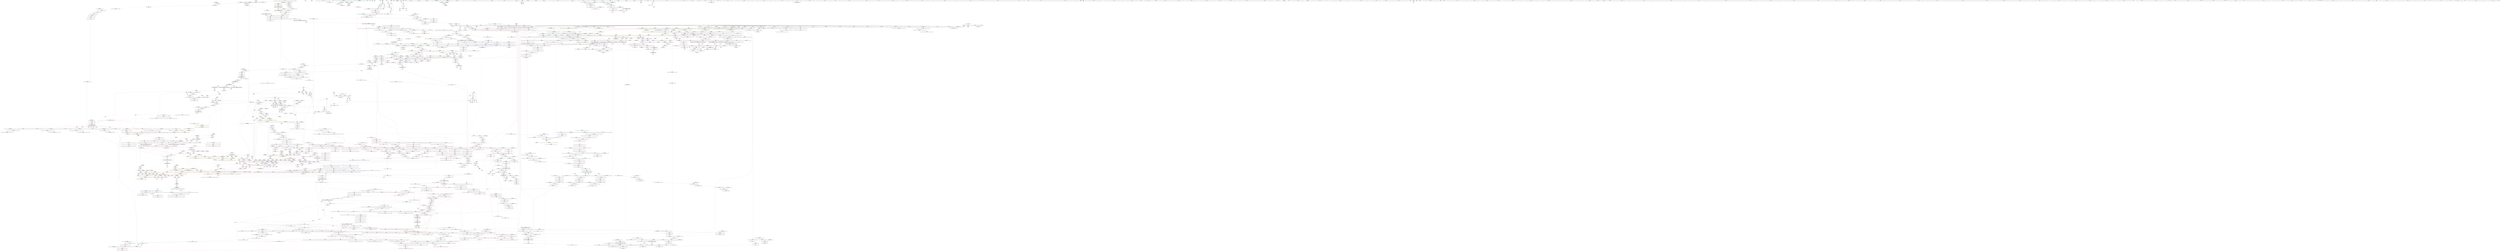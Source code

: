 digraph "SVFG" {
	label="SVFG";

	Node0x55f309c2c990 [shape=record,color=grey,label="{NodeID: 0\nNullPtr|{|<s44>141}}"];
	Node0x55f309c2c990 -> Node0x55f30a2bd270[style=solid];
	Node0x55f309c2c990 -> Node0x55f30a2bd370[style=solid];
	Node0x55f309c2c990 -> Node0x55f30a2bd440[style=solid];
	Node0x55f309c2c990 -> Node0x55f30a2bd510[style=solid];
	Node0x55f309c2c990 -> Node0x55f30a2bd5e0[style=solid];
	Node0x55f309c2c990 -> Node0x55f30a2bd6b0[style=solid];
	Node0x55f309c2c990 -> Node0x55f30a2bd780[style=solid];
	Node0x55f309c2c990 -> Node0x55f30a2bd850[style=solid];
	Node0x55f309c2c990 -> Node0x55f30a2bd920[style=solid];
	Node0x55f309c2c990 -> Node0x55f30a2bd9f0[style=solid];
	Node0x55f309c2c990 -> Node0x55f30a2bdac0[style=solid];
	Node0x55f309c2c990 -> Node0x55f30a2bdb90[style=solid];
	Node0x55f309c2c990 -> Node0x55f30a2bdc60[style=solid];
	Node0x55f309c2c990 -> Node0x55f30a2bdd30[style=solid];
	Node0x55f309c2c990 -> Node0x55f30a2bde00[style=solid];
	Node0x55f309c2c990 -> Node0x55f30a2bded0[style=solid];
	Node0x55f309c2c990 -> Node0x55f30a2bdfa0[style=solid];
	Node0x55f309c2c990 -> Node0x55f30a2be070[style=solid];
	Node0x55f309c2c990 -> Node0x55f30a2be140[style=solid];
	Node0x55f309c2c990 -> Node0x55f30a2be210[style=solid];
	Node0x55f309c2c990 -> Node0x55f30a2be2e0[style=solid];
	Node0x55f309c2c990 -> Node0x55f30a2be3b0[style=solid];
	Node0x55f309c2c990 -> Node0x55f30a2be480[style=solid];
	Node0x55f309c2c990 -> Node0x55f30a2be550[style=solid];
	Node0x55f309c2c990 -> Node0x55f30a2be620[style=solid];
	Node0x55f309c2c990 -> Node0x55f30a2be6f0[style=solid];
	Node0x55f309c2c990 -> Node0x55f30a2be7c0[style=solid];
	Node0x55f309c2c990 -> Node0x55f30a2be890[style=solid];
	Node0x55f309c2c990 -> Node0x55f30a2be960[style=solid];
	Node0x55f309c2c990 -> Node0x55f30a2bea30[style=solid];
	Node0x55f309c2c990 -> Node0x55f30a2beb00[style=solid];
	Node0x55f309c2c990 -> Node0x55f30a2bebd0[style=solid];
	Node0x55f309c2c990 -> Node0x55f30a2beca0[style=solid];
	Node0x55f309c2c990 -> Node0x55f30a2bed70[style=solid];
	Node0x55f309c2c990 -> Node0x55f30a2fcc90[style=solid];
	Node0x55f309c2c990 -> Node0x55f30a3000c0[style=solid];
	Node0x55f309c2c990 -> Node0x55f30a303180[style=solid];
	Node0x55f309c2c990 -> Node0x55f30a33cd60[style=solid];
	Node0x55f309c2c990 -> Node0x55f30a33d660[style=solid];
	Node0x55f309c2c990 -> Node0x55f30a33e9e0[style=solid];
	Node0x55f309c2c990 -> Node0x55f30a33eb60[style=solid];
	Node0x55f309c2c990 -> Node0x55f30a33ece0[style=solid];
	Node0x55f309c2c990 -> Node0x55f30a33f2e0[style=solid];
	Node0x55f309c2c990 -> Node0x55f30a33f5e0[style=solid];
	Node0x55f309c2c990:s44 -> Node0x55f30a486390[style=solid,color=red];
	Node0x55f30a2bf5f0 [shape=record,color=black,label="{NodeID: 443\n185\<--184\nidxprom22\<--\n_Z3dfsiii\n}"];
	Node0x55f30a2ceb60 [shape=record,color=red,label="{NodeID: 886\n420\<--417\n\<--call2\n_ZNSt4pairIiiEC2IRiiLb1EEEOT_OT0_\n}"];
	Node0x55f30a2ceb60 -> Node0x55f30a2fee10[style=solid];
	Node0x55f30a48cea0 [shape=record,color=black,label="{NodeID: 3543\n1487 = PHI(1138, 1138, )\n1st arg _ZNSt4pairIPSt18_Rb_tree_node_baseS1_EC2IRPSt13_Rb_tree_nodeIS_IiiEERS1_Lb1EEEOT_OT0_ }"];
	Node0x55f30a48cea0 -> Node0x55f30a304df0[style=solid];
	Node0x55f30a304df0 [shape=record,color=blue,label="{NodeID: 1329\n1491\<--1487\n__x.addr\<--__x\n_ZNSt4pairIPSt18_Rb_tree_node_baseS1_EC2IRPSt13_Rb_tree_nodeIS_IiiEERS1_Lb1EEEOT_OT0_\n}"];
	Node0x55f30a304df0 -> Node0x55f30a2f4aa0[style=dashed];
	Node0x55f30a2b7bb0 [shape=record,color=green,label="{NodeID: 222\n1223\<--1224\n_ZNSt8_Rb_treeISt4pairIiiES1_St9_IdentityIS1_ESt4lessIS1_ESaIS1_EE6_S_keyEPKSt18_Rb_tree_node_base\<--_ZNSt8_Rb_treeISt4pairIiiES1_St9_IdentityIS1_ESt4lessIS1_ESaIS1_EE6_S_keyEPKSt18_Rb_tree_node_base_field_insensitive\n}"];
	Node0x55f30a2db180 [shape=record,color=purple,label="{NodeID: 665\n2518\<--353\noffset_1\<--\n}"];
	Node0x55f30a2db180 -> Node0x55f30a2fc2e0[style=solid];
	Node0x55f30a47a800 [shape=record,color=black,label="{NodeID: 3322\n561 = PHI()\n}"];
	Node0x55f30a3957d0 [shape=record,color=black,label="{NodeID: 2215\nMR_316V_3 = PHI(MR_316V_5, MR_316V_2, )\npts\{2319 \}\n}"];
	Node0x55f30a3957d0 -> Node0x55f30a2fab50[style=dashed];
	Node0x55f30a3957d0 -> Node0x55f30a2fac20[style=dashed];
	Node0x55f30a3957d0 -> Node0x55f30a2facf0[style=dashed];
	Node0x55f30a3957d0 -> Node0x55f30a2fadc0[style=dashed];
	Node0x55f30a3957d0 -> Node0x55f30a2fae90[style=dashed];
	Node0x55f30a3957d0 -> Node0x55f30a30a000[style=dashed];
	Node0x55f30a3957d0 -> Node0x55f30a30a0d0[style=dashed];
	Node0x55f30a2f9970 [shape=record,color=red,label="{NodeID: 1108\n2137\<--2081\n\<--__y\n_ZNSt8_Rb_treeISt4pairIiiES1_St9_IdentityIS1_ESt4lessIS1_ESaIS1_EE11equal_rangeERKS1_\n}"];
	Node0x55f30a2f9970 -> Node0x55f30a308bb0[style=solid];
	Node0x55f309c2ca20 [shape=record,color=green,label="{NodeID: 1\n7\<--1\n__dso_handle\<--dummyObj\nGlob }"];
	Node0x55f30a2bf6c0 [shape=record,color=black,label="{NodeID: 444\n249\<--218\n\<--retval\n_ZNSt3setISt4pairIiiESt4lessIS1_ESaIS1_EE6insertEOS1_\n}"];
	Node0x55f30a2bf6c0 -> Node0x55f30a2cdb20[style=solid];
	Node0x55f30a2cec30 [shape=record,color=red,label="{NodeID: 887\n428\<--425\nthis1\<--this.addr\n_ZNKSt3setISt4pairIiiESt4lessIS1_ESaIS1_EE5emptyEv\n}"];
	Node0x55f30a2cec30 -> Node0x55f30a2db4c0[style=solid];
	Node0x55f30a48cff0 [shape=record,color=black,label="{NodeID: 3544\n1488 = PHI(1140, 1140, )\n2nd arg _ZNSt4pairIPSt18_Rb_tree_node_baseS1_EC2IRPSt13_Rb_tree_nodeIS_IiiEERS1_Lb1EEEOT_OT0_ }"];
	Node0x55f30a48cff0 -> Node0x55f30a304ec0[style=solid];
	Node0x55f30a304ec0 [shape=record,color=blue,label="{NodeID: 1330\n1493\<--1488\n__y.addr\<--__y\n_ZNSt4pairIPSt18_Rb_tree_node_baseS1_EC2IRPSt13_Rb_tree_nodeIS_IiiEERS1_Lb1EEEOT_OT0_\n}"];
	Node0x55f30a304ec0 -> Node0x55f30a2f4b70[style=dashed];
	Node0x55f30a2b7cb0 [shape=record,color=green,label="{NodeID: 223\n1233\<--1234\n_ZNSt4pairIPSt18_Rb_tree_node_baseS1_EC2IRS1_Lb1EEEOT_RKS1_\<--_ZNSt4pairIPSt18_Rb_tree_node_baseS1_EC2IRS1_Lb1EEEOT_RKS1__field_insensitive\n}"];
	Node0x55f30a2db250 [shape=record,color=purple,label="{NodeID: 666\n390\<--389\n_M_t\<--this1\n_ZNSt3setISt4pairIiiESt4lessIS1_ESaIS1_EE5clearEv\n|{<s0>24}}"];
	Node0x55f30a2db250:s0 -> Node0x55f30a48e7b0[style=solid,color=red];
	Node0x55f30a47a8d0 [shape=record,color=black,label="{NodeID: 3323\n678 = PHI()\n}"];
	Node0x55f30a395cd0 [shape=record,color=black,label="{NodeID: 2216\nMR_318V_3 = PHI(MR_318V_5, MR_318V_2, )\npts\{2321 \}\n}"];
	Node0x55f30a395cd0 -> Node0x55f30a2faf60[style=dashed];
	Node0x55f30a395cd0 -> Node0x55f30a309f30[style=dashed];
	Node0x55f30a395cd0 -> Node0x55f30a395cd0[style=dashed];
	Node0x55f30a2f9a40 [shape=record,color=red,label="{NodeID: 1109\n2151\<--2081\n\<--__y\n_ZNSt8_Rb_treeISt4pairIiiES1_St9_IdentityIS1_ESt4lessIS1_ESaIS1_EE11equal_rangeERKS1_\n|{<s0>170}}"];
	Node0x55f30a2f9a40:s0 -> Node0x55f30a4817a0[style=solid,color=red];
	Node0x55f30a278f40 [shape=record,color=green,label="{NodeID: 2\n12\<--1\n\<--dummyObj\nCan only get source location for instruction, argument, global var or function.|{<s0>23|<s1>184}}"];
	Node0x55f30a278f40:s0 -> Node0x55f30a482df0[style=solid,color=red];
	Node0x55f30a278f40:s1 -> Node0x55f30a482950[style=solid,color=red];
	Node0x55f30a2bf790 [shape=record,color=black,label="{NodeID: 445\n237\<--224\n\<--__p\n_ZNSt3setISt4pairIiiESt4lessIS1_ESaIS1_EE6insertEOS1_\n}"];
	Node0x55f30a2bf790 -> Node0x55f30a2da890[style=solid];
	Node0x55f30a2bf790 -> Node0x55f30a2da960[style=solid];
	Node0x55f30a2ced00 [shape=record,color=red,label="{NodeID: 888\n441\<--438\nthis1\<--this.addr\n_ZNKSt3setISt4pairIiiESt4lessIS1_ESaIS1_EE5beginEv\n}"];
	Node0x55f30a2ced00 -> Node0x55f30a2db730[style=solid];
	Node0x55f30a48d140 [shape=record,color=black,label="{NodeID: 3545\n980 = PHI(777, )\n0th arg _ZNSaISt13_Rb_tree_nodeISt4pairIiiEEED2Ev }"];
	Node0x55f30a48d140 -> Node0x55f30a301d30[style=solid];
	Node0x55f30a304f90 [shape=record,color=blue,label="{NodeID: 1331\n1500\<--1506\nfirst\<--\n_ZNSt4pairIPSt18_Rb_tree_node_baseS1_EC2IRPSt13_Rb_tree_nodeIS_IiiEERS1_Lb1EEEOT_OT0_\n|{<s0>94|<s1>98}}"];
	Node0x55f30a304f90:s0 -> Node0x55f30a39bc30[style=dashed,color=blue];
	Node0x55f30a304f90:s1 -> Node0x55f30a39bc30[style=dashed,color=blue];
	Node0x55f30a2b7db0 [shape=record,color=green,label="{NodeID: 224\n1242\<--1243\nthis.addr\<--this.addr_field_insensitive\n_ZNKSt9_IdentityISt4pairIiiEEclERS1_\n}"];
	Node0x55f30a2b7db0 -> Node0x55f30a2f2c90[style=solid];
	Node0x55f30a2b7db0 -> Node0x55f30a303250[style=solid];
	Node0x55f30a2db320 [shape=record,color=purple,label="{NodeID: 667\n410\<--408\nfirst\<--this1\n_ZNSt4pairIiiEC2IRiiLb1EEEOT_OT0_\n}"];
	Node0x55f30a2db320 -> Node0x55f30a2fed40[style=solid];
	Node0x55f30a47a9a0 [shape=record,color=black,label="{NodeID: 3324\n1623 = PHI(1625, )\n}"];
	Node0x55f30a47a9a0 -> Node0x55f30a2d4d30[style=solid];
	Node0x55f30a3961d0 [shape=record,color=black,label="{NodeID: 2217\nMR_29V_4 = PHI(MR_29V_3, MR_29V_2, )\npts\{200000 \}\n|{<s0>9}}"];
	Node0x55f30a3961d0:s0 -> Node0x55f30a390770[style=dashed,color=red];
	Node0x55f30a2f9b10 [shape=record,color=red,label="{NodeID: 1110\n2172\<--2081\n\<--__y\n_ZNSt8_Rb_treeISt4pairIiiES1_St9_IdentityIS1_ESt4lessIS1_ESaIS1_EE11equal_rangeERKS1_\n|{<s0>173}}"];
	Node0x55f30a2f9b10:s0 -> Node0x55f30a48c020[style=solid,color=red];
	Node0x55f30a278fd0 [shape=record,color=green,label="{NodeID: 3\n21\<--1\n.str\<--dummyObj\nGlob }"];
	Node0x55f30a3c9eb0 [shape=record,color=yellow,style=double,label="{NodeID: 2660\n49V_1 = ENCHI(MR_49V_0)\npts\{2190000 2190001 \}\nFun[_ZNSt3setISt4pairIiiESt4lessIS1_ESaIS1_EE6insertEOS1_]|{<s0>12|<s1>12}}"];
	Node0x55f30a3c9eb0:s0 -> Node0x55f30a302960[style=dashed,color=red];
	Node0x55f30a3c9eb0:s1 -> Node0x55f30a3c4b10[style=dashed,color=red];
	Node0x55f30a2bf860 [shape=record,color=black,label="{NodeID: 446\n215\<--250\n_ZNSt3setISt4pairIiiESt4lessIS1_ESaIS1_EE6insertEOS1__ret\<--\n_ZNSt3setISt4pairIiiESt4lessIS1_ESaIS1_EE6insertEOS1_\n|{<s0>8|<s1>17}}"];
	Node0x55f30a2bf860:s0 -> Node0x55f30a479090[style=solid,color=blue];
	Node0x55f30a2bf860:s1 -> Node0x55f30a479800[style=solid,color=blue];
	Node0x55f30a2cedd0 [shape=record,color=red,label="{NodeID: 889\n449\<--448\n\<--coerce.dive2\n_ZNKSt3setISt4pairIiiESt4lessIS1_ESaIS1_EE5beginEv\n}"];
	Node0x55f30a2cedd0 -> Node0x55f30a2c0080[style=solid];
	Node0x55f30a48d250 [shape=record,color=black,label="{NodeID: 3546\n2423 = PHI(2198, )\n0th arg _ZNKSt23_Rb_tree_const_iteratorISt4pairIiiEEneERKS2_ }"];
	Node0x55f30a48d250 -> Node0x55f30a30a820[style=solid];
	Node0x55f30a305060 [shape=record,color=blue,label="{NodeID: 1332\n1508\<--1513\nsecond\<--\n_ZNSt4pairIPSt18_Rb_tree_node_baseS1_EC2IRPSt13_Rb_tree_nodeIS_IiiEERS1_Lb1EEEOT_OT0_\n|{<s0>94|<s1>98}}"];
	Node0x55f30a305060:s0 -> Node0x55f30a39bc30[style=dashed,color=blue];
	Node0x55f30a305060:s1 -> Node0x55f30a39bc30[style=dashed,color=blue];
	Node0x55f30a2b7e80 [shape=record,color=green,label="{NodeID: 225\n1244\<--1245\n__x.addr\<--__x.addr_field_insensitive\n_ZNKSt9_IdentityISt4pairIiiEEclERS1_\n}"];
	Node0x55f30a2b7e80 -> Node0x55f30a2f2d60[style=solid];
	Node0x55f30a2b7e80 -> Node0x55f30a303320[style=solid];
	Node0x55f30a2db3f0 [shape=record,color=purple,label="{NodeID: 668\n415\<--408\nsecond\<--this1\n_ZNSt4pairIiiEC2IRiiLb1EEEOT_OT0_\n}"];
	Node0x55f30a2db3f0 -> Node0x55f30a2fee10[style=solid];
	Node0x55f30a47aab0 [shape=record,color=black,label="{NodeID: 3325\n1632 = PHI(1636, )\n}"];
	Node0x55f30a47aab0 -> Node0x55f30a2d4e00[style=solid];
	Node0x55f30a2f9be0 [shape=record,color=red,label="{NodeID: 1111\n2174\<--2081\n\<--__y\n_ZNSt8_Rb_treeISt4pairIiiES1_St9_IdentityIS1_ESt4lessIS1_ESaIS1_EE11equal_rangeERKS1_\n|{<s0>174}}"];
	Node0x55f30a2f9be0:s0 -> Node0x55f30a48c020[style=solid,color=red];
	Node0x55f30a279690 [shape=record,color=green,label="{NodeID: 4\n23\<--1\n.str.2\<--dummyObj\nGlob }"];
	Node0x55f30a3c9f90 [shape=record,color=yellow,style=double,label="{NodeID: 2661\n51V_1 = ENCHI(MR_51V_0)\npts\{100005 1170000 1170001 2920000 2920001 \}\nFun[_ZNSt3setISt4pairIiiESt4lessIS1_ESaIS1_EE6insertEOS1_]|{<s0>11}}"];
	Node0x55f30a3c9f90:s0 -> Node0x55f30a3bddc0[style=dashed,color=red];
	Node0x55f30a2bf930 [shape=record,color=black,label="{NodeID: 447\n266\<--265\n\<--this1\n_ZNSt4pairIiiEC2IRiS2_Lb1EEEOT_OT0_\n}"];
	Node0x55f30a2ceea0 [shape=record,color=red,label="{NodeID: 890\n456\<--453\nthis1\<--this.addr\n_ZNKSt23_Rb_tree_const_iteratorISt4pairIiiEEdeEv\n}"];
	Node0x55f30a2ceea0 -> Node0x55f30a2db800[style=solid];
	Node0x55f30a48d360 [shape=record,color=black,label="{NodeID: 3547\n2424 = PHI(2200, )\n1st arg _ZNKSt23_Rb_tree_const_iteratorISt4pairIiiEEneERKS2_ }"];
	Node0x55f30a48d360 -> Node0x55f30a30a8f0[style=solid];
	Node0x55f30a305130 [shape=record,color=blue,label="{NodeID: 1333\n1518\<--1517\nthis.addr\<--this\n_ZNSt17_Rb_tree_iteratorISt4pairIiiEEmmEv\n}"];
	Node0x55f30a305130 -> Node0x55f30a2f4de0[style=dashed];
	Node0x55f30a2b7f50 [shape=record,color=green,label="{NodeID: 226\n1254\<--1255\nthis.addr\<--this.addr_field_insensitive\n_ZNSt8_Rb_treeISt4pairIiiES1_St9_IdentityIS1_ESt4lessIS1_ESaIS1_EE11_Alloc_nodeC2ERS7_\n}"];
	Node0x55f30a2b7f50 -> Node0x55f30a2f2e30[style=solid];
	Node0x55f30a2b7f50 -> Node0x55f30a3033f0[style=solid];
	Node0x55f30a2db4c0 [shape=record,color=purple,label="{NodeID: 669\n429\<--428\n_M_t\<--this1\n_ZNKSt3setISt4pairIiiESt4lessIS1_ESaIS1_EE5emptyEv\n|{<s0>27}}"];
	Node0x55f30a2db4c0:s0 -> Node0x55f30a484c90[style=solid,color=red];
	Node0x55f30a47abc0 [shape=record,color=black,label="{NodeID: 3326\n1642 = PHI(1647, )\n}"];
	Node0x55f30a47abc0 -> Node0x55f30a2d4ed0[style=solid];
	Node0x55f30a2f9cb0 [shape=record,color=red,label="{NodeID: 1112\n2146\<--2083\n\<--__xu\n_ZNSt8_Rb_treeISt4pairIiiES1_St9_IdentityIS1_ESt4lessIS1_ESaIS1_EE11equal_rangeERKS1_\n}"];
	Node0x55f30a2f9cb0 -> Node0x55f30a2d7360[style=solid];
	Node0x55f30a279750 [shape=record,color=green,label="{NodeID: 5\n25\<--1\nstdin\<--dummyObj\nGlob }"];
	Node0x55f30a3ca0d0 [shape=record,color=yellow,style=double,label="{NodeID: 2662\n37V_1 = ENCHI(MR_37V_0)\npts\{100001 100002 100003 100004 18480004 18480005 \}\nFun[_ZNSt3setISt4pairIiiESt4lessIS1_ESaIS1_EE6insertEOS1_]|{<s0>11|<s1>11}}"];
	Node0x55f30a3ca0d0:s0 -> Node0x55f30a3bd690[style=dashed,color=red];
	Node0x55f30a3ca0d0:s1 -> Node0x55f30a3bdcb0[style=dashed,color=red];
	Node0x55f30a2bfa00 [shape=record,color=black,label="{NodeID: 448\n330\<--295\n\<--coerce\n_Z8dijkstrav\n}"];
	Node0x55f30a2bfa00 -> Node0x55f30a2dad70[style=solid];
	Node0x55f30a2bfa00 -> Node0x55f30a2dae40[style=solid];
	Node0x55f30a2cef70 [shape=record,color=red,label="{NodeID: 891\n458\<--457\n\<--_M_node\n_ZNKSt23_Rb_tree_const_iteratorISt4pairIiiEEdeEv\n}"];
	Node0x55f30a2cef70 -> Node0x55f30a2c0150[style=solid];
	Node0x55f30a48d470 [shape=record,color=black,label="{NodeID: 3548\n1926 = PHI(1112, )\n0th arg _ZSt7forwardIRSt17_Rb_tree_iteratorISt4pairIiiEEEOT_RNSt16remove_referenceIS5_E4typeE }"];
	Node0x55f30a48d470 -> Node0x55f30a307830[style=solid];
	Node0x55f30a305200 [shape=record,color=blue,label="{NodeID: 1334\n1527\<--1524\n_M_node2\<--call\n_ZNSt17_Rb_tree_iteratorISt4pairIiiEEmmEv\n|{<s0>95}}"];
	Node0x55f30a305200:s0 -> Node0x55f30a39c130[style=dashed,color=blue];
	Node0x55f30a2c0500 [shape=record,color=green,label="{NodeID: 227\n1256\<--1257\n__t.addr\<--__t.addr_field_insensitive\n_ZNSt8_Rb_treeISt4pairIiiES1_St9_IdentityIS1_ESt4lessIS1_ESaIS1_EE11_Alloc_nodeC2ERS7_\n}"];
	Node0x55f30a2c0500 -> Node0x55f30a2f2f00[style=solid];
	Node0x55f30a2c0500 -> Node0x55f30a3034c0[style=solid];
	Node0x55f30a2db590 [shape=record,color=purple,label="{NodeID: 670\n446\<--436\ncoerce.dive\<--retval\n_ZNKSt3setISt4pairIiiESt4lessIS1_ESaIS1_EE5beginEv\n}"];
	Node0x55f30a2db590 -> Node0x55f30a2ff080[style=solid];
	Node0x55f30a47acd0 [shape=record,color=black,label="{NodeID: 3327\n1679 = PHI(1625, )\n}"];
	Node0x55f30a47acd0 -> Node0x55f30a2d5480[style=solid];
	Node0x55f30a2f9d80 [shape=record,color=red,label="{NodeID: 1113\n2158\<--2083\n\<--__xu\n_ZNSt8_Rb_treeISt4pairIiiES1_St9_IdentityIS1_ESt4lessIS1_ESaIS1_EE11equal_rangeERKS1_\n|{<s0>171}}"];
	Node0x55f30a2f9d80:s0 -> Node0x55f30a489ed0[style=solid,color=red];
	Node0x55f30a2afce0 [shape=record,color=green,label="{NodeID: 6\n26\<--1\n.str.3\<--dummyObj\nGlob }"];
	Node0x55f30a2bfad0 [shape=record,color=black,label="{NodeID: 449\n352\<--297\n\<--temp\n_Z8dijkstrav\n}"];
	Node0x55f30a2bfad0 -> Node0x55f30a2daf10[style=solid];
	Node0x55f30a2bfad0 -> Node0x55f30a2dafe0[style=solid];
	Node0x55f30a2cf040 [shape=record,color=red,label="{NodeID: 892\n484\<--478\nthis1\<--this.addr\n_ZNSt3setISt4pairIiiESt4lessIS1_ESaIS1_EE5eraseERKS1_\n}"];
	Node0x55f30a2cf040 -> Node0x55f30a2db8d0[style=solid];
	Node0x55f30a48d580 [shape=record,color=black,label="{NodeID: 3549\n253 = PHI(116, )\n0th arg _ZNSt4pairIiiEC2IRiS2_Lb1EEEOT_OT0_ }"];
	Node0x55f30a48d580 -> Node0x55f30a2fdb60[style=solid];
	Node0x55f30a3052d0 [shape=record,color=blue,label="{NodeID: 1335\n1532\<--1531\n__x.addr\<--__x\n_ZNSt8_Rb_treeISt4pairIiiES1_St9_IdentityIS1_ESt4lessIS1_ESaIS1_EE6_S_keyEPKSt18_Rb_tree_node_base\n}"];
	Node0x55f30a3052d0 -> Node0x55f30a2f4f80[style=dashed];
	Node0x55f30a2c05d0 [shape=record,color=green,label="{NodeID: 228\n1271\<--1272\nretval\<--retval_field_insensitive\n_ZNSt8_Rb_treeISt4pairIiiES1_St9_IdentityIS1_ESt4lessIS1_ESaIS1_EE10_M_insert_IS1_NS7_11_Alloc_nodeEEESt17_Rb_tree_iteratorIS1_EPSt18_Rb_tree_node_baseSD_OT_RT0_\n|{|<s1>107}}"];
	Node0x55f30a2c05d0 -> Node0x55f30a2ddc90[style=solid];
	Node0x55f30a2c05d0:s1 -> Node0x55f30a48b860[style=solid,color=red];
	Node0x55f30a2db660 [shape=record,color=purple,label="{NodeID: 671\n448\<--436\ncoerce.dive2\<--retval\n_ZNKSt3setISt4pairIiiESt4lessIS1_ESaIS1_EE5beginEv\n}"];
	Node0x55f30a2db660 -> Node0x55f30a2cedd0[style=solid];
	Node0x55f30a47ade0 [shape=record,color=black,label="{NodeID: 3328\n1694 = PHI(1348, )\n|{<s0>126}}"];
	Node0x55f30a47ade0:s0 -> Node0x55f30a481020[style=solid,color=red];
	Node0x55f30a3975d0 [shape=record,color=black,label="{NodeID: 2221\nMR_37V_4 = PHI(MR_37V_3, MR_37V_2, )\npts\{100001 100002 100003 100004 18480004 18480005 \}\n|{<s0>9}}"];
	Node0x55f30a3975d0:s0 -> Node0x55f30a391b70[style=dashed,color=red];
	Node0x55f30a2f9e50 [shape=record,color=red,label="{NodeID: 1114\n2159\<--2085\n\<--__yu\n_ZNSt8_Rb_treeISt4pairIiiES1_St9_IdentityIS1_ESt4lessIS1_ESaIS1_EE11equal_rangeERKS1_\n|{<s0>171}}"];
	Node0x55f30a2f9e50:s0 -> Node0x55f30a489fe0[style=solid,color=red];
	Node0x55f30a2afd70 [shape=record,color=green,label="{NodeID: 7\n28\<--1\n.str.4\<--dummyObj\nGlob }"];
	Node0x55f30a2bfba0 [shape=record,color=black,label="{NodeID: 450\n313\<--312\nidxprom\<--\n_Z8dijkstrav\n}"];
	Node0x55f30a2cf110 [shape=record,color=red,label="{NodeID: 893\n486\<--480\n\<--__x.addr\n_ZNSt3setISt4pairIiiESt4lessIS1_ESaIS1_EE5eraseERKS1_\n|{<s0>31}}"];
	Node0x55f30a2cf110:s0 -> Node0x55f30a485bd0[style=solid,color=red];
	Node0x55f30a48d690 [shape=record,color=black,label="{NodeID: 3550\n254 = PHI(186, )\n1st arg _ZNSt4pairIiiEC2IRiS2_Lb1EEEOT_OT0_ }"];
	Node0x55f30a48d690 -> Node0x55f30a2fdc30[style=solid];
	Node0x55f30a3bc410 [shape=record,color=yellow,style=double,label="{NodeID: 2443\n75V_1 = ENCHI(MR_75V_0)\npts\{100002 \}\nFun[_ZNSt8_Rb_treeISt4pairIiiES1_St9_IdentityIS1_ESt4lessIS1_ESaIS1_EE12_M_erase_auxESt23_Rb_tree_const_iteratorIS1_ES9_]|{|<s1>176|<s2>182}}"];
	Node0x55f30a3bc410 -> Node0x55f30a3a6160[style=dashed];
	Node0x55f30a3bc410:s1 -> Node0x55f30a3c8b00[style=dashed,color=red];
	Node0x55f30a3bc410:s2 -> Node0x55f30a3c9940[style=dashed,color=red];
	Node0x55f30a3053a0 [shape=record,color=blue,label="{NodeID: 1336\n1547\<--1544\nthis.addr\<--this\n_ZNSt4pairIPSt18_Rb_tree_node_baseS1_EC2IRS1_Lb1EEEOT_RKS1_\n}"];
	Node0x55f30a3053a0 -> Node0x55f30a2f5050[style=dashed];
	Node0x55f30a2c06a0 [shape=record,color=green,label="{NodeID: 229\n1273\<--1274\nthis.addr\<--this.addr_field_insensitive\n_ZNSt8_Rb_treeISt4pairIiiES1_St9_IdentityIS1_ESt4lessIS1_ESaIS1_EE10_M_insert_IS1_NS7_11_Alloc_nodeEEESt17_Rb_tree_iteratorIS1_EPSt18_Rb_tree_node_baseSD_OT_RT0_\n}"];
	Node0x55f30a2c06a0 -> Node0x55f30a2f2fd0[style=solid];
	Node0x55f30a2c06a0 -> Node0x55f30a303660[style=solid];
	Node0x55f30a2db730 [shape=record,color=purple,label="{NodeID: 672\n442\<--441\n_M_t\<--this1\n_ZNKSt3setISt4pairIiiESt4lessIS1_ESaIS1_EE5beginEv\n|{<s0>28}}"];
	Node0x55f30a2db730:s0 -> Node0x55f30a489900[style=solid,color=red];
	Node0x55f30a47aef0 [shape=record,color=black,label="{NodeID: 3329\n1695 = PHI(1704, )\n}"];
	Node0x55f30a47aef0 -> Node0x55f30a2d5550[style=solid];
	Node0x55f30a2f9f20 [shape=record,color=red,label="{NodeID: 1115\n2179\<--2178\n\<--\n_ZNSt8_Rb_treeISt4pairIiiES1_St9_IdentityIS1_ESt4lessIS1_ESaIS1_EE11equal_rangeERKS1_\n}"];
	Node0x55f30a2f9f20 -> Node0x55f30a2d7430[style=solid];
	Node0x55f30a2afe30 [shape=record,color=green,label="{NodeID: 8\n30\<--1\nstdout\<--dummyObj\nGlob }"];
	Node0x55f30a3ca3d0 [shape=record,color=yellow,style=double,label="{NodeID: 2665\n408V_1 = ENCHI(MR_408V_0)\npts\{21990000 22010000 \}\nFun[_ZNKSt23_Rb_tree_const_iteratorISt4pairIiiEEeqERKS2_]}"];
	Node0x55f30a3ca3d0 -> Node0x55f30a2fb5e0[style=dashed];
	Node0x55f30a2bfc70 [shape=record,color=black,label="{NodeID: 451\n353\<--349\n\<--call5\n_Z8dijkstrav\n}"];
	Node0x55f30a2bfc70 -> Node0x55f30a2db0b0[style=solid];
	Node0x55f30a2bfc70 -> Node0x55f30a2db180[style=solid];
	Node0x55f30a2cf1e0 [shape=record,color=red,label="{NodeID: 894\n548\<--496\n\<--T\nmain\n}"];
	Node0x55f30a2cf1e0 -> Node0x55f30a33c160[style=solid];
	Node0x55f30a48d7a0 [shape=record,color=black,label="{NodeID: 3551\n255 = PHI(112, )\n2nd arg _ZNSt4pairIiiEC2IRiS2_Lb1EEEOT_OT0_ }"];
	Node0x55f30a48d7a0 -> Node0x55f30a2fdd00[style=solid];
	Node0x55f30a3bc4f0 [shape=record,color=yellow,style=double,label="{NodeID: 2444\n77V_1 = ENCHI(MR_77V_0)\npts\{100004 \}\nFun[_ZNSt8_Rb_treeISt4pairIiiES1_St9_IdentityIS1_ESt4lessIS1_ESaIS1_EE12_M_erase_auxESt23_Rb_tree_const_iteratorIS1_ES9_]|{|<s1>182}}"];
	Node0x55f30a3bc4f0 -> Node0x55f30a392fa0[style=dashed];
	Node0x55f30a3bc4f0:s1 -> Node0x55f30a3c9940[style=dashed,color=red];
	Node0x55f30a305470 [shape=record,color=blue,label="{NodeID: 1337\n1549\<--1545\n__x.addr\<--__x\n_ZNSt4pairIPSt18_Rb_tree_node_baseS1_EC2IRS1_Lb1EEEOT_RKS1_\n}"];
	Node0x55f30a305470 -> Node0x55f30a2f5120[style=dashed];
	Node0x55f30a2c0770 [shape=record,color=green,label="{NodeID: 230\n1275\<--1276\n__x.addr\<--__x.addr_field_insensitive\n_ZNSt8_Rb_treeISt4pairIiiES1_St9_IdentityIS1_ESt4lessIS1_ESaIS1_EE10_M_insert_IS1_NS7_11_Alloc_nodeEEESt17_Rb_tree_iteratorIS1_EPSt18_Rb_tree_node_baseSD_OT_RT0_\n}"];
	Node0x55f30a2c0770 -> Node0x55f30a2f30a0[style=solid];
	Node0x55f30a2c0770 -> Node0x55f30a303730[style=solid];
	Node0x55f30a2db800 [shape=record,color=purple,label="{NodeID: 673\n457\<--456\n_M_node\<--this1\n_ZNKSt23_Rb_tree_const_iteratorISt4pairIiiEEdeEv\n}"];
	Node0x55f30a2db800 -> Node0x55f30a2cef70[style=solid];
	Node0x55f30a47b000 [shape=record,color=black,label="{NodeID: 3330\n831 = PHI(884, )\n|{<s0>63}}"];
	Node0x55f30a47b000:s0 -> Node0x55f30a475710[style=solid,color=red];
	Node0x55f30a2f9ff0 [shape=record,color=red,label="{NodeID: 1116\n2186\<--2183\nthis1\<--this.addr\n_ZNKSt8_Rb_treeISt4pairIiiES1_St9_IdentityIS1_ESt4lessIS1_ESaIS1_EE4sizeEv\n}"];
	Node0x55f30a2f9ff0 -> Node0x55f30a2c9c90[style=solid];
	Node0x55f30a2aff30 [shape=record,color=green,label="{NodeID: 9\n31\<--1\n.str.5\<--dummyObj\nGlob }"];
	Node0x55f30a3ca4e0 [shape=record,color=yellow,style=double,label="{NodeID: 2666\n410V_1 = ENCHI(MR_410V_0)\npts\{22050000 22090000 \}\nFun[_ZNKSt23_Rb_tree_const_iteratorISt4pairIiiEEeqERKS2_]}"];
	Node0x55f30a3ca4e0 -> Node0x55f30a2fb6b0[style=dashed];
	Node0x55f30a2bfd40 [shape=record,color=black,label="{NodeID: 452\n370\<--369\nidxprom8\<--\n_Z8dijkstrav\n}"];
	Node0x55f30a2cf2b0 [shape=record,color=red,label="{NodeID: 895\n556\<--496\n\<--T\nmain\n}"];
	Node0x55f30a2cf2b0 -> Node0x55f30a33c2e0[style=solid];
	Node0x55f30a48d8b0 [shape=record,color=black,label="{NodeID: 3552\n1467 = PHI(1152, 2219, )\n0th arg _ZNSt8_Rb_treeISt4pairIiiES1_St9_IdentityIS1_ESt4lessIS1_ESaIS1_EE5beginEv }"];
	Node0x55f30a48d8b0 -> Node0x55f30a304c50[style=solid];
	Node0x55f30a305540 [shape=record,color=blue,label="{NodeID: 1338\n1551\<--1546\n__y.addr\<--__y\n_ZNSt4pairIPSt18_Rb_tree_node_baseS1_EC2IRS1_Lb1EEEOT_RKS1_\n}"];
	Node0x55f30a305540 -> Node0x55f30a2f51f0[style=dashed];
	Node0x55f30a2c0840 [shape=record,color=green,label="{NodeID: 231\n1277\<--1278\n__p.addr\<--__p.addr_field_insensitive\n_ZNSt8_Rb_treeISt4pairIiiES1_St9_IdentityIS1_ESt4lessIS1_ESaIS1_EE10_M_insert_IS1_NS7_11_Alloc_nodeEEESt17_Rb_tree_iteratorIS1_EPSt18_Rb_tree_node_baseSD_OT_RT0_\n}"];
	Node0x55f30a2c0840 -> Node0x55f30a2f3170[style=solid];
	Node0x55f30a2c0840 -> Node0x55f30a2f3240[style=solid];
	Node0x55f30a2c0840 -> Node0x55f30a2f3310[style=solid];
	Node0x55f30a2c0840 -> Node0x55f30a303800[style=solid];
	Node0x55f30a3da3c0 [shape=record,color=yellow,style=double,label="{NodeID: 2888\nRETMU(2V_2)\npts\{100000 100001 100002 100003 100004 \}\nFun[_GLOBAL__sub_I_sgtlaugh_2_0.cpp]}"];
	Node0x55f30a2db8d0 [shape=record,color=purple,label="{NodeID: 674\n485\<--484\n_M_t\<--this1\n_ZNSt3setISt4pairIiiESt4lessIS1_ESaIS1_EE5eraseERKS1_\n|{<s0>31}}"];
	Node0x55f30a2db8d0:s0 -> Node0x55f30a485ac0[style=solid,color=red];
	Node0x55f30a47b110 [shape=record,color=black,label="{NodeID: 3331\n835 = PHI(893, )\n|{<s0>63}}"];
	Node0x55f30a47b110:s0 -> Node0x55f30a460e30[style=solid,color=red];
	Node0x55f30a398500 [shape=record,color=black,label="{NodeID: 2224\nMR_335V_3 = PHI(MR_335V_1, MR_335V_2, )\npts\{1029 \}\n}"];
	Node0x55f30a2fa0c0 [shape=record,color=red,label="{NodeID: 1117\n2192\<--2191\n\<--_M_node_count\n_ZNKSt8_Rb_treeISt4pairIiiES1_St9_IdentityIS1_ESt4lessIS1_ESaIS1_EE4sizeEv\n}"];
	Node0x55f30a2fa0c0 -> Node0x55f30a2d76a0[style=solid];
	Node0x55f30a2b0030 [shape=record,color=green,label="{NodeID: 10\n33\<--1\n.str.6\<--dummyObj\nGlob }"];
	Node0x55f30a2bfe10 [shape=record,color=black,label="{NodeID: 453\n282\<--382\n_Z8dijkstrav_ret\<--\n_Z8dijkstrav\n|{<s0>37}}"];
	Node0x55f30a2bfe10:s0 -> Node0x55f30a47a620[style=solid,color=blue];
	Node0x55f30a2cf380 [shape=record,color=red,label="{NodeID: 896\n528\<--498\n\<--i\nmain\n}"];
	Node0x55f30a2cf380 -> Node0x55f30a33e260[style=solid];
	Node0x55f30a48da00 [shape=record,color=black,label="{NodeID: 3553\n677 = PHI(465, 641, 717, 844, 865, 1799, 1970, )\n0th arg __clang_call_terminate }"];
	Node0x55f30a305610 [shape=record,color=blue,label="{NodeID: 1339\n1558\<--1561\nfirst\<--\n_ZNSt4pairIPSt18_Rb_tree_node_baseS1_EC2IRS1_Lb1EEEOT_RKS1_\n|{<s0>99}}"];
	Node0x55f30a305610:s0 -> Node0x55f30a39bc30[style=dashed,color=blue];
	Node0x55f30a2c0910 [shape=record,color=green,label="{NodeID: 232\n1279\<--1280\n__v.addr\<--__v.addr_field_insensitive\n_ZNSt8_Rb_treeISt4pairIiiES1_St9_IdentityIS1_ESt4lessIS1_ESaIS1_EE10_M_insert_IS1_NS7_11_Alloc_nodeEEESt17_Rb_tree_iteratorIS1_EPSt18_Rb_tree_node_baseSD_OT_RT0_\n}"];
	Node0x55f30a2c0910 -> Node0x55f30a2f33e0[style=solid];
	Node0x55f30a2c0910 -> Node0x55f30a2f34b0[style=solid];
	Node0x55f30a2c0910 -> Node0x55f30a3038d0[style=solid];
	Node0x55f30a2db9a0 [shape=record,color=purple,label="{NodeID: 675\n581\<--580\n_M_impl\<--this1\n_ZNSt8_Rb_treeISt4pairIiiES1_St9_IdentityIS1_ESt4lessIS1_ESaIS1_EEC2Ev\n|{<s0>40}}"];
	Node0x55f30a2db9a0:s0 -> Node0x55f30a4864a0[style=solid,color=red];
	Node0x55f30a47b220 [shape=record,color=black,label="{NodeID: 3332\n857 = PHI(884, )\n|{<s0>66}}"];
	Node0x55f30a47b220:s0 -> Node0x55f30a484eb0[style=solid,color=red];
	Node0x55f30a398a00 [shape=record,color=black,label="{NodeID: 2225\nMR_337V_2 = PHI(MR_337V_3, MR_337V_1, )\npts\{1033 \}\n}"];
	Node0x55f30a2fa190 [shape=record,color=red,label="{NodeID: 1118\n2219\<--2202\nthis2\<--this.addr\n_ZNSt8_Rb_treeISt4pairIiiES1_St9_IdentityIS1_ESt4lessIS1_ESaIS1_EE12_M_erase_auxESt23_Rb_tree_const_iteratorIS1_ES9_\n|{<s0>176|<s1>179|<s2>182|<s3>185}}"];
	Node0x55f30a2fa190:s0 -> Node0x55f30a48d8b0[style=solid,color=red];
	Node0x55f30a2fa190:s1 -> Node0x55f30a48f7a0[style=solid,color=red];
	Node0x55f30a2fa190:s2 -> Node0x55f30a48e7b0[style=solid,color=red];
	Node0x55f30a2fa190:s3 -> Node0x55f30a48e150[style=solid,color=red];
	Node0x55f30a2b0130 [shape=record,color=green,label="{NodeID: 11\n35\<--1\n.str.7\<--dummyObj\nGlob }"];
	Node0x55f30a2bfee0 [shape=record,color=black,label="{NodeID: 454\n409\<--408\n\<--this1\n_ZNSt4pairIiiEC2IRiiLb1EEEOT_OT0_\n}"];
	Node0x55f30a2cf450 [shape=record,color=red,label="{NodeID: 897\n531\<--498\n\<--i\nmain\n}"];
	Node0x55f30a2cf450 -> Node0x55f30a2d0c30[style=solid];
	Node0x55f30a48df00 [shape=record,color=black,label="{NodeID: 3554\n793 = PHI(743, 1184, 2131, 2143, 2294, 2345, )\n0th arg _ZNSt8_Rb_treeISt4pairIiiES1_St9_IdentityIS1_ESt4lessIS1_ESaIS1_EE7_S_leftEPSt18_Rb_tree_node_base }"];
	Node0x55f30a48df00 -> Node0x55f30a300c20[style=solid];
	Node0x55f30a3bc790 [shape=record,color=yellow,style=double,label="{NodeID: 2447\n649V_1 = ENCHI(MR_649V_0)\npts\{22050000 \}\nFun[_ZNSt8_Rb_treeISt4pairIiiES1_St9_IdentityIS1_ESt4lessIS1_ESaIS1_EE12_M_erase_auxESt23_Rb_tree_const_iteratorIS1_ES9_]|{<s0>177}}"];
	Node0x55f30a3bc790:s0 -> Node0x55f30a307aa0[style=dashed,color=red];
	Node0x55f30a3056e0 [shape=record,color=blue,label="{NodeID: 1340\n1563\<--1565\nsecond\<--\n_ZNSt4pairIPSt18_Rb_tree_node_baseS1_EC2IRS1_Lb1EEEOT_RKS1_\n|{<s0>99}}"];
	Node0x55f30a3056e0:s0 -> Node0x55f30a39bc30[style=dashed,color=blue];
	Node0x55f30a2c09e0 [shape=record,color=green,label="{NodeID: 233\n1281\<--1282\n__node_gen.addr\<--__node_gen.addr_field_insensitive\n_ZNSt8_Rb_treeISt4pairIiiES1_St9_IdentityIS1_ESt4lessIS1_ESaIS1_EE10_M_insert_IS1_NS7_11_Alloc_nodeEEESt17_Rb_tree_iteratorIS1_EPSt18_Rb_tree_node_baseSD_OT_RT0_\n}"];
	Node0x55f30a2c09e0 -> Node0x55f30a2f3580[style=solid];
	Node0x55f30a2c09e0 -> Node0x55f30a3039a0[style=solid];
	Node0x55f30a2dba70 [shape=record,color=purple,label="{NodeID: 676\n601\<--600\n\<--\n_ZNSt8_Rb_treeISt4pairIiiES1_St9_IdentityIS1_ESt4lessIS1_ESaIS1_EE13_Rb_tree_implIS5_Lb1EEC2Ev\n}"];
	Node0x55f30a2dba70 -> Node0x55f30a2d0f70[style=solid];
	Node0x55f30a47b330 [shape=record,color=black,label="{NodeID: 3333\n900 = PHI(916, )\n}"];
	Node0x55f30a47b330 -> Node0x55f30a2d1c70[style=solid];
	Node0x55f30a398f00 [shape=record,color=black,label="{NodeID: 2226\nMR_189V_3 = PHI(MR_189V_1, MR_189V_2, )\npts\{100003 \}\n|{<s0>11}}"];
	Node0x55f30a398f00:s0 -> Node0x55f30a319da0[style=dashed,color=blue];
	Node0x55f30a2fa260 [shape=record,color=red,label="{NodeID: 1119\n2251\<--2250\n\<--coerce.dive14\n_ZNSt8_Rb_treeISt4pairIiiES1_St9_IdentityIS1_ESt4lessIS1_ESaIS1_EE12_M_erase_auxESt23_Rb_tree_const_iteratorIS1_ES9_\n|{<s0>185}}"];
	Node0x55f30a2fa260:s0 -> Node0x55f30a48e260[style=solid,color=red];
	Node0x55f30a2b0230 [shape=record,color=green,label="{NodeID: 12\n38\<--1\n\<--dummyObj\nCan only get source location for instruction, argument, global var or function.}"];
	Node0x55f30a2bffb0 [shape=record,color=black,label="{NodeID: 455\n423\<--430\n_ZNKSt3setISt4pairIiiESt4lessIS1_ESaIS1_EE5emptyEv_ret\<--call\n_ZNKSt3setISt4pairIiiESt4lessIS1_ESaIS1_EE5emptyEv\n|{<s0>18}}"];
	Node0x55f30a2bffb0:s0 -> Node0x55f30a479910[style=solid,color=blue];
	Node0x55f30a2cf520 [shape=record,color=red,label="{NodeID: 898\n537\<--498\n\<--i\nmain\n}"];
	Node0x55f30a2cf520 -> Node0x55f30a33c460[style=solid];
	Node0x55f30a48e150 [shape=record,color=black,label="{NodeID: 3555\n2440 = PHI(2219, )\n0th arg _ZNSt8_Rb_treeISt4pairIiiES1_St9_IdentityIS1_ESt4lessIS1_ESaIS1_EE12_M_erase_auxESt23_Rb_tree_const_iteratorIS1_E }"];
	Node0x55f30a48e150 -> Node0x55f30a30aa90[style=solid];
	Node0x55f30a3057b0 [shape=record,color=blue,label="{NodeID: 1341\n1571\<--1569\n__x.addr\<--__x\n_ZStltIiiEbRKSt4pairIT_T0_ES5_\n}"];
	Node0x55f30a3057b0 -> Node0x55f30a2f5460[style=dashed];
	Node0x55f30a3057b0 -> Node0x55f30a2f5530[style=dashed];
	Node0x55f30a3057b0 -> Node0x55f30a2f5600[style=dashed];
	Node0x55f30a2c0ab0 [shape=record,color=green,label="{NodeID: 234\n1283\<--1284\n__insert_left\<--__insert_left_field_insensitive\n_ZNSt8_Rb_treeISt4pairIiiES1_St9_IdentityIS1_ESt4lessIS1_ESaIS1_EE10_M_insert_IS1_NS7_11_Alloc_nodeEEESt17_Rb_tree_iteratorIS1_EPSt18_Rb_tree_node_baseSD_OT_RT0_\n}"];
	Node0x55f30a2c0ab0 -> Node0x55f30a2f3650[style=solid];
	Node0x55f30a2c0ab0 -> Node0x55f30a303a70[style=solid];
	Node0x55f30a2dbb40 [shape=record,color=purple,label="{NodeID: 677\n624\<--623\n_M_key_compare\<--this1\n_ZNSt20_Rb_tree_key_compareISt4lessISt4pairIiiEEEC2Ev\n}"];
	Node0x55f30a47b440 [shape=record,color=black,label="{NodeID: 3334\n922 = PHI(927, )\n}"];
	Node0x55f30a47b440 -> Node0x55f30a2d1d40[style=solid];
	Node0x55f30a399400 [shape=record,color=black,label="{NodeID: 2227\nMR_260V_3 = PHI(MR_260V_1, MR_260V_2, )\npts\{10250000 \}\n}"];
	Node0x55f30a2fa330 [shape=record,color=red,label="{NodeID: 1120\n2277\<--2265\nthis1\<--this.addr\n_ZNSt8_Rb_treeISt4pairIiiES1_St9_IdentityIS1_ESt4lessIS1_ESaIS1_EE14_M_lower_boundEPSt13_Rb_tree_nodeIS1_EPSt18_Rb_tree_node_baseRKS1_\n}"];
	Node0x55f30a2fa330 -> Node0x55f30a2ca4b0[style=solid];
	Node0x55f30a2b0330 [shape=record,color=green,label="{NodeID: 13\n127\<--1\n\<--dummyObj\nCan only get source location for instruction, argument, global var or function.}"];
	Node0x55f30a2c0080 [shape=record,color=black,label="{NodeID: 456\n434\<--449\n_ZNKSt3setISt4pairIiiESt4lessIS1_ESaIS1_EE5beginEv_ret\<--\n_ZNKSt3setISt4pairIiiESt4lessIS1_ESaIS1_EE5beginEv\n|{<s0>19}}"];
	Node0x55f30a2c0080:s0 -> Node0x55f30a479a20[style=solid,color=blue];
	Node0x55f30a2cf5f0 [shape=record,color=red,label="{NodeID: 899\n545\<--502\n\<--res\nmain\n}"];
	Node0x55f30a2cf5f0 -> Node0x55f30a33e6e0[style=solid];
	Node0x55f30a48e260 [shape=record,color=black,label="{NodeID: 3556\n2441 = PHI(2251, )\n1st arg _ZNSt8_Rb_treeISt4pairIiiES1_St9_IdentityIS1_ESt4lessIS1_ESaIS1_EE12_M_erase_auxESt23_Rb_tree_const_iteratorIS1_E }"];
	Node0x55f30a48e260 -> Node0x55f30a30a9c0[style=solid];
	Node0x55f30a3bc950 [shape=record,color=yellow,style=double,label="{NodeID: 2449\n653V_1 = ENCHI(MR_653V_0)\npts\{22090000 \}\nFun[_ZNSt8_Rb_treeISt4pairIiiES1_St9_IdentityIS1_ESt4lessIS1_ESaIS1_EE12_M_erase_auxESt23_Rb_tree_const_iteratorIS1_ES9_]|{|<s1>180}}"];
	Node0x55f30a3bc950 -> Node0x55f30a39cb30[style=dashed];
	Node0x55f30a3bc950:s1 -> Node0x55f30a307aa0[style=dashed,color=red];
	Node0x55f30a305880 [shape=record,color=blue,label="{NodeID: 1342\n1573\<--1570\n__y.addr\<--__y\n_ZStltIiiEbRKSt4pairIT_T0_ES5_\n}"];
	Node0x55f30a305880 -> Node0x55f30a2f56d0[style=dashed];
	Node0x55f30a305880 -> Node0x55f30a2f57a0[style=dashed];
	Node0x55f30a305880 -> Node0x55f30a2f5870[style=dashed];
	Node0x55f30a2c0b80 [shape=record,color=green,label="{NodeID: 235\n1285\<--1286\nref.tmp\<--ref.tmp_field_insensitive\n_ZNSt8_Rb_treeISt4pairIiiES1_St9_IdentityIS1_ESt4lessIS1_ESaIS1_EE10_M_insert_IS1_NS7_11_Alloc_nodeEEESt17_Rb_tree_iteratorIS1_EPSt18_Rb_tree_node_baseSD_OT_RT0_\n|{<s0>101}}"];
	Node0x55f30a2c0b80:s0 -> Node0x55f30a45fbe0[style=solid,color=red];
	Node0x55f30a2dbc10 [shape=record,color=purple,label="{NodeID: 678\n632\<--631\n_M_header\<--this1\n_ZNSt15_Rb_tree_headerC2Ev\n}"];
	Node0x55f30a47b550 [shape=record,color=black,label="{NodeID: 3335\n1038 = PHI(1239, )\n|{<s0>75}}"];
	Node0x55f30a47b550:s0 -> Node0x55f30a48aea0[style=solid,color=red];
	Node0x55f30a399900 [shape=record,color=black,label="{NodeID: 2228\nMR_345V_3 = PHI(MR_345V_1, MR_345V_2, )\npts\{10270000 \}\n}"];
	Node0x55f30a2fa400 [shape=record,color=red,label="{NodeID: 1121\n2279\<--2267\n\<--__x.addr\n_ZNSt8_Rb_treeISt4pairIiiES1_St9_IdentityIS1_ESt4lessIS1_ESaIS1_EE14_M_lower_boundEPSt13_Rb_tree_nodeIS1_EPSt18_Rb_tree_node_baseRKS1_\n}"];
	Node0x55f30a2fa400 -> Node0x55f30a33cd60[style=solid];
	Node0x55f30a2b0430 [shape=record,color=green,label="{NodeID: 14\n205\<--1\n\<--dummyObj\nCan only get source location for instruction, argument, global var or function.}"];
	Node0x55f30a2c0150 [shape=record,color=black,label="{NodeID: 457\n459\<--458\n\<--\n_ZNKSt23_Rb_tree_const_iteratorISt4pairIiiEEdeEv\n|{<s0>29}}"];
	Node0x55f30a2c0150:s0 -> Node0x55f30a484790[style=solid,color=red];
	Node0x55f30a2cf6c0 [shape=record,color=red,label="{NodeID: 900\n559\<--502\n\<--res\nmain\n}"];
	Node0x55f30a48e370 [shape=record,color=black,label="{NodeID: 3557\n991 = PHI(985, )\n0th arg _ZN9__gnu_cxx13new_allocatorISt13_Rb_tree_nodeISt4pairIiiEEED2Ev }"];
	Node0x55f30a48e370 -> Node0x55f30a301e00[style=solid];
	Node0x55f30a305950 [shape=record,color=blue,label="{NodeID: 1343\n1608\<--1606\nthis.addr\<--this\n_ZNKSt9_IdentityISt4pairIiiEEclERKS1_\n}"];
	Node0x55f30a305950 -> Node0x55f30a2f5e20[style=dashed];
	Node0x55f30a2c0c50 [shape=record,color=green,label="{NodeID: 236\n1287\<--1288\n__z\<--__z_field_insensitive\n_ZNSt8_Rb_treeISt4pairIiiES1_St9_IdentityIS1_ESt4lessIS1_ESaIS1_EE10_M_insert_IS1_NS7_11_Alloc_nodeEEESt17_Rb_tree_iteratorIS1_EPSt18_Rb_tree_node_baseSD_OT_RT0_\n}"];
	Node0x55f30a2c0c50 -> Node0x55f30a2f3720[style=solid];
	Node0x55f30a2c0c50 -> Node0x55f30a2f37f0[style=solid];
	Node0x55f30a2c0c50 -> Node0x55f30a303b40[style=solid];
	Node0x55f30a2dbce0 [shape=record,color=purple,label="{NodeID: 679\n633\<--631\n_M_header2\<--this1\n_ZNSt15_Rb_tree_headerC2Ev\n}"];
	Node0x55f30a47b660 [shape=record,color=black,label="{NodeID: 3336\n1041 = PHI(1129, )\n}"];
	Node0x55f30a399e00 [shape=record,color=black,label="{NodeID: 2229\nMR_347V_2 = PHI(MR_347V_3, MR_347V_1, )\npts\{10310000 \}\n}"];
	Node0x55f30a2fa4d0 [shape=record,color=red,label="{NodeID: 1122\n2285\<--2267\n\<--__x.addr\n_ZNSt8_Rb_treeISt4pairIiiES1_St9_IdentityIS1_ESt4lessIS1_ESaIS1_EE14_M_lower_boundEPSt13_Rb_tree_nodeIS1_EPSt18_Rb_tree_node_baseRKS1_\n|{<s0>186}}"];
	Node0x55f30a2fa4d0:s0 -> Node0x55f30a48ef50[style=solid,color=red];
	Node0x55f30a2b0530 [shape=record,color=green,label="{NodeID: 15\n310\<--1\n\<--dummyObj\nCan only get source location for instruction, argument, global var or function.}"];
	Node0x55f30a2c0220 [shape=record,color=black,label="{NodeID: 458\n451\<--460\n_ZNKSt23_Rb_tree_const_iteratorISt4pairIiiEEdeEv_ret\<--call\n_ZNKSt23_Rb_tree_const_iteratorISt4pairIiiEEdeEv\n|{<s0>20}}"];
	Node0x55f30a2c0220:s0 -> Node0x55f30a479b30[style=solid,color=blue];
	Node0x55f30a2cf790 [shape=record,color=red,label="{NodeID: 901\n580\<--577\nthis1\<--this.addr\n_ZNSt8_Rb_treeISt4pairIiiES1_St9_IdentityIS1_ESt4lessIS1_ESaIS1_EEC2Ev\n}"];
	Node0x55f30a2cf790 -> Node0x55f30a2db9a0[style=solid];
	Node0x55f30a48e480 [shape=record,color=black,label="{NodeID: 3558\n1657 = PHI(1501, )\n0th arg _ZSt7forwardIRPSt13_Rb_tree_nodeISt4pairIiiEEEOT_RNSt16remove_referenceIS6_E4typeE }"];
	Node0x55f30a48e480 -> Node0x55f30a305e30[style=solid];
	Node0x55f30a305a20 [shape=record,color=blue,label="{NodeID: 1344\n1610\<--1607\n__x.addr\<--__x\n_ZNKSt9_IdentityISt4pairIiiEEclERKS1_\n}"];
	Node0x55f30a305a20 -> Node0x55f30a2f5ef0[style=dashed];
	Node0x55f30a2c0d20 [shape=record,color=green,label="{NodeID: 237\n1318\<--1319\n_ZNKSt8_Rb_treeISt4pairIiiES1_St9_IdentityIS1_ESt4lessIS1_ESaIS1_EE11_Alloc_nodeclIS1_EEPSt13_Rb_tree_nodeIS1_EOT_\<--_ZNKSt8_Rb_treeISt4pairIiiES1_St9_IdentityIS1_ESt4lessIS1_ESaIS1_EE11_Alloc_nodeclIS1_EEPSt13_Rb_tree_nodeIS1_EOT__field_insensitive\n}"];
	Node0x55f30a2dbdb0 [shape=record,color=purple,label="{NodeID: 680\n634\<--631\n_M_color\<--this1\n_ZNSt15_Rb_tree_headerC2Ev\n}"];
	Node0x55f30a2dbdb0 -> Node0x55f30a2ffe50[style=solid];
	Node0x55f30a47b770 [shape=record,color=black,label="{NodeID: 3337\n1063 = PHI(1348, )\n|{<s0>78}}"];
	Node0x55f30a47b770:s0 -> Node0x55f30a487ca0[style=solid,color=red];
	Node0x55f30a39a300 [shape=record,color=black,label="{NodeID: 2230\nMR_349V_3 = PHI(MR_349V_4, MR_349V_2, )\npts\{10150000 10150001 \}\n}"];
	Node0x55f30a2fa5a0 [shape=record,color=red,label="{NodeID: 1123\n2290\<--2267\n\<--__x.addr\n_ZNSt8_Rb_treeISt4pairIiiES1_St9_IdentityIS1_ESt4lessIS1_ESaIS1_EE14_M_lower_boundEPSt13_Rb_tree_nodeIS1_EPSt18_Rb_tree_node_baseRKS1_\n}"];
	Node0x55f30a2fa5a0 -> Node0x55f30a2d7840[style=solid];
	Node0x55f30a2b0630 [shape=record,color=green,label="{NodeID: 16\n316\<--1\n\<--dummyObj\nCan only get source location for instruction, argument, global var or function.}"];
	Node0x55f30a2c02f0 [shape=record,color=black,label="{NodeID: 459\n475\<--487\n_ZNSt3setISt4pairIiiESt4lessIS1_ESaIS1_EE5eraseERKS1__ret\<--call\n_ZNSt3setISt4pairIiiESt4lessIS1_ESaIS1_EE5eraseERKS1_\n|{<s0>22}}"];
	Node0x55f30a2c02f0:s0 -> Node0x55f30a479c40[style=solid,color=blue];
	Node0x55f30a2cf860 [shape=record,color=red,label="{NodeID: 902\n591\<--588\nthis1\<--this.addr\n_ZNSt8_Rb_treeISt4pairIiiES1_St9_IdentityIS1_ESt4lessIS1_ESaIS1_EE13_Rb_tree_implIS5_Lb1EEC2Ev\n}"];
	Node0x55f30a2cf860 -> Node0x55f30a2d0d00[style=solid];
	Node0x55f30a2cf860 -> Node0x55f30a2d0dd0[style=solid];
	Node0x55f30a2cf860 -> Node0x55f30a2d0ea0[style=solid];
	Node0x55f30a48e590 [shape=record,color=black,label="{NodeID: 3559\n1450 = PHI(1144, )\n0th arg _ZNKSt17_Rb_tree_iteratorISt4pairIiiEEeqERKS2_ }"];
	Node0x55f30a48e590 -> Node0x55f30a304ab0[style=solid];
	Node0x55f30a3bcbf0 [shape=record,color=yellow,style=double,label="{NodeID: 2452\n96V_1 = ENCHI(MR_96V_0)\npts\{100001 100003 \}\nFun[_ZNSt8_Rb_treeISt4pairIiiES1_St9_IdentityIS1_ESt4lessIS1_ESaIS1_EE12_M_erase_auxESt23_Rb_tree_const_iteratorIS1_ES9_]|{|<s1>182|<s2>182}}"];
	Node0x55f30a3bcbf0 -> Node0x55f30a3a7560[style=dashed];
	Node0x55f30a3bcbf0:s1 -> Node0x55f30a3c9860[style=dashed,color=red];
	Node0x55f30a3bcbf0:s2 -> Node0x55f30a3c9940[style=dashed,color=red];
	Node0x55f30a305af0 [shape=record,color=blue,label="{NodeID: 1345\n1619\<--1618\n__x.addr\<--__x\n_ZNSt8_Rb_treeISt4pairIiiES1_St9_IdentityIS1_ESt4lessIS1_ESaIS1_EE8_S_valueEPKSt13_Rb_tree_nodeIS1_E\n}"];
	Node0x55f30a305af0 -> Node0x55f30a2f5fc0[style=dashed];
	Node0x55f30a2c0e20 [shape=record,color=green,label="{NodeID: 238\n1332\<--1333\n_ZSt29_Rb_tree_insert_and_rebalancebPSt18_Rb_tree_node_baseS0_RS_\<--_ZSt29_Rb_tree_insert_and_rebalancebPSt18_Rb_tree_node_baseS0_RS__field_insensitive\n}"];
	Node0x55f30a2dbe80 [shape=record,color=purple,label="{NodeID: 681\n657\<--656\n_M_header\<--this1\n_ZNSt15_Rb_tree_header8_M_resetEv\n}"];
	Node0x55f30a47b880 [shape=record,color=black,label="{NodeID: 3338\n1113 = PHI(1925, )\n|{<s0>83}}"];
	Node0x55f30a47b880:s0 -> Node0x55f30a48cb40[style=solid,color=red];
	Node0x55f30a39a800 [shape=record,color=black,label="{NodeID: 2231\nMR_351V_3 = PHI(MR_351V_1, MR_351V_2, )\npts\{100001 100002 100004 18480004 18480005 \}\n|{<s0>11}}"];
	Node0x55f30a39a800:s0 -> Node0x55f30a319da0[style=dashed,color=blue];
	Node0x55f30a2fa670 [shape=record,color=red,label="{NodeID: 1124\n2293\<--2267\n\<--__x.addr\n_ZNSt8_Rb_treeISt4pairIiiES1_St9_IdentityIS1_ESt4lessIS1_ESaIS1_EE14_M_lower_boundEPSt13_Rb_tree_nodeIS1_EPSt18_Rb_tree_node_baseRKS1_\n}"];
	Node0x55f30a2fa670 -> Node0x55f30a2d7910[style=solid];
	Node0x55f30a2b0730 [shape=record,color=green,label="{NodeID: 17\n342\<--1\n\<--dummyObj\nCan only get source location for instruction, argument, global var or function.}"];
	Node0x55f30a3bf740 [shape=record,color=yellow,style=double,label="{NodeID: 2674\n414V_1 = ENCHI(MR_414V_0)\npts\{24080000 \}\nFun[_ZNSt8_Rb_treeISt4pairIiiES1_St9_IdentityIS1_ESt4lessIS1_ESaIS1_EE3endEv]|{<s0>200}}"];
	Node0x55f30a3bf740:s0 -> Node0x55f30a3045d0[style=dashed,color=red];
	Node0x55f30a2c03c0 [shape=record,color=black,label="{NodeID: 460\n508\<--505\ncall\<--\nmain\n}"];
	Node0x55f30a2cf930 [shape=record,color=red,label="{NodeID: 903\n612\<--609\nthis1\<--this.addr\n_ZNSaISt13_Rb_tree_nodeISt4pairIiiEEEC2Ev\n}"];
	Node0x55f30a2cf930 -> Node0x55f30a2d1040[style=solid];
	Node0x55f30a48e6a0 [shape=record,color=black,label="{NodeID: 3560\n1451 = PHI(1146, )\n1st arg _ZNKSt17_Rb_tree_iteratorISt4pairIiiEEeqERKS2_ }"];
	Node0x55f30a48e6a0 -> Node0x55f30a304b80[style=solid];
	Node0x55f30a305bc0 [shape=record,color=blue,label="{NodeID: 1346\n1627\<--1626\nthis.addr\<--this\n_ZNKSt13_Rb_tree_nodeISt4pairIiiEE9_M_valptrEv\n}"];
	Node0x55f30a305bc0 -> Node0x55f30a2f6090[style=dashed];
	Node0x55f30a2c0f20 [shape=record,color=green,label="{NodeID: 239\n1350\<--1351\n__t.addr\<--__t.addr_field_insensitive\n_ZSt7forwardISt4pairIiiEEOT_RNSt16remove_referenceIS2_E4typeE\n}"];
	Node0x55f30a2c0f20 -> Node0x55f30a2f3a60[style=solid];
	Node0x55f30a2c0f20 -> Node0x55f30a303f50[style=solid];
	Node0x55f30a2dbf50 [shape=record,color=purple,label="{NodeID: 682\n658\<--656\n_M_parent\<--this1\n_ZNSt15_Rb_tree_header8_M_resetEv\n}"];
	Node0x55f30a2dbf50 -> Node0x55f30a3000c0[style=solid];
	Node0x55f30a47b990 [shape=record,color=black,label="{NodeID: 3339\n2124 = PHI(1434, )\n|{<s0>166}}"];
	Node0x55f30a47b990:s0 -> Node0x55f30a488c00[style=solid,color=red];
	Node0x55f30a39ad30 [shape=record,color=black,label="{NodeID: 2232\nMR_380V_2 = PHI(MR_380V_3, MR_380V_1, MR_380V_1, )\npts\{1149 \}\n}"];
	Node0x55f30a2fa740 [shape=record,color=red,label="{NodeID: 1125\n2298\<--2267\n\<--__x.addr\n_ZNSt8_Rb_treeISt4pairIiiES1_St9_IdentityIS1_ESt4lessIS1_ESaIS1_EE14_M_lower_boundEPSt13_Rb_tree_nodeIS1_EPSt18_Rb_tree_node_baseRKS1_\n}"];
	Node0x55f30a2fa740 -> Node0x55f30a2d79e0[style=solid];
	Node0x55f30a2b0830 [shape=record,color=green,label="{NodeID: 18\n355\<--1\n\<--dummyObj\nCan only get source location for instruction, argument, global var or function.}"];
	Node0x55f30a2d0ba0 [shape=record,color=black,label="{NodeID: 461\n514\<--511\ncall1\<--\nmain\n}"];
	Node0x55f30a2cfa00 [shape=record,color=red,label="{NodeID: 904\n623\<--620\nthis1\<--this.addr\n_ZNSt20_Rb_tree_key_compareISt4lessISt4pairIiiEEEC2Ev\n}"];
	Node0x55f30a2cfa00 -> Node0x55f30a2dbb40[style=solid];
	Node0x55f30a48e7b0 [shape=record,color=black,label="{NodeID: 3561\n1956 = PHI(390, 2219, )\n0th arg _ZNSt8_Rb_treeISt4pairIiiES1_St9_IdentityIS1_ESt4lessIS1_ESaIS1_EE5clearEv }"];
	Node0x55f30a48e7b0 -> Node0x55f30a307c40[style=solid];
	Node0x55f30a305c90 [shape=record,color=blue,label="{NodeID: 1347\n1638\<--1637\nthis.addr\<--this\n_ZNK9__gnu_cxx16__aligned_membufISt4pairIiiEE6_M_ptrEv\n}"];
	Node0x55f30a305c90 -> Node0x55f30a2f6160[style=dashed];
	Node0x55f30a2c0ff0 [shape=record,color=green,label="{NodeID: 240\n1359\<--1360\nthis.addr\<--this.addr_field_insensitive\n_ZNSt4pairISt17_Rb_tree_iteratorIS_IiiEEbEC2IS2_bLb1EEEOT_OT0_\n}"];
	Node0x55f30a2c0ff0 -> Node0x55f30a2f3b30[style=solid];
	Node0x55f30a2c0ff0 -> Node0x55f30a304020[style=solid];
	Node0x55f30a2dc020 [shape=record,color=purple,label="{NodeID: 683\n660\<--656\n_M_header2\<--this1\n_ZNSt15_Rb_tree_header8_M_resetEv\n}"];
	Node0x55f30a2dc020 -> Node0x55f30a300190[style=solid];
	Node0x55f30a47baa0 [shape=record,color=black,label="{NodeID: 3340\n2125 = PHI(1414, )\n}"];
	Node0x55f30a39b230 [shape=record,color=black,label="{NodeID: 2233\nMR_384V_4 = PHI(MR_384V_5, MR_384V_2, MR_384V_5, )\npts\{11450000 \}\n}"];
	Node0x55f30a2fa810 [shape=record,color=red,label="{NodeID: 1126\n2304\<--2269\n\<--__y.addr\n_ZNSt8_Rb_treeISt4pairIiiES1_St9_IdentityIS1_ESt4lessIS1_ESaIS1_EE14_M_lower_boundEPSt13_Rb_tree_nodeIS1_EPSt18_Rb_tree_node_baseRKS1_\n|{<s0>190}}"];
	Node0x55f30a2fa810:s0 -> Node0x55f30a48c020[style=solid,color=red];
	Node0x55f30a2b0930 [shape=record,color=green,label="{NodeID: 19\n356\<--1\n\<--dummyObj\nCan only get source location for instruction, argument, global var or function.}"];
	Node0x55f30a2d0c30 [shape=record,color=black,label="{NodeID: 462\n532\<--531\nidxprom\<--\nmain\n}"];
	Node0x55f30a2cfad0 [shape=record,color=red,label="{NodeID: 905\n631\<--628\nthis1\<--this.addr\n_ZNSt15_Rb_tree_headerC2Ev\n|{|<s3>45}}"];
	Node0x55f30a2cfad0 -> Node0x55f30a2dbc10[style=solid];
	Node0x55f30a2cfad0 -> Node0x55f30a2dbce0[style=solid];
	Node0x55f30a2cfad0 -> Node0x55f30a2dbdb0[style=solid];
	Node0x55f30a2cfad0:s3 -> Node0x55f30a48ac40[style=solid,color=red];
	Node0x55f30a48e900 [shape=record,color=black,label="{NodeID: 3562\n216 = PHI(8, 8, )\n0th arg _ZNSt3setISt4pairIiiESt4lessIS1_ESaIS1_EE6insertEOS1_ }"];
	Node0x55f30a48e900 -> Node0x55f30a2fd820[style=solid];
	Node0x55f30a3bcec0 [shape=record,color=yellow,style=double,label="{NodeID: 2455\n547V_1 = ENCHI(MR_547V_0)\npts\{100004 1170000 2920000 2980000 18480004 \}\nFun[_ZStltIiiEbRKSt4pairIT_T0_ES5_]}"];
	Node0x55f30a3bcec0 -> Node0x55f30a2f5940[style=dashed];
	Node0x55f30a3bcec0 -> Node0x55f30a2f5a10[style=dashed];
	Node0x55f30a3bcec0 -> Node0x55f30a2f5ae0[style=dashed];
	Node0x55f30a3bcec0 -> Node0x55f30a2f5bb0[style=dashed];
	Node0x55f30a305d60 [shape=record,color=blue,label="{NodeID: 1348\n1649\<--1648\nthis.addr\<--this\n_ZNK9__gnu_cxx16__aligned_membufISt4pairIiiEE7_M_addrEv\n}"];
	Node0x55f30a305d60 -> Node0x55f30a2f6230[style=dashed];
	Node0x55f30a2c10c0 [shape=record,color=green,label="{NodeID: 241\n1361\<--1362\n__x.addr\<--__x.addr_field_insensitive\n_ZNSt4pairISt17_Rb_tree_iteratorIS_IiiEEbEC2IS2_bLb1EEEOT_OT0_\n}"];
	Node0x55f30a2c10c0 -> Node0x55f30a2f3c00[style=solid];
	Node0x55f30a2c10c0 -> Node0x55f30a3040f0[style=solid];
	Node0x55f30a2dc0f0 [shape=record,color=purple,label="{NodeID: 684\n661\<--656\n_M_header3\<--this1\n_ZNSt15_Rb_tree_header8_M_resetEv\n}"];
	Node0x55f30a47bbb0 [shape=record,color=black,label="{NodeID: 3341\n2132 = PHI(792, )\n}"];
	Node0x55f30a47bbb0 -> Node0x55f30a308a10[style=solid];
	Node0x55f30a39b730 [shape=record,color=black,label="{NodeID: 2234\nMR_386V_3 = PHI(MR_386V_4, MR_386V_2, MR_386V_4, )\npts\{11470000 \}\n}"];
	Node0x55f30a2fa8e0 [shape=record,color=red,label="{NodeID: 1127\n2287\<--2271\n\<--__k.addr\n_ZNSt8_Rb_treeISt4pairIiiES1_St9_IdentityIS1_ESt4lessIS1_ESaIS1_EE14_M_lower_boundEPSt13_Rb_tree_nodeIS1_EPSt18_Rb_tree_node_baseRKS1_\n|{<s0>187}}"];
	Node0x55f30a2fa8e0:s0 -> Node0x55f30a488c00[style=solid,color=red];
	Node0x55f30a2b0a30 [shape=record,color=green,label="{NodeID: 20\n377\<--1\n\<--dummyObj\nCan only get source location for instruction, argument, global var or function.|{<s0>23}}"];
	Node0x55f30a2b0a30:s0 -> Node0x55f30a482f70[style=solid,color=red];
	Node0x55f30a2d0d00 [shape=record,color=black,label="{NodeID: 463\n592\<--591\n\<--this1\n_ZNSt8_Rb_treeISt4pairIiiES1_St9_IdentityIS1_ESt4lessIS1_ESaIS1_EE13_Rb_tree_implIS5_Lb1EEC2Ev\n|{<s0>41}}"];
	Node0x55f30a2d0d00:s0 -> Node0x55f30a48a6f0[style=solid,color=red];
	Node0x55f30a2cfba0 [shape=record,color=red,label="{NodeID: 906\n649\<--646\nthis1\<--this.addr\n_ZN9__gnu_cxx13new_allocatorISt13_Rb_tree_nodeISt4pairIiiEEEC2Ev\n}"];
	Node0x55f30a48ea50 [shape=record,color=black,label="{NodeID: 3563\n217 = PHI(116, 291, )\n1st arg _ZNSt3setISt4pairIiiESt4lessIS1_ESaIS1_EE6insertEOS1_ }"];
	Node0x55f30a48ea50 -> Node0x55f30a2fd8f0[style=solid];
	Node0x55f30a3bd060 [shape=record,color=yellow,style=double,label="{NodeID: 2456\n549V_1 = ENCHI(MR_549V_0)\npts\{100005 1170001 2920001 2980001 18480005 \}\nFun[_ZStltIiiEbRKSt4pairIT_T0_ES5_]}"];
	Node0x55f30a3bd060 -> Node0x55f30a2f5c80[style=dashed];
	Node0x55f30a3bd060 -> Node0x55f30a2f5d50[style=dashed];
	Node0x55f30a305e30 [shape=record,color=blue,label="{NodeID: 1349\n1658\<--1657\n__t.addr\<--__t\n_ZSt7forwardIRPSt13_Rb_tree_nodeISt4pairIiiEEEOT_RNSt16remove_referenceIS6_E4typeE\n}"];
	Node0x55f30a305e30 -> Node0x55f30a2f6300[style=dashed];
	Node0x55f30a2c1190 [shape=record,color=green,label="{NodeID: 242\n1363\<--1364\n__y.addr\<--__y.addr_field_insensitive\n_ZNSt4pairISt17_Rb_tree_iteratorIS_IiiEEbEC2IS2_bLb1EEEOT_OT0_\n}"];
	Node0x55f30a2c1190 -> Node0x55f30a2f3cd0[style=solid];
	Node0x55f30a2c1190 -> Node0x55f30a3041c0[style=solid];
	Node0x55f30a2dc1c0 [shape=record,color=purple,label="{NodeID: 685\n662\<--656\n_M_left\<--this1\n_ZNSt15_Rb_tree_header8_M_resetEv\n}"];
	Node0x55f30a2dc1c0 -> Node0x55f30a300190[style=solid];
	Node0x55f30a47bcc0 [shape=record,color=black,label="{NodeID: 3342\n2144 = PHI(792, )\n}"];
	Node0x55f30a47bcc0 -> Node0x55f30a308d50[style=solid];
	Node0x55f30a39bc30 [shape=record,color=black,label="{NodeID: 2235\nMR_388V_3 = PHI(MR_388V_5, MR_388V_2, MR_388V_4, )\npts\{11330000 11330001 \}\n}"];
	Node0x55f30a2fa9b0 [shape=record,color=red,label="{NodeID: 1128\n2307\<--2306\n\<--coerce.dive\n_ZNSt8_Rb_treeISt4pairIiiES1_St9_IdentityIS1_ESt4lessIS1_ESaIS1_EE14_M_lower_boundEPSt13_Rb_tree_nodeIS1_EPSt18_Rb_tree_node_baseRKS1_\n}"];
	Node0x55f30a2fa9b0 -> Node0x55f30a2d7ab0[style=solid];
	Node0x55f30a2b0b30 [shape=record,color=green,label="{NodeID: 21\n380\<--1\n\<--dummyObj\nCan only get source location for instruction, argument, global var or function.}"];
	Node0x55f30a2d0dd0 [shape=record,color=black,label="{NodeID: 464\n596\<--591\n\<--this1\n_ZNSt8_Rb_treeISt4pairIiiES1_St9_IdentityIS1_ESt4lessIS1_ESaIS1_EE13_Rb_tree_implIS5_Lb1EEC2Ev\n|{<s0>42}}"];
	Node0x55f30a2d0dd0:s0 -> Node0x55f30a4896e0[style=solid,color=red];
	Node0x55f30a2cfc70 [shape=record,color=red,label="{NodeID: 907\n656\<--653\nthis1\<--this.addr\n_ZNSt15_Rb_tree_header8_M_resetEv\n}"];
	Node0x55f30a2cfc70 -> Node0x55f30a2dbe80[style=solid];
	Node0x55f30a2cfc70 -> Node0x55f30a2dbf50[style=solid];
	Node0x55f30a2cfc70 -> Node0x55f30a2dc020[style=solid];
	Node0x55f30a2cfc70 -> Node0x55f30a2dc0f0[style=solid];
	Node0x55f30a2cfc70 -> Node0x55f30a2dc1c0[style=solid];
	Node0x55f30a2cfc70 -> Node0x55f30a2dc290[style=solid];
	Node0x55f30a2cfc70 -> Node0x55f30a2dc360[style=solid];
	Node0x55f30a2cfc70 -> Node0x55f30a2dc430[style=solid];
	Node0x55f30a2cfc70 -> Node0x55f30a2dc500[style=solid];
	Node0x55f30a48eba0 [shape=record,color=black,label="{NodeID: 3564\n2389 = PHI(2198, 2200, )\n0th arg _ZNKSt23_Rb_tree_const_iteratorISt4pairIiiEEeqERKS2_ }"];
	Node0x55f30a48eba0 -> Node0x55f30a30a5b0[style=solid];
	Node0x55f30a3bd200 [shape=record,color=yellow,style=double,label="{NodeID: 2457\n329V_1 = ENCHI(MR_329V_0)\npts\{1015 \}\nFun[_ZNSt8_Rb_treeISt4pairIiiES1_St9_IdentityIS1_ESt4lessIS1_ESaIS1_EE16_M_insert_uniqueIS1_EES0_ISt17_Rb_tree_iteratorIS1_EbEOT_]}"];
	Node0x55f30a3bd200 -> Node0x55f30a2f1d20[style=dashed];
	Node0x55f30a305f00 [shape=record,color=blue,label="{NodeID: 1350\n1665\<--1664\n__t.addr\<--__t\n_ZSt7forwardIRPSt18_Rb_tree_node_baseEOT_RNSt16remove_referenceIS3_E4typeE\n}"];
	Node0x55f30a305f00 -> Node0x55f30a2f63d0[style=dashed];
	Node0x55f30a2c1260 [shape=record,color=green,label="{NodeID: 243\n1373\<--1374\n_ZSt7forwardISt17_Rb_tree_iteratorISt4pairIiiEEEOT_RNSt16remove_referenceIS4_E4typeE\<--_ZSt7forwardISt17_Rb_tree_iteratorISt4pairIiiEEEOT_RNSt16remove_referenceIS4_E4typeE_field_insensitive\n}"];
	Node0x55f30a2dc290 [shape=record,color=purple,label="{NodeID: 686\n664\<--656\n_M_header4\<--this1\n_ZNSt15_Rb_tree_header8_M_resetEv\n}"];
	Node0x55f30a2dc290 -> Node0x55f30a300260[style=solid];
	Node0x55f30a47bdd0 [shape=record,color=black,label="{NodeID: 3343\n2148 = PHI(782, )\n}"];
	Node0x55f30a47bdd0 -> Node0x55f30a308e20[style=solid];
	Node0x55f30a39c130 [shape=record,color=black,label="{NodeID: 2236\nMR_384V_5 = PHI(MR_384V_3, MR_384V_2, )\npts\{11450000 \}\n|{|<s2>99}}"];
	Node0x55f30a39c130 -> Node0x55f30a2f2af0[style=dashed];
	Node0x55f30a39c130 -> Node0x55f30a39b230[style=dashed];
	Node0x55f30a39c130:s2 -> Node0x55f30a3b4c80[style=dashed,color=red];
	Node0x55f30a2faa80 [shape=record,color=red,label="{NodeID: 1129\n2328\<--2316\nthis1\<--this.addr\n_ZNSt8_Rb_treeISt4pairIiiES1_St9_IdentityIS1_ESt4lessIS1_ESaIS1_EE14_M_upper_boundEPSt13_Rb_tree_nodeIS1_EPSt18_Rb_tree_node_baseRKS1_\n}"];
	Node0x55f30a2faa80 -> Node0x55f30a2ca720[style=solid];
	Node0x55f30a2b0c30 [shape=record,color=green,label="{NodeID: 22\n670\<--1\n\<--dummyObj\nCan only get source location for instruction, argument, global var or function.}"];
	Node0x55f30a2d0ea0 [shape=record,color=black,label="{NodeID: 465\n600\<--591\n\<--this1\n_ZNSt8_Rb_treeISt4pairIiiES1_St9_IdentityIS1_ESt4lessIS1_ESaIS1_EE13_Rb_tree_implIS5_Lb1EEC2Ev\n}"];
	Node0x55f30a2d0ea0 -> Node0x55f30a2dba70[style=solid];
	Node0x55f30a2cfd40 [shape=record,color=red,label="{NodeID: 908\n697\<--690\nthis1\<--this.addr\n_ZNSt8_Rb_treeISt4pairIiiES1_St9_IdentityIS1_ESt4lessIS1_ESaIS1_EED2Ev\n|{|<s2>49|<s3>50}}"];
	Node0x55f30a2cfd40 -> Node0x55f30a2dc5d0[style=solid];
	Node0x55f30a2cfd40 -> Node0x55f30a2dc6a0[style=solid];
	Node0x55f30a2cfd40:s2 -> Node0x55f30a489510[style=solid,color=red];
	Node0x55f30a2cfd40:s3 -> Node0x55f30a486970[style=solid,color=red];
	Node0x55f30a48ecf0 [shape=record,color=black,label="{NodeID: 3565\n2390 = PHI(2204, 2208, )\n1st arg _ZNKSt23_Rb_tree_const_iteratorISt4pairIiiEEeqERKS2_ }"];
	Node0x55f30a48ecf0 -> Node0x55f30a30a680[style=solid];
	Node0x55f30a305fd0 [shape=record,color=blue,label="{NodeID: 1351\n1674\<--1673\n__x.addr\<--__x\n_ZNSt8_Rb_treeISt4pairIiiES1_St9_IdentityIS1_ESt4lessIS1_ESaIS1_EE8_S_valueEPKSt18_Rb_tree_node_base\n}"];
	Node0x55f30a305fd0 -> Node0x55f30a2f64a0[style=dashed];
	Node0x55f30a2c1360 [shape=record,color=green,label="{NodeID: 244\n1381\<--1382\n_ZSt7forwardIbEOT_RNSt16remove_referenceIS0_E4typeE\<--_ZSt7forwardIbEOT_RNSt16remove_referenceIS0_E4typeE_field_insensitive\n}"];
	Node0x55f30a2dc360 [shape=record,color=purple,label="{NodeID: 687\n665\<--656\n_M_header5\<--this1\n_ZNSt15_Rb_tree_header8_M_resetEv\n}"];
	Node0x55f30a47bee0 [shape=record,color=black,label="{NodeID: 3344\n2153 = PHI(2258, )\n}"];
	Node0x55f30a47bee0 -> Node0x55f30a308ef0[style=solid];
	Node0x55f30a2fab50 [shape=record,color=red,label="{NodeID: 1130\n2330\<--2318\n\<--__x.addr\n_ZNSt8_Rb_treeISt4pairIiiES1_St9_IdentityIS1_ESt4lessIS1_ESaIS1_EE14_M_upper_boundEPSt13_Rb_tree_nodeIS1_EPSt18_Rb_tree_node_baseRKS1_\n}"];
	Node0x55f30a2fab50 -> Node0x55f30a33d660[style=solid];
	Node0x55f30a2b0d30 [shape=record,color=green,label="{NodeID: 23\n860\<--1\n\<--dummyObj\nCan only get source location for instruction, argument, global var or function.|{<s0>66|<s1>131}}"];
	Node0x55f30a2b0d30:s0 -> Node0x55f30a4850d0[style=solid,color=red];
	Node0x55f30a2b0d30:s1 -> Node0x55f30a484350[style=solid,color=red];
	Node0x55f30a2d0f70 [shape=record,color=black,label="{NodeID: 466\n602\<--601\n\<--\n_ZNSt8_Rb_treeISt4pairIiiES1_St9_IdentityIS1_ESt4lessIS1_ESaIS1_EE13_Rb_tree_implIS5_Lb1EEC2Ev\n|{<s0>43}}"];
	Node0x55f30a2d0f70:s0 -> Node0x55f30a484da0[style=solid,color=red];
	Node0x55f30a2cfe10 [shape=record,color=red,label="{NodeID: 909\n717\<--692\nexn\<--exn.slot\n_ZNSt8_Rb_treeISt4pairIiiES1_St9_IdentityIS1_ESt4lessIS1_ESaIS1_EED2Ev\n|{<s0>53}}"];
	Node0x55f30a2cfe10:s0 -> Node0x55f30a48da00[style=solid,color=red];
	Node0x55f30a48ee40 [shape=record,color=black,label="{NodeID: 3566\n1648 = PHI(1641, )\n0th arg _ZNK9__gnu_cxx16__aligned_membufISt4pairIiiEE7_M_addrEv }"];
	Node0x55f30a48ee40 -> Node0x55f30a305d60[style=solid];
	Node0x55f30a3060a0 [shape=record,color=blue,label="{NodeID: 1352\n1684\<--1682\nthis.addr\<--this\n_ZNKSt8_Rb_treeISt4pairIiiES1_St9_IdentityIS1_ESt4lessIS1_ESaIS1_EE11_Alloc_nodeclIS1_EEPSt13_Rb_tree_nodeIS1_EOT_\n}"];
	Node0x55f30a3060a0 -> Node0x55f30a2f6570[style=dashed];
	Node0x55f30a2c1460 [shape=record,color=green,label="{NodeID: 245\n1391\<--1392\nthis.addr\<--this.addr_field_insensitive\n_ZNSt17_Rb_tree_iteratorISt4pairIiiEEC2EPSt18_Rb_tree_node_base\n}"];
	Node0x55f30a2c1460 -> Node0x55f30a2f3e70[style=solid];
	Node0x55f30a2c1460 -> Node0x55f30a304430[style=solid];
	Node0x55f30a2dc430 [shape=record,color=purple,label="{NodeID: 688\n666\<--656\n_M_right\<--this1\n_ZNSt15_Rb_tree_header8_M_resetEv\n}"];
	Node0x55f30a2dc430 -> Node0x55f30a300260[style=solid];
	Node0x55f30a47bff0 [shape=record,color=black,label="{NodeID: 3345\n2161 = PHI(2309, )\n}"];
	Node0x55f30a47bff0 -> Node0x55f30a308fc0[style=solid];
	Node0x55f30a39cb30 [shape=record,color=black,label="{NodeID: 2238\nMR_653V_3 = PHI(MR_653V_2, MR_653V_1, )\npts\{22090000 \}\n}"];
	Node0x55f30a2fac20 [shape=record,color=red,label="{NodeID: 1131\n2337\<--2318\n\<--__x.addr\n_ZNSt8_Rb_treeISt4pairIiiES1_St9_IdentityIS1_ESt4lessIS1_ESaIS1_EE14_M_upper_boundEPSt13_Rb_tree_nodeIS1_EPSt18_Rb_tree_node_baseRKS1_\n|{<s0>191}}"];
	Node0x55f30a2fac20:s0 -> Node0x55f30a48ef50[style=solid,color=red];
	Node0x55f30a2b0e30 [shape=record,color=green,label="{NodeID: 24\n1072\<--1\n\<--dummyObj\nCan only get source location for instruction, argument, global var or function.}"];
	Node0x55f30a2d1040 [shape=record,color=black,label="{NodeID: 467\n613\<--612\n\<--this1\n_ZNSaISt13_Rb_tree_nodeISt4pairIiiEEEC2Ev\n|{<s0>44}}"];
	Node0x55f30a2d1040:s0 -> Node0x55f30a48ab30[style=solid,color=red];
	Node0x55f30a2cfee0 [shape=record,color=red,label="{NodeID: 910\n731\<--723\nthis1\<--this.addr\n_ZNSt8_Rb_treeISt4pairIiiES1_St9_IdentityIS1_ESt4lessIS1_ESaIS1_EE8_M_eraseEPSt13_Rb_tree_nodeIS1_E\n|{<s0>55|<s1>57}}"];
	Node0x55f30a2cfee0:s0 -> Node0x55f30a486970[style=solid,color=red];
	Node0x55f30a2cfee0:s1 -> Node0x55f30a48c690[style=solid,color=red];
	Node0x55f30a48ef50 [shape=record,color=black,label="{NodeID: 3567\n1435 = PHI(1171, 2109, 2123, 2285, 2337, )\n0th arg _ZNSt8_Rb_treeISt4pairIiiES1_St9_IdentityIS1_ESt4lessIS1_ESaIS1_EE6_S_keyEPKSt13_Rb_tree_nodeIS1_E }"];
	Node0x55f30a48ef50 -> Node0x55f30a3049e0[style=solid];
	Node0x55f30a306170 [shape=record,color=blue,label="{NodeID: 1353\n1686\<--1683\n__arg.addr\<--__arg\n_ZNKSt8_Rb_treeISt4pairIiiES1_St9_IdentityIS1_ESt4lessIS1_ESaIS1_EE11_Alloc_nodeclIS1_EEPSt13_Rb_tree_nodeIS1_EOT_\n}"];
	Node0x55f30a306170 -> Node0x55f30a2f6640[style=dashed];
	Node0x55f30a2c1530 [shape=record,color=green,label="{NodeID: 246\n1393\<--1394\n__x.addr\<--__x.addr_field_insensitive\n_ZNSt17_Rb_tree_iteratorISt4pairIiiEEC2EPSt18_Rb_tree_node_base\n}"];
	Node0x55f30a2c1530 -> Node0x55f30a2f3f40[style=solid];
	Node0x55f30a2c1530 -> Node0x55f30a304500[style=solid];
	Node0x55f30a2dc500 [shape=record,color=purple,label="{NodeID: 689\n668\<--656\n_M_node_count\<--this1\n_ZNSt15_Rb_tree_header8_M_resetEv\n}"];
	Node0x55f30a2dc500 -> Node0x55f30a300330[style=solid];
	Node0x55f30a47c100 [shape=record,color=black,label="{NodeID: 3346\n2220 = PHI(1466, )\n}"];
	Node0x55f30a47c100 -> Node0x55f30a3093d0[style=solid];
	Node0x55f30a39d030 [shape=record,color=black,label="{NodeID: 2239\nMR_655V_3 = PHI(MR_655V_2, MR_655V_1, )\npts\{22110000 \}\n}"];
	Node0x55f30a2facf0 [shape=record,color=red,label="{NodeID: 1132\n2341\<--2318\n\<--__x.addr\n_ZNSt8_Rb_treeISt4pairIiiES1_St9_IdentityIS1_ESt4lessIS1_ESaIS1_EE14_M_upper_boundEPSt13_Rb_tree_nodeIS1_EPSt18_Rb_tree_node_baseRKS1_\n}"];
	Node0x55f30a2facf0 -> Node0x55f30a2d7c50[style=solid];
	Node0x55f30a2b0f30 [shape=record,color=green,label="{NodeID: 25\n1083\<--1\n\<--dummyObj\nCan only get source location for instruction, argument, global var or function.}"];
	Node0x55f30a2d1110 [shape=record,color=black,label="{NodeID: 468\n737\<--736\n\<--\n_ZNSt8_Rb_treeISt4pairIiiES1_St9_IdentityIS1_ESt4lessIS1_ESaIS1_EE8_M_eraseEPSt13_Rb_tree_nodeIS1_E\n|{<s0>54}}"];
	Node0x55f30a2d1110:s0 -> Node0x55f30a48a200[style=solid,color=red];
	Node0x55f30a2cffb0 [shape=record,color=red,label="{NodeID: 911\n733\<--725\n\<--__x.addr\n_ZNSt8_Rb_treeISt4pairIiiES1_St9_IdentityIS1_ESt4lessIS1_ESaIS1_EE8_M_eraseEPSt13_Rb_tree_nodeIS1_E\n}"];
	Node0x55f30a2cffb0 -> Node0x55f30a33f2e0[style=solid];
	Node0x55f30a48f2e0 [shape=record,color=black,label="{NodeID: 3568\n998 = PHI(268, 275, 411, )\n0th arg _ZSt7forwardIRiEOT_RNSt16remove_referenceIS1_E4typeE }"];
	Node0x55f30a48f2e0 -> Node0x55f30a301ed0[style=solid];
	Node0x55f30a306240 [shape=record,color=blue,label="{NodeID: 1354\n1707\<--1705\nthis.addr\<--this\n_ZNSt8_Rb_treeISt4pairIiiES1_St9_IdentityIS1_ESt4lessIS1_ESaIS1_EE14_M_create_nodeIJS1_EEEPSt13_Rb_tree_nodeIS1_EDpOT_\n}"];
	Node0x55f30a306240 -> Node0x55f30a2f67e0[style=dashed];
	Node0x55f30a2c1600 [shape=record,color=green,label="{NodeID: 247\n1404\<--1405\nthis.addr\<--this.addr_field_insensitive\n_ZNSt8_Rb_treeISt4pairIiiES1_St9_IdentityIS1_ESt4lessIS1_ESaIS1_EE6_M_endEv\n}"];
	Node0x55f30a2c1600 -> Node0x55f30a2f4010[style=solid];
	Node0x55f30a2c1600 -> Node0x55f30a3046a0[style=solid];
	Node0x55f30a2dc5d0 [shape=record,color=purple,label="{NodeID: 690\n704\<--697\n_M_impl\<--this1\n_ZNSt8_Rb_treeISt4pairIiiES1_St9_IdentityIS1_ESt4lessIS1_ESaIS1_EED2Ev\n|{<s0>51}}"];
	Node0x55f30a2dc5d0:s0 -> Node0x55f30a488ec0[style=solid,color=red];
	Node0x55f30a47c210 [shape=record,color=black,label="{NodeID: 3347\n2224 = PHI(2388, )\n}"];
	Node0x55f30a2fadc0 [shape=record,color=red,label="{NodeID: 1133\n2344\<--2318\n\<--__x.addr\n_ZNSt8_Rb_treeISt4pairIiiES1_St9_IdentityIS1_ESt4lessIS1_ESaIS1_EE14_M_upper_boundEPSt13_Rb_tree_nodeIS1_EPSt18_Rb_tree_node_baseRKS1_\n}"];
	Node0x55f30a2fadc0 -> Node0x55f30a2d7d20[style=solid];
	Node0x55f30a2b1030 [shape=record,color=green,label="{NodeID: 26\n1846\<--1\n\<--dummyObj\nCan only get source location for instruction, argument, global var or function.}"];
	Node0x55f30a2d11e0 [shape=record,color=black,label="{NodeID: 469\n743\<--742\n\<--\n_ZNSt8_Rb_treeISt4pairIiiES1_St9_IdentityIS1_ESt4lessIS1_ESaIS1_EE8_M_eraseEPSt13_Rb_tree_nodeIS1_E\n|{<s0>56}}"];
	Node0x55f30a2d11e0:s0 -> Node0x55f30a48df00[style=solid,color=red];
	Node0x55f30a2d0080 [shape=record,color=red,label="{NodeID: 912\n736\<--725\n\<--__x.addr\n_ZNSt8_Rb_treeISt4pairIiiES1_St9_IdentityIS1_ESt4lessIS1_ESaIS1_EE8_M_eraseEPSt13_Rb_tree_nodeIS1_E\n}"];
	Node0x55f30a2d0080 -> Node0x55f30a2d1110[style=solid];
	Node0x55f30a48f470 [shape=record,color=black,label="{NodeID: 3569\n822 = PHI(811, )\n0th arg _ZNSt8_Rb_treeISt4pairIiiES1_St9_IdentityIS1_ESt4lessIS1_ESaIS1_EE15_M_destroy_nodeEPSt13_Rb_tree_nodeIS1_E }"];
	Node0x55f30a48f470 -> Node0x55f30a300e90[style=solid];
	Node0x55f30a3bd690 [shape=record,color=yellow,style=double,label="{NodeID: 2462\n189V_1 = ENCHI(MR_189V_0)\npts\{100003 \}\nFun[_ZNSt8_Rb_treeISt4pairIiiES1_St9_IdentityIS1_ESt4lessIS1_ESaIS1_EE16_M_insert_uniqueIS1_EES0_ISt17_Rb_tree_iteratorIS1_EbEOT_]|{|<s1>78}}"];
	Node0x55f30a3bd690 -> Node0x55f30a398f00[style=dashed];
	Node0x55f30a3bd690:s1 -> Node0x55f30a303db0[style=dashed,color=red];
	Node0x55f30a306310 [shape=record,color=blue,label="{NodeID: 1355\n1709\<--1706\n__args.addr\<--__args\n_ZNSt8_Rb_treeISt4pairIiiES1_St9_IdentityIS1_ESt4lessIS1_ESaIS1_EE14_M_create_nodeIJS1_EEEPSt13_Rb_tree_nodeIS1_EDpOT_\n}"];
	Node0x55f30a306310 -> Node0x55f30a2f68b0[style=dashed];
	Node0x55f30a2c16d0 [shape=record,color=green,label="{NodeID: 248\n1418\<--1419\nthis.addr\<--this.addr_field_insensitive\n_ZNKSt4lessISt4pairIiiEEclERKS1_S4_\n}"];
	Node0x55f30a2c16d0 -> Node0x55f30a2f40e0[style=solid];
	Node0x55f30a2c16d0 -> Node0x55f30a304770[style=solid];
	Node0x55f30a2dc6a0 [shape=record,color=purple,label="{NodeID: 691\n714\<--697\n_M_impl2\<--this1\n_ZNSt8_Rb_treeISt4pairIiiES1_St9_IdentityIS1_ESt4lessIS1_ESaIS1_EED2Ev\n|{<s0>52}}"];
	Node0x55f30a2dc6a0:s0 -> Node0x55f30a488ec0[style=solid,color=red];
	Node0x55f30a47c320 [shape=record,color=black,label="{NodeID: 3348\n2228 = PHI(2405, )\n}"];
	Node0x55f30a47c320 -> Node0x55f30a3094a0[style=solid];
	Node0x55f30a39da30 [shape=record,color=black,label="{NodeID: 2241\nMR_662V_3 = PHI(MR_662V_5, MR_662V_2, )\npts\{2268 \}\n}"];
	Node0x55f30a39da30 -> Node0x55f30a2fa400[style=dashed];
	Node0x55f30a39da30 -> Node0x55f30a2fa4d0[style=dashed];
	Node0x55f30a39da30 -> Node0x55f30a2fa5a0[style=dashed];
	Node0x55f30a39da30 -> Node0x55f30a2fa670[style=dashed];
	Node0x55f30a39da30 -> Node0x55f30a2fa740[style=dashed];
	Node0x55f30a39da30 -> Node0x55f30a309a50[style=dashed];
	Node0x55f30a39da30 -> Node0x55f30a309b20[style=dashed];
	Node0x55f30a2fae90 [shape=record,color=red,label="{NodeID: 1134\n2349\<--2318\n\<--__x.addr\n_ZNSt8_Rb_treeISt4pairIiiES1_St9_IdentityIS1_ESt4lessIS1_ESaIS1_EE14_M_upper_boundEPSt13_Rb_tree_nodeIS1_EPSt18_Rb_tree_node_baseRKS1_\n}"];
	Node0x55f30a2fae90 -> Node0x55f30a2d7df0[style=solid];
	Node0x55f30a2b1130 [shape=record,color=green,label="{NodeID: 27\n1860\<--1\n\<--dummyObj\nCan only get source location for instruction, argument, global var or function.}"];
	Node0x55f30a2d12b0 [shape=record,color=black,label="{NodeID: 470\n763\<--762\n\<--_M_impl\n_ZNSt8_Rb_treeISt4pairIiiES1_St9_IdentityIS1_ESt4lessIS1_ESaIS1_EE8_M_beginEv\n}"];
	Node0x55f30a2d12b0 -> Node0x55f30a2dc840[style=solid];
	Node0x55f30a2d0150 [shape=record,color=red,label="{NodeID: 913\n742\<--725\n\<--__x.addr\n_ZNSt8_Rb_treeISt4pairIiiES1_St9_IdentityIS1_ESt4lessIS1_ESaIS1_EE8_M_eraseEPSt13_Rb_tree_nodeIS1_E\n}"];
	Node0x55f30a2d0150 -> Node0x55f30a2d11e0[style=solid];
	Node0x55f30a48f580 [shape=record,color=black,label="{NodeID: 3570\n823 = PHI(812, )\n1st arg _ZNSt8_Rb_treeISt4pairIiiES1_St9_IdentityIS1_ESt4lessIS1_ESaIS1_EE15_M_destroy_nodeEPSt13_Rb_tree_nodeIS1_E }"];
	Node0x55f30a48f580 -> Node0x55f30a300f60[style=solid];
	Node0x55f30a3063e0 [shape=record,color=blue,label="{NodeID: 1356\n1711\<--1716\n__tmp\<--call\n_ZNSt8_Rb_treeISt4pairIiiES1_St9_IdentityIS1_ESt4lessIS1_ESaIS1_EE14_M_create_nodeIJS1_EEEPSt13_Rb_tree_nodeIS1_EDpOT_\n}"];
	Node0x55f30a3063e0 -> Node0x55f30a2f6980[style=dashed];
	Node0x55f30a3063e0 -> Node0x55f30a2f6a50[style=dashed];
	Node0x55f30a2c17a0 [shape=record,color=green,label="{NodeID: 249\n1420\<--1421\n__x.addr\<--__x.addr_field_insensitive\n_ZNKSt4lessISt4pairIiiEEclERKS1_S4_\n}"];
	Node0x55f30a2c17a0 -> Node0x55f30a2f41b0[style=solid];
	Node0x55f30a2c17a0 -> Node0x55f30a304840[style=solid];
	Node0x55f30a2dc770 [shape=record,color=purple,label="{NodeID: 692\n762\<--761\n_M_impl\<--this1\n_ZNSt8_Rb_treeISt4pairIiiES1_St9_IdentityIS1_ESt4lessIS1_ESaIS1_EE8_M_beginEv\n}"];
	Node0x55f30a2dc770 -> Node0x55f30a2d12b0[style=solid];
	Node0x55f30a47c430 [shape=record,color=black,label="{NodeID: 3349\n2234 = PHI(2388, )\n}"];
	Node0x55f30a47c430 -> Node0x55f30a33ae40[style=solid];
	Node0x55f30a39df30 [shape=record,color=black,label="{NodeID: 2242\nMR_664V_3 = PHI(MR_664V_4, MR_664V_2, )\npts\{2270 \}\n}"];
	Node0x55f30a39df30 -> Node0x55f30a2fa810[style=dashed];
	Node0x55f30a39df30 -> Node0x55f30a309980[style=dashed];
	Node0x55f30a39df30 -> Node0x55f30a39df30[style=dashed];
	Node0x55f30a2faf60 [shape=record,color=red,label="{NodeID: 1135\n2355\<--2320\n\<--__y.addr\n_ZNSt8_Rb_treeISt4pairIiiES1_St9_IdentityIS1_ESt4lessIS1_ESaIS1_EE14_M_upper_boundEPSt13_Rb_tree_nodeIS1_EPSt18_Rb_tree_node_baseRKS1_\n|{<s0>195}}"];
	Node0x55f30a2faf60:s0 -> Node0x55f30a48c020[style=solid,color=red];
	Node0x55f30a2b1230 [shape=record,color=green,label="{NodeID: 28\n2473\<--1\n\<--dummyObj\nCan only get source location for instruction, argument, global var or function.}"];
	Node0x55f30a2d1380 [shape=record,color=black,label="{NodeID: 471\n765\<--764\n\<--add.ptr\n_ZNSt8_Rb_treeISt4pairIiiES1_St9_IdentityIS1_ESt4lessIS1_ESaIS1_EE8_M_beginEv\n}"];
	Node0x55f30a2d1380 -> Node0x55f30a2dc910[style=solid];
	Node0x55f30a2d1380 -> Node0x55f30a2dc9e0[style=solid];
	Node0x55f30a2d0220 [shape=record,color=red,label="{NodeID: 914\n748\<--725\n\<--__x.addr\n_ZNSt8_Rb_treeISt4pairIiiES1_St9_IdentityIS1_ESt4lessIS1_ESaIS1_EE8_M_eraseEPSt13_Rb_tree_nodeIS1_E\n|{<s0>57}}"];
	Node0x55f30a2d0220:s0 -> Node0x55f30a48c7e0[style=solid,color=red];
	Node0x55f30a48f690 [shape=record,color=black,label="{NodeID: 3571\n1949 = PHI(1120, )\n0th arg _ZSt7forwardIRbEOT_RNSt16remove_referenceIS1_E4typeE }"];
	Node0x55f30a48f690 -> Node0x55f30a307b70[style=solid];
	Node0x55f30a3064b0 [shape=record,color=blue,label="{NodeID: 1357\n1730\<--1729\nthis.addr\<--this\n_ZNSt8_Rb_treeISt4pairIiiES1_St9_IdentityIS1_ESt4lessIS1_ESaIS1_EE11_M_get_nodeEv\n}"];
	Node0x55f30a3064b0 -> Node0x55f30a2f6b20[style=dashed];
	Node0x55f30a2c1870 [shape=record,color=green,label="{NodeID: 250\n1422\<--1423\n__y.addr\<--__y.addr_field_insensitive\n_ZNKSt4lessISt4pairIiiEEclERKS1_S4_\n}"];
	Node0x55f30a2c1870 -> Node0x55f30a2f4280[style=solid];
	Node0x55f30a2c1870 -> Node0x55f30a304910[style=solid];
	Node0x55f30a2dc840 [shape=record,color=purple,label="{NodeID: 693\n764\<--763\nadd.ptr\<--\n_ZNSt8_Rb_treeISt4pairIiiES1_St9_IdentityIS1_ESt4lessIS1_ESaIS1_EE8_M_beginEv\n}"];
	Node0x55f30a2dc840 -> Node0x55f30a2d1380[style=solid];
	Node0x55f30a47c540 [shape=record,color=black,label="{NodeID: 3350\n2241 = PHI(2422, )\n}"];
	Node0x55f30a2fb030 [shape=record,color=red,label="{NodeID: 1136\n2336\<--2322\n\<--__k.addr\n_ZNSt8_Rb_treeISt4pairIiiES1_St9_IdentityIS1_ESt4lessIS1_ESaIS1_EE14_M_upper_boundEPSt13_Rb_tree_nodeIS1_EPSt18_Rb_tree_node_baseRKS1_\n|{<s0>192}}"];
	Node0x55f30a2fb030:s0 -> Node0x55f30a488940[style=solid,color=red];
	Node0x55f30a2b1330 [shape=record,color=green,label="{NodeID: 29\n4\<--6\n_ZStL8__ioinit\<--_ZStL8__ioinit_field_insensitive\nGlob }"];
	Node0x55f30a2b1330 -> Node0x55f30a2d8e30[style=solid];
	Node0x55f30a2d1450 [shape=record,color=black,label="{NodeID: 472\n769\<--768\n\<--\n_ZNSt8_Rb_treeISt4pairIiiES1_St9_IdentityIS1_ESt4lessIS1_ESaIS1_EE8_M_beginEv\n}"];
	Node0x55f30a2d1450 -> Node0x55f30a2d1520[style=solid];
	Node0x55f30a2d02f0 [shape=record,color=red,label="{NodeID: 915\n752\<--727\n\<--__y\n_ZNSt8_Rb_treeISt4pairIiiES1_St9_IdentityIS1_ESt4lessIS1_ESaIS1_EE8_M_eraseEPSt13_Rb_tree_nodeIS1_E\n}"];
	Node0x55f30a2d02f0 -> Node0x55f30a3008e0[style=solid];
	Node0x55f30a48f7a0 [shape=record,color=black,label="{NodeID: 3572\n2406 = PHI(2219, )\n0th arg _ZNSt8_Rb_treeISt4pairIiiES1_St9_IdentityIS1_ESt4lessIS1_ESaIS1_EE3endEv }"];
	Node0x55f30a48f7a0 -> Node0x55f30a30a750[style=solid];
	Node0x55f30a3bd930 [shape=record,color=yellow,style=double,label="{NodeID: 2465\n260V_1 = ENCHI(MR_260V_0)\npts\{10250000 \}\nFun[_ZNSt8_Rb_treeISt4pairIiiES1_St9_IdentityIS1_ESt4lessIS1_ESaIS1_EE16_M_insert_uniqueIS1_EES0_ISt17_Rb_tree_iteratorIS1_EbEOT_]|{|<s1>76}}"];
	Node0x55f30a3bd930 -> Node0x55f30a399400[style=dashed];
	Node0x55f30a3bd930:s1 -> Node0x55f30a303590[style=dashed,color=red];
	Node0x55f30a306580 [shape=record,color=blue,label="{NodeID: 1358\n1743\<--1740\nthis.addr\<--this\n_ZNSt8_Rb_treeISt4pairIiiES1_St9_IdentityIS1_ESt4lessIS1_ESaIS1_EE17_M_construct_nodeIJS1_EEEvPSt13_Rb_tree_nodeIS1_EDpOT_\n}"];
	Node0x55f30a306580 -> Node0x55f30a2f6bf0[style=dashed];
	Node0x55f30a2c1940 [shape=record,color=green,label="{NodeID: 251\n1431\<--1432\n_ZStltIiiEbRKSt4pairIT_T0_ES5_\<--_ZStltIiiEbRKSt4pairIT_T0_ES5__field_insensitive\n}"];
	Node0x55f30a2dc910 [shape=record,color=purple,label="{NodeID: 694\n766\<--765\n_M_header\<--\n_ZNSt8_Rb_treeISt4pairIiiES1_St9_IdentityIS1_ESt4lessIS1_ESaIS1_EE8_M_beginEv\n}"];
	Node0x55f30a47c650 [shape=record,color=black,label="{NodeID: 3351\n2245 = PHI(2476, )\n}"];
	Node0x55f30a47c650 -> Node0x55f30a309570[style=solid];
	Node0x55f30a2fb100 [shape=record,color=red,label="{NodeID: 1137\n2358\<--2357\n\<--coerce.dive\n_ZNSt8_Rb_treeISt4pairIiiES1_St9_IdentityIS1_ESt4lessIS1_ESaIS1_EE14_M_upper_boundEPSt13_Rb_tree_nodeIS1_EPSt18_Rb_tree_node_baseRKS1_\n}"];
	Node0x55f30a2fb100 -> Node0x55f30a2d7ec0[style=solid];
	Node0x55f30a2b1430 [shape=record,color=green,label="{NodeID: 30\n8\<--10\nS\<--S_field_insensitive\nGlob |{|<s1>3|<s2>8|<s3>15|<s4>17|<s5>18|<s6>19|<s7>22}}"];
	Node0x55f30a2b1430 -> Node0x55f30a2d8f00[style=solid];
	Node0x55f30a2b1430:s1 -> Node0x55f30a484460[style=solid,color=red];
	Node0x55f30a2b1430:s2 -> Node0x55f30a48e900[style=solid,color=red];
	Node0x55f30a2b1430:s3 -> Node0x55f30a48b720[style=solid,color=red];
	Node0x55f30a2b1430:s4 -> Node0x55f30a48e900[style=solid,color=red];
	Node0x55f30a2b1430:s5 -> Node0x55f30a489a10[style=solid,color=red];
	Node0x55f30a2b1430:s6 -> Node0x55f30a489010[style=solid,color=red];
	Node0x55f30a2b1430:s7 -> Node0x55f30a481a20[style=solid,color=red];
	Node0x55f30a2d1520 [shape=record,color=black,label="{NodeID: 473\n756\<--769\n_ZNSt8_Rb_treeISt4pairIiiES1_St9_IdentityIS1_ESt4lessIS1_ESaIS1_EE8_M_beginEv_ret\<--\n_ZNSt8_Rb_treeISt4pairIiiES1_St9_IdentityIS1_ESt4lessIS1_ESaIS1_EE8_M_beginEv\n|{<s0>49|<s1>85|<s2>149|<s3>160}}"];
	Node0x55f30a2d1520:s0 -> Node0x55f30a4792b0[style=solid,color=blue];
	Node0x55f30a2d1520:s1 -> Node0x55f30a47c9e0[style=solid,color=blue];
	Node0x55f30a2d1520:s2 -> Node0x55f30a47f8e0[style=solid,color=blue];
	Node0x55f30a2d1520:s3 -> Node0x55f30a47fde0[style=solid,color=blue];
	Node0x55f30a2d03c0 [shape=record,color=red,label="{NodeID: 916\n761\<--758\nthis1\<--this.addr\n_ZNSt8_Rb_treeISt4pairIiiES1_St9_IdentityIS1_ESt4lessIS1_ESaIS1_EE8_M_beginEv\n}"];
	Node0x55f30a2d03c0 -> Node0x55f30a2dc770[style=solid];
	Node0x55f30a306650 [shape=record,color=blue,label="{NodeID: 1359\n1745\<--1741\n__node.addr\<--__node\n_ZNSt8_Rb_treeISt4pairIiiES1_St9_IdentityIS1_ESt4lessIS1_ESaIS1_EE17_M_construct_nodeIJS1_EEEvPSt13_Rb_tree_nodeIS1_EDpOT_\n}"];
	Node0x55f30a306650 -> Node0x55f30a2f6cc0[style=dashed];
	Node0x55f30a306650 -> Node0x55f30a2f6d90[style=dashed];
	Node0x55f30a306650 -> Node0x55f30a2f6e60[style=dashed];
	Node0x55f30a306650 -> Node0x55f30a2f6f30[style=dashed];
	Node0x55f30a2c1a40 [shape=record,color=green,label="{NodeID: 252\n1436\<--1437\n__x.addr\<--__x.addr_field_insensitive\n_ZNSt8_Rb_treeISt4pairIiiES1_St9_IdentityIS1_ESt4lessIS1_ESaIS1_EE6_S_keyEPKSt13_Rb_tree_nodeIS1_E\n}"];
	Node0x55f30a2c1a40 -> Node0x55f30a2f4350[style=solid];
	Node0x55f30a2c1a40 -> Node0x55f30a3049e0[style=solid];
	Node0x55f30a2dc9e0 [shape=record,color=purple,label="{NodeID: 695\n767\<--765\n_M_parent\<--\n_ZNSt8_Rb_treeISt4pairIiiES1_St9_IdentityIS1_ESt4lessIS1_ESaIS1_EE8_M_beginEv\n}"];
	Node0x55f30a2dc9e0 -> Node0x55f30a2d0490[style=solid];
	Node0x55f30a47c760 [shape=record,color=black,label="{NodeID: 3352\n2286 = PHI(1434, )\n|{<s0>187}}"];
	Node0x55f30a47c760:s0 -> Node0x55f30a488940[style=solid,color=red];
	Node0x55f30a2fb1d0 [shape=record,color=red,label="{NodeID: 1138\n2373\<--2364\nthis1\<--this.addr\n_ZNSt4pairISt17_Rb_tree_iteratorIS_IiiEES2_EC2IS2_S2_Lb1EEEOT_OT0_\n}"];
	Node0x55f30a2fb1d0 -> Node0x55f30a2d7f90[style=solid];
	Node0x55f30a2fb1d0 -> Node0x55f30a2ca8c0[style=solid];
	Node0x55f30a2fb1d0 -> Node0x55f30a2ca990[style=solid];
	Node0x55f30a2b1530 [shape=record,color=green,label="{NodeID: 31\n11\<--13\nt\<--t_field_insensitive\nGlob }"];
	Node0x55f30a2b1530 -> Node0x55f30a2cbeb0[style=solid];
	Node0x55f30a2b1530 -> Node0x55f30a2fc890[style=solid];
	Node0x55f30a2b1530 -> Node0x55f30a2ff560[style=solid];
	Node0x55f30a2d15f0 [shape=record,color=black,label="{NodeID: 474\n777\<--776\n\<--this1\n_ZNSt8_Rb_treeISt4pairIiiES1_St9_IdentityIS1_ESt4lessIS1_ESaIS1_EE13_Rb_tree_implIS5_Lb1EED2Ev\n|{<s0>58}}"];
	Node0x55f30a2d15f0:s0 -> Node0x55f30a48d140[style=solid,color=red];
	Node0x55f30a2d0490 [shape=record,color=red,label="{NodeID: 917\n768\<--767\n\<--_M_parent\n_ZNSt8_Rb_treeISt4pairIiiES1_St9_IdentityIS1_ESt4lessIS1_ESaIS1_EE8_M_beginEv\n}"];
	Node0x55f30a2d0490 -> Node0x55f30a2d1450[style=solid];
	Node0x55f30a3bdaf0 [shape=record,color=yellow,style=double,label="{NodeID: 2467\n347V_1 = ENCHI(MR_347V_0)\npts\{10310000 \}\nFun[_ZNSt8_Rb_treeISt4pairIiiES1_St9_IdentityIS1_ESt4lessIS1_ESaIS1_EE16_M_insert_uniqueIS1_EES0_ISt17_Rb_tree_iteratorIS1_EbEOT_]|{|<s1>80}}"];
	Node0x55f30a3bdaf0 -> Node0x55f30a399e00[style=dashed];
	Node0x55f30a3bdaf0:s1 -> Node0x55f30a3045d0[style=dashed,color=red];
	Node0x55f30a306720 [shape=record,color=blue,label="{NodeID: 1360\n1747\<--1742\n__args.addr\<--__args\n_ZNSt8_Rb_treeISt4pairIiiES1_St9_IdentityIS1_ESt4lessIS1_ESaIS1_EE17_M_construct_nodeIJS1_EEEvPSt13_Rb_tree_nodeIS1_EDpOT_\n}"];
	Node0x55f30a306720 -> Node0x55f30a2f7000[style=dashed];
	Node0x55f30a2c1b10 [shape=record,color=green,label="{NodeID: 253\n1438\<--1439\nref.tmp\<--ref.tmp_field_insensitive\n_ZNSt8_Rb_treeISt4pairIiiES1_St9_IdentityIS1_ESt4lessIS1_ESaIS1_EE6_S_keyEPKSt13_Rb_tree_nodeIS1_E\n|{<s0>113}}"];
	Node0x55f30a2c1b10:s0 -> Node0x55f30a4865e0[style=solid,color=red];
	Node0x55f30a2dcab0 [shape=record,color=purple,label="{NodeID: 696\n788\<--787\n_M_right\<--\n_ZNSt8_Rb_treeISt4pairIiiES1_St9_IdentityIS1_ESt4lessIS1_ESaIS1_EE8_S_rightEPSt18_Rb_tree_node_base\n}"];
	Node0x55f30a2dcab0 -> Node0x55f30a2d0700[style=solid];
	Node0x55f30a47c8a0 [shape=record,color=black,label="{NodeID: 3353\n1121 = PHI(1948, )\n}"];
	Node0x55f30a47c8a0 -> Node0x55f30a2f2130[style=solid];
	Node0x55f30a2fb2a0 [shape=record,color=red,label="{NodeID: 1139\n2376\<--2366\n\<--__x.addr\n_ZNSt4pairISt17_Rb_tree_iteratorIS_IiiEES2_EC2IS2_S2_Lb1EEEOT_OT0_\n|{<s0>196}}"];
	Node0x55f30a2fb2a0:s0 -> Node0x55f30a482060[style=solid,color=red];
	Node0x55f30a2b1630 [shape=record,color=green,label="{NodeID: 32\n14\<--15\ndest\<--dest_field_insensitive\nGlob }"];
	Node0x55f30a2b1630 -> Node0x55f30a2cbf80[style=solid];
	Node0x55f30a2b1630 -> Node0x55f30a2cc050[style=solid];
	Node0x55f30a2b1630 -> Node0x55f30a2fc990[style=solid];
	Node0x55f30a2d16c0 [shape=record,color=black,label="{NodeID: 475\n790\<--789\n\<--\n_ZNSt8_Rb_treeISt4pairIiiES1_St9_IdentityIS1_ESt4lessIS1_ESaIS1_EE8_S_rightEPSt18_Rb_tree_node_base\n}"];
	Node0x55f30a2d16c0 -> Node0x55f30a2d1790[style=solid];
	Node0x55f30a2d0560 [shape=record,color=red,label="{NodeID: 918\n776\<--773\nthis1\<--this.addr\n_ZNSt8_Rb_treeISt4pairIiiES1_St9_IdentityIS1_ESt4lessIS1_ESaIS1_EE13_Rb_tree_implIS5_Lb1EED2Ev\n}"];
	Node0x55f30a2d0560 -> Node0x55f30a2d15f0[style=solid];
	Node0x55f30a3bdbd0 [shape=record,color=yellow,style=double,label="{NodeID: 2468\n349V_1 = ENCHI(MR_349V_0)\npts\{10150000 10150001 \}\nFun[_ZNSt8_Rb_treeISt4pairIiiES1_St9_IdentityIS1_ESt4lessIS1_ESaIS1_EE16_M_insert_uniqueIS1_EES0_ISt17_Rb_tree_iteratorIS1_EbEOT_]|{<s0>79|<s1>79|<s2>81|<s3>81}}"];
	Node0x55f30a3bdbd0:s0 -> Node0x55f30a304290[style=dashed,color=red];
	Node0x55f30a3bdbd0:s1 -> Node0x55f30a304360[style=dashed,color=red];
	Node0x55f30a3bdbd0:s2 -> Node0x55f30a304290[style=dashed,color=red];
	Node0x55f30a3bdbd0:s3 -> Node0x55f30a304360[style=dashed,color=red];
	Node0x55f30a3067f0 [shape=record,color=blue,label="{NodeID: 1361\n1749\<--1770\nexn.slot\<--\n_ZNSt8_Rb_treeISt4pairIiiES1_St9_IdentityIS1_ESt4lessIS1_ESaIS1_EE17_M_construct_nodeIJS1_EEEvPSt13_Rb_tree_nodeIS1_EDpOT_\n}"];
	Node0x55f30a3067f0 -> Node0x55f30a2f70d0[style=dashed];
	Node0x55f30a3067f0 -> Node0x55f30a306990[style=dashed];
	Node0x55f30a2c1be0 [shape=record,color=green,label="{NodeID: 254\n1443\<--1444\n_ZNSt8_Rb_treeISt4pairIiiES1_St9_IdentityIS1_ESt4lessIS1_ESaIS1_EE8_S_valueEPKSt13_Rb_tree_nodeIS1_E\<--_ZNSt8_Rb_treeISt4pairIiiES1_St9_IdentityIS1_ESt4lessIS1_ESaIS1_EE8_S_valueEPKSt13_Rb_tree_nodeIS1_E_field_insensitive\n}"];
	Node0x55f30a2dcb80 [shape=record,color=purple,label="{NodeID: 697\n798\<--797\n_M_left\<--\n_ZNSt8_Rb_treeISt4pairIiiES1_St9_IdentityIS1_ESt4lessIS1_ESaIS1_EE7_S_leftEPSt18_Rb_tree_node_base\n}"];
	Node0x55f30a2dcb80 -> Node0x55f30a2d08a0[style=solid];
	Node0x55f30a47c9e0 [shape=record,color=black,label="{NodeID: 3354\n1153 = PHI(756, )\n}"];
	Node0x55f30a47c9e0 -> Node0x55f30a302bd0[style=solid];
	Node0x55f30a2fb370 [shape=record,color=red,label="{NodeID: 1140\n2382\<--2368\n\<--__y.addr\n_ZNSt4pairISt17_Rb_tree_iteratorIS_IiiEES2_EC2IS2_S2_Lb1EEEOT_OT0_\n|{<s0>198}}"];
	Node0x55f30a2fb370:s0 -> Node0x55f30a482060[style=solid,color=red];
	Node0x55f30a2b1730 [shape=record,color=green,label="{NodeID: 33\n16\<--17\ndigit\<--digit_field_insensitive\nGlob }"];
	Node0x55f30a2b1730 -> Node0x55f30a2d8fd0[style=solid];
	Node0x55f30a2b1730 -> Node0x55f30a2d90a0[style=solid];
	Node0x55f30a2d1790 [shape=record,color=black,label="{NodeID: 476\n782\<--790\n_ZNSt8_Rb_treeISt4pairIiiES1_St9_IdentityIS1_ESt4lessIS1_ESaIS1_EE8_S_rightEPSt18_Rb_tree_node_base_ret\<--\n_ZNSt8_Rb_treeISt4pairIiiES1_St9_IdentityIS1_ESt4lessIS1_ESaIS1_EE8_S_rightEPSt18_Rb_tree_node_base\n|{<s0>54|<s1>90|<s2>164|<s3>169|<s4>189|<s5>194}}"];
	Node0x55f30a2d1790:s0 -> Node0x55f30a4793c0[style=solid,color=blue];
	Node0x55f30a2d1790:s1 -> Node0x55f30a47d020[style=solid,color=blue];
	Node0x55f30a2d1790:s2 -> Node0x55f30a4802b0[style=solid,color=blue];
	Node0x55f30a2d1790:s3 -> Node0x55f30a47bdd0[style=solid,color=blue];
	Node0x55f30a2d1790:s4 -> Node0x55f30a4806a0[style=solid,color=blue];
	Node0x55f30a2d1790:s5 -> Node0x55f30a480ba0[style=solid,color=blue];
	Node0x55f30a2d0630 [shape=record,color=red,label="{NodeID: 919\n787\<--784\n\<--__x.addr\n_ZNSt8_Rb_treeISt4pairIiiES1_St9_IdentityIS1_ESt4lessIS1_ESaIS1_EE8_S_rightEPSt18_Rb_tree_node_base\n}"];
	Node0x55f30a2d0630 -> Node0x55f30a2dcab0[style=solid];
	Node0x55f30a3bdcb0 [shape=record,color=yellow,style=double,label="{NodeID: 2469\n351V_1 = ENCHI(MR_351V_0)\npts\{100001 100002 100004 18480004 18480005 \}\nFun[_ZNSt8_Rb_treeISt4pairIiiES1_St9_IdentityIS1_ESt4lessIS1_ESaIS1_EE16_M_insert_uniqueIS1_EES0_ISt17_Rb_tree_iteratorIS1_EbEOT_]|{|<s1>75|<s2>75|<s3>75|<s4>78|<s5>78|<s6>78|<s7>78}}"];
	Node0x55f30a3bdcb0 -> Node0x55f30a39a800[style=dashed];
	Node0x55f30a3bdcb0:s1 -> Node0x55f30a3c4160[style=dashed,color=red];
	Node0x55f30a3bdcb0:s2 -> Node0x55f30a3c4240[style=dashed,color=red];
	Node0x55f30a3bdcb0:s3 -> Node0x55f30a3c45c0[style=dashed,color=red];
	Node0x55f30a3bdcb0:s4 -> Node0x55f30a303c10[style=dashed,color=red];
	Node0x55f30a3bdcb0:s5 -> Node0x55f30a303ce0[style=dashed,color=red];
	Node0x55f30a3bdcb0:s6 -> Node0x55f30a3be900[style=dashed,color=red];
	Node0x55f30a3bdcb0:s7 -> Node0x55f30a3bec80[style=dashed,color=red];
	Node0x55f30a3068c0 [shape=record,color=blue,label="{NodeID: 1362\n1751\<--1772\nehselector.slot\<--\n_ZNSt8_Rb_treeISt4pairIiiES1_St9_IdentityIS1_ESt4lessIS1_ESaIS1_EE17_M_construct_nodeIJS1_EEEvPSt13_Rb_tree_nodeIS1_EDpOT_\n}"];
	Node0x55f30a3068c0 -> Node0x55f30a306a60[style=dashed];
	Node0x55f30a2c1ce0 [shape=record,color=green,label="{NodeID: 255\n1446\<--1447\n_ZNKSt9_IdentityISt4pairIiiEEclERKS1_\<--_ZNKSt9_IdentityISt4pairIiiEEclERKS1__field_insensitive\n}"];
	Node0x55f30a2dcc50 [shape=record,color=purple,label="{NodeID: 698\n890\<--889\n_M_impl\<--this1\n_ZNSt8_Rb_treeISt4pairIiiES1_St9_IdentityIS1_ESt4lessIS1_ESaIS1_EE21_M_get_Node_allocatorEv\n}"];
	Node0x55f30a2dcc50 -> Node0x55f30a2d1ad0[style=solid];
	Node0x55f30a47cb20 [shape=record,color=black,label="{NodeID: 3355\n1155 = PHI(1402, )\n}"];
	Node0x55f30a47cb20 -> Node0x55f30a302ca0[style=solid];
	Node0x55f30a2fb440 [shape=record,color=red,label="{NodeID: 1141\n2397\<--2391\nthis1\<--this.addr\n_ZNKSt23_Rb_tree_const_iteratorISt4pairIiiEEeqERKS2_\n}"];
	Node0x55f30a2fb440 -> Node0x55f30a2cada0[style=solid];
	Node0x55f30a2b1830 [shape=record,color=green,label="{NodeID: 34\n18\<--20\ndis\<--dis_field_insensitive\nGlob }"];
	Node0x55f30a2b1830 -> Node0x55f30a2d9170[style=solid];
	Node0x55f30a2b1830 -> Node0x55f30a2d9240[style=solid];
	Node0x55f30a2b1830 -> Node0x55f30a2d9310[style=solid];
	Node0x55f30a2b1830 -> Node0x55f30a2d93e0[style=solid];
	Node0x55f30a2b1830 -> Node0x55f30a2d94b0[style=solid];
	Node0x55f30a2b1830 -> Node0x55f30a2d9580[style=solid];
	Node0x55f30a2b1830 -> Node0x55f30a2d9650[style=solid];
	Node0x55f30a2b1830 -> Node0x55f30a2d9720[style=solid];
	Node0x55f30a2b1830 -> Node0x55f30a2d97f0[style=solid];
	Node0x55f30a2d1860 [shape=record,color=black,label="{NodeID: 477\n800\<--799\n\<--\n_ZNSt8_Rb_treeISt4pairIiiES1_St9_IdentityIS1_ESt4lessIS1_ESaIS1_EE7_S_leftEPSt18_Rb_tree_node_base\n}"];
	Node0x55f30a2d1860 -> Node0x55f30a2d1930[style=solid];
	Node0x55f30a2d0700 [shape=record,color=red,label="{NodeID: 920\n789\<--788\n\<--_M_right\n_ZNSt8_Rb_treeISt4pairIiiES1_St9_IdentityIS1_ESt4lessIS1_ESaIS1_EE8_S_rightEPSt18_Rb_tree_node_base\n}"];
	Node0x55f30a2d0700 -> Node0x55f30a2d16c0[style=solid];
	Node0x55f30a3bddc0 [shape=record,color=yellow,style=double,label="{NodeID: 2470\n51V_1 = ENCHI(MR_51V_0)\npts\{100005 1170000 1170001 2920000 2920001 \}\nFun[_ZNSt8_Rb_treeISt4pairIiiES1_St9_IdentityIS1_ESt4lessIS1_ESaIS1_EE16_M_insert_uniqueIS1_EES0_ISt17_Rb_tree_iteratorIS1_EbEOT_]|{<s0>75|<s1>78|<s2>78}}"];
	Node0x55f30a3bddc0:s0 -> Node0x55f30a3c45c0[style=dashed,color=red];
	Node0x55f30a3bddc0:s1 -> Node0x55f30a3be9e0[style=dashed,color=red];
	Node0x55f30a3bddc0:s2 -> Node0x55f30a3bed60[style=dashed,color=red];
	Node0x55f30a306990 [shape=record,color=blue,label="{NodeID: 1363\n1749\<--1784\nexn.slot\<--\n_ZNSt8_Rb_treeISt4pairIiiES1_St9_IdentityIS1_ESt4lessIS1_ESaIS1_EE17_M_construct_nodeIJS1_EEEvPSt13_Rb_tree_nodeIS1_EDpOT_\n}"];
	Node0x55f30a306990 -> Node0x55f30a2f71a0[style=dashed];
	Node0x55f30a2c1de0 [shape=record,color=green,label="{NodeID: 256\n1452\<--1453\nthis.addr\<--this.addr_field_insensitive\n_ZNKSt17_Rb_tree_iteratorISt4pairIiiEEeqERKS2_\n}"];
	Node0x55f30a2c1de0 -> Node0x55f30a2f4420[style=solid];
	Node0x55f30a2c1de0 -> Node0x55f30a304ab0[style=solid];
	Node0x55f30a2dcd20 [shape=record,color=purple,label="{NodeID: 699\n899\<--898\n_M_storage\<--this1\n_ZNSt13_Rb_tree_nodeISt4pairIiiEE9_M_valptrEv\n|{<s0>69}}"];
	Node0x55f30a2dcd20:s0 -> Node0x55f30a4877a0[style=solid,color=red];
	Node0x55f30a47cc60 [shape=record,color=black,label="{NodeID: 3356\n1172 = PHI(1434, )\n|{<s0>88}}"];
	Node0x55f30a47cc60:s0 -> Node0x55f30a488c00[style=solid,color=red];
	Node0x55f30a2fb510 [shape=record,color=red,label="{NodeID: 1142\n2400\<--2393\n\<--__x.addr\n_ZNKSt23_Rb_tree_const_iteratorISt4pairIiiEEeqERKS2_\n}"];
	Node0x55f30a2fb510 -> Node0x55f30a2cae70[style=solid];
	Node0x55f30a2b1930 [shape=record,color=green,label="{NodeID: 35\n37\<--41\nllvm.global_ctors\<--llvm.global_ctors_field_insensitive\nGlob }"];
	Node0x55f30a2b1930 -> Node0x55f30a2da010[style=solid];
	Node0x55f30a2b1930 -> Node0x55f30a2da0e0[style=solid];
	Node0x55f30a2b1930 -> Node0x55f30a2da1e0[style=solid];
	Node0x55f30a2d1930 [shape=record,color=black,label="{NodeID: 478\n792\<--800\n_ZNSt8_Rb_treeISt4pairIiiES1_St9_IdentityIS1_ESt4lessIS1_ESaIS1_EE7_S_leftEPSt18_Rb_tree_node_base_ret\<--\n_ZNSt8_Rb_treeISt4pairIiiES1_St9_IdentityIS1_ESt4lessIS1_ESaIS1_EE7_S_leftEPSt18_Rb_tree_node_base\n|{<s0>56|<s1>89|<s2>167|<s3>168|<s4>188|<s5>193}}"];
	Node0x55f30a2d1930:s0 -> Node0x55f30a4794d0[style=solid,color=blue];
	Node0x55f30a2d1930:s1 -> Node0x55f30a47cee0[style=solid,color=blue];
	Node0x55f30a2d1930:s2 -> Node0x55f30a47bbb0[style=solid,color=blue];
	Node0x55f30a2d1930:s3 -> Node0x55f30a47bcc0[style=solid,color=blue];
	Node0x55f30a2d1930:s4 -> Node0x55f30a480530[style=solid,color=blue];
	Node0x55f30a2d1930:s5 -> Node0x55f30a480a30[style=solid,color=blue];
	Node0x55f30a2d07d0 [shape=record,color=red,label="{NodeID: 921\n797\<--794\n\<--__x.addr\n_ZNSt8_Rb_treeISt4pairIiiES1_St9_IdentityIS1_ESt4lessIS1_ESaIS1_EE7_S_leftEPSt18_Rb_tree_node_base\n}"];
	Node0x55f30a2d07d0 -> Node0x55f30a2dcb80[style=solid];
	Node0x55f30a306a60 [shape=record,color=blue,label="{NodeID: 1364\n1751\<--1786\nehselector.slot\<--\n_ZNSt8_Rb_treeISt4pairIiiES1_St9_IdentityIS1_ESt4lessIS1_ESaIS1_EE17_M_construct_nodeIJS1_EEEvPSt13_Rb_tree_nodeIS1_EDpOT_\n}"];
	Node0x55f30a306a60 -> Node0x55f30a2f7270[style=dashed];
	Node0x55f30a2c1eb0 [shape=record,color=green,label="{NodeID: 257\n1454\<--1455\n__x.addr\<--__x.addr_field_insensitive\n_ZNKSt17_Rb_tree_iteratorISt4pairIiiEEeqERKS2_\n}"];
	Node0x55f30a2c1eb0 -> Node0x55f30a2f44f0[style=solid];
	Node0x55f30a2c1eb0 -> Node0x55f30a304b80[style=solid];
	Node0x55f30a2dcdf0 [shape=record,color=purple,label="{NodeID: 700\n933\<--932\n_M_storage\<--this1\n_ZN9__gnu_cxx16__aligned_membufISt4pairIiiEE7_M_addrEv\n}"];
	Node0x55f30a2dcdf0 -> Node0x55f30a2d1ee0[style=solid];
	Node0x55f30a47cda0 [shape=record,color=black,label="{NodeID: 3357\n1175 = PHI(1414, )\n}"];
	Node0x55f30a47cda0 -> Node0x55f30a2d2cb0[style=solid];
	Node0x55f30a2fb5e0 [shape=record,color=red,label="{NodeID: 1143\n2399\<--2398\n\<--_M_node\n_ZNKSt23_Rb_tree_const_iteratorISt4pairIiiEEeqERKS2_\n}"];
	Node0x55f30a2fb5e0 -> Node0x55f30a33cee0[style=solid];
	Node0x55f30a2b1a30 [shape=record,color=green,label="{NodeID: 36\n42\<--43\n__cxx_global_var_init\<--__cxx_global_var_init_field_insensitive\n}"];
	Node0x55f30a2d1a00 [shape=record,color=black,label="{NodeID: 479\n878\<--877\n\<--\n_ZNSt16allocator_traitsISaISt13_Rb_tree_nodeISt4pairIiiEEEE7destroyIS2_EEvRS4_PT_\n|{<s0>68}}"];
	Node0x55f30a2d1a00:s0 -> Node0x55f30a484570[style=solid,color=red];
	Node0x55f30a2d08a0 [shape=record,color=red,label="{NodeID: 922\n799\<--798\n\<--_M_left\n_ZNSt8_Rb_treeISt4pairIiiES1_St9_IdentityIS1_ESt4lessIS1_ESaIS1_EE7_S_leftEPSt18_Rb_tree_node_base\n}"];
	Node0x55f30a2d08a0 -> Node0x55f30a2d1860[style=solid];
	Node0x55f30a306b30 [shape=record,color=blue,label="{NodeID: 1365\n1807\<--1805\n__a.addr\<--__a\n_ZNSt16allocator_traitsISaISt13_Rb_tree_nodeISt4pairIiiEEEE8allocateERS4_m\n}"];
	Node0x55f30a306b30 -> Node0x55f30a2f7340[style=dashed];
	Node0x55f30a2c1f80 [shape=record,color=green,label="{NodeID: 258\n1468\<--1469\nretval\<--retval_field_insensitive\n_ZNSt8_Rb_treeISt4pairIiiES1_St9_IdentityIS1_ESt4lessIS1_ESaIS1_EE5beginEv\n|{|<s1>114}}"];
	Node0x55f30a2c1f80 -> Node0x55f30a2dee70[style=solid];
	Node0x55f30a2c1f80:s1 -> Node0x55f30a48b860[style=solid,color=red];
	Node0x55f30a2dcec0 [shape=record,color=purple,label="{NodeID: 701\n1051\<--1020\nsecond\<--__res\n_ZNSt8_Rb_treeISt4pairIiiES1_St9_IdentityIS1_ESt4lessIS1_ESaIS1_EE16_M_insert_uniqueIS1_EES0_ISt17_Rb_tree_iteratorIS1_EbEOT_\n}"];
	Node0x55f30a2dcec0 -> Node0x55f30a2f19e0[style=solid];
	Node0x55f30a47cee0 [shape=record,color=black,label="{NodeID: 3358\n1185 = PHI(792, )\n}"];
	Node0x55f30a47cee0 -> Node0x55f309973930[style=solid];
	Node0x55f30a2fb6b0 [shape=record,color=red,label="{NodeID: 1144\n2402\<--2401\n\<--_M_node2\n_ZNKSt23_Rb_tree_const_iteratorISt4pairIiiEEeqERKS2_\n}"];
	Node0x55f30a2fb6b0 -> Node0x55f30a33cee0[style=solid];
	Node0x55f30a2b1b30 [shape=record,color=green,label="{NodeID: 37\n46\<--47\n_ZNSt8ios_base4InitC1Ev\<--_ZNSt8ios_base4InitC1Ev_field_insensitive\n}"];
	Node0x55f30a2d1ad0 [shape=record,color=black,label="{NodeID: 480\n891\<--890\n\<--_M_impl\n_ZNSt8_Rb_treeISt4pairIiiES1_St9_IdentityIS1_ESt4lessIS1_ESaIS1_EE21_M_get_Node_allocatorEv\n}"];
	Node0x55f30a2d1ad0 -> Node0x55f30a2d1ba0[style=solid];
	Node0x55f30a2d0970 [shape=record,color=red,label="{NodeID: 923\n811\<--805\nthis1\<--this.addr\n_ZNSt8_Rb_treeISt4pairIiiES1_St9_IdentityIS1_ESt4lessIS1_ESaIS1_EE12_M_drop_nodeEPSt13_Rb_tree_nodeIS1_E\n|{<s0>59|<s1>60}}"];
	Node0x55f30a2d0970:s0 -> Node0x55f30a48f470[style=solid,color=red];
	Node0x55f30a2d0970:s1 -> Node0x55f30a482340[style=solid,color=red];
	Node0x55f30a306c00 [shape=record,color=blue,label="{NodeID: 1366\n1809\<--1806\n__n.addr\<--__n\n_ZNSt16allocator_traitsISaISt13_Rb_tree_nodeISt4pairIiiEEEE8allocateERS4_m\n}"];
	Node0x55f30a306c00 -> Node0x55f30a2f7410[style=dashed];
	Node0x55f30a2c2050 [shape=record,color=green,label="{NodeID: 259\n1470\<--1471\nthis.addr\<--this.addr_field_insensitive\n_ZNSt8_Rb_treeISt4pairIiiES1_St9_IdentityIS1_ESt4lessIS1_ESaIS1_EE5beginEv\n}"];
	Node0x55f30a2c2050 -> Node0x55f30a2f4760[style=solid];
	Node0x55f30a2c2050 -> Node0x55f30a304c50[style=solid];
	Node0x55f30a2dcf90 [shape=record,color=purple,label="{NodeID: 702\n1058\<--1020\nfirst\<--__res\n_ZNSt8_Rb_treeISt4pairIiiES1_St9_IdentityIS1_ESt4lessIS1_ESaIS1_EE16_M_insert_uniqueIS1_EES0_ISt17_Rb_tree_iteratorIS1_EbEOT_\n}"];
	Node0x55f30a2dcf90 -> Node0x55f30a2f1ab0[style=solid];
	Node0x55f30a47d020 [shape=record,color=black,label="{NodeID: 3359\n1189 = PHI(782, )\n}"];
	Node0x55f30a47d020 -> Node0x55f309973930[style=solid];
	Node0x55f30a2fb780 [shape=record,color=red,label="{NodeID: 1145\n2412\<--2409\nthis1\<--this.addr\n_ZNSt8_Rb_treeISt4pairIiiES1_St9_IdentityIS1_ESt4lessIS1_ESaIS1_EE3endEv\n}"];
	Node0x55f30a2fb780 -> Node0x55f30a2cb010[style=solid];
	Node0x55f30a2b1c30 [shape=record,color=green,label="{NodeID: 38\n52\<--53\n__cxa_atexit\<--__cxa_atexit_field_insensitive\n}"];
	Node0x55f30a2d1ba0 [shape=record,color=black,label="{NodeID: 481\n884\<--891\n_ZNSt8_Rb_treeISt4pairIiiES1_St9_IdentityIS1_ESt4lessIS1_ESaIS1_EE21_M_get_Node_allocatorEv_ret\<--\n_ZNSt8_Rb_treeISt4pairIiiES1_St9_IdentityIS1_ESt4lessIS1_ESaIS1_EE21_M_get_Node_allocatorEv\n|{<s0>61|<s1>65|<s2>130|<s3>132}}"];
	Node0x55f30a2d1ba0:s0 -> Node0x55f30a47b000[style=solid,color=blue];
	Node0x55f30a2d1ba0:s1 -> Node0x55f30a47b220[style=solid,color=blue];
	Node0x55f30a2d1ba0:s2 -> Node0x55f30a47eca0[style=solid,color=blue];
	Node0x55f30a2d1ba0:s3 -> Node0x55f30a47ef20[style=solid,color=blue];
	Node0x55f30a2d0a40 [shape=record,color=red,label="{NodeID: 924\n812\<--807\n\<--__p.addr\n_ZNSt8_Rb_treeISt4pairIiiES1_St9_IdentityIS1_ESt4lessIS1_ESaIS1_EE12_M_drop_nodeEPSt13_Rb_tree_nodeIS1_E\n|{<s0>59}}"];
	Node0x55f30a2d0a40:s0 -> Node0x55f30a48f580[style=solid,color=red];
	Node0x55f30a306cd0 [shape=record,color=blue,label="{NodeID: 1367\n1824\<--1821\nthis.addr\<--this\n_ZN9__gnu_cxx13new_allocatorISt13_Rb_tree_nodeISt4pairIiiEEE8allocateEmPKv\n}"];
	Node0x55f30a306cd0 -> Node0x55f30a2f74e0[style=dashed];
	Node0x55f30a2c2120 [shape=record,color=green,label="{NodeID: 260\n1489\<--1490\nthis.addr\<--this.addr_field_insensitive\n_ZNSt4pairIPSt18_Rb_tree_node_baseS1_EC2IRPSt13_Rb_tree_nodeIS_IiiEERS1_Lb1EEEOT_OT0_\n}"];
	Node0x55f30a2c2120 -> Node0x55f30a2f49d0[style=solid];
	Node0x55f30a2c2120 -> Node0x55f30a304d20[style=solid];
	Node0x55f30a2dd060 [shape=record,color=purple,label="{NodeID: 703\n1060\<--1020\nsecond4\<--__res\n_ZNSt8_Rb_treeISt4pairIiiES1_St9_IdentityIS1_ESt4lessIS1_ESaIS1_EE16_M_insert_uniqueIS1_EES0_ISt17_Rb_tree_iteratorIS1_EbEOT_\n}"];
	Node0x55f30a2dd060 -> Node0x55f30a2f1b80[style=solid];
	Node0x55f30a47d160 [shape=record,color=black,label="{NodeID: 3360\n1199 = PHI(1466, )\n}"];
	Node0x55f30a47d160 -> Node0x55f30a3030b0[style=solid];
	Node0x55f30a3a1660 [shape=record,color=black,label="{NodeID: 2253\nMR_67V_3 = PHI(MR_67V_4, MR_67V_2, )\npts\{284 \}\n}"];
	Node0x55f30a3a1660 -> Node0x55f30a2ce000[style=dashed];
	Node0x55f30a2fb850 [shape=record,color=red,label="{NodeID: 1146\n2420\<--2419\n\<--coerce.dive\n_ZNSt8_Rb_treeISt4pairIiiES1_St9_IdentityIS1_ESt4lessIS1_ESaIS1_EE3endEv\n}"];
	Node0x55f30a2fb850 -> Node0x55f30a2d8610[style=solid];
	Node0x55f30a2b1d30 [shape=record,color=green,label="{NodeID: 39\n51\<--57\n_ZNSt8ios_base4InitD1Ev\<--_ZNSt8ios_base4InitD1Ev_field_insensitive\n}"];
	Node0x55f30a2b1d30 -> Node0x55f30a2bef10[style=solid];
	Node0x55f30a2d1c70 [shape=record,color=black,label="{NodeID: 482\n893\<--900\n_ZNSt13_Rb_tree_nodeISt4pairIiiEE9_M_valptrEv_ret\<--call\n_ZNSt13_Rb_tree_nodeISt4pairIiiEE9_M_valptrEv\n|{<s0>62|<s1>133}}"];
	Node0x55f30a2d1c70:s0 -> Node0x55f30a47b110[style=solid,color=blue];
	Node0x55f30a2d1c70:s1 -> Node0x55f30a47f060[style=solid,color=blue];
	Node0x55f30a2d0b10 [shape=record,color=red,label="{NodeID: 925\n816\<--807\n\<--__p.addr\n_ZNSt8_Rb_treeISt4pairIiiES1_St9_IdentityIS1_ESt4lessIS1_ESaIS1_EE12_M_drop_nodeEPSt13_Rb_tree_nodeIS1_E\n|{<s0>60}}"];
	Node0x55f30a2d0b10:s0 -> Node0x55f30a482490[style=solid,color=red];
	Node0x55f30a306da0 [shape=record,color=blue,label="{NodeID: 1368\n1826\<--1822\n__n.addr\<--__n\n_ZN9__gnu_cxx13new_allocatorISt13_Rb_tree_nodeISt4pairIiiEEE8allocateEmPKv\n}"];
	Node0x55f30a306da0 -> Node0x55f30a2f75b0[style=dashed];
	Node0x55f30a306da0 -> Node0x55f30a2f7680[style=dashed];
	Node0x55f30a2c21f0 [shape=record,color=green,label="{NodeID: 261\n1491\<--1492\n__x.addr\<--__x.addr_field_insensitive\n_ZNSt4pairIPSt18_Rb_tree_node_baseS1_EC2IRPSt13_Rb_tree_nodeIS_IiiEERS1_Lb1EEEOT_OT0_\n}"];
	Node0x55f30a2c21f0 -> Node0x55f30a2f4aa0[style=solid];
	Node0x55f30a2c21f0 -> Node0x55f30a304df0[style=solid];
	Node0x55f30a2dd130 [shape=record,color=purple,label="{NodeID: 704\n1077\<--1020\nfirst9\<--__res\n_ZNSt8_Rb_treeISt4pairIiiES1_St9_IdentityIS1_ESt4lessIS1_ESaIS1_EE16_M_insert_uniqueIS1_EES0_ISt17_Rb_tree_iteratorIS1_EbEOT_\n}"];
	Node0x55f30a2dd130 -> Node0x55f30a2f1c50[style=solid];
	Node0x55f30a47d2a0 [shape=record,color=black,label="{NodeID: 3361\n1204 = PHI(1449, )\n}"];
	Node0x55f30a3a1b60 [shape=record,color=black,label="{NodeID: 2254\nMR_73V_4 = PHI(MR_73V_2, MR_73V_3, )\npts\{302 \}\n}"];
	Node0x55f30a2fb920 [shape=record,color=red,label="{NodeID: 1147\n2431\<--2425\nthis1\<--this.addr\n_ZNKSt23_Rb_tree_const_iteratorISt4pairIiiEEneERKS2_\n}"];
	Node0x55f30a2fb920 -> Node0x55f30a2cb280[style=solid];
	Node0x55f30a2b1e30 [shape=record,color=green,label="{NodeID: 40\n64\<--65\n__cxx_global_var_init.1\<--__cxx_global_var_init.1_field_insensitive\n}"];
	Node0x55f30a2d1d40 [shape=record,color=black,label="{NodeID: 483\n925\<--922\n\<--call\n_ZN9__gnu_cxx16__aligned_membufISt4pairIiiEE6_M_ptrEv\n}"];
	Node0x55f30a2d1d40 -> Node0x55f30a2d1e10[style=solid];
	Node0x55f30a2f0590 [shape=record,color=red,label="{NodeID: 926\n830\<--824\nthis1\<--this.addr\n_ZNSt8_Rb_treeISt4pairIiiES1_St9_IdentityIS1_ESt4lessIS1_ESaIS1_EE15_M_destroy_nodeEPSt13_Rb_tree_nodeIS1_E\n|{<s0>61}}"];
	Node0x55f30a2f0590:s0 -> Node0x55f30a4830f0[style=solid,color=red];
	Node0x55f30a306e70 [shape=record,color=blue,label="{NodeID: 1369\n1828\<--1823\n.addr\<--\n_ZN9__gnu_cxx13new_allocatorISt13_Rb_tree_nodeISt4pairIiiEEE8allocateEmPKv\n}"];
	Node0x55f30a2c22c0 [shape=record,color=green,label="{NodeID: 262\n1493\<--1494\n__y.addr\<--__y.addr_field_insensitive\n_ZNSt4pairIPSt18_Rb_tree_node_baseS1_EC2IRPSt13_Rb_tree_nodeIS_IiiEERS1_Lb1EEEOT_OT0_\n}"];
	Node0x55f30a2c22c0 -> Node0x55f30a2f4b70[style=solid];
	Node0x55f30a2c22c0 -> Node0x55f30a304ec0[style=solid];
	Node0x55f30a2dd200 [shape=record,color=purple,label="{NodeID: 705\n1069\<--1026\ncoerce.dive\<--ref.tmp3\n_ZNSt8_Rb_treeISt4pairIiiES1_St9_IdentityIS1_ESt4lessIS1_ESaIS1_EE16_M_insert_uniqueIS1_EES0_ISt17_Rb_tree_iteratorIS1_EbEOT_\n}"];
	Node0x55f30a2dd200 -> Node0x55f30a3023b0[style=solid];
	Node0x55f30a47d3b0 [shape=record,color=black,label="{NodeID: 3362\n1212 = PHI(1516, )\n}"];
	Node0x55f30a3a2060 [shape=record,color=black,label="{NodeID: 2255\nMR_75V_7 = PHI(MR_75V_4, MR_75V_5, )\npts\{100002 \}\n|{<s0>37}}"];
	Node0x55f30a3a2060:s0 -> Node0x55f30a3b3060[style=dashed,color=blue];
	Node0x55f30a2fb9f0 [shape=record,color=red,label="{NodeID: 1148\n2434\<--2427\n\<--__x.addr\n_ZNKSt23_Rb_tree_const_iteratorISt4pairIiiEEneERKS2_\n}"];
	Node0x55f30a2fb9f0 -> Node0x55f30a2cb350[style=solid];
	Node0x55f30a2b1f30 [shape=record,color=green,label="{NodeID: 41\n68\<--69\n_ZNSt3setISt4pairIiiESt4lessIS1_ESaIS1_EEC2Ev\<--_ZNSt3setISt4pairIiiESt4lessIS1_ESaIS1_EEC2Ev_field_insensitive\n}"];
	Node0x55f30a2d1e10 [shape=record,color=black,label="{NodeID: 484\n916\<--925\n_ZN9__gnu_cxx16__aligned_membufISt4pairIiiEE6_M_ptrEv_ret\<--\n_ZN9__gnu_cxx16__aligned_membufISt4pairIiiEE6_M_ptrEv\n|{<s0>69}}"];
	Node0x55f30a2d1e10:s0 -> Node0x55f30a47b330[style=solid,color=blue];
	Node0x55f30a2f0660 [shape=record,color=red,label="{NodeID: 927\n834\<--826\n\<--__p.addr\n_ZNSt8_Rb_treeISt4pairIiiES1_St9_IdentityIS1_ESt4lessIS1_ESaIS1_EE15_M_destroy_nodeEPSt13_Rb_tree_nodeIS1_E\n|{<s0>62}}"];
	Node0x55f30a2f0660:s0 -> Node0x55f30a485f60[style=solid,color=red];
	Node0x55f30a306f40 [shape=record,color=blue,label="{NodeID: 1370\n1855\<--1854\nthis.addr\<--this\n_ZNK9__gnu_cxx13new_allocatorISt13_Rb_tree_nodeISt4pairIiiEEE8max_sizeEv\n}"];
	Node0x55f30a306f40 -> Node0x55f30a2f7750[style=dashed];
	Node0x55f30a2c2390 [shape=record,color=green,label="{NodeID: 263\n1503\<--1504\n_ZSt7forwardIRPSt13_Rb_tree_nodeISt4pairIiiEEEOT_RNSt16remove_referenceIS6_E4typeE\<--_ZSt7forwardIRPSt13_Rb_tree_nodeISt4pairIiiEEEOT_RNSt16remove_referenceIS6_E4typeE_field_insensitive\n}"];
	Node0x55f30a2dd2d0 [shape=record,color=purple,label="{NodeID: 706\n1045\<--1044\n\<--\n_ZNSt8_Rb_treeISt4pairIiiES1_St9_IdentityIS1_ESt4lessIS1_ESaIS1_EE16_M_insert_uniqueIS1_EES0_ISt17_Rb_tree_iteratorIS1_EbEOT_\n}"];
	Node0x55f30a2dd2d0 -> Node0x55f30a302210[style=solid];
	Node0x55f30a47d4c0 [shape=record,color=black,label="{NodeID: 3363\n1222 = PHI(1530, )\n|{<s0>97}}"];
	Node0x55f30a47d4c0:s0 -> Node0x55f30a488940[style=solid,color=red];
	Node0x55f30a3a2560 [shape=record,color=black,label="{NodeID: 2256\nMR_77V_7 = PHI(MR_77V_4, MR_77V_5, )\npts\{100004 \}\n|{<s0>37}}"];
	Node0x55f30a3a2560:s0 -> Node0x55f30a3b3060[style=dashed,color=blue];
	Node0x55f30a2fbac0 [shape=record,color=red,label="{NodeID: 1149\n2433\<--2432\n\<--_M_node\n_ZNKSt23_Rb_tree_const_iteratorISt4pairIiiEEneERKS2_\n}"];
	Node0x55f30a2fbac0 -> Node0x55f30a33e560[style=solid];
	Node0x55f30a2b2030 [shape=record,color=green,label="{NodeID: 42\n77\<--78\nthis.addr\<--this.addr_field_insensitive\n_ZNSt3setISt4pairIiiESt4lessIS1_ESaIS1_EEC2Ev\n}"];
	Node0x55f30a2b2030 -> Node0x55f30a2cc2c0[style=solid];
	Node0x55f30a2b2030 -> Node0x55f30a2fcd90[style=solid];
	Node0x55f30a2d1ee0 [shape=record,color=black,label="{NodeID: 485\n934\<--933\n\<--_M_storage\n_ZN9__gnu_cxx16__aligned_membufISt4pairIiiEE7_M_addrEv\n}"];
	Node0x55f30a2d1ee0 -> Node0x55f30a2d1fb0[style=solid];
	Node0x55f30a2f0730 [shape=record,color=red,label="{NodeID: 928\n841\<--826\n\<--__p.addr\n_ZNSt8_Rb_treeISt4pairIiiES1_St9_IdentityIS1_ESt4lessIS1_ESaIS1_EE15_M_destroy_nodeEPSt13_Rb_tree_nodeIS1_E\n}"];
	Node0x55f30a307010 [shape=record,color=blue,label="{NodeID: 1371\n1868\<--1865\n__a.addr\<--__a\n_ZNSt16allocator_traitsISaISt13_Rb_tree_nodeISt4pairIiiEEEE9constructIS2_JS2_EEEvRS4_PT_DpOT0_\n}"];
	Node0x55f30a307010 -> Node0x55f30a2f7820[style=dashed];
	Node0x55f30a2c2490 [shape=record,color=green,label="{NodeID: 264\n1511\<--1512\n_ZSt7forwardIRPSt18_Rb_tree_node_baseEOT_RNSt16remove_referenceIS3_E4typeE\<--_ZSt7forwardIRPSt18_Rb_tree_node_baseEOT_RNSt16remove_referenceIS3_E4typeE_field_insensitive\n}"];
	Node0x55f30a2dd3a0 [shape=record,color=purple,label="{NodeID: 707\n1048\<--1044\n\<--\n_ZNSt8_Rb_treeISt4pairIiiES1_St9_IdentityIS1_ESt4lessIS1_ESaIS1_EE16_M_insert_uniqueIS1_EES0_ISt17_Rb_tree_iteratorIS1_EbEOT_\n}"];
	Node0x55f30a2dd3a0 -> Node0x55f30a3022e0[style=solid];
	Node0x55f30a47d660 [shape=record,color=black,label="{NodeID: 3364\n1226 = PHI(1414, )\n}"];
	Node0x55f30a3a2a60 [shape=record,color=black,label="{NodeID: 2257\nMR_86V_4 = PHI(MR_86V_2, MR_86V_3, )\npts\{2980000 \}\n}"];
	Node0x55f30a2fbb90 [shape=record,color=red,label="{NodeID: 1150\n2436\<--2435\n\<--_M_node2\n_ZNKSt23_Rb_tree_const_iteratorISt4pairIiiEEneERKS2_\n}"];
	Node0x55f30a2fbb90 -> Node0x55f30a33e560[style=solid];
	Node0x55f30a2b2100 [shape=record,color=green,label="{NodeID: 43\n83\<--84\n_ZNSt8_Rb_treeISt4pairIiiES1_St9_IdentityIS1_ESt4lessIS1_ESaIS1_EEC2Ev\<--_ZNSt8_Rb_treeISt4pairIiiES1_St9_IdentityIS1_ESt4lessIS1_ESaIS1_EEC2Ev_field_insensitive\n}"];
	Node0x55f30a2d1fb0 [shape=record,color=black,label="{NodeID: 486\n927\<--934\n_ZN9__gnu_cxx16__aligned_membufISt4pairIiiEE7_M_addrEv_ret\<--\n_ZN9__gnu_cxx16__aligned_membufISt4pairIiiEE7_M_addrEv\n|{<s0>70}}"];
	Node0x55f30a2d1fb0:s0 -> Node0x55f30a47b440[style=solid,color=blue];
	Node0x55f30a2f0800 [shape=record,color=red,label="{NodeID: 929\n856\<--850\nthis1\<--this.addr\n_ZNSt8_Rb_treeISt4pairIiiES1_St9_IdentityIS1_ESt4lessIS1_ESaIS1_EE11_M_put_nodeEPSt13_Rb_tree_nodeIS1_E\n|{<s0>65}}"];
	Node0x55f30a2f0800:s0 -> Node0x55f30a4830f0[style=solid,color=red];
	Node0x55f30a3070e0 [shape=record,color=blue,label="{NodeID: 1372\n1870\<--1866\n__p.addr\<--__p\n_ZNSt16allocator_traitsISaISt13_Rb_tree_nodeISt4pairIiiEEEE9constructIS2_JS2_EEEvRS4_PT_DpOT0_\n}"];
	Node0x55f30a3070e0 -> Node0x55f30a2f78f0[style=dashed];
	Node0x55f30a2c2590 [shape=record,color=green,label="{NodeID: 265\n1518\<--1519\nthis.addr\<--this.addr_field_insensitive\n_ZNSt17_Rb_tree_iteratorISt4pairIiiEEmmEv\n}"];
	Node0x55f30a2c2590 -> Node0x55f30a2f4de0[style=solid];
	Node0x55f30a2c2590 -> Node0x55f30a305130[style=solid];
	Node0x55f30a2dd470 [shape=record,color=purple,label="{NodeID: 708\n1111\<--1109\nfirst\<--this1\n_ZNSt4pairISt23_Rb_tree_const_iteratorIS_IiiEEbEC2IRSt17_Rb_tree_iteratorIS1_ERbLb1EEEOT_OT0_\n|{<s0>83}}"];
	Node0x55f30a2dd470:s0 -> Node0x55f30a48c930[style=solid,color=red];
	Node0x55f30a47d770 [shape=record,color=black,label="{NodeID: 3365\n1299 = PHI(1402, )\n}"];
	Node0x55f30a47d770 -> Node0x55f30a33f460[style=solid];
	Node0x55f30a3a2f60 [shape=record,color=black,label="{NodeID: 2258\nMR_88V_4 = PHI(MR_88V_2, MR_88V_3, )\npts\{2980001 \}\n}"];
	Node0x55f30a2fbc60 [shape=record,color=red,label="{NodeID: 1151\n2451\<--2444\nthis1\<--this.addr\n_ZNSt8_Rb_treeISt4pairIiiES1_St9_IdentityIS1_ESt4lessIS1_ESaIS1_EE12_M_erase_auxESt23_Rb_tree_const_iteratorIS1_E\n|{|<s2>202}}"];
	Node0x55f30a2fbc60 -> Node0x55f30a2cb5c0[style=solid];
	Node0x55f30a2fbc60 -> Node0x55f30a2cb690[style=solid];
	Node0x55f30a2fbc60:s2 -> Node0x55f30a48c690[style=solid,color=red];
	Node0x55f30a2b2200 [shape=record,color=green,label="{NodeID: 44\n73\<--86\n_ZNSt3setISt4pairIiiESt4lessIS1_ESaIS1_EED2Ev\<--_ZNSt3setISt4pairIiiESt4lessIS1_ESaIS1_EED2Ev_field_insensitive\n}"];
	Node0x55f30a2b2200 -> Node0x55f30a2bf010[style=solid];
	Node0x55f30a2d2080 [shape=record,color=black,label="{NodeID: 487\n950\<--949\n\<--\n_ZNSt16allocator_traitsISaISt13_Rb_tree_nodeISt4pairIiiEEEE10deallocateERS4_PS3_m\n|{<s0>71}}"];
	Node0x55f30a2d2080:s0 -> Node0x55f30a48a800[style=solid,color=red];
	Node0x55f30a2f08d0 [shape=record,color=red,label="{NodeID: 930\n858\<--852\n\<--__p.addr\n_ZNSt8_Rb_treeISt4pairIiiES1_St9_IdentityIS1_ESt4lessIS1_ESaIS1_EE11_M_put_nodeEPSt13_Rb_tree_nodeIS1_E\n|{<s0>66}}"];
	Node0x55f30a2f08d0:s0 -> Node0x55f30a484fc0[style=solid,color=red];
	Node0x55f30a3071b0 [shape=record,color=blue,label="{NodeID: 1373\n1872\<--1867\n__args.addr\<--__args\n_ZNSt16allocator_traitsISaISt13_Rb_tree_nodeISt4pairIiiEEEE9constructIS2_JS2_EEEvRS4_PT_DpOT0_\n}"];
	Node0x55f30a3071b0 -> Node0x55f30a2f79c0[style=dashed];
	Node0x55f30a2c2660 [shape=record,color=green,label="{NodeID: 266\n1525\<--1526\n_ZSt18_Rb_tree_decrementPSt18_Rb_tree_node_base\<--_ZSt18_Rb_tree_decrementPSt18_Rb_tree_node_base_field_insensitive\n}"];
	Node0x55f30a2dd540 [shape=record,color=purple,label="{NodeID: 709\n1119\<--1109\nsecond\<--this1\n_ZNSt4pairISt23_Rb_tree_const_iteratorIS_IiiEEbEC2IRSt17_Rb_tree_iteratorIS1_ERbLb1EEEOT_OT0_\n}"];
	Node0x55f30a2dd540 -> Node0x55f30a302960[style=solid];
	Node0x55f30a47d8e0 [shape=record,color=black,label="{NodeID: 3366\n1306 = PHI(1239, )\n|{<s0>103}}"];
	Node0x55f30a47d8e0:s0 -> Node0x55f30a488940[style=solid,color=red];
	Node0x55f30a3a3460 [shape=record,color=black,label="{NodeID: 2259\nMR_90V_4 = PHI(MR_90V_2, MR_90V_3, )\npts\{3000000 \}\n}"];
	Node0x55f30a2fbd30 [shape=record,color=red,label="{NodeID: 1152\n2464\<--2446\n\<--__y\n_ZNSt8_Rb_treeISt4pairIiiES1_St9_IdentityIS1_ESt4lessIS1_ESaIS1_EE12_M_erase_auxESt23_Rb_tree_const_iteratorIS1_E\n|{<s0>202}}"];
	Node0x55f30a2fbd30:s0 -> Node0x55f30a48c7e0[style=solid,color=red];
	Node0x55f30a2b2300 [shape=record,color=green,label="{NodeID: 45\n89\<--90\nthis.addr\<--this.addr_field_insensitive\n_ZNSt3setISt4pairIiiESt4lessIS1_ESaIS1_EED2Ev\n}"];
	Node0x55f30a2b2300 -> Node0x55f30a2cc390[style=solid];
	Node0x55f30a2b2300 -> Node0x55f30a2fce60[style=solid];
	Node0x55f30a2d2150 [shape=record,color=black,label="{NodeID: 488\n972\<--971\n\<--\n_ZN9__gnu_cxx13new_allocatorISt13_Rb_tree_nodeISt4pairIiiEEE10deallocateEPS4_m\n}"];
	Node0x55f30a2f09a0 [shape=record,color=red,label="{NodeID: 931\n877\<--871\n\<--__a.addr\n_ZNSt16allocator_traitsISaISt13_Rb_tree_nodeISt4pairIiiEEEE7destroyIS2_EEvRS4_PT_\n}"];
	Node0x55f30a2f09a0 -> Node0x55f30a2d1a00[style=solid];
	Node0x55f30a307280 [shape=record,color=blue,label="{NodeID: 1374\n1892\<--1889\nthis.addr\<--this\n_ZN9__gnu_cxx13new_allocatorISt13_Rb_tree_nodeISt4pairIiiEEE9constructIS3_JS3_EEEvPT_DpOT0_\n}"];
	Node0x55f30a307280 -> Node0x55f30a2f7a90[style=dashed];
	Node0x55f30a2c2760 [shape=record,color=green,label="{NodeID: 267\n1532\<--1533\n__x.addr\<--__x.addr_field_insensitive\n_ZNSt8_Rb_treeISt4pairIiiES1_St9_IdentityIS1_ESt4lessIS1_ESaIS1_EE6_S_keyEPKSt18_Rb_tree_node_base\n}"];
	Node0x55f30a2c2760 -> Node0x55f30a2f4f80[style=solid];
	Node0x55f30a2c2760 -> Node0x55f30a3052d0[style=solid];
	Node0x55f30a2dd610 [shape=record,color=purple,label="{NodeID: 710\n1220\<--1144\n_M_node\<--__j\n_ZNSt8_Rb_treeISt4pairIiiES1_St9_IdentityIS1_ESt4lessIS1_ESaIS1_EE24_M_get_insert_unique_posERKS1_\n}"];
	Node0x55f30a2dd610 -> Node0x55f30a2f2af0[style=solid];
	Node0x55f30a47da20 [shape=record,color=black,label="{NodeID: 3367\n2377 = PHI(1911, )\n}"];
	Node0x55f30a47da20 -> Node0x55f30a2d8130[style=solid];
	Node0x55f30a3a3960 [shape=record,color=black,label="{NodeID: 2260\nMR_96V_7 = PHI(MR_96V_4, MR_96V_5, )\npts\{100001 100003 \}\n|{<s0>37}}"];
	Node0x55f30a3a3960:s0 -> Node0x55f30a3b3060[style=dashed,color=blue];
	Node0x55f30a2fbe00 [shape=record,color=red,label="{NodeID: 1153\n2453\<--2452\n\<--_M_node\n_ZNSt8_Rb_treeISt4pairIiiES1_St9_IdentityIS1_ESt4lessIS1_ESaIS1_EE12_M_erase_auxESt23_Rb_tree_const_iteratorIS1_E\n}"];
	Node0x55f30a2b23d0 [shape=record,color=green,label="{NodeID: 46\n95\<--96\n_ZNSt8_Rb_treeISt4pairIiiES1_St9_IdentityIS1_ESt4lessIS1_ESaIS1_EED2Ev\<--_ZNSt8_Rb_treeISt4pairIiiES1_St9_IdentityIS1_ESt4lessIS1_ESaIS1_EED2Ev_field_insensitive\n}"];
	Node0x55f30a2d2220 [shape=record,color=black,label="{NodeID: 489\n985\<--984\n\<--this1\n_ZNSaISt13_Rb_tree_nodeISt4pairIiiEEED2Ev\n|{<s0>73}}"];
	Node0x55f30a2d2220:s0 -> Node0x55f30a48e370[style=solid,color=red];
	Node0x55f30a2f0a70 [shape=record,color=red,label="{NodeID: 932\n879\<--873\n\<--__p.addr\n_ZNSt16allocator_traitsISaISt13_Rb_tree_nodeISt4pairIiiEEEE7destroyIS2_EEvRS4_PT_\n|{<s0>68}}"];
	Node0x55f30a2f0a70:s0 -> Node0x55f30a484680[style=solid,color=red];
	Node0x55f30a3be900 [shape=record,color=yellow,style=double,label="{NodeID: 2482\n77V_1 = ENCHI(MR_77V_0)\npts\{100004 \}\nFun[_ZNSt8_Rb_treeISt4pairIiiES1_St9_IdentityIS1_ESt4lessIS1_ESaIS1_EE10_M_insert_IS1_NS7_11_Alloc_nodeEEESt17_Rb_tree_iteratorIS1_EPSt18_Rb_tree_node_baseSD_OT_RT0_]|{|<s2>103}}"];
	Node0x55f30a3be900 -> Node0x55f30a2f38c0[style=dashed];
	Node0x55f30a3be900 -> Node0x55f30a303e80[style=dashed];
	Node0x55f30a3be900:s2 -> Node0x55f30a3b3c70[style=dashed,color=red];
	Node0x55f30a307350 [shape=record,color=blue,label="{NodeID: 1375\n1894\<--1890\n__p.addr\<--__p\n_ZN9__gnu_cxx13new_allocatorISt13_Rb_tree_nodeISt4pairIiiEEE9constructIS3_JS3_EEEvPT_DpOT0_\n}"];
	Node0x55f30a307350 -> Node0x55f30a2f7b60[style=dashed];
	Node0x55f30a2c2830 [shape=record,color=green,label="{NodeID: 268\n1534\<--1535\nref.tmp\<--ref.tmp_field_insensitive\n_ZNSt8_Rb_treeISt4pairIiiES1_St9_IdentityIS1_ESt4lessIS1_ESaIS1_EE6_S_keyEPKSt18_Rb_tree_node_base\n|{<s0>119}}"];
	Node0x55f30a2c2830:s0 -> Node0x55f30a4865e0[style=solid,color=red];
	Node0x55f30a2dd6e0 [shape=record,color=purple,label="{NodeID: 711\n1230\<--1144\n_M_node19\<--__j\n_ZNSt8_Rb_treeISt4pairIiiES1_St9_IdentityIS1_ESt4lessIS1_ESaIS1_EE24_M_get_insert_unique_posERKS1_\n|{<s0>99}}"];
	Node0x55f30a2dd6e0:s0 -> Node0x55f30a4812a0[style=solid,color=red];
	Node0x55f30a47db60 [shape=record,color=black,label="{NodeID: 3368\n2383 = PHI(1911, )\n}"];
	Node0x55f30a47db60 -> Node0x55f30a2d82d0[style=solid];
	Node0x55f30a3a3e60 [shape=record,color=black,label="{NodeID: 2261\nMR_69V_3 = PHI(MR_69V_4, MR_69V_2, )\npts\{286 \}\n}"];
	Node0x55f30a3a3e60 -> Node0x55f30a2ce0d0[style=dashed];
	Node0x55f30a3a3e60 -> Node0x55f30a2ce1a0[style=dashed];
	Node0x55f30a3a3e60 -> Node0x55f30a2ce270[style=dashed];
	Node0x55f30a3a3e60 -> Node0x55f30a2fe110[style=dashed];
	Node0x55f30a2fbed0 [shape=record,color=red,label="{NodeID: 1154\n2471\<--2470\n\<--_M_node_count\n_ZNSt8_Rb_treeISt4pairIiiES1_St9_IdentityIS1_ESt4lessIS1_ESaIS1_EE12_M_erase_auxESt23_Rb_tree_const_iteratorIS1_E\n}"];
	Node0x55f30a2fbed0 -> Node0x55f30a33b9e0[style=solid];
	Node0x55f30a2b24d0 [shape=record,color=green,label="{NodeID: 47\n98\<--99\n_Z3dfsiii\<--_Z3dfsiii_field_insensitive\n}"];
	Node0x55f30a2d22f0 [shape=record,color=black,label="{NodeID: 490\n997\<--1002\n_ZSt7forwardIRiEOT_RNSt16remove_referenceIS1_E4typeE_ret\<--\n_ZSt7forwardIRiEOT_RNSt16remove_referenceIS1_E4typeE\n|{<s0>13|<s1>14|<s2>25}}"];
	Node0x55f30a2d22f0:s0 -> Node0x55f30a4795e0[style=solid,color=blue];
	Node0x55f30a2d22f0:s1 -> Node0x55f30a4796f0[style=solid,color=blue];
	Node0x55f30a2d22f0:s2 -> Node0x55f30a479d50[style=solid,color=blue];
	Node0x55f30a2f0b40 [shape=record,color=red,label="{NodeID: 933\n889\<--886\nthis1\<--this.addr\n_ZNSt8_Rb_treeISt4pairIiiES1_St9_IdentityIS1_ESt4lessIS1_ESaIS1_EE21_M_get_Node_allocatorEv\n}"];
	Node0x55f30a2f0b40 -> Node0x55f30a2dcc50[style=solid];
	Node0x55f30a3be9e0 [shape=record,color=yellow,style=double,label="{NodeID: 2483\n25V_1 = ENCHI(MR_25V_0)\npts\{100005 \}\nFun[_ZNSt8_Rb_treeISt4pairIiiES1_St9_IdentityIS1_ESt4lessIS1_ESaIS1_EE10_M_insert_IS1_NS7_11_Alloc_nodeEEESt17_Rb_tree_iteratorIS1_EPSt18_Rb_tree_node_baseSD_OT_RT0_]|{<s0>103}}"];
	Node0x55f30a3be9e0:s0 -> Node0x55f30a3b3c70[style=dashed,color=red];
	Node0x55f30a307420 [shape=record,color=blue,label="{NodeID: 1376\n1896\<--1891\n__args.addr\<--__args\n_ZN9__gnu_cxx13new_allocatorISt13_Rb_tree_nodeISt4pairIiiEEE9constructIS3_JS3_EEEvPT_DpOT0_\n}"];
	Node0x55f30a307420 -> Node0x55f30a2f7c30[style=dashed];
	Node0x55f30a2c2900 [shape=record,color=green,label="{NodeID: 269\n1539\<--1540\n_ZNSt8_Rb_treeISt4pairIiiES1_St9_IdentityIS1_ESt4lessIS1_ESaIS1_EE8_S_valueEPKSt18_Rb_tree_node_base\<--_ZNSt8_Rb_treeISt4pairIiiES1_St9_IdentityIS1_ESt4lessIS1_ESaIS1_EE8_S_valueEPKSt18_Rb_tree_node_base_field_insensitive\n}"];
	Node0x55f30a2dd7b0 [shape=record,color=purple,label="{NodeID: 712\n1202\<--1146\ncoerce.dive\<--ref.tmp\n_ZNSt8_Rb_treeISt4pairIiiES1_St9_IdentityIS1_ESt4lessIS1_ESaIS1_EE24_M_get_insert_unique_posERKS1_\n}"];
	Node0x55f30a2dd7b0 -> Node0x55f30a3030b0[style=solid];
	Node0x55f30a47dca0 [shape=record,color=black,label="{NodeID: 3369\n1372 = PHI(1911, )\n}"];
	Node0x55f30a47dca0 -> Node0x55f30a2d3dc0[style=solid];
	Node0x55f30a2fbfa0 [shape=record,color=red,label="{NodeID: 1155\n2487\<--2481\nthis1\<--this.addr\n_ZNSt23_Rb_tree_const_iteratorISt4pairIiiEEppEi\n}"];
	Node0x55f30a2fbfa0 -> Node0x55f30a2d8c90[style=solid];
	Node0x55f30a2fbfa0 -> Node0x55f30a2cbb70[style=solid];
	Node0x55f30a2fbfa0 -> Node0x55f30a2cbc40[style=solid];
	Node0x55f30a2b35f0 [shape=record,color=green,label="{NodeID: 48\n104\<--105\nx.addr\<--x.addr_field_insensitive\n_Z3dfsiii\n}"];
	Node0x55f30a2b35f0 -> Node0x55f30a2cc460[style=solid];
	Node0x55f30a2b35f0 -> Node0x55f30a2cc530[style=solid];
	Node0x55f30a2b35f0 -> Node0x55f30a2cc600[style=solid];
	Node0x55f30a2b35f0 -> Node0x55f30a2cc6d0[style=solid];
	Node0x55f30a2b35f0 -> Node0x55f30a2cc7a0[style=solid];
	Node0x55f30a2b35f0 -> Node0x55f30a2fcf30[style=solid];
	Node0x55f30a2d23c0 [shape=record,color=black,label="{NodeID: 491\n1004\<--1009\n_ZSt7forwardIiEOT_RNSt16remove_referenceIS0_E4typeE_ret\<--\n_ZSt7forwardIiEOT_RNSt16remove_referenceIS0_E4typeE\n|{<s0>26}}"];
	Node0x55f30a2d23c0:s0 -> Node0x55f30a479e60[style=solid,color=blue];
	Node0x55f30a2f0c10 [shape=record,color=red,label="{NodeID: 934\n898\<--895\nthis1\<--this.addr\n_ZNSt13_Rb_tree_nodeISt4pairIiiEE9_M_valptrEv\n}"];
	Node0x55f30a2f0c10 -> Node0x55f30a2dcd20[style=solid];
	Node0x55f30a3beac0 [shape=record,color=yellow,style=double,label="{NodeID: 2484\n260V_1 = ENCHI(MR_260V_0)\npts\{10250000 \}\nFun[_ZNSt8_Rb_treeISt4pairIiiES1_St9_IdentityIS1_ESt4lessIS1_ESaIS1_EE10_M_insert_IS1_NS7_11_Alloc_nodeEEESt17_Rb_tree_iteratorIS1_EPSt18_Rb_tree_node_baseSD_OT_RT0_]|{<s0>105}}"];
	Node0x55f30a3beac0:s0 -> Node0x55f30a3bb270[style=dashed,color=red];
	Node0x55f30a3074f0 [shape=record,color=blue, style = dotted,label="{NodeID: 1377\n2526\<--2528\noffset_0\<--dummyVal\n_ZN9__gnu_cxx13new_allocatorISt13_Rb_tree_nodeISt4pairIiiEEE9constructIS3_JS3_EEEvPT_DpOT0_\n|{<s0>146}}"];
	Node0x55f30a3074f0:s0 -> Node0x55f30a3b1f50[style=dashed,color=blue];
	Node0x55f30a2c2a00 [shape=record,color=green,label="{NodeID: 270\n1547\<--1548\nthis.addr\<--this.addr_field_insensitive\n_ZNSt4pairIPSt18_Rb_tree_node_baseS1_EC2IRS1_Lb1EEEOT_RKS1_\n}"];
	Node0x55f30a2c2a00 -> Node0x55f30a2f5050[style=solid];
	Node0x55f30a2c2a00 -> Node0x55f30a3053a0[style=solid];
	Node0x55f30a2dd880 [shape=record,color=purple,label="{NodeID: 713\n1167\<--1152\n_M_impl\<--this1\n_ZNSt8_Rb_treeISt4pairIiiES1_St9_IdentityIS1_ESt4lessIS1_ESaIS1_EE24_M_get_insert_unique_posERKS1_\n}"];
	Node0x55f30a2dd880 -> Node0x55f30a2d2be0[style=solid];
	Node0x55f30a47dde0 [shape=record,color=black,label="{NodeID: 3370\n1380 = PHI(1918, )\n}"];
	Node0x55f30a47dde0 -> Node0x55f30a2f3da0[style=solid];
	Node0x55f30a2fc070 [shape=record,color=red,label="{NodeID: 1156\n2492\<--2491\n\<--_M_node\n_ZNSt23_Rb_tree_const_iteratorISt4pairIiiEEppEi\n}"];
	Node0x55f30a2b36c0 [shape=record,color=green,label="{NodeID: 49\n106\<--107\ny.addr\<--y.addr_field_insensitive\n_Z3dfsiii\n}"];
	Node0x55f30a2b36c0 -> Node0x55f30a2cc870[style=solid];
	Node0x55f30a2b36c0 -> Node0x55f30a2cc940[style=solid];
	Node0x55f30a2b36c0 -> Node0x55f30a2fd000[style=solid];
	Node0x55f30a2d2490 [shape=record,color=black,label="{NodeID: 492\n1086\<--1014\n\<--retval\n_ZNSt8_Rb_treeISt4pairIiiES1_St9_IdentityIS1_ESt4lessIS1_ESaIS1_EE16_M_insert_uniqueIS1_EES0_ISt17_Rb_tree_iteratorIS1_EbEOT_\n}"];
	Node0x55f30a2d2490 -> Node0x55f30a2f1d20[style=solid];
	Node0x55f30a2f0ce0 [shape=record,color=red,label="{NodeID: 935\n913\<--907\nthis1\<--this.addr\n_ZN9__gnu_cxx13new_allocatorISt13_Rb_tree_nodeISt4pairIiiEEE7destroyIS3_EEvPT_\n}"];
	Node0x55f30a3beba0 [shape=record,color=yellow,style=double,label="{NodeID: 2485\n467V_1 = ENCHI(MR_467V_0)\npts\{12720000 \}\nFun[_ZNSt8_Rb_treeISt4pairIiiES1_St9_IdentityIS1_ESt4lessIS1_ESaIS1_EE10_M_insert_IS1_NS7_11_Alloc_nodeEEESt17_Rb_tree_iteratorIS1_EPSt18_Rb_tree_node_baseSD_OT_RT0_]|{<s0>107}}"];
	Node0x55f30a3beba0:s0 -> Node0x55f30a3045d0[style=dashed,color=red];
	Node0x55f30a3075c0 [shape=record,color=blue, style = dotted,label="{NodeID: 1378\n2529\<--2531\noffset_1\<--dummyVal\n_ZN9__gnu_cxx13new_allocatorISt13_Rb_tree_nodeISt4pairIiiEEE9constructIS3_JS3_EEEvPT_DpOT0_\n|{<s0>146}}"];
	Node0x55f30a3075c0:s0 -> Node0x55f30a3b1f50[style=dashed,color=blue];
	Node0x55f30a2c2ad0 [shape=record,color=green,label="{NodeID: 271\n1549\<--1550\n__x.addr\<--__x.addr_field_insensitive\n_ZNSt4pairIPSt18_Rb_tree_node_baseS1_EC2IRS1_Lb1EEEOT_RKS1_\n}"];
	Node0x55f30a2c2ad0 -> Node0x55f30a2f5120[style=solid];
	Node0x55f30a2c2ad0 -> Node0x55f30a305470[style=solid];
	Node0x55f30a2dd950 [shape=record,color=purple,label="{NodeID: 714\n1217\<--1152\n_M_impl13\<--this1\n_ZNSt8_Rb_treeISt4pairIiiES1_St9_IdentityIS1_ESt4lessIS1_ESaIS1_EE24_M_get_insert_unique_posERKS1_\n}"];
	Node0x55f30a2dd950 -> Node0x55f30a2d30c0[style=solid];
	Node0x55f30a47df20 [shape=record,color=black,label="{NodeID: 3371\n1430 = PHI(1568, )\n}"];
	Node0x55f30a47df20 -> Node0x55f30a2d42a0[style=solid];
	Node0x55f30a2fc140 [shape=record,color=red,label="{NodeID: 1157\n2499\<--2498\n\<--coerce.dive\n_ZNSt23_Rb_tree_const_iteratorISt4pairIiiEEppEi\n}"];
	Node0x55f30a2fc140 -> Node0x55f30a2d8d60[style=solid];
	Node0x55f30a2b3790 [shape=record,color=green,label="{NodeID: 50\n108\<--109\ncost.addr\<--cost.addr_field_insensitive\n_Z3dfsiii\n}"];
	Node0x55f30a2b3790 -> Node0x55f30a2cca10[style=solid];
	Node0x55f30a2b3790 -> Node0x55f30a2ccae0[style=solid];
	Node0x55f30a2b3790 -> Node0x55f30a2ccbb0[style=solid];
	Node0x55f30a2b3790 -> Node0x55f30a2fd0d0[style=solid];
	Node0x55f30a2d2560 [shape=record,color=black,label="{NodeID: 493\n1044\<--1020\n\<--__res\n_ZNSt8_Rb_treeISt4pairIiiES1_St9_IdentityIS1_ESt4lessIS1_ESaIS1_EE16_M_insert_uniqueIS1_EES0_ISt17_Rb_tree_iteratorIS1_EbEOT_\n}"];
	Node0x55f30a2d2560 -> Node0x55f30a2dd2d0[style=solid];
	Node0x55f30a2d2560 -> Node0x55f30a2dd3a0[style=solid];
	Node0x55f30a2f0db0 [shape=record,color=red,label="{NodeID: 936\n914\<--909\n\<--__p.addr\n_ZN9__gnu_cxx13new_allocatorISt13_Rb_tree_nodeISt4pairIiiEEE7destroyIS3_EEvPT_\n}"];
	Node0x55f30a3bec80 [shape=record,color=yellow,style=double,label="{NodeID: 2486\n200V_1 = ENCHI(MR_200V_0)\npts\{18480004 18480005 \}\nFun[_ZNSt8_Rb_treeISt4pairIiiES1_St9_IdentityIS1_ESt4lessIS1_ESaIS1_EE10_M_insert_IS1_NS7_11_Alloc_nodeEEESt17_Rb_tree_iteratorIS1_EPSt18_Rb_tree_node_baseSD_OT_RT0_]|{<s0>103|<s1>105}}"];
	Node0x55f30a3bec80:s0 -> Node0x55f30a3b3c70[style=dashed,color=red];
	Node0x55f30a3bec80:s1 -> Node0x55f30a3bb350[style=dashed,color=red];
	Node0x55f30a307690 [shape=record,color=blue,label="{NodeID: 1379\n1913\<--1912\n__t.addr\<--__t\n_ZSt7forwardISt17_Rb_tree_iteratorISt4pairIiiEEEOT_RNSt16remove_referenceIS4_E4typeE\n}"];
	Node0x55f30a307690 -> Node0x55f30a2f7d00[style=dashed];
	Node0x55f30a2c2ba0 [shape=record,color=green,label="{NodeID: 272\n1551\<--1552\n__y.addr\<--__y.addr_field_insensitive\n_ZNSt4pairIPSt18_Rb_tree_node_baseS1_EC2IRS1_Lb1EEEOT_RKS1_\n}"];
	Node0x55f30a2c2ba0 -> Node0x55f30a2f51f0[style=solid];
	Node0x55f30a2c2ba0 -> Node0x55f30a305540[style=solid];
	Node0x55f30a2dda20 [shape=record,color=purple,label="{NodeID: 715\n1169\<--1168\n_M_key_compare\<--\n_ZNSt8_Rb_treeISt4pairIiiES1_St9_IdentityIS1_ESt4lessIS1_ESaIS1_EE24_M_get_insert_unique_posERKS1_\n|{<s0>88}}"];
	Node0x55f30a2dda20:s0 -> Node0x55f30a488350[style=solid,color=red];
	Node0x55f30a47e060 [shape=record,color=black,label="{NodeID: 3372\n1442 = PHI(1617, )\n|{<s0>113}}"];
	Node0x55f30a47e060:s0 -> Node0x55f30a4867f0[style=solid,color=red];
	Node0x55f30a2fc210 [shape=record,color=red,label="{NodeID: 1158\n2516\<--2515\ndummyVal\<--offset_0\n_Z8dijkstrav\n}"];
	Node0x55f30a2fc210 -> Node0x55f30a2fe5f0[style=solid];
	Node0x55f30a2b3860 [shape=record,color=green,label="{NodeID: 51\n110\<--111\ni\<--i_field_insensitive\n_Z3dfsiii\n}"];
	Node0x55f30a2b3860 -> Node0x55f30a2ccc80[style=solid];
	Node0x55f30a2b3860 -> Node0x55f30a2ccd50[style=solid];
	Node0x55f30a2b3860 -> Node0x55f30a2cce20[style=solid];
	Node0x55f30a2b3860 -> Node0x55f30a2ccef0[style=solid];
	Node0x55f30a2b3860 -> Node0x55f30a2ccfc0[style=solid];
	Node0x55f30a2b3860 -> Node0x55f30a2cd090[style=solid];
	Node0x55f30a2b3860 -> Node0x55f30a2fd1a0[style=solid];
	Node0x55f30a2b3860 -> Node0x55f30a2fd750[style=solid];
	Node0x55f30a2d2630 [shape=record,color=black,label="{NodeID: 494\n1011\<--1087\n_ZNSt8_Rb_treeISt4pairIiiES1_St9_IdentityIS1_ESt4lessIS1_ESaIS1_EE16_M_insert_uniqueIS1_EES0_ISt17_Rb_tree_iteratorIS1_EbEOT__ret\<--\n_ZNSt8_Rb_treeISt4pairIiiES1_St9_IdentityIS1_ESt4lessIS1_ESaIS1_EE16_M_insert_uniqueIS1_EES0_ISt17_Rb_tree_iteratorIS1_EbEOT_\n|{<s0>11}}"];
	Node0x55f30a2d2630:s0 -> Node0x55f30a4789a0[style=solid,color=blue];
	Node0x55f30a2f0e80 [shape=record,color=red,label="{NodeID: 937\n921\<--918\nthis1\<--this.addr\n_ZN9__gnu_cxx16__aligned_membufISt4pairIiiEE6_M_ptrEv\n|{<s0>70}}"];
	Node0x55f30a2f0e80:s0 -> Node0x55f30a486d80[style=solid,color=red];
	Node0x55f30a3bed60 [shape=record,color=yellow,style=double,label="{NodeID: 2487\n202V_1 = ENCHI(MR_202V_0)\npts\{1170000 1170001 2920000 2920001 \}\nFun[_ZNSt8_Rb_treeISt4pairIiiES1_St9_IdentityIS1_ESt4lessIS1_ESaIS1_EE10_M_insert_IS1_NS7_11_Alloc_nodeEEESt17_Rb_tree_iteratorIS1_EPSt18_Rb_tree_node_baseSD_OT_RT0_]|{<s0>103|<s1>105}}"];
	Node0x55f30a3bed60:s0 -> Node0x55f30a3b3c70[style=dashed,color=red];
	Node0x55f30a3bed60:s1 -> Node0x55f30a3bb430[style=dashed,color=red];
	Node0x55f30a307760 [shape=record,color=blue,label="{NodeID: 1380\n1920\<--1919\n__t.addr\<--__t\n_ZSt7forwardIbEOT_RNSt16remove_referenceIS0_E4typeE\n}"];
	Node0x55f30a307760 -> Node0x55f30a2f7dd0[style=dashed];
	Node0x55f30a2c2c70 [shape=record,color=green,label="{NodeID: 273\n1571\<--1572\n__x.addr\<--__x.addr_field_insensitive\n_ZStltIiiEbRKSt4pairIT_T0_ES5_\n}"];
	Node0x55f30a2c2c70 -> Node0x55f30a2f5460[style=solid];
	Node0x55f30a2c2c70 -> Node0x55f30a2f5530[style=solid];
	Node0x55f30a2c2c70 -> Node0x55f30a2f5600[style=solid];
	Node0x55f30a2c2c70 -> Node0x55f30a3057b0[style=solid];
	Node0x55f30a2ddaf0 [shape=record,color=purple,label="{NodeID: 716\n1219\<--1218\n_M_key_compare14\<--\n_ZNSt8_Rb_treeISt4pairIiiES1_St9_IdentityIS1_ESt4lessIS1_ESaIS1_EE24_M_get_insert_unique_posERKS1_\n|{<s0>97}}"];
	Node0x55f30a2ddaf0:s0 -> Node0x55f30a488350[style=solid,color=red];
	Node0x55f30a47e1a0 [shape=record,color=black,label="{NodeID: 3373\n1445 = PHI(1605, )\n}"];
	Node0x55f30a47e1a0 -> Node0x55f30a2d4370[style=solid];
	Node0x55f30a2fc2e0 [shape=record,color=red,label="{NodeID: 1159\n2519\<--2518\ndummyVal\<--offset_1\n_Z8dijkstrav\n}"];
	Node0x55f30a2fc2e0 -> Node0x55f30a2fe6c0[style=solid];
	Node0x55f30a2b3930 [shape=record,color=green,label="{NodeID: 52\n112\<--113\nr\<--r_field_insensitive\n_Z3dfsiii\n|{|<s5>7}}"];
	Node0x55f30a2b3930 -> Node0x55f30a2cd160[style=solid];
	Node0x55f30a2b3930 -> Node0x55f30a2cd230[style=solid];
	Node0x55f30a2b3930 -> Node0x55f30a2cd300[style=solid];
	Node0x55f30a2b3930 -> Node0x55f30a2fd340[style=solid];
	Node0x55f30a2b3930 -> Node0x55f30a2fd410[style=solid];
	Node0x55f30a2b3930:s5 -> Node0x55f30a48d7a0[style=solid,color=red];
	Node0x55f30a2d2700 [shape=record,color=black,label="{NodeID: 495\n1089\<--1094\n_ZSt4moveIRSt4pairIiiEEONSt16remove_referenceIT_E4typeEOS4__ret\<--\n_ZSt4moveIRSt4pairIiiEEONSt16remove_referenceIT_E4typeEOS4_\n|{<s0>10}}"];
	Node0x55f30a2d2700:s0 -> Node0x55f30a478890[style=solid,color=blue];
	Node0x55f30a2f0f50 [shape=record,color=red,label="{NodeID: 938\n932\<--929\nthis1\<--this.addr\n_ZN9__gnu_cxx16__aligned_membufISt4pairIiiEE7_M_addrEv\n}"];
	Node0x55f30a2f0f50 -> Node0x55f30a2dcdf0[style=solid];
	Node0x55f30a3bee70 [shape=record,color=yellow,style=double,label="{NodeID: 2488\n77V_1 = ENCHI(MR_77V_0)\npts\{100004 \}\nFun[_ZNKSt8_Rb_treeISt4pairIiiES1_St9_IdentityIS1_ESt4lessIS1_ESaIS1_EE4sizeEv]}"];
	Node0x55f30a3bee70 -> Node0x55f30a2fa0c0[style=dashed];
	Node0x55f30a307830 [shape=record,color=blue,label="{NodeID: 1381\n1927\<--1926\n__t.addr\<--__t\n_ZSt7forwardIRSt17_Rb_tree_iteratorISt4pairIiiEEEOT_RNSt16remove_referenceIS5_E4typeE\n}"];
	Node0x55f30a307830 -> Node0x55f30a2f7ea0[style=dashed];
	Node0x55f30a2c2d40 [shape=record,color=green,label="{NodeID: 274\n1573\<--1574\n__y.addr\<--__y.addr_field_insensitive\n_ZStltIiiEbRKSt4pairIT_T0_ES5_\n}"];
	Node0x55f30a2c2d40 -> Node0x55f30a2f56d0[style=solid];
	Node0x55f30a2c2d40 -> Node0x55f30a2f57a0[style=solid];
	Node0x55f30a2c2d40 -> Node0x55f30a2f5870[style=solid];
	Node0x55f30a2c2d40 -> Node0x55f30a305880[style=solid];
	Node0x55f30a2ddbc0 [shape=record,color=purple,label="{NodeID: 717\n1261\<--1260\n_M_t\<--this1\n_ZNSt8_Rb_treeISt4pairIiiES1_St9_IdentityIS1_ESt4lessIS1_ESaIS1_EE11_Alloc_nodeC2ERS7_\n}"];
	Node0x55f30a2ddbc0 -> Node0x55f30a303590[style=solid];
	Node0x55f30a47e2e0 [shape=record,color=black,label="{NodeID: 3374\n1502 = PHI(1656, )\n}"];
	Node0x55f30a47e2e0 -> Node0x55f30a2f4c40[style=solid];
	Node0x55f30a3a5c60 [shape=record,color=black,label="{NodeID: 2267\nMR_622V_4 = PHI(MR_622V_5, MR_622V_3, )\npts\{2082 \}\n}"];
	Node0x55f30a3a5c60 -> Node0x55f30a2f9970[style=dashed];
	Node0x55f30a3a5c60 -> Node0x55f30a2f9b10[style=dashed];
	Node0x55f30a3a5c60 -> Node0x55f30a2f9be0[style=dashed];
	Node0x55f30a3a5c60 -> Node0x55f30a308940[style=dashed];
	Node0x55f30a3a5c60 -> Node0x55f30a308c80[style=dashed];
	Node0x55f30a3a5c60 -> Node0x55f30a3a5c60[style=dashed];
	Node0x55f30a3a5c60 -> Node0x55f30a3ad460[style=dashed];
	Node0x55f30a2fc3b0 [shape=record,color=red,label="{NodeID: 1160\n2525\<--2524\ndummyVal\<--offset_0\n_ZNSt4pairISt17_Rb_tree_iteratorIS_IiiEEbEC2IS2_bLb1EEEOT_OT0_\n}"];
	Node0x55f30a2fc3b0 -> Node0x55f30a304290[style=solid];
	Node0x55f30a2b3a00 [shape=record,color=green,label="{NodeID: 53\n114\<--115\nz\<--z_field_insensitive\n_Z3dfsiii\n}"];
	Node0x55f30a2b3a00 -> Node0x55f30a2cd3d0[style=solid];
	Node0x55f30a2b3a00 -> Node0x55f30a2cd4a0[style=solid];
	Node0x55f30a2b3a00 -> Node0x55f30a2cd570[style=solid];
	Node0x55f30a2b3a00 -> Node0x55f30a2fd270[style=solid];
	Node0x55f30a2d27d0 [shape=record,color=black,label="{NodeID: 496\n1110\<--1109\n\<--this1\n_ZNSt4pairISt23_Rb_tree_const_iteratorIS_IiiEEbEC2IRSt17_Rb_tree_iteratorIS1_ERbLb1EEEOT_OT0_\n}"];
	Node0x55f30a2f1020 [shape=record,color=red,label="{NodeID: 939\n949\<--940\n\<--__a.addr\n_ZNSt16allocator_traitsISaISt13_Rb_tree_nodeISt4pairIiiEEEE10deallocateERS4_PS3_m\n}"];
	Node0x55f30a2f1020 -> Node0x55f30a2d2080[style=solid];
	Node0x55f30a307900 [shape=record,color=blue,label="{NodeID: 1382\n1935\<--1933\nthis.addr\<--this\n_ZNSt23_Rb_tree_const_iteratorISt4pairIiiEEC2ERKSt17_Rb_tree_iteratorIS1_E\n}"];
	Node0x55f30a307900 -> Node0x55f30a2f7f70[style=dashed];
	Node0x55f30a2c2e10 [shape=record,color=green,label="{NodeID: 275\n1608\<--1609\nthis.addr\<--this.addr_field_insensitive\n_ZNKSt9_IdentityISt4pairIiiEEclERKS1_\n}"];
	Node0x55f30a2c2e10 -> Node0x55f30a2f5e20[style=solid];
	Node0x55f30a2c2e10 -> Node0x55f30a305950[style=solid];
	Node0x55f30a2ddc90 [shape=record,color=purple,label="{NodeID: 718\n1345\<--1271\ncoerce.dive\<--retval\n_ZNSt8_Rb_treeISt4pairIiiES1_St9_IdentityIS1_ESt4lessIS1_ESaIS1_EE10_M_insert_IS1_NS7_11_Alloc_nodeEEESt17_Rb_tree_iteratorIS1_EPSt18_Rb_tree_node_baseSD_OT_RT0_\n}"];
	Node0x55f30a2ddc90 -> Node0x55f30a2f3990[style=solid];
	Node0x55f30a47e420 [shape=record,color=black,label="{NodeID: 3375\n1510 = PHI(1663, )\n}"];
	Node0x55f30a47e420 -> Node0x55f30a2f4d10[style=solid];
	Node0x55f30a3a6160 [shape=record,color=black,label="{NodeID: 2268\nMR_75V_3 = PHI(MR_75V_1, MR_75V_2, )\npts\{100002 \}\n|{<s0>158}}"];
	Node0x55f30a3a6160:s0 -> Node0x55f30a31a7d0[style=dashed,color=blue];
	Node0x55f30a2fc480 [shape=record,color=red,label="{NodeID: 1161\n2528\<--2527\ndummyVal\<--offset_0\n_ZN9__gnu_cxx13new_allocatorISt13_Rb_tree_nodeISt4pairIiiEEE9constructIS3_JS3_EEEvPT_DpOT0_\n}"];
	Node0x55f30a2fc480 -> Node0x55f30a3074f0[style=solid];
	Node0x55f30a2b3ad0 [shape=record,color=green,label="{NodeID: 54\n116\<--117\nref.tmp\<--ref.tmp_field_insensitive\n_Z3dfsiii\n|{<s0>7|<s1>8}}"];
	Node0x55f30a2b3ad0:s0 -> Node0x55f30a48d580[style=solid,color=red];
	Node0x55f30a2b3ad0:s1 -> Node0x55f30a48ea50[style=solid,color=red];
	Node0x55f30a2d28a0 [shape=record,color=black,label="{NodeID: 497\n1125\<--1124\ntobool\<--\n_ZNSt4pairISt23_Rb_tree_const_iteratorIS_IiiEEbEC2IRSt17_Rb_tree_iteratorIS1_ERbLb1EEEOT_OT0_\n}"];
	Node0x55f30a2f10f0 [shape=record,color=red,label="{NodeID: 940\n951\<--942\n\<--__p.addr\n_ZNSt16allocator_traitsISaISt13_Rb_tree_nodeISt4pairIiiEEEE10deallocateERS4_PS3_m\n|{<s0>71}}"];
	Node0x55f30a2f10f0:s0 -> Node0x55f30a48a910[style=solid,color=red];
	Node0x55f30a3079d0 [shape=record,color=blue,label="{NodeID: 1383\n1937\<--1934\n__it.addr\<--__it\n_ZNSt23_Rb_tree_const_iteratorISt4pairIiiEEC2ERKSt17_Rb_tree_iteratorIS1_E\n}"];
	Node0x55f30a3079d0 -> Node0x55f30a2f8040[style=dashed];
	Node0x55f30a2c2ee0 [shape=record,color=green,label="{NodeID: 276\n1610\<--1611\n__x.addr\<--__x.addr_field_insensitive\n_ZNKSt9_IdentityISt4pairIiiEEclERKS1_\n}"];
	Node0x55f30a2c2ee0 -> Node0x55f30a2f5ef0[style=solid];
	Node0x55f30a2c2ee0 -> Node0x55f30a305a20[style=solid];
	Node0x55f30a2ddd60 [shape=record,color=purple,label="{NodeID: 719\n1302\<--1294\n_M_impl\<--this1\n_ZNSt8_Rb_treeISt4pairIiiES1_St9_IdentityIS1_ESt4lessIS1_ESaIS1_EE10_M_insert_IS1_NS7_11_Alloc_nodeEEESt17_Rb_tree_iteratorIS1_EPSt18_Rb_tree_node_baseSD_OT_RT0_\n}"];
	Node0x55f30a2ddd60 -> Node0x55f30a2d3330[style=solid];
	Node0x55f30a47e560 [shape=record,color=black,label="{NodeID: 3376\n1524 = PHI()\n}"];
	Node0x55f30a47e560 -> Node0x55f30a305200[style=solid];
	Node0x55f30a3a6660 [shape=record,color=black,label="{NodeID: 2269\nMR_77V_3 = PHI(MR_77V_4, MR_77V_2, )\npts\{100004 \}\n|{<s0>158}}"];
	Node0x55f30a3a6660:s0 -> Node0x55f30a31a6f0[style=dashed,color=blue];
	Node0x55f30a2fc550 [shape=record,color=red,label="{NodeID: 1162\n2531\<--2530\ndummyVal\<--offset_1\n_ZN9__gnu_cxx13new_allocatorISt13_Rb_tree_nodeISt4pairIiiEEE9constructIS3_JS3_EEEvPT_DpOT0_\n}"];
	Node0x55f30a2fc550 -> Node0x55f30a3075c0[style=solid];
	Node0x55f30a2b3ba0 [shape=record,color=green,label="{NodeID: 55\n118\<--119\ncoerce\<--coerce_field_insensitive\n_Z3dfsiii\n}"];
	Node0x55f30a2b3ba0 -> Node0x55f30a2bf110[style=solid];
	Node0x55f30a2d2970 [shape=record,color=black,label="{NodeID: 498\n1126\<--1124\nfrombool\<--\n_ZNSt4pairISt23_Rb_tree_const_iteratorIS_IiiEEbEC2IRSt17_Rb_tree_iteratorIS1_ERbLb1EEEOT_OT0_\n}"];
	Node0x55f30a2d2970 -> Node0x55f30a302960[style=solid];
	Node0x55f30a2f11c0 [shape=record,color=red,label="{NodeID: 941\n952\<--944\n\<--__n.addr\n_ZNSt16allocator_traitsISaISt13_Rb_tree_nodeISt4pairIiiEEEE10deallocateERS4_PS3_m\n|{<s0>71}}"];
	Node0x55f30a2f11c0:s0 -> Node0x55f30a48aa20[style=solid,color=red];
	Node0x55f30a307aa0 [shape=record,color=blue,label="{NodeID: 1384\n1942\<--1945\n_M_node\<--\n_ZNSt23_Rb_tree_const_iteratorISt4pairIiiEEC2ERKSt17_Rb_tree_iteratorIS1_E\n|{<s0>83|<s1>156|<s2>157|<s3>177|<s4>180}}"];
	Node0x55f30a307aa0:s0 -> Node0x55f30a3b1190[style=dashed,color=blue];
	Node0x55f30a307aa0:s1 -> Node0x55f30a31a2d0[style=dashed,color=blue];
	Node0x55f30a307aa0:s2 -> Node0x55f30a31a430[style=dashed,color=blue];
	Node0x55f30a307aa0:s3 -> Node0x55f30a31ae30[style=dashed,color=blue];
	Node0x55f30a307aa0:s4 -> Node0x55f30a31af90[style=dashed,color=blue];
	Node0x55f30a2c2fb0 [shape=record,color=green,label="{NodeID: 277\n1619\<--1620\n__x.addr\<--__x.addr_field_insensitive\n_ZNSt8_Rb_treeISt4pairIiiES1_St9_IdentityIS1_ESt4lessIS1_ESaIS1_EE8_S_valueEPKSt13_Rb_tree_nodeIS1_E\n}"];
	Node0x55f30a2c2fb0 -> Node0x55f30a2f5fc0[style=solid];
	Node0x55f30a2c2fb0 -> Node0x55f30a305af0[style=solid];
	Node0x55f30a2dde30 [shape=record,color=purple,label="{NodeID: 720\n1326\<--1294\n_M_impl8\<--this1\n_ZNSt8_Rb_treeISt4pairIiiES1_St9_IdentityIS1_ESt4lessIS1_ESaIS1_EE10_M_insert_IS1_NS7_11_Alloc_nodeEEESt17_Rb_tree_iteratorIS1_EPSt18_Rb_tree_node_baseSD_OT_RT0_\n}"];
	Node0x55f30a2dde30 -> Node0x55f30a2d3670[style=solid];
	Node0x55f30a47e630 [shape=record,color=black,label="{NodeID: 3377\n1538 = PHI(1672, )\n|{<s0>119}}"];
	Node0x55f30a47e630:s0 -> Node0x55f30a4867f0[style=solid,color=red];
	Node0x55f30a3a6b60 [shape=record,color=black,label="{NodeID: 2270\nMR_420V_3 = PHI(MR_420V_4, MR_420V_2, )\npts\{21990000 \}\n}"];
	Node0x55f30a2fc620 [shape=record,color=red,label="{NodeID: 1163\n2534\<--2533\ndummyVal\<--offset_0\n_ZNSt4pairISt17_Rb_tree_iteratorIS_IiiEES2_EC2IS2_S2_Lb1EEEOT_OT0_\n}"];
	Node0x55f30a2fc620 -> Node0x55f30a30a410[style=solid];
	Node0x55f30a2b3c70 [shape=record,color=green,label="{NodeID: 56\n188\<--189\n_ZNSt4pairIiiEC2IRiS2_Lb1EEEOT_OT0_\<--_ZNSt4pairIiiEC2IRiS2_Lb1EEEOT_OT0__field_insensitive\n}"];
	Node0x55f30a2d2a40 [shape=record,color=black,label="{NodeID: 499\n1236\<--1132\n\<--retval\n_ZNSt8_Rb_treeISt4pairIiiES1_St9_IdentityIS1_ESt4lessIS1_ESaIS1_EE24_M_get_insert_unique_posERKS1_\n}"];
	Node0x55f30a2d2a40 -> Node0x55f30a2f2bc0[style=solid];
	Node0x55f30a2f1290 [shape=record,color=red,label="{NodeID: 942\n970\<--961\nthis1\<--this.addr\n_ZN9__gnu_cxx13new_allocatorISt13_Rb_tree_nodeISt4pairIiiEEE10deallocateEPS4_m\n}"];
	Node0x55f30a3b3700 [shape=record,color=yellow,style=double,label="{NodeID: 2492\n266V_1 = ENCHI(MR_266V_0)\npts\{693 \}\nFun[_ZNSt8_Rb_treeISt4pairIiiES1_St9_IdentityIS1_ESt4lessIS1_ESaIS1_EED2Ev]}"];
	Node0x55f30a3b3700 -> Node0x55f30a3004d0[style=dashed];
	Node0x55f30a307b70 [shape=record,color=blue,label="{NodeID: 1385\n1950\<--1949\n__t.addr\<--__t\n_ZSt7forwardIRbEOT_RNSt16remove_referenceIS1_E4typeE\n}"];
	Node0x55f30a307b70 -> Node0x55f30a2f81e0[style=dashed];
	Node0x55f30a2c3080 [shape=record,color=green,label="{NodeID: 278\n1627\<--1628\nthis.addr\<--this.addr_field_insensitive\n_ZNKSt13_Rb_tree_nodeISt4pairIiiEE9_M_valptrEv\n}"];
	Node0x55f30a2c3080 -> Node0x55f30a2f6090[style=solid];
	Node0x55f30a2c3080 -> Node0x55f30a305bc0[style=solid];
	Node0x55f30a2ddf00 [shape=record,color=purple,label="{NodeID: 721\n1334\<--1294\n_M_impl9\<--this1\n_ZNSt8_Rb_treeISt4pairIiiES1_St9_IdentityIS1_ESt4lessIS1_ESaIS1_EE10_M_insert_IS1_NS7_11_Alloc_nodeEEESt17_Rb_tree_iteratorIS1_EPSt18_Rb_tree_node_baseSD_OT_RT0_\n}"];
	Node0x55f30a2ddf00 -> Node0x55f30a2d3810[style=solid];
	Node0x55f30a47e7a0 [shape=record,color=black,label="{NodeID: 3378\n1541 = PHI(1605, )\n}"];
	Node0x55f30a47e7a0 -> Node0x55f30a2d49f0[style=solid];
	Node0x55f30a3a7060 [shape=record,color=black,label="{NodeID: 2271\nMR_657V_2 = PHI(MR_657V_3, MR_657V_1, )\npts\{22130000 \}\n}"];
	Node0x55f30a2fc6f0 [shape=record,color=red,label="{NodeID: 1164\n2537\<--2536\ndummyVal\<--offset_0\n_ZNSt4pairISt17_Rb_tree_iteratorIS_IiiEES2_EC2IS2_S2_Lb1EEEOT_OT0_\n}"];
	Node0x55f30a2fc6f0 -> Node0x55f30a30a4e0[style=solid];
	Node0x55f30a2b3d70 [shape=record,color=green,label="{NodeID: 57\n191\<--192\n_ZNSt3setISt4pairIiiESt4lessIS1_ESaIS1_EE6insertEOS1_\<--_ZNSt3setISt4pairIiiESt4lessIS1_ESaIS1_EE6insertEOS1__field_insensitive\n}"];
	Node0x55f30a2d2b10 [shape=record,color=black,label="{NodeID: 500\n1165\<--1164\n\<--\n_ZNSt8_Rb_treeISt4pairIiiES1_St9_IdentityIS1_ESt4lessIS1_ESaIS1_EE24_M_get_insert_unique_posERKS1_\n}"];
	Node0x55f30a2d2b10 -> Node0x55f30a302e40[style=solid];
	Node0x55f30a2f1360 [shape=record,color=red,label="{NodeID: 943\n971\<--963\n\<--__p.addr\n_ZN9__gnu_cxx13new_allocatorISt13_Rb_tree_nodeISt4pairIiiEEE10deallocateEPS4_m\n}"];
	Node0x55f30a2f1360 -> Node0x55f30a2d2150[style=solid];
	Node0x55f30a3b37e0 [shape=record,color=yellow,style=double,label="{NodeID: 2493\n268V_1 = ENCHI(MR_268V_0)\npts\{695 \}\nFun[_ZNSt8_Rb_treeISt4pairIiiES1_St9_IdentityIS1_ESt4lessIS1_ESaIS1_EED2Ev]}"];
	Node0x55f30a3b37e0 -> Node0x55f30a3005a0[style=dashed];
	Node0x55f30a307c40 [shape=record,color=blue,label="{NodeID: 1386\n1957\<--1956\nthis.addr\<--this\n_ZNSt8_Rb_treeISt4pairIiiES1_St9_IdentityIS1_ESt4lessIS1_ESaIS1_EE5clearEv\n}"];
	Node0x55f30a307c40 -> Node0x55f30a2f82b0[style=dashed];
	Node0x55f30a2c3150 [shape=record,color=green,label="{NodeID: 279\n1633\<--1634\n_ZNK9__gnu_cxx16__aligned_membufISt4pairIiiEE6_M_ptrEv\<--_ZNK9__gnu_cxx16__aligned_membufISt4pairIiiEE6_M_ptrEv_field_insensitive\n}"];
	Node0x55f30a2ddfd0 [shape=record,color=purple,label="{NodeID: 722\n1304\<--1303\n_M_key_compare\<--\n_ZNSt8_Rb_treeISt4pairIiiES1_St9_IdentityIS1_ESt4lessIS1_ESaIS1_EE10_M_insert_IS1_NS7_11_Alloc_nodeEEESt17_Rb_tree_iteratorIS1_EPSt18_Rb_tree_node_baseSD_OT_RT0_\n|{<s0>103}}"];
	Node0x55f30a2ddfd0:s0 -> Node0x55f30a488350[style=solid,color=red];
	Node0x55f30a47e8e0 [shape=record,color=black,label="{NodeID: 3379\n1560 = PHI(1663, )\n}"];
	Node0x55f30a47e8e0 -> Node0x55f30a2f52c0[style=solid];
	Node0x55f30a3a7560 [shape=record,color=black,label="{NodeID: 2272\nMR_96V_3 = PHI(MR_96V_1, MR_96V_2, )\npts\{100001 100003 \}\n|{<s0>158|<s1>158}}"];
	Node0x55f30a3a7560:s0 -> Node0x55f30a31a590[style=dashed,color=blue];
	Node0x55f30a3a7560:s1 -> Node0x55f30a31a7d0[style=dashed,color=blue];
	Node0x55f30a2fc7c0 [shape=record,color=red,label="{NodeID: 1165\n2540\<--2539\ndummyVal\<--offset_0\n_ZNSt23_Rb_tree_const_iteratorISt4pairIiiEEppEi\n}"];
	Node0x55f30a2fc7c0 -> Node0x55f30a30aea0[style=solid];
	Node0x55f30a2b3e70 [shape=record,color=green,label="{NodeID: 58\n218\<--219\nretval\<--retval_field_insensitive\n_ZNSt3setISt4pairIiiESt4lessIS1_ESaIS1_EE6insertEOS1_\n|{|<s1>12}}"];
	Node0x55f30a2b3e70 -> Node0x55f30a2bf6c0[style=solid];
	Node0x55f30a2b3e70:s1 -> Node0x55f30a48b0c0[style=solid,color=red];
	Node0x55f30a2d2be0 [shape=record,color=black,label="{NodeID: 501\n1168\<--1167\n\<--_M_impl\n_ZNSt8_Rb_treeISt4pairIiiES1_St9_IdentityIS1_ESt4lessIS1_ESaIS1_EE24_M_get_insert_unique_posERKS1_\n}"];
	Node0x55f30a2d2be0 -> Node0x55f30a2dda20[style=solid];
	Node0x55f30a2f1430 [shape=record,color=red,label="{NodeID: 944\n984\<--981\nthis1\<--this.addr\n_ZNSaISt13_Rb_tree_nodeISt4pairIiiEEED2Ev\n}"];
	Node0x55f30a2f1430 -> Node0x55f30a2d2220[style=solid];
	Node0x55f30a3b38c0 [shape=record,color=yellow,style=double,label="{NodeID: 2494\n9V_1 = ENCHI(MR_9V_0)\npts\{100001 \}\nFun[_ZNSt8_Rb_treeISt4pairIiiES1_St9_IdentityIS1_ESt4lessIS1_ESaIS1_EED2Ev]|{<s0>49}}"];
	Node0x55f30a3b38c0:s0 -> Node0x55f30a3c0ee0[style=dashed,color=red];
	Node0x55f30a307d10 [shape=record,color=blue,label="{NodeID: 1387\n1975\<--1974\nthis.addr\<--this\n_ZNKSt8_Rb_treeISt4pairIiiES1_St9_IdentityIS1_ESt4lessIS1_ESaIS1_EE5emptyEv\n}"];
	Node0x55f30a307d10 -> Node0x55f30a2f8380[style=dashed];
	Node0x55f30a2c3250 [shape=record,color=green,label="{NodeID: 280\n1638\<--1639\nthis.addr\<--this.addr_field_insensitive\n_ZNK9__gnu_cxx16__aligned_membufISt4pairIiiEE6_M_ptrEv\n}"];
	Node0x55f30a2c3250 -> Node0x55f30a2f6160[style=solid];
	Node0x55f30a2c3250 -> Node0x55f30a305c90[style=solid];
	Node0x55f30a2de0a0 [shape=record,color=purple,label="{NodeID: 723\n1328\<--1327\nadd.ptr\<--\n_ZNSt8_Rb_treeISt4pairIiiES1_St9_IdentityIS1_ESt4lessIS1_ESaIS1_EE10_M_insert_IS1_NS7_11_Alloc_nodeEEESt17_Rb_tree_iteratorIS1_EPSt18_Rb_tree_node_baseSD_OT_RT0_\n}"];
	Node0x55f30a2de0a0 -> Node0x55f30a2d3740[style=solid];
	Node0x55f30a47ea20 [shape=record,color=black,label="{NodeID: 3380\n1716 = PHI(1728, )\n}"];
	Node0x55f30a47ea20 -> Node0x55f30a3063e0[style=solid];
	Node0x55f30a3a7a60 [shape=record,color=black,label="{NodeID: 2273\nMR_273V_3 = PHI(MR_273V_4, MR_273V_2, )\npts\{726 \}\n}"];
	Node0x55f30a3a7a60 -> Node0x55f30a2cffb0[style=dashed];
	Node0x55f30a3a7a60 -> Node0x55f30a2d0080[style=dashed];
	Node0x55f30a3a7a60 -> Node0x55f30a2d0150[style=dashed];
	Node0x55f30a3a7a60 -> Node0x55f30a2d0220[style=dashed];
	Node0x55f30a3a7a60 -> Node0x55f30a3008e0[style=dashed];
	Node0x55f30a2fc890 [shape=record,color=blue,label="{NodeID: 1166\n11\<--12\nt\<--\nGlob }"];
	Node0x55f30a2fc890 -> Node0x55f30a2cbeb0[style=dashed];
	Node0x55f30a2fc890 -> Node0x55f30a2ff560[style=dashed];
	Node0x55f30a2b3f40 [shape=record,color=green,label="{NodeID: 59\n220\<--221\nthis.addr\<--this.addr_field_insensitive\n_ZNSt3setISt4pairIiiESt4lessIS1_ESaIS1_EE6insertEOS1_\n}"];
	Node0x55f30a2b3f40 -> Node0x55f30a2cd980[style=solid];
	Node0x55f30a2b3f40 -> Node0x55f30a2fd820[style=solid];
	Node0x55f30a2d2cb0 [shape=record,color=black,label="{NodeID: 502\n1178\<--1175\nfrombool\<--call4\n_ZNSt8_Rb_treeISt4pairIiiES1_St9_IdentityIS1_ESt4lessIS1_ESaIS1_EE24_M_get_insert_unique_posERKS1_\n}"];
	Node0x55f30a2d2cb0 -> Node0x55f30a302f10[style=solid];
	Node0x55f30a2f1500 [shape=record,color=red,label="{NodeID: 945\n995\<--992\nthis1\<--this.addr\n_ZN9__gnu_cxx13new_allocatorISt13_Rb_tree_nodeISt4pairIiiEEED2Ev\n}"];
	Node0x55f30a307de0 [shape=record,color=blue,label="{NodeID: 1388\n1991\<--1988\nthis.addr\<--this\n_ZNKSt8_Rb_treeISt4pairIiiES1_St9_IdentityIS1_ESt4lessIS1_ESaIS1_EE5beginEv\n}"];
	Node0x55f30a307de0 -> Node0x55f30a2f8520[style=dashed];
	Node0x55f30a2c3320 [shape=record,color=green,label="{NodeID: 281\n1643\<--1644\n_ZNK9__gnu_cxx16__aligned_membufISt4pairIiiEE7_M_addrEv\<--_ZNK9__gnu_cxx16__aligned_membufISt4pairIiiEE7_M_addrEv_field_insensitive\n}"];
	Node0x55f30a2de170 [shape=record,color=purple,label="{NodeID: 724\n1330\<--1329\n_M_header\<--\n_ZNSt8_Rb_treeISt4pairIiiES1_St9_IdentityIS1_ESt4lessIS1_ESaIS1_EE10_M_insert_IS1_NS7_11_Alloc_nodeEEESt17_Rb_tree_iteratorIS1_EPSt18_Rb_tree_node_baseSD_OT_RT0_\n}"];
	Node0x55f30a47eb60 [shape=record,color=black,label="{NodeID: 3381\n1722 = PHI(1348, )\n|{<s0>129}}"];
	Node0x55f30a47eb60:s0 -> Node0x55f30a483850[style=solid,color=red];
	Node0x55f30a3a7f60 [shape=record,color=black,label="{NodeID: 2274\nMR_275V_2 = PHI(MR_275V_3, MR_275V_1, )\npts\{728 \}\n}"];
	Node0x55f30a3a7f60 -> Node0x55f30a300810[style=dashed];
	Node0x55f30a2fc990 [shape=record,color=blue,label="{NodeID: 1167\n14\<--12\ndest\<--\nGlob }"];
	Node0x55f30a2fc990 -> Node0x55f30a3b61d0[style=dashed];
	Node0x55f30a2b4010 [shape=record,color=green,label="{NodeID: 60\n222\<--223\n__x.addr\<--__x.addr_field_insensitive\n_ZNSt3setISt4pairIiiESt4lessIS1_ESaIS1_EE6insertEOS1_\n}"];
	Node0x55f30a2b4010 -> Node0x55f30a2cda50[style=solid];
	Node0x55f30a2b4010 -> Node0x55f30a2fd8f0[style=solid];
	Node0x55f30a2d2d80 [shape=record,color=black,label="{NodeID: 503\n1181\<--1180\ntobool\<--\n_ZNSt8_Rb_treeISt4pairIiiES1_St9_IdentityIS1_ESt4lessIS1_ESaIS1_EE24_M_get_insert_unique_posERKS1_\n}"];
	Node0x55f30a2f15d0 [shape=record,color=red,label="{NodeID: 946\n1002\<--999\n\<--__t.addr\n_ZSt7forwardIRiEOT_RNSt16remove_referenceIS1_E4typeE\n}"];
	Node0x55f30a2f15d0 -> Node0x55f30a2d22f0[style=solid];
	Node0x55f30a307eb0 [shape=record,color=blue,label="{NodeID: 1389\n2011\<--2009\nthis.addr\<--this\n_ZNSt23_Rb_tree_const_iteratorISt4pairIiiEEC2EPKSt18_Rb_tree_node_base\n}"];
	Node0x55f30a307eb0 -> Node0x55f30a2f8790[style=dashed];
	Node0x55f30a2c3420 [shape=record,color=green,label="{NodeID: 282\n1649\<--1650\nthis.addr\<--this.addr_field_insensitive\n_ZNK9__gnu_cxx16__aligned_membufISt4pairIiiEE7_M_addrEv\n}"];
	Node0x55f30a2c3420 -> Node0x55f30a2f6230[style=solid];
	Node0x55f30a2c3420 -> Node0x55f30a305d60[style=solid];
	Node0x55f30a2de240 [shape=record,color=purple,label="{NodeID: 725\n2520\<--1329\n_M_header_1\<--\n}"];
	Node0x55f30a2de240 -> Node0x55f30a303c10[style=solid];
	Node0x55f30a47eca0 [shape=record,color=black,label="{NodeID: 3382\n1734 = PHI(884, )\n|{<s0>131}}"];
	Node0x55f30a47eca0:s0 -> Node0x55f30a484240[style=solid,color=red];
	Node0x55f30a3a8460 [shape=record,color=black,label="{NodeID: 2275\nMR_21V_4 = PHI(MR_21V_5, MR_21V_3, )\npts\{113 \}\n|{|<s4>7}}"];
	Node0x55f30a3a8460 -> Node0x55f30a2cd160[style=dashed];
	Node0x55f30a3a8460 -> Node0x55f30a2cd230[style=dashed];
	Node0x55f30a3a8460 -> Node0x55f30a2cd300[style=dashed];
	Node0x55f30a3a8460 -> Node0x55f30a38fda0[style=dashed];
	Node0x55f30a3a8460:s4 -> Node0x55f30a3c88e0[style=dashed,color=red];
	Node0x55f30a2fca90 [shape=record,color=blue,label="{NodeID: 1168\n2511\<--38\nllvm.global_ctors_0\<--\nGlob }"];
	Node0x55f30a2b40e0 [shape=record,color=green,label="{NodeID: 61\n224\<--225\n__p\<--__p_field_insensitive\n_ZNSt3setISt4pairIiiESt4lessIS1_ESaIS1_EE6insertEOS1_\n}"];
	Node0x55f30a2b40e0 -> Node0x55f30a2bf790[style=solid];
	Node0x55f30a2b40e0 -> Node0x55f30a2da620[style=solid];
	Node0x55f30a2b40e0 -> Node0x55f30a2da6f0[style=solid];
	Node0x55f30a2d2e50 [shape=record,color=black,label="{NodeID: 504\n1184\<--1183\n\<--\n_ZNSt8_Rb_treeISt4pairIiiES1_St9_IdentityIS1_ESt4lessIS1_ESaIS1_EE24_M_get_insert_unique_posERKS1_\n|{<s0>89}}"];
	Node0x55f30a2d2e50:s0 -> Node0x55f30a48df00[style=solid,color=red];
	Node0x55f30a2f16a0 [shape=record,color=red,label="{NodeID: 947\n1009\<--1006\n\<--__t.addr\n_ZSt7forwardIiEOT_RNSt16remove_referenceIS0_E4typeE\n}"];
	Node0x55f30a2f16a0 -> Node0x55f30a2d23c0[style=solid];
	Node0x55f30a307f80 [shape=record,color=blue,label="{NodeID: 1390\n2013\<--2010\n__x.addr\<--__x\n_ZNSt23_Rb_tree_const_iteratorISt4pairIiiEEC2EPKSt18_Rb_tree_node_base\n}"];
	Node0x55f30a307f80 -> Node0x55f30a2f8860[style=dashed];
	Node0x55f30a2c34f0 [shape=record,color=green,label="{NodeID: 283\n1658\<--1659\n__t.addr\<--__t.addr_field_insensitive\n_ZSt7forwardIRPSt13_Rb_tree_nodeISt4pairIiiEEEOT_RNSt16remove_referenceIS6_E4typeE\n}"];
	Node0x55f30a2c34f0 -> Node0x55f30a2f6300[style=solid];
	Node0x55f30a2c34f0 -> Node0x55f30a305e30[style=solid];
	Node0x55f30a2de310 [shape=record,color=purple,label="{NodeID: 726\n2521\<--1329\n_M_header_2\<--\n}"];
	Node0x55f30a2de310 -> Node0x55f30a303ce0[style=solid];
	Node0x55f30a47ede0 [shape=record,color=black,label="{NodeID: 3383\n1735 = PHI(1804, )\n}"];
	Node0x55f30a47ede0 -> Node0x55f30a2d56f0[style=solid];
	Node0x55f30a2fcb90 [shape=record,color=blue,label="{NodeID: 1169\n2512\<--39\nllvm.global_ctors_1\<--_GLOBAL__sub_I_sgtlaugh_2_0.cpp\nGlob }"];
	Node0x55f30a2b41b0 [shape=record,color=green,label="{NodeID: 62\n232\<--233\n_ZSt4moveIRSt4pairIiiEEONSt16remove_referenceIT_E4typeEOS4_\<--_ZSt4moveIRSt4pairIiiEEONSt16remove_referenceIT_E4typeEOS4__field_insensitive\n}"];
	Node0x55f30a2d2f20 [shape=record,color=black,label="{NodeID: 505\n1188\<--1187\n\<--\n_ZNSt8_Rb_treeISt4pairIiiES1_St9_IdentityIS1_ESt4lessIS1_ESaIS1_EE24_M_get_insert_unique_posERKS1_\n|{<s0>90}}"];
	Node0x55f30a2d2f20:s0 -> Node0x55f30a48a200[style=solid,color=red];
	Node0x55f30a2f1770 [shape=record,color=red,label="{NodeID: 948\n1036\<--1016\nthis1\<--this.addr\n_ZNSt8_Rb_treeISt4pairIiiES1_St9_IdentityIS1_ESt4lessIS1_ESaIS1_EE16_M_insert_uniqueIS1_EES0_ISt17_Rb_tree_iteratorIS1_EbEOT_\n|{<s0>75|<s1>76|<s2>78}}"];
	Node0x55f30a2f1770:s0 -> Node0x55f30a48ad90[style=solid,color=red];
	Node0x55f30a2f1770:s1 -> Node0x55f30a481de0[style=solid,color=red];
	Node0x55f30a2f1770:s2 -> Node0x55f30a4878e0[style=solid,color=red];
	Node0x55f30a3b3c70 [shape=record,color=yellow,style=double,label="{NodeID: 2498\n500V_1 = ENCHI(MR_500V_0)\npts\{100004 100005 1170000 1170001 2920000 2920001 2980000 2980001 18480004 18480005 \}\nFun[_ZNKSt4lessISt4pairIiiEEclERKS1_S4_]|{<s0>111|<s1>111}}"];
	Node0x55f30a3b3c70:s0 -> Node0x55f30a3bcec0[style=dashed,color=red];
	Node0x55f30a3b3c70:s1 -> Node0x55f30a3bd060[style=dashed,color=red];
	Node0x55f30a308050 [shape=record,color=blue,label="{NodeID: 1391\n2018\<--2019\n_M_node\<--\n_ZNSt23_Rb_tree_const_iteratorISt4pairIiiEEC2EPKSt18_Rb_tree_node_base\n|{<s0>153}}"];
	Node0x55f30a308050:s0 -> Node0x55f30a31a170[style=dashed,color=blue];
	Node0x55f30a2c35c0 [shape=record,color=green,label="{NodeID: 284\n1665\<--1666\n__t.addr\<--__t.addr_field_insensitive\n_ZSt7forwardIRPSt18_Rb_tree_node_baseEOT_RNSt16remove_referenceIS3_E4typeE\n}"];
	Node0x55f30a2c35c0 -> Node0x55f30a2f63d0[style=solid];
	Node0x55f30a2c35c0 -> Node0x55f30a305f00[style=solid];
	Node0x55f30a2de3e0 [shape=record,color=purple,label="{NodeID: 727\n2522\<--1329\n_M_header_3\<--\n}"];
	Node0x55f30a2de3e0 -> Node0x55f30a303db0[style=solid];
	Node0x55f30a47ef20 [shape=record,color=black,label="{NodeID: 3384\n1760 = PHI(884, )\n|{<s0>135}}"];
	Node0x55f30a47ef20:s0 -> Node0x55f30a48b3f0[style=solid,color=red];
	Node0x55f30a3a8e60 [shape=record,color=black,label="{NodeID: 2277\nMR_75V_4 = PHI(MR_75V_6, MR_75V_3, )\npts\{100002 \}\n|{|<s1>19|<s2>22}}"];
	Node0x55f30a3a8e60 -> Node0x55f30a3a2060[style=dashed];
	Node0x55f30a3a8e60:s1 -> Node0x55f30a3c05b0[style=dashed,color=red];
	Node0x55f30a3a8e60:s2 -> Node0x55f30a3b5550[style=dashed,color=red];
	Node0x55f30a2fcc90 [shape=record,color=blue, style = dotted,label="{NodeID: 1170\n2513\<--3\nllvm.global_ctors_2\<--dummyVal\nGlob }"];
	Node0x55f30a2b42b0 [shape=record,color=green,label="{NodeID: 63\n235\<--236\n_ZNSt8_Rb_treeISt4pairIiiES1_St9_IdentityIS1_ESt4lessIS1_ESaIS1_EE16_M_insert_uniqueIS1_EES0_ISt17_Rb_tree_iteratorIS1_EbEOT_\<--_ZNSt8_Rb_treeISt4pairIiiES1_St9_IdentityIS1_ESt4lessIS1_ESaIS1_EE16_M_insert_uniqueIS1_EES0_ISt17_Rb_tree_iteratorIS1_EbEOT__field_insensitive\n}"];
	Node0x55f30a2d2ff0 [shape=record,color=black,label="{NodeID: 506\n1197\<--1196\ntobool7\<--\n_ZNSt8_Rb_treeISt4pairIiiES1_St9_IdentityIS1_ESt4lessIS1_ESaIS1_EE24_M_get_insert_unique_posERKS1_\n}"];
	Node0x55f30a2f1840 [shape=record,color=red,label="{NodeID: 949\n1037\<--1018\n\<--__v.addr\n_ZNSt8_Rb_treeISt4pairIiiES1_St9_IdentityIS1_ESt4lessIS1_ESaIS1_EE16_M_insert_uniqueIS1_EES0_ISt17_Rb_tree_iteratorIS1_EbEOT_\n|{<s0>74}}"];
	Node0x55f30a2f1840:s0 -> Node0x55f30a475560[style=solid,color=red];
	Node0x55f30a308120 [shape=record,color=blue,label="{NodeID: 1392\n2025\<--2023\nthis.addr\<--this\n_ZNSt8_Rb_treeISt4pairIiiES1_St9_IdentityIS1_ESt4lessIS1_ESaIS1_EE5eraseERKS1_\n}"];
	Node0x55f30a308120 -> Node0x55f30a2f8930[style=dashed];
	Node0x55f30a2c3690 [shape=record,color=green,label="{NodeID: 285\n1674\<--1675\n__x.addr\<--__x.addr_field_insensitive\n_ZNSt8_Rb_treeISt4pairIiiES1_St9_IdentityIS1_ESt4lessIS1_ESaIS1_EE8_S_valueEPKSt18_Rb_tree_node_base\n}"];
	Node0x55f30a2c3690 -> Node0x55f30a2f64a0[style=solid];
	Node0x55f30a2c3690 -> Node0x55f30a305fd0[style=solid];
	Node0x55f30a2de4b0 [shape=record,color=purple,label="{NodeID: 728\n1336\<--1335\nadd.ptr10\<--\n_ZNSt8_Rb_treeISt4pairIiiES1_St9_IdentityIS1_ESt4lessIS1_ESaIS1_EE10_M_insert_IS1_NS7_11_Alloc_nodeEEESt17_Rb_tree_iteratorIS1_EPSt18_Rb_tree_node_baseSD_OT_RT0_\n}"];
	Node0x55f30a2de4b0 -> Node0x55f30a2d38e0[style=solid];
	Node0x55f30a47f060 [shape=record,color=black,label="{NodeID: 3385\n1762 = PHI(893, )\n|{<s0>135}}"];
	Node0x55f30a47f060:s0 -> Node0x55f30a48b500[style=solid,color=red];
	Node0x55f30a3a9360 [shape=record,color=black,label="{NodeID: 2278\nMR_77V_4 = PHI(MR_77V_6, MR_77V_3, )\npts\{100004 \}\n|{|<s2>18|<s3>22}}"];
	Node0x55f30a3a9360 -> Node0x55f30a2fc210[style=dashed];
	Node0x55f30a3a9360 -> Node0x55f30a3a2560[style=dashed];
	Node0x55f30a3a9360:s2 -> Node0x55f30a3c17b0[style=dashed,color=red];
	Node0x55f30a3a9360:s3 -> Node0x55f30a3b5550[style=dashed,color=red];
	Node0x55f30a2fcd90 [shape=record,color=blue,label="{NodeID: 1171\n77\<--76\nthis.addr\<--this\n_ZNSt3setISt4pairIiiESt4lessIS1_ESaIS1_EEC2Ev\n}"];
	Node0x55f30a2fcd90 -> Node0x55f30a2cc2c0[style=dashed];
	Node0x55f30a2b43b0 [shape=record,color=green,label="{NodeID: 64\n247\<--248\n_ZNSt4pairISt23_Rb_tree_const_iteratorIS_IiiEEbEC2IRSt17_Rb_tree_iteratorIS1_ERbLb1EEEOT_OT0_\<--_ZNSt4pairISt23_Rb_tree_const_iteratorIS_IiiEEbEC2IRSt17_Rb_tree_iteratorIS1_ERbLb1EEEOT_OT0__field_insensitive\n}"];
	Node0x55f30a2d30c0 [shape=record,color=black,label="{NodeID: 507\n1218\<--1217\n\<--_M_impl13\n_ZNSt8_Rb_treeISt4pairIiiES1_St9_IdentityIS1_ESt4lessIS1_ESaIS1_EE24_M_get_insert_unique_posERKS1_\n}"];
	Node0x55f30a2d30c0 -> Node0x55f30a2ddaf0[style=solid];
	Node0x55f30a2f1910 [shape=record,color=red,label="{NodeID: 950\n1062\<--1018\n\<--__v.addr\n_ZNSt8_Rb_treeISt4pairIiiES1_St9_IdentityIS1_ESt4lessIS1_ESaIS1_EE16_M_insert_uniqueIS1_EES0_ISt17_Rb_tree_iteratorIS1_EbEOT_\n|{<s0>77}}"];
	Node0x55f30a2f1910:s0 -> Node0x55f30a483c50[style=solid,color=red];
	Node0x55f30a3081f0 [shape=record,color=blue,label="{NodeID: 1393\n2027\<--2024\n__x.addr\<--__x\n_ZNSt8_Rb_treeISt4pairIiiES1_St9_IdentityIS1_ESt4lessIS1_ESaIS1_EE5eraseERKS1_\n}"];
	Node0x55f30a3081f0 -> Node0x55f30a2f8a00[style=dashed];
	Node0x55f30a2c3760 [shape=record,color=green,label="{NodeID: 286\n1684\<--1685\nthis.addr\<--this.addr_field_insensitive\n_ZNKSt8_Rb_treeISt4pairIiiES1_St9_IdentityIS1_ESt4lessIS1_ESaIS1_EE11_Alloc_nodeclIS1_EEPSt13_Rb_tree_nodeIS1_EOT_\n}"];
	Node0x55f30a2c3760 -> Node0x55f30a2f6570[style=solid];
	Node0x55f30a2c3760 -> Node0x55f30a3060a0[style=solid];
	Node0x55f30a2de580 [shape=record,color=purple,label="{NodeID: 729\n1338\<--1337\n_M_node_count\<--\n_ZNSt8_Rb_treeISt4pairIiiES1_St9_IdentityIS1_ESt4lessIS1_ESaIS1_EE10_M_insert_IS1_NS7_11_Alloc_nodeEEESt17_Rb_tree_iteratorIS1_EPSt18_Rb_tree_node_baseSD_OT_RT0_\n}"];
	Node0x55f30a2de580 -> Node0x55f30a2f38c0[style=solid];
	Node0x55f30a2de580 -> Node0x55f30a303e80[style=solid];
	Node0x55f30a47f1a0 [shape=record,color=black,label="{NodeID: 3386\n1764 = PHI(1348, )\n|{<s0>135}}"];
	Node0x55f30a47f1a0:s0 -> Node0x55f30a48b610[style=solid,color=red];
	Node0x55f30a3a9860 [shape=record,color=black,label="{NodeID: 2279\nMR_29V_5 = PHI(MR_29V_6, MR_29V_4, )\npts\{200000 \}\n|{|<s1>23|<s2>37}}"];
	Node0x55f30a3a9860 -> Node0x55f30a2ce680[style=dashed];
	Node0x55f30a3a9860:s1 -> Node0x55f30a390770[style=dashed,color=red];
	Node0x55f30a3a9860:s2 -> Node0x55f30a3b3060[style=dashed,color=blue];
	Node0x55f30a2fce60 [shape=record,color=blue,label="{NodeID: 1172\n89\<--88\nthis.addr\<--this\n_ZNSt3setISt4pairIiiESt4lessIS1_ESaIS1_EED2Ev\n}"];
	Node0x55f30a2fce60 -> Node0x55f30a2cc390[style=dashed];
	Node0x55f30a2b44b0 [shape=record,color=green,label="{NodeID: 65\n256\<--257\nthis.addr\<--this.addr_field_insensitive\n_ZNSt4pairIiiEC2IRiS2_Lb1EEEOT_OT0_\n}"];
	Node0x55f30a2b44b0 -> Node0x55f30a2cdbf0[style=solid];
	Node0x55f30a2b44b0 -> Node0x55f30a2fdb60[style=solid];
	Node0x55f30a2d3190 [shape=record,color=black,label="{NodeID: 508\n1129\<--1237\n_ZNSt8_Rb_treeISt4pairIiiES1_St9_IdentityIS1_ESt4lessIS1_ESaIS1_EE24_M_get_insert_unique_posERKS1__ret\<--\n_ZNSt8_Rb_treeISt4pairIiiES1_St9_IdentityIS1_ESt4lessIS1_ESaIS1_EE24_M_get_insert_unique_posERKS1_\n|{<s0>75}}"];
	Node0x55f30a2d3190:s0 -> Node0x55f30a47b660[style=solid,color=blue];
	Node0x55f30a2f19e0 [shape=record,color=red,label="{NodeID: 951\n1052\<--1051\n\<--second\n_ZNSt8_Rb_treeISt4pairIiiES1_St9_IdentityIS1_ESt4lessIS1_ESaIS1_EE16_M_insert_uniqueIS1_EES0_ISt17_Rb_tree_iteratorIS1_EbEOT_\n}"];
	Node0x55f30a2f19e0 -> Node0x55f30a33e9e0[style=solid];
	Node0x55f30a3c05b0 [shape=record,color=yellow,style=double,label="{NodeID: 2501\n75V_1 = ENCHI(MR_75V_0)\npts\{100002 \}\nFun[_ZNKSt3setISt4pairIiiESt4lessIS1_ESaIS1_EE5beginEv]|{<s0>28}}"];
	Node0x55f30a3c05b0:s0 -> Node0x55f30a3c13d0[style=dashed,color=red];
	Node0x55f30a3082c0 [shape=record,color=blue,label="{NodeID: 1394\n2045\<--2046\n\<--\n_ZNSt8_Rb_treeISt4pairIiiES1_St9_IdentityIS1_ESt4lessIS1_ESaIS1_EE5eraseERKS1_\n|{<s0>156|<s1>157}}"];
	Node0x55f30a3082c0:s0 -> Node0x55f30a3c65c0[style=dashed,color=red];
	Node0x55f30a3082c0:s1 -> Node0x55f30a3c65c0[style=dashed,color=red];
	Node0x55f30a2c3830 [shape=record,color=green,label="{NodeID: 287\n1686\<--1687\n__arg.addr\<--__arg.addr_field_insensitive\n_ZNKSt8_Rb_treeISt4pairIiiES1_St9_IdentityIS1_ESt4lessIS1_ESaIS1_EE11_Alloc_nodeclIS1_EEPSt13_Rb_tree_nodeIS1_EOT_\n}"];
	Node0x55f30a2c3830 -> Node0x55f30a2f6640[style=solid];
	Node0x55f30a2c3830 -> Node0x55f30a306170[style=solid];
	Node0x55f30a2de650 [shape=record,color=purple,label="{NodeID: 730\n1370\<--1368\nfirst\<--this1\n_ZNSt4pairISt17_Rb_tree_iteratorIS_IiiEEbEC2IS2_bLb1EEEOT_OT0_\n}"];
	Node0x55f30a2de650 -> Node0x55f30a2d3cf0[style=solid];
	Node0x55f30a47f2e0 [shape=record,color=black,label="{NodeID: 3387\n1776 = PHI()\n}"];
	Node0x55f30a2fcf30 [shape=record,color=blue,label="{NodeID: 1173\n104\<--101\nx.addr\<--x\n_Z3dfsiii\n}"];
	Node0x55f30a2fcf30 -> Node0x55f30a2cc460[style=dashed];
	Node0x55f30a2fcf30 -> Node0x55f30a2cc530[style=dashed];
	Node0x55f30a2fcf30 -> Node0x55f30a2cc600[style=dashed];
	Node0x55f30a2fcf30 -> Node0x55f30a2cc6d0[style=dashed];
	Node0x55f30a2fcf30 -> Node0x55f30a2cc7a0[style=dashed];
	Node0x55f30a2b4580 [shape=record,color=green,label="{NodeID: 66\n258\<--259\n__x.addr\<--__x.addr_field_insensitive\n_ZNSt4pairIiiEC2IRiS2_Lb1EEEOT_OT0_\n}"];
	Node0x55f30a2b4580 -> Node0x55f30a2cdcc0[style=solid];
	Node0x55f30a2b4580 -> Node0x55f30a2fdc30[style=solid];
	Node0x55f30a2d3260 [shape=record,color=black,label="{NodeID: 509\n1239\<--1249\n_ZNKSt9_IdentityISt4pairIiiEEclERS1__ret\<--\n_ZNKSt9_IdentityISt4pairIiiEEclERS1_\n|{<s0>74|<s1>101}}"];
	Node0x55f30a2d3260:s0 -> Node0x55f30a47b550[style=solid,color=blue];
	Node0x55f30a2d3260:s1 -> Node0x55f30a47d8e0[style=solid,color=blue];
	Node0x55f30a2f1ab0 [shape=record,color=red,label="{NodeID: 952\n1059\<--1058\n\<--first\n_ZNSt8_Rb_treeISt4pairIiiES1_St9_IdentityIS1_ESt4lessIS1_ESaIS1_EE16_M_insert_uniqueIS1_EES0_ISt17_Rb_tree_iteratorIS1_EbEOT_\n|{<s0>78}}"];
	Node0x55f30a2f1ab0:s0 -> Node0x55f30a487a20[style=solid,color=red];
	Node0x55f30a308390 [shape=record,color=blue,label="{NodeID: 1395\n2048\<--2049\n\<--\n_ZNSt8_Rb_treeISt4pairIiiES1_St9_IdentityIS1_ESt4lessIS1_ESaIS1_EE5eraseERKS1_\n|{<s0>156|<s1>157}}"];
	Node0x55f30a308390:s0 -> Node0x55f30a3c65c0[style=dashed,color=red];
	Node0x55f30a308390:s1 -> Node0x55f30a3c65c0[style=dashed,color=red];
	Node0x55f30a2c3900 [shape=record,color=green,label="{NodeID: 288\n1696\<--1697\n_ZNSt8_Rb_treeISt4pairIiiES1_St9_IdentityIS1_ESt4lessIS1_ESaIS1_EE14_M_create_nodeIJS1_EEEPSt13_Rb_tree_nodeIS1_EDpOT_\<--_ZNSt8_Rb_treeISt4pairIiiES1_St9_IdentityIS1_ESt4lessIS1_ESaIS1_EE14_M_create_nodeIJS1_EEEPSt13_Rb_tree_nodeIS1_EDpOT__field_insensitive\n}"];
	Node0x55f30a2de720 [shape=record,color=purple,label="{NodeID: 731\n1378\<--1368\nsecond\<--this1\n_ZNSt4pairISt17_Rb_tree_iteratorIS_IiiEEbEC2IS2_bLb1EEEOT_OT0_\n}"];
	Node0x55f30a2de720 -> Node0x55f30a304360[style=solid];
	Node0x55f30a47f3b0 [shape=record,color=black,label="{NodeID: 3388\n1816 = PHI(1820, )\n}"];
	Node0x55f30a47f3b0 -> Node0x55f30a2d5a30[style=solid];
	Node0x55f30a2fd000 [shape=record,color=blue,label="{NodeID: 1174\n106\<--102\ny.addr\<--y\n_Z3dfsiii\n}"];
	Node0x55f30a2fd000 -> Node0x55f30a2cc870[style=dashed];
	Node0x55f30a2fd000 -> Node0x55f30a2cc940[style=dashed];
	Node0x55f30a2b4650 [shape=record,color=green,label="{NodeID: 67\n260\<--261\n__y.addr\<--__y.addr_field_insensitive\n_ZNSt4pairIiiEC2IRiS2_Lb1EEEOT_OT0_\n}"];
	Node0x55f30a2b4650 -> Node0x55f30a2cdd90[style=solid];
	Node0x55f30a2b4650 -> Node0x55f30a2fdd00[style=solid];
	Node0x55f30a2d3330 [shape=record,color=black,label="{NodeID: 510\n1303\<--1302\n\<--_M_impl\n_ZNSt8_Rb_treeISt4pairIiiES1_St9_IdentityIS1_ESt4lessIS1_ESaIS1_EE10_M_insert_IS1_NS7_11_Alloc_nodeEEESt17_Rb_tree_iteratorIS1_EPSt18_Rb_tree_node_baseSD_OT_RT0_\n}"];
	Node0x55f30a2d3330 -> Node0x55f30a2ddfd0[style=solid];
	Node0x55f30a2f1b80 [shape=record,color=red,label="{NodeID: 953\n1061\<--1060\n\<--second4\n_ZNSt8_Rb_treeISt4pairIiiES1_St9_IdentityIS1_ESt4lessIS1_ESaIS1_EE16_M_insert_uniqueIS1_EES0_ISt17_Rb_tree_iteratorIS1_EbEOT_\n|{<s0>78}}"];
	Node0x55f30a2f1b80:s0 -> Node0x55f30a487b60[style=solid,color=red];
	Node0x55f30a308460 [shape=record,color=blue,label="{NodeID: 1396\n2031\<--2051\n__old_size\<--call2\n_ZNSt8_Rb_treeISt4pairIiiES1_St9_IdentityIS1_ESt4lessIS1_ESaIS1_EE5eraseERKS1_\n}"];
	Node0x55f30a308460 -> Node0x55f30a2f8ad0[style=dashed];
	Node0x55f30a2c3a00 [shape=record,color=green,label="{NodeID: 289\n1707\<--1708\nthis.addr\<--this.addr_field_insensitive\n_ZNSt8_Rb_treeISt4pairIiiES1_St9_IdentityIS1_ESt4lessIS1_ESaIS1_EE14_M_create_nodeIJS1_EEEPSt13_Rb_tree_nodeIS1_EDpOT_\n}"];
	Node0x55f30a2c3a00 -> Node0x55f30a2f67e0[style=solid];
	Node0x55f30a2c3a00 -> Node0x55f30a306240[style=solid];
	Node0x55f30a2de7f0 [shape=record,color=purple,label="{NodeID: 732\n2523\<--1375\noffset_0\<--\n}"];
	Node0x55f30a2de7f0 -> Node0x55f30a304290[style=solid];
	Node0x55f30a47f520 [shape=record,color=black,label="{NodeID: 3389\n1835 = PHI(1853, )\n}"];
	Node0x55f30a47f520 -> Node0x55f30a33d1e0[style=solid];
	Node0x55f30a2fd0d0 [shape=record,color=blue,label="{NodeID: 1175\n108\<--103\ncost.addr\<--cost\n_Z3dfsiii\n}"];
	Node0x55f30a2fd0d0 -> Node0x55f30a2cca10[style=dashed];
	Node0x55f30a2fd0d0 -> Node0x55f30a2ccae0[style=dashed];
	Node0x55f30a2fd0d0 -> Node0x55f30a2ccbb0[style=dashed];
	Node0x55f30a2b4720 [shape=record,color=green,label="{NodeID: 68\n270\<--271\n_ZSt7forwardIRiEOT_RNSt16remove_referenceIS1_E4typeE\<--_ZSt7forwardIRiEOT_RNSt16remove_referenceIS1_E4typeE_field_insensitive\n}"];
	Node0x55f30a2d3400 [shape=record,color=black,label="{NodeID: 511\n1312\<--1311\nfrombool\<--\n_ZNSt8_Rb_treeISt4pairIiiES1_St9_IdentityIS1_ESt4lessIS1_ESaIS1_EE10_M_insert_IS1_NS7_11_Alloc_nodeEEESt17_Rb_tree_iteratorIS1_EPSt18_Rb_tree_node_baseSD_OT_RT0_\n}"];
	Node0x55f30a2d3400 -> Node0x55f30a303a70[style=solid];
	Node0x55f30a2f1c50 [shape=record,color=red,label="{NodeID: 954\n1078\<--1077\n\<--first9\n_ZNSt8_Rb_treeISt4pairIiiES1_St9_IdentityIS1_ESt4lessIS1_ESaIS1_EE16_M_insert_uniqueIS1_EES0_ISt17_Rb_tree_iteratorIS1_EbEOT_\n|{<s0>80}}"];
	Node0x55f30a2f1c50:s0 -> Node0x55f30a48c020[style=solid,color=red];
	Node0x55f30a308530 [shape=record,color=blue,label="{NodeID: 1397\n2075\<--2071\nthis.addr\<--this\n_ZNSt8_Rb_treeISt4pairIiiES1_St9_IdentityIS1_ESt4lessIS1_ESaIS1_EE11equal_rangeERKS1_\n}"];
	Node0x55f30a308530 -> Node0x55f30a2f8d40[style=dashed];
	Node0x55f30a2c3ad0 [shape=record,color=green,label="{NodeID: 290\n1709\<--1710\n__args.addr\<--__args.addr_field_insensitive\n_ZNSt8_Rb_treeISt4pairIiiES1_St9_IdentityIS1_ESt4lessIS1_ESaIS1_EE14_M_create_nodeIJS1_EEEPSt13_Rb_tree_nodeIS1_EDpOT_\n}"];
	Node0x55f30a2c3ad0 -> Node0x55f30a2f68b0[style=solid];
	Node0x55f30a2c3ad0 -> Node0x55f30a306310[style=solid];
	Node0x55f30a2de8c0 [shape=record,color=purple,label="{NodeID: 733\n2524\<--1376\noffset_0\<--\n}"];
	Node0x55f30a2de8c0 -> Node0x55f30a2fc3b0[style=solid];
	Node0x55f30a47f660 [shape=record,color=black,label="{NodeID: 3390\n1881 = PHI(1348, )\n|{<s0>146}}"];
	Node0x55f30a47f660:s0 -> Node0x55f30a48c580[style=solid,color=red];
	Node0x55f30a3aac60 [shape=record,color=black,label="{NodeID: 2283\nMR_92V_3 = PHI(MR_92V_4, MR_92V_2, )\npts\{18480004 \}\n|{|<s1>22|<s2>23|<s3>37}}"];
	Node0x55f30a3aac60 -> Node0x55f30a2fc210[style=dashed];
	Node0x55f30a3aac60:s1 -> Node0x55f30a3b5630[style=dashed,color=red];
	Node0x55f30a3aac60:s2 -> Node0x55f30a391b70[style=dashed,color=red];
	Node0x55f30a3aac60:s3 -> Node0x55f30a3b3060[style=dashed,color=blue];
	Node0x55f30a2fd1a0 [shape=record,color=blue,label="{NodeID: 1176\n110\<--12\ni\<--\n_Z3dfsiii\n}"];
	Node0x55f30a2fd1a0 -> Node0x55f30a38d040[style=dashed];
	Node0x55f30a2b4820 [shape=record,color=green,label="{NodeID: 69\n280\<--281\n_Z8dijkstrav\<--_Z8dijkstrav_field_insensitive\n}"];
	Node0x55f30a2d34d0 [shape=record,color=black,label="{NodeID: 512\n1322\<--1321\ntobool\<--\n_ZNSt8_Rb_treeISt4pairIiiES1_St9_IdentityIS1_ESt4lessIS1_ESaIS1_EE10_M_insert_IS1_NS7_11_Alloc_nodeEEESt17_Rb_tree_iteratorIS1_EPSt18_Rb_tree_node_baseSD_OT_RT0_\n}"];
	Node0x55f30a2f1d20 [shape=record,color=red,label="{NodeID: 955\n1087\<--1086\n\<--\n_ZNSt8_Rb_treeISt4pairIiiES1_St9_IdentityIS1_ESt4lessIS1_ESaIS1_EE16_M_insert_uniqueIS1_EES0_ISt17_Rb_tree_iteratorIS1_EbEOT_\n}"];
	Node0x55f30a2f1d20 -> Node0x55f30a2d2630[style=solid];
	Node0x55f30a308600 [shape=record,color=blue,label="{NodeID: 1398\n2077\<--2072\n__k.addr\<--__k\n_ZNSt8_Rb_treeISt4pairIiiES1_St9_IdentityIS1_ESt4lessIS1_ESaIS1_EE11equal_rangeERKS1_\n}"];
	Node0x55f30a308600 -> Node0x55f30a2f8e10[style=dashed];
	Node0x55f30a308600 -> Node0x55f30a2f8ee0[style=dashed];
	Node0x55f30a308600 -> Node0x55f30a2f8fb0[style=dashed];
	Node0x55f30a308600 -> Node0x55f30a2f9080[style=dashed];
	Node0x55f30a2c3ba0 [shape=record,color=green,label="{NodeID: 291\n1711\<--1712\n__tmp\<--__tmp_field_insensitive\n_ZNSt8_Rb_treeISt4pairIiiES1_St9_IdentityIS1_ESt4lessIS1_ESaIS1_EE14_M_create_nodeIJS1_EEEPSt13_Rb_tree_nodeIS1_EDpOT_\n}"];
	Node0x55f30a2c3ba0 -> Node0x55f30a2f6980[style=solid];
	Node0x55f30a2c3ba0 -> Node0x55f30a2f6a50[style=solid];
	Node0x55f30a2c3ba0 -> Node0x55f30a3063e0[style=solid];
	Node0x55f30a2de990 [shape=record,color=purple,label="{NodeID: 734\n1398\<--1397\n_M_node\<--this1\n_ZNSt17_Rb_tree_iteratorISt4pairIiiEEC2EPSt18_Rb_tree_node_base\n}"];
	Node0x55f30a2de990 -> Node0x55f30a3045d0[style=solid];
	Node0x55f30a47f7a0 [shape=record,color=black,label="{NodeID: 3391\n1906 = PHI(1348, )\n}"];
	Node0x55f30a47f7a0 -> Node0x55f30a2d60b0[style=solid];
	Node0x55f30a3ab160 [shape=record,color=black,label="{NodeID: 2284\nMR_94V_3 = PHI(MR_94V_4, MR_94V_2, )\npts\{18480005 \}\n|{|<s1>22|<s2>23|<s3>37}}"];
	Node0x55f30a3ab160 -> Node0x55f30a2fc2e0[style=dashed];
	Node0x55f30a3ab160:s1 -> Node0x55f30a3b5630[style=dashed,color=red];
	Node0x55f30a3ab160:s2 -> Node0x55f30a391b70[style=dashed,color=red];
	Node0x55f30a3ab160:s3 -> Node0x55f30a3b3060[style=dashed,color=blue];
	Node0x55f30a2fd270 [shape=record,color=blue,label="{NodeID: 1177\n114\<--145\nz\<--add\n_Z3dfsiii\n}"];
	Node0x55f30a2fd270 -> Node0x55f30a2cd3d0[style=dashed];
	Node0x55f30a2fd270 -> Node0x55f30a2cd4a0[style=dashed];
	Node0x55f30a2fd270 -> Node0x55f30a2cd570[style=dashed];
	Node0x55f30a2fd270 -> Node0x55f30a390270[style=dashed];
	Node0x55f30a2b4920 [shape=record,color=green,label="{NodeID: 70\n283\<--284\nretval\<--retval_field_insensitive\n_Z8dijkstrav\n}"];
	Node0x55f30a2b4920 -> Node0x55f30a2ce000[style=solid];
	Node0x55f30a2b4920 -> Node0x55f30a2fe860[style=solid];
	Node0x55f30a2b4920 -> Node0x55f30a2fe930[style=solid];
	Node0x55f30a2d35a0 [shape=record,color=black,label="{NodeID: 513\n1324\<--1323\n\<--\n_ZNSt8_Rb_treeISt4pairIiiES1_St9_IdentityIS1_ESt4lessIS1_ESaIS1_EE10_M_insert_IS1_NS7_11_Alloc_nodeEEESt17_Rb_tree_iteratorIS1_EPSt18_Rb_tree_node_baseSD_OT_RT0_\n}"];
	Node0x55f30a2d35a0 -> Node0x55f30a303c10[style=solid];
	Node0x55f30a2d35a0 -> Node0x55f30a303ce0[style=solid];
	Node0x55f30a2d35a0 -> Node0x55f30a303db0[style=solid];
	Node0x55f30a2f1df0 [shape=record,color=red,label="{NodeID: 956\n1094\<--1091\n\<--__t.addr\n_ZSt4moveIRSt4pairIiiEEONSt16remove_referenceIT_E4typeEOS4_\n}"];
	Node0x55f30a2f1df0 -> Node0x55f30a2d2700[style=solid];
	Node0x55f30a3086d0 [shape=record,color=blue,label="{NodeID: 1399\n2079\<--2098\n__x\<--call\n_ZNSt8_Rb_treeISt4pairIiiES1_St9_IdentityIS1_ESt4lessIS1_ESaIS1_EE11equal_rangeERKS1_\n}"];
	Node0x55f30a3086d0 -> Node0x55f30a2f9150[style=dashed];
	Node0x55f30a3086d0 -> Node0x55f30a2f9220[style=dashed];
	Node0x55f30a3086d0 -> Node0x55f30a2f92f0[style=dashed];
	Node0x55f30a3086d0 -> Node0x55f30a2f93c0[style=dashed];
	Node0x55f30a3086d0 -> Node0x55f30a2f9490[style=dashed];
	Node0x55f30a3086d0 -> Node0x55f30a2f9560[style=dashed];
	Node0x55f30a3086d0 -> Node0x55f30a2f9630[style=dashed];
	Node0x55f30a3086d0 -> Node0x55f30a2f9700[style=dashed];
	Node0x55f30a3086d0 -> Node0x55f30a2f97d0[style=dashed];
	Node0x55f30a3086d0 -> Node0x55f30a308870[style=dashed];
	Node0x55f30a3086d0 -> Node0x55f30a308a10[style=dashed];
	Node0x55f30a3086d0 -> Node0x55f30a308d50[style=dashed];
	Node0x55f30a3086d0 -> Node0x55f30a3acf60[style=dashed];
	Node0x55f30a2c3c70 [shape=record,color=green,label="{NodeID: 292\n1717\<--1718\n_ZNSt8_Rb_treeISt4pairIiiES1_St9_IdentityIS1_ESt4lessIS1_ESaIS1_EE11_M_get_nodeEv\<--_ZNSt8_Rb_treeISt4pairIiiES1_St9_IdentityIS1_ESt4lessIS1_ESaIS1_EE11_M_get_nodeEv_field_insensitive\n}"];
	Node0x55f30a2dea60 [shape=record,color=purple,label="{NodeID: 735\n1408\<--1407\n_M_impl\<--this1\n_ZNSt8_Rb_treeISt4pairIiiES1_St9_IdentityIS1_ESt4lessIS1_ESaIS1_EE6_M_endEv\n}"];
	Node0x55f30a2dea60 -> Node0x55f30a2d4030[style=solid];
	Node0x55f30a47f8e0 [shape=record,color=black,label="{NodeID: 3392\n1961 = PHI(756, )\n|{<s0>150}}"];
	Node0x55f30a47f8e0:s0 -> Node0x55f30a486bc0[style=solid,color=red];
	Node0x55f30a3ab660 [shape=record,color=black,label="{NodeID: 2285\nMR_96V_4 = PHI(MR_96V_6, MR_96V_3, )\npts\{100001 100003 \}\n|{|<s1>22}}"];
	Node0x55f30a3ab660 -> Node0x55f30a3a3960[style=dashed];
	Node0x55f30a3ab660:s1 -> Node0x55f30a3b5550[style=dashed,color=red];
	Node0x55f30a2fd340 [shape=record,color=blue,label="{NodeID: 1178\n112\<--152\nr\<--mul6\n_Z3dfsiii\n}"];
	Node0x55f30a2fd340 -> Node0x55f30a3a8460[style=dashed];
	Node0x55f30a2b49f0 [shape=record,color=green,label="{NodeID: 71\n285\<--286\ni\<--i_field_insensitive\n_Z8dijkstrav\n}"];
	Node0x55f30a2b49f0 -> Node0x55f30a2ce0d0[style=solid];
	Node0x55f30a2b49f0 -> Node0x55f30a2ce1a0[style=solid];
	Node0x55f30a2b49f0 -> Node0x55f30a2ce270[style=solid];
	Node0x55f30a2b49f0 -> Node0x55f30a2fdf70[style=solid];
	Node0x55f30a2b49f0 -> Node0x55f30a2fe110[style=solid];
	Node0x55f30a2d3670 [shape=record,color=black,label="{NodeID: 514\n1327\<--1326\n\<--_M_impl8\n_ZNSt8_Rb_treeISt4pairIiiES1_St9_IdentityIS1_ESt4lessIS1_ESaIS1_EE10_M_insert_IS1_NS7_11_Alloc_nodeEEESt17_Rb_tree_iteratorIS1_EPSt18_Rb_tree_node_baseSD_OT_RT0_\n}"];
	Node0x55f30a2d3670 -> Node0x55f30a2de0a0[style=solid];
	Node0x55f30a2f1ec0 [shape=record,color=red,label="{NodeID: 957\n1109\<--1100\nthis1\<--this.addr\n_ZNSt4pairISt23_Rb_tree_const_iteratorIS_IiiEEbEC2IRSt17_Rb_tree_iteratorIS1_ERbLb1EEEOT_OT0_\n}"];
	Node0x55f30a2f1ec0 -> Node0x55f30a2d27d0[style=solid];
	Node0x55f30a2f1ec0 -> Node0x55f30a2dd470[style=solid];
	Node0x55f30a2f1ec0 -> Node0x55f30a2dd540[style=solid];
	Node0x55f30a3c0b20 [shape=record,color=yellow,style=double,label="{NodeID: 2507\n402V_1 = ENCHI(MR_402V_0)\npts\{10270000 10310000 20880000 20900000 20920000 20940000 \}\nFun[_ZNSt4pairISt17_Rb_tree_iteratorIS_IiiEES2_EC2IS2_S2_Lb1EEEOT_OT0_]}"];
	Node0x55f30a3c0b20 -> Node0x55f30a2fc620[style=dashed];
	Node0x55f30a3c0b20 -> Node0x55f30a2fc6f0[style=dashed];
	Node0x55f30a3087a0 [shape=record,color=blue,label="{NodeID: 1400\n2081\<--2100\n__y\<--call2\n_ZNSt8_Rb_treeISt4pairIiiES1_St9_IdentityIS1_ESt4lessIS1_ESaIS1_EE11equal_rangeERKS1_\n}"];
	Node0x55f30a3087a0 -> Node0x55f30a2f9970[style=dashed];
	Node0x55f30a3087a0 -> Node0x55f30a2f9b10[style=dashed];
	Node0x55f30a3087a0 -> Node0x55f30a2f9be0[style=dashed];
	Node0x55f30a3087a0 -> Node0x55f30a308940[style=dashed];
	Node0x55f30a3087a0 -> Node0x55f30a308c80[style=dashed];
	Node0x55f30a3087a0 -> Node0x55f30a3a5c60[style=dashed];
	Node0x55f30a3087a0 -> Node0x55f30a3ad460[style=dashed];
	Node0x55f30a2c3d70 [shape=record,color=green,label="{NodeID: 293\n1724\<--1725\n_ZNSt8_Rb_treeISt4pairIiiES1_St9_IdentityIS1_ESt4lessIS1_ESaIS1_EE17_M_construct_nodeIJS1_EEEvPSt13_Rb_tree_nodeIS1_EDpOT_\<--_ZNSt8_Rb_treeISt4pairIiiES1_St9_IdentityIS1_ESt4lessIS1_ESaIS1_EE17_M_construct_nodeIJS1_EEEvPSt13_Rb_tree_nodeIS1_EDpOT__field_insensitive\n}"];
	Node0x55f30a2deb30 [shape=record,color=purple,label="{NodeID: 736\n1410\<--1409\nadd.ptr\<--\n_ZNSt8_Rb_treeISt4pairIiiES1_St9_IdentityIS1_ESt4lessIS1_ESaIS1_EE6_M_endEv\n}"];
	Node0x55f30a2deb30 -> Node0x55f30a2d4100[style=solid];
	Node0x55f30a47fa20 [shape=record,color=black,label="{NodeID: 3393\n2041 = PHI(2070, )\n}"];
	Node0x55f30a2fd410 [shape=record,color=blue,label="{NodeID: 1179\n112\<--155\nr\<--\n_Z3dfsiii\n}"];
	Node0x55f30a2fd410 -> Node0x55f30a3a8460[style=dashed];
	Node0x55f30a2b4ac0 [shape=record,color=green,label="{NodeID: 72\n287\<--288\nj\<--j_field_insensitive\n_Z8dijkstrav\n}"];
	Node0x55f30a2d3740 [shape=record,color=black,label="{NodeID: 515\n1329\<--1328\n\<--add.ptr\n_ZNSt8_Rb_treeISt4pairIiiES1_St9_IdentityIS1_ESt4lessIS1_ESaIS1_EE10_M_insert_IS1_NS7_11_Alloc_nodeEEESt17_Rb_tree_iteratorIS1_EPSt18_Rb_tree_node_baseSD_OT_RT0_\n}"];
	Node0x55f30a2d3740 -> Node0x55f30a2de170[style=solid];
	Node0x55f30a2d3740 -> Node0x55f30a2de240[style=solid];
	Node0x55f30a2d3740 -> Node0x55f30a2de310[style=solid];
	Node0x55f30a2d3740 -> Node0x55f30a2de3e0[style=solid];
	Node0x55f30a2f1f90 [shape=record,color=red,label="{NodeID: 958\n1112\<--1102\n\<--__x.addr\n_ZNSt4pairISt23_Rb_tree_const_iteratorIS_IiiEEbEC2IRSt17_Rb_tree_iteratorIS1_ERbLb1EEEOT_OT0_\n|{<s0>82}}"];
	Node0x55f30a2f1f90:s0 -> Node0x55f30a48d470[style=solid,color=red];
	Node0x55f30a308870 [shape=record,color=blue,label="{NodeID: 1401\n2079\<--2116\n__x\<--call5\n_ZNSt8_Rb_treeISt4pairIiiES1_St9_IdentityIS1_ESt4lessIS1_ESaIS1_EE11equal_rangeERKS1_\n}"];
	Node0x55f30a308870 -> Node0x55f30a2f9150[style=dashed];
	Node0x55f30a308870 -> Node0x55f30a2f9220[style=dashed];
	Node0x55f30a308870 -> Node0x55f30a2f92f0[style=dashed];
	Node0x55f30a308870 -> Node0x55f30a2f93c0[style=dashed];
	Node0x55f30a308870 -> Node0x55f30a2f9490[style=dashed];
	Node0x55f30a308870 -> Node0x55f30a2f9560[style=dashed];
	Node0x55f30a308870 -> Node0x55f30a2f9630[style=dashed];
	Node0x55f30a308870 -> Node0x55f30a2f9700[style=dashed];
	Node0x55f30a308870 -> Node0x55f30a2f97d0[style=dashed];
	Node0x55f30a308870 -> Node0x55f30a308870[style=dashed];
	Node0x55f30a308870 -> Node0x55f30a308a10[style=dashed];
	Node0x55f30a308870 -> Node0x55f30a308d50[style=dashed];
	Node0x55f30a308870 -> Node0x55f30a3acf60[style=dashed];
	Node0x55f30a2c3e70 [shape=record,color=green,label="{NodeID: 294\n1730\<--1731\nthis.addr\<--this.addr_field_insensitive\n_ZNSt8_Rb_treeISt4pairIiiES1_St9_IdentityIS1_ESt4lessIS1_ESaIS1_EE11_M_get_nodeEv\n}"];
	Node0x55f30a2c3e70 -> Node0x55f30a2f6b20[style=solid];
	Node0x55f30a2c3e70 -> Node0x55f30a3064b0[style=solid];
	Node0x55f30a2dec00 [shape=record,color=purple,label="{NodeID: 737\n1412\<--1411\n_M_header\<--\n_ZNSt8_Rb_treeISt4pairIiiES1_St9_IdentityIS1_ESt4lessIS1_ESaIS1_EE6_M_endEv\n}"];
	Node0x55f30a2dec00 -> Node0x55f30a2d41d0[style=solid];
	Node0x55f30a47fb30 [shape=record,color=black,label="{NodeID: 3394\n2051 = PHI(2181, )\n}"];
	Node0x55f30a47fb30 -> Node0x55f30a308460[style=solid];
	Node0x55f30a2fd4e0 [shape=record,color=blue,label="{NodeID: 1180\n182\<--179\narrayidx21\<--add19\n_Z3dfsiii\n|{|<s1>7}}"];
	Node0x55f30a2fd4e0 -> Node0x55f30a3961d0[style=dashed];
	Node0x55f30a2fd4e0:s1 -> Node0x55f30a3c88e0[style=dashed,color=red];
	Node0x55f30a2b4b90 [shape=record,color=green,label="{NodeID: 73\n289\<--290\nk\<--k_field_insensitive\n_Z8dijkstrav\n}"];
	Node0x55f30a2d3810 [shape=record,color=black,label="{NodeID: 516\n1335\<--1334\n\<--_M_impl9\n_ZNSt8_Rb_treeISt4pairIiiES1_St9_IdentityIS1_ESt4lessIS1_ESaIS1_EE10_M_insert_IS1_NS7_11_Alloc_nodeEEESt17_Rb_tree_iteratorIS1_EPSt18_Rb_tree_node_baseSD_OT_RT0_\n}"];
	Node0x55f30a2d3810 -> Node0x55f30a2de4b0[style=solid];
	Node0x55f30a2f2060 [shape=record,color=red,label="{NodeID: 959\n1120\<--1104\n\<--__y.addr\n_ZNSt4pairISt23_Rb_tree_const_iteratorIS_IiiEEbEC2IRSt17_Rb_tree_iteratorIS1_ERbLb1EEEOT_OT0_\n|{<s0>84}}"];
	Node0x55f30a2f2060:s0 -> Node0x55f30a48f690[style=solid,color=red];
	Node0x55f30a308940 [shape=record,color=blue,label="{NodeID: 1402\n2081\<--2128\n__y\<--\n_ZNSt8_Rb_treeISt4pairIiiES1_St9_IdentityIS1_ESt4lessIS1_ESaIS1_EE11equal_rangeERKS1_\n}"];
	Node0x55f30a308940 -> Node0x55f30a3a5c60[style=dashed];
	Node0x55f30a2c3f40 [shape=record,color=green,label="{NodeID: 295\n1736\<--1737\n_ZNSt16allocator_traitsISaISt13_Rb_tree_nodeISt4pairIiiEEEE8allocateERS4_m\<--_ZNSt16allocator_traitsISaISt13_Rb_tree_nodeISt4pairIiiEEEE8allocateERS4_m_field_insensitive\n}"];
	Node0x55f30a2decd0 [shape=record,color=purple,label="{NodeID: 738\n1459\<--1458\n_M_node\<--this1\n_ZNKSt17_Rb_tree_iteratorISt4pairIiiEEeqERKS2_\n}"];
	Node0x55f30a2decd0 -> Node0x55f30a2f45c0[style=solid];
	Node0x55f30a47fca0 [shape=record,color=black,label="{NodeID: 3395\n2067 = PHI(2181, )\n}"];
	Node0x55f30a47fca0 -> Node0x55f30a33c760[style=solid];
	Node0x55f30a2fd5b0 [shape=record,color=blue,label="{NodeID: 1181\n194\<--195\n\<--\n_Z3dfsiii\n}"];
	Node0x55f30a2fd5b0 -> Node0x55f30a390c70[style=dashed];
	Node0x55f30a2b4c60 [shape=record,color=green,label="{NodeID: 74\n291\<--292\nref.tmp\<--ref.tmp_field_insensitive\n_Z8dijkstrav\n|{<s0>16|<s1>17}}"];
	Node0x55f30a2b4c60:s0 -> Node0x55f30a4851e0[style=solid,color=red];
	Node0x55f30a2b4c60:s1 -> Node0x55f30a48ea50[style=solid,color=red];
	Node0x55f30a2d38e0 [shape=record,color=black,label="{NodeID: 517\n1337\<--1336\n\<--add.ptr10\n_ZNSt8_Rb_treeISt4pairIiiES1_St9_IdentityIS1_ESt4lessIS1_ESaIS1_EE10_M_insert_IS1_NS7_11_Alloc_nodeEEESt17_Rb_tree_iteratorIS1_EPSt18_Rb_tree_node_baseSD_OT_RT0_\n}"];
	Node0x55f30a2d38e0 -> Node0x55f30a2de580[style=solid];
	Node0x55f30a2f2130 [shape=record,color=red,label="{NodeID: 960\n1124\<--1121\n\<--call2\n_ZNSt4pairISt23_Rb_tree_const_iteratorIS_IiiEEbEC2IRSt17_Rb_tree_iteratorIS1_ERbLb1EEEOT_OT0_\n}"];
	Node0x55f30a2f2130 -> Node0x55f30a2d28a0[style=solid];
	Node0x55f30a2f2130 -> Node0x55f30a2d2970[style=solid];
	Node0x55f30a3c0ee0 [shape=record,color=yellow,style=double,label="{NodeID: 2510\n9V_1 = ENCHI(MR_9V_0)\npts\{100001 \}\nFun[_ZNSt8_Rb_treeISt4pairIiiES1_St9_IdentityIS1_ESt4lessIS1_ESaIS1_EE8_M_beginEv]}"];
	Node0x55f30a3c0ee0 -> Node0x55f30a2d0490[style=dashed];
	Node0x55f30a308a10 [shape=record,color=blue,label="{NodeID: 1403\n2079\<--2132\n__x\<--call11\n_ZNSt8_Rb_treeISt4pairIiiES1_St9_IdentityIS1_ESt4lessIS1_ESaIS1_EE11equal_rangeERKS1_\n}"];
	Node0x55f30a308a10 -> Node0x55f30a2f9150[style=dashed];
	Node0x55f30a308a10 -> Node0x55f30a2f9220[style=dashed];
	Node0x55f30a308a10 -> Node0x55f30a2f92f0[style=dashed];
	Node0x55f30a308a10 -> Node0x55f30a2f93c0[style=dashed];
	Node0x55f30a308a10 -> Node0x55f30a2f9490[style=dashed];
	Node0x55f30a308a10 -> Node0x55f30a2f9560[style=dashed];
	Node0x55f30a308a10 -> Node0x55f30a2f9630[style=dashed];
	Node0x55f30a308a10 -> Node0x55f30a2f9700[style=dashed];
	Node0x55f30a308a10 -> Node0x55f30a2f97d0[style=dashed];
	Node0x55f30a308a10 -> Node0x55f30a308870[style=dashed];
	Node0x55f30a308a10 -> Node0x55f30a308a10[style=dashed];
	Node0x55f30a308a10 -> Node0x55f30a308d50[style=dashed];
	Node0x55f30a308a10 -> Node0x55f30a3acf60[style=dashed];
	Node0x55f30a2c4040 [shape=record,color=green,label="{NodeID: 296\n1743\<--1744\nthis.addr\<--this.addr_field_insensitive\n_ZNSt8_Rb_treeISt4pairIiiES1_St9_IdentityIS1_ESt4lessIS1_ESaIS1_EE17_M_construct_nodeIJS1_EEEvPSt13_Rb_tree_nodeIS1_EDpOT_\n}"];
	Node0x55f30a2c4040 -> Node0x55f30a2f6bf0[style=solid];
	Node0x55f30a2c4040 -> Node0x55f30a306580[style=solid];
	Node0x55f30a2deda0 [shape=record,color=purple,label="{NodeID: 739\n1462\<--1461\n_M_node2\<--\n_ZNKSt17_Rb_tree_iteratorISt4pairIiiEEeqERKS2_\n}"];
	Node0x55f30a2deda0 -> Node0x55f30a2f4690[style=solid];
	Node0x55f30a47fde0 [shape=record,color=black,label="{NodeID: 3396\n2098 = PHI(756, )\n}"];
	Node0x55f30a47fde0 -> Node0x55f30a3086d0[style=solid];
	Node0x55f30a2fd680 [shape=record,color=blue,label="{NodeID: 1182\n197\<--198\n\<--\n_Z3dfsiii\n}"];
	Node0x55f30a2fd680 -> Node0x55f30a391170[style=dashed];
	Node0x55f30a2b4d30 [shape=record,color=green,label="{NodeID: 75\n293\<--294\nref.tmp1\<--ref.tmp1_field_insensitive\n_Z8dijkstrav\n|{|<s1>16}}"];
	Node0x55f30a2b4d30 -> Node0x55f30a2fe2b0[style=solid];
	Node0x55f30a2b4d30:s1 -> Node0x55f30a485400[style=solid,color=red];
	Node0x55f30a2d39b0 [shape=record,color=black,label="{NodeID: 518\n1343\<--1342\n\<--\n_ZNSt8_Rb_treeISt4pairIiiES1_St9_IdentityIS1_ESt4lessIS1_ESaIS1_EE10_M_insert_IS1_NS7_11_Alloc_nodeEEESt17_Rb_tree_iteratorIS1_EPSt18_Rb_tree_node_baseSD_OT_RT0_\n|{<s0>107}}"];
	Node0x55f30a2d39b0:s0 -> Node0x55f30a48c020[style=solid,color=red];
	Node0x55f30a2f2200 [shape=record,color=red,label="{NodeID: 961\n1152\<--1134\nthis1\<--this.addr\n_ZNSt8_Rb_treeISt4pairIiiES1_St9_IdentityIS1_ESt4lessIS1_ESaIS1_EE24_M_get_insert_unique_posERKS1_\n|{|<s2>85|<s3>86|<s4>92}}"];
	Node0x55f30a2f2200 -> Node0x55f30a2dd880[style=solid];
	Node0x55f30a2f2200 -> Node0x55f30a2dd950[style=solid];
	Node0x55f30a2f2200:s2 -> Node0x55f30a489510[style=solid,color=red];
	Node0x55f30a2f2200:s3 -> Node0x55f30a489b20[style=solid,color=red];
	Node0x55f30a2f2200:s4 -> Node0x55f30a48d8b0[style=solid,color=red];
	Node0x55f30a308ae0 [shape=record,color=blue,label="{NodeID: 1404\n2083\<--2135\n__xu\<--\n_ZNSt8_Rb_treeISt4pairIiiES1_St9_IdentityIS1_ESt4lessIS1_ESaIS1_EE11equal_rangeERKS1_\n}"];
	Node0x55f30a308ae0 -> Node0x55f30a2f9cb0[style=dashed];
	Node0x55f30a308ae0 -> Node0x55f30a308e20[style=dashed];
	Node0x55f30a2c4110 [shape=record,color=green,label="{NodeID: 297\n1745\<--1746\n__node.addr\<--__node.addr_field_insensitive\n_ZNSt8_Rb_treeISt4pairIiiES1_St9_IdentityIS1_ESt4lessIS1_ESaIS1_EE17_M_construct_nodeIJS1_EEEvPSt13_Rb_tree_nodeIS1_EDpOT_\n}"];
	Node0x55f30a2c4110 -> Node0x55f30a2f6cc0[style=solid];
	Node0x55f30a2c4110 -> Node0x55f30a2f6d90[style=solid];
	Node0x55f30a2c4110 -> Node0x55f30a2f6e60[style=solid];
	Node0x55f30a2c4110 -> Node0x55f30a2f6f30[style=solid];
	Node0x55f30a2c4110 -> Node0x55f30a306650[style=solid];
	Node0x55f30a2dee70 [shape=record,color=purple,label="{NodeID: 740\n1482\<--1468\ncoerce.dive\<--retval\n_ZNSt8_Rb_treeISt4pairIiiES1_St9_IdentityIS1_ESt4lessIS1_ESaIS1_EE5beginEv\n}"];
	Node0x55f30a2dee70 -> Node0x55f30a2f4900[style=solid];
	Node0x55f30a47ff20 [shape=record,color=black,label="{NodeID: 3397\n2100 = PHI(1402, )\n}"];
	Node0x55f30a47ff20 -> Node0x55f30a3087a0[style=solid];
	Node0x55f30a3acf60 [shape=record,color=black,label="{NodeID: 2290\nMR_620V_8 = PHI(MR_620V_3, MR_620V_7, )\npts\{2080 \}\n}"];
	Node0x55f30a2fd750 [shape=record,color=blue,label="{NodeID: 1183\n110\<--211\ni\<--inc\n_Z3dfsiii\n}"];
	Node0x55f30a2fd750 -> Node0x55f30a38d040[style=dashed];
	Node0x55f30a2b4e00 [shape=record,color=green,label="{NodeID: 76\n295\<--296\ncoerce\<--coerce_field_insensitive\n_Z8dijkstrav\n}"];
	Node0x55f30a2b4e00 -> Node0x55f30a2bfa00[style=solid];
	Node0x55f30a2d3a80 [shape=record,color=black,label="{NodeID: 519\n1265\<--1346\n_ZNSt8_Rb_treeISt4pairIiiES1_St9_IdentityIS1_ESt4lessIS1_ESaIS1_EE10_M_insert_IS1_NS7_11_Alloc_nodeEEESt17_Rb_tree_iteratorIS1_EPSt18_Rb_tree_node_baseSD_OT_RT0__ret\<--\n_ZNSt8_Rb_treeISt4pairIiiES1_St9_IdentityIS1_ESt4lessIS1_ESaIS1_EE10_M_insert_IS1_NS7_11_Alloc_nodeEEESt17_Rb_tree_iteratorIS1_EPSt18_Rb_tree_node_baseSD_OT_RT0_\n|{<s0>78}}"];
	Node0x55f30a2d3a80:s0 -> Node0x55f30a4791a0[style=solid,color=blue];
	Node0x55f30a2f22d0 [shape=record,color=red,label="{NodeID: 962\n1170\<--1136\n\<--__k.addr\n_ZNSt8_Rb_treeISt4pairIiiES1_St9_IdentityIS1_ESt4lessIS1_ESaIS1_EE24_M_get_insert_unique_posERKS1_\n|{<s0>88}}"];
	Node0x55f30a2f22d0:s0 -> Node0x55f30a488940[style=solid,color=red];
	Node0x55f30a308bb0 [shape=record,color=blue,label="{NodeID: 1405\n2085\<--2137\n__yu\<--\n_ZNSt8_Rb_treeISt4pairIiiES1_St9_IdentityIS1_ESt4lessIS1_ESaIS1_EE11equal_rangeERKS1_\n}"];
	Node0x55f30a308bb0 -> Node0x55f30a2f9e50[style=dashed];
	Node0x55f30a308bb0 -> Node0x55f30a3ade60[style=dashed];
	Node0x55f30a2c41e0 [shape=record,color=green,label="{NodeID: 298\n1747\<--1748\n__args.addr\<--__args.addr_field_insensitive\n_ZNSt8_Rb_treeISt4pairIiiES1_St9_IdentityIS1_ESt4lessIS1_ESaIS1_EE17_M_construct_nodeIJS1_EEEvPSt13_Rb_tree_nodeIS1_EDpOT_\n}"];
	Node0x55f30a2c41e0 -> Node0x55f30a2f7000[style=solid];
	Node0x55f30a2c41e0 -> Node0x55f30a306720[style=solid];
	Node0x55f30a2def40 [shape=record,color=purple,label="{NodeID: 741\n1474\<--1473\n_M_impl\<--this1\n_ZNSt8_Rb_treeISt4pairIiiES1_St9_IdentityIS1_ESt4lessIS1_ESaIS1_EE5beginEv\n}"];
	Node0x55f30a2def40 -> Node0x55f30a2d4510[style=solid];
	Node0x55f30a480060 [shape=record,color=black,label="{NodeID: 3398\n2110 = PHI(1434, )\n|{<s0>163}}"];
	Node0x55f30a480060:s0 -> Node0x55f30a488940[style=solid,color=red];
	Node0x55f30a3ad460 [shape=record,color=black,label="{NodeID: 2291\nMR_622V_7 = PHI(MR_622V_3, MR_622V_6, )\npts\{2082 \}\n}"];
	Node0x55f30a2fd820 [shape=record,color=blue,label="{NodeID: 1184\n220\<--216\nthis.addr\<--this\n_ZNSt3setISt4pairIiiESt4lessIS1_ESaIS1_EE6insertEOS1_\n}"];
	Node0x55f30a2fd820 -> Node0x55f30a2cd980[style=dashed];
	Node0x55f30a2b4ed0 [shape=record,color=green,label="{NodeID: 77\n297\<--298\ntemp\<--temp_field_insensitive\n_Z8dijkstrav\n|{|<s2>22}}"];
	Node0x55f30a2b4ed0 -> Node0x55f30a2bfad0[style=solid];
	Node0x55f30a2b4ed0 -> Node0x55f30a2dabd0[style=solid];
	Node0x55f30a2b4ed0:s2 -> Node0x55f30a481b60[style=solid,color=red];
	Node0x55f30a2d3b50 [shape=record,color=black,label="{NodeID: 520\n1348\<--1353\n_ZSt7forwardISt4pairIiiEEOT_RNSt16remove_referenceIS2_E4typeE_ret\<--\n_ZSt7forwardISt4pairIiiEEOT_RNSt16remove_referenceIS2_E4typeE\n|{<s0>77|<s1>104|<s2>125|<s3>128|<s4>134|<s5>145|<s6>147}}"];
	Node0x55f30a2d3b50:s0 -> Node0x55f30a47b770[style=solid,color=blue];
	Node0x55f30a2d3b50:s1 -> Node0x55f30a478e70[style=solid,color=blue];
	Node0x55f30a2d3b50:s2 -> Node0x55f30a47ade0[style=solid,color=blue];
	Node0x55f30a2d3b50:s3 -> Node0x55f30a47eb60[style=solid,color=blue];
	Node0x55f30a2d3b50:s4 -> Node0x55f30a47f1a0[style=solid,color=blue];
	Node0x55f30a2d3b50:s5 -> Node0x55f30a47f660[style=solid,color=blue];
	Node0x55f30a2d3b50:s6 -> Node0x55f30a47f7a0[style=solid,color=blue];
	Node0x55f30a2f23a0 [shape=record,color=red,label="{NodeID: 963\n1225\<--1136\n\<--__k.addr\n_ZNSt8_Rb_treeISt4pairIiiES1_St9_IdentityIS1_ESt4lessIS1_ESaIS1_EE24_M_get_insert_unique_posERKS1_\n|{<s0>97}}"];
	Node0x55f30a2f23a0:s0 -> Node0x55f30a488c00[style=solid,color=red];
	Node0x55f30a3c11e0 [shape=record,color=yellow,style=double,label="{NodeID: 2513\n90V_1 = ENCHI(MR_90V_0)\npts\{3000000 \}\nFun[_ZNKSt23_Rb_tree_const_iteratorISt4pairIiiEEdeEv]}"];
	Node0x55f30a3c11e0 -> Node0x55f30a2cef70[style=dashed];
	Node0x55f30a308c80 [shape=record,color=blue,label="{NodeID: 1406\n2081\<--2140\n__y\<--\n_ZNSt8_Rb_treeISt4pairIiiES1_St9_IdentityIS1_ESt4lessIS1_ESaIS1_EE11equal_rangeERKS1_\n}"];
	Node0x55f30a308c80 -> Node0x55f30a2f9a40[style=dashed];
	Node0x55f30a308c80 -> Node0x55f30a3ad460[style=dashed];
	Node0x55f30a2c42b0 [shape=record,color=green,label="{NodeID: 299\n1749\<--1750\nexn.slot\<--exn.slot_field_insensitive\n_ZNSt8_Rb_treeISt4pairIiiES1_St9_IdentityIS1_ESt4lessIS1_ESaIS1_EE17_M_construct_nodeIJS1_EEEvPSt13_Rb_tree_nodeIS1_EDpOT_\n}"];
	Node0x55f30a2c42b0 -> Node0x55f30a2f70d0[style=solid];
	Node0x55f30a2c42b0 -> Node0x55f30a2f71a0[style=solid];
	Node0x55f30a2c42b0 -> Node0x55f30a3067f0[style=solid];
	Node0x55f30a2c42b0 -> Node0x55f30a306990[style=solid];
	Node0x55f30a2df010 [shape=record,color=purple,label="{NodeID: 742\n1476\<--1475\nadd.ptr\<--\n_ZNSt8_Rb_treeISt4pairIiiES1_St9_IdentityIS1_ESt4lessIS1_ESaIS1_EE5beginEv\n}"];
	Node0x55f30a2df010 -> Node0x55f30a2d45e0[style=solid];
	Node0x55f30a4801a0 [shape=record,color=black,label="{NodeID: 3399\n2112 = PHI(1414, )\n}"];
	Node0x55f30a3ad960 [shape=record,color=black,label="{NodeID: 2292\nMR_624V_4 = PHI(MR_624V_1, MR_624V_3, )\npts\{2084 \}\n}"];
	Node0x55f30a2fd8f0 [shape=record,color=blue,label="{NodeID: 1185\n222\<--217\n__x.addr\<--__x\n_ZNSt3setISt4pairIiiESt4lessIS1_ESaIS1_EE6insertEOS1_\n}"];
	Node0x55f30a2fd8f0 -> Node0x55f30a2cda50[style=dashed];
	Node0x55f30a2b4fa0 [shape=record,color=green,label="{NodeID: 78\n299\<--300\nref.tmp3\<--ref.tmp3_field_insensitive\n_Z8dijkstrav\n|{|<s1>20}}"];
	Node0x55f30a2b4fa0 -> Node0x55f30a2daca0[style=solid];
	Node0x55f30a2b4fa0:s1 -> Node0x55f30a4897f0[style=solid,color=red];
	Node0x55f30a2d3c20 [shape=record,color=black,label="{NodeID: 521\n1369\<--1368\n\<--this1\n_ZNSt4pairISt17_Rb_tree_iteratorIS_IiiEEbEC2IS2_bLb1EEEOT_OT0_\n}"];
	Node0x55f30a2f2470 [shape=record,color=red,label="{NodeID: 964\n1161\<--1138\n\<--__x\n_ZNSt8_Rb_treeISt4pairIiiES1_St9_IdentityIS1_ESt4lessIS1_ESaIS1_EE24_M_get_insert_unique_posERKS1_\n}"];
	Node0x55f30a2f2470 -> Node0x55f30a33ece0[style=solid];
	Node0x55f30a308d50 [shape=record,color=blue,label="{NodeID: 1407\n2079\<--2144\n__x\<--call13\n_ZNSt8_Rb_treeISt4pairIiiES1_St9_IdentityIS1_ESt4lessIS1_ESaIS1_EE11equal_rangeERKS1_\n}"];
	Node0x55f30a308d50 -> Node0x55f30a2f98a0[style=dashed];
	Node0x55f30a308d50 -> Node0x55f30a3acf60[style=dashed];
	Node0x55f30a2c4380 [shape=record,color=green,label="{NodeID: 300\n1751\<--1752\nehselector.slot\<--ehselector.slot_field_insensitive\n_ZNSt8_Rb_treeISt4pairIiiES1_St9_IdentityIS1_ESt4lessIS1_ESaIS1_EE17_M_construct_nodeIJS1_EEEvPSt13_Rb_tree_nodeIS1_EDpOT_\n}"];
	Node0x55f30a2c4380 -> Node0x55f30a2f7270[style=solid];
	Node0x55f30a2c4380 -> Node0x55f30a3068c0[style=solid];
	Node0x55f30a2c4380 -> Node0x55f30a306a60[style=solid];
	Node0x55f30a2df0e0 [shape=record,color=purple,label="{NodeID: 743\n1478\<--1477\n_M_header\<--\n_ZNSt8_Rb_treeISt4pairIiiES1_St9_IdentityIS1_ESt4lessIS1_ESaIS1_EE5beginEv\n}"];
	Node0x55f30a4802b0 [shape=record,color=black,label="{NodeID: 3400\n2116 = PHI(782, )\n}"];
	Node0x55f30a4802b0 -> Node0x55f30a308870[style=solid];
	Node0x55f30a3ade60 [shape=record,color=black,label="{NodeID: 2293\nMR_626V_3 = PHI(MR_626V_1, MR_626V_2, )\npts\{2086 \}\n}"];
	Node0x55f30a2fd9c0 [shape=record,color=blue,label="{NodeID: 1186\n238\<--239\n\<--\n_ZNSt3setISt4pairIiiESt4lessIS1_ESaIS1_EE6insertEOS1_\n|{<s0>12}}"];
	Node0x55f30a2fd9c0:s0 -> Node0x55f30a3c4cd0[style=dashed,color=red];
	Node0x55f30a2b5070 [shape=record,color=green,label="{NodeID: 79\n301\<--302\ncur\<--cur_field_insensitive\n_Z8dijkstrav\n}"];
	Node0x55f30a2b5070 -> Node0x55f30a2ce340[style=solid];
	Node0x55f30a2b5070 -> Node0x55f30a2ce410[style=solid];
	Node0x55f30a2b5070 -> Node0x55f30a2ce4e0[style=solid];
	Node0x55f30a2b5070 -> Node0x55f30a2fe790[style=solid];
	Node0x55f30a2d3cf0 [shape=record,color=black,label="{NodeID: 522\n1375\<--1370\n\<--first\n_ZNSt4pairISt17_Rb_tree_iteratorIS_IiiEEbEC2IS2_bLb1EEEOT_OT0_\n}"];
	Node0x55f30a2d3cf0 -> Node0x55f30a2de7f0[style=solid];
	Node0x55f30a2f2540 [shape=record,color=red,label="{NodeID: 965\n1164\<--1138\n\<--__x\n_ZNSt8_Rb_treeISt4pairIiiES1_St9_IdentityIS1_ESt4lessIS1_ESaIS1_EE24_M_get_insert_unique_posERKS1_\n}"];
	Node0x55f30a2f2540 -> Node0x55f30a2d2b10[style=solid];
	Node0x55f30a3c13d0 [shape=record,color=yellow,style=double,label="{NodeID: 2515\n75V_1 = ENCHI(MR_75V_0)\npts\{100002 \}\nFun[_ZNKSt8_Rb_treeISt4pairIiiES1_St9_IdentityIS1_ESt4lessIS1_ESaIS1_EE5beginEv]}"];
	Node0x55f30a3c13d0 -> Node0x55f30a2f85f0[style=dashed];
	Node0x55f30a308e20 [shape=record,color=blue,label="{NodeID: 1408\n2083\<--2148\n__xu\<--call14\n_ZNSt8_Rb_treeISt4pairIiiES1_St9_IdentityIS1_ESt4lessIS1_ESaIS1_EE11equal_rangeERKS1_\n}"];
	Node0x55f30a308e20 -> Node0x55f30a2f9d80[style=dashed];
	Node0x55f30a308e20 -> Node0x55f30a3ad960[style=dashed];
	Node0x55f30a2c4450 [shape=record,color=green,label="{NodeID: 301\n1766\<--1767\n_ZNSt16allocator_traitsISaISt13_Rb_tree_nodeISt4pairIiiEEEE9constructIS2_JS2_EEEvRS4_PT_DpOT0_\<--_ZNSt16allocator_traitsISaISt13_Rb_tree_nodeISt4pairIiiEEEE9constructIS2_JS2_EEEvRS4_PT_DpOT0__field_insensitive\n}"];
	Node0x55f30a2df1b0 [shape=record,color=purple,label="{NodeID: 744\n1479\<--1477\n_M_left\<--\n_ZNSt8_Rb_treeISt4pairIiiES1_St9_IdentityIS1_ESt4lessIS1_ESaIS1_EE5beginEv\n}"];
	Node0x55f30a2df1b0 -> Node0x55f30a2f4830[style=solid];
	Node0x55f30a480420 [shape=record,color=black,label="{NodeID: 3401\n2288 = PHI(1414, )\n}"];
	Node0x55f30a38d160 [shape=record,color=black,label="{NodeID: 2294\nMR_629V_3 = PHI(MR_629V_1, MR_629V_2, )\npts\{20880000 \}\n}"];
	Node0x55f30a2fda90 [shape=record,color=blue,label="{NodeID: 1187\n241\<--242\n\<--\n_ZNSt3setISt4pairIiiESt4lessIS1_ESaIS1_EE6insertEOS1_\n|{<s0>12}}"];
	Node0x55f30a2fda90:s0 -> Node0x55f30a3c4db0[style=dashed,color=red];
	Node0x55f30a2b5140 [shape=record,color=green,label="{NodeID: 80\n304\<--305\n_ZNSt3setISt4pairIiiESt4lessIS1_ESaIS1_EE5clearEv\<--_ZNSt3setISt4pairIiiESt4lessIS1_ESaIS1_EE5clearEv_field_insensitive\n}"];
	Node0x55f30a2d3dc0 [shape=record,color=black,label="{NodeID: 523\n1376\<--1372\n\<--call\n_ZNSt4pairISt17_Rb_tree_iteratorIS_IiiEEbEC2IS2_bLb1EEEOT_OT0_\n}"];
	Node0x55f30a2d3dc0 -> Node0x55f30a2de8c0[style=solid];
	Node0x55f30a2f2610 [shape=record,color=red,label="{NodeID: 966\n1171\<--1138\n\<--__x\n_ZNSt8_Rb_treeISt4pairIiiES1_St9_IdentityIS1_ESt4lessIS1_ESaIS1_EE24_M_get_insert_unique_posERKS1_\n|{<s0>87}}"];
	Node0x55f30a2f2610:s0 -> Node0x55f30a48ef50[style=solid,color=red];
	Node0x55f30a3c14b0 [shape=record,color=yellow,style=double,label="{NodeID: 2516\n588V_1 = ENCHI(MR_588V_0)\npts\{19900000 \}\nFun[_ZNKSt8_Rb_treeISt4pairIiiES1_St9_IdentityIS1_ESt4lessIS1_ESaIS1_EE5beginEv]|{<s0>153}}"];
	Node0x55f30a3c14b0:s0 -> Node0x55f30a308050[style=dashed,color=red];
	Node0x55f30a308ef0 [shape=record,color=blue,label="{NodeID: 1409\n2156\<--2153\ncoerce.dive\<--call15\n_ZNSt8_Rb_treeISt4pairIiiES1_St9_IdentityIS1_ESt4lessIS1_ESaIS1_EE11equal_rangeERKS1_\n|{|<s1>172}}"];
	Node0x55f30a308ef0 -> Node0x55f30a38d160[style=dashed];
	Node0x55f30a308ef0:s1 -> Node0x55f30a3c0b20[style=dashed,color=red];
	Node0x55f30a2c4550 [shape=record,color=green,label="{NodeID: 302\n1781\<--1782\n__cxa_rethrow\<--__cxa_rethrow_field_insensitive\n}"];
	Node0x55f30a2df280 [shape=record,color=purple,label="{NodeID: 745\n1500\<--1498\nfirst\<--this1\n_ZNSt4pairIPSt18_Rb_tree_node_baseS1_EC2IRPSt13_Rb_tree_nodeIS_IiiEERS1_Lb1EEEOT_OT0_\n}"];
	Node0x55f30a2df280 -> Node0x55f30a304f90[style=solid];
	Node0x55f30a480530 [shape=record,color=black,label="{NodeID: 3402\n2295 = PHI(792, )\n}"];
	Node0x55f30a480530 -> Node0x55f30a309a50[style=solid];
	Node0x55f30a38d660 [shape=record,color=black,label="{NodeID: 2295\nMR_631V_3 = PHI(MR_631V_1, MR_631V_2, )\npts\{20900000 \}\n}"];
	Node0x55f30a2fdb60 [shape=record,color=blue,label="{NodeID: 1188\n256\<--253\nthis.addr\<--this\n_ZNSt4pairIiiEC2IRiS2_Lb1EEEOT_OT0_\n}"];
	Node0x55f30a2fdb60 -> Node0x55f30a2cdbf0[style=dashed];
	Node0x55f30a2b5240 [shape=record,color=green,label="{NodeID: 81\n327\<--328\n_ZNSt4pairIiiEC2IRiiLb1EEEOT_OT0_\<--_ZNSt4pairIiiEC2IRiiLb1EEEOT_OT0__field_insensitive\n}"];
	Node0x55f30a2d3e90 [shape=record,color=black,label="{NodeID: 524\n1384\<--1383\ntobool\<--\n_ZNSt4pairISt17_Rb_tree_iteratorIS_IiiEEbEC2IS2_bLb1EEEOT_OT0_\n}"];
	Node0x55f30a2f26e0 [shape=record,color=red,label="{NodeID: 967\n1183\<--1138\n\<--__x\n_ZNSt8_Rb_treeISt4pairIiiES1_St9_IdentityIS1_ESt4lessIS1_ESaIS1_EE24_M_get_insert_unique_posERKS1_\n}"];
	Node0x55f30a2f26e0 -> Node0x55f30a2d2e50[style=solid];
	Node0x55f30a3c1590 [shape=record,color=yellow,style=double,label="{NodeID: 2517\n2V_1 = ENCHI(MR_2V_0)\npts\{100000 100001 100002 100003 100004 \}\nFun[_GLOBAL__sub_I_sgtlaugh_2_0.cpp]|{<s0>206}}"];
	Node0x55f30a3c1590:s0 -> Node0x55f30a3bb920[style=dashed,color=red];
	Node0x55f30a308fc0 [shape=record,color=blue,label="{NodeID: 1410\n2164\<--2161\ncoerce.dive18\<--call17\n_ZNSt8_Rb_treeISt4pairIiiES1_St9_IdentityIS1_ESt4lessIS1_ESaIS1_EE11equal_rangeERKS1_\n|{|<s1>172}}"];
	Node0x55f30a308fc0 -> Node0x55f30a38d660[style=dashed];
	Node0x55f30a308fc0:s1 -> Node0x55f30a3c0b20[style=dashed,color=red];
	Node0x55f30a2c4650 [shape=record,color=green,label="{NodeID: 303\n1789\<--1790\n__cxa_end_catch\<--__cxa_end_catch_field_insensitive\n}"];
	Node0x55f30a2df350 [shape=record,color=purple,label="{NodeID: 746\n1508\<--1498\nsecond\<--this1\n_ZNSt4pairIPSt18_Rb_tree_node_baseS1_EC2IRPSt13_Rb_tree_nodeIS_IiiEERS1_Lb1EEEOT_OT0_\n}"];
	Node0x55f30a2df350 -> Node0x55f30a305060[style=solid];
	Node0x55f30a4806a0 [shape=record,color=black,label="{NodeID: 3403\n2300 = PHI(782, )\n}"];
	Node0x55f30a4806a0 -> Node0x55f30a309b20[style=solid];
	Node0x55f30a38db60 [shape=record,color=black,label="{NodeID: 2296\nMR_633V_2 = PHI(MR_633V_3, MR_633V_1, )\npts\{20920000 \}\n}"];
	Node0x55f30a2fdc30 [shape=record,color=blue,label="{NodeID: 1189\n258\<--254\n__x.addr\<--__x\n_ZNSt4pairIiiEC2IRiS2_Lb1EEEOT_OT0_\n}"];
	Node0x55f30a2fdc30 -> Node0x55f30a2cdcc0[style=dashed];
	Node0x55f30a2b5340 [shape=record,color=green,label="{NodeID: 82\n339\<--340\n_ZNKSt3setISt4pairIiiESt4lessIS1_ESaIS1_EE5emptyEv\<--_ZNKSt3setISt4pairIiiESt4lessIS1_ESaIS1_EE5emptyEv_field_insensitive\n}"];
	Node0x55f30a2d3f60 [shape=record,color=black,label="{NodeID: 525\n1385\<--1383\nfrombool\<--\n_ZNSt4pairISt17_Rb_tree_iteratorIS_IiiEEbEC2IS2_bLb1EEEOT_OT0_\n}"];
	Node0x55f30a2d3f60 -> Node0x55f30a304360[style=solid];
	Node0x55f30a2f27b0 [shape=record,color=red,label="{NodeID: 968\n1187\<--1138\n\<--__x\n_ZNSt8_Rb_treeISt4pairIiiES1_St9_IdentityIS1_ESt4lessIS1_ESaIS1_EE24_M_get_insert_unique_posERKS1_\n}"];
	Node0x55f30a2f27b0 -> Node0x55f30a2d2f20[style=solid];
	Node0x55f30a309090 [shape=record,color=blue,label="{NodeID: 1411\n2183\<--2182\nthis.addr\<--this\n_ZNKSt8_Rb_treeISt4pairIiiES1_St9_IdentityIS1_ESt4lessIS1_ESaIS1_EE4sizeEv\n}"];
	Node0x55f30a309090 -> Node0x55f30a2f9ff0[style=dashed];
	Node0x55f30a2c4750 [shape=record,color=green,label="{NodeID: 304\n1807\<--1808\n__a.addr\<--__a.addr_field_insensitive\n_ZNSt16allocator_traitsISaISt13_Rb_tree_nodeISt4pairIiiEEEE8allocateERS4_m\n}"];
	Node0x55f30a2c4750 -> Node0x55f30a2f7340[style=solid];
	Node0x55f30a2c4750 -> Node0x55f30a306b30[style=solid];
	Node0x55f30a2df420 [shape=record,color=purple,label="{NodeID: 747\n1522\<--1521\n_M_node\<--this1\n_ZNSt17_Rb_tree_iteratorISt4pairIiiEEmmEv\n}"];
	Node0x55f30a2df420 -> Node0x55f30a2f4eb0[style=solid];
	Node0x55f30a4807e0 [shape=record,color=black,label="{NodeID: 3404\n2338 = PHI(1434, )\n|{<s0>192}}"];
	Node0x55f30a4807e0:s0 -> Node0x55f30a488c00[style=solid,color=red];
	Node0x55f30a38e060 [shape=record,color=black,label="{NodeID: 2297\nMR_635V_2 = PHI(MR_635V_3, MR_635V_1, )\npts\{20940000 \}\n}"];
	Node0x55f30a2fdd00 [shape=record,color=blue,label="{NodeID: 1190\n260\<--255\n__y.addr\<--__y\n_ZNSt4pairIiiEC2IRiS2_Lb1EEEOT_OT0_\n}"];
	Node0x55f30a2fdd00 -> Node0x55f30a2cdd90[style=dashed];
	Node0x55f30a2b5440 [shape=record,color=green,label="{NodeID: 83\n345\<--346\n_ZNKSt3setISt4pairIiiESt4lessIS1_ESaIS1_EE5beginEv\<--_ZNKSt3setISt4pairIiiESt4lessIS1_ESaIS1_EE5beginEv_field_insensitive\n}"];
	Node0x55f30a2d4030 [shape=record,color=black,label="{NodeID: 526\n1409\<--1408\n\<--_M_impl\n_ZNSt8_Rb_treeISt4pairIiiES1_St9_IdentityIS1_ESt4lessIS1_ESaIS1_EE6_M_endEv\n}"];
	Node0x55f30a2d4030 -> Node0x55f30a2deb30[style=solid];
	Node0x55f30a2f2880 [shape=record,color=red,label="{NodeID: 969\n1194\<--1140\n\<--__y\n_ZNSt8_Rb_treeISt4pairIiiES1_St9_IdentityIS1_ESt4lessIS1_ESaIS1_EE24_M_get_insert_unique_posERKS1_\n|{<s0>91}}"];
	Node0x55f30a2f2880:s0 -> Node0x55f30a48c020[style=solid,color=red];
	Node0x55f30a3c17b0 [shape=record,color=yellow,style=double,label="{NodeID: 2519\n77V_1 = ENCHI(MR_77V_0)\npts\{100004 \}\nFun[_ZNKSt3setISt4pairIiiESt4lessIS1_ESaIS1_EE5emptyEv]|{<s0>27}}"];
	Node0x55f30a3c17b0:s0 -> Node0x55f30a3c1ab0[style=dashed,color=red];
	Node0x55f30a309160 [shape=record,color=blue,label="{NodeID: 1412\n2214\<--2196\ncoerce.dive\<--__first.coerce\n_ZNSt8_Rb_treeISt4pairIiiES1_St9_IdentityIS1_ESt4lessIS1_ESaIS1_EE12_M_erase_auxESt23_Rb_tree_const_iteratorIS1_ES9_\n|{|<s2>178}}"];
	Node0x55f30a309160 -> Node0x55f30a3934a0[style=dashed];
	Node0x55f30a309160 -> Node0x55f30a3a6b60[style=dashed];
	Node0x55f30a309160:s2 -> Node0x55f30a3ca3d0[style=dashed,color=red];
	Node0x55f30a2c4820 [shape=record,color=green,label="{NodeID: 305\n1809\<--1810\n__n.addr\<--__n.addr_field_insensitive\n_ZNSt16allocator_traitsISaISt13_Rb_tree_nodeISt4pairIiiEEEE8allocateERS4_m\n}"];
	Node0x55f30a2c4820 -> Node0x55f30a2f7410[style=solid];
	Node0x55f30a2c4820 -> Node0x55f30a306c00[style=solid];
	Node0x55f30a2df4f0 [shape=record,color=purple,label="{NodeID: 748\n1527\<--1521\n_M_node2\<--this1\n_ZNSt17_Rb_tree_iteratorISt4pairIiiEEmmEv\n}"];
	Node0x55f30a2df4f0 -> Node0x55f30a305200[style=solid];
	Node0x55f30a480920 [shape=record,color=black,label="{NodeID: 3405\n2339 = PHI(1414, )\n}"];
	Node0x55f30a38e560 [shape=record,color=black,label="{NodeID: 2298\nMR_637V_3 = PHI(MR_637V_4, MR_637V_2, )\npts\{20740000 20740001 \}\n}"];
	Node0x55f30a2fddd0 [shape=record,color=blue,label="{NodeID: 1191\n267\<--272\nfirst\<--\n_ZNSt4pairIiiEC2IRiS2_Lb1EEEOT_OT0_\n|{<s0>7}}"];
	Node0x55f30a2fddd0:s0 -> Node0x55f30a3ae6a0[style=dashed,color=blue];
	Node0x55f30a2b5540 [shape=record,color=green,label="{NodeID: 84\n350\<--351\n_ZNKSt23_Rb_tree_const_iteratorISt4pairIiiEEdeEv\<--_ZNKSt23_Rb_tree_const_iteratorISt4pairIiiEEdeEv_field_insensitive\n}"];
	Node0x55f30a2d4100 [shape=record,color=black,label="{NodeID: 527\n1411\<--1410\n\<--add.ptr\n_ZNSt8_Rb_treeISt4pairIiiES1_St9_IdentityIS1_ESt4lessIS1_ESaIS1_EE6_M_endEv\n}"];
	Node0x55f30a2d4100 -> Node0x55f30a2dec00[style=solid];
	Node0x55f30a2f2950 [shape=record,color=red,label="{NodeID: 970\n1180\<--1142\n\<--__comp\n_ZNSt8_Rb_treeISt4pairIiiES1_St9_IdentityIS1_ESt4lessIS1_ESaIS1_EE24_M_get_insert_unique_posERKS1_\n}"];
	Node0x55f30a2f2950 -> Node0x55f30a2d2d80[style=solid];
	Node0x55f30a309230 [shape=record,color=blue,label="{NodeID: 1413\n2216\<--2197\ncoerce.dive1\<--__last.coerce\n_ZNSt8_Rb_treeISt4pairIiiES1_St9_IdentityIS1_ESt4lessIS1_ESaIS1_EE12_M_erase_auxESt23_Rb_tree_const_iteratorIS1_ES9_\n|{<s0>181|<s1>183}}"];
	Node0x55f30a309230:s0 -> Node0x55f30a3ca3d0[style=dashed,color=red];
	Node0x55f30a309230:s1 -> Node0x55f30a3c8260[style=dashed,color=red];
	Node0x55f30a2c48f0 [shape=record,color=green,label="{NodeID: 306\n1817\<--1818\n_ZN9__gnu_cxx13new_allocatorISt13_Rb_tree_nodeISt4pairIiiEEE8allocateEmPKv\<--_ZN9__gnu_cxx13new_allocatorISt13_Rb_tree_nodeISt4pairIiiEEE8allocateEmPKv_field_insensitive\n}"];
	Node0x55f30a2df5c0 [shape=record,color=purple,label="{NodeID: 749\n1558\<--1556\nfirst\<--this1\n_ZNSt4pairIPSt18_Rb_tree_node_baseS1_EC2IRS1_Lb1EEEOT_RKS1_\n}"];
	Node0x55f30a2df5c0 -> Node0x55f30a305610[style=solid];
	Node0x55f30a480a30 [shape=record,color=black,label="{NodeID: 3406\n2346 = PHI(792, )\n}"];
	Node0x55f30a480a30 -> Node0x55f30a30a000[style=solid];
	Node0x55f30a2fdea0 [shape=record,color=blue,label="{NodeID: 1192\n274\<--277\nsecond\<--\n_ZNSt4pairIiiEC2IRiS2_Lb1EEEOT_OT0_\n|{<s0>7}}"];
	Node0x55f30a2fdea0:s0 -> Node0x55f30a3ae6a0[style=dashed,color=blue];
	Node0x55f30a2b5640 [shape=record,color=green,label="{NodeID: 85\n357\<--358\nllvm.memcpy.p0i8.p0i8.i64\<--llvm.memcpy.p0i8.p0i8.i64_field_insensitive\n}"];
	Node0x55f30a2d41d0 [shape=record,color=black,label="{NodeID: 528\n1402\<--1412\n_ZNSt8_Rb_treeISt4pairIiiES1_St9_IdentityIS1_ESt4lessIS1_ESaIS1_EE6_M_endEv_ret\<--_M_header\n_ZNSt8_Rb_treeISt4pairIiiES1_St9_IdentityIS1_ESt4lessIS1_ESaIS1_EE6_M_endEv\n|{<s0>86|<s1>100|<s2>161}}"];
	Node0x55f30a2d41d0:s0 -> Node0x55f30a47cb20[style=solid,color=blue];
	Node0x55f30a2d41d0:s1 -> Node0x55f30a47d770[style=solid,color=blue];
	Node0x55f30a2d41d0:s2 -> Node0x55f30a47ff20[style=solid,color=blue];
	Node0x55f30a2f2a20 [shape=record,color=red,label="{NodeID: 971\n1196\<--1142\n\<--__comp\n_ZNSt8_Rb_treeISt4pairIiiES1_St9_IdentityIS1_ESt4lessIS1_ESaIS1_EE24_M_get_insert_unique_posERKS1_\n}"];
	Node0x55f30a2f2a20 -> Node0x55f30a2d2ff0[style=solid];
	Node0x55f30a309300 [shape=record,color=blue,label="{NodeID: 1414\n2202\<--2195\nthis.addr\<--this\n_ZNSt8_Rb_treeISt4pairIiiES1_St9_IdentityIS1_ESt4lessIS1_ESaIS1_EE12_M_erase_auxESt23_Rb_tree_const_iteratorIS1_ES9_\n}"];
	Node0x55f30a309300 -> Node0x55f30a2fa190[style=dashed];
	Node0x55f30a2c49f0 [shape=record,color=green,label="{NodeID: 307\n1824\<--1825\nthis.addr\<--this.addr_field_insensitive\n_ZN9__gnu_cxx13new_allocatorISt13_Rb_tree_nodeISt4pairIiiEEE8allocateEmPKv\n}"];
	Node0x55f30a2c49f0 -> Node0x55f30a2f74e0[style=solid];
	Node0x55f30a2c49f0 -> Node0x55f30a306cd0[style=solid];
	Node0x55f30a2df690 [shape=record,color=purple,label="{NodeID: 750\n1563\<--1556\nsecond\<--this1\n_ZNSt4pairIPSt18_Rb_tree_node_baseS1_EC2IRS1_Lb1EEEOT_RKS1_\n}"];
	Node0x55f30a2df690 -> Node0x55f30a3056e0[style=solid];
	Node0x55f30a480ba0 [shape=record,color=black,label="{NodeID: 3407\n2351 = PHI(782, )\n}"];
	Node0x55f30a480ba0 -> Node0x55f30a30a0d0[style=solid];
	Node0x55f30a38ef60 [shape=record,color=black,label="{NodeID: 2300\nMR_160V_3 = PHI(MR_160V_5, MR_160V_2, )\npts\{497 \}\n}"];
	Node0x55f30a38ef60 -> Node0x55f30a2cf1e0[style=dashed];
	Node0x55f30a38ef60 -> Node0x55f30a2cf2b0[style=dashed];
	Node0x55f30a38ef60 -> Node0x55f30a2ff8a0[style=dashed];
	Node0x55f30a38ef60 -> Node0x55f30a2ff970[style=dashed];
	Node0x55f30a2fdf70 [shape=record,color=blue,label="{NodeID: 1193\n285\<--12\ni\<--\n_Z8dijkstrav\n}"];
	Node0x55f30a2fdf70 -> Node0x55f30a3a3e60[style=dashed];
	Node0x55f30a2b5740 [shape=record,color=green,label="{NodeID: 86\n360\<--361\n_ZNSt3setISt4pairIiiESt4lessIS1_ESaIS1_EE5eraseERKS1_\<--_ZNSt3setISt4pairIiiESt4lessIS1_ESaIS1_EE5eraseERKS1__field_insensitive\n}"];
	Node0x55f30a2d42a0 [shape=record,color=black,label="{NodeID: 529\n1414\<--1430\n_ZNKSt4lessISt4pairIiiEEclERKS1_S4__ret\<--call\n_ZNKSt4lessISt4pairIiiEEclERKS1_S4_\n|{<s0>88|<s1>97|<s2>103|<s3>163|<s4>166|<s5>187|<s6>192}}"];
	Node0x55f30a2d42a0:s0 -> Node0x55f30a47cda0[style=solid,color=blue];
	Node0x55f30a2d42a0:s1 -> Node0x55f30a47d660[style=solid,color=blue];
	Node0x55f30a2d42a0:s2 -> Node0x55f30a478d60[style=solid,color=blue];
	Node0x55f30a2d42a0:s3 -> Node0x55f30a4801a0[style=solid,color=blue];
	Node0x55f30a2d42a0:s4 -> Node0x55f30a47baa0[style=solid,color=blue];
	Node0x55f30a2d42a0:s5 -> Node0x55f30a480420[style=solid,color=blue];
	Node0x55f30a2d42a0:s6 -> Node0x55f30a480920[style=solid,color=blue];
	Node0x55f30a2f2af0 [shape=record,color=red,label="{NodeID: 972\n1221\<--1220\n\<--_M_node\n_ZNSt8_Rb_treeISt4pairIiiES1_St9_IdentityIS1_ESt4lessIS1_ESaIS1_EE24_M_get_insert_unique_posERKS1_\n|{<s0>96}}"];
	Node0x55f30a2f2af0:s0 -> Node0x55f30a482a60[style=solid,color=red];
	Node0x55f30a3c1ab0 [shape=record,color=yellow,style=double,label="{NodeID: 2522\n77V_1 = ENCHI(MR_77V_0)\npts\{100004 \}\nFun[_ZNKSt8_Rb_treeISt4pairIiiES1_St9_IdentityIS1_ESt4lessIS1_ESaIS1_EE5emptyEv]}"];
	Node0x55f30a3c1ab0 -> Node0x55f30a2f8450[style=dashed];
	Node0x55f30a3093d0 [shape=record,color=blue,label="{NodeID: 1415\n2221\<--2220\ncoerce.dive4\<--call\n_ZNSt8_Rb_treeISt4pairIiiES1_St9_IdentityIS1_ESt4lessIS1_ESaIS1_EE12_M_erase_auxESt23_Rb_tree_const_iteratorIS1_ES9_\n|{<s0>177}}"];
	Node0x55f30a3093d0:s0 -> Node0x55f30a3c65c0[style=dashed,color=red];
	Node0x55f30a2c4ac0 [shape=record,color=green,label="{NodeID: 308\n1826\<--1827\n__n.addr\<--__n.addr_field_insensitive\n_ZN9__gnu_cxx13new_allocatorISt13_Rb_tree_nodeISt4pairIiiEEE8allocateEmPKv\n}"];
	Node0x55f30a2c4ac0 -> Node0x55f30a2f75b0[style=solid];
	Node0x55f30a2c4ac0 -> Node0x55f30a2f7680[style=solid];
	Node0x55f30a2c4ac0 -> Node0x55f30a306da0[style=solid];
	Node0x55f30a2df760 [shape=record,color=purple,label="{NodeID: 751\n1578\<--1577\nfirst\<--\n_ZStltIiiEbRKSt4pairIT_T0_ES5_\n}"];
	Node0x55f30a2df760 -> Node0x55f30a2f5940[style=solid];
	Node0x55f30a480ce0 [shape=record,color=black,label="{NodeID: 3408\n2459 = PHI()\n}"];
	Node0x55f30a480ce0 -> Node0x55f30a2d8950[style=solid];
	Node0x55f30a38f050 [shape=record,color=black,label="{NodeID: 2301\nMR_162V_2 = PHI(MR_162V_4, MR_162V_1, )\npts\{499 \}\n}"];
	Node0x55f30a38f050 -> Node0x55f30a2ff630[style=dashed];
	Node0x55f30a2fe040 [shape=record,color=blue,label="{NodeID: 1194\n314\<--316\narrayidx\<--\n_Z8dijkstrav\n}"];
	Node0x55f30a2fe040 -> Node0x55f30a2fe040[style=dashed];
	Node0x55f30a2fe040 -> Node0x55f30a2fe1e0[style=dashed];
	Node0x55f30a2b5840 [shape=record,color=green,label="{NodeID: 87\n386\<--387\nthis.addr\<--this.addr_field_insensitive\n_ZNSt3setISt4pairIiiESt4lessIS1_ESaIS1_EE5clearEv\n}"];
	Node0x55f30a2b5840 -> Node0x55f30a2ce750[style=solid];
	Node0x55f30a2b5840 -> Node0x55f30a2fea00[style=solid];
	Node0x55f30a2d4370 [shape=record,color=black,label="{NodeID: 530\n1434\<--1445\n_ZNSt8_Rb_treeISt4pairIiiES1_St9_IdentityIS1_ESt4lessIS1_ESaIS1_EE6_S_keyEPKSt13_Rb_tree_nodeIS1_E_ret\<--call1\n_ZNSt8_Rb_treeISt4pairIiiES1_St9_IdentityIS1_ESt4lessIS1_ESaIS1_EE6_S_keyEPKSt13_Rb_tree_nodeIS1_E\n|{<s0>87|<s1>162|<s2>165|<s3>186|<s4>191}}"];
	Node0x55f30a2d4370:s0 -> Node0x55f30a47cc60[style=solid,color=blue];
	Node0x55f30a2d4370:s1 -> Node0x55f30a480060[style=solid,color=blue];
	Node0x55f30a2d4370:s2 -> Node0x55f30a47b990[style=solid,color=blue];
	Node0x55f30a2d4370:s3 -> Node0x55f30a47c760[style=solid,color=blue];
	Node0x55f30a2d4370:s4 -> Node0x55f30a4807e0[style=solid,color=blue];
	Node0x55f30a2f2bc0 [shape=record,color=red,label="{NodeID: 973\n1237\<--1236\n\<--\n_ZNSt8_Rb_treeISt4pairIiiES1_St9_IdentityIS1_ESt4lessIS1_ESaIS1_EE24_M_get_insert_unique_posERKS1_\n}"];
	Node0x55f30a2f2bc0 -> Node0x55f30a2d3190[style=solid];
	Node0x55f30a3094a0 [shape=record,color=blue,label="{NodeID: 1416\n2231\<--2228\ncoerce.dive9\<--call8\n_ZNSt8_Rb_treeISt4pairIiiES1_St9_IdentityIS1_ESt4lessIS1_ESaIS1_EE12_M_erase_auxESt23_Rb_tree_const_iteratorIS1_ES9_\n|{|<s1>180}}"];
	Node0x55f30a3094a0 -> Node0x55f30a39d030[style=dashed];
	Node0x55f30a3094a0:s1 -> Node0x55f30a3c65c0[style=dashed,color=red];
	Node0x55f30a2c4b90 [shape=record,color=green,label="{NodeID: 309\n1828\<--1829\n.addr\<--.addr_field_insensitive\n_ZN9__gnu_cxx13new_allocatorISt13_Rb_tree_nodeISt4pairIiiEEE8allocateEmPKv\n}"];
	Node0x55f30a2c4b90 -> Node0x55f30a306e70[style=solid];
	Node0x55f30a2df830 [shape=record,color=purple,label="{NodeID: 752\n1581\<--1580\nfirst1\<--\n_ZStltIiiEbRKSt4pairIT_T0_ES5_\n}"];
	Node0x55f30a2df830 -> Node0x55f30a2f5a10[style=solid];
	Node0x55f30a480db0 [shape=record,color=black,label="{NodeID: 3409\n2493 = PHI()\n}"];
	Node0x55f30a480db0 -> Node0x55f30a30af70[style=solid];
	Node0x55f30a3b2b90 [shape=record,color=black,label="{NodeID: 2302\nMR_164V_2 = PHI(MR_164V_3, MR_164V_1, )\npts\{503 \}\n}"];
	Node0x55f30a3b2b90 -> Node0x55f30a2ff7d0[style=dashed];
	Node0x55f30a2fe110 [shape=record,color=blue,label="{NodeID: 1195\n285\<--319\ni\<--inc\n_Z8dijkstrav\n}"];
	Node0x55f30a2fe110 -> Node0x55f30a3a3e60[style=dashed];
	Node0x55f30a2b5910 [shape=record,color=green,label="{NodeID: 88\n392\<--393\n_ZNSt8_Rb_treeISt4pairIiiES1_St9_IdentityIS1_ESt4lessIS1_ESaIS1_EE5clearEv\<--_ZNSt8_Rb_treeISt4pairIiiES1_St9_IdentityIS1_ESt4lessIS1_ESaIS1_EE5clearEv_field_insensitive\n}"];
	Node0x55f30a2d4440 [shape=record,color=black,label="{NodeID: 531\n1449\<--1464\n_ZNKSt17_Rb_tree_iteratorISt4pairIiiEEeqERKS2__ret\<--cmp\n_ZNKSt17_Rb_tree_iteratorISt4pairIiiEEeqERKS2_\n|{<s0>93}}"];
	Node0x55f30a2d4440:s0 -> Node0x55f30a47d2a0[style=solid,color=blue];
	Node0x55f30a2f2c90 [shape=record,color=red,label="{NodeID: 974\n1248\<--1242\nthis1\<--this.addr\n_ZNKSt9_IdentityISt4pairIiiEEclERS1_\n}"];
	Node0x55f30a309570 [shape=record,color=blue,label="{NodeID: 1417\n2248\<--2245\ncoerce.dive13\<--call12\n_ZNSt8_Rb_treeISt4pairIiiES1_St9_IdentityIS1_ESt4lessIS1_ESaIS1_EE12_M_erase_auxESt23_Rb_tree_const_iteratorIS1_ES9_\n}"];
	Node0x55f30a309570 -> Node0x55f30a2fa260[style=dashed];
	Node0x55f30a309570 -> Node0x55f30a309570[style=dashed];
	Node0x55f30a309570 -> Node0x55f30a3a7060[style=dashed];
	Node0x55f30a2c4c60 [shape=record,color=green,label="{NodeID: 310\n1836\<--1837\n_ZNK9__gnu_cxx13new_allocatorISt13_Rb_tree_nodeISt4pairIiiEEE8max_sizeEv\<--_ZNK9__gnu_cxx13new_allocatorISt13_Rb_tree_nodeISt4pairIiiEEE8max_sizeEv_field_insensitive\n}"];
	Node0x55f30a2df900 [shape=record,color=purple,label="{NodeID: 753\n1586\<--1585\nfirst2\<--\n_ZStltIiiEbRKSt4pairIT_T0_ES5_\n}"];
	Node0x55f30a2df900 -> Node0x55f30a2f5ae0[style=solid];
	Node0x55f30a480e80 [shape=record,color=black,label="{NodeID: 3410\n1705 = PHI(1692, )\n0th arg _ZNSt8_Rb_treeISt4pairIiiES1_St9_IdentityIS1_ESt4lessIS1_ESaIS1_EE14_M_create_nodeIJS1_EEEPSt13_Rb_tree_nodeIS1_EDpOT_ }"];
	Node0x55f30a480e80 -> Node0x55f30a306240[style=solid];
	Node0x55f30a3b3060 [shape=record,color=black,label="{NodeID: 2303\nMR_168V_2 = PHI(MR_168V_3, MR_168V_1, )\npts\{100001 100002 100003 100004 200000 18480004 18480005 \}\n|{<s0>37|<s1>37|<s2>37|<s3>37|<s4>37|<s5>37|<s6>37}}"];
	Node0x55f30a3b3060:s0 -> Node0x55f30a2fe040[style=dashed,color=red];
	Node0x55f30a3b3060:s1 -> Node0x55f30a2fe1e0[style=dashed,color=red];
	Node0x55f30a3b3060:s2 -> Node0x55f30a3c6bc0[style=dashed,color=red];
	Node0x55f30a3b3060:s3 -> Node0x55f30a3c6ca0[style=dashed,color=red];
	Node0x55f30a3b3060:s4 -> Node0x55f30a3c7480[style=dashed,color=red];
	Node0x55f30a3b3060:s5 -> Node0x55f30a3c7560[style=dashed,color=red];
	Node0x55f30a3b3060:s6 -> Node0x55f30a3c7640[style=dashed,color=red];
	Node0x55f30a2fe1e0 [shape=record,color=blue,label="{NodeID: 1196\n322\<--12\n\<--\n_Z8dijkstrav\n|{|<s1>16}}"];
	Node0x55f30a2fe1e0 -> Node0x55f30a3a9860[style=dashed];
	Node0x55f30a2fe1e0:s1 -> Node0x55f30a3c25c0[style=dashed,color=red];
	Node0x55f30a2b5a10 [shape=record,color=green,label="{NodeID: 89\n399\<--400\nthis.addr\<--this.addr_field_insensitive\n_ZNSt4pairIiiEC2IRiiLb1EEEOT_OT0_\n}"];
	Node0x55f30a2b5a10 -> Node0x55f30a2ce820[style=solid];
	Node0x55f30a2b5a10 -> Node0x55f30a2fead0[style=solid];
	Node0x55f30a2d4510 [shape=record,color=black,label="{NodeID: 532\n1475\<--1474\n\<--_M_impl\n_ZNSt8_Rb_treeISt4pairIiiES1_St9_IdentityIS1_ESt4lessIS1_ESaIS1_EE5beginEv\n}"];
	Node0x55f30a2d4510 -> Node0x55f30a2df010[style=solid];
	Node0x55f30a2f2d60 [shape=record,color=red,label="{NodeID: 975\n1249\<--1244\n\<--__x.addr\n_ZNKSt9_IdentityISt4pairIiiEEclERS1_\n}"];
	Node0x55f30a2f2d60 -> Node0x55f30a2d3260[style=solid];
	Node0x55f30a3c1d80 [shape=record,color=yellow,style=double,label="{NodeID: 2525\n102V_1 = ENCHI(MR_102V_0)\npts\{100001 100002 100003 100004 \}\nFun[_ZNSt15_Rb_tree_headerC2Ev]|{<s0>45|<s1>45|<s2>45|<s3>45}}"];
	Node0x55f30a3c1d80:s0 -> Node0x55f30a3000c0[style=dashed,color=red];
	Node0x55f30a3c1d80:s1 -> Node0x55f30a300190[style=dashed,color=red];
	Node0x55f30a3c1d80:s2 -> Node0x55f30a300260[style=dashed,color=red];
	Node0x55f30a3c1d80:s3 -> Node0x55f30a300330[style=dashed,color=red];
	Node0x55f30a309640 [shape=record,color=blue,label="{NodeID: 1418\n2265\<--2259\nthis.addr\<--this\n_ZNSt8_Rb_treeISt4pairIiiES1_St9_IdentityIS1_ESt4lessIS1_ESaIS1_EE14_M_lower_boundEPSt13_Rb_tree_nodeIS1_EPSt18_Rb_tree_node_baseRKS1_\n}"];
	Node0x55f30a309640 -> Node0x55f30a2fa330[style=dashed];
	Node0x55f30a2c4d60 [shape=record,color=green,label="{NodeID: 311\n1841\<--1842\n_ZSt17__throw_bad_allocv\<--_ZSt17__throw_bad_allocv_field_insensitive\n}"];
	Node0x55f30a2df9d0 [shape=record,color=purple,label="{NodeID: 754\n1589\<--1588\nfirst3\<--\n_ZStltIiiEbRKSt4pairIT_T0_ES5_\n}"];
	Node0x55f30a2df9d0 -> Node0x55f30a2f5bb0[style=solid];
	Node0x55f30a481020 [shape=record,color=black,label="{NodeID: 3411\n1706 = PHI(1694, )\n1st arg _ZNSt8_Rb_treeISt4pairIiiES1_St9_IdentityIS1_ESt4lessIS1_ESaIS1_EE14_M_create_nodeIJS1_EEEPSt13_Rb_tree_nodeIS1_EDpOT_ }"];
	Node0x55f30a481020 -> Node0x55f30a306310[style=solid];
	Node0x55f30a2fe2b0 [shape=record,color=blue,label="{NodeID: 1197\n293\<--12\nref.tmp1\<--\n_Z8dijkstrav\n|{<s0>16}}"];
	Node0x55f30a2fe2b0:s0 -> Node0x55f30a3c26d0[style=dashed,color=red];
	Node0x55f30a2b5ae0 [shape=record,color=green,label="{NodeID: 90\n401\<--402\n__x.addr\<--__x.addr_field_insensitive\n_ZNSt4pairIiiEC2IRiiLb1EEEOT_OT0_\n}"];
	Node0x55f30a2b5ae0 -> Node0x55f30a2ce8f0[style=solid];
	Node0x55f30a2b5ae0 -> Node0x55f30a2feba0[style=solid];
	Node0x55f30a2d45e0 [shape=record,color=black,label="{NodeID: 533\n1477\<--1476\n\<--add.ptr\n_ZNSt8_Rb_treeISt4pairIiiES1_St9_IdentityIS1_ESt4lessIS1_ESaIS1_EE5beginEv\n}"];
	Node0x55f30a2d45e0 -> Node0x55f30a2df0e0[style=solid];
	Node0x55f30a2d45e0 -> Node0x55f30a2df1b0[style=solid];
	Node0x55f30a2f2e30 [shape=record,color=red,label="{NodeID: 976\n1260\<--1254\nthis1\<--this.addr\n_ZNSt8_Rb_treeISt4pairIiiES1_St9_IdentityIS1_ESt4lessIS1_ESaIS1_EE11_Alloc_nodeC2ERS7_\n}"];
	Node0x55f30a2f2e30 -> Node0x55f30a2ddbc0[style=solid];
	Node0x55f30a309710 [shape=record,color=blue,label="{NodeID: 1419\n2267\<--2260\n__x.addr\<--__x\n_ZNSt8_Rb_treeISt4pairIiiES1_St9_IdentityIS1_ESt4lessIS1_ESaIS1_EE14_M_lower_boundEPSt13_Rb_tree_nodeIS1_EPSt18_Rb_tree_node_baseRKS1_\n}"];
	Node0x55f30a309710 -> Node0x55f30a39da30[style=dashed];
	Node0x55f30a2c4e60 [shape=record,color=green,label="{NodeID: 312\n1847\<--1848\ncall2\<--call2_field_insensitive\n_ZN9__gnu_cxx13new_allocatorISt13_Rb_tree_nodeISt4pairIiiEEE8allocateEmPKv\n}"];
	Node0x55f30a2c4e60 -> Node0x55f30a2d5b00[style=solid];
	Node0x55f30a2dfaa0 [shape=record,color=purple,label="{NodeID: 755\n1594\<--1593\nsecond\<--\n_ZStltIiiEbRKSt4pairIT_T0_ES5_\n}"];
	Node0x55f30a2dfaa0 -> Node0x55f30a2f5c80[style=solid];
	Node0x55f30a481160 [shape=record,color=black,label="{NodeID: 3412\n1544 = PHI(1132, )\n0th arg _ZNSt4pairIPSt18_Rb_tree_node_baseS1_EC2IRS1_Lb1EEEOT_RKS1_ }"];
	Node0x55f30a481160 -> Node0x55f30a3053a0[style=solid];
	Node0x55f30a2fe380 [shape=record,color=blue,label="{NodeID: 1198\n331\<--332\n\<--\n_Z8dijkstrav\n}"];
	Node0x55f30a2b5bb0 [shape=record,color=green,label="{NodeID: 91\n403\<--404\n__y.addr\<--__y.addr_field_insensitive\n_ZNSt4pairIiiEC2IRiiLb1EEEOT_OT0_\n}"];
	Node0x55f30a2b5bb0 -> Node0x55f30a2ce9c0[style=solid];
	Node0x55f30a2b5bb0 -> Node0x55f30a2fec70[style=solid];
	Node0x55f30a3d1250 [shape=record,color=yellow,style=double,label="{NodeID: 2748\nRETMU(7V_2)\npts\{90 \}\nFun[_ZNSt3setISt4pairIiiESt4lessIS1_ESaIS1_EED2Ev]}"];
	Node0x55f30a2d46b0 [shape=record,color=black,label="{NodeID: 534\n1466\<--1483\n_ZNSt8_Rb_treeISt4pairIiiES1_St9_IdentityIS1_ESt4lessIS1_ESaIS1_EE5beginEv_ret\<--\n_ZNSt8_Rb_treeISt4pairIiiES1_St9_IdentityIS1_ESt4lessIS1_ESaIS1_EE5beginEv\n|{<s0>92|<s1>176}}"];
	Node0x55f30a2d46b0:s0 -> Node0x55f30a47d160[style=solid,color=blue];
	Node0x55f30a2d46b0:s1 -> Node0x55f30a47c100[style=solid,color=blue];
	Node0x55f30a2f2f00 [shape=record,color=red,label="{NodeID: 977\n1262\<--1256\n\<--__t.addr\n_ZNSt8_Rb_treeISt4pairIiiES1_St9_IdentityIS1_ESt4lessIS1_ESaIS1_EE11_Alloc_nodeC2ERS7_\n}"];
	Node0x55f30a2f2f00 -> Node0x55f30a303590[style=solid];
	Node0x55f30a3097e0 [shape=record,color=blue,label="{NodeID: 1420\n2269\<--2261\n__y.addr\<--__y\n_ZNSt8_Rb_treeISt4pairIiiES1_St9_IdentityIS1_ESt4lessIS1_ESaIS1_EE14_M_lower_boundEPSt13_Rb_tree_nodeIS1_EPSt18_Rb_tree_node_baseRKS1_\n}"];
	Node0x55f30a3097e0 -> Node0x55f30a39df30[style=dashed];
	Node0x55f30a2c4f30 [shape=record,color=green,label="{NodeID: 313\n1849\<--1850\n_Znwm\<--_Znwm_field_insensitive\n}"];
	Node0x55f30a2dfb70 [shape=record,color=purple,label="{NodeID: 756\n1597\<--1596\nsecond5\<--\n_ZStltIiiEbRKSt4pairIT_T0_ES5_\n}"];
	Node0x55f30a2dfb70 -> Node0x55f30a2f5d50[style=solid];
	Node0x55f30a4812a0 [shape=record,color=black,label="{NodeID: 3413\n1545 = PHI(1230, )\n1st arg _ZNSt4pairIPSt18_Rb_tree_node_baseS1_EC2IRS1_Lb1EEEOT_RKS1_ }"];
	Node0x55f30a4812a0 -> Node0x55f30a305470[style=solid];
	Node0x55f30a2fe450 [shape=record,color=blue,label="{NodeID: 1199\n334\<--335\n\<--\n_Z8dijkstrav\n}"];
	Node0x55f30a2b5c80 [shape=record,color=green,label="{NodeID: 92\n418\<--419\n_ZSt7forwardIiEOT_RNSt16remove_referenceIS0_E4typeE\<--_ZSt7forwardIiEOT_RNSt16remove_referenceIS0_E4typeE_field_insensitive\n}"];
	Node0x55f30a3d1360 [shape=record,color=yellow,style=double,label="{NodeID: 2749\nRETMU(9V_1)\npts\{100001 \}\nFun[_ZNSt3setISt4pairIiiESt4lessIS1_ESaIS1_EED2Ev]}"];
	Node0x55f30a2d4780 [shape=record,color=black,label="{NodeID: 535\n1499\<--1498\n\<--this1\n_ZNSt4pairIPSt18_Rb_tree_node_baseS1_EC2IRPSt13_Rb_tree_nodeIS_IiiEERS1_Lb1EEEOT_OT0_\n}"];
	Node0x55f30a2f2fd0 [shape=record,color=red,label="{NodeID: 978\n1294\<--1273\nthis1\<--this.addr\n_ZNSt8_Rb_treeISt4pairIiiES1_St9_IdentityIS1_ESt4lessIS1_ESaIS1_EE10_M_insert_IS1_NS7_11_Alloc_nodeEEESt17_Rb_tree_iteratorIS1_EPSt18_Rb_tree_node_baseSD_OT_RT0_\n|{|<s3>100}}"];
	Node0x55f30a2f2fd0 -> Node0x55f30a2ddd60[style=solid];
	Node0x55f30a2f2fd0 -> Node0x55f30a2dde30[style=solid];
	Node0x55f30a2f2fd0 -> Node0x55f30a2ddf00[style=solid];
	Node0x55f30a2f2fd0:s3 -> Node0x55f30a489b20[style=solid,color=red];
	Node0x55f30a3098b0 [shape=record,color=blue,label="{NodeID: 1421\n2271\<--2262\n__k.addr\<--__k\n_ZNSt8_Rb_treeISt4pairIiiES1_St9_IdentityIS1_ESt4lessIS1_ESaIS1_EE14_M_lower_boundEPSt13_Rb_tree_nodeIS1_EPSt18_Rb_tree_node_baseRKS1_\n}"];
	Node0x55f30a3098b0 -> Node0x55f30a2fa8e0[style=dashed];
	Node0x55f30a2c5030 [shape=record,color=green,label="{NodeID: 314\n1855\<--1856\nthis.addr\<--this.addr_field_insensitive\n_ZNK9__gnu_cxx13new_allocatorISt13_Rb_tree_nodeISt4pairIiiEEE8max_sizeEv\n}"];
	Node0x55f30a2c5030 -> Node0x55f30a2f7750[style=solid];
	Node0x55f30a2c5030 -> Node0x55f30a306f40[style=solid];
	Node0x55f30a2dfc40 [shape=record,color=purple,label="{NodeID: 757\n1631\<--1630\n_M_storage\<--this1\n_ZNKSt13_Rb_tree_nodeISt4pairIiiEE9_M_valptrEv\n|{<s0>122}}"];
	Node0x55f30a2dfc40:s0 -> Node0x55f30a48afb0[style=solid,color=red];
	Node0x55f30a4813e0 [shape=record,color=black,label="{NodeID: 3414\n1546 = PHI(1148, )\n2nd arg _ZNSt4pairIPSt18_Rb_tree_node_baseS1_EC2IRS1_Lb1EEEOT_RKS1_ }"];
	Node0x55f30a4813e0 -> Node0x55f30a305540[style=solid];
	Node0x55f30a2fe520 [shape=record,color=blue,label="{NodeID: 1200\n347\<--344\ncoerce.dive\<--call4\n_Z8dijkstrav\n|{|<s2>20}}"];
	Node0x55f30a2fe520 -> Node0x55f30a2fe520[style=dashed];
	Node0x55f30a2fe520 -> Node0x55f30a3a3460[style=dashed];
	Node0x55f30a2fe520:s2 -> Node0x55f30a3c11e0[style=dashed,color=red];
	Node0x55f30a2b5d80 [shape=record,color=green,label="{NodeID: 93\n425\<--426\nthis.addr\<--this.addr_field_insensitive\n_ZNKSt3setISt4pairIiiESt4lessIS1_ESaIS1_EE5emptyEv\n}"];
	Node0x55f30a2b5d80 -> Node0x55f30a2cec30[style=solid];
	Node0x55f30a2b5d80 -> Node0x55f30a2feee0[style=solid];
	Node0x55f30a2d4850 [shape=record,color=black,label="{NodeID: 536\n1506\<--1505\n\<--\n_ZNSt4pairIPSt18_Rb_tree_node_baseS1_EC2IRPSt13_Rb_tree_nodeIS_IiiEERS1_Lb1EEEOT_OT0_\n}"];
	Node0x55f30a2d4850 -> Node0x55f30a304f90[style=solid];
	Node0x55f30a2f30a0 [shape=record,color=red,label="{NodeID: 979\n1295\<--1275\n\<--__x.addr\n_ZNSt8_Rb_treeISt4pairIiiES1_St9_IdentityIS1_ESt4lessIS1_ESaIS1_EE10_M_insert_IS1_NS7_11_Alloc_nodeEEESt17_Rb_tree_iteratorIS1_EPSt18_Rb_tree_node_baseSD_OT_RT0_\n}"];
	Node0x55f30a2f30a0 -> Node0x55f30a33f5e0[style=solid];
	Node0x55f30a309980 [shape=record,color=blue,label="{NodeID: 1422\n2269\<--2291\n__y.addr\<--\n_ZNSt8_Rb_treeISt4pairIiiES1_St9_IdentityIS1_ESt4lessIS1_ESaIS1_EE14_M_lower_boundEPSt13_Rb_tree_nodeIS1_EPSt18_Rb_tree_node_baseRKS1_\n}"];
	Node0x55f30a309980 -> Node0x55f30a39df30[style=dashed];
	Node0x55f30a2c5100 [shape=record,color=green,label="{NodeID: 315\n1868\<--1869\n__a.addr\<--__a.addr_field_insensitive\n_ZNSt16allocator_traitsISaISt13_Rb_tree_nodeISt4pairIiiEEEE9constructIS2_JS2_EEEvRS4_PT_DpOT0_\n}"];
	Node0x55f30a2c5100 -> Node0x55f30a2f7820[style=solid];
	Node0x55f30a2c5100 -> Node0x55f30a307010[style=solid];
	Node0x55f30a2dfd10 [shape=record,color=purple,label="{NodeID: 758\n1653\<--1652\n_M_storage\<--this1\n_ZNK9__gnu_cxx16__aligned_membufISt4pairIiiEE7_M_addrEv\n}"];
	Node0x55f30a2dfd10 -> Node0x55f30a2d5070[style=solid];
	Node0x55f30a481520 [shape=record,color=black,label="{NodeID: 3415\n2259 = PHI(2097, )\n0th arg _ZNSt8_Rb_treeISt4pairIiiES1_St9_IdentityIS1_ESt4lessIS1_ESaIS1_EE14_M_lower_boundEPSt13_Rb_tree_nodeIS1_EPSt18_Rb_tree_node_baseRKS1_ }"];
	Node0x55f30a481520 -> Node0x55f30a309640[style=solid];
	Node0x55f30a2fe5f0 [shape=record,color=blue, style = dotted,label="{NodeID: 1201\n2514\<--2516\noffset_0\<--dummyVal\n_Z8dijkstrav\n|{|<s2>22}}"];
	Node0x55f30a2fe5f0 -> Node0x55f30a2fe5f0[style=dashed];
	Node0x55f30a2fe5f0 -> Node0x55f30a3a2a60[style=dashed];
	Node0x55f30a2fe5f0:s2 -> Node0x55f30a3b5630[style=dashed,color=red];
	Node0x55f30a2b5e50 [shape=record,color=green,label="{NodeID: 94\n431\<--432\n_ZNKSt8_Rb_treeISt4pairIiiES1_St9_IdentityIS1_ESt4lessIS1_ESaIS1_EE5emptyEv\<--_ZNKSt8_Rb_treeISt4pairIiiES1_St9_IdentityIS1_ESt4lessIS1_ESaIS1_EE5emptyEv_field_insensitive\n}"];
	Node0x55f30a2d4920 [shape=record,color=black,label="{NodeID: 537\n1516\<--1521\n_ZNSt17_Rb_tree_iteratorISt4pairIiiEEmmEv_ret\<--this1\n_ZNSt17_Rb_tree_iteratorISt4pairIiiEEmmEv\n|{<s0>95}}"];
	Node0x55f30a2d4920:s0 -> Node0x55f30a47d3b0[style=solid,color=blue];
	Node0x55f30a2f3170 [shape=record,color=red,label="{NodeID: 980\n1298\<--1277\n\<--__p.addr\n_ZNSt8_Rb_treeISt4pairIiiES1_St9_IdentityIS1_ESt4lessIS1_ESaIS1_EE10_M_insert_IS1_NS7_11_Alloc_nodeEEESt17_Rb_tree_iteratorIS1_EPSt18_Rb_tree_node_baseSD_OT_RT0_\n}"];
	Node0x55f30a2f3170 -> Node0x55f30a33f460[style=solid];
	Node0x55f30a309a50 [shape=record,color=blue,label="{NodeID: 1423\n2267\<--2295\n__x.addr\<--call3\n_ZNSt8_Rb_treeISt4pairIiiES1_St9_IdentityIS1_ESt4lessIS1_ESaIS1_EE14_M_lower_boundEPSt13_Rb_tree_nodeIS1_EPSt18_Rb_tree_node_baseRKS1_\n}"];
	Node0x55f30a309a50 -> Node0x55f30a39da30[style=dashed];
	Node0x55f30a2c51d0 [shape=record,color=green,label="{NodeID: 316\n1870\<--1871\n__p.addr\<--__p.addr_field_insensitive\n_ZNSt16allocator_traitsISaISt13_Rb_tree_nodeISt4pairIiiEEEE9constructIS2_JS2_EEEvRS4_PT_DpOT0_\n}"];
	Node0x55f30a2c51d0 -> Node0x55f30a2f78f0[style=solid];
	Node0x55f30a2c51d0 -> Node0x55f30a3070e0[style=solid];
	Node0x55f30a2dfde0 [shape=record,color=purple,label="{NodeID: 759\n1691\<--1690\n_M_t\<--this1\n_ZNKSt8_Rb_treeISt4pairIiiES1_St9_IdentityIS1_ESt4lessIS1_ESaIS1_EE11_Alloc_nodeclIS1_EEPSt13_Rb_tree_nodeIS1_EOT_\n}"];
	Node0x55f30a2dfde0 -> Node0x55f30a2f6710[style=solid];
	Node0x55f30a481660 [shape=record,color=black,label="{NodeID: 3416\n2260 = PHI(2150, )\n1st arg _ZNSt8_Rb_treeISt4pairIiiES1_St9_IdentityIS1_ESt4lessIS1_ESaIS1_EE14_M_lower_boundEPSt13_Rb_tree_nodeIS1_EPSt18_Rb_tree_node_baseRKS1_ }"];
	Node0x55f30a481660 -> Node0x55f30a309710[style=solid];
	Node0x55f30a2fe6c0 [shape=record,color=blue, style = dotted,label="{NodeID: 1202\n2517\<--2519\noffset_1\<--dummyVal\n_Z8dijkstrav\n|{|<s3>22}}"];
	Node0x55f30a2fe6c0 -> Node0x55f30a2ce5b0[style=dashed];
	Node0x55f30a2fe6c0 -> Node0x55f30a2fe6c0[style=dashed];
	Node0x55f30a2fe6c0 -> Node0x55f30a3a2f60[style=dashed];
	Node0x55f30a2fe6c0:s3 -> Node0x55f30a3b5630[style=dashed,color=red];
	Node0x55f30a2b5f50 [shape=record,color=green,label="{NodeID: 95\n436\<--437\nretval\<--retval_field_insensitive\n_ZNKSt3setISt4pairIiiESt4lessIS1_ESaIS1_EE5beginEv\n}"];
	Node0x55f30a2b5f50 -> Node0x55f30a2db590[style=solid];
	Node0x55f30a2b5f50 -> Node0x55f30a2db660[style=solid];
	Node0x55f30a2d49f0 [shape=record,color=black,label="{NodeID: 538\n1530\<--1541\n_ZNSt8_Rb_treeISt4pairIiiES1_St9_IdentityIS1_ESt4lessIS1_ESaIS1_EE6_S_keyEPKSt18_Rb_tree_node_base_ret\<--call1\n_ZNSt8_Rb_treeISt4pairIiiES1_St9_IdentityIS1_ESt4lessIS1_ESaIS1_EE6_S_keyEPKSt18_Rb_tree_node_base\n|{<s0>96|<s1>102}}"];
	Node0x55f30a2d49f0:s0 -> Node0x55f30a47d4c0[style=solid,color=blue];
	Node0x55f30a2d49f0:s1 -> Node0x55f30a478c50[style=solid,color=blue];
	Node0x55f30a2f3240 [shape=record,color=red,label="{NodeID: 981\n1307\<--1277\n\<--__p.addr\n_ZNSt8_Rb_treeISt4pairIiiES1_St9_IdentityIS1_ESt4lessIS1_ESaIS1_EE10_M_insert_IS1_NS7_11_Alloc_nodeEEESt17_Rb_tree_iteratorIS1_EPSt18_Rb_tree_node_baseSD_OT_RT0_\n|{<s0>102}}"];
	Node0x55f30a2f3240:s0 -> Node0x55f30a482a60[style=solid,color=red];
	Node0x55f30a309b20 [shape=record,color=blue,label="{NodeID: 1424\n2267\<--2300\n__x.addr\<--call4\n_ZNSt8_Rb_treeISt4pairIiiES1_St9_IdentityIS1_ESt4lessIS1_ESaIS1_EE14_M_lower_boundEPSt13_Rb_tree_nodeIS1_EPSt18_Rb_tree_node_baseRKS1_\n}"];
	Node0x55f30a309b20 -> Node0x55f30a39da30[style=dashed];
	Node0x55f30a2c52a0 [shape=record,color=green,label="{NodeID: 317\n1872\<--1873\n__args.addr\<--__args.addr_field_insensitive\n_ZNSt16allocator_traitsISaISt13_Rb_tree_nodeISt4pairIiiEEEE9constructIS2_JS2_EEEvRS4_PT_DpOT0_\n}"];
	Node0x55f30a2c52a0 -> Node0x55f30a2f79c0[style=solid];
	Node0x55f30a2c52a0 -> Node0x55f30a3071b0[style=solid];
	Node0x55f30a2dfeb0 [shape=record,color=purple,label="{NodeID: 760\n2526\<--1907\noffset_0\<--\n}"];
	Node0x55f30a2dfeb0 -> Node0x55f30a3074f0[style=solid];
	Node0x55f30a4817a0 [shape=record,color=black,label="{NodeID: 3417\n2261 = PHI(2151, )\n2nd arg _ZNSt8_Rb_treeISt4pairIiiES1_St9_IdentityIS1_ESt4lessIS1_ESaIS1_EE14_M_lower_boundEPSt13_Rb_tree_nodeIS1_EPSt18_Rb_tree_node_baseRKS1_ }"];
	Node0x55f30a4817a0 -> Node0x55f30a3097e0[style=solid];
	Node0x55f30a2fe790 [shape=record,color=blue,label="{NodeID: 1203\n301\<--363\ncur\<--\n_Z8dijkstrav\n}"];
	Node0x55f30a2fe790 -> Node0x55f30a2ce340[style=dashed];
	Node0x55f30a2fe790 -> Node0x55f30a2ce410[style=dashed];
	Node0x55f30a2fe790 -> Node0x55f30a2ce4e0[style=dashed];
	Node0x55f30a2fe790 -> Node0x55f30a2fe790[style=dashed];
	Node0x55f30a2fe790 -> Node0x55f30a3a1b60[style=dashed];
	Node0x55f30a2b2de0 [shape=record,color=green,label="{NodeID: 96\n438\<--439\nthis.addr\<--this.addr_field_insensitive\n_ZNKSt3setISt4pairIiiESt4lessIS1_ESaIS1_EE5beginEv\n}"];
	Node0x55f30a2b2de0 -> Node0x55f30a2ced00[style=solid];
	Node0x55f30a2b2de0 -> Node0x55f30a2fefb0[style=solid];
	Node0x55f30a2d4ac0 [shape=record,color=black,label="{NodeID: 539\n1557\<--1556\n\<--this1\n_ZNSt4pairIPSt18_Rb_tree_node_baseS1_EC2IRS1_Lb1EEEOT_RKS1_\n}"];
	Node0x55f30a2f3310 [shape=record,color=red,label="{NodeID: 982\n1325\<--1277\n\<--__p.addr\n_ZNSt8_Rb_treeISt4pairIiiES1_St9_IdentityIS1_ESt4lessIS1_ESaIS1_EE10_M_insert_IS1_NS7_11_Alloc_nodeEEESt17_Rb_tree_iteratorIS1_EPSt18_Rb_tree_node_baseSD_OT_RT0_\n}"];
	Node0x55f30a309bf0 [shape=record,color=blue,label="{NodeID: 1425\n2316\<--2310\nthis.addr\<--this\n_ZNSt8_Rb_treeISt4pairIiiES1_St9_IdentityIS1_ESt4lessIS1_ESaIS1_EE14_M_upper_boundEPSt13_Rb_tree_nodeIS1_EPSt18_Rb_tree_node_baseRKS1_\n}"];
	Node0x55f30a309bf0 -> Node0x55f30a2faa80[style=dashed];
	Node0x55f30a2c5370 [shape=record,color=green,label="{NodeID: 318\n1883\<--1884\n_ZN9__gnu_cxx13new_allocatorISt13_Rb_tree_nodeISt4pairIiiEEE9constructIS3_JS3_EEEvPT_DpOT0_\<--_ZN9__gnu_cxx13new_allocatorISt13_Rb_tree_nodeISt4pairIiiEEE9constructIS3_JS3_EEEvPT_DpOT0__field_insensitive\n}"];
	Node0x55f30a2dff80 [shape=record,color=purple,label="{NodeID: 761\n2529\<--1907\noffset_1\<--\n}"];
	Node0x55f30a2dff80 -> Node0x55f30a3075c0[style=solid];
	Node0x55f30a4818e0 [shape=record,color=black,label="{NodeID: 3418\n2262 = PHI(2152, )\n3rd arg _ZNSt8_Rb_treeISt4pairIiiES1_St9_IdentityIS1_ESt4lessIS1_ESaIS1_EE14_M_lower_boundEPSt13_Rb_tree_nodeIS1_EPSt18_Rb_tree_node_baseRKS1_ }"];
	Node0x55f30a4818e0 -> Node0x55f30a3098b0[style=solid];
	Node0x55f30a3b4520 [shape=record,color=yellow,style=double,label="{NodeID: 2311\n200V_1 = ENCHI(MR_200V_0)\npts\{18480004 18480005 \}\nFun[_ZNSt8_Rb_treeISt4pairIiiES1_St9_IdentityIS1_ESt4lessIS1_ESaIS1_EE14_M_create_nodeIJS1_EEEPSt13_Rb_tree_nodeIS1_EDpOT_]|{<s0>129}}"];
	Node0x55f30a3b4520:s0 -> Node0x55f30a3b8260[style=dashed,color=red];
	Node0x55f30a2fe860 [shape=record,color=blue,label="{NodeID: 1204\n283\<--372\nretval\<--\n_Z8dijkstrav\n}"];
	Node0x55f30a2fe860 -> Node0x55f30a3a1660[style=dashed];
	Node0x55f30a2b2eb0 [shape=record,color=green,label="{NodeID: 97\n444\<--445\n_ZNKSt8_Rb_treeISt4pairIiiES1_St9_IdentityIS1_ESt4lessIS1_ESaIS1_EE5beginEv\<--_ZNKSt8_Rb_treeISt4pairIiiES1_St9_IdentityIS1_ESt4lessIS1_ESaIS1_EE5beginEv_field_insensitive\n}"];
	Node0x55f30a2d4b90 [shape=record,color=black,label="{NodeID: 540\n1568\<--1603\n_ZStltIiiEbRKSt4pairIT_T0_ES5__ret\<--\n_ZStltIiiEbRKSt4pairIT_T0_ES5_\n|{<s0>111}}"];
	Node0x55f30a2d4b90:s0 -> Node0x55f30a47df20[style=solid,color=blue];
	Node0x55f30a2f33e0 [shape=record,color=red,label="{NodeID: 983\n1305\<--1279\n\<--__v.addr\n_ZNSt8_Rb_treeISt4pairIiiES1_St9_IdentityIS1_ESt4lessIS1_ESaIS1_EE10_M_insert_IS1_NS7_11_Alloc_nodeEEESt17_Rb_tree_iteratorIS1_EPSt18_Rb_tree_node_baseSD_OT_RT0_\n|{<s0>101}}"];
	Node0x55f30a2f33e0:s0 -> Node0x55f30a475560[style=solid,color=red];
	Node0x55f30a309cc0 [shape=record,color=blue,label="{NodeID: 1426\n2318\<--2311\n__x.addr\<--__x\n_ZNSt8_Rb_treeISt4pairIiiES1_St9_IdentityIS1_ESt4lessIS1_ESaIS1_EE14_M_upper_boundEPSt13_Rb_tree_nodeIS1_EPSt18_Rb_tree_node_baseRKS1_\n}"];
	Node0x55f30a309cc0 -> Node0x55f30a3957d0[style=dashed];
	Node0x55f30a2c5470 [shape=record,color=green,label="{NodeID: 319\n1892\<--1893\nthis.addr\<--this.addr_field_insensitive\n_ZN9__gnu_cxx13new_allocatorISt13_Rb_tree_nodeISt4pairIiiEEE9constructIS3_JS3_EEEvPT_DpOT0_\n}"];
	Node0x55f30a2c5470 -> Node0x55f30a2f7a90[style=solid];
	Node0x55f30a2c5470 -> Node0x55f30a307280[style=solid];
	Node0x55f30a2e0050 [shape=record,color=purple,label="{NodeID: 762\n2527\<--1908\noffset_0\<--\n}"];
	Node0x55f30a2e0050 -> Node0x55f30a2fc480[style=solid];
	Node0x55f30a481a20 [shape=record,color=black,label="{NodeID: 3419\n476 = PHI(8, )\n0th arg _ZNSt3setISt4pairIiiESt4lessIS1_ESaIS1_EE5eraseERKS1_ }"];
	Node0x55f30a481a20 -> Node0x55f30a2ff220[style=solid];
	Node0x55f30a3b4600 [shape=record,color=yellow,style=double,label="{NodeID: 2312\n202V_1 = ENCHI(MR_202V_0)\npts\{1170000 1170001 2920000 2920001 \}\nFun[_ZNSt8_Rb_treeISt4pairIiiES1_St9_IdentityIS1_ESt4lessIS1_ESaIS1_EE14_M_create_nodeIJS1_EEEPSt13_Rb_tree_nodeIS1_EDpOT_]|{<s0>129}}"];
	Node0x55f30a3b4600:s0 -> Node0x55f30a3b8340[style=dashed,color=red];
	Node0x55f30a2fe930 [shape=record,color=blue,label="{NodeID: 1205\n283\<--380\nretval\<--\n_Z8dijkstrav\n}"];
	Node0x55f30a2fe930 -> Node0x55f30a3a1660[style=dashed];
	Node0x55f30a2b2fb0 [shape=record,color=green,label="{NodeID: 98\n453\<--454\nthis.addr\<--this.addr_field_insensitive\n_ZNKSt23_Rb_tree_const_iteratorISt4pairIiiEEdeEv\n}"];
	Node0x55f30a2b2fb0 -> Node0x55f30a2ceea0[style=solid];
	Node0x55f30a2b2fb0 -> Node0x55f30a2ff150[style=solid];
	Node0x55f30a2d4c60 [shape=record,color=black,label="{NodeID: 541\n1605\<--1615\n_ZNKSt9_IdentityISt4pairIiiEEclERKS1__ret\<--\n_ZNKSt9_IdentityISt4pairIiiEEclERKS1_\n|{<s0>113|<s1>119}}"];
	Node0x55f30a2d4c60:s0 -> Node0x55f30a47e1a0[style=solid,color=blue];
	Node0x55f30a2d4c60:s1 -> Node0x55f30a47e7a0[style=solid,color=blue];
	Node0x55f30a2f34b0 [shape=record,color=red,label="{NodeID: 984\n1315\<--1279\n\<--__v.addr\n_ZNSt8_Rb_treeISt4pairIiiES1_St9_IdentityIS1_ESt4lessIS1_ESaIS1_EE10_M_insert_IS1_NS7_11_Alloc_nodeEEESt17_Rb_tree_iteratorIS1_EPSt18_Rb_tree_node_baseSD_OT_RT0_\n|{<s0>104}}"];
	Node0x55f30a2f34b0:s0 -> Node0x55f30a483c50[style=solid,color=red];
	Node0x55f30a3c25c0 [shape=record,color=yellow,style=double,label="{NodeID: 2534\n64V_1 = ENCHI(MR_64V_0)\npts\{113 200000 \}\nFun[_ZNSt4pairIiiEC2IRiiLb1EEEOT_OT0_]}"];
	Node0x55f30a3c25c0 -> Node0x55f30a2cea90[style=dashed];
	Node0x55f30a309d90 [shape=record,color=blue,label="{NodeID: 1427\n2320\<--2312\n__y.addr\<--__y\n_ZNSt8_Rb_treeISt4pairIiiES1_St9_IdentityIS1_ESt4lessIS1_ESaIS1_EE14_M_upper_boundEPSt13_Rb_tree_nodeIS1_EPSt18_Rb_tree_node_baseRKS1_\n}"];
	Node0x55f30a309d90 -> Node0x55f30a395cd0[style=dashed];
	Node0x55f30a2c5540 [shape=record,color=green,label="{NodeID: 320\n1894\<--1895\n__p.addr\<--__p.addr_field_insensitive\n_ZN9__gnu_cxx13new_allocatorISt13_Rb_tree_nodeISt4pairIiiEEE9constructIS3_JS3_EEEvPT_DpOT0_\n}"];
	Node0x55f30a2c5540 -> Node0x55f30a2f7b60[style=solid];
	Node0x55f30a2c5540 -> Node0x55f30a307350[style=solid];
	Node0x55f30a2e0120 [shape=record,color=purple,label="{NodeID: 763\n2530\<--1908\noffset_1\<--\n}"];
	Node0x55f30a2e0120 -> Node0x55f30a2fc550[style=solid];
	Node0x55f30a481b60 [shape=record,color=black,label="{NodeID: 3420\n477 = PHI(297, )\n1st arg _ZNSt3setISt4pairIiiESt4lessIS1_ESaIS1_EE5eraseERKS1_ }"];
	Node0x55f30a481b60 -> Node0x55f30a2ff2f0[style=solid];
	Node0x55f30a3b4710 [shape=record,color=yellow,style=double,label="{NodeID: 2313\n380V_1 = ENCHI(MR_380V_0)\npts\{1149 \}\nFun[_ZNSt4pairIPSt18_Rb_tree_node_baseS1_EC2IRS1_Lb1EEEOT_RKS1_]}"];
	Node0x55f30a3b4710 -> Node0x55f30a2f5390[style=dashed];
	Node0x55f30a2fea00 [shape=record,color=blue,label="{NodeID: 1206\n386\<--385\nthis.addr\<--this\n_ZNSt3setISt4pairIiiESt4lessIS1_ESaIS1_EE5clearEv\n}"];
	Node0x55f30a2fea00 -> Node0x55f30a2ce750[style=dashed];
	Node0x55f30a2b3080 [shape=record,color=green,label="{NodeID: 99\n461\<--462\n_ZNKSt13_Rb_tree_nodeISt4pairIiiEE9_M_valptrEv\<--_ZNKSt13_Rb_tree_nodeISt4pairIiiEE9_M_valptrEv_field_insensitive\n}"];
	Node0x55f30a2d4d30 [shape=record,color=black,label="{NodeID: 542\n1617\<--1623\n_ZNSt8_Rb_treeISt4pairIiiES1_St9_IdentityIS1_ESt4lessIS1_ESaIS1_EE8_S_valueEPKSt13_Rb_tree_nodeIS1_E_ret\<--call\n_ZNSt8_Rb_treeISt4pairIiiES1_St9_IdentityIS1_ESt4lessIS1_ESaIS1_EE8_S_valueEPKSt13_Rb_tree_nodeIS1_E\n|{<s0>112}}"];
	Node0x55f30a2d4d30:s0 -> Node0x55f30a47e060[style=solid,color=blue];
	Node0x55f30a2f3580 [shape=record,color=red,label="{NodeID: 985\n1314\<--1281\n\<--__node_gen.addr\n_ZNSt8_Rb_treeISt4pairIiiES1_St9_IdentityIS1_ESt4lessIS1_ESaIS1_EE10_M_insert_IS1_NS7_11_Alloc_nodeEEESt17_Rb_tree_iteratorIS1_EPSt18_Rb_tree_node_baseSD_OT_RT0_\n|{<s0>105}}"];
	Node0x55f30a2f3580:s0 -> Node0x55f30a485ce0[style=solid,color=red];
	Node0x55f30a3c26d0 [shape=record,color=yellow,style=double,label="{NodeID: 2535\n71V_1 = ENCHI(MR_71V_0)\npts\{294 \}\nFun[_ZNSt4pairIiiEC2IRiiLb1EEEOT_OT0_]}"];
	Node0x55f30a3c26d0 -> Node0x55f30a2ceb60[style=dashed];
	Node0x55f30a309e60 [shape=record,color=blue,label="{NodeID: 1428\n2322\<--2313\n__k.addr\<--__k\n_ZNSt8_Rb_treeISt4pairIiiES1_St9_IdentityIS1_ESt4lessIS1_ESaIS1_EE14_M_upper_boundEPSt13_Rb_tree_nodeIS1_EPSt18_Rb_tree_node_baseRKS1_\n}"];
	Node0x55f30a309e60 -> Node0x55f30a2fb030[style=dashed];
	Node0x55f30a2c5610 [shape=record,color=green,label="{NodeID: 321\n1896\<--1897\n__args.addr\<--__args.addr_field_insensitive\n_ZN9__gnu_cxx13new_allocatorISt13_Rb_tree_nodeISt4pairIiiEEE9constructIS3_JS3_EEEvPT_DpOT0_\n}"];
	Node0x55f30a2c5610 -> Node0x55f30a2f7c30[style=solid];
	Node0x55f30a2c5610 -> Node0x55f30a307420[style=solid];
	Node0x55f30a2e01f0 [shape=record,color=purple,label="{NodeID: 764\n1942\<--1941\n_M_node\<--this1\n_ZNSt23_Rb_tree_const_iteratorISt4pairIiiEEC2ERKSt17_Rb_tree_iteratorIS1_E\n}"];
	Node0x55f30a2e01f0 -> Node0x55f30a307aa0[style=solid];
	Node0x55f30a481ca0 [shape=record,color=black,label="{NodeID: 3421\n1252 = PHI(1024, )\n0th arg _ZNSt8_Rb_treeISt4pairIiiES1_St9_IdentityIS1_ESt4lessIS1_ESaIS1_EE11_Alloc_nodeC2ERS7_ }"];
	Node0x55f30a481ca0 -> Node0x55f30a3033f0[style=solid];
	Node0x55f30a2fead0 [shape=record,color=blue,label="{NodeID: 1207\n399\<--396\nthis.addr\<--this\n_ZNSt4pairIiiEC2IRiiLb1EEEOT_OT0_\n}"];
	Node0x55f30a2fead0 -> Node0x55f30a2ce820[style=dashed];
	Node0x55f30a2b3180 [shape=record,color=green,label="{NodeID: 100\n467\<--468\n__clang_call_terminate\<--__clang_call_terminate_field_insensitive\n}"];
	Node0x55f30a2d4e00 [shape=record,color=black,label="{NodeID: 543\n1625\<--1632\n_ZNKSt13_Rb_tree_nodeISt4pairIiiEE9_M_valptrEv_ret\<--call\n_ZNKSt13_Rb_tree_nodeISt4pairIiiEE9_M_valptrEv\n|{<s0>29|<s1>121|<s2>124}}"];
	Node0x55f30a2d4e00:s0 -> Node0x55f30a47a190[style=solid,color=blue];
	Node0x55f30a2d4e00:s1 -> Node0x55f30a47a9a0[style=solid,color=blue];
	Node0x55f30a2d4e00:s2 -> Node0x55f30a47acd0[style=solid,color=blue];
	Node0x55f30a2f3650 [shape=record,color=red,label="{NodeID: 986\n1321\<--1283\n\<--__insert_left\n_ZNSt8_Rb_treeISt4pairIiiES1_St9_IdentityIS1_ESt4lessIS1_ESaIS1_EE10_M_insert_IS1_NS7_11_Alloc_nodeEEESt17_Rb_tree_iteratorIS1_EPSt18_Rb_tree_node_baseSD_OT_RT0_\n}"];
	Node0x55f30a2f3650 -> Node0x55f30a2d34d0[style=solid];
	Node0x55f30a309f30 [shape=record,color=blue,label="{NodeID: 1429\n2320\<--2342\n__y.addr\<--\n_ZNSt8_Rb_treeISt4pairIiiES1_St9_IdentityIS1_ESt4lessIS1_ESaIS1_EE14_M_upper_boundEPSt13_Rb_tree_nodeIS1_EPSt18_Rb_tree_node_baseRKS1_\n}"];
	Node0x55f30a309f30 -> Node0x55f30a395cd0[style=dashed];
	Node0x55f30a2c56e0 [shape=record,color=green,label="{NodeID: 322\n1913\<--1914\n__t.addr\<--__t.addr_field_insensitive\n_ZSt7forwardISt17_Rb_tree_iteratorISt4pairIiiEEEOT_RNSt16remove_referenceIS4_E4typeE\n}"];
	Node0x55f30a2c56e0 -> Node0x55f30a2f7d00[style=solid];
	Node0x55f30a2c56e0 -> Node0x55f30a307690[style=solid];
	Node0x55f30a2e02c0 [shape=record,color=purple,label="{NodeID: 765\n1944\<--1943\n_M_node2\<--\n_ZNSt23_Rb_tree_const_iteratorISt4pairIiiEEC2ERKSt17_Rb_tree_iteratorIS1_E\n}"];
	Node0x55f30a2e02c0 -> Node0x55f30a2f8110[style=solid];
	Node0x55f30a481de0 [shape=record,color=black,label="{NodeID: 3422\n1253 = PHI(1036, )\n1st arg _ZNSt8_Rb_treeISt4pairIiiES1_St9_IdentityIS1_ESt4lessIS1_ESaIS1_EE11_Alloc_nodeC2ERS7_ }"];
	Node0x55f30a481de0 -> Node0x55f30a3034c0[style=solid];
	Node0x55f30a2feba0 [shape=record,color=blue,label="{NodeID: 1208\n401\<--397\n__x.addr\<--__x\n_ZNSt4pairIiiEC2IRiiLb1EEEOT_OT0_\n}"];
	Node0x55f30a2feba0 -> Node0x55f30a2ce8f0[style=dashed];
	Node0x55f30a2b3280 [shape=record,color=green,label="{NodeID: 101\n478\<--479\nthis.addr\<--this.addr_field_insensitive\n_ZNSt3setISt4pairIiiESt4lessIS1_ESaIS1_EE5eraseERKS1_\n}"];
	Node0x55f30a2b3280 -> Node0x55f30a2cf040[style=solid];
	Node0x55f30a2b3280 -> Node0x55f30a2ff220[style=solid];
	Node0x55f30a2d4ed0 [shape=record,color=black,label="{NodeID: 544\n1645\<--1642\n\<--call\n_ZNK9__gnu_cxx16__aligned_membufISt4pairIiiEE6_M_ptrEv\n}"];
	Node0x55f30a2d4ed0 -> Node0x55f30a2d4fa0[style=solid];
	Node0x55f30a2f3720 [shape=record,color=red,label="{NodeID: 987\n1323\<--1287\n\<--__z\n_ZNSt8_Rb_treeISt4pairIiiES1_St9_IdentityIS1_ESt4lessIS1_ESaIS1_EE10_M_insert_IS1_NS7_11_Alloc_nodeEEESt17_Rb_tree_iteratorIS1_EPSt18_Rb_tree_node_baseSD_OT_RT0_\n}"];
	Node0x55f30a2f3720 -> Node0x55f30a2d35a0[style=solid];
	Node0x55f30a30a000 [shape=record,color=blue,label="{NodeID: 1430\n2318\<--2346\n__x.addr\<--call3\n_ZNSt8_Rb_treeISt4pairIiiES1_St9_IdentityIS1_ESt4lessIS1_ESaIS1_EE14_M_upper_boundEPSt13_Rb_tree_nodeIS1_EPSt18_Rb_tree_node_baseRKS1_\n}"];
	Node0x55f30a30a000 -> Node0x55f30a3957d0[style=dashed];
	Node0x55f30a2c57b0 [shape=record,color=green,label="{NodeID: 323\n1920\<--1921\n__t.addr\<--__t.addr_field_insensitive\n_ZSt7forwardIbEOT_RNSt16remove_referenceIS0_E4typeE\n}"];
	Node0x55f30a2c57b0 -> Node0x55f30a2f7dd0[style=solid];
	Node0x55f30a2c57b0 -> Node0x55f30a307760[style=solid];
	Node0x55f30a2e0390 [shape=record,color=purple,label="{NodeID: 766\n1963\<--1960\n_M_impl\<--this1\n_ZNSt8_Rb_treeISt4pairIiiES1_St9_IdentityIS1_ESt4lessIS1_ESaIS1_EE5clearEv\n}"];
	Node0x55f30a2e0390 -> Node0x55f30a2d64c0[style=solid];
	Node0x55f30a481f20 [shape=record,color=black,label="{NodeID: 3423\n1729 = PHI(1715, )\n0th arg _ZNSt8_Rb_treeISt4pairIiiES1_St9_IdentityIS1_ESt4lessIS1_ESaIS1_EE11_M_get_nodeEv }"];
	Node0x55f30a481f20 -> Node0x55f30a3064b0[style=solid];
	Node0x55f30a2fec70 [shape=record,color=blue,label="{NodeID: 1209\n403\<--398\n__y.addr\<--__y\n_ZNSt4pairIiiEC2IRiiLb1EEEOT_OT0_\n}"];
	Node0x55f30a2fec70 -> Node0x55f30a2ce9c0[style=dashed];
	Node0x55f30a2b3350 [shape=record,color=green,label="{NodeID: 102\n480\<--481\n__x.addr\<--__x.addr_field_insensitive\n_ZNSt3setISt4pairIiiESt4lessIS1_ESaIS1_EE5eraseERKS1_\n}"];
	Node0x55f30a2b3350 -> Node0x55f30a2cf110[style=solid];
	Node0x55f30a2b3350 -> Node0x55f30a2ff2f0[style=solid];
	Node0x55f30a2d4fa0 [shape=record,color=black,label="{NodeID: 545\n1636\<--1645\n_ZNK9__gnu_cxx16__aligned_membufISt4pairIiiEE6_M_ptrEv_ret\<--\n_ZNK9__gnu_cxx16__aligned_membufISt4pairIiiEE6_M_ptrEv\n|{<s0>122}}"];
	Node0x55f30a2d4fa0:s0 -> Node0x55f30a47aab0[style=solid,color=blue];
	Node0x55f30a2f37f0 [shape=record,color=red,label="{NodeID: 988\n1342\<--1287\n\<--__z\n_ZNSt8_Rb_treeISt4pairIiiES1_St9_IdentityIS1_ESt4lessIS1_ESaIS1_EE10_M_insert_IS1_NS7_11_Alloc_nodeEEESt17_Rb_tree_iteratorIS1_EPSt18_Rb_tree_node_baseSD_OT_RT0_\n}"];
	Node0x55f30a2f37f0 -> Node0x55f30a2d39b0[style=solid];
	Node0x55f30a30a0d0 [shape=record,color=blue,label="{NodeID: 1431\n2318\<--2351\n__x.addr\<--call4\n_ZNSt8_Rb_treeISt4pairIiiES1_St9_IdentityIS1_ESt4lessIS1_ESaIS1_EE14_M_upper_boundEPSt13_Rb_tree_nodeIS1_EPSt18_Rb_tree_node_baseRKS1_\n}"];
	Node0x55f30a30a0d0 -> Node0x55f30a3957d0[style=dashed];
	Node0x55f30a2c5880 [shape=record,color=green,label="{NodeID: 324\n1927\<--1928\n__t.addr\<--__t.addr_field_insensitive\n_ZSt7forwardIRSt17_Rb_tree_iteratorISt4pairIiiEEEOT_RNSt16remove_referenceIS5_E4typeE\n}"];
	Node0x55f30a2c5880 -> Node0x55f30a2f7ea0[style=solid];
	Node0x55f30a2c5880 -> Node0x55f30a307830[style=solid];
	Node0x55f30a2e0460 [shape=record,color=purple,label="{NodeID: 767\n1965\<--1964\nadd.ptr\<--\n_ZNSt8_Rb_treeISt4pairIiiES1_St9_IdentityIS1_ESt4lessIS1_ESaIS1_EE5clearEv\n}"];
	Node0x55f30a2e0460 -> Node0x55f30a2d6590[style=solid];
	Node0x55f30a482060 [shape=record,color=black,label="{NodeID: 3424\n1912 = PHI(1371, 2376, 2382, )\n0th arg _ZSt7forwardISt17_Rb_tree_iteratorISt4pairIiiEEEOT_RNSt16remove_referenceIS4_E4typeE }"];
	Node0x55f30a482060 -> Node0x55f30a307690[style=solid];
	Node0x55f30a2fed40 [shape=record,color=blue,label="{NodeID: 1210\n410\<--413\nfirst\<--\n_ZNSt4pairIiiEC2IRiiLb1EEEOT_OT0_\n|{<s0>16}}"];
	Node0x55f30a2fed40:s0 -> Node0x55f30a3af2f0[style=dashed,color=blue];
	Node0x55f30a2b3420 [shape=record,color=green,label="{NodeID: 103\n488\<--489\n_ZNSt8_Rb_treeISt4pairIiiES1_St9_IdentityIS1_ESt4lessIS1_ESaIS1_EE5eraseERKS1_\<--_ZNSt8_Rb_treeISt4pairIiiES1_St9_IdentityIS1_ESt4lessIS1_ESaIS1_EE5eraseERKS1__field_insensitive\n}"];
	Node0x55f30a2d5070 [shape=record,color=black,label="{NodeID: 546\n1654\<--1653\n\<--_M_storage\n_ZNK9__gnu_cxx16__aligned_membufISt4pairIiiEE7_M_addrEv\n}"];
	Node0x55f30a2d5070 -> Node0x55f30a2d5140[style=solid];
	Node0x55f30a2f38c0 [shape=record,color=red,label="{NodeID: 989\n1339\<--1338\n\<--_M_node_count\n_ZNSt8_Rb_treeISt4pairIiiES1_St9_IdentityIS1_ESt4lessIS1_ESaIS1_EE10_M_insert_IS1_NS7_11_Alloc_nodeEEESt17_Rb_tree_iteratorIS1_EPSt18_Rb_tree_node_baseSD_OT_RT0_\n}"];
	Node0x55f30a2f38c0 -> Node0x55f30a33bce0[style=solid];
	Node0x55f30a30a1a0 [shape=record,color=blue,label="{NodeID: 1432\n2364\<--2361\nthis.addr\<--this\n_ZNSt4pairISt17_Rb_tree_iteratorIS_IiiEES2_EC2IS2_S2_Lb1EEEOT_OT0_\n}"];
	Node0x55f30a30a1a0 -> Node0x55f30a2fb1d0[style=dashed];
	Node0x55f30a2c5950 [shape=record,color=green,label="{NodeID: 325\n1935\<--1936\nthis.addr\<--this.addr_field_insensitive\n_ZNSt23_Rb_tree_const_iteratorISt4pairIiiEEC2ERKSt17_Rb_tree_iteratorIS1_E\n}"];
	Node0x55f30a2c5950 -> Node0x55f30a2f7f70[style=solid];
	Node0x55f30a2c5950 -> Node0x55f30a307900[style=solid];
	Node0x55f30a2c8b80 [shape=record,color=purple,label="{NodeID: 768\n1979\<--1978\n_M_impl\<--this1\n_ZNKSt8_Rb_treeISt4pairIiiES1_St9_IdentityIS1_ESt4lessIS1_ESaIS1_EE5emptyEv\n}"];
	Node0x55f30a2c8b80 -> Node0x55f30a2d6660[style=solid];
	Node0x55f30a482340 [shape=record,color=black,label="{NodeID: 3425\n848 = PHI(811, 1756, )\n0th arg _ZNSt8_Rb_treeISt4pairIiiES1_St9_IdentityIS1_ESt4lessIS1_ESaIS1_EE11_M_put_nodeEPSt13_Rb_tree_nodeIS1_E }"];
	Node0x55f30a482340 -> Node0x55f30a301030[style=solid];
	Node0x55f30a2fee10 [shape=record,color=blue,label="{NodeID: 1211\n415\<--420\nsecond\<--\n_ZNSt4pairIiiEC2IRiiLb1EEEOT_OT0_\n|{<s0>16}}"];
	Node0x55f30a2fee10:s0 -> Node0x55f30a3af2f0[style=dashed,color=blue];
	Node0x55f30a2b3520 [shape=record,color=green,label="{NodeID: 104\n491\<--492\nmain\<--main_field_insensitive\n}"];
	Node0x55f30a2d5140 [shape=record,color=black,label="{NodeID: 547\n1647\<--1654\n_ZNK9__gnu_cxx16__aligned_membufISt4pairIiiEE7_M_addrEv_ret\<--\n_ZNK9__gnu_cxx16__aligned_membufISt4pairIiiEE7_M_addrEv\n|{<s0>123}}"];
	Node0x55f30a2d5140:s0 -> Node0x55f30a47abc0[style=solid,color=blue];
	Node0x55f30a2f3990 [shape=record,color=red,label="{NodeID: 990\n1346\<--1345\n\<--coerce.dive\n_ZNSt8_Rb_treeISt4pairIiiES1_St9_IdentityIS1_ESt4lessIS1_ESaIS1_EE10_M_insert_IS1_NS7_11_Alloc_nodeEEESt17_Rb_tree_iteratorIS1_EPSt18_Rb_tree_node_baseSD_OT_RT0_\n}"];
	Node0x55f30a2f3990 -> Node0x55f30a2d3a80[style=solid];
	Node0x55f30a30a270 [shape=record,color=blue,label="{NodeID: 1433\n2366\<--2362\n__x.addr\<--__x\n_ZNSt4pairISt17_Rb_tree_iteratorIS_IiiEES2_EC2IS2_S2_Lb1EEEOT_OT0_\n}"];
	Node0x55f30a30a270 -> Node0x55f30a2fb2a0[style=dashed];
	Node0x55f30a2c5a20 [shape=record,color=green,label="{NodeID: 326\n1937\<--1938\n__it.addr\<--__it.addr_field_insensitive\n_ZNSt23_Rb_tree_const_iteratorISt4pairIiiEEC2ERKSt17_Rb_tree_iteratorIS1_E\n}"];
	Node0x55f30a2c5a20 -> Node0x55f30a2f8040[style=solid];
	Node0x55f30a2c5a20 -> Node0x55f30a3079d0[style=solid];
	Node0x55f30a2c8c50 [shape=record,color=purple,label="{NodeID: 769\n1981\<--1980\nadd.ptr\<--\n_ZNKSt8_Rb_treeISt4pairIiiES1_St9_IdentityIS1_ESt4lessIS1_ESaIS1_EE5emptyEv\n}"];
	Node0x55f30a2c8c50 -> Node0x55f30a2d6730[style=solid];
	Node0x55f30a482490 [shape=record,color=black,label="{NodeID: 3426\n849 = PHI(816, 1778, )\n1st arg _ZNSt8_Rb_treeISt4pairIiiES1_St9_IdentityIS1_ESt4lessIS1_ESaIS1_EE11_M_put_nodeEPSt13_Rb_tree_nodeIS1_E }"];
	Node0x55f30a482490 -> Node0x55f30a301100[style=solid];
	Node0x55f30a3b4c80 [shape=record,color=yellow,style=double,label="{NodeID: 2319\n526V_1 = ENCHI(MR_526V_0)\npts\{1141 11450000 \}\nFun[_ZNSt4pairIPSt18_Rb_tree_node_baseS1_EC2IRS1_Lb1EEEOT_RKS1_]}"];
	Node0x55f30a3b4c80 -> Node0x55f30a2f52c0[style=dashed];
	Node0x55f30a2feee0 [shape=record,color=blue,label="{NodeID: 1212\n425\<--424\nthis.addr\<--this\n_ZNKSt3setISt4pairIiiESt4lessIS1_ESaIS1_EE5emptyEv\n}"];
	Node0x55f30a2feee0 -> Node0x55f30a2cec30[style=dashed];
	Node0x55f30a2b25d0 [shape=record,color=green,label="{NodeID: 105\n494\<--495\nretval\<--retval_field_insensitive\nmain\n}"];
	Node0x55f30a2b25d0 -> Node0x55f30a2ff3c0[style=solid];
	Node0x55f30a2d5210 [shape=record,color=black,label="{NodeID: 548\n1656\<--1661\n_ZSt7forwardIRPSt13_Rb_tree_nodeISt4pairIiiEEEOT_RNSt16remove_referenceIS6_E4typeE_ret\<--\n_ZSt7forwardIRPSt13_Rb_tree_nodeISt4pairIiiEEEOT_RNSt16remove_referenceIS6_E4typeE\n|{<s0>115}}"];
	Node0x55f30a2d5210:s0 -> Node0x55f30a47e2e0[style=solid,color=blue];
	Node0x55f30a2f3a60 [shape=record,color=red,label="{NodeID: 991\n1353\<--1350\n\<--__t.addr\n_ZSt7forwardISt4pairIiiEEOT_RNSt16remove_referenceIS2_E4typeE\n}"];
	Node0x55f30a2f3a60 -> Node0x55f30a2d3b50[style=solid];
	Node0x55f30a30a340 [shape=record,color=blue,label="{NodeID: 1434\n2368\<--2363\n__y.addr\<--__y\n_ZNSt4pairISt17_Rb_tree_iteratorIS_IiiEES2_EC2IS2_S2_Lb1EEEOT_OT0_\n}"];
	Node0x55f30a30a340 -> Node0x55f30a2fb370[style=dashed];
	Node0x55f30a2c5af0 [shape=record,color=green,label="{NodeID: 327\n1950\<--1951\n__t.addr\<--__t.addr_field_insensitive\n_ZSt7forwardIRbEOT_RNSt16remove_referenceIS1_E4typeE\n}"];
	Node0x55f30a2c5af0 -> Node0x55f30a2f81e0[style=solid];
	Node0x55f30a2c5af0 -> Node0x55f30a307b70[style=solid];
	Node0x55f30a2c8d20 [shape=record,color=purple,label="{NodeID: 770\n1983\<--1982\n_M_node_count\<--\n_ZNKSt8_Rb_treeISt4pairIiiES1_St9_IdentityIS1_ESt4lessIS1_ESaIS1_EE5emptyEv\n}"];
	Node0x55f30a2c8d20 -> Node0x55f30a2f8450[style=solid];
	Node0x55f30a4825e0 [shape=record,color=black,label="{NodeID: 3427\n1664 = PHI(1509, 1559, )\n0th arg _ZSt7forwardIRPSt18_Rb_tree_node_baseEOT_RNSt16remove_referenceIS3_E4typeE }"];
	Node0x55f30a4825e0 -> Node0x55f30a305f00[style=solid];
	Node0x55f30a2fefb0 [shape=record,color=blue,label="{NodeID: 1213\n438\<--435\nthis.addr\<--this\n_ZNKSt3setISt4pairIiiESt4lessIS1_ESaIS1_EE5beginEv\n}"];
	Node0x55f30a2fefb0 -> Node0x55f30a2ced00[style=dashed];
	Node0x55f30a2b26a0 [shape=record,color=green,label="{NodeID: 106\n496\<--497\nT\<--T_field_insensitive\nmain\n}"];
	Node0x55f30a2b26a0 -> Node0x55f30a2cf1e0[style=solid];
	Node0x55f30a2b26a0 -> Node0x55f30a2cf2b0[style=solid];
	Node0x55f30a2b26a0 -> Node0x55f30a2ff490[style=solid];
	Node0x55f30a2b26a0 -> Node0x55f30a2ff8a0[style=solid];
	Node0x55f30a2b26a0 -> Node0x55f30a2ff970[style=solid];
	Node0x55f30a2d52e0 [shape=record,color=black,label="{NodeID: 549\n1663\<--1668\n_ZSt7forwardIRPSt18_Rb_tree_node_baseEOT_RNSt16remove_referenceIS3_E4typeE_ret\<--\n_ZSt7forwardIRPSt18_Rb_tree_node_baseEOT_RNSt16remove_referenceIS3_E4typeE\n|{<s0>116|<s1>120}}"];
	Node0x55f30a2d52e0:s0 -> Node0x55f30a47e420[style=solid,color=blue];
	Node0x55f30a2d52e0:s1 -> Node0x55f30a47e8e0[style=solid,color=blue];
	Node0x55f30a2f3b30 [shape=record,color=red,label="{NodeID: 992\n1368\<--1359\nthis1\<--this.addr\n_ZNSt4pairISt17_Rb_tree_iteratorIS_IiiEEbEC2IS2_bLb1EEEOT_OT0_\n}"];
	Node0x55f30a2f3b30 -> Node0x55f30a2d3c20[style=solid];
	Node0x55f30a2f3b30 -> Node0x55f30a2de650[style=solid];
	Node0x55f30a2f3b30 -> Node0x55f30a2de720[style=solid];
	Node0x55f30a30a410 [shape=record,color=blue, style = dotted,label="{NodeID: 1435\n2532\<--2534\noffset_0\<--dummyVal\n_ZNSt4pairISt17_Rb_tree_iteratorIS_IiiEES2_EC2IS2_S2_Lb1EEEOT_OT0_\n|{<s0>172|<s1>175}}"];
	Node0x55f30a30a410:s0 -> Node0x55f30a38e560[style=dashed,color=blue];
	Node0x55f30a30a410:s1 -> Node0x55f30a38e560[style=dashed,color=blue];
	Node0x55f30a2c5bc0 [shape=record,color=green,label="{NodeID: 328\n1957\<--1958\nthis.addr\<--this.addr_field_insensitive\n_ZNSt8_Rb_treeISt4pairIiiES1_St9_IdentityIS1_ESt4lessIS1_ESaIS1_EE5clearEv\n}"];
	Node0x55f30a2c5bc0 -> Node0x55f30a2f82b0[style=solid];
	Node0x55f30a2c5bc0 -> Node0x55f30a307c40[style=solid];
	Node0x55f30a2c8df0 [shape=record,color=purple,label="{NodeID: 771\n2005\<--1989\ncoerce.dive\<--retval\n_ZNKSt8_Rb_treeISt4pairIiiES1_St9_IdentityIS1_ESt4lessIS1_ESaIS1_EE5beginEv\n}"];
	Node0x55f30a2c8df0 -> Node0x55f30a2f86c0[style=solid];
	Node0x55f30a482730 [shape=record,color=black,label="{NodeID: 3428\n1919 = PHI(1379, )\n0th arg _ZSt7forwardIbEOT_RNSt16remove_referenceIS0_E4typeE }"];
	Node0x55f30a482730 -> Node0x55f30a307760[style=solid];
	Node0x55f30a2ff080 [shape=record,color=blue,label="{NodeID: 1214\n446\<--443\ncoerce.dive\<--call\n_ZNKSt3setISt4pairIiiESt4lessIS1_ESaIS1_EE5beginEv\n}"];
	Node0x55f30a2ff080 -> Node0x55f30a2cedd0[style=dashed];
	Node0x55f30a2b2770 [shape=record,color=green,label="{NodeID: 107\n498\<--499\ni\<--i_field_insensitive\nmain\n}"];
	Node0x55f30a2b2770 -> Node0x55f30a2cf380[style=solid];
	Node0x55f30a2b2770 -> Node0x55f30a2cf450[style=solid];
	Node0x55f30a2b2770 -> Node0x55f30a2cf520[style=solid];
	Node0x55f30a2b2770 -> Node0x55f30a2ff630[style=solid];
	Node0x55f30a2b2770 -> Node0x55f30a2ff700[style=solid];
	Node0x55f30a2d53b0 [shape=record,color=black,label="{NodeID: 550\n1678\<--1677\n\<--\n_ZNSt8_Rb_treeISt4pairIiiES1_St9_IdentityIS1_ESt4lessIS1_ESaIS1_EE8_S_valueEPKSt18_Rb_tree_node_base\n|{<s0>124}}"];
	Node0x55f30a2d53b0:s0 -> Node0x55f30a484790[style=solid,color=red];
	Node0x55f30a2f3c00 [shape=record,color=red,label="{NodeID: 993\n1371\<--1361\n\<--__x.addr\n_ZNSt4pairISt17_Rb_tree_iteratorIS_IiiEEbEC2IS2_bLb1EEEOT_OT0_\n|{<s0>108}}"];
	Node0x55f30a2f3c00:s0 -> Node0x55f30a482060[style=solid,color=red];
	Node0x55f30a3c2e30 [shape=record,color=yellow,style=double,label="{NodeID: 2543\n322V_1 = ENCHI(MR_322V_0)\npts\{23150000 \}\nFun[_ZNSt8_Rb_treeISt4pairIiiES1_St9_IdentityIS1_ESt4lessIS1_ESaIS1_EE14_M_upper_boundEPSt13_Rb_tree_nodeIS1_EPSt18_Rb_tree_node_baseRKS1_]|{<s0>195}}"];
	Node0x55f30a3c2e30:s0 -> Node0x55f30a3045d0[style=dashed,color=red];
	Node0x55f30a30a4e0 [shape=record,color=blue, style = dotted,label="{NodeID: 1436\n2535\<--2537\noffset_0\<--dummyVal\n_ZNSt4pairISt17_Rb_tree_iteratorIS_IiiEES2_EC2IS2_S2_Lb1EEEOT_OT0_\n|{<s0>172|<s1>175}}"];
	Node0x55f30a30a4e0:s0 -> Node0x55f30a38e560[style=dashed,color=blue];
	Node0x55f30a30a4e0:s1 -> Node0x55f30a38e560[style=dashed,color=blue];
	Node0x55f30a2c5c90 [shape=record,color=green,label="{NodeID: 329\n1975\<--1976\nthis.addr\<--this.addr_field_insensitive\n_ZNKSt8_Rb_treeISt4pairIiiES1_St9_IdentityIS1_ESt4lessIS1_ESaIS1_EE5emptyEv\n}"];
	Node0x55f30a2c5c90 -> Node0x55f30a2f8380[style=solid];
	Node0x55f30a2c5c90 -> Node0x55f30a307d10[style=solid];
	Node0x55f30a2c8ec0 [shape=record,color=purple,label="{NodeID: 772\n1995\<--1994\n_M_impl\<--this1\n_ZNKSt8_Rb_treeISt4pairIiiES1_St9_IdentityIS1_ESt4lessIS1_ESaIS1_EE5beginEv\n}"];
	Node0x55f30a2c8ec0 -> Node0x55f30a2d68d0[style=solid];
	Node0x55f30a482840 [shape=record,color=black,label="{NodeID: 3429\n2477 = PHI(2198, )\n0th arg _ZNSt23_Rb_tree_const_iteratorISt4pairIiiEEppEi }"];
	Node0x55f30a482840 -> Node0x55f30a30ad00[style=solid];
	Node0x55f30a2ff150 [shape=record,color=blue,label="{NodeID: 1215\n453\<--452\nthis.addr\<--this\n_ZNKSt23_Rb_tree_const_iteratorISt4pairIiiEEdeEv\n}"];
	Node0x55f30a2ff150 -> Node0x55f30a2ceea0[style=dashed];
	Node0x55f30a2b2840 [shape=record,color=green,label="{NodeID: 108\n500\<--501\nj\<--j_field_insensitive\nmain\n}"];
	Node0x55f30a2d5480 [shape=record,color=black,label="{NodeID: 551\n1672\<--1679\n_ZNSt8_Rb_treeISt4pairIiiES1_St9_IdentityIS1_ESt4lessIS1_ESaIS1_EE8_S_valueEPKSt18_Rb_tree_node_base_ret\<--call\n_ZNSt8_Rb_treeISt4pairIiiES1_St9_IdentityIS1_ESt4lessIS1_ESaIS1_EE8_S_valueEPKSt18_Rb_tree_node_base\n|{<s0>118}}"];
	Node0x55f30a2d5480:s0 -> Node0x55f30a47e630[style=solid,color=blue];
	Node0x55f30a2f3cd0 [shape=record,color=red,label="{NodeID: 994\n1379\<--1363\n\<--__y.addr\n_ZNSt4pairISt17_Rb_tree_iteratorIS_IiiEEbEC2IS2_bLb1EEEOT_OT0_\n|{<s0>110}}"];
	Node0x55f30a2f3cd0:s0 -> Node0x55f30a482730[style=solid,color=red];
	Node0x55f30a3c2f10 [shape=record,color=yellow,style=double,label="{NodeID: 2544\n324V_1 = ENCHI(MR_324V_0)\npts\{100004 100005 2980000 2980001 18480004 18480005 \}\nFun[_ZNSt8_Rb_treeISt4pairIiiES1_St9_IdentityIS1_ESt4lessIS1_ESaIS1_EE14_M_upper_boundEPSt13_Rb_tree_nodeIS1_EPSt18_Rb_tree_node_baseRKS1_]|{<s0>192}}"];
	Node0x55f30a3c2f10:s0 -> Node0x55f30a3b3c70[style=dashed,color=red];
	Node0x55f30a30a5b0 [shape=record,color=blue,label="{NodeID: 1437\n2391\<--2389\nthis.addr\<--this\n_ZNKSt23_Rb_tree_const_iteratorISt4pairIiiEEeqERKS2_\n}"];
	Node0x55f30a30a5b0 -> Node0x55f30a2fb440[style=dashed];
	Node0x55f30a2c5d60 [shape=record,color=green,label="{NodeID: 330\n1989\<--1990\nretval\<--retval_field_insensitive\n_ZNKSt8_Rb_treeISt4pairIiiES1_St9_IdentityIS1_ESt4lessIS1_ESaIS1_EE5beginEv\n|{|<s1>153}}"];
	Node0x55f30a2c5d60 -> Node0x55f30a2c8df0[style=solid];
	Node0x55f30a2c5d60:s1 -> Node0x55f30a485510[style=solid,color=red];
	Node0x55f30a2c8f90 [shape=record,color=purple,label="{NodeID: 773\n1997\<--1996\nadd.ptr\<--\n_ZNKSt8_Rb_treeISt4pairIiiES1_St9_IdentityIS1_ESt4lessIS1_ESaIS1_EE5beginEv\n}"];
	Node0x55f30a2c8f90 -> Node0x55f30a2d69a0[style=solid];
	Node0x55f30a482950 [shape=record,color=black,label="{NodeID: 3430\n2478 = PHI(12, )\n1st arg _ZNSt23_Rb_tree_const_iteratorISt4pairIiiEEppEi }"];
	Node0x55f30a482950 -> Node0x55f30a30add0[style=solid];
	Node0x55f30a2ff220 [shape=record,color=blue,label="{NodeID: 1216\n478\<--476\nthis.addr\<--this\n_ZNSt3setISt4pairIiiESt4lessIS1_ESaIS1_EE5eraseERKS1_\n}"];
	Node0x55f30a2ff220 -> Node0x55f30a2cf040[style=dashed];
	Node0x55f30a2b2910 [shape=record,color=green,label="{NodeID: 109\n502\<--503\nres\<--res_field_insensitive\nmain\n}"];
	Node0x55f30a2b2910 -> Node0x55f30a2cf5f0[style=solid];
	Node0x55f30a2b2910 -> Node0x55f30a2cf6c0[style=solid];
	Node0x55f30a2b2910 -> Node0x55f30a2ff7d0[style=solid];
	Node0x55f30a2d5550 [shape=record,color=black,label="{NodeID: 552\n1681\<--1695\n_ZNKSt8_Rb_treeISt4pairIiiES1_St9_IdentityIS1_ESt4lessIS1_ESaIS1_EE11_Alloc_nodeclIS1_EEPSt13_Rb_tree_nodeIS1_EOT__ret\<--call2\n_ZNKSt8_Rb_treeISt4pairIiiES1_St9_IdentityIS1_ESt4lessIS1_ESaIS1_EE11_Alloc_nodeclIS1_EEPSt13_Rb_tree_nodeIS1_EOT_\n|{<s0>105}}"];
	Node0x55f30a2d5550:s0 -> Node0x55f30a478f80[style=solid,color=blue];
	Node0x55f30a2f3da0 [shape=record,color=red,label="{NodeID: 995\n1383\<--1380\n\<--call2\n_ZNSt4pairISt17_Rb_tree_iteratorIS_IiiEEbEC2IS2_bLb1EEEOT_OT0_\n}"];
	Node0x55f30a2f3da0 -> Node0x55f30a2d3e90[style=solid];
	Node0x55f30a2f3da0 -> Node0x55f30a2d3f60[style=solid];
	Node0x55f30a30a680 [shape=record,color=blue,label="{NodeID: 1438\n2393\<--2390\n__x.addr\<--__x\n_ZNKSt23_Rb_tree_const_iteratorISt4pairIiiEEeqERKS2_\n}"];
	Node0x55f30a30a680 -> Node0x55f30a2fb510[style=dashed];
	Node0x55f30a2c5e30 [shape=record,color=green,label="{NodeID: 331\n1991\<--1992\nthis.addr\<--this.addr_field_insensitive\n_ZNKSt8_Rb_treeISt4pairIiiES1_St9_IdentityIS1_ESt4lessIS1_ESaIS1_EE5beginEv\n}"];
	Node0x55f30a2c5e30 -> Node0x55f30a2f8520[style=solid];
	Node0x55f30a2c5e30 -> Node0x55f30a307de0[style=solid];
	Node0x55f30a2c9060 [shape=record,color=purple,label="{NodeID: 774\n1999\<--1998\n_M_header\<--\n_ZNKSt8_Rb_treeISt4pairIiiES1_St9_IdentityIS1_ESt4lessIS1_ESaIS1_EE5beginEv\n}"];
	Node0x55f30a482a60 [shape=record,color=black,label="{NodeID: 3431\n1531 = PHI(1221, 1307, )\n0th arg _ZNSt8_Rb_treeISt4pairIiiES1_St9_IdentityIS1_ESt4lessIS1_ESaIS1_EE6_S_keyEPKSt18_Rb_tree_node_base }"];
	Node0x55f30a482a60 -> Node0x55f30a3052d0[style=solid];
	Node0x55f30a3b5140 [shape=record,color=yellow,style=double,label="{NodeID: 2324\n668V_1 = ENCHI(MR_668V_0)\npts\{22640000 \}\nFun[_ZNSt8_Rb_treeISt4pairIiiES1_St9_IdentityIS1_ESt4lessIS1_ESaIS1_EE14_M_lower_boundEPSt13_Rb_tree_nodeIS1_EPSt18_Rb_tree_node_baseRKS1_]|{<s0>190}}"];
	Node0x55f30a3b5140:s0 -> Node0x55f30a3045d0[style=dashed,color=red];
	Node0x55f30a2ff2f0 [shape=record,color=blue,label="{NodeID: 1217\n480\<--477\n__x.addr\<--__x\n_ZNSt3setISt4pairIiiESt4lessIS1_ESaIS1_EE5eraseERKS1_\n}"];
	Node0x55f30a2ff2f0 -> Node0x55f30a2cf110[style=dashed];
	Node0x55f30a2b29e0 [shape=record,color=green,label="{NodeID: 110\n509\<--510\nfreopen\<--freopen_field_insensitive\n}"];
	Node0x55f30a2d5620 [shape=record,color=black,label="{NodeID: 553\n1704\<--1726\n_ZNSt8_Rb_treeISt4pairIiiES1_St9_IdentityIS1_ESt4lessIS1_ESaIS1_EE14_M_create_nodeIJS1_EEEPSt13_Rb_tree_nodeIS1_EDpOT__ret\<--\n_ZNSt8_Rb_treeISt4pairIiiES1_St9_IdentityIS1_ESt4lessIS1_ESaIS1_EE14_M_create_nodeIJS1_EEEPSt13_Rb_tree_nodeIS1_EDpOT_\n|{<s0>126}}"];
	Node0x55f30a2d5620:s0 -> Node0x55f30a47aef0[style=solid,color=blue];
	Node0x55f30a2f3e70 [shape=record,color=red,label="{NodeID: 996\n1397\<--1391\nthis1\<--this.addr\n_ZNSt17_Rb_tree_iteratorISt4pairIiiEEC2EPSt18_Rb_tree_node_base\n}"];
	Node0x55f30a2f3e70 -> Node0x55f30a2de990[style=solid];
	Node0x55f30a30a750 [shape=record,color=blue,label="{NodeID: 1439\n2409\<--2406\nthis.addr\<--this\n_ZNSt8_Rb_treeISt4pairIiiES1_St9_IdentityIS1_ESt4lessIS1_ESaIS1_EE3endEv\n}"];
	Node0x55f30a30a750 -> Node0x55f30a2fb780[style=dashed];
	Node0x55f30a2c5f00 [shape=record,color=green,label="{NodeID: 332\n2003\<--2004\n_ZNSt23_Rb_tree_const_iteratorISt4pairIiiEEC2EPKSt18_Rb_tree_node_base\<--_ZNSt23_Rb_tree_const_iteratorISt4pairIiiEEC2EPKSt18_Rb_tree_node_base_field_insensitive\n}"];
	Node0x55f30a2c9130 [shape=record,color=purple,label="{NodeID: 775\n2000\<--1998\n_M_left\<--\n_ZNKSt8_Rb_treeISt4pairIiiES1_St9_IdentityIS1_ESt4lessIS1_ESaIS1_EE5beginEv\n}"];
	Node0x55f30a2c9130 -> Node0x55f30a2f85f0[style=solid];
	Node0x55f30a482c70 [shape=record,color=black,label="{NodeID: 3432\n101 = PHI(201, 375, )\n0th arg _Z3dfsiii }"];
	Node0x55f30a482c70 -> Node0x55f30a2fcf30[style=solid];
	Node0x55f30a3b5220 [shape=record,color=yellow,style=double,label="{NodeID: 2325\n324V_1 = ENCHI(MR_324V_0)\npts\{100004 100005 2980000 2980001 18480004 18480005 \}\nFun[_ZNSt8_Rb_treeISt4pairIiiES1_St9_IdentityIS1_ESt4lessIS1_ESaIS1_EE14_M_lower_boundEPSt13_Rb_tree_nodeIS1_EPSt18_Rb_tree_node_baseRKS1_]|{<s0>187}}"];
	Node0x55f30a3b5220:s0 -> Node0x55f30a3b3c70[style=dashed,color=red];
	Node0x55f30a2ff3c0 [shape=record,color=blue,label="{NodeID: 1218\n494\<--12\nretval\<--\nmain\n}"];
	Node0x55f30a2b2ae0 [shape=record,color=green,label="{NodeID: 111\n518\<--519\nscanf\<--scanf_field_insensitive\n}"];
	Node0x55f30a2d56f0 [shape=record,color=black,label="{NodeID: 554\n1728\<--1735\n_ZNSt8_Rb_treeISt4pairIiiES1_St9_IdentityIS1_ESt4lessIS1_ESaIS1_EE11_M_get_nodeEv_ret\<--call2\n_ZNSt8_Rb_treeISt4pairIiiES1_St9_IdentityIS1_ESt4lessIS1_ESaIS1_EE11_M_get_nodeEv\n|{<s0>127}}"];
	Node0x55f30a2d56f0:s0 -> Node0x55f30a47ea20[style=solid,color=blue];
	Node0x55f30a2f3f40 [shape=record,color=red,label="{NodeID: 997\n1399\<--1393\n\<--__x.addr\n_ZNSt17_Rb_tree_iteratorISt4pairIiiEEC2EPSt18_Rb_tree_node_base\n}"];
	Node0x55f30a2f3f40 -> Node0x55f30a3045d0[style=solid];
	Node0x55f30a30a820 [shape=record,color=blue,label="{NodeID: 1440\n2425\<--2423\nthis.addr\<--this\n_ZNKSt23_Rb_tree_const_iteratorISt4pairIiiEEneERKS2_\n}"];
	Node0x55f30a30a820 -> Node0x55f30a2fb920[style=dashed];
	Node0x55f30a2c6000 [shape=record,color=green,label="{NodeID: 333\n2011\<--2012\nthis.addr\<--this.addr_field_insensitive\n_ZNSt23_Rb_tree_const_iteratorISt4pairIiiEEC2EPKSt18_Rb_tree_node_base\n}"];
	Node0x55f30a2c6000 -> Node0x55f30a2f8790[style=solid];
	Node0x55f30a2c6000 -> Node0x55f30a307eb0[style=solid];
	Node0x55f30a2c9200 [shape=record,color=purple,label="{NodeID: 776\n2018\<--2017\n_M_node\<--this1\n_ZNSt23_Rb_tree_const_iteratorISt4pairIiiEEC2EPKSt18_Rb_tree_node_base\n}"];
	Node0x55f30a2c9200 -> Node0x55f30a308050[style=solid];
	Node0x55f30a482df0 [shape=record,color=black,label="{NodeID: 3433\n102 = PHI(202, 12, )\n1st arg _Z3dfsiii }"];
	Node0x55f30a482df0 -> Node0x55f30a2fd000[style=solid];
	Node0x55f30a2ff490 [shape=record,color=blue,label="{NodeID: 1219\n496\<--12\nT\<--\nmain\n}"];
	Node0x55f30a2ff490 -> Node0x55f30a38ef60[style=dashed];
	Node0x55f30a2b2be0 [shape=record,color=green,label="{NodeID: 112\n553\<--554\nprintf\<--printf_field_insensitive\n}"];
	Node0x55f30a2d57c0 [shape=record,color=black,label="{NodeID: 555\n1758\<--1757\n\<--\n_ZNSt8_Rb_treeISt4pairIiiES1_St9_IdentityIS1_ESt4lessIS1_ESaIS1_EE17_M_construct_nodeIJS1_EEEvPSt13_Rb_tree_nodeIS1_EDpOT_\n}"];
	Node0x55f30a2d57c0 -> Node0x55f30a2d5890[style=solid];
	Node0x55f30a2f4010 [shape=record,color=red,label="{NodeID: 998\n1407\<--1404\nthis1\<--this.addr\n_ZNSt8_Rb_treeISt4pairIiiES1_St9_IdentityIS1_ESt4lessIS1_ESaIS1_EE6_M_endEv\n}"];
	Node0x55f30a2f4010 -> Node0x55f30a2dea60[style=solid];
	Node0x55f30a30a8f0 [shape=record,color=blue,label="{NodeID: 1441\n2427\<--2424\n__x.addr\<--__x\n_ZNKSt23_Rb_tree_const_iteratorISt4pairIiiEEneERKS2_\n}"];
	Node0x55f30a30a8f0 -> Node0x55f30a2fb9f0[style=dashed];
	Node0x55f30a2c60d0 [shape=record,color=green,label="{NodeID: 334\n2013\<--2014\n__x.addr\<--__x.addr_field_insensitive\n_ZNSt23_Rb_tree_const_iteratorISt4pairIiiEEC2EPKSt18_Rb_tree_node_base\n}"];
	Node0x55f30a2c60d0 -> Node0x55f30a2f8860[style=solid];
	Node0x55f30a2c60d0 -> Node0x55f30a307f80[style=solid];
	Node0x55f30a2c92d0 [shape=record,color=purple,label="{NodeID: 777\n2055\<--2029\nfirst\<--__p\n_ZNSt8_Rb_treeISt4pairIiiES1_St9_IdentityIS1_ESt4lessIS1_ESaIS1_EE5eraseERKS1_\n|{<s0>156}}"];
	Node0x55f30a2c92d0:s0 -> Node0x55f30a48cb40[style=solid,color=red];
	Node0x55f30a482f70 [shape=record,color=black,label="{NodeID: 3434\n103 = PHI(204, 377, )\n2nd arg _Z3dfsiii }"];
	Node0x55f30a482f70 -> Node0x55f30a2fd0d0[style=solid];
	Node0x55f30a2ff560 [shape=record,color=blue,label="{NodeID: 1220\n11\<--522\nt\<--dec\nmain\n}"];
	Node0x55f30a2ff560 -> Node0x55f30a2cbeb0[style=dashed];
	Node0x55f30a2ff560 -> Node0x55f30a2ff560[style=dashed];
	Node0x55f30a2b2ce0 [shape=record,color=green,label="{NodeID: 113\n577\<--578\nthis.addr\<--this.addr_field_insensitive\n_ZNSt8_Rb_treeISt4pairIiiES1_St9_IdentityIS1_ESt4lessIS1_ESaIS1_EEC2Ev\n}"];
	Node0x55f30a2b2ce0 -> Node0x55f30a2cf790[style=solid];
	Node0x55f30a2b2ce0 -> Node0x55f30a2ffa40[style=solid];
	Node0x55f30a2d5890 [shape=record,color=black,label="{NodeID: 556\n1759\<--1758\n\<--\n_ZNSt8_Rb_treeISt4pairIiiES1_St9_IdentityIS1_ESt4lessIS1_ESaIS1_EE17_M_construct_nodeIJS1_EEEvPSt13_Rb_tree_nodeIS1_EDpOT_\n}"];
	Node0x55f30a319da0 [shape=record,color=yellow,style=double,label="{NodeID: 3213\n37V_2 = CSCHI(MR_37V_1)\npts\{100001 100002 100003 100004 18480004 18480005 \}\nCS[]|{<s0>8|<s1>17|<s2>17|<s3>17|<s4>17|<s5>17}}"];
	Node0x55f30a319da0:s0 -> Node0x55f30a3975d0[style=dashed,color=blue];
	Node0x55f30a319da0:s1 -> Node0x55f30a3a8e60[style=dashed,color=blue];
	Node0x55f30a319da0:s2 -> Node0x55f30a3a9360[style=dashed,color=blue];
	Node0x55f30a319da0:s3 -> Node0x55f30a3aac60[style=dashed,color=blue];
	Node0x55f30a319da0:s4 -> Node0x55f30a3ab160[style=dashed,color=blue];
	Node0x55f30a319da0:s5 -> Node0x55f30a3ab660[style=dashed,color=blue];
	Node0x55f30a2f40e0 [shape=record,color=red,label="{NodeID: 999\n1427\<--1418\nthis1\<--this.addr\n_ZNKSt4lessISt4pairIiiEEclERKS1_S4_\n}"];
	Node0x55f30a30a9c0 [shape=record,color=blue,label="{NodeID: 1442\n2448\<--2441\ncoerce.dive\<--__position.coerce\n_ZNSt8_Rb_treeISt4pairIiiES1_St9_IdentityIS1_ESt4lessIS1_ESaIS1_EE12_M_erase_auxESt23_Rb_tree_const_iteratorIS1_E\n}"];
	Node0x55f30a30a9c0 -> Node0x55f30a2fbe00[style=dashed];
	Node0x55f30a2c61a0 [shape=record,color=green,label="{NodeID: 335\n2025\<--2026\nthis.addr\<--this.addr_field_insensitive\n_ZNSt8_Rb_treeISt4pairIiiES1_St9_IdentityIS1_ESt4lessIS1_ESaIS1_EE5eraseERKS1_\n}"];
	Node0x55f30a2c61a0 -> Node0x55f30a2f8930[style=solid];
	Node0x55f30a2c61a0 -> Node0x55f30a308120[style=solid];
	Node0x55f30a2c93a0 [shape=record,color=purple,label="{NodeID: 778\n2057\<--2029\nsecond\<--__p\n_ZNSt8_Rb_treeISt4pairIiiES1_St9_IdentityIS1_ESt4lessIS1_ESaIS1_EE5eraseERKS1_\n|{<s0>157}}"];
	Node0x55f30a2c93a0:s0 -> Node0x55f30a48cb40[style=solid,color=red];
	Node0x55f30a4830f0 [shape=record,color=black,label="{NodeID: 3435\n885 = PHI(830, 856, 1733, 1756, )\n0th arg _ZNSt8_Rb_treeISt4pairIiiES1_St9_IdentityIS1_ESt4lessIS1_ESaIS1_EE21_M_get_Node_allocatorEv }"];
	Node0x55f30a4830f0 -> Node0x55f30a301370[style=solid];
	Node0x55f30a3b5550 [shape=record,color=yellow,style=double,label="{NodeID: 2328\n102V_1 = ENCHI(MR_102V_0)\npts\{100001 100002 100003 100004 \}\nFun[_ZNSt3setISt4pairIiiESt4lessIS1_ESaIS1_EE5eraseERKS1_]|{<s0>31|<s1>31|<s2>31}}"];
	Node0x55f30a3b5550:s0 -> Node0x55f30a3ba920[style=dashed,color=red];
	Node0x55f30a3b5550:s1 -> Node0x55f30a3baa00[style=dashed,color=red];
	Node0x55f30a3b5550:s2 -> Node0x55f30a3bae60[style=dashed,color=red];
	Node0x55f30a2ff630 [shape=record,color=blue,label="{NodeID: 1221\n498\<--12\ni\<--\nmain\n}"];
	Node0x55f30a2ff630 -> Node0x55f30a2cf380[style=dashed];
	Node0x55f30a2ff630 -> Node0x55f30a2cf450[style=dashed];
	Node0x55f30a2ff630 -> Node0x55f30a2cf520[style=dashed];
	Node0x55f30a2ff630 -> Node0x55f30a2ff700[style=dashed];
	Node0x55f30a2ff630 -> Node0x55f30a38f050[style=dashed];
	Node0x55f30a2b8040 [shape=record,color=green,label="{NodeID: 114\n583\<--584\n_ZNSt8_Rb_treeISt4pairIiiES1_St9_IdentityIS1_ESt4lessIS1_ESaIS1_EE13_Rb_tree_implIS5_Lb1EEC2Ev\<--_ZNSt8_Rb_treeISt4pairIiiES1_St9_IdentityIS1_ESt4lessIS1_ESaIS1_EE13_Rb_tree_implIS5_Lb1EEC2Ev_field_insensitive\n}"];
	Node0x55f30a2d5960 [shape=record,color=black,label="{NodeID: 557\n1814\<--1813\n\<--\n_ZNSt16allocator_traitsISaISt13_Rb_tree_nodeISt4pairIiiEEEE8allocateERS4_m\n|{<s0>141}}"];
	Node0x55f30a2d5960:s0 -> Node0x55f30a486170[style=solid,color=red];
	Node0x55f30a319f30 [shape=record,color=yellow,style=double,label="{NodeID: 3214\n2V_2 = CSCHI(MR_2V_1)\npts\{100000 100001 100002 100003 100004 \}\nCS[]|{<s0>206}}"];
	Node0x55f30a319f30:s0 -> Node0x55f30a31b990[style=dashed,color=blue];
	Node0x55f30a2f41b0 [shape=record,color=red,label="{NodeID: 1000\n1428\<--1420\n\<--__x.addr\n_ZNKSt4lessISt4pairIiiEEclERKS1_S4_\n|{<s0>111}}"];
	Node0x55f30a2f41b0:s0 -> Node0x55f30a4872d0[style=solid,color=red];
	Node0x55f30a30aa90 [shape=record,color=blue,label="{NodeID: 1443\n2444\<--2440\nthis.addr\<--this\n_ZNSt8_Rb_treeISt4pairIiiES1_St9_IdentityIS1_ESt4lessIS1_ESaIS1_EE12_M_erase_auxESt23_Rb_tree_const_iteratorIS1_E\n}"];
	Node0x55f30a30aa90 -> Node0x55f30a2fbc60[style=dashed];
	Node0x55f30a2c6270 [shape=record,color=green,label="{NodeID: 336\n2027\<--2028\n__x.addr\<--__x.addr_field_insensitive\n_ZNSt8_Rb_treeISt4pairIiiES1_St9_IdentityIS1_ESt4lessIS1_ESaIS1_EE5eraseERKS1_\n}"];
	Node0x55f30a2c6270 -> Node0x55f30a2f8a00[style=solid];
	Node0x55f30a2c6270 -> Node0x55f30a3081f0[style=solid];
	Node0x55f30a2c9470 [shape=record,color=purple,label="{NodeID: 779\n2059\<--2033\ncoerce.dive\<--agg.tmp\n_ZNSt8_Rb_treeISt4pairIiiES1_St9_IdentityIS1_ESt4lessIS1_ESaIS1_EE5eraseERKS1_\n}"];
	Node0x55f30a2c9470 -> Node0x55f30a2f8ba0[style=solid];
	Node0x55f30a483410 [shape=record,color=black,label="{NodeID: 3436\n1517 = PHI(1144, )\n0th arg _ZNSt17_Rb_tree_iteratorISt4pairIiiEEmmEv }"];
	Node0x55f30a483410 -> Node0x55f30a305130[style=solid];
	Node0x55f30a3b5630 [shape=record,color=yellow,style=double,label="{NodeID: 2329\n152V_1 = ENCHI(MR_152V_0)\npts\{100005 2980000 2980001 18480004 18480005 \}\nFun[_ZNSt3setISt4pairIiiESt4lessIS1_ESaIS1_EE5eraseERKS1_]|{<s0>31}}"];
	Node0x55f30a3b5630:s0 -> Node0x55f30a3baf40[style=dashed,color=red];
	Node0x55f30a2ff700 [shape=record,color=blue,label="{NodeID: 1222\n498\<--538\ni\<--inc\nmain\n}"];
	Node0x55f30a2ff700 -> Node0x55f30a2cf380[style=dashed];
	Node0x55f30a2ff700 -> Node0x55f30a2cf450[style=dashed];
	Node0x55f30a2ff700 -> Node0x55f30a2cf520[style=dashed];
	Node0x55f30a2ff700 -> Node0x55f30a2ff700[style=dashed];
	Node0x55f30a2ff700 -> Node0x55f30a38f050[style=dashed];
	Node0x55f30a2b8140 [shape=record,color=green,label="{NodeID: 115\n588\<--589\nthis.addr\<--this.addr_field_insensitive\n_ZNSt8_Rb_treeISt4pairIiiES1_St9_IdentityIS1_ESt4lessIS1_ESaIS1_EE13_Rb_tree_implIS5_Lb1EEC2Ev\n}"];
	Node0x55f30a2b8140 -> Node0x55f30a2cf860[style=solid];
	Node0x55f30a2b8140 -> Node0x55f30a2ffb10[style=solid];
	Node0x55f30a2d5a30 [shape=record,color=black,label="{NodeID: 558\n1804\<--1816\n_ZNSt16allocator_traitsISaISt13_Rb_tree_nodeISt4pairIiiEEEE8allocateERS4_m_ret\<--call\n_ZNSt16allocator_traitsISaISt13_Rb_tree_nodeISt4pairIiiEEEE8allocateERS4_m\n|{<s0>131}}"];
	Node0x55f30a2d5a30:s0 -> Node0x55f30a47ede0[style=solid,color=blue];
	Node0x55f30a31a090 [shape=record,color=yellow,style=double,label="{NodeID: 3215\n2V_2 = CSCHI(MR_2V_1)\npts\{100000 100001 100002 100003 100004 \}\nCS[]|{<s0>3}}"];
	Node0x55f30a31a090:s0 -> Node0x55f30a319f30[style=dashed,color=blue];
	Node0x55f30a2f4280 [shape=record,color=red,label="{NodeID: 1001\n1429\<--1422\n\<--__y.addr\n_ZNKSt4lessISt4pairIiiEEclERKS1_S4_\n|{<s0>111}}"];
	Node0x55f30a2f4280:s0 -> Node0x55f30a4873e0[style=solid,color=red];
	Node0x55f30a30ab60 [shape=record,color=blue,label="{NodeID: 1444\n2446\<--2462\n__y\<--\n_ZNSt8_Rb_treeISt4pairIiiES1_St9_IdentityIS1_ESt4lessIS1_ESaIS1_EE12_M_erase_auxESt23_Rb_tree_const_iteratorIS1_E\n}"];
	Node0x55f30a30ab60 -> Node0x55f30a2fbd30[style=dashed];
	Node0x55f30a2c6340 [shape=record,color=green,label="{NodeID: 337\n2029\<--2030\n__p\<--__p_field_insensitive\n_ZNSt8_Rb_treeISt4pairIiiES1_St9_IdentityIS1_ESt4lessIS1_ESaIS1_EE5eraseERKS1_\n}"];
	Node0x55f30a2c6340 -> Node0x55f30a2d6b40[style=solid];
	Node0x55f30a2c6340 -> Node0x55f30a2c92d0[style=solid];
	Node0x55f30a2c6340 -> Node0x55f30a2c93a0[style=solid];
	Node0x55f30a2c9540 [shape=record,color=purple,label="{NodeID: 780\n2061\<--2035\ncoerce.dive4\<--agg.tmp3\n_ZNSt8_Rb_treeISt4pairIiiES1_St9_IdentityIS1_ESt4lessIS1_ESaIS1_EE5eraseERKS1_\n}"];
	Node0x55f30a2c9540 -> Node0x55f30a2f8c70[style=solid];
	Node0x55f30a483520 [shape=record,color=black,label="{NodeID: 3437\n1673 = PHI(1537, )\n0th arg _ZNSt8_Rb_treeISt4pairIiiES1_St9_IdentityIS1_ESt4lessIS1_ESaIS1_EE8_S_valueEPKSt18_Rb_tree_node_base }"];
	Node0x55f30a483520 -> Node0x55f30a305fd0[style=solid];
	Node0x55f30a2ff7d0 [shape=record,color=blue,label="{NodeID: 1223\n502\<--543\nres\<--call5\nmain\n}"];
	Node0x55f30a2ff7d0 -> Node0x55f30a2cf5f0[style=dashed];
	Node0x55f30a2ff7d0 -> Node0x55f30a2cf6c0[style=dashed];
	Node0x55f30a2ff7d0 -> Node0x55f30a3b2b90[style=dashed];
	Node0x55f30a2b8210 [shape=record,color=green,label="{NodeID: 116\n594\<--595\n_ZNSaISt13_Rb_tree_nodeISt4pairIiiEEEC2Ev\<--_ZNSaISt13_Rb_tree_nodeISt4pairIiiEEEC2Ev_field_insensitive\n}"];
	Node0x55f30a2d5b00 [shape=record,color=black,label="{NodeID: 559\n1851\<--1847\n\<--call2\n_ZN9__gnu_cxx13new_allocatorISt13_Rb_tree_nodeISt4pairIiiEEE8allocateEmPKv\n}"];
	Node0x55f30a2d5b00 -> Node0x55f30a2d5bd0[style=solid];
	Node0x55f30a3ae3e0 [shape=record,color=yellow,style=double,label="{NodeID: 3216\n200V_2 = CSCHI(MR_200V_1)\npts\{18480004 18480005 \}\nCS[]|{<s0>78}}"];
	Node0x55f30a3ae3e0:s0 -> Node0x55f30a39a800[style=dashed,color=blue];
	Node0x55f30a2f4350 [shape=record,color=red,label="{NodeID: 1002\n1441\<--1436\n\<--__x.addr\n_ZNSt8_Rb_treeISt4pairIiiES1_St9_IdentityIS1_ESt4lessIS1_ESaIS1_EE6_S_keyEPKSt13_Rb_tree_nodeIS1_E\n|{<s0>112}}"];
	Node0x55f30a2f4350:s0 -> Node0x55f30a4859b0[style=solid,color=red];
	Node0x55f30a30ac30 [shape=record,color=blue,label="{NodeID: 1445\n2470\<--2472\n_M_node_count\<--dec\n_ZNSt8_Rb_treeISt4pairIiiES1_St9_IdentityIS1_ESt4lessIS1_ESaIS1_EE12_M_erase_auxESt23_Rb_tree_const_iteratorIS1_E\n|{<s0>185}}"];
	Node0x55f30a30ac30:s0 -> Node0x55f30a392fa0[style=dashed,color=blue];
	Node0x55f30a2c6410 [shape=record,color=green,label="{NodeID: 338\n2031\<--2032\n__old_size\<--__old_size_field_insensitive\n_ZNSt8_Rb_treeISt4pairIiiES1_St9_IdentityIS1_ESt4lessIS1_ESaIS1_EE5eraseERKS1_\n}"];
	Node0x55f30a2c6410 -> Node0x55f30a2f8ad0[style=solid];
	Node0x55f30a2c6410 -> Node0x55f30a308460[style=solid];
	Node0x55f30a2c9610 [shape=record,color=purple,label="{NodeID: 781\n2045\<--2044\n\<--\n_ZNSt8_Rb_treeISt4pairIiiES1_St9_IdentityIS1_ESt4lessIS1_ESaIS1_EE5eraseERKS1_\n}"];
	Node0x55f30a2c9610 -> Node0x55f30a3082c0[style=solid];
	Node0x55f30a483630 [shape=record,color=black,label="{NodeID: 3438\n1740 = PHI(1715, )\n0th arg _ZNSt8_Rb_treeISt4pairIiiES1_St9_IdentityIS1_ESt4lessIS1_ESaIS1_EE17_M_construct_nodeIJS1_EEEvPSt13_Rb_tree_nodeIS1_EDpOT_ }"];
	Node0x55f30a483630 -> Node0x55f30a306580[style=solid];
	Node0x55f30a2ff8a0 [shape=record,color=blue,label="{NodeID: 1224\n496\<--549\nT\<--inc7\nmain\n}"];
	Node0x55f30a2ff8a0 -> Node0x55f30a38ef60[style=dashed];
	Node0x55f30a2b8310 [shape=record,color=green,label="{NodeID: 117\n598\<--599\n_ZNSt20_Rb_tree_key_compareISt4lessISt4pairIiiEEEC2Ev\<--_ZNSt20_Rb_tree_key_compareISt4lessISt4pairIiiEEEC2Ev_field_insensitive\n}"];
	Node0x55f30a2d5bd0 [shape=record,color=black,label="{NodeID: 560\n1820\<--1851\n_ZN9__gnu_cxx13new_allocatorISt13_Rb_tree_nodeISt4pairIiiEEE8allocateEmPKv_ret\<--\n_ZN9__gnu_cxx13new_allocatorISt13_Rb_tree_nodeISt4pairIiiEEE8allocateEmPKv\n|{<s0>141}}"];
	Node0x55f30a2d5bd0:s0 -> Node0x55f30a47f3b0[style=solid,color=blue];
	Node0x55f30a3ae540 [shape=record,color=yellow,style=double,label="{NodeID: 3217\n467V_2 = CSCHI(MR_467V_1)\npts\{12720000 \}\nCS[]}"];
	Node0x55f30a3ae540 -> Node0x55f30a2f3990[style=dashed];
	Node0x55f30a2f4420 [shape=record,color=red,label="{NodeID: 1003\n1458\<--1452\nthis1\<--this.addr\n_ZNKSt17_Rb_tree_iteratorISt4pairIiiEEeqERKS2_\n}"];
	Node0x55f30a2f4420 -> Node0x55f30a2decd0[style=solid];
	Node0x55f30a30ad00 [shape=record,color=blue,label="{NodeID: 1446\n2481\<--2477\nthis.addr\<--this\n_ZNSt23_Rb_tree_const_iteratorISt4pairIiiEEppEi\n}"];
	Node0x55f30a30ad00 -> Node0x55f30a2fbfa0[style=dashed];
	Node0x55f30a2c64e0 [shape=record,color=green,label="{NodeID: 339\n2033\<--2034\nagg.tmp\<--agg.tmp_field_insensitive\n_ZNSt8_Rb_treeISt4pairIiiES1_St9_IdentityIS1_ESt4lessIS1_ESaIS1_EE5eraseERKS1_\n|{|<s1>156}}"];
	Node0x55f30a2c64e0 -> Node0x55f30a2c9470[style=solid];
	Node0x55f30a2c64e0:s1 -> Node0x55f30a48c930[style=solid,color=red];
	Node0x55f30a2c96e0 [shape=record,color=purple,label="{NodeID: 782\n2048\<--2044\n\<--\n_ZNSt8_Rb_treeISt4pairIiiES1_St9_IdentityIS1_ESt4lessIS1_ESaIS1_EE5eraseERKS1_\n}"];
	Node0x55f30a2c96e0 -> Node0x55f30a308390[style=solid];
	Node0x55f30a483740 [shape=record,color=black,label="{NodeID: 3439\n1741 = PHI(1720, )\n1st arg _ZNSt8_Rb_treeISt4pairIiiES1_St9_IdentityIS1_ESt4lessIS1_ESaIS1_EE17_M_construct_nodeIJS1_EEEvPSt13_Rb_tree_nodeIS1_EDpOT_ }"];
	Node0x55f30a483740 -> Node0x55f30a306650[style=solid];
	Node0x55f30a2ff970 [shape=record,color=blue,label="{NodeID: 1225\n496\<--557\nT\<--inc9\nmain\n}"];
	Node0x55f30a2ff970 -> Node0x55f30a38ef60[style=dashed];
	Node0x55f30a2b8410 [shape=record,color=green,label="{NodeID: 118\n604\<--605\n_ZNSt15_Rb_tree_headerC2Ev\<--_ZNSt15_Rb_tree_headerC2Ev_field_insensitive\n}"];
	Node0x55f30a2d5ca0 [shape=record,color=black,label="{NodeID: 561\n1853\<--1860\n_ZNK9__gnu_cxx13new_allocatorISt13_Rb_tree_nodeISt4pairIiiEEE8max_sizeEv_ret\<--\n_ZNK9__gnu_cxx13new_allocatorISt13_Rb_tree_nodeISt4pairIiiEEE8max_sizeEv\n|{<s0>142}}"];
	Node0x55f30a2d5ca0:s0 -> Node0x55f30a47f520[style=solid,color=blue];
	Node0x55f30a3ae6a0 [shape=record,color=yellow,style=double,label="{NodeID: 3218\n35V_3 = CSCHI(MR_35V_2)\npts\{1170000 1170001 \}\nCS[]|{|<s1>8}}"];
	Node0x55f30a3ae6a0 -> Node0x55f30a391670[style=dashed];
	Node0x55f30a3ae6a0:s1 -> Node0x55f30a3c9f90[style=dashed,color=red];
	Node0x55f30a2f44f0 [shape=record,color=red,label="{NodeID: 1004\n1461\<--1454\n\<--__x.addr\n_ZNKSt17_Rb_tree_iteratorISt4pairIiiEEeqERKS2_\n}"];
	Node0x55f30a2f44f0 -> Node0x55f30a2deda0[style=solid];
	Node0x55f30a30add0 [shape=record,color=blue,label="{NodeID: 1447\n2483\<--2478\n.addr\<--\n_ZNSt23_Rb_tree_const_iteratorISt4pairIiiEEppEi\n}"];
	Node0x55f30a2c65b0 [shape=record,color=green,label="{NodeID: 340\n2035\<--2036\nagg.tmp3\<--agg.tmp3_field_insensitive\n_ZNSt8_Rb_treeISt4pairIiiES1_St9_IdentityIS1_ESt4lessIS1_ESaIS1_EE5eraseERKS1_\n|{|<s1>157}}"];
	Node0x55f30a2c65b0 -> Node0x55f30a2c9540[style=solid];
	Node0x55f30a2c65b0:s1 -> Node0x55f30a48c930[style=solid,color=red];
	Node0x55f30a2c97b0 [shape=record,color=purple,label="{NodeID: 783\n2156\<--2087\ncoerce.dive\<--ref.tmp\n_ZNSt8_Rb_treeISt4pairIiiES1_St9_IdentityIS1_ESt4lessIS1_ESaIS1_EE11equal_rangeERKS1_\n}"];
	Node0x55f30a2c97b0 -> Node0x55f30a308ef0[style=solid];
	Node0x55f30a483850 [shape=record,color=black,label="{NodeID: 3440\n1742 = PHI(1722, )\n2nd arg _ZNSt8_Rb_treeISt4pairIiiES1_St9_IdentityIS1_ESt4lessIS1_ESaIS1_EE17_M_construct_nodeIJS1_EEEvPSt13_Rb_tree_nodeIS1_EDpOT_ }"];
	Node0x55f30a483850 -> Node0x55f30a306720[style=solid];
	Node0x55f30a2ffa40 [shape=record,color=blue,label="{NodeID: 1226\n577\<--576\nthis.addr\<--this\n_ZNSt8_Rb_treeISt4pairIiiES1_St9_IdentityIS1_ESt4lessIS1_ESaIS1_EEC2Ev\n}"];
	Node0x55f30a2ffa40 -> Node0x55f30a2cf790[style=dashed];
	Node0x55f30a2b8510 [shape=record,color=green,label="{NodeID: 119\n609\<--610\nthis.addr\<--this.addr_field_insensitive\n_ZNSaISt13_Rb_tree_nodeISt4pairIiiEEEC2Ev\n}"];
	Node0x55f30a2b8510 -> Node0x55f30a2cf930[style=solid];
	Node0x55f30a2b8510 -> Node0x55f30a2ffbe0[style=solid];
	Node0x55f30a2d5d70 [shape=record,color=black,label="{NodeID: 562\n1878\<--1877\n\<--\n_ZNSt16allocator_traitsISaISt13_Rb_tree_nodeISt4pairIiiEEEE9constructIS2_JS2_EEEvRS4_PT_DpOT0_\n|{<s0>146}}"];
	Node0x55f30a2d5d70:s0 -> Node0x55f30a48c360[style=solid,color=red];
	Node0x55f30a2f45c0 [shape=record,color=red,label="{NodeID: 1005\n1460\<--1459\n\<--_M_node\n_ZNKSt17_Rb_tree_iteratorISt4pairIiiEEeqERKS2_\n}"];
	Node0x55f30a2f45c0 -> Node0x55f30a33d7e0[style=solid];
	Node0x55f30a30aea0 [shape=record,color=blue, style = dotted,label="{NodeID: 1448\n2538\<--2540\noffset_0\<--dummyVal\n_ZNSt23_Rb_tree_const_iteratorISt4pairIiiEEppEi\n}"];
	Node0x55f30a30aea0 -> Node0x55f30a2fc140[style=dashed];
	Node0x55f30a2c6680 [shape=record,color=green,label="{NodeID: 341\n2042\<--2043\n_ZNSt8_Rb_treeISt4pairIiiES1_St9_IdentityIS1_ESt4lessIS1_ESaIS1_EE11equal_rangeERKS1_\<--_ZNSt8_Rb_treeISt4pairIiiES1_St9_IdentityIS1_ESt4lessIS1_ESaIS1_EE11equal_rangeERKS1__field_insensitive\n}"];
	Node0x55f30a2c9880 [shape=record,color=purple,label="{NodeID: 784\n2164\<--2089\ncoerce.dive18\<--ref.tmp16\n_ZNSt8_Rb_treeISt4pairIiiES1_St9_IdentityIS1_ESt4lessIS1_ESaIS1_EE11equal_rangeERKS1_\n}"];
	Node0x55f30a2c9880 -> Node0x55f30a308fc0[style=solid];
	Node0x55f30a483960 [shape=record,color=black,label="{NodeID: 3441\n88 = PHI()\n0th arg _ZNSt3setISt4pairIiiESt4lessIS1_ESaIS1_EED2Ev }"];
	Node0x55f30a483960 -> Node0x55f30a2fce60[style=solid];
	Node0x55f30a2ffb10 [shape=record,color=blue,label="{NodeID: 1227\n588\<--587\nthis.addr\<--this\n_ZNSt8_Rb_treeISt4pairIiiES1_St9_IdentityIS1_ESt4lessIS1_ESaIS1_EE13_Rb_tree_implIS5_Lb1EEC2Ev\n}"];
	Node0x55f30a2ffb10 -> Node0x55f30a2cf860[style=dashed];
	Node0x55f30a2b85e0 [shape=record,color=green,label="{NodeID: 120\n615\<--616\n_ZN9__gnu_cxx13new_allocatorISt13_Rb_tree_nodeISt4pairIiiEEEC2Ev\<--_ZN9__gnu_cxx13new_allocatorISt13_Rb_tree_nodeISt4pairIiiEEEC2Ev_field_insensitive\n}"];
	Node0x55f30a2d5e40 [shape=record,color=black,label="{NodeID: 563\n1903\<--1902\n\<--\n_ZN9__gnu_cxx13new_allocatorISt13_Rb_tree_nodeISt4pairIiiEEE9constructIS3_JS3_EEEvPT_DpOT0_\n}"];
	Node0x55f30a2d5e40 -> Node0x55f30a2d5f10[style=solid];
	Node0x55f30a2f4690 [shape=record,color=red,label="{NodeID: 1006\n1463\<--1462\n\<--_M_node2\n_ZNKSt17_Rb_tree_iteratorISt4pairIiiEEeqERKS2_\n}"];
	Node0x55f30a2f4690 -> Node0x55f30a33d7e0[style=solid];
	Node0x55f30a3c3ae0 [shape=record,color=yellow,style=double,label="{NodeID: 2556\n368V_1 = ENCHI(MR_368V_0)\npts\{1133 \}\nFun[_ZNSt8_Rb_treeISt4pairIiiES1_St9_IdentityIS1_ESt4lessIS1_ESaIS1_EE24_M_get_insert_unique_posERKS1_]}"];
	Node0x55f30a3c3ae0 -> Node0x55f30a2f2bc0[style=dashed];
	Node0x55f30a30af70 [shape=record,color=blue,label="{NodeID: 1449\n2496\<--2493\n_M_node2\<--call\n_ZNSt23_Rb_tree_const_iteratorISt4pairIiiEEppEi\n|{<s0>184}}"];
	Node0x55f30a30af70:s0 -> Node0x55f30a3934a0[style=dashed,color=blue];
	Node0x55f30a2c6780 [shape=record,color=green,label="{NodeID: 342\n2052\<--2053\n_ZNKSt8_Rb_treeISt4pairIiiES1_St9_IdentityIS1_ESt4lessIS1_ESaIS1_EE4sizeEv\<--_ZNKSt8_Rb_treeISt4pairIiiES1_St9_IdentityIS1_ESt4lessIS1_ESaIS1_EE4sizeEv_field_insensitive\n}"];
	Node0x55f30a2c9950 [shape=record,color=purple,label="{NodeID: 785\n2106\<--2097\n_M_impl\<--this1\n_ZNSt8_Rb_treeISt4pairIiiES1_St9_IdentityIS1_ESt4lessIS1_ESaIS1_EE11equal_rangeERKS1_\n}"];
	Node0x55f30a2c9950 -> Node0x55f30a2d6db0[style=solid];
	Node0x55f30a483a30 [shape=record,color=black,label="{NodeID: 3442\n2071 = PHI(2039, )\n0th arg _ZNSt8_Rb_treeISt4pairIiiES1_St9_IdentityIS1_ESt4lessIS1_ESaIS1_EE11equal_rangeERKS1_ }"];
	Node0x55f30a483a30 -> Node0x55f30a308530[style=solid];
	Node0x55f30a3b5c60 [shape=record,color=yellow,style=double,label="{NodeID: 2335\n154V_1 = ENCHI(MR_154V_0)\npts\{1 \}\nFun[main]}"];
	Node0x55f30a3b5c60 -> Node0x55f30a2cc120[style=dashed];
	Node0x55f30a3b5c60 -> Node0x55f30a2cc1f0[style=dashed];
	Node0x55f30a2ffbe0 [shape=record,color=blue,label="{NodeID: 1228\n609\<--608\nthis.addr\<--this\n_ZNSaISt13_Rb_tree_nodeISt4pairIiiEEEC2Ev\n}"];
	Node0x55f30a2ffbe0 -> Node0x55f30a2cf930[style=dashed];
	Node0x55f30a2b86e0 [shape=record,color=green,label="{NodeID: 121\n620\<--621\nthis.addr\<--this.addr_field_insensitive\n_ZNSt20_Rb_tree_key_compareISt4lessISt4pairIiiEEEC2Ev\n}"];
	Node0x55f30a2b86e0 -> Node0x55f30a2cfa00[style=solid];
	Node0x55f30a2b86e0 -> Node0x55f30a2ffcb0[style=solid];
	Node0x55f30a2d5f10 [shape=record,color=black,label="{NodeID: 564\n1904\<--1903\n\<--\n_ZN9__gnu_cxx13new_allocatorISt13_Rb_tree_nodeISt4pairIiiEEE9constructIS3_JS3_EEEvPT_DpOT0_\n}"];
	Node0x55f30a2d5f10 -> Node0x55f30a2d5fe0[style=solid];
	Node0x55f30a2f4760 [shape=record,color=red,label="{NodeID: 1007\n1473\<--1470\nthis1\<--this.addr\n_ZNSt8_Rb_treeISt4pairIiiES1_St9_IdentityIS1_ESt4lessIS1_ESaIS1_EE5beginEv\n}"];
	Node0x55f30a2f4760 -> Node0x55f30a2def40[style=solid];
	Node0x55f30a2c6880 [shape=record,color=green,label="{NodeID: 343\n2064\<--2065\n_ZNSt8_Rb_treeISt4pairIiiES1_St9_IdentityIS1_ESt4lessIS1_ESaIS1_EE12_M_erase_auxESt23_Rb_tree_const_iteratorIS1_ES9_\<--_ZNSt8_Rb_treeISt4pairIiiES1_St9_IdentityIS1_ESt4lessIS1_ESaIS1_EE12_M_erase_auxESt23_Rb_tree_const_iteratorIS1_ES9__field_insensitive\n}"];
	Node0x55f30a2c9a20 [shape=record,color=purple,label="{NodeID: 786\n2119\<--2097\n_M_impl6\<--this1\n_ZNSt8_Rb_treeISt4pairIiiES1_St9_IdentityIS1_ESt4lessIS1_ESaIS1_EE11equal_rangeERKS1_\n}"];
	Node0x55f30a2c9a20 -> Node0x55f30a2d6f50[style=solid];
	Node0x55f30a483b40 [shape=record,color=black,label="{NodeID: 3443\n2072 = PHI(2040, )\n1st arg _ZNSt8_Rb_treeISt4pairIiiES1_St9_IdentityIS1_ESt4lessIS1_ESaIS1_EE11equal_rangeERKS1_ }"];
	Node0x55f30a483b40 -> Node0x55f30a308600[style=solid];
	Node0x55f30a2ffcb0 [shape=record,color=blue,label="{NodeID: 1229\n620\<--619\nthis.addr\<--this\n_ZNSt20_Rb_tree_key_compareISt4lessISt4pairIiiEEEC2Ev\n}"];
	Node0x55f30a2ffcb0 -> Node0x55f30a2cfa00[style=dashed];
	Node0x55f30a2b87b0 [shape=record,color=green,label="{NodeID: 122\n628\<--629\nthis.addr\<--this.addr_field_insensitive\n_ZNSt15_Rb_tree_headerC2Ev\n}"];
	Node0x55f30a2b87b0 -> Node0x55f30a2cfad0[style=solid];
	Node0x55f30a2b87b0 -> Node0x55f30a2ffd80[style=solid];
	Node0x55f30a2d5fe0 [shape=record,color=black,label="{NodeID: 565\n1907\<--1904\n\<--\n_ZN9__gnu_cxx13new_allocatorISt13_Rb_tree_nodeISt4pairIiiEEE9constructIS3_JS3_EEEvPT_DpOT0_\n}"];
	Node0x55f30a2d5fe0 -> Node0x55f30a2dfeb0[style=solid];
	Node0x55f30a2d5fe0 -> Node0x55f30a2dff80[style=solid];
	Node0x55f30a2f4830 [shape=record,color=red,label="{NodeID: 1008\n1480\<--1479\n\<--_M_left\n_ZNSt8_Rb_treeISt4pairIiiES1_St9_IdentityIS1_ESt4lessIS1_ESaIS1_EE5beginEv\n|{<s0>114}}"];
	Node0x55f30a2f4830:s0 -> Node0x55f30a48c020[style=solid,color=red];
	Node0x55f30a2c6980 [shape=record,color=green,label="{NodeID: 344\n2073\<--2074\nretval\<--retval_field_insensitive\n_ZNSt8_Rb_treeISt4pairIiiES1_St9_IdentityIS1_ESt4lessIS1_ESaIS1_EE11equal_rangeERKS1_\n|{|<s1>172|<s2>175}}"];
	Node0x55f30a2c6980 -> Node0x55f30a2d6ce0[style=solid];
	Node0x55f30a2c6980:s1 -> Node0x55f30a489120[style=solid,color=red];
	Node0x55f30a2c6980:s2 -> Node0x55f30a489120[style=solid,color=red];
	Node0x55f30a2c9af0 [shape=record,color=purple,label="{NodeID: 787\n2108\<--2107\n_M_key_compare\<--\n_ZNSt8_Rb_treeISt4pairIiiES1_St9_IdentityIS1_ESt4lessIS1_ESaIS1_EE11equal_rangeERKS1_\n|{<s0>163}}"];
	Node0x55f30a2c9af0:s0 -> Node0x55f30a488350[style=solid,color=red];
	Node0x55f30a483c50 [shape=record,color=black,label="{NodeID: 3444\n1349 = PHI(1062, 1315, 1693, 1721, 1763, 1880, 1905, )\n0th arg _ZSt7forwardISt4pairIiiEEOT_RNSt16remove_referenceIS2_E4typeE }"];
	Node0x55f30a483c50 -> Node0x55f30a303f50[style=solid];
	Node0x55f30a2ffd80 [shape=record,color=blue,label="{NodeID: 1230\n628\<--627\nthis.addr\<--this\n_ZNSt15_Rb_tree_headerC2Ev\n}"];
	Node0x55f30a2ffd80 -> Node0x55f30a2cfad0[style=dashed];
	Node0x55f30a2b8880 [shape=record,color=green,label="{NodeID: 123\n637\<--638\n_ZNSt15_Rb_tree_header8_M_resetEv\<--_ZNSt15_Rb_tree_header8_M_resetEv_field_insensitive\n}"];
	Node0x55f30a2d60b0 [shape=record,color=black,label="{NodeID: 566\n1908\<--1906\n\<--call\n_ZN9__gnu_cxx13new_allocatorISt13_Rb_tree_nodeISt4pairIiiEEE9constructIS3_JS3_EEEvPT_DpOT0_\n}"];
	Node0x55f30a2d60b0 -> Node0x55f30a2e0050[style=solid];
	Node0x55f30a2d60b0 -> Node0x55f30a2e0120[style=solid];
	Node0x55f30a2f4900 [shape=record,color=red,label="{NodeID: 1009\n1483\<--1482\n\<--coerce.dive\n_ZNSt8_Rb_treeISt4pairIiiES1_St9_IdentityIS1_ESt4lessIS1_ESaIS1_EE5beginEv\n}"];
	Node0x55f30a2f4900 -> Node0x55f30a2d46b0[style=solid];
	Node0x55f30a2c6a50 [shape=record,color=green,label="{NodeID: 345\n2075\<--2076\nthis.addr\<--this.addr_field_insensitive\n_ZNSt8_Rb_treeISt4pairIiiES1_St9_IdentityIS1_ESt4lessIS1_ESaIS1_EE11equal_rangeERKS1_\n}"];
	Node0x55f30a2c6a50 -> Node0x55f30a2f8d40[style=solid];
	Node0x55f30a2c6a50 -> Node0x55f30a308530[style=solid];
	Node0x55f30a2c9bc0 [shape=record,color=purple,label="{NodeID: 788\n2121\<--2120\n_M_key_compare7\<--\n_ZNSt8_Rb_treeISt4pairIiiES1_St9_IdentityIS1_ESt4lessIS1_ESaIS1_EE11equal_rangeERKS1_\n|{<s0>166}}"];
	Node0x55f30a2c9bc0:s0 -> Node0x55f30a488350[style=solid,color=red];
	Node0x55f30a484240 [shape=record,color=black,label="{NodeID: 3445\n1805 = PHI(1734, )\n0th arg _ZNSt16allocator_traitsISaISt13_Rb_tree_nodeISt4pairIiiEEEE8allocateERS4_m }"];
	Node0x55f30a484240 -> Node0x55f30a306b30[style=solid];
	Node0x55f30a2ffe50 [shape=record,color=blue,label="{NodeID: 1231\n634\<--12\n_M_color\<--\n_ZNSt15_Rb_tree_headerC2Ev\n|{<s0>43}}"];
	Node0x55f30a2ffe50:s0 -> Node0x55f30a3b07f0[style=dashed,color=blue];
	Node0x55f30a2b8980 [shape=record,color=green,label="{NodeID: 124\n646\<--647\nthis.addr\<--this.addr_field_insensitive\n_ZN9__gnu_cxx13new_allocatorISt13_Rb_tree_nodeISt4pairIiiEEEC2Ev\n}"];
	Node0x55f30a2b8980 -> Node0x55f30a2cfba0[style=solid];
	Node0x55f30a2b8980 -> Node0x55f30a2fff20[style=solid];
	Node0x55f30a2d6180 [shape=record,color=black,label="{NodeID: 567\n1911\<--1916\n_ZSt7forwardISt17_Rb_tree_iteratorISt4pairIiiEEEOT_RNSt16remove_referenceIS4_E4typeE_ret\<--\n_ZSt7forwardISt17_Rb_tree_iteratorISt4pairIiiEEEOT_RNSt16remove_referenceIS4_E4typeE\n|{<s0>108|<s1>196|<s2>198}}"];
	Node0x55f30a2d6180:s0 -> Node0x55f30a47dca0[style=solid,color=blue];
	Node0x55f30a2d6180:s1 -> Node0x55f30a47da20[style=solid,color=blue];
	Node0x55f30a2d6180:s2 -> Node0x55f30a47db60[style=solid,color=blue];
	Node0x55f30a3aee70 [shape=record,color=yellow,style=double,label="{NodeID: 3224\n49V_2 = CSCHI(MR_49V_1)\npts\{2190000 2190001 \}\nCS[]}"];
	Node0x55f30a2f49d0 [shape=record,color=red,label="{NodeID: 1010\n1498\<--1489\nthis1\<--this.addr\n_ZNSt4pairIPSt18_Rb_tree_node_baseS1_EC2IRPSt13_Rb_tree_nodeIS_IiiEERS1_Lb1EEEOT_OT0_\n}"];
	Node0x55f30a2f49d0 -> Node0x55f30a2d4780[style=solid];
	Node0x55f30a2f49d0 -> Node0x55f30a2df280[style=solid];
	Node0x55f30a2f49d0 -> Node0x55f30a2df350[style=solid];
	Node0x55f30a2c6b20 [shape=record,color=green,label="{NodeID: 346\n2077\<--2078\n__k.addr\<--__k.addr_field_insensitive\n_ZNSt8_Rb_treeISt4pairIiiES1_St9_IdentityIS1_ESt4lessIS1_ESaIS1_EE11equal_rangeERKS1_\n}"];
	Node0x55f30a2c6b20 -> Node0x55f30a2f8e10[style=solid];
	Node0x55f30a2c6b20 -> Node0x55f30a2f8ee0[style=solid];
	Node0x55f30a2c6b20 -> Node0x55f30a2f8fb0[style=solid];
	Node0x55f30a2c6b20 -> Node0x55f30a2f9080[style=solid];
	Node0x55f30a2c6b20 -> Node0x55f30a308600[style=solid];
	Node0x55f30a2c9c90 [shape=record,color=purple,label="{NodeID: 789\n2187\<--2186\n_M_impl\<--this1\n_ZNKSt8_Rb_treeISt4pairIiiES1_St9_IdentityIS1_ESt4lessIS1_ESaIS1_EE4sizeEv\n}"];
	Node0x55f30a2c9c90 -> Node0x55f30a2d7500[style=solid];
	Node0x55f30a484350 [shape=record,color=black,label="{NodeID: 3446\n1806 = PHI(860, )\n1st arg _ZNSt16allocator_traitsISaISt13_Rb_tree_nodeISt4pairIiiEEEE8allocateERS4_m }"];
	Node0x55f30a484350 -> Node0x55f30a306c00[style=solid];
	Node0x55f30a2fff20 [shape=record,color=blue,label="{NodeID: 1232\n646\<--645\nthis.addr\<--this\n_ZN9__gnu_cxx13new_allocatorISt13_Rb_tree_nodeISt4pairIiiEEEC2Ev\n}"];
	Node0x55f30a2fff20 -> Node0x55f30a2cfba0[style=dashed];
	Node0x55f30a2b8a50 [shape=record,color=green,label="{NodeID: 125\n653\<--654\nthis.addr\<--this.addr_field_insensitive\n_ZNSt15_Rb_tree_header8_M_resetEv\n}"];
	Node0x55f30a2b8a50 -> Node0x55f30a2cfc70[style=solid];
	Node0x55f30a2b8a50 -> Node0x55f30a2ffff0[style=solid];
	Node0x55f30a2d6250 [shape=record,color=black,label="{NodeID: 568\n1918\<--1923\n_ZSt7forwardIbEOT_RNSt16remove_referenceIS0_E4typeE_ret\<--\n_ZSt7forwardIbEOT_RNSt16remove_referenceIS0_E4typeE\n|{<s0>110}}"];
	Node0x55f30a2d6250:s0 -> Node0x55f30a47dde0[style=solid,color=blue];
	Node0x55f30a3aefd0 [shape=record,color=yellow,style=double,label="{NodeID: 3225\n75V_2 = CSCHI(MR_75V_1)\npts\{100002 \}\nCS[]|{<s0>17}}"];
	Node0x55f30a3aefd0:s0 -> Node0x55f30a3ca0d0[style=dashed,color=red];
	Node0x55f30a2f4aa0 [shape=record,color=red,label="{NodeID: 1011\n1501\<--1491\n\<--__x.addr\n_ZNSt4pairIPSt18_Rb_tree_node_baseS1_EC2IRPSt13_Rb_tree_nodeIS_IiiEERS1_Lb1EEEOT_OT0_\n|{<s0>115}}"];
	Node0x55f30a2f4aa0:s0 -> Node0x55f30a48e480[style=solid,color=red];
	Node0x55f30a2c6bf0 [shape=record,color=green,label="{NodeID: 347\n2079\<--2080\n__x\<--__x_field_insensitive\n_ZNSt8_Rb_treeISt4pairIiiES1_St9_IdentityIS1_ESt4lessIS1_ESaIS1_EE11equal_rangeERKS1_\n}"];
	Node0x55f30a2c6bf0 -> Node0x55f30a2f9150[style=solid];
	Node0x55f30a2c6bf0 -> Node0x55f30a2f9220[style=solid];
	Node0x55f30a2c6bf0 -> Node0x55f30a2f92f0[style=solid];
	Node0x55f30a2c6bf0 -> Node0x55f30a2f93c0[style=solid];
	Node0x55f30a2c6bf0 -> Node0x55f30a2f9490[style=solid];
	Node0x55f30a2c6bf0 -> Node0x55f30a2f9560[style=solid];
	Node0x55f30a2c6bf0 -> Node0x55f30a2f9630[style=solid];
	Node0x55f30a2c6bf0 -> Node0x55f30a2f9700[style=solid];
	Node0x55f30a2c6bf0 -> Node0x55f30a2f97d0[style=solid];
	Node0x55f30a2c6bf0 -> Node0x55f30a2f98a0[style=solid];
	Node0x55f30a2c6bf0 -> Node0x55f30a3086d0[style=solid];
	Node0x55f30a2c6bf0 -> Node0x55f30a308870[style=solid];
	Node0x55f30a2c6bf0 -> Node0x55f30a308a10[style=solid];
	Node0x55f30a2c6bf0 -> Node0x55f30a308d50[style=solid];
	Node0x55f30a2c9d60 [shape=record,color=purple,label="{NodeID: 790\n2189\<--2188\nadd.ptr\<--\n_ZNKSt8_Rb_treeISt4pairIiiES1_St9_IdentityIS1_ESt4lessIS1_ESaIS1_EE4sizeEv\n}"];
	Node0x55f30a2c9d60 -> Node0x55f30a2d75d0[style=solid];
	Node0x55f30a484460 [shape=record,color=black,label="{NodeID: 3447\n76 = PHI(8, )\n0th arg _ZNSt3setISt4pairIiiESt4lessIS1_ESaIS1_EEC2Ev }"];
	Node0x55f30a484460 -> Node0x55f30a2fcd90[style=solid];
	Node0x55f30a2ffff0 [shape=record,color=blue,label="{NodeID: 1233\n653\<--652\nthis.addr\<--this\n_ZNSt15_Rb_tree_header8_M_resetEv\n}"];
	Node0x55f30a2ffff0 -> Node0x55f30a2cfc70[style=dashed];
	Node0x55f30a2b8b20 [shape=record,color=green,label="{NodeID: 126\n672\<--673\n__gxx_personality_v0\<--__gxx_personality_v0_field_insensitive\n}"];
	Node0x55f30a2d6320 [shape=record,color=black,label="{NodeID: 569\n1925\<--1930\n_ZSt7forwardIRSt17_Rb_tree_iteratorISt4pairIiiEEEOT_RNSt16remove_referenceIS5_E4typeE_ret\<--\n_ZSt7forwardIRSt17_Rb_tree_iteratorISt4pairIiiEEEOT_RNSt16remove_referenceIS5_E4typeE\n|{<s0>82}}"];
	Node0x55f30a2d6320:s0 -> Node0x55f30a47b880[style=solid,color=blue];
	Node0x55f30a3af130 [shape=record,color=yellow,style=double,label="{NodeID: 3226\n77V_2 = CSCHI(MR_77V_1)\npts\{100004 \}\nCS[]|{<s0>17}}"];
	Node0x55f30a3af130:s0 -> Node0x55f30a3ca0d0[style=dashed,color=red];
	Node0x55f30a2f4b70 [shape=record,color=red,label="{NodeID: 1012\n1509\<--1493\n\<--__y.addr\n_ZNSt4pairIPSt18_Rb_tree_node_baseS1_EC2IRPSt13_Rb_tree_nodeIS_IiiEERS1_Lb1EEEOT_OT0_\n|{<s0>116}}"];
	Node0x55f30a2f4b70:s0 -> Node0x55f30a4825e0[style=solid,color=red];
	Node0x55f30a2c6cc0 [shape=record,color=green,label="{NodeID: 348\n2081\<--2082\n__y\<--__y_field_insensitive\n_ZNSt8_Rb_treeISt4pairIiiES1_St9_IdentityIS1_ESt4lessIS1_ESaIS1_EE11equal_rangeERKS1_\n}"];
	Node0x55f30a2c6cc0 -> Node0x55f30a2f9970[style=solid];
	Node0x55f30a2c6cc0 -> Node0x55f30a2f9a40[style=solid];
	Node0x55f30a2c6cc0 -> Node0x55f30a2f9b10[style=solid];
	Node0x55f30a2c6cc0 -> Node0x55f30a2f9be0[style=solid];
	Node0x55f30a2c6cc0 -> Node0x55f30a3087a0[style=solid];
	Node0x55f30a2c6cc0 -> Node0x55f30a308940[style=solid];
	Node0x55f30a2c6cc0 -> Node0x55f30a308c80[style=solid];
	Node0x55f30a2c9e30 [shape=record,color=purple,label="{NodeID: 791\n2191\<--2190\n_M_node_count\<--\n_ZNKSt8_Rb_treeISt4pairIiiES1_St9_IdentityIS1_ESt4lessIS1_ESaIS1_EE4sizeEv\n}"];
	Node0x55f30a2c9e30 -> Node0x55f30a2fa0c0[style=solid];
	Node0x55f30a484570 [shape=record,color=black,label="{NodeID: 3448\n905 = PHI(878, )\n0th arg _ZN9__gnu_cxx13new_allocatorISt13_Rb_tree_nodeISt4pairIiiEEE7destroyIS3_EEvPT_ }"];
	Node0x55f30a484570 -> Node0x55f30a301510[style=solid];
	Node0x55f30a3b61d0 [shape=record,color=yellow,style=double,label="{NodeID: 2341\n166V_1 = ENCHI(MR_166V_0)\npts\{15 100005 170000 \}\nFun[main]|{<s0>37|<s1>37|<s2>37}}"];
	Node0x55f30a3b61d0:s0 -> Node0x55f30a3c6730[style=dashed,color=red];
	Node0x55f30a3b61d0:s1 -> Node0x55f30a3c6d80[style=dashed,color=red];
	Node0x55f30a3b61d0:s2 -> Node0x55f30a3c6e60[style=dashed,color=red];
	Node0x55f30a3000c0 [shape=record,color=blue, style = dotted,label="{NodeID: 1234\n658\<--3\n_M_parent\<--dummyVal\n_ZNSt15_Rb_tree_header8_M_resetEv\n|{<s0>45|<s1>151}}"];
	Node0x55f30a3000c0:s0 -> Node0x55f30a3b0950[style=dashed,color=blue];
	Node0x55f30a3000c0:s1 -> Node0x55f30a3b20b0[style=dashed,color=blue];
	Node0x55f30a2b8c20 [shape=record,color=green,label="{NodeID: 127\n679\<--680\n__cxa_begin_catch\<--__cxa_begin_catch_field_insensitive\n}"];
	Node0x55f30a2d63f0 [shape=record,color=black,label="{NodeID: 570\n1948\<--1953\n_ZSt7forwardIRbEOT_RNSt16remove_referenceIS1_E4typeE_ret\<--\n_ZSt7forwardIRbEOT_RNSt16remove_referenceIS1_E4typeE\n|{<s0>84}}"];
	Node0x55f30a2d63f0:s0 -> Node0x55f30a47c8a0[style=solid,color=blue];
	Node0x55f30a3af210 [shape=record,color=yellow,style=double,label="{NodeID: 3227\n96V_2 = CSCHI(MR_96V_1)\npts\{100001 100003 \}\nCS[]|{<s0>17}}"];
	Node0x55f30a3af210:s0 -> Node0x55f30a3ca0d0[style=dashed,color=red];
	Node0x55f30a2f4c40 [shape=record,color=red,label="{NodeID: 1013\n1505\<--1502\n\<--call\n_ZNSt4pairIPSt18_Rb_tree_node_baseS1_EC2IRPSt13_Rb_tree_nodeIS_IiiEERS1_Lb1EEEOT_OT0_\n}"];
	Node0x55f30a2f4c40 -> Node0x55f30a2d4850[style=solid];
	Node0x55f30a3c4160 [shape=record,color=yellow,style=double,label="{NodeID: 2563\n9V_1 = ENCHI(MR_9V_0)\npts\{100001 \}\nFun[_ZNSt8_Rb_treeISt4pairIiiES1_St9_IdentityIS1_ESt4lessIS1_ESaIS1_EE24_M_get_insert_unique_posERKS1_]|{<s0>85}}"];
	Node0x55f30a3c4160:s0 -> Node0x55f30a3c0ee0[style=dashed,color=red];
	Node0x55f30a2c6d90 [shape=record,color=green,label="{NodeID: 349\n2083\<--2084\n__xu\<--__xu_field_insensitive\n_ZNSt8_Rb_treeISt4pairIiiES1_St9_IdentityIS1_ESt4lessIS1_ESaIS1_EE11equal_rangeERKS1_\n}"];
	Node0x55f30a2c6d90 -> Node0x55f30a2f9cb0[style=solid];
	Node0x55f30a2c6d90 -> Node0x55f30a2f9d80[style=solid];
	Node0x55f30a2c6d90 -> Node0x55f30a308ae0[style=solid];
	Node0x55f30a2c6d90 -> Node0x55f30a308e20[style=solid];
	Node0x55f30a2c9f00 [shape=record,color=purple,label="{NodeID: 792\n2214\<--2198\ncoerce.dive\<--__first\n_ZNSt8_Rb_treeISt4pairIiiES1_St9_IdentityIS1_ESt4lessIS1_ESaIS1_EE12_M_erase_auxESt23_Rb_tree_const_iteratorIS1_ES9_\n}"];
	Node0x55f30a2c9f00 -> Node0x55f30a309160[style=solid];
	Node0x55f30a484680 [shape=record,color=black,label="{NodeID: 3449\n906 = PHI(879, )\n1st arg _ZN9__gnu_cxx13new_allocatorISt13_Rb_tree_nodeISt4pairIiiEEE7destroyIS3_EEvPT_ }"];
	Node0x55f30a484680 -> Node0x55f30a3015e0[style=solid];
	Node0x55f30a300190 [shape=record,color=blue,label="{NodeID: 1235\n662\<--660\n_M_left\<--_M_header2\n_ZNSt15_Rb_tree_header8_M_resetEv\n|{<s0>45|<s1>151}}"];
	Node0x55f30a300190:s0 -> Node0x55f30a3b0950[style=dashed,color=blue];
	Node0x55f30a300190:s1 -> Node0x55f30a3b2210[style=dashed,color=blue];
	Node0x55f30a2b8d20 [shape=record,color=green,label="{NodeID: 128\n682\<--683\n_ZSt9terminatev\<--_ZSt9terminatev_field_insensitive\n}"];
	Node0x55f30a2d64c0 [shape=record,color=black,label="{NodeID: 571\n1964\<--1963\n\<--_M_impl\n_ZNSt8_Rb_treeISt4pairIiiES1_St9_IdentityIS1_ESt4lessIS1_ESaIS1_EE5clearEv\n}"];
	Node0x55f30a2d64c0 -> Node0x55f30a2e0460[style=solid];
	Node0x55f30a3af2f0 [shape=record,color=yellow,style=double,label="{NodeID: 3228\n98V_2 = CSCHI(MR_98V_1)\npts\{2920000 2920001 \}\nCS[]|{<s0>17}}"];
	Node0x55f30a3af2f0:s0 -> Node0x55f30a3c9f90[style=dashed,color=red];
	Node0x55f30a2f4d10 [shape=record,color=red,label="{NodeID: 1014\n1513\<--1510\n\<--call2\n_ZNSt4pairIPSt18_Rb_tree_node_baseS1_EC2IRPSt13_Rb_tree_nodeIS_IiiEERS1_Lb1EEEOT_OT0_\n}"];
	Node0x55f30a2f4d10 -> Node0x55f30a305060[style=solid];
	Node0x55f30a3c4240 [shape=record,color=yellow,style=double,label="{NodeID: 2564\n75V_1 = ENCHI(MR_75V_0)\npts\{100002 \}\nFun[_ZNSt8_Rb_treeISt4pairIiiES1_St9_IdentityIS1_ESt4lessIS1_ESaIS1_EE24_M_get_insert_unique_posERKS1_]|{<s0>92}}"];
	Node0x55f30a3c4240:s0 -> Node0x55f30a3c8b00[style=dashed,color=red];
	Node0x55f30a2c6e60 [shape=record,color=green,label="{NodeID: 350\n2085\<--2086\n__yu\<--__yu_field_insensitive\n_ZNSt8_Rb_treeISt4pairIiiES1_St9_IdentityIS1_ESt4lessIS1_ESaIS1_EE11equal_rangeERKS1_\n}"];
	Node0x55f30a2c6e60 -> Node0x55f30a2f9e50[style=solid];
	Node0x55f30a2c6e60 -> Node0x55f30a308bb0[style=solid];
	Node0x55f30a2c9fd0 [shape=record,color=purple,label="{NodeID: 793\n2216\<--2200\ncoerce.dive1\<--__last\n_ZNSt8_Rb_treeISt4pairIiiES1_St9_IdentityIS1_ESt4lessIS1_ESaIS1_EE12_M_erase_auxESt23_Rb_tree_const_iteratorIS1_ES9_\n}"];
	Node0x55f30a2c9fd0 -> Node0x55f30a309230[style=solid];
	Node0x55f30a484790 [shape=record,color=black,label="{NodeID: 3450\n1626 = PHI(459, 1622, 1678, )\n0th arg _ZNKSt13_Rb_tree_nodeISt4pairIiiEE9_M_valptrEv }"];
	Node0x55f30a484790 -> Node0x55f30a305bc0[style=solid];
	Node0x55f30a300260 [shape=record,color=blue,label="{NodeID: 1236\n666\<--664\n_M_right\<--_M_header4\n_ZNSt15_Rb_tree_header8_M_resetEv\n|{<s0>45|<s1>151}}"];
	Node0x55f30a300260:s0 -> Node0x55f30a3b0950[style=dashed,color=blue];
	Node0x55f30a300260:s1 -> Node0x55f30a3b2210[style=dashed,color=blue];
	Node0x55f30a2b8e20 [shape=record,color=green,label="{NodeID: 129\n690\<--691\nthis.addr\<--this.addr_field_insensitive\n_ZNSt8_Rb_treeISt4pairIiiES1_St9_IdentityIS1_ESt4lessIS1_ESaIS1_EED2Ev\n}"];
	Node0x55f30a2b8e20 -> Node0x55f30a2cfd40[style=solid];
	Node0x55f30a2b8e20 -> Node0x55f30a300400[style=solid];
	Node0x55f30a2d6590 [shape=record,color=black,label="{NodeID: 572\n1966\<--1965\n\<--add.ptr\n_ZNSt8_Rb_treeISt4pairIiiES1_St9_IdentityIS1_ESt4lessIS1_ESaIS1_EE5clearEv\n|{<s0>151}}"];
	Node0x55f30a2d6590:s0 -> Node0x55f30a48ac40[style=solid,color=red];
	Node0x55f30a2f4de0 [shape=record,color=red,label="{NodeID: 1015\n1521\<--1518\nthis1\<--this.addr\n_ZNSt17_Rb_tree_iteratorISt4pairIiiEEmmEv\n}"];
	Node0x55f30a2f4de0 -> Node0x55f30a2d4920[style=solid];
	Node0x55f30a2f4de0 -> Node0x55f30a2df420[style=solid];
	Node0x55f30a2f4de0 -> Node0x55f30a2df4f0[style=solid];
	Node0x55f30a3c4320 [shape=record,color=yellow,style=double,label="{NodeID: 2565\n384V_1 = ENCHI(MR_384V_0)\npts\{11450000 \}\nFun[_ZNSt8_Rb_treeISt4pairIiiES1_St9_IdentityIS1_ESt4lessIS1_ESaIS1_EE24_M_get_insert_unique_posERKS1_]|{<s0>91}}"];
	Node0x55f30a3c4320:s0 -> Node0x55f30a3045d0[style=dashed,color=red];
	Node0x55f30a2c6f30 [shape=record,color=green,label="{NodeID: 351\n2087\<--2088\nref.tmp\<--ref.tmp_field_insensitive\n_ZNSt8_Rb_treeISt4pairIiiES1_St9_IdentityIS1_ESt4lessIS1_ESaIS1_EE11equal_rangeERKS1_\n|{|<s1>172}}"];
	Node0x55f30a2c6f30 -> Node0x55f30a2c97b0[style=solid];
	Node0x55f30a2c6f30:s1 -> Node0x55f30a489270[style=solid,color=red];
	Node0x55f30a2ca0a0 [shape=record,color=purple,label="{NodeID: 794\n2221\<--2206\ncoerce.dive4\<--ref.tmp3\n_ZNSt8_Rb_treeISt4pairIiiES1_St9_IdentityIS1_ESt4lessIS1_ESaIS1_EE12_M_erase_auxESt23_Rb_tree_const_iteratorIS1_ES9_\n}"];
	Node0x55f30a2ca0a0 -> Node0x55f30a3093d0[style=solid];
	Node0x55f30a484920 [shape=record,color=black,label="{NodeID: 3451\n576 = PHI(81, )\n0th arg _ZNSt8_Rb_treeISt4pairIiiES1_St9_IdentityIS1_ESt4lessIS1_ESaIS1_EEC2Ev }"];
	Node0x55f30a484920 -> Node0x55f30a2ffa40[style=solid];
	Node0x55f30a300330 [shape=record,color=blue,label="{NodeID: 1237\n668\<--670\n_M_node_count\<--\n_ZNSt15_Rb_tree_header8_M_resetEv\n|{<s0>45|<s1>151}}"];
	Node0x55f30a300330:s0 -> Node0x55f30a3b0950[style=dashed,color=blue];
	Node0x55f30a300330:s1 -> Node0x55f30a3b2210[style=dashed,color=blue];
	Node0x55f30a2b8ef0 [shape=record,color=green,label="{NodeID: 130\n692\<--693\nexn.slot\<--exn.slot_field_insensitive\n_ZNSt8_Rb_treeISt4pairIiiES1_St9_IdentityIS1_ESt4lessIS1_ESaIS1_EED2Ev\n}"];
	Node0x55f30a2b8ef0 -> Node0x55f30a2cfe10[style=solid];
	Node0x55f30a2b8ef0 -> Node0x55f30a3004d0[style=solid];
	Node0x55f30a2d6660 [shape=record,color=black,label="{NodeID: 573\n1980\<--1979\n\<--_M_impl\n_ZNKSt8_Rb_treeISt4pairIiiES1_St9_IdentityIS1_ESt4lessIS1_ESaIS1_EE5emptyEv\n}"];
	Node0x55f30a2d6660 -> Node0x55f30a2c8c50[style=solid];
	Node0x55f30a2f4eb0 [shape=record,color=red,label="{NodeID: 1016\n1523\<--1522\n\<--_M_node\n_ZNSt17_Rb_tree_iteratorISt4pairIiiEEmmEv\n}"];
	Node0x55f30a2c7000 [shape=record,color=green,label="{NodeID: 352\n2089\<--2090\nref.tmp16\<--ref.tmp16_field_insensitive\n_ZNSt8_Rb_treeISt4pairIiiES1_St9_IdentityIS1_ESt4lessIS1_ESaIS1_EE11equal_rangeERKS1_\n|{|<s1>172}}"];
	Node0x55f30a2c7000 -> Node0x55f30a2c9880[style=solid];
	Node0x55f30a2c7000:s1 -> Node0x55f30a4893c0[style=solid,color=red];
	Node0x55f30a2ca170 [shape=record,color=purple,label="{NodeID: 795\n2231\<--2210\ncoerce.dive9\<--ref.tmp7\n_ZNSt8_Rb_treeISt4pairIiiES1_St9_IdentityIS1_ESt4lessIS1_ESaIS1_EE12_M_erase_auxESt23_Rb_tree_const_iteratorIS1_ES9_\n}"];
	Node0x55f30a2ca170 -> Node0x55f30a3094a0[style=solid];
	Node0x55f30a484a30 [shape=record,color=black,label="{NodeID: 3452\n1090 = PHI(230, )\n0th arg _ZSt4moveIRSt4pairIiiEEONSt16remove_referenceIT_E4typeEOS4_ }"];
	Node0x55f30a484a30 -> Node0x55f30a302620[style=solid];
	Node0x55f30a300400 [shape=record,color=blue,label="{NodeID: 1238\n690\<--689\nthis.addr\<--this\n_ZNSt8_Rb_treeISt4pairIiiES1_St9_IdentityIS1_ESt4lessIS1_ESaIS1_EED2Ev\n}"];
	Node0x55f30a300400 -> Node0x55f30a2cfd40[style=dashed];
	Node0x55f30a2b8fc0 [shape=record,color=green,label="{NodeID: 131\n694\<--695\nehselector.slot\<--ehselector.slot_field_insensitive\n_ZNSt8_Rb_treeISt4pairIiiES1_St9_IdentityIS1_ESt4lessIS1_ESaIS1_EED2Ev\n}"];
	Node0x55f30a2b8fc0 -> Node0x55f30a3005a0[style=solid];
	Node0x55f30a2d6730 [shape=record,color=black,label="{NodeID: 574\n1982\<--1981\n\<--add.ptr\n_ZNKSt8_Rb_treeISt4pairIiiES1_St9_IdentityIS1_ESt4lessIS1_ESaIS1_EE5emptyEv\n}"];
	Node0x55f30a2d6730 -> Node0x55f30a2c8d20[style=solid];
	Node0x55f30a2f4f80 [shape=record,color=red,label="{NodeID: 1017\n1537\<--1532\n\<--__x.addr\n_ZNSt8_Rb_treeISt4pairIiiES1_St9_IdentityIS1_ESt4lessIS1_ESaIS1_EE6_S_keyEPKSt18_Rb_tree_node_base\n|{<s0>118}}"];
	Node0x55f30a2f4f80:s0 -> Node0x55f30a483520[style=solid,color=red];
	Node0x55f30a3c44e0 [shape=record,color=yellow,style=double,label="{NodeID: 2567\n388V_1 = ENCHI(MR_388V_0)\npts\{11330000 11330001 \}\nFun[_ZNSt8_Rb_treeISt4pairIiiES1_St9_IdentityIS1_ESt4lessIS1_ESaIS1_EE24_M_get_insert_unique_posERKS1_]|{<s0>94|<s1>94|<s2>98|<s3>98|<s4>99|<s5>99}}"];
	Node0x55f30a3c44e0:s0 -> Node0x55f30a304f90[style=dashed,color=red];
	Node0x55f30a3c44e0:s1 -> Node0x55f30a305060[style=dashed,color=red];
	Node0x55f30a3c44e0:s2 -> Node0x55f30a304f90[style=dashed,color=red];
	Node0x55f30a3c44e0:s3 -> Node0x55f30a305060[style=dashed,color=red];
	Node0x55f30a3c44e0:s4 -> Node0x55f30a305610[style=dashed,color=red];
	Node0x55f30a3c44e0:s5 -> Node0x55f30a3056e0[style=dashed,color=red];
	Node0x55f30a2c70d0 [shape=record,color=green,label="{NodeID: 353\n2091\<--2092\nref.tmp20\<--ref.tmp20_field_insensitive\n_ZNSt8_Rb_treeISt4pairIiiES1_St9_IdentityIS1_ESt4lessIS1_ESaIS1_EE11equal_rangeERKS1_\n|{<s0>173|<s1>175}}"];
	Node0x55f30a2c70d0:s0 -> Node0x55f30a48b860[style=solid,color=red];
	Node0x55f30a2c70d0:s1 -> Node0x55f30a489270[style=solid,color=red];
	Node0x55f30a2ca240 [shape=record,color=purple,label="{NodeID: 796\n2248\<--2212\ncoerce.dive13\<--agg.tmp\n_ZNSt8_Rb_treeISt4pairIiiES1_St9_IdentityIS1_ESt4lessIS1_ESaIS1_EE12_M_erase_auxESt23_Rb_tree_const_iteratorIS1_ES9_\n}"];
	Node0x55f30a2ca240 -> Node0x55f30a309570[style=solid];
	Node0x55f30a484b40 [shape=record,color=black,label="{NodeID: 3453\n1356 = PHI(1014, 1014, )\n0th arg _ZNSt4pairISt17_Rb_tree_iteratorIS_IiiEEbEC2IS2_bLb1EEEOT_OT0_ }"];
	Node0x55f30a484b40 -> Node0x55f30a304020[style=solid];
	Node0x55f30a3004d0 [shape=record,color=blue,label="{NodeID: 1239\n692\<--710\nexn.slot\<--\n_ZNSt8_Rb_treeISt4pairIiiES1_St9_IdentityIS1_ESt4lessIS1_ESaIS1_EED2Ev\n}"];
	Node0x55f30a3004d0 -> Node0x55f30a2cfe10[style=dashed];
	Node0x55f30a2b9090 [shape=record,color=green,label="{NodeID: 132\n699\<--700\n_ZNSt8_Rb_treeISt4pairIiiES1_St9_IdentityIS1_ESt4lessIS1_ESaIS1_EE8_M_beginEv\<--_ZNSt8_Rb_treeISt4pairIiiES1_St9_IdentityIS1_ESt4lessIS1_ESaIS1_EE8_M_beginEv_field_insensitive\n}"];
	Node0x55f30a2d6800 [shape=record,color=black,label="{NodeID: 575\n1973\<--1985\n_ZNKSt8_Rb_treeISt4pairIiiES1_St9_IdentityIS1_ESt4lessIS1_ESaIS1_EE5emptyEv_ret\<--cmp\n_ZNKSt8_Rb_treeISt4pairIiiES1_St9_IdentityIS1_ESt4lessIS1_ESaIS1_EE5emptyEv\n|{<s0>27}}"];
	Node0x55f30a2d6800:s0 -> Node0x55f30a479f70[style=solid,color=blue];
	Node0x55f30a2f5050 [shape=record,color=red,label="{NodeID: 1018\n1556\<--1547\nthis1\<--this.addr\n_ZNSt4pairIPSt18_Rb_tree_node_baseS1_EC2IRS1_Lb1EEEOT_RKS1_\n}"];
	Node0x55f30a2f5050 -> Node0x55f30a2d4ac0[style=solid];
	Node0x55f30a2f5050 -> Node0x55f30a2df5c0[style=solid];
	Node0x55f30a2f5050 -> Node0x55f30a2df690[style=solid];
	Node0x55f30a3c45c0 [shape=record,color=yellow,style=double,label="{NodeID: 2568\n390V_1 = ENCHI(MR_390V_0)\npts\{100004 100005 1170000 1170001 2920000 2920001 18480004 18480005 \}\nFun[_ZNSt8_Rb_treeISt4pairIiiES1_St9_IdentityIS1_ESt4lessIS1_ESaIS1_EE24_M_get_insert_unique_posERKS1_]|{<s0>88|<s1>97}}"];
	Node0x55f30a3c45c0:s0 -> Node0x55f30a3b3c70[style=dashed,color=red];
	Node0x55f30a3c45c0:s1 -> Node0x55f30a3b3c70[style=dashed,color=red];
	Node0x55f30a2c71a0 [shape=record,color=green,label="{NodeID: 354\n2093\<--2094\nref.tmp21\<--ref.tmp21_field_insensitive\n_ZNSt8_Rb_treeISt4pairIiiES1_St9_IdentityIS1_ESt4lessIS1_ESaIS1_EE11equal_rangeERKS1_\n|{<s0>174|<s1>175}}"];
	Node0x55f30a2c71a0:s0 -> Node0x55f30a48b860[style=solid,color=red];
	Node0x55f30a2c71a0:s1 -> Node0x55f30a4893c0[style=solid,color=red];
	Node0x55f30a2ca310 [shape=record,color=purple,label="{NodeID: 797\n2250\<--2212\ncoerce.dive14\<--agg.tmp\n_ZNSt8_Rb_treeISt4pairIiiES1_St9_IdentityIS1_ESt4lessIS1_ESaIS1_EE12_M_erase_auxESt23_Rb_tree_const_iteratorIS1_ES9_\n}"];
	Node0x55f30a2ca310 -> Node0x55f30a2fa260[style=solid];
	Node0x55f30a484c90 [shape=record,color=black,label="{NodeID: 3454\n1974 = PHI(429, )\n0th arg _ZNKSt8_Rb_treeISt4pairIiiES1_St9_IdentityIS1_ESt4lessIS1_ESaIS1_EE5emptyEv }"];
	Node0x55f30a484c90 -> Node0x55f30a307d10[style=solid];
	Node0x55f30a3005a0 [shape=record,color=blue,label="{NodeID: 1240\n694\<--712\nehselector.slot\<--\n_ZNSt8_Rb_treeISt4pairIiiES1_St9_IdentityIS1_ESt4lessIS1_ESaIS1_EED2Ev\n}"];
	Node0x55f30a2b9190 [shape=record,color=green,label="{NodeID: 133\n702\<--703\n_ZNSt8_Rb_treeISt4pairIiiES1_St9_IdentityIS1_ESt4lessIS1_ESaIS1_EE8_M_eraseEPSt13_Rb_tree_nodeIS1_E\<--_ZNSt8_Rb_treeISt4pairIiiES1_St9_IdentityIS1_ESt4lessIS1_ESaIS1_EE8_M_eraseEPSt13_Rb_tree_nodeIS1_E_field_insensitive\n}"];
	Node0x55f30a2d68d0 [shape=record,color=black,label="{NodeID: 576\n1996\<--1995\n\<--_M_impl\n_ZNKSt8_Rb_treeISt4pairIiiES1_St9_IdentityIS1_ESt4lessIS1_ESaIS1_EE5beginEv\n}"];
	Node0x55f30a2d68d0 -> Node0x55f30a2c8f90[style=solid];
	Node0x55f30a2f5120 [shape=record,color=red,label="{NodeID: 1019\n1559\<--1549\n\<--__x.addr\n_ZNSt4pairIPSt18_Rb_tree_node_baseS1_EC2IRS1_Lb1EEEOT_RKS1_\n|{<s0>120}}"];
	Node0x55f30a2f5120:s0 -> Node0x55f30a4825e0[style=solid,color=red];
	Node0x55f30a2c7270 [shape=record,color=green,label="{NodeID: 355\n2154\<--2155\n_ZNSt8_Rb_treeISt4pairIiiES1_St9_IdentityIS1_ESt4lessIS1_ESaIS1_EE14_M_lower_boundEPSt13_Rb_tree_nodeIS1_EPSt18_Rb_tree_node_baseRKS1_\<--_ZNSt8_Rb_treeISt4pairIiiES1_St9_IdentityIS1_ESt4lessIS1_ESaIS1_EE14_M_lower_boundEPSt13_Rb_tree_nodeIS1_EPSt18_Rb_tree_node_baseRKS1__field_insensitive\n}"];
	Node0x55f30a2ca3e0 [shape=record,color=purple,label="{NodeID: 798\n2306\<--2263\ncoerce.dive\<--retval\n_ZNSt8_Rb_treeISt4pairIiiES1_St9_IdentityIS1_ESt4lessIS1_ESaIS1_EE14_M_lower_boundEPSt13_Rb_tree_nodeIS1_EPSt18_Rb_tree_node_baseRKS1_\n}"];
	Node0x55f30a2ca3e0 -> Node0x55f30a2fa9b0[style=solid];
	Node0x55f30a484da0 [shape=record,color=black,label="{NodeID: 3455\n627 = PHI(602, )\n0th arg _ZNSt15_Rb_tree_headerC2Ev }"];
	Node0x55f30a484da0 -> Node0x55f30a2ffd80[style=solid];
	Node0x55f30a300670 [shape=record,color=blue,label="{NodeID: 1241\n723\<--721\nthis.addr\<--this\n_ZNSt8_Rb_treeISt4pairIiiES1_St9_IdentityIS1_ESt4lessIS1_ESaIS1_EE8_M_eraseEPSt13_Rb_tree_nodeIS1_E\n}"];
	Node0x55f30a300670 -> Node0x55f30a2cfee0[style=dashed];
	Node0x55f30a2b9290 [shape=record,color=green,label="{NodeID: 134\n706\<--707\n_ZNSt8_Rb_treeISt4pairIiiES1_St9_IdentityIS1_ESt4lessIS1_ESaIS1_EE13_Rb_tree_implIS5_Lb1EED2Ev\<--_ZNSt8_Rb_treeISt4pairIiiES1_St9_IdentityIS1_ESt4lessIS1_ESaIS1_EE13_Rb_tree_implIS5_Lb1EED2Ev_field_insensitive\n}"];
	Node0x55f30a2d69a0 [shape=record,color=black,label="{NodeID: 577\n1998\<--1997\n\<--add.ptr\n_ZNKSt8_Rb_treeISt4pairIiiES1_St9_IdentityIS1_ESt4lessIS1_ESaIS1_EE5beginEv\n}"];
	Node0x55f30a2d69a0 -> Node0x55f30a2c9060[style=solid];
	Node0x55f30a2d69a0 -> Node0x55f30a2c9130[style=solid];
	Node0x55f30a3af930 [shape=record,color=yellow,style=double,label="{NodeID: 3234\n75V_5 = CSCHI(MR_75V_4)\npts\{100002 \}\nCS[]|{|<s1>23}}"];
	Node0x55f30a3af930 -> Node0x55f30a3a2060[style=dashed];
	Node0x55f30a3af930:s1 -> Node0x55f30a391b70[style=dashed,color=red];
	Node0x55f30a2f51f0 [shape=record,color=red,label="{NodeID: 1020\n1564\<--1551\n\<--__y.addr\n_ZNSt4pairIPSt18_Rb_tree_node_baseS1_EC2IRS1_Lb1EEEOT_RKS1_\n}"];
	Node0x55f30a2f51f0 -> Node0x55f30a2f5390[style=solid];
	Node0x55f30a2c7370 [shape=record,color=green,label="{NodeID: 356\n2162\<--2163\n_ZNSt8_Rb_treeISt4pairIiiES1_St9_IdentityIS1_ESt4lessIS1_ESaIS1_EE14_M_upper_boundEPSt13_Rb_tree_nodeIS1_EPSt18_Rb_tree_node_baseRKS1_\<--_ZNSt8_Rb_treeISt4pairIiiES1_St9_IdentityIS1_ESt4lessIS1_ESaIS1_EE14_M_upper_boundEPSt13_Rb_tree_nodeIS1_EPSt18_Rb_tree_node_baseRKS1__field_insensitive\n}"];
	Node0x55f30a2ca4b0 [shape=record,color=purple,label="{NodeID: 799\n2282\<--2277\n_M_impl\<--this1\n_ZNSt8_Rb_treeISt4pairIiiES1_St9_IdentityIS1_ESt4lessIS1_ESaIS1_EE14_M_lower_boundEPSt13_Rb_tree_nodeIS1_EPSt18_Rb_tree_node_baseRKS1_\n}"];
	Node0x55f30a2ca4b0 -> Node0x55f30a2d7770[style=solid];
	Node0x55f30a484eb0 [shape=record,color=black,label="{NodeID: 3456\n937 = PHI(857, )\n0th arg _ZNSt16allocator_traitsISaISt13_Rb_tree_nodeISt4pairIiiEEEE10deallocateERS4_PS3_m }"];
	Node0x55f30a484eb0 -> Node0x55f30a301850[style=solid];
	Node0x55f30a300740 [shape=record,color=blue,label="{NodeID: 1242\n725\<--722\n__x.addr\<--__x\n_ZNSt8_Rb_treeISt4pairIiiES1_St9_IdentityIS1_ESt4lessIS1_ESaIS1_EE8_M_eraseEPSt13_Rb_tree_nodeIS1_E\n}"];
	Node0x55f30a300740 -> Node0x55f30a3a7a60[style=dashed];
	Node0x55f30a2b9390 [shape=record,color=green,label="{NodeID: 135\n723\<--724\nthis.addr\<--this.addr_field_insensitive\n_ZNSt8_Rb_treeISt4pairIiiES1_St9_IdentityIS1_ESt4lessIS1_ESaIS1_EE8_M_eraseEPSt13_Rb_tree_nodeIS1_E\n}"];
	Node0x55f30a2b9390 -> Node0x55f30a2cfee0[style=solid];
	Node0x55f30a2b9390 -> Node0x55f30a300670[style=solid];
	Node0x55f30a2d6a70 [shape=record,color=black,label="{NodeID: 578\n1987\<--2006\n_ZNKSt8_Rb_treeISt4pairIiiES1_St9_IdentityIS1_ESt4lessIS1_ESaIS1_EE5beginEv_ret\<--\n_ZNKSt8_Rb_treeISt4pairIiiES1_St9_IdentityIS1_ESt4lessIS1_ESaIS1_EE5beginEv\n|{<s0>28}}"];
	Node0x55f30a2d6a70:s0 -> Node0x55f30a47a080[style=solid,color=blue];
	Node0x55f30a3afa90 [shape=record,color=yellow,style=double,label="{NodeID: 3235\n77V_5 = CSCHI(MR_77V_4)\npts\{100004 \}\nCS[]|{|<s1>23}}"];
	Node0x55f30a3afa90 -> Node0x55f30a3a2560[style=dashed];
	Node0x55f30a3afa90:s1 -> Node0x55f30a391b70[style=dashed,color=red];
	Node0x55f30a2f52c0 [shape=record,color=red,label="{NodeID: 1021\n1561\<--1560\n\<--call\n_ZNSt4pairIPSt18_Rb_tree_node_baseS1_EC2IRS1_Lb1EEEOT_RKS1_\n}"];
	Node0x55f30a2f52c0 -> Node0x55f30a305610[style=solid];
	Node0x55f30a2c7470 [shape=record,color=green,label="{NodeID: 357\n2167\<--2168\n_ZNSt4pairISt17_Rb_tree_iteratorIS_IiiEES2_EC2IS2_S2_Lb1EEEOT_OT0_\<--_ZNSt4pairISt17_Rb_tree_iteratorIS_IiiEES2_EC2IS2_S2_Lb1EEEOT_OT0__field_insensitive\n}"];
	Node0x55f30a2ca580 [shape=record,color=purple,label="{NodeID: 800\n2284\<--2283\n_M_key_compare\<--\n_ZNSt8_Rb_treeISt4pairIiiES1_St9_IdentityIS1_ESt4lessIS1_ESaIS1_EE14_M_lower_boundEPSt13_Rb_tree_nodeIS1_EPSt18_Rb_tree_node_baseRKS1_\n|{<s0>187}}"];
	Node0x55f30a2ca580:s0 -> Node0x55f30a488350[style=solid,color=red];
	Node0x55f30a484fc0 [shape=record,color=black,label="{NodeID: 3457\n938 = PHI(858, )\n1st arg _ZNSt16allocator_traitsISaISt13_Rb_tree_nodeISt4pairIiiEEEE10deallocateERS4_PS3_m }"];
	Node0x55f30a484fc0 -> Node0x55f30a301920[style=solid];
	Node0x55f30a300810 [shape=record,color=blue,label="{NodeID: 1243\n727\<--744\n__y\<--call2\n_ZNSt8_Rb_treeISt4pairIiiES1_St9_IdentityIS1_ESt4lessIS1_ESaIS1_EE8_M_eraseEPSt13_Rb_tree_nodeIS1_E\n}"];
	Node0x55f30a300810 -> Node0x55f30a2d02f0[style=dashed];
	Node0x55f30a300810 -> Node0x55f30a3a7f60[style=dashed];
	Node0x55f30a2b9460 [shape=record,color=green,label="{NodeID: 136\n725\<--726\n__x.addr\<--__x.addr_field_insensitive\n_ZNSt8_Rb_treeISt4pairIiiES1_St9_IdentityIS1_ESt4lessIS1_ESaIS1_EE8_M_eraseEPSt13_Rb_tree_nodeIS1_E\n}"];
	Node0x55f30a2b9460 -> Node0x55f30a2cffb0[style=solid];
	Node0x55f30a2b9460 -> Node0x55f30a2d0080[style=solid];
	Node0x55f30a2b9460 -> Node0x55f30a2d0150[style=solid];
	Node0x55f30a2b9460 -> Node0x55f30a2d0220[style=solid];
	Node0x55f30a2b9460 -> Node0x55f30a300740[style=solid];
	Node0x55f30a2b9460 -> Node0x55f30a3008e0[style=solid];
	Node0x55f30a2d6b40 [shape=record,color=black,label="{NodeID: 579\n2044\<--2029\n\<--__p\n_ZNSt8_Rb_treeISt4pairIiiES1_St9_IdentityIS1_ESt4lessIS1_ESaIS1_EE5eraseERKS1_\n}"];
	Node0x55f30a2d6b40 -> Node0x55f30a2c9610[style=solid];
	Node0x55f30a2d6b40 -> Node0x55f30a2c96e0[style=solid];
	Node0x55f30a3afb70 [shape=record,color=yellow,style=double,label="{NodeID: 3236\n96V_5 = CSCHI(MR_96V_4)\npts\{100001 100003 \}\nCS[]|{|<s1>23}}"];
	Node0x55f30a3afb70 -> Node0x55f30a3a3960[style=dashed];
	Node0x55f30a3afb70:s1 -> Node0x55f30a391b70[style=dashed,color=red];
	Node0x55f30a2f5390 [shape=record,color=red,label="{NodeID: 1022\n1565\<--1564\n\<--\n_ZNSt4pairIPSt18_Rb_tree_node_baseS1_EC2IRS1_Lb1EEEOT_RKS1_\n}"];
	Node0x55f30a2f5390 -> Node0x55f30a3056e0[style=solid];
	Node0x55f30a2c7570 [shape=record,color=green,label="{NodeID: 358\n2183\<--2184\nthis.addr\<--this.addr_field_insensitive\n_ZNKSt8_Rb_treeISt4pairIiiES1_St9_IdentityIS1_ESt4lessIS1_ESaIS1_EE4sizeEv\n}"];
	Node0x55f30a2c7570 -> Node0x55f30a2f9ff0[style=solid];
	Node0x55f30a2c7570 -> Node0x55f30a309090[style=solid];
	Node0x55f30a2ca650 [shape=record,color=purple,label="{NodeID: 801\n2357\<--2314\ncoerce.dive\<--retval\n_ZNSt8_Rb_treeISt4pairIiiES1_St9_IdentityIS1_ESt4lessIS1_ESaIS1_EE14_M_upper_boundEPSt13_Rb_tree_nodeIS1_EPSt18_Rb_tree_node_baseRKS1_\n}"];
	Node0x55f30a2ca650 -> Node0x55f30a2fb100[style=solid];
	Node0x55f30a4850d0 [shape=record,color=black,label="{NodeID: 3458\n939 = PHI(860, )\n2nd arg _ZNSt16allocator_traitsISaISt13_Rb_tree_nodeISt4pairIiiEEEE10deallocateERS4_PS3_m }"];
	Node0x55f30a4850d0 -> Node0x55f30a3019f0[style=solid];
	Node0x55f30a3008e0 [shape=record,color=blue,label="{NodeID: 1244\n725\<--752\n__x.addr\<--\n_ZNSt8_Rb_treeISt4pairIiiES1_St9_IdentityIS1_ESt4lessIS1_ESaIS1_EE8_M_eraseEPSt13_Rb_tree_nodeIS1_E\n}"];
	Node0x55f30a3008e0 -> Node0x55f30a3a7a60[style=dashed];
	Node0x55f30a2b9530 [shape=record,color=green,label="{NodeID: 137\n727\<--728\n__y\<--__y_field_insensitive\n_ZNSt8_Rb_treeISt4pairIiiES1_St9_IdentityIS1_ESt4lessIS1_ESaIS1_EE8_M_eraseEPSt13_Rb_tree_nodeIS1_E\n}"];
	Node0x55f30a2b9530 -> Node0x55f30a2d02f0[style=solid];
	Node0x55f30a2b9530 -> Node0x55f30a300810[style=solid];
	Node0x55f30a2d6c10 [shape=record,color=black,label="{NodeID: 580\n2022\<--2068\n_ZNSt8_Rb_treeISt4pairIiiES1_St9_IdentityIS1_ESt4lessIS1_ESaIS1_EE5eraseERKS1__ret\<--sub\n_ZNSt8_Rb_treeISt4pairIiiES1_St9_IdentityIS1_ESt4lessIS1_ESaIS1_EE5eraseERKS1_\n|{<s0>31}}"];
	Node0x55f30a2d6c10:s0 -> Node0x55f30a47a2a0[style=solid,color=blue];
	Node0x55f30a2f5460 [shape=record,color=red,label="{NodeID: 1023\n1577\<--1571\n\<--__x.addr\n_ZStltIiiEbRKSt4pairIT_T0_ES5_\n}"];
	Node0x55f30a2f5460 -> Node0x55f30a2df760[style=solid];
	Node0x55f30a3c4b10 [shape=record,color=yellow,style=double,label="{NodeID: 2573\n362V_1 = ENCHI(MR_362V_0)\npts\{2190000 \}\nFun[_ZNSt4pairISt23_Rb_tree_const_iteratorIS_IiiEEbEC2IRSt17_Rb_tree_iteratorIS1_ERbLb1EEEOT_OT0_]|{<s0>83}}"];
	Node0x55f30a3c4b10:s0 -> Node0x55f30a307aa0[style=dashed,color=red];
	Node0x55f30a2c7640 [shape=record,color=green,label="{NodeID: 359\n2198\<--2199\n__first\<--__first_field_insensitive\n_ZNSt8_Rb_treeISt4pairIiiES1_St9_IdentityIS1_ESt4lessIS1_ESaIS1_EE12_M_erase_auxESt23_Rb_tree_const_iteratorIS1_ES9_\n|{|<s1>178|<s2>183|<s3>184}}"];
	Node0x55f30a2c7640 -> Node0x55f30a2c9f00[style=solid];
	Node0x55f30a2c7640:s1 -> Node0x55f30a48eba0[style=solid,color=red];
	Node0x55f30a2c7640:s2 -> Node0x55f30a48d250[style=solid,color=red];
	Node0x55f30a2c7640:s3 -> Node0x55f30a482840[style=solid,color=red];
	Node0x55f30a2ca720 [shape=record,color=purple,label="{NodeID: 802\n2333\<--2328\n_M_impl\<--this1\n_ZNSt8_Rb_treeISt4pairIiiES1_St9_IdentityIS1_ESt4lessIS1_ESaIS1_EE14_M_upper_boundEPSt13_Rb_tree_nodeIS1_EPSt18_Rb_tree_node_baseRKS1_\n}"];
	Node0x55f30a2ca720 -> Node0x55f30a2d7b80[style=solid];
	Node0x55f30a4851e0 [shape=record,color=black,label="{NodeID: 3459\n396 = PHI(291, )\n0th arg _ZNSt4pairIiiEC2IRiiLb1EEEOT_OT0_ }"];
	Node0x55f30a4851e0 -> Node0x55f30a2fead0[style=solid];
	Node0x55f30a3b6d20 [shape=record,color=yellow,style=double,label="{NodeID: 2352\n11V_1 = ENCHI(MR_11V_0)\npts\{15 \}\nFun[_Z3dfsiii]|{|<s1>9}}"];
	Node0x55f30a3b6d20 -> Node0x55f30a2cbf80[style=dashed];
	Node0x55f30a3b6d20:s1 -> Node0x55f30a3b6d20[style=dashed,color=red];
	Node0x55f30a3009b0 [shape=record,color=blue,label="{NodeID: 1245\n758\<--757\nthis.addr\<--this\n_ZNSt8_Rb_treeISt4pairIiiES1_St9_IdentityIS1_ESt4lessIS1_ESaIS1_EE8_M_beginEv\n}"];
	Node0x55f30a3009b0 -> Node0x55f30a2d03c0[style=dashed];
	Node0x55f30a2b9600 [shape=record,color=green,label="{NodeID: 138\n739\<--740\n_ZNSt8_Rb_treeISt4pairIiiES1_St9_IdentityIS1_ESt4lessIS1_ESaIS1_EE8_S_rightEPSt18_Rb_tree_node_base\<--_ZNSt8_Rb_treeISt4pairIiiES1_St9_IdentityIS1_ESt4lessIS1_ESaIS1_EE8_S_rightEPSt18_Rb_tree_node_base_field_insensitive\n}"];
	Node0x55f30a2d6ce0 [shape=record,color=black,label="{NodeID: 581\n2178\<--2073\n\<--retval\n_ZNSt8_Rb_treeISt4pairIiiES1_St9_IdentityIS1_ESt4lessIS1_ESaIS1_EE11equal_rangeERKS1_\n}"];
	Node0x55f30a2d6ce0 -> Node0x55f30a2f9f20[style=solid];
	Node0x55f30a2f5530 [shape=record,color=red,label="{NodeID: 1024\n1588\<--1571\n\<--__x.addr\n_ZStltIiiEbRKSt4pairIT_T0_ES5_\n}"];
	Node0x55f30a2f5530 -> Node0x55f30a2df9d0[style=solid];
	Node0x55f30a2c7710 [shape=record,color=green,label="{NodeID: 360\n2200\<--2201\n__last\<--__last_field_insensitive\n_ZNSt8_Rb_treeISt4pairIiiES1_St9_IdentityIS1_ESt4lessIS1_ESaIS1_EE12_M_erase_auxESt23_Rb_tree_const_iteratorIS1_ES9_\n|{|<s1>181|<s2>183}}"];
	Node0x55f30a2c7710 -> Node0x55f30a2c9fd0[style=solid];
	Node0x55f30a2c7710:s1 -> Node0x55f30a48eba0[style=solid,color=red];
	Node0x55f30a2c7710:s2 -> Node0x55f30a48d360[style=solid,color=red];
	Node0x55f30a2ca7f0 [shape=record,color=purple,label="{NodeID: 803\n2335\<--2334\n_M_key_compare\<--\n_ZNSt8_Rb_treeISt4pairIiiES1_St9_IdentityIS1_ESt4lessIS1_ESaIS1_EE14_M_upper_boundEPSt13_Rb_tree_nodeIS1_EPSt18_Rb_tree_node_baseRKS1_\n|{<s0>192}}"];
	Node0x55f30a2ca7f0:s0 -> Node0x55f30a488350[style=solid,color=red];
	Node0x55f30a4852f0 [shape=record,color=black,label="{NodeID: 3460\n397 = PHI(325, )\n1st arg _ZNSt4pairIiiEC2IRiiLb1EEEOT_OT0_ }"];
	Node0x55f30a4852f0 -> Node0x55f30a2feba0[style=solid];
	Node0x55f30a300a80 [shape=record,color=blue,label="{NodeID: 1246\n773\<--772\nthis.addr\<--this\n_ZNSt8_Rb_treeISt4pairIiiES1_St9_IdentityIS1_ESt4lessIS1_ESaIS1_EE13_Rb_tree_implIS5_Lb1EED2Ev\n}"];
	Node0x55f30a300a80 -> Node0x55f30a2d0560[style=dashed];
	Node0x55f30a2b9700 [shape=record,color=green,label="{NodeID: 139\n745\<--746\n_ZNSt8_Rb_treeISt4pairIiiES1_St9_IdentityIS1_ESt4lessIS1_ESaIS1_EE7_S_leftEPSt18_Rb_tree_node_base\<--_ZNSt8_Rb_treeISt4pairIiiES1_St9_IdentityIS1_ESt4lessIS1_ESaIS1_EE7_S_leftEPSt18_Rb_tree_node_base_field_insensitive\n}"];
	Node0x55f30a2d6db0 [shape=record,color=black,label="{NodeID: 582\n2107\<--2106\n\<--_M_impl\n_ZNSt8_Rb_treeISt4pairIiiES1_St9_IdentityIS1_ESt4lessIS1_ESaIS1_EE11equal_rangeERKS1_\n}"];
	Node0x55f30a2d6db0 -> Node0x55f30a2c9af0[style=solid];
	Node0x55f30a2f5600 [shape=record,color=red,label="{NodeID: 1025\n1593\<--1571\n\<--__x.addr\n_ZStltIiiEbRKSt4pairIT_T0_ES5_\n}"];
	Node0x55f30a2f5600 -> Node0x55f30a2dfaa0[style=solid];
	Node0x55f30a3c4cd0 [shape=record,color=yellow,style=double,label="{NodeID: 2575\n45V_1 = ENCHI(MR_45V_0)\npts\{2250000 \}\nFun[_ZNSt4pairISt23_Rb_tree_const_iteratorIS_IiiEEbEC2IRSt17_Rb_tree_iteratorIS1_ERbLb1EEEOT_OT0_]|{<s0>83}}"];
	Node0x55f30a3c4cd0:s0 -> Node0x55f30a3c65c0[style=dashed,color=red];
	Node0x55f30a2c77e0 [shape=record,color=green,label="{NodeID: 361\n2202\<--2203\nthis.addr\<--this.addr_field_insensitive\n_ZNSt8_Rb_treeISt4pairIiiES1_St9_IdentityIS1_ESt4lessIS1_ESaIS1_EE12_M_erase_auxESt23_Rb_tree_const_iteratorIS1_ES9_\n}"];
	Node0x55f30a2c77e0 -> Node0x55f30a2fa190[style=solid];
	Node0x55f30a2c77e0 -> Node0x55f30a309300[style=solid];
	Node0x55f30a2ca8c0 [shape=record,color=purple,label="{NodeID: 804\n2375\<--2373\nfirst\<--this1\n_ZNSt4pairISt17_Rb_tree_iteratorIS_IiiEES2_EC2IS2_S2_Lb1EEEOT_OT0_\n}"];
	Node0x55f30a2ca8c0 -> Node0x55f30a2d8060[style=solid];
	Node0x55f30a485400 [shape=record,color=black,label="{NodeID: 3461\n398 = PHI(293, )\n2nd arg _ZNSt4pairIiiEC2IRiiLb1EEEOT_OT0_ }"];
	Node0x55f30a485400 -> Node0x55f30a2fec70[style=solid];
	Node0x55f30a300b50 [shape=record,color=blue,label="{NodeID: 1247\n784\<--783\n__x.addr\<--__x\n_ZNSt8_Rb_treeISt4pairIiiES1_St9_IdentityIS1_ESt4lessIS1_ESaIS1_EE8_S_rightEPSt18_Rb_tree_node_base\n}"];
	Node0x55f30a300b50 -> Node0x55f30a2d0630[style=dashed];
	Node0x55f30a2b9800 [shape=record,color=green,label="{NodeID: 140\n750\<--751\n_ZNSt8_Rb_treeISt4pairIiiES1_St9_IdentityIS1_ESt4lessIS1_ESaIS1_EE12_M_drop_nodeEPSt13_Rb_tree_nodeIS1_E\<--_ZNSt8_Rb_treeISt4pairIiiES1_St9_IdentityIS1_ESt4lessIS1_ESaIS1_EE12_M_drop_nodeEPSt13_Rb_tree_nodeIS1_E_field_insensitive\n}"];
	Node0x55f30a2d6e80 [shape=record,color=black,label="{NodeID: 583\n2115\<--2114\n\<--\n_ZNSt8_Rb_treeISt4pairIiiES1_St9_IdentityIS1_ESt4lessIS1_ESaIS1_EE11equal_rangeERKS1_\n|{<s0>164}}"];
	Node0x55f30a2d6e80:s0 -> Node0x55f30a48a200[style=solid,color=red];
	Node0x55f30a2f56d0 [shape=record,color=red,label="{NodeID: 1026\n1580\<--1573\n\<--__y.addr\n_ZStltIiiEbRKSt4pairIT_T0_ES5_\n}"];
	Node0x55f30a2f56d0 -> Node0x55f30a2df830[style=solid];
	Node0x55f30a3c4db0 [shape=record,color=yellow,style=double,label="{NodeID: 2576\n47V_1 = ENCHI(MR_47V_0)\npts\{2250001 \}\nFun[_ZNSt4pairISt23_Rb_tree_const_iteratorIS_IiiEEbEC2IRSt17_Rb_tree_iteratorIS1_ERbLb1EEEOT_OT0_]}"];
	Node0x55f30a3c4db0 -> Node0x55f30a2f2130[style=dashed];
	Node0x55f30a2c78b0 [shape=record,color=green,label="{NodeID: 362\n2204\<--2205\nref.tmp\<--ref.tmp_field_insensitive\n_ZNSt8_Rb_treeISt4pairIiiES1_St9_IdentityIS1_ESt4lessIS1_ESaIS1_EE12_M_erase_auxESt23_Rb_tree_const_iteratorIS1_ES9_\n|{<s0>177|<s1>178}}"];
	Node0x55f30a2c78b0:s0 -> Node0x55f30a48c930[style=solid,color=red];
	Node0x55f30a2c78b0:s1 -> Node0x55f30a48ecf0[style=solid,color=red];
	Node0x55f30a2ca990 [shape=record,color=purple,label="{NodeID: 805\n2381\<--2373\nsecond\<--this1\n_ZNSt4pairISt17_Rb_tree_iteratorIS_IiiEES2_EC2IS2_S2_Lb1EEEOT_OT0_\n}"];
	Node0x55f30a2ca990 -> Node0x55f30a2d8200[style=solid];
	Node0x55f30a485510 [shape=record,color=black,label="{NodeID: 3462\n2009 = PHI(1989, )\n0th arg _ZNSt23_Rb_tree_const_iteratorISt4pairIiiEEC2EPKSt18_Rb_tree_node_base }"];
	Node0x55f30a485510 -> Node0x55f30a307eb0[style=solid];
	Node0x55f30a300c20 [shape=record,color=blue,label="{NodeID: 1248\n794\<--793\n__x.addr\<--__x\n_ZNSt8_Rb_treeISt4pairIiiES1_St9_IdentityIS1_ESt4lessIS1_ESaIS1_EE7_S_leftEPSt18_Rb_tree_node_base\n}"];
	Node0x55f30a300c20 -> Node0x55f30a2d07d0[style=dashed];
	Node0x55f30a2b9900 [shape=record,color=green,label="{NodeID: 141\n758\<--759\nthis.addr\<--this.addr_field_insensitive\n_ZNSt8_Rb_treeISt4pairIiiES1_St9_IdentityIS1_ESt4lessIS1_ESaIS1_EE8_M_beginEv\n}"];
	Node0x55f30a2b9900 -> Node0x55f30a2d03c0[style=solid];
	Node0x55f30a2b9900 -> Node0x55f30a3009b0[style=solid];
	Node0x55f30a2d6f50 [shape=record,color=black,label="{NodeID: 584\n2120\<--2119\n\<--_M_impl6\n_ZNSt8_Rb_treeISt4pairIiiES1_St9_IdentityIS1_ESt4lessIS1_ESaIS1_EE11equal_rangeERKS1_\n}"];
	Node0x55f30a2d6f50 -> Node0x55f30a2c9bc0[style=solid];
	Node0x55f30a2f57a0 [shape=record,color=red,label="{NodeID: 1027\n1585\<--1573\n\<--__y.addr\n_ZStltIiiEbRKSt4pairIT_T0_ES5_\n}"];
	Node0x55f30a2f57a0 -> Node0x55f30a2df900[style=solid];
	Node0x55f30a2c7980 [shape=record,color=green,label="{NodeID: 363\n2206\<--2207\nref.tmp3\<--ref.tmp3_field_insensitive\n_ZNSt8_Rb_treeISt4pairIiiES1_St9_IdentityIS1_ESt4lessIS1_ESaIS1_EE12_M_erase_auxESt23_Rb_tree_const_iteratorIS1_ES9_\n|{|<s1>177}}"];
	Node0x55f30a2c7980 -> Node0x55f30a2ca0a0[style=solid];
	Node0x55f30a2c7980:s1 -> Node0x55f30a48cb40[style=solid,color=red];
	Node0x55f30a2caa60 [shape=record,color=purple,label="{NodeID: 806\n2532\<--2378\noffset_0\<--\n}"];
	Node0x55f30a2caa60 -> Node0x55f30a30a410[style=solid];
	Node0x55f30a485620 [shape=record,color=black,label="{NodeID: 3463\n1357 = PHI(1026, 1030, )\n1st arg _ZNSt4pairISt17_Rb_tree_iteratorIS_IiiEEbEC2IS2_bLb1EEEOT_OT0_ }"];
	Node0x55f30a485620 -> Node0x55f30a3040f0[style=solid];
	Node0x55f30a300cf0 [shape=record,color=blue,label="{NodeID: 1249\n805\<--803\nthis.addr\<--this\n_ZNSt8_Rb_treeISt4pairIiiES1_St9_IdentityIS1_ESt4lessIS1_ESaIS1_EE12_M_drop_nodeEPSt13_Rb_tree_nodeIS1_E\n}"];
	Node0x55f30a300cf0 -> Node0x55f30a2d0970[style=dashed];
	Node0x55f30a2b99d0 [shape=record,color=green,label="{NodeID: 142\n773\<--774\nthis.addr\<--this.addr_field_insensitive\n_ZNSt8_Rb_treeISt4pairIiiES1_St9_IdentityIS1_ESt4lessIS1_ESaIS1_EE13_Rb_tree_implIS5_Lb1EED2Ev\n}"];
	Node0x55f30a2b99d0 -> Node0x55f30a2d0560[style=solid];
	Node0x55f30a2b99d0 -> Node0x55f30a300a80[style=solid];
	Node0x55f30a2d7020 [shape=record,color=black,label="{NodeID: 585\n2128\<--2127\n\<--\n_ZNSt8_Rb_treeISt4pairIiiES1_St9_IdentityIS1_ESt4lessIS1_ESaIS1_EE11equal_rangeERKS1_\n}"];
	Node0x55f30a2d7020 -> Node0x55f30a308940[style=solid];
	Node0x55f30a2f5870 [shape=record,color=red,label="{NodeID: 1028\n1596\<--1573\n\<--__y.addr\n_ZStltIiiEbRKSt4pairIT_T0_ES5_\n}"];
	Node0x55f30a2f5870 -> Node0x55f30a2dfb70[style=solid];
	Node0x55f30a2c7a50 [shape=record,color=green,label="{NodeID: 364\n2208\<--2209\nref.tmp6\<--ref.tmp6_field_insensitive\n_ZNSt8_Rb_treeISt4pairIiiES1_St9_IdentityIS1_ESt4lessIS1_ESaIS1_EE12_M_erase_auxESt23_Rb_tree_const_iteratorIS1_ES9_\n|{<s0>180|<s1>181}}"];
	Node0x55f30a2c7a50:s0 -> Node0x55f30a48c930[style=solid,color=red];
	Node0x55f30a2c7a50:s1 -> Node0x55f30a48ecf0[style=solid,color=red];
	Node0x55f30a2cab30 [shape=record,color=purple,label="{NodeID: 807\n2533\<--2379\noffset_0\<--\n}"];
	Node0x55f30a2cab30 -> Node0x55f30a2fc620[style=solid];
	Node0x55f30a485830 [shape=record,color=black,label="{NodeID: 3464\n1358 = PHI(1028, 1032, )\n2nd arg _ZNSt4pairISt17_Rb_tree_iteratorIS_IiiEEbEC2IS2_bLb1EEEOT_OT0_ }"];
	Node0x55f30a485830 -> Node0x55f30a3041c0[style=solid];
	Node0x55f30a300dc0 [shape=record,color=blue,label="{NodeID: 1250\n807\<--804\n__p.addr\<--__p\n_ZNSt8_Rb_treeISt4pairIiiES1_St9_IdentityIS1_ESt4lessIS1_ESaIS1_EE12_M_drop_nodeEPSt13_Rb_tree_nodeIS1_E\n}"];
	Node0x55f30a300dc0 -> Node0x55f30a2d0a40[style=dashed];
	Node0x55f30a300dc0 -> Node0x55f30a2d0b10[style=dashed];
	Node0x55f30a2b9aa0 [shape=record,color=green,label="{NodeID: 143\n779\<--780\n_ZNSaISt13_Rb_tree_nodeISt4pairIiiEEED2Ev\<--_ZNSaISt13_Rb_tree_nodeISt4pairIiiEEED2Ev_field_insensitive\n}"];
	Node0x55f30a2d70f0 [shape=record,color=black,label="{NodeID: 586\n2131\<--2130\n\<--\n_ZNSt8_Rb_treeISt4pairIiiES1_St9_IdentityIS1_ESt4lessIS1_ESaIS1_EE11equal_rangeERKS1_\n|{<s0>167}}"];
	Node0x55f30a2d70f0:s0 -> Node0x55f30a48df00[style=solid,color=red];
	Node0x55f30a3b0210 [shape=record,color=yellow,style=double,label="{NodeID: 3243\n102V_2 = CSCHI(MR_102V_1)\npts\{100001 100002 100003 100004 \}\nCS[]|{<s0>15|<s1>15|<s2>15}}"];
	Node0x55f30a3b0210:s0 -> Node0x55f30a3aefd0[style=dashed,color=blue];
	Node0x55f30a3b0210:s1 -> Node0x55f30a3af130[style=dashed,color=blue];
	Node0x55f30a3b0210:s2 -> Node0x55f30a3af210[style=dashed,color=blue];
	Node0x55f30a2f5940 [shape=record,color=red,label="{NodeID: 1029\n1579\<--1578\n\<--first\n_ZStltIiiEbRKSt4pairIT_T0_ES5_\n}"];
	Node0x55f30a2f5940 -> Node0x55f30a33d4e0[style=solid];
	Node0x55f30a2c7b20 [shape=record,color=green,label="{NodeID: 365\n2210\<--2211\nref.tmp7\<--ref.tmp7_field_insensitive\n_ZNSt8_Rb_treeISt4pairIiiES1_St9_IdentityIS1_ESt4lessIS1_ESaIS1_EE12_M_erase_auxESt23_Rb_tree_const_iteratorIS1_ES9_\n|{|<s1>180}}"];
	Node0x55f30a2c7b20 -> Node0x55f30a2ca170[style=solid];
	Node0x55f30a2c7b20:s1 -> Node0x55f30a48cb40[style=solid,color=red];
	Node0x55f30a2cac00 [shape=record,color=purple,label="{NodeID: 808\n2535\<--2384\noffset_0\<--\n}"];
	Node0x55f30a2cac00 -> Node0x55f30a30a4e0[style=solid];
	Node0x55f30a4859b0 [shape=record,color=black,label="{NodeID: 3465\n1618 = PHI(1441, )\n0th arg _ZNSt8_Rb_treeISt4pairIiiES1_St9_IdentityIS1_ESt4lessIS1_ESaIS1_EE8_S_valueEPKSt13_Rb_tree_nodeIS1_E }"];
	Node0x55f30a4859b0 -> Node0x55f30a305af0[style=solid];
	Node0x55f30a300e90 [shape=record,color=blue,label="{NodeID: 1251\n824\<--822\nthis.addr\<--this\n_ZNSt8_Rb_treeISt4pairIiiES1_St9_IdentityIS1_ESt4lessIS1_ESaIS1_EE15_M_destroy_nodeEPSt13_Rb_tree_nodeIS1_E\n}"];
	Node0x55f30a300e90 -> Node0x55f30a2f0590[style=dashed];
	Node0x55f30a2b9ba0 [shape=record,color=green,label="{NodeID: 144\n784\<--785\n__x.addr\<--__x.addr_field_insensitive\n_ZNSt8_Rb_treeISt4pairIiiES1_St9_IdentityIS1_ESt4lessIS1_ESaIS1_EE8_S_rightEPSt18_Rb_tree_node_base\n}"];
	Node0x55f30a2b9ba0 -> Node0x55f30a2d0630[style=solid];
	Node0x55f30a2b9ba0 -> Node0x55f30a300b50[style=solid];
	Node0x55f30a2d71c0 [shape=record,color=black,label="{NodeID: 587\n2140\<--2139\n\<--\n_ZNSt8_Rb_treeISt4pairIiiES1_St9_IdentityIS1_ESt4lessIS1_ESaIS1_EE11equal_rangeERKS1_\n}"];
	Node0x55f30a2d71c0 -> Node0x55f30a308c80[style=solid];
	Node0x55f30a3b0370 [shape=record,color=yellow,style=double,label="{NodeID: 3244\n102V_2 = CSCHI(MR_102V_1)\npts\{100001 100002 100003 100004 \}\nCS[]|{<s0>22|<s1>22|<s2>22}}"];
	Node0x55f30a3b0370:s0 -> Node0x55f30a3af930[style=dashed,color=blue];
	Node0x55f30a3b0370:s1 -> Node0x55f30a3afa90[style=dashed,color=blue];
	Node0x55f30a3b0370:s2 -> Node0x55f30a3afb70[style=dashed,color=blue];
	Node0x55f30a2f5a10 [shape=record,color=red,label="{NodeID: 1030\n1582\<--1581\n\<--first1\n_ZStltIiiEbRKSt4pairIT_T0_ES5_\n}"];
	Node0x55f30a2f5a10 -> Node0x55f30a33d4e0[style=solid];
	Node0x55f30a3c5160 [shape=record,color=yellow,style=double,label="{NodeID: 2580\n200V_1 = ENCHI(MR_200V_0)\npts\{18480004 18480005 \}\nFun[_ZNSt16allocator_traitsISaISt13_Rb_tree_nodeISt4pairIiiEEEE9constructIS2_JS2_EEEvRS4_PT_DpOT0_]|{<s0>146|<s1>146}}"];
	Node0x55f30a3c5160:s0 -> Node0x55f30a3074f0[style=dashed,color=red];
	Node0x55f30a3c5160:s1 -> Node0x55f30a3075c0[style=dashed,color=red];
	Node0x55f30a2c7bf0 [shape=record,color=green,label="{NodeID: 366\n2212\<--2213\nagg.tmp\<--agg.tmp_field_insensitive\n_ZNSt8_Rb_treeISt4pairIiiES1_St9_IdentityIS1_ESt4lessIS1_ESaIS1_EE12_M_erase_auxESt23_Rb_tree_const_iteratorIS1_ES9_\n}"];
	Node0x55f30a2c7bf0 -> Node0x55f30a2ca240[style=solid];
	Node0x55f30a2c7bf0 -> Node0x55f30a2ca310[style=solid];
	Node0x55f30a2cacd0 [shape=record,color=purple,label="{NodeID: 809\n2536\<--2385\noffset_0\<--\n}"];
	Node0x55f30a2cacd0 -> Node0x55f30a2fc6f0[style=solid];
	Node0x55f30a485ac0 [shape=record,color=black,label="{NodeID: 3466\n2023 = PHI(485, )\n0th arg _ZNSt8_Rb_treeISt4pairIiiES1_St9_IdentityIS1_ESt4lessIS1_ESaIS1_EE5eraseERKS1_ }"];
	Node0x55f30a485ac0 -> Node0x55f30a308120[style=solid];
	Node0x55f30a3b7370 [shape=record,color=yellow,style=double,label="{NodeID: 2359\n25V_1 = ENCHI(MR_25V_0)\npts\{100005 \}\nFun[_Z3dfsiii]|{<s0>8|<s1>9}}"];
	Node0x55f30a3b7370:s0 -> Node0x55f30a3c9f90[style=dashed,color=red];
	Node0x55f30a3b7370:s1 -> Node0x55f30a3b7370[style=dashed,color=red];
	Node0x55f30a300f60 [shape=record,color=blue,label="{NodeID: 1252\n826\<--823\n__p.addr\<--__p\n_ZNSt8_Rb_treeISt4pairIiiES1_St9_IdentityIS1_ESt4lessIS1_ESaIS1_EE15_M_destroy_nodeEPSt13_Rb_tree_nodeIS1_E\n}"];
	Node0x55f30a300f60 -> Node0x55f30a2f0660[style=dashed];
	Node0x55f30a300f60 -> Node0x55f30a2f0730[style=dashed];
	Node0x55f30a2b9c70 [shape=record,color=green,label="{NodeID: 145\n794\<--795\n__x.addr\<--__x.addr_field_insensitive\n_ZNSt8_Rb_treeISt4pairIiiES1_St9_IdentityIS1_ESt4lessIS1_ESaIS1_EE7_S_leftEPSt18_Rb_tree_node_base\n}"];
	Node0x55f30a2b9c70 -> Node0x55f30a2d07d0[style=solid];
	Node0x55f30a2b9c70 -> Node0x55f30a300c20[style=solid];
	Node0x55f30a2d7290 [shape=record,color=black,label="{NodeID: 588\n2143\<--2142\n\<--\n_ZNSt8_Rb_treeISt4pairIiiES1_St9_IdentityIS1_ESt4lessIS1_ESaIS1_EE11equal_rangeERKS1_\n|{<s0>168}}"];
	Node0x55f30a2d7290:s0 -> Node0x55f30a48df00[style=solid,color=red];
	Node0x55f30a2f5ae0 [shape=record,color=red,label="{NodeID: 1031\n1587\<--1586\n\<--first2\n_ZStltIiiEbRKSt4pairIT_T0_ES5_\n}"];
	Node0x55f30a2f5ae0 -> Node0x55f30a33d060[style=solid];
	Node0x55f30a3c5240 [shape=record,color=yellow,style=double,label="{NodeID: 2581\n202V_1 = ENCHI(MR_202V_0)\npts\{1170000 1170001 2920000 2920001 \}\nFun[_ZNSt16allocator_traitsISaISt13_Rb_tree_nodeISt4pairIiiEEEE9constructIS2_JS2_EEEvRS4_PT_DpOT0_]|{<s0>146|<s1>146}}"];
	Node0x55f30a3c5240:s0 -> Node0x55f30a3c5e20[style=dashed,color=red];
	Node0x55f30a3c5240:s1 -> Node0x55f30a3c5f30[style=dashed,color=red];
	Node0x55f30a2c7cc0 [shape=record,color=green,label="{NodeID: 367\n2225\<--2226\n_ZNKSt23_Rb_tree_const_iteratorISt4pairIiiEEeqERKS2_\<--_ZNKSt23_Rb_tree_const_iteratorISt4pairIiiEEeqERKS2__field_insensitive\n}"];
	Node0x55f30a2cada0 [shape=record,color=purple,label="{NodeID: 810\n2398\<--2397\n_M_node\<--this1\n_ZNKSt23_Rb_tree_const_iteratorISt4pairIiiEEeqERKS2_\n}"];
	Node0x55f30a2cada0 -> Node0x55f30a2fb5e0[style=solid];
	Node0x55f30a485bd0 [shape=record,color=black,label="{NodeID: 3467\n2024 = PHI(486, )\n1st arg _ZNSt8_Rb_treeISt4pairIiiES1_St9_IdentityIS1_ESt4lessIS1_ESaIS1_EE5eraseERKS1_ }"];
	Node0x55f30a485bd0 -> Node0x55f30a3081f0[style=solid];
	Node0x55f30a3b7450 [shape=record,color=yellow,style=double,label="{NodeID: 2360\n27V_1 = ENCHI(MR_27V_0)\npts\{170000 \}\nFun[_Z3dfsiii]|{|<s1>9}}"];
	Node0x55f30a3b7450 -> Node0x55f30a2cd640[style=dashed];
	Node0x55f30a3b7450:s1 -> Node0x55f30a3b7450[style=dashed,color=red];
	Node0x55f30a301030 [shape=record,color=blue,label="{NodeID: 1253\n850\<--848\nthis.addr\<--this\n_ZNSt8_Rb_treeISt4pairIiiES1_St9_IdentityIS1_ESt4lessIS1_ESaIS1_EE11_M_put_nodeEPSt13_Rb_tree_nodeIS1_E\n}"];
	Node0x55f30a301030 -> Node0x55f30a2f0800[style=dashed];
	Node0x55f30a2b9d40 [shape=record,color=green,label="{NodeID: 146\n805\<--806\nthis.addr\<--this.addr_field_insensitive\n_ZNSt8_Rb_treeISt4pairIiiES1_St9_IdentityIS1_ESt4lessIS1_ESaIS1_EE12_M_drop_nodeEPSt13_Rb_tree_nodeIS1_E\n}"];
	Node0x55f30a2b9d40 -> Node0x55f30a2d0970[style=solid];
	Node0x55f30a2b9d40 -> Node0x55f30a300cf0[style=solid];
	Node0x55f30a2d7360 [shape=record,color=black,label="{NodeID: 589\n2147\<--2146\n\<--\n_ZNSt8_Rb_treeISt4pairIiiES1_St9_IdentityIS1_ESt4lessIS1_ESaIS1_EE11equal_rangeERKS1_\n|{<s0>169}}"];
	Node0x55f30a2d7360:s0 -> Node0x55f30a48a200[style=solid,color=red];
	Node0x55f30a3b0690 [shape=record,color=yellow,style=double,label="{NodeID: 3246\n2V_2 = CSCHI(MR_2V_1)\npts\{100000 100001 100002 100003 100004 \}\nCS[]|{<s0>5}}"];
	Node0x55f30a3b0690:s0 -> Node0x55f30a31a090[style=dashed,color=blue];
	Node0x55f30996fba0 [shape=record,color=black,label="{NodeID: 2139\n1603 = PHI(342, 1601, )\n}"];
	Node0x55f30996fba0 -> Node0x55f30a2d4b90[style=solid];
	Node0x55f30a2f5bb0 [shape=record,color=red,label="{NodeID: 1032\n1590\<--1589\n\<--first3\n_ZStltIiiEbRKSt4pairIT_T0_ES5_\n}"];
	Node0x55f30a2f5bb0 -> Node0x55f30a33d060[style=solid];
	Node0x55f30a3c5350 [shape=record,color=yellow,style=double,label="{NodeID: 2582\n102V_1 = ENCHI(MR_102V_0)\npts\{100001 100002 100003 100004 \}\nFun[_ZNSt3setISt4pairIiiESt4lessIS1_ESaIS1_EE5clearEv]|{<s0>24|<s1>24}}"];
	Node0x55f30a3c5350:s0 -> Node0x55f30a3c9860[style=dashed,color=red];
	Node0x55f30a3c5350:s1 -> Node0x55f30a3c9940[style=dashed,color=red];
	Node0x55f30a2c7dc0 [shape=record,color=green,label="{NodeID: 368\n2229\<--2230\n_ZNSt8_Rb_treeISt4pairIiiES1_St9_IdentityIS1_ESt4lessIS1_ESaIS1_EE3endEv\<--_ZNSt8_Rb_treeISt4pairIiiES1_St9_IdentityIS1_ESt4lessIS1_ESaIS1_EE3endEv_field_insensitive\n}"];
	Node0x55f30a2cae70 [shape=record,color=purple,label="{NodeID: 811\n2401\<--2400\n_M_node2\<--\n_ZNKSt23_Rb_tree_const_iteratorISt4pairIiiEEeqERKS2_\n}"];
	Node0x55f30a2cae70 -> Node0x55f30a2fb6b0[style=solid];
	Node0x55f30a485ce0 [shape=record,color=black,label="{NodeID: 3468\n1682 = PHI(1314, )\n0th arg _ZNKSt8_Rb_treeISt4pairIiiES1_St9_IdentityIS1_ESt4lessIS1_ESaIS1_EE11_Alloc_nodeclIS1_EEPSt13_Rb_tree_nodeIS1_EOT_ }"];
	Node0x55f30a485ce0 -> Node0x55f30a3060a0[style=solid];
	Node0x55f30a301100 [shape=record,color=blue,label="{NodeID: 1254\n852\<--849\n__p.addr\<--__p\n_ZNSt8_Rb_treeISt4pairIiiES1_St9_IdentityIS1_ESt4lessIS1_ESaIS1_EE11_M_put_nodeEPSt13_Rb_tree_nodeIS1_E\n}"];
	Node0x55f30a301100 -> Node0x55f30a2f08d0[style=dashed];
	Node0x55f30a2b9e10 [shape=record,color=green,label="{NodeID: 147\n807\<--808\n__p.addr\<--__p.addr_field_insensitive\n_ZNSt8_Rb_treeISt4pairIiiES1_St9_IdentityIS1_ESt4lessIS1_ESaIS1_EE12_M_drop_nodeEPSt13_Rb_tree_nodeIS1_E\n}"];
	Node0x55f30a2b9e10 -> Node0x55f30a2d0a40[style=solid];
	Node0x55f30a2b9e10 -> Node0x55f30a2d0b10[style=solid];
	Node0x55f30a2b9e10 -> Node0x55f30a300dc0[style=solid];
	Node0x55f30a2d7430 [shape=record,color=black,label="{NodeID: 590\n2070\<--2179\n_ZNSt8_Rb_treeISt4pairIiiES1_St9_IdentityIS1_ESt4lessIS1_ESaIS1_EE11equal_rangeERKS1__ret\<--\n_ZNSt8_Rb_treeISt4pairIiiES1_St9_IdentityIS1_ESt4lessIS1_ESaIS1_EE11equal_rangeERKS1_\n|{<s0>154}}"];
	Node0x55f30a2d7430:s0 -> Node0x55f30a47fa20[style=solid,color=blue];
	Node0x55f30a3b07f0 [shape=record,color=yellow,style=double,label="{NodeID: 3247\n2V_2 = CSCHI(MR_2V_1)\npts\{100000 100001 100002 100003 100004 \}\nCS[]|{<s0>40}}"];
	Node0x55f30a3b07f0:s0 -> Node0x55f30a3b0690[style=dashed,color=blue];
	Node0x55f309973860 [shape=record,color=black,label="{NodeID: 2140\n1601 = PHI(356, 1599, )\n}"];
	Node0x55f309973860 -> Node0x55f30996fba0[style=solid];
	Node0x55f30a2f5c80 [shape=record,color=red,label="{NodeID: 1033\n1595\<--1594\n\<--second\n_ZStltIiiEbRKSt4pairIT_T0_ES5_\n}"];
	Node0x55f30a2f5c80 -> Node0x55f30a33d360[style=solid];
	Node0x55f30a2c7ec0 [shape=record,color=green,label="{NodeID: 369\n2242\<--2243\n_ZNKSt23_Rb_tree_const_iteratorISt4pairIiiEEneERKS2_\<--_ZNKSt23_Rb_tree_const_iteratorISt4pairIiiEEneERKS2__field_insensitive\n}"];
	Node0x55f30a2caf40 [shape=record,color=purple,label="{NodeID: 812\n2419\<--2407\ncoerce.dive\<--retval\n_ZNSt8_Rb_treeISt4pairIiiES1_St9_IdentityIS1_ESt4lessIS1_ESaIS1_EE3endEv\n}"];
	Node0x55f30a2caf40 -> Node0x55f30a2fb850[style=solid];
	Node0x55f30a485e20 [shape=record,color=black,label="{NodeID: 3469\n1683 = PHI(1316, )\n1st arg _ZNKSt8_Rb_treeISt4pairIiiES1_St9_IdentityIS1_ESt4lessIS1_ESaIS1_EE11_Alloc_nodeclIS1_EEPSt13_Rb_tree_nodeIS1_EOT_ }"];
	Node0x55f30a485e20 -> Node0x55f30a306170[style=solid];
	Node0x55f30a3011d0 [shape=record,color=blue,label="{NodeID: 1255\n871\<--869\n__a.addr\<--__a\n_ZNSt16allocator_traitsISaISt13_Rb_tree_nodeISt4pairIiiEEEE7destroyIS2_EEvRS4_PT_\n}"];
	Node0x55f30a3011d0 -> Node0x55f30a2f09a0[style=dashed];
	Node0x55f30a2b9ee0 [shape=record,color=green,label="{NodeID: 148\n814\<--815\n_ZNSt8_Rb_treeISt4pairIiiES1_St9_IdentityIS1_ESt4lessIS1_ESaIS1_EE15_M_destroy_nodeEPSt13_Rb_tree_nodeIS1_E\<--_ZNSt8_Rb_treeISt4pairIiiES1_St9_IdentityIS1_ESt4lessIS1_ESaIS1_EE15_M_destroy_nodeEPSt13_Rb_tree_nodeIS1_E_field_insensitive\n}"];
	Node0x55f30a2d7500 [shape=record,color=black,label="{NodeID: 591\n2188\<--2187\n\<--_M_impl\n_ZNKSt8_Rb_treeISt4pairIiiES1_St9_IdentityIS1_ESt4lessIS1_ESaIS1_EE4sizeEv\n}"];
	Node0x55f30a2d7500 -> Node0x55f30a2c9d60[style=solid];
	Node0x55f30a3b0950 [shape=record,color=yellow,style=double,label="{NodeID: 3248\n102V_2 = CSCHI(MR_102V_1)\npts\{100001 100002 100003 100004 \}\nCS[]|{<s0>43}}"];
	Node0x55f30a3b0950:s0 -> Node0x55f30a3b07f0[style=dashed,color=blue];
	Node0x55f309973930 [shape=record,color=black,label="{NodeID: 2141\n1191 = PHI(1185, 1189, )\n}"];
	Node0x55f309973930 -> Node0x55f30a302fe0[style=solid];
	Node0x55f30a2f5d50 [shape=record,color=red,label="{NodeID: 1034\n1598\<--1597\n\<--second5\n_ZStltIiiEbRKSt4pairIT_T0_ES5_\n}"];
	Node0x55f30a2f5d50 -> Node0x55f30a33d360[style=solid];
	Node0x55f30a2c7fc0 [shape=record,color=green,label="{NodeID: 370\n2246\<--2247\n_ZNSt23_Rb_tree_const_iteratorISt4pairIiiEEppEi\<--_ZNSt23_Rb_tree_const_iteratorISt4pairIiiEEppEi_field_insensitive\n}"];
	Node0x55f30a2cb010 [shape=record,color=purple,label="{NodeID: 813\n2413\<--2412\n_M_impl\<--this1\n_ZNSt8_Rb_treeISt4pairIiiES1_St9_IdentityIS1_ESt4lessIS1_ESaIS1_EE3endEv\n}"];
	Node0x55f30a2cb010 -> Node0x55f30a2d8470[style=solid];
	Node0x55f30a485f60 [shape=record,color=black,label="{NodeID: 3470\n894 = PHI(834, 1761, )\n0th arg _ZNSt13_Rb_tree_nodeISt4pairIiiEE9_M_valptrEv }"];
	Node0x55f30a485f60 -> Node0x55f30a301440[style=solid];
	Node0x55f30a3012a0 [shape=record,color=blue,label="{NodeID: 1256\n873\<--870\n__p.addr\<--__p\n_ZNSt16allocator_traitsISaISt13_Rb_tree_nodeISt4pairIiiEEEE7destroyIS2_EEvRS4_PT_\n}"];
	Node0x55f30a3012a0 -> Node0x55f30a2f0a70[style=dashed];
	Node0x55f30a2b9fe0 [shape=record,color=green,label="{NodeID: 149\n818\<--819\n_ZNSt8_Rb_treeISt4pairIiiES1_St9_IdentityIS1_ESt4lessIS1_ESaIS1_EE11_M_put_nodeEPSt13_Rb_tree_nodeIS1_E\<--_ZNSt8_Rb_treeISt4pairIiiES1_St9_IdentityIS1_ESt4lessIS1_ESaIS1_EE11_M_put_nodeEPSt13_Rb_tree_nodeIS1_E_field_insensitive\n}"];
	Node0x55f30a2d75d0 [shape=record,color=black,label="{NodeID: 592\n2190\<--2189\n\<--add.ptr\n_ZNKSt8_Rb_treeISt4pairIiiES1_St9_IdentityIS1_ESt4lessIS1_ESaIS1_EE4sizeEv\n}"];
	Node0x55f30a2d75d0 -> Node0x55f30a2c9e30[style=solid];
	Node0x55f30a3b0ab0 [shape=record,color=yellow,style=double,label="{NodeID: 3249\n200V_2 = CSCHI(MR_200V_1)\npts\{18480004 18480005 \}\nCS[]|{<s0>105}}"];
	Node0x55f30a3b0ab0:s0 -> Node0x55f30a3ae3e0[style=dashed,color=blue];
	Node0x55f309973570 [shape=record,color=black,label="{NodeID: 2142\n1311 = PHI(342, 342, 1309, )\n}"];
	Node0x55f309973570 -> Node0x55f30a2d3400[style=solid];
	Node0x55f30a2f5e20 [shape=record,color=red,label="{NodeID: 1035\n1614\<--1608\nthis1\<--this.addr\n_ZNKSt9_IdentityISt4pairIiiEEclERKS1_\n}"];
	Node0x55f30a2c80c0 [shape=record,color=green,label="{NodeID: 371\n2253\<--2254\n_ZNSt8_Rb_treeISt4pairIiiES1_St9_IdentityIS1_ESt4lessIS1_ESaIS1_EE12_M_erase_auxESt23_Rb_tree_const_iteratorIS1_E\<--_ZNSt8_Rb_treeISt4pairIiiES1_St9_IdentityIS1_ESt4lessIS1_ESaIS1_EE12_M_erase_auxESt23_Rb_tree_const_iteratorIS1_E_field_insensitive\n}"];
	Node0x55f30a2cb0e0 [shape=record,color=purple,label="{NodeID: 814\n2415\<--2414\nadd.ptr\<--\n_ZNSt8_Rb_treeISt4pairIiiES1_St9_IdentityIS1_ESt4lessIS1_ESaIS1_EE3endEv\n}"];
	Node0x55f30a2cb0e0 -> Node0x55f30a2d8540[style=solid];
	Node0x55f30a486170 [shape=record,color=black,label="{NodeID: 3471\n1821 = PHI(1814, )\n0th arg _ZN9__gnu_cxx13new_allocatorISt13_Rb_tree_nodeISt4pairIiiEEE8allocateEmPKv }"];
	Node0x55f30a486170 -> Node0x55f30a306cd0[style=solid];
	Node0x55f30a301370 [shape=record,color=blue,label="{NodeID: 1257\n886\<--885\nthis.addr\<--this\n_ZNSt8_Rb_treeISt4pairIiiES1_St9_IdentityIS1_ESt4lessIS1_ESaIS1_EE21_M_get_Node_allocatorEv\n}"];
	Node0x55f30a301370 -> Node0x55f30a2f0b40[style=dashed];
	Node0x55f30a2ba0e0 [shape=record,color=green,label="{NodeID: 150\n824\<--825\nthis.addr\<--this.addr_field_insensitive\n_ZNSt8_Rb_treeISt4pairIiiES1_St9_IdentityIS1_ESt4lessIS1_ESaIS1_EE15_M_destroy_nodeEPSt13_Rb_tree_nodeIS1_E\n}"];
	Node0x55f30a2ba0e0 -> Node0x55f30a2f0590[style=solid];
	Node0x55f30a2ba0e0 -> Node0x55f30a300e90[style=solid];
	Node0x55f30a2d76a0 [shape=record,color=black,label="{NodeID: 593\n2181\<--2192\n_ZNKSt8_Rb_treeISt4pairIiiES1_St9_IdentityIS1_ESt4lessIS1_ESaIS1_EE4sizeEv_ret\<--\n_ZNKSt8_Rb_treeISt4pairIiiES1_St9_IdentityIS1_ESt4lessIS1_ESaIS1_EE4sizeEv\n|{<s0>155|<s1>159}}"];
	Node0x55f30a2d76a0:s0 -> Node0x55f30a47fb30[style=solid,color=blue];
	Node0x55f30a2d76a0:s1 -> Node0x55f30a47fca0[style=solid,color=blue];
	Node0x55f30a3b0c10 [shape=record,color=yellow,style=double,label="{NodeID: 3250\n260V_2 = CSCHI(MR_260V_1)\npts\{10250000 \}\nCS[]|{|<s1>78}}"];
	Node0x55f30a3b0c10 -> Node0x55f30a399400[style=dashed];
	Node0x55f30a3b0c10:s1 -> Node0x55f30a3beac0[style=dashed,color=red];
	Node0x55f30a33ae40 [shape=record,color=black,label="{NodeID: 2143\n2236 = PHI(356, 2234, )\n}"];
	Node0x55f30a2f5ef0 [shape=record,color=red,label="{NodeID: 1036\n1615\<--1610\n\<--__x.addr\n_ZNKSt9_IdentityISt4pairIiiEEclERKS1_\n}"];
	Node0x55f30a2f5ef0 -> Node0x55f30a2d4c60[style=solid];
	Node0x55f30a2c81c0 [shape=record,color=green,label="{NodeID: 372\n2263\<--2264\nretval\<--retval_field_insensitive\n_ZNSt8_Rb_treeISt4pairIiiES1_St9_IdentityIS1_ESt4lessIS1_ESaIS1_EE14_M_lower_boundEPSt13_Rb_tree_nodeIS1_EPSt18_Rb_tree_node_baseRKS1_\n|{|<s1>190}}"];
	Node0x55f30a2c81c0 -> Node0x55f30a2ca3e0[style=solid];
	Node0x55f30a2c81c0:s1 -> Node0x55f30a48b860[style=solid,color=red];
	Node0x55f30a2cb1b0 [shape=record,color=purple,label="{NodeID: 815\n2417\<--2416\n_M_header\<--\n_ZNSt8_Rb_treeISt4pairIiiES1_St9_IdentityIS1_ESt4lessIS1_ESaIS1_EE3endEv\n|{<s0>200}}"];
	Node0x55f30a2cb1b0:s0 -> Node0x55f30a48c020[style=solid,color=red];
	Node0x55f30a486280 [shape=record,color=black,label="{NodeID: 3472\n1822 = PHI(1815, )\n1st arg _ZN9__gnu_cxx13new_allocatorISt13_Rb_tree_nodeISt4pairIiiEEE8allocateEmPKv }"];
	Node0x55f30a486280 -> Node0x55f30a306da0[style=solid];
	Node0x55f30a301440 [shape=record,color=blue,label="{NodeID: 1258\n895\<--894\nthis.addr\<--this\n_ZNSt13_Rb_tree_nodeISt4pairIiiEE9_M_valptrEv\n}"];
	Node0x55f30a301440 -> Node0x55f30a2f0c10[style=dashed];
	Node0x55f30a2ba1b0 [shape=record,color=green,label="{NodeID: 151\n826\<--827\n__p.addr\<--__p.addr_field_insensitive\n_ZNSt8_Rb_treeISt4pairIiiES1_St9_IdentityIS1_ESt4lessIS1_ESaIS1_EE15_M_destroy_nodeEPSt13_Rb_tree_nodeIS1_E\n}"];
	Node0x55f30a2ba1b0 -> Node0x55f30a2f0660[style=solid];
	Node0x55f30a2ba1b0 -> Node0x55f30a2f0730[style=solid];
	Node0x55f30a2ba1b0 -> Node0x55f30a300f60[style=solid];
	Node0x55f30a2d7770 [shape=record,color=black,label="{NodeID: 594\n2283\<--2282\n\<--_M_impl\n_ZNSt8_Rb_treeISt4pairIiiES1_St9_IdentityIS1_ESt4lessIS1_ESaIS1_EE14_M_lower_boundEPSt13_Rb_tree_nodeIS1_EPSt18_Rb_tree_node_baseRKS1_\n}"];
	Node0x55f30a2d7770 -> Node0x55f30a2ca580[style=solid];
	Node0x55f30a33b3e0 [shape=record,color=grey,label="{NodeID: 2144\n211 = Binary(210, 205, )\n}"];
	Node0x55f30a33b3e0 -> Node0x55f30a2fd750[style=solid];
	Node0x55f30a2f5fc0 [shape=record,color=red,label="{NodeID: 1037\n1622\<--1619\n\<--__x.addr\n_ZNSt8_Rb_treeISt4pairIiiES1_St9_IdentityIS1_ESt4lessIS1_ESaIS1_EE8_S_valueEPKSt13_Rb_tree_nodeIS1_E\n|{<s0>121}}"];
	Node0x55f30a2f5fc0:s0 -> Node0x55f30a484790[style=solid,color=red];
	Node0x55f30a2c8290 [shape=record,color=green,label="{NodeID: 373\n2265\<--2266\nthis.addr\<--this.addr_field_insensitive\n_ZNSt8_Rb_treeISt4pairIiiES1_St9_IdentityIS1_ESt4lessIS1_ESaIS1_EE14_M_lower_boundEPSt13_Rb_tree_nodeIS1_EPSt18_Rb_tree_node_baseRKS1_\n}"];
	Node0x55f30a2c8290 -> Node0x55f30a2fa330[style=solid];
	Node0x55f30a2c8290 -> Node0x55f30a309640[style=solid];
	Node0x55f30a2cb280 [shape=record,color=purple,label="{NodeID: 816\n2432\<--2431\n_M_node\<--this1\n_ZNKSt23_Rb_tree_const_iteratorISt4pairIiiEEneERKS2_\n}"];
	Node0x55f30a2cb280 -> Node0x55f30a2fbac0[style=solid];
	Node0x55f30a486390 [shape=record,color=black,label="{NodeID: 3473\n1823 = PHI(3, )\n2nd arg _ZN9__gnu_cxx13new_allocatorISt13_Rb_tree_nodeISt4pairIiiEEE8allocateEmPKv }"];
	Node0x55f30a486390 -> Node0x55f30a306e70[style=solid];
	Node0x55f30a301510 [shape=record,color=blue,label="{NodeID: 1259\n907\<--905\nthis.addr\<--this\n_ZN9__gnu_cxx13new_allocatorISt13_Rb_tree_nodeISt4pairIiiEEE7destroyIS3_EEvPT_\n}"];
	Node0x55f30a301510 -> Node0x55f30a2f0ce0[style=dashed];
	Node0x55f30a2ba280 [shape=record,color=green,label="{NodeID: 152\n832\<--833\n_ZNSt8_Rb_treeISt4pairIiiES1_St9_IdentityIS1_ESt4lessIS1_ESaIS1_EE21_M_get_Node_allocatorEv\<--_ZNSt8_Rb_treeISt4pairIiiES1_St9_IdentityIS1_ESt4lessIS1_ESaIS1_EE21_M_get_Node_allocatorEv_field_insensitive\n}"];
	Node0x55f30a2d7840 [shape=record,color=black,label="{NodeID: 595\n2291\<--2290\n\<--\n_ZNSt8_Rb_treeISt4pairIiiES1_St9_IdentityIS1_ESt4lessIS1_ESaIS1_EE14_M_lower_boundEPSt13_Rb_tree_nodeIS1_EPSt18_Rb_tree_node_baseRKS1_\n}"];
	Node0x55f30a2d7840 -> Node0x55f30a309980[style=solid];
	Node0x55f30a3b0ed0 [shape=record,color=yellow,style=double,label="{NodeID: 3252\n347V_3 = CSCHI(MR_347V_1)\npts\{10310000 \}\nCS[]|{|<s1>81}}"];
	Node0x55f30a3b0ed0 -> Node0x55f30a399e00[style=dashed];
	Node0x55f30a3b0ed0:s1 -> Node0x55f30a3ba370[style=dashed,color=red];
	Node0x55f30a33b560 [shape=record,color=grey,label="{NodeID: 2145\n204 = Binary(203, 205, )\n|{<s0>9}}"];
	Node0x55f30a33b560:s0 -> Node0x55f30a482f70[style=solid,color=red];
	Node0x55f30a2f6090 [shape=record,color=red,label="{NodeID: 1038\n1630\<--1627\nthis1\<--this.addr\n_ZNKSt13_Rb_tree_nodeISt4pairIiiEE9_M_valptrEv\n}"];
	Node0x55f30a2f6090 -> Node0x55f30a2dfc40[style=solid];
	Node0x55f30a2c8360 [shape=record,color=green,label="{NodeID: 374\n2267\<--2268\n__x.addr\<--__x.addr_field_insensitive\n_ZNSt8_Rb_treeISt4pairIiiES1_St9_IdentityIS1_ESt4lessIS1_ESaIS1_EE14_M_lower_boundEPSt13_Rb_tree_nodeIS1_EPSt18_Rb_tree_node_baseRKS1_\n}"];
	Node0x55f30a2c8360 -> Node0x55f30a2fa400[style=solid];
	Node0x55f30a2c8360 -> Node0x55f30a2fa4d0[style=solid];
	Node0x55f30a2c8360 -> Node0x55f30a2fa5a0[style=solid];
	Node0x55f30a2c8360 -> Node0x55f30a2fa670[style=solid];
	Node0x55f30a2c8360 -> Node0x55f30a2fa740[style=solid];
	Node0x55f30a2c8360 -> Node0x55f30a309710[style=solid];
	Node0x55f30a2c8360 -> Node0x55f30a309a50[style=solid];
	Node0x55f30a2c8360 -> Node0x55f30a309b20[style=solid];
	Node0x55f30a2cb350 [shape=record,color=purple,label="{NodeID: 817\n2435\<--2434\n_M_node2\<--\n_ZNKSt23_Rb_tree_const_iteratorISt4pairIiiEEneERKS2_\n}"];
	Node0x55f30a2cb350 -> Node0x55f30a2fbb90[style=solid];
	Node0x55f30a4864a0 [shape=record,color=black,label="{NodeID: 3474\n587 = PHI(581, )\n0th arg _ZNSt8_Rb_treeISt4pairIiiES1_St9_IdentityIS1_ESt4lessIS1_ESaIS1_EE13_Rb_tree_implIS5_Lb1EEC2Ev }"];
	Node0x55f30a4864a0 -> Node0x55f30a2ffb10[style=solid];
	Node0x55f30a3015e0 [shape=record,color=blue,label="{NodeID: 1260\n909\<--906\n__p.addr\<--__p\n_ZN9__gnu_cxx13new_allocatorISt13_Rb_tree_nodeISt4pairIiiEEE7destroyIS3_EEvPT_\n}"];
	Node0x55f30a3015e0 -> Node0x55f30a2f0db0[style=dashed];
	Node0x55f30a2ba380 [shape=record,color=green,label="{NodeID: 153\n836\<--837\n_ZNSt13_Rb_tree_nodeISt4pairIiiEE9_M_valptrEv\<--_ZNSt13_Rb_tree_nodeISt4pairIiiEE9_M_valptrEv_field_insensitive\n}"];
	Node0x55f30a2d7910 [shape=record,color=black,label="{NodeID: 596\n2294\<--2293\n\<--\n_ZNSt8_Rb_treeISt4pairIiiES1_St9_IdentityIS1_ESt4lessIS1_ESaIS1_EE14_M_lower_boundEPSt13_Rb_tree_nodeIS1_EPSt18_Rb_tree_node_baseRKS1_\n|{<s0>188}}"];
	Node0x55f30a2d7910:s0 -> Node0x55f30a48df00[style=solid,color=red];
	Node0x55f30a33b6e0 [shape=record,color=grey,label="{NodeID: 2146\n145 = Binary(143, 144, )\n}"];
	Node0x55f30a33b6e0 -> Node0x55f30a2fd270[style=solid];
	Node0x55f30a2f6160 [shape=record,color=red,label="{NodeID: 1039\n1641\<--1638\nthis1\<--this.addr\n_ZNK9__gnu_cxx16__aligned_membufISt4pairIiiEE6_M_ptrEv\n|{<s0>123}}"];
	Node0x55f30a2f6160:s0 -> Node0x55f30a48ee40[style=solid,color=red];
	Node0x55f30a2c8430 [shape=record,color=green,label="{NodeID: 375\n2269\<--2270\n__y.addr\<--__y.addr_field_insensitive\n_ZNSt8_Rb_treeISt4pairIiiES1_St9_IdentityIS1_ESt4lessIS1_ESaIS1_EE14_M_lower_boundEPSt13_Rb_tree_nodeIS1_EPSt18_Rb_tree_node_baseRKS1_\n}"];
	Node0x55f30a2c8430 -> Node0x55f30a2fa810[style=solid];
	Node0x55f30a2c8430 -> Node0x55f30a3097e0[style=solid];
	Node0x55f30a2c8430 -> Node0x55f30a309980[style=solid];
	Node0x55f30a2cb420 [shape=record,color=purple,label="{NodeID: 818\n2448\<--2442\ncoerce.dive\<--__position\n_ZNSt8_Rb_treeISt4pairIiiES1_St9_IdentityIS1_ESt4lessIS1_ESaIS1_EE12_M_erase_auxESt23_Rb_tree_const_iteratorIS1_E\n}"];
	Node0x55f30a2cb420 -> Node0x55f30a30a9c0[style=solid];
	Node0x55f30a4865e0 [shape=record,color=black,label="{NodeID: 3475\n1606 = PHI(1438, 1534, )\n0th arg _ZNKSt9_IdentityISt4pairIiiEEclERKS1_ }"];
	Node0x55f30a4865e0 -> Node0x55f30a305950[style=solid];
	Node0x55f30a3016b0 [shape=record,color=blue,label="{NodeID: 1261\n918\<--917\nthis.addr\<--this\n_ZN9__gnu_cxx16__aligned_membufISt4pairIiiEE6_M_ptrEv\n}"];
	Node0x55f30a3016b0 -> Node0x55f30a2f0e80[style=dashed];
	Node0x55f30a2ba480 [shape=record,color=green,label="{NodeID: 154\n839\<--840\n_ZNSt16allocator_traitsISaISt13_Rb_tree_nodeISt4pairIiiEEEE7destroyIS2_EEvRS4_PT_\<--_ZNSt16allocator_traitsISaISt13_Rb_tree_nodeISt4pairIiiEEEE7destroyIS2_EEvRS4_PT__field_insensitive\n}"];
	Node0x55f30a2d79e0 [shape=record,color=black,label="{NodeID: 597\n2299\<--2298\n\<--\n_ZNSt8_Rb_treeISt4pairIiiES1_St9_IdentityIS1_ESt4lessIS1_ESaIS1_EE14_M_lower_boundEPSt13_Rb_tree_nodeIS1_EPSt18_Rb_tree_node_baseRKS1_\n|{<s0>189}}"];
	Node0x55f30a2d79e0:s0 -> Node0x55f30a48a200[style=solid,color=red];
	Node0x55f30a3b1190 [shape=record,color=yellow,style=double,label="{NodeID: 3254\n362V_2 = CSCHI(MR_362V_1)\npts\{2190000 \}\nCS[]|{<s0>12}}"];
	Node0x55f30a3b1190:s0 -> Node0x55f30a3aee70[style=dashed,color=blue];
	Node0x55f30a33b860 [shape=record,color=grey,label="{NodeID: 2147\n152 = Binary(150, 151, )\n}"];
	Node0x55f30a33b860 -> Node0x55f30a2fd340[style=solid];
	Node0x55f30a2f6230 [shape=record,color=red,label="{NodeID: 1040\n1652\<--1649\nthis1\<--this.addr\n_ZNK9__gnu_cxx16__aligned_membufISt4pairIiiEE7_M_addrEv\n}"];
	Node0x55f30a2f6230 -> Node0x55f30a2dfd10[style=solid];
	Node0x55f30a2c8500 [shape=record,color=green,label="{NodeID: 376\n2271\<--2272\n__k.addr\<--__k.addr_field_insensitive\n_ZNSt8_Rb_treeISt4pairIiiES1_St9_IdentityIS1_ESt4lessIS1_ESaIS1_EE14_M_lower_boundEPSt13_Rb_tree_nodeIS1_EPSt18_Rb_tree_node_baseRKS1_\n}"];
	Node0x55f30a2c8500 -> Node0x55f30a2fa8e0[style=solid];
	Node0x55f30a2c8500 -> Node0x55f30a3098b0[style=solid];
	Node0x55f30a2cb4f0 [shape=record,color=purple,label="{NodeID: 819\n2452\<--2442\n_M_node\<--__position\n_ZNSt8_Rb_treeISt4pairIiiES1_St9_IdentityIS1_ESt4lessIS1_ESaIS1_EE12_M_erase_auxESt23_Rb_tree_const_iteratorIS1_E\n}"];
	Node0x55f30a2cb4f0 -> Node0x55f30a2fbe00[style=solid];
	Node0x55f30a4867f0 [shape=record,color=black,label="{NodeID: 3476\n1607 = PHI(1442, 1538, )\n1st arg _ZNKSt9_IdentityISt4pairIiiEEclERKS1_ }"];
	Node0x55f30a4867f0 -> Node0x55f30a305a20[style=solid];
	Node0x55f30a301780 [shape=record,color=blue,label="{NodeID: 1262\n929\<--928\nthis.addr\<--this\n_ZN9__gnu_cxx16__aligned_membufISt4pairIiiEE7_M_addrEv\n}"];
	Node0x55f30a301780 -> Node0x55f30a2f0f50[style=dashed];
	Node0x55f30a2ba580 [shape=record,color=green,label="{NodeID: 155\n850\<--851\nthis.addr\<--this.addr_field_insensitive\n_ZNSt8_Rb_treeISt4pairIiiES1_St9_IdentityIS1_ESt4lessIS1_ESaIS1_EE11_M_put_nodeEPSt13_Rb_tree_nodeIS1_E\n}"];
	Node0x55f30a2ba580 -> Node0x55f30a2f0800[style=solid];
	Node0x55f30a2ba580 -> Node0x55f30a301030[style=solid];
	Node0x55f30a2d7ab0 [shape=record,color=black,label="{NodeID: 598\n2258\<--2307\n_ZNSt8_Rb_treeISt4pairIiiES1_St9_IdentityIS1_ESt4lessIS1_ESaIS1_EE14_M_lower_boundEPSt13_Rb_tree_nodeIS1_EPSt18_Rb_tree_node_baseRKS1__ret\<--\n_ZNSt8_Rb_treeISt4pairIiiES1_St9_IdentityIS1_ESt4lessIS1_ESaIS1_EE14_M_lower_boundEPSt13_Rb_tree_nodeIS1_EPSt18_Rb_tree_node_baseRKS1_\n|{<s0>170}}"];
	Node0x55f30a2d7ab0:s0 -> Node0x55f30a47bee0[style=solid,color=blue];
	Node0x55f30a3b12f0 [shape=record,color=yellow,style=double,label="{NodeID: 3255\n200V_2 = CSCHI(MR_200V_1)\npts\{18480004 18480005 \}\nCS[]|{<s0>129}}"];
	Node0x55f30a3b12f0:s0 -> Node0x55f30a3b1df0[style=dashed,color=blue];
	Node0x55f30a33b9e0 [shape=record,color=grey,label="{NodeID: 2148\n2472 = Binary(2471, 2473, )\n}"];
	Node0x55f30a33b9e0 -> Node0x55f30a30ac30[style=solid];
	Node0x55f30a2f6300 [shape=record,color=red,label="{NodeID: 1041\n1661\<--1658\n\<--__t.addr\n_ZSt7forwardIRPSt13_Rb_tree_nodeISt4pairIiiEEEOT_RNSt16remove_referenceIS6_E4typeE\n}"];
	Node0x55f30a2f6300 -> Node0x55f30a2d5210[style=solid];
	Node0x55f30a2c85d0 [shape=record,color=green,label="{NodeID: 377\n2314\<--2315\nretval\<--retval_field_insensitive\n_ZNSt8_Rb_treeISt4pairIiiES1_St9_IdentityIS1_ESt4lessIS1_ESaIS1_EE14_M_upper_boundEPSt13_Rb_tree_nodeIS1_EPSt18_Rb_tree_node_baseRKS1_\n|{|<s1>195}}"];
	Node0x55f30a2c85d0 -> Node0x55f30a2ca650[style=solid];
	Node0x55f30a2c85d0:s1 -> Node0x55f30a48b860[style=solid,color=red];
	Node0x55f30a2cb5c0 [shape=record,color=purple,label="{NodeID: 820\n2454\<--2451\n_M_impl\<--this1\n_ZNSt8_Rb_treeISt4pairIiiES1_St9_IdentityIS1_ESt4lessIS1_ESaIS1_EE12_M_erase_auxESt23_Rb_tree_const_iteratorIS1_E\n}"];
	Node0x55f30a2cb5c0 -> Node0x55f30a2d87b0[style=solid];
	Node0x55f30a486970 [shape=record,color=black,label="{NodeID: 3477\n721 = PHI(697, 731, 1960, )\n0th arg _ZNSt8_Rb_treeISt4pairIiiES1_St9_IdentityIS1_ESt4lessIS1_ESaIS1_EE8_M_eraseEPSt13_Rb_tree_nodeIS1_E }"];
	Node0x55f30a486970 -> Node0x55f30a300670[style=solid];
	Node0x55f30a301850 [shape=record,color=blue,label="{NodeID: 1263\n940\<--937\n__a.addr\<--__a\n_ZNSt16allocator_traitsISaISt13_Rb_tree_nodeISt4pairIiiEEEE10deallocateERS4_PS3_m\n}"];
	Node0x55f30a301850 -> Node0x55f30a2f1020[style=dashed];
	Node0x55f30a2ba650 [shape=record,color=green,label="{NodeID: 156\n852\<--853\n__p.addr\<--__p.addr_field_insensitive\n_ZNSt8_Rb_treeISt4pairIiiES1_St9_IdentityIS1_ESt4lessIS1_ESaIS1_EE11_M_put_nodeEPSt13_Rb_tree_nodeIS1_E\n}"];
	Node0x55f30a2ba650 -> Node0x55f30a2f08d0[style=solid];
	Node0x55f30a2ba650 -> Node0x55f30a301100[style=solid];
	Node0x55f30a2d7b80 [shape=record,color=black,label="{NodeID: 599\n2334\<--2333\n\<--_M_impl\n_ZNSt8_Rb_treeISt4pairIiiES1_St9_IdentityIS1_ESt4lessIS1_ESaIS1_EE14_M_upper_boundEPSt13_Rb_tree_nodeIS1_EPSt18_Rb_tree_node_baseRKS1_\n}"];
	Node0x55f30a2d7b80 -> Node0x55f30a2ca7f0[style=solid];
	Node0x55f30a3b1450 [shape=record,color=yellow,style=double,label="{NodeID: 3256\n384V_2 = CSCHI(MR_384V_1)\npts\{11450000 \}\nCS[]|{|<s2>93|<s3>95|<s4>95}}"];
	Node0x55f30a3b1450 -> Node0x55f30a39b230[style=dashed];
	Node0x55f30a3b1450 -> Node0x55f30a39c130[style=dashed];
	Node0x55f30a3b1450:s2 -> Node0x55f30a3c9590[style=dashed,color=red];
	Node0x55f30a3b1450:s3 -> Node0x55f30a2f4eb0[style=dashed,color=red];
	Node0x55f30a3b1450:s4 -> Node0x55f30a305200[style=dashed,color=red];
	Node0x55f30a33bb60 [shape=record,color=grey,label="{NodeID: 2149\n1845 = Binary(1844, 1846, )\n}"];
	Node0x55f30a2f63d0 [shape=record,color=red,label="{NodeID: 1042\n1668\<--1665\n\<--__t.addr\n_ZSt7forwardIRPSt18_Rb_tree_node_baseEOT_RNSt16remove_referenceIS3_E4typeE\n}"];
	Node0x55f30a2f63d0 -> Node0x55f30a2d52e0[style=solid];
	Node0x55f30a3c5e20 [shape=record,color=yellow,style=double,label="{NodeID: 2592\n246V_1 = ENCHI(MR_246V_0)\npts\{1170000 2920000 \}\nFun[_ZN9__gnu_cxx13new_allocatorISt13_Rb_tree_nodeISt4pairIiiEEE9constructIS3_JS3_EEEvPT_DpOT0_]}"];
	Node0x55f30a3c5e20 -> Node0x55f30a2fc480[style=dashed];
	Node0x55f30a2c86a0 [shape=record,color=green,label="{NodeID: 378\n2316\<--2317\nthis.addr\<--this.addr_field_insensitive\n_ZNSt8_Rb_treeISt4pairIiiES1_St9_IdentityIS1_ESt4lessIS1_ESaIS1_EE14_M_upper_boundEPSt13_Rb_tree_nodeIS1_EPSt18_Rb_tree_node_baseRKS1_\n}"];
	Node0x55f30a2c86a0 -> Node0x55f30a2faa80[style=solid];
	Node0x55f30a2c86a0 -> Node0x55f30a309bf0[style=solid];
	Node0x55f30a2cb690 [shape=record,color=purple,label="{NodeID: 821\n2466\<--2451\n_M_impl2\<--this1\n_ZNSt8_Rb_treeISt4pairIiiES1_St9_IdentityIS1_ESt4lessIS1_ESaIS1_EE12_M_erase_auxESt23_Rb_tree_const_iteratorIS1_E\n}"];
	Node0x55f30a2cb690 -> Node0x55f30a2d8a20[style=solid];
	Node0x55f30a486bc0 [shape=record,color=black,label="{NodeID: 3478\n722 = PHI(698, 738, 1961, )\n1st arg _ZNSt8_Rb_treeISt4pairIiiES1_St9_IdentityIS1_ESt4lessIS1_ESaIS1_EE8_M_eraseEPSt13_Rb_tree_nodeIS1_E }"];
	Node0x55f30a486bc0 -> Node0x55f30a300740[style=solid];
	Node0x55f30a301920 [shape=record,color=blue,label="{NodeID: 1264\n942\<--938\n__p.addr\<--__p\n_ZNSt16allocator_traitsISaISt13_Rb_tree_nodeISt4pairIiiEEEE10deallocateERS4_PS3_m\n}"];
	Node0x55f30a301920 -> Node0x55f30a2f10f0[style=dashed];
	Node0x55f30a2ba720 [shape=record,color=green,label="{NodeID: 157\n861\<--862\n_ZNSt16allocator_traitsISaISt13_Rb_tree_nodeISt4pairIiiEEEE10deallocateERS4_PS3_m\<--_ZNSt16allocator_traitsISaISt13_Rb_tree_nodeISt4pairIiiEEEE10deallocateERS4_PS3_m_field_insensitive\n}"];
	Node0x55f30a2d7c50 [shape=record,color=black,label="{NodeID: 600\n2342\<--2341\n\<--\n_ZNSt8_Rb_treeISt4pairIiiES1_St9_IdentityIS1_ESt4lessIS1_ESaIS1_EE14_M_upper_boundEPSt13_Rb_tree_nodeIS1_EPSt18_Rb_tree_node_baseRKS1_\n}"];
	Node0x55f30a2d7c50 -> Node0x55f30a309f30[style=solid];
	Node0x55f30a33bce0 [shape=record,color=grey,label="{NodeID: 2150\n1340 = Binary(1339, 860, )\n}"];
	Node0x55f30a33bce0 -> Node0x55f30a303e80[style=solid];
	Node0x55f30a2f64a0 [shape=record,color=red,label="{NodeID: 1043\n1677\<--1674\n\<--__x.addr\n_ZNSt8_Rb_treeISt4pairIiiES1_St9_IdentityIS1_ESt4lessIS1_ESaIS1_EE8_S_valueEPKSt18_Rb_tree_node_base\n}"];
	Node0x55f30a2f64a0 -> Node0x55f30a2d53b0[style=solid];
	Node0x55f30a3c5f30 [shape=record,color=yellow,style=double,label="{NodeID: 2593\n248V_1 = ENCHI(MR_248V_0)\npts\{1170001 2920001 \}\nFun[_ZN9__gnu_cxx13new_allocatorISt13_Rb_tree_nodeISt4pairIiiEEE9constructIS3_JS3_EEEvPT_DpOT0_]}"];
	Node0x55f30a3c5f30 -> Node0x55f30a2fc550[style=dashed];
	Node0x55f30a2c8770 [shape=record,color=green,label="{NodeID: 379\n2318\<--2319\n__x.addr\<--__x.addr_field_insensitive\n_ZNSt8_Rb_treeISt4pairIiiES1_St9_IdentityIS1_ESt4lessIS1_ESaIS1_EE14_M_upper_boundEPSt13_Rb_tree_nodeIS1_EPSt18_Rb_tree_node_baseRKS1_\n}"];
	Node0x55f30a2c8770 -> Node0x55f30a2fab50[style=solid];
	Node0x55f30a2c8770 -> Node0x55f30a2fac20[style=solid];
	Node0x55f30a2c8770 -> Node0x55f30a2facf0[style=solid];
	Node0x55f30a2c8770 -> Node0x55f30a2fadc0[style=solid];
	Node0x55f30a2c8770 -> Node0x55f30a2fae90[style=solid];
	Node0x55f30a2c8770 -> Node0x55f30a309cc0[style=solid];
	Node0x55f30a2c8770 -> Node0x55f30a30a000[style=solid];
	Node0x55f30a2c8770 -> Node0x55f30a30a0d0[style=solid];
	Node0x55f30a2cb760 [shape=record,color=purple,label="{NodeID: 822\n2456\<--2455\nadd.ptr\<--\n_ZNSt8_Rb_treeISt4pairIiiES1_St9_IdentityIS1_ESt4lessIS1_ESaIS1_EE12_M_erase_auxESt23_Rb_tree_const_iteratorIS1_E\n}"];
	Node0x55f30a2cb760 -> Node0x55f30a2d8880[style=solid];
	Node0x55f30a486d80 [shape=record,color=black,label="{NodeID: 3479\n928 = PHI(921, )\n0th arg _ZN9__gnu_cxx16__aligned_membufISt4pairIiiEE7_M_addrEv }"];
	Node0x55f30a486d80 -> Node0x55f30a301780[style=solid];
	Node0x55f30a3019f0 [shape=record,color=blue,label="{NodeID: 1265\n944\<--939\n__n.addr\<--__n\n_ZNSt16allocator_traitsISaISt13_Rb_tree_nodeISt4pairIiiEEEE10deallocateERS4_PS3_m\n}"];
	Node0x55f30a3019f0 -> Node0x55f30a2f11c0[style=dashed];
	Node0x55f30a2ba820 [shape=record,color=green,label="{NodeID: 158\n871\<--872\n__a.addr\<--__a.addr_field_insensitive\n_ZNSt16allocator_traitsISaISt13_Rb_tree_nodeISt4pairIiiEEEE7destroyIS2_EEvRS4_PT_\n}"];
	Node0x55f30a2ba820 -> Node0x55f30a2f09a0[style=solid];
	Node0x55f30a2ba820 -> Node0x55f30a3011d0[style=solid];
	Node0x55f30a2d7d20 [shape=record,color=black,label="{NodeID: 601\n2345\<--2344\n\<--\n_ZNSt8_Rb_treeISt4pairIiiES1_St9_IdentityIS1_ESt4lessIS1_ESaIS1_EE14_M_upper_boundEPSt13_Rb_tree_nodeIS1_EPSt18_Rb_tree_node_baseRKS1_\n|{<s0>193}}"];
	Node0x55f30a2d7d20:s0 -> Node0x55f30a48df00[style=solid,color=red];
	Node0x55f30a33be60 [shape=record,color=grey,label="{NodeID: 2151\n143 = Binary(142, 127, )\n}"];
	Node0x55f30a33be60 -> Node0x55f30a33b6e0[style=solid];
	Node0x55f30a2f6570 [shape=record,color=red,label="{NodeID: 1044\n1690\<--1684\nthis1\<--this.addr\n_ZNKSt8_Rb_treeISt4pairIiiES1_St9_IdentityIS1_ESt4lessIS1_ESaIS1_EE11_Alloc_nodeclIS1_EEPSt13_Rb_tree_nodeIS1_EOT_\n}"];
	Node0x55f30a2f6570 -> Node0x55f30a2dfde0[style=solid];
	Node0x55f30a2c8840 [shape=record,color=green,label="{NodeID: 380\n2320\<--2321\n__y.addr\<--__y.addr_field_insensitive\n_ZNSt8_Rb_treeISt4pairIiiES1_St9_IdentityIS1_ESt4lessIS1_ESaIS1_EE14_M_upper_boundEPSt13_Rb_tree_nodeIS1_EPSt18_Rb_tree_node_baseRKS1_\n}"];
	Node0x55f30a2c8840 -> Node0x55f30a2faf60[style=solid];
	Node0x55f30a2c8840 -> Node0x55f30a309d90[style=solid];
	Node0x55f30a2c8840 -> Node0x55f30a309f30[style=solid];
	Node0x55f30a2cb830 [shape=record,color=purple,label="{NodeID: 823\n2458\<--2457\n_M_header\<--\n_ZNSt8_Rb_treeISt4pairIiiES1_St9_IdentityIS1_ESt4lessIS1_ESaIS1_EE12_M_erase_auxESt23_Rb_tree_const_iteratorIS1_E\n}"];
	Node0x55f30a486e90 [shape=record,color=black,label="{NodeID: 3480\n1005 = PHI(416, )\n0th arg _ZSt7forwardIiEOT_RNSt16remove_referenceIS0_E4typeE }"];
	Node0x55f30a486e90 -> Node0x55f30a301fa0[style=solid];
	Node0x55f30a3b80a0 [shape=record,color=yellow,style=double,label="{NodeID: 2373\n212V_1 = ENCHI(MR_212V_0)\npts\{1750 \}\nFun[_ZNSt8_Rb_treeISt4pairIiiES1_St9_IdentityIS1_ESt4lessIS1_ESaIS1_EE17_M_construct_nodeIJS1_EEEvPSt13_Rb_tree_nodeIS1_EDpOT_]}"];
	Node0x55f30a3b80a0 -> Node0x55f30a3067f0[style=dashed];
	Node0x55f30a301ac0 [shape=record,color=blue,label="{NodeID: 1266\n961\<--958\nthis.addr\<--this\n_ZN9__gnu_cxx13new_allocatorISt13_Rb_tree_nodeISt4pairIiiEEE10deallocateEPS4_m\n}"];
	Node0x55f30a301ac0 -> Node0x55f30a2f1290[style=dashed];
	Node0x55f30a2ba8f0 [shape=record,color=green,label="{NodeID: 159\n873\<--874\n__p.addr\<--__p.addr_field_insensitive\n_ZNSt16allocator_traitsISaISt13_Rb_tree_nodeISt4pairIiiEEEE7destroyIS2_EEvRS4_PT_\n}"];
	Node0x55f30a2ba8f0 -> Node0x55f30a2f0a70[style=solid];
	Node0x55f30a2ba8f0 -> Node0x55f30a3012a0[style=solid];
	Node0x55f30a2d7df0 [shape=record,color=black,label="{NodeID: 602\n2350\<--2349\n\<--\n_ZNSt8_Rb_treeISt4pairIiiES1_St9_IdentityIS1_ESt4lessIS1_ESaIS1_EE14_M_upper_boundEPSt13_Rb_tree_nodeIS1_EPSt18_Rb_tree_node_baseRKS1_\n|{<s0>194}}"];
	Node0x55f30a2d7df0:s0 -> Node0x55f30a48a200[style=solid,color=red];
	Node0x55f30a33bfe0 [shape=record,color=grey,label="{NodeID: 2152\n341 = Binary(338, 342, )\n}"];
	Node0x55f30a2f6640 [shape=record,color=red,label="{NodeID: 1045\n1693\<--1686\n\<--__arg.addr\n_ZNKSt8_Rb_treeISt4pairIiiES1_St9_IdentityIS1_ESt4lessIS1_ESaIS1_EE11_Alloc_nodeclIS1_EEPSt13_Rb_tree_nodeIS1_EOT_\n|{<s0>125}}"];
	Node0x55f30a2f6640:s0 -> Node0x55f30a483c50[style=solid,color=red];
	Node0x55f30a2c8910 [shape=record,color=green,label="{NodeID: 381\n2322\<--2323\n__k.addr\<--__k.addr_field_insensitive\n_ZNSt8_Rb_treeISt4pairIiiES1_St9_IdentityIS1_ESt4lessIS1_ESaIS1_EE14_M_upper_boundEPSt13_Rb_tree_nodeIS1_EPSt18_Rb_tree_node_baseRKS1_\n}"];
	Node0x55f30a2c8910 -> Node0x55f30a2fb030[style=solid];
	Node0x55f30a2c8910 -> Node0x55f30a309e60[style=solid];
	Node0x55f30a2cb900 [shape=record,color=purple,label="{NodeID: 824\n2468\<--2467\nadd.ptr3\<--\n_ZNSt8_Rb_treeISt4pairIiiES1_St9_IdentityIS1_ESt4lessIS1_ESaIS1_EE12_M_erase_auxESt23_Rb_tree_const_iteratorIS1_E\n}"];
	Node0x55f30a2cb900 -> Node0x55f30a2d8af0[style=solid];
	Node0x55f30a486fa0 [shape=record,color=black,label="{NodeID: 3481\n2195 = PHI(2039, )\n0th arg _ZNSt8_Rb_treeISt4pairIiiES1_St9_IdentityIS1_ESt4lessIS1_ESaIS1_EE12_M_erase_auxESt23_Rb_tree_const_iteratorIS1_ES9_ }"];
	Node0x55f30a486fa0 -> Node0x55f30a309300[style=solid];
	Node0x55f30a3b8180 [shape=record,color=yellow,style=double,label="{NodeID: 2374\n214V_1 = ENCHI(MR_214V_0)\npts\{1752 \}\nFun[_ZNSt8_Rb_treeISt4pairIiiES1_St9_IdentityIS1_ESt4lessIS1_ESaIS1_EE17_M_construct_nodeIJS1_EEEvPSt13_Rb_tree_nodeIS1_EDpOT_]}"];
	Node0x55f30a3b8180 -> Node0x55f30a3068c0[style=dashed];
	Node0x55f30a301b90 [shape=record,color=blue,label="{NodeID: 1267\n963\<--959\n__p.addr\<--__p\n_ZN9__gnu_cxx13new_allocatorISt13_Rb_tree_nodeISt4pairIiiEEE10deallocateEPS4_m\n}"];
	Node0x55f30a301b90 -> Node0x55f30a2f1360[style=dashed];
	Node0x55f30a2ba9c0 [shape=record,color=green,label="{NodeID: 160\n881\<--882\n_ZN9__gnu_cxx13new_allocatorISt13_Rb_tree_nodeISt4pairIiiEEE7destroyIS3_EEvPT_\<--_ZN9__gnu_cxx13new_allocatorISt13_Rb_tree_nodeISt4pairIiiEEE7destroyIS3_EEvPT__field_insensitive\n}"];
	Node0x55f30a2d7ec0 [shape=record,color=black,label="{NodeID: 603\n2309\<--2358\n_ZNSt8_Rb_treeISt4pairIiiES1_St9_IdentityIS1_ESt4lessIS1_ESaIS1_EE14_M_upper_boundEPSt13_Rb_tree_nodeIS1_EPSt18_Rb_tree_node_baseRKS1__ret\<--\n_ZNSt8_Rb_treeISt4pairIiiES1_St9_IdentityIS1_ESt4lessIS1_ESaIS1_EE14_M_upper_boundEPSt13_Rb_tree_nodeIS1_EPSt18_Rb_tree_node_baseRKS1_\n|{<s0>171}}"];
	Node0x55f30a2d7ec0:s0 -> Node0x55f30a47bff0[style=solid,color=blue];
	Node0x55f30a33c160 [shape=record,color=grey,label="{NodeID: 2153\n549 = Binary(548, 205, )\n}"];
	Node0x55f30a33c160 -> Node0x55f30a2ff8a0[style=solid];
	Node0x55f30a2f6710 [shape=record,color=red,label="{NodeID: 1046\n1692\<--1691\n\<--_M_t\n_ZNKSt8_Rb_treeISt4pairIiiES1_St9_IdentityIS1_ESt4lessIS1_ESaIS1_EE11_Alloc_nodeclIS1_EEPSt13_Rb_tree_nodeIS1_EOT_\n|{<s0>126}}"];
	Node0x55f30a2f6710:s0 -> Node0x55f30a480e80[style=solid,color=red];
	Node0x55f30a2c89e0 [shape=record,color=green,label="{NodeID: 382\n2364\<--2365\nthis.addr\<--this.addr_field_insensitive\n_ZNSt4pairISt17_Rb_tree_iteratorIS_IiiEES2_EC2IS2_S2_Lb1EEEOT_OT0_\n}"];
	Node0x55f30a2c89e0 -> Node0x55f30a2fb1d0[style=solid];
	Node0x55f30a2c89e0 -> Node0x55f30a30a1a0[style=solid];
	Node0x55f30a2cb9d0 [shape=record,color=purple,label="{NodeID: 825\n2470\<--2469\n_M_node_count\<--\n_ZNSt8_Rb_treeISt4pairIiiES1_St9_IdentityIS1_ESt4lessIS1_ESaIS1_EE12_M_erase_auxESt23_Rb_tree_const_iteratorIS1_E\n}"];
	Node0x55f30a2cb9d0 -> Node0x55f30a2fbed0[style=solid];
	Node0x55f30a2cb9d0 -> Node0x55f30a30ac30[style=solid];
	Node0x55f30a4870b0 [shape=record,color=black,label="{NodeID: 3482\n2196 = PHI(2060, )\n1st arg _ZNSt8_Rb_treeISt4pairIiiES1_St9_IdentityIS1_ESt4lessIS1_ESaIS1_EE12_M_erase_auxESt23_Rb_tree_const_iteratorIS1_ES9_ }"];
	Node0x55f30a4870b0 -> Node0x55f30a309160[style=solid];
	Node0x55f30a3b8260 [shape=record,color=yellow,style=double,label="{NodeID: 2375\n200V_1 = ENCHI(MR_200V_0)\npts\{18480004 18480005 \}\nFun[_ZNSt8_Rb_treeISt4pairIiiES1_St9_IdentityIS1_ESt4lessIS1_ESaIS1_EE17_M_construct_nodeIJS1_EEEvPSt13_Rb_tree_nodeIS1_EDpOT_]|{<s0>135}}"];
	Node0x55f30a3b8260:s0 -> Node0x55f30a3c5160[style=dashed,color=red];
	Node0x55f30a301c60 [shape=record,color=blue,label="{NodeID: 1268\n965\<--960\n.addr\<--\n_ZN9__gnu_cxx13new_allocatorISt13_Rb_tree_nodeISt4pairIiiEEE10deallocateEPS4_m\n}"];
	Node0x55f30a2baac0 [shape=record,color=green,label="{NodeID: 161\n886\<--887\nthis.addr\<--this.addr_field_insensitive\n_ZNSt8_Rb_treeISt4pairIiiES1_St9_IdentityIS1_ESt4lessIS1_ESaIS1_EE21_M_get_Node_allocatorEv\n}"];
	Node0x55f30a2baac0 -> Node0x55f30a2f0b40[style=solid];
	Node0x55f30a2baac0 -> Node0x55f30a301370[style=solid];
	Node0x55f30a2d7f90 [shape=record,color=black,label="{NodeID: 604\n2374\<--2373\n\<--this1\n_ZNSt4pairISt17_Rb_tree_iteratorIS_IiiEES2_EC2IS2_S2_Lb1EEEOT_OT0_\n}"];
	Node0x55f30a3b1b30 [shape=record,color=yellow,style=double,label="{NodeID: 3261\n414V_2 = CSCHI(MR_414V_1)\npts\{24080000 \}\nCS[]}"];
	Node0x55f30a3b1b30 -> Node0x55f30a2fb850[style=dashed];
	Node0x55f30a33c2e0 [shape=record,color=grey,label="{NodeID: 2154\n557 = Binary(556, 205, )\n}"];
	Node0x55f30a33c2e0 -> Node0x55f30a2ff970[style=solid];
	Node0x55f30a2f67e0 [shape=record,color=red,label="{NodeID: 1047\n1715\<--1707\nthis1\<--this.addr\n_ZNSt8_Rb_treeISt4pairIiiES1_St9_IdentityIS1_ESt4lessIS1_ESaIS1_EE14_M_create_nodeIJS1_EEEPSt13_Rb_tree_nodeIS1_EDpOT_\n|{<s0>127|<s1>129}}"];
	Node0x55f30a2f67e0:s0 -> Node0x55f30a481f20[style=solid,color=red];
	Node0x55f30a2f67e0:s1 -> Node0x55f30a483630[style=solid,color=red];
	Node0x55f30a2c8ab0 [shape=record,color=green,label="{NodeID: 383\n2366\<--2367\n__x.addr\<--__x.addr_field_insensitive\n_ZNSt4pairISt17_Rb_tree_iteratorIS_IiiEES2_EC2IS2_S2_Lb1EEEOT_OT0_\n}"];
	Node0x55f30a2c8ab0 -> Node0x55f30a2fb2a0[style=solid];
	Node0x55f30a2c8ab0 -> Node0x55f30a30a270[style=solid];
	Node0x55f30a2cbaa0 [shape=record,color=purple,label="{NodeID: 826\n2498\<--2479\ncoerce.dive\<--retval\n_ZNSt23_Rb_tree_const_iteratorISt4pairIiiEEppEi\n}"];
	Node0x55f30a2cbaa0 -> Node0x55f30a2fc140[style=solid];
	Node0x55f30a4871c0 [shape=record,color=black,label="{NodeID: 3483\n2197 = PHI(2062, )\n2nd arg _ZNSt8_Rb_treeISt4pairIiiES1_St9_IdentityIS1_ESt4lessIS1_ESaIS1_EE12_M_erase_auxESt23_Rb_tree_const_iteratorIS1_ES9_ }"];
	Node0x55f30a4871c0 -> Node0x55f30a309230[style=solid];
	Node0x55f30a3b8340 [shape=record,color=yellow,style=double,label="{NodeID: 2376\n202V_1 = ENCHI(MR_202V_0)\npts\{1170000 1170001 2920000 2920001 \}\nFun[_ZNSt8_Rb_treeISt4pairIiiES1_St9_IdentityIS1_ESt4lessIS1_ESaIS1_EE17_M_construct_nodeIJS1_EEEvPSt13_Rb_tree_nodeIS1_EDpOT_]|{<s0>135}}"];
	Node0x55f30a3b8340:s0 -> Node0x55f30a3c5240[style=dashed,color=red];
	Node0x55f30a301d30 [shape=record,color=blue,label="{NodeID: 1269\n981\<--980\nthis.addr\<--this\n_ZNSaISt13_Rb_tree_nodeISt4pairIiiEEED2Ev\n}"];
	Node0x55f30a301d30 -> Node0x55f30a2f1430[style=dashed];
	Node0x55f30a2bab90 [shape=record,color=green,label="{NodeID: 162\n895\<--896\nthis.addr\<--this.addr_field_insensitive\n_ZNSt13_Rb_tree_nodeISt4pairIiiEE9_M_valptrEv\n}"];
	Node0x55f30a2bab90 -> Node0x55f30a2f0c10[style=solid];
	Node0x55f30a2bab90 -> Node0x55f30a301440[style=solid];
	Node0x55f30a2d8060 [shape=record,color=black,label="{NodeID: 605\n2378\<--2375\n\<--first\n_ZNSt4pairISt17_Rb_tree_iteratorIS_IiiEES2_EC2IS2_S2_Lb1EEEOT_OT0_\n}"];
	Node0x55f30a2d8060 -> Node0x55f30a2caa60[style=solid];
	Node0x55f30a3b1c90 [shape=record,color=yellow,style=double,label="{NodeID: 3262\n513V_2 = CSCHI(MR_513V_1)\npts\{14690000 \}\nCS[]}"];
	Node0x55f30a3b1c90 -> Node0x55f30a2f4900[style=dashed];
	Node0x55f30a33c460 [shape=record,color=grey,label="{NodeID: 2155\n538 = Binary(537, 205, )\n}"];
	Node0x55f30a33c460 -> Node0x55f30a2ff700[style=solid];
	Node0x55f30a2f68b0 [shape=record,color=red,label="{NodeID: 1048\n1721\<--1709\n\<--__args.addr\n_ZNSt8_Rb_treeISt4pairIiiES1_St9_IdentityIS1_ESt4lessIS1_ESaIS1_EE14_M_create_nodeIJS1_EEEPSt13_Rb_tree_nodeIS1_EDpOT_\n|{<s0>128}}"];
	Node0x55f30a2f68b0:s0 -> Node0x55f30a483c50[style=solid,color=red];
	Node0x55f30a2bc4e0 [shape=record,color=green,label="{NodeID: 384\n2368\<--2369\n__y.addr\<--__y.addr_field_insensitive\n_ZNSt4pairISt17_Rb_tree_iteratorIS_IiiEES2_EC2IS2_S2_Lb1EEEOT_OT0_\n}"];
	Node0x55f30a2bc4e0 -> Node0x55f30a2fb370[style=solid];
	Node0x55f30a2bc4e0 -> Node0x55f30a30a340[style=solid];
	Node0x55f30a2cbb70 [shape=record,color=purple,label="{NodeID: 827\n2491\<--2487\n_M_node\<--this1\n_ZNSt23_Rb_tree_const_iteratorISt4pairIiiEEppEi\n}"];
	Node0x55f30a2cbb70 -> Node0x55f30a2fc070[style=solid];
	Node0x55f30a4872d0 [shape=record,color=black,label="{NodeID: 3484\n1569 = PHI(1428, )\n0th arg _ZStltIiiEbRKSt4pairIT_T0_ES5_ }"];
	Node0x55f30a4872d0 -> Node0x55f30a3057b0[style=solid];
	Node0x55f30a3b8450 [shape=record,color=yellow,style=double,label="{NodeID: 2377\n7V_1 = ENCHI(MR_7V_0)\npts\{90 \}\nFun[_ZNSt3setISt4pairIiiESt4lessIS1_ESaIS1_EED2Ev]}"];
	Node0x55f30a3b8450 -> Node0x55f30a2fce60[style=dashed];
	Node0x55f30a301e00 [shape=record,color=blue,label="{NodeID: 1270\n992\<--991\nthis.addr\<--this\n_ZN9__gnu_cxx13new_allocatorISt13_Rb_tree_nodeISt4pairIiiEEED2Ev\n}"];
	Node0x55f30a301e00 -> Node0x55f30a2f1500[style=dashed];
	Node0x55f30a2bac60 [shape=record,color=green,label="{NodeID: 163\n901\<--902\n_ZN9__gnu_cxx16__aligned_membufISt4pairIiiEE6_M_ptrEv\<--_ZN9__gnu_cxx16__aligned_membufISt4pairIiiEE6_M_ptrEv_field_insensitive\n}"];
	Node0x55f30a2d8130 [shape=record,color=black,label="{NodeID: 606\n2379\<--2377\n\<--call\n_ZNSt4pairISt17_Rb_tree_iteratorIS_IiiEES2_EC2IS2_S2_Lb1EEEOT_OT0_\n}"];
	Node0x55f30a2d8130 -> Node0x55f30a2cab30[style=solid];
	Node0x55f30a3b1df0 [shape=record,color=yellow,style=double,label="{NodeID: 3263\n200V_2 = CSCHI(MR_200V_1)\npts\{18480004 18480005 \}\nCS[]|{<s0>126}}"];
	Node0x55f30a3b1df0:s0 -> Node0x55f30a3b0ab0[style=dashed,color=blue];
	Node0x55f30a33c5e0 [shape=record,color=grey,label="{NodeID: 2156\n522 = Binary(521, 380, )\n}"];
	Node0x55f30a33c5e0 -> Node0x55f30a2ff560[style=solid];
	Node0x55f30a2f6980 [shape=record,color=red,label="{NodeID: 1049\n1720\<--1711\n\<--__tmp\n_ZNSt8_Rb_treeISt4pairIiiES1_St9_IdentityIS1_ESt4lessIS1_ESaIS1_EE14_M_create_nodeIJS1_EEEPSt13_Rb_tree_nodeIS1_EDpOT_\n|{<s0>129}}"];
	Node0x55f30a2f6980:s0 -> Node0x55f30a483740[style=solid,color=red];
	Node0x55f30a3c65c0 [shape=record,color=yellow,style=double,label="{NodeID: 2599\n573V_1 = ENCHI(MR_573V_0)\npts\{2250000 20300000 20300001 22070000 22110000 \}\nFun[_ZNSt23_Rb_tree_const_iteratorISt4pairIiiEEC2ERKSt17_Rb_tree_iteratorIS1_E]}"];
	Node0x55f30a3c65c0 -> Node0x55f30a2f8110[style=dashed];
	Node0x55f30a2bc5b0 [shape=record,color=green,label="{NodeID: 385\n2391\<--2392\nthis.addr\<--this.addr_field_insensitive\n_ZNKSt23_Rb_tree_const_iteratorISt4pairIiiEEeqERKS2_\n}"];
	Node0x55f30a2bc5b0 -> Node0x55f30a2fb440[style=solid];
	Node0x55f30a2bc5b0 -> Node0x55f30a30a5b0[style=solid];
	Node0x55f30a2cbc40 [shape=record,color=purple,label="{NodeID: 828\n2496\<--2487\n_M_node2\<--this1\n_ZNSt23_Rb_tree_const_iteratorISt4pairIiiEEppEi\n}"];
	Node0x55f30a2cbc40 -> Node0x55f30a30af70[style=solid];
	Node0x55f30a4873e0 [shape=record,color=black,label="{NodeID: 3485\n1570 = PHI(1429, )\n1st arg _ZStltIiiEbRKSt4pairIT_T0_ES5_ }"];
	Node0x55f30a4873e0 -> Node0x55f30a305880[style=solid];
	Node0x55f30a3b8560 [shape=record,color=yellow,style=double,label="{NodeID: 2378\n9V_1 = ENCHI(MR_9V_0)\npts\{100001 \}\nFun[_ZNSt3setISt4pairIiiESt4lessIS1_ESaIS1_EED2Ev]|{<s0>6}}"];
	Node0x55f30a3b8560:s0 -> Node0x55f30a3b38c0[style=dashed,color=red];
	Node0x55f30a301ed0 [shape=record,color=blue,label="{NodeID: 1271\n999\<--998\n__t.addr\<--__t\n_ZSt7forwardIRiEOT_RNSt16remove_referenceIS1_E4typeE\n}"];
	Node0x55f30a301ed0 -> Node0x55f30a2f15d0[style=dashed];
	Node0x55f30a2bad60 [shape=record,color=green,label="{NodeID: 164\n907\<--908\nthis.addr\<--this.addr_field_insensitive\n_ZN9__gnu_cxx13new_allocatorISt13_Rb_tree_nodeISt4pairIiiEEE7destroyIS3_EEvPT_\n}"];
	Node0x55f30a2bad60 -> Node0x55f30a2f0ce0[style=solid];
	Node0x55f30a2bad60 -> Node0x55f30a301510[style=solid];
	Node0x55f30a2d8200 [shape=record,color=black,label="{NodeID: 607\n2384\<--2381\n\<--second\n_ZNSt4pairISt17_Rb_tree_iteratorIS_IiiEES2_EC2IS2_S2_Lb1EEEOT_OT0_\n}"];
	Node0x55f30a2d8200 -> Node0x55f30a2cac00[style=solid];
	Node0x55f30a3b1f50 [shape=record,color=yellow,style=double,label="{NodeID: 3264\n200V_2 = CSCHI(MR_200V_1)\npts\{18480004 18480005 \}\nCS[]|{<s0>135}}"];
	Node0x55f30a3b1f50:s0 -> Node0x55f30a3b12f0[style=dashed,color=blue];
	Node0x55f30a33c760 [shape=record,color=grey,label="{NodeID: 2157\n2068 = Binary(2066, 2067, )\n}"];
	Node0x55f30a33c760 -> Node0x55f30a2d6c10[style=solid];
	Node0x55f30a2f6a50 [shape=record,color=red,label="{NodeID: 1050\n1726\<--1711\n\<--__tmp\n_ZNSt8_Rb_treeISt4pairIiiES1_St9_IdentityIS1_ESt4lessIS1_ESaIS1_EE14_M_create_nodeIJS1_EEEPSt13_Rb_tree_nodeIS1_EDpOT_\n}"];
	Node0x55f30a2f6a50 -> Node0x55f30a2d5620[style=solid];
	Node0x55f30a3c6730 [shape=record,color=yellow,style=double,label="{NodeID: 2600\n11V_1 = ENCHI(MR_11V_0)\npts\{15 \}\nFun[_Z8dijkstrav]|{|<s1>23}}"];
	Node0x55f30a3c6730 -> Node0x55f30a2cc050[style=dashed];
	Node0x55f30a3c6730:s1 -> Node0x55f30a3b6d20[style=dashed,color=red];
	Node0x55f30a2bc680 [shape=record,color=green,label="{NodeID: 386\n2393\<--2394\n__x.addr\<--__x.addr_field_insensitive\n_ZNKSt23_Rb_tree_const_iteratorISt4pairIiiEEeqERKS2_\n}"];
	Node0x55f30a2bc680 -> Node0x55f30a2fb510[style=solid];
	Node0x55f30a2bc680 -> Node0x55f30a30a680[style=solid];
	Node0x55f30a2cbd10 [shape=record,color=purple,label="{NodeID: 829\n2538\<--2488\noffset_0\<--\n}"];
	Node0x55f30a2cbd10 -> Node0x55f30a30aea0[style=solid];
	Node0x55f30a487520 [shape=record,color=black,label="{NodeID: 3486\n1012 = PHI(229, )\n0th arg _ZNSt8_Rb_treeISt4pairIiiES1_St9_IdentityIS1_ESt4lessIS1_ESaIS1_EE16_M_insert_uniqueIS1_EES0_ISt17_Rb_tree_iteratorIS1_EbEOT_ }"];
	Node0x55f30a487520 -> Node0x55f30a302070[style=solid];
	Node0x55f30a3b8640 [shape=record,color=yellow,style=double,label="{NodeID: 2379\n614V_1 = ENCHI(MR_614V_0)\npts\{2074 \}\nFun[_ZNSt8_Rb_treeISt4pairIiiES1_St9_IdentityIS1_ESt4lessIS1_ESaIS1_EE11equal_rangeERKS1_]}"];
	Node0x55f30a3b8640 -> Node0x55f30a2f9f20[style=dashed];
	Node0x55f30a301fa0 [shape=record,color=blue,label="{NodeID: 1272\n1006\<--1005\n__t.addr\<--__t\n_ZSt7forwardIiEOT_RNSt16remove_referenceIS0_E4typeE\n}"];
	Node0x55f30a301fa0 -> Node0x55f30a2f16a0[style=dashed];
	Node0x55f30a2bae30 [shape=record,color=green,label="{NodeID: 165\n909\<--910\n__p.addr\<--__p.addr_field_insensitive\n_ZN9__gnu_cxx13new_allocatorISt13_Rb_tree_nodeISt4pairIiiEEE7destroyIS3_EEvPT_\n}"];
	Node0x55f30a2bae30 -> Node0x55f30a2f0db0[style=solid];
	Node0x55f30a2bae30 -> Node0x55f30a3015e0[style=solid];
	Node0x55f30a2d82d0 [shape=record,color=black,label="{NodeID: 608\n2385\<--2383\n\<--call2\n_ZNSt4pairISt17_Rb_tree_iteratorIS_IiiEES2_EC2IS2_S2_Lb1EEEOT_OT0_\n}"];
	Node0x55f30a2d82d0 -> Node0x55f30a2cacd0[style=solid];
	Node0x55f30a3b20b0 [shape=record,color=yellow,style=double,label="{NodeID: 3265\n9V_2 = CSCHI(MR_9V_1)\npts\{100001 \}\nCS[]|{<s0>24|<s1>182}}"];
	Node0x55f30a3b20b0:s0 -> Node0x55f30a3b0210[style=dashed,color=blue];
	Node0x55f30a3b20b0:s1 -> Node0x55f30a3a7560[style=dashed,color=blue];
	Node0x55f30a33c8e0 [shape=record,color=grey,label="{NodeID: 2158\n319 = Binary(318, 205, )\n}"];
	Node0x55f30a33c8e0 -> Node0x55f30a2fe110[style=solid];
	Node0x55f30a2f6b20 [shape=record,color=red,label="{NodeID: 1051\n1733\<--1730\nthis1\<--this.addr\n_ZNSt8_Rb_treeISt4pairIiiES1_St9_IdentityIS1_ESt4lessIS1_ESaIS1_EE11_M_get_nodeEv\n|{<s0>130}}"];
	Node0x55f30a2f6b20:s0 -> Node0x55f30a4830f0[style=solid,color=red];
	Node0x55f30a2bc750 [shape=record,color=green,label="{NodeID: 387\n2407\<--2408\nretval\<--retval_field_insensitive\n_ZNSt8_Rb_treeISt4pairIiiES1_St9_IdentityIS1_ESt4lessIS1_ESaIS1_EE3endEv\n|{|<s1>200}}"];
	Node0x55f30a2bc750 -> Node0x55f30a2caf40[style=solid];
	Node0x55f30a2bc750:s1 -> Node0x55f30a48b860[style=solid,color=red];
	Node0x55f30a2cbde0 [shape=record,color=purple,label="{NodeID: 830\n2539\<--2489\noffset_0\<--\n}"];
	Node0x55f30a2cbde0 -> Node0x55f30a2fc7c0[style=solid];
	Node0x55f30a487660 [shape=record,color=black,label="{NodeID: 3487\n1013 = PHI(231, )\n1st arg _ZNSt8_Rb_treeISt4pairIiiES1_St9_IdentityIS1_ESt4lessIS1_ESaIS1_EE16_M_insert_uniqueIS1_EES0_ISt17_Rb_tree_iteratorIS1_EbEOT_ }"];
	Node0x55f30a487660 -> Node0x55f30a302140[style=solid];
	Node0x55f30a302070 [shape=record,color=blue,label="{NodeID: 1273\n1016\<--1012\nthis.addr\<--this\n_ZNSt8_Rb_treeISt4pairIiiES1_St9_IdentityIS1_ESt4lessIS1_ESaIS1_EE16_M_insert_uniqueIS1_EES0_ISt17_Rb_tree_iteratorIS1_EbEOT_\n}"];
	Node0x55f30a302070 -> Node0x55f30a2f1770[style=dashed];
	Node0x55f30a2baf00 [shape=record,color=green,label="{NodeID: 166\n918\<--919\nthis.addr\<--this.addr_field_insensitive\n_ZN9__gnu_cxx16__aligned_membufISt4pairIiiEE6_M_ptrEv\n}"];
	Node0x55f30a2baf00 -> Node0x55f30a2f0e80[style=solid];
	Node0x55f30a2baf00 -> Node0x55f30a3016b0[style=solid];
	Node0x55f30a2d83a0 [shape=record,color=black,label="{NodeID: 609\n2388\<--2403\n_ZNKSt23_Rb_tree_const_iteratorISt4pairIiiEEeqERKS2__ret\<--cmp\n_ZNKSt23_Rb_tree_const_iteratorISt4pairIiiEEeqERKS2_\n|{<s0>178|<s1>181}}"];
	Node0x55f30a2d83a0:s0 -> Node0x55f30a47c210[style=solid,color=blue];
	Node0x55f30a2d83a0:s1 -> Node0x55f30a47c430[style=solid,color=blue];
	Node0x55f30a3b2210 [shape=record,color=yellow,style=double,label="{NodeID: 3266\n580V_2 = CSCHI(MR_580V_1)\npts\{100002 100003 100004 \}\nCS[]|{<s0>24|<s1>182|<s2>182|<s3>182}}"];
	Node0x55f30a3b2210:s0 -> Node0x55f30a3b0210[style=dashed,color=blue];
	Node0x55f30a3b2210:s1 -> Node0x55f30a3a6160[style=dashed,color=blue];
	Node0x55f30a3b2210:s2 -> Node0x55f30a3a6660[style=dashed,color=blue];
	Node0x55f30a3b2210:s3 -> Node0x55f30a3a7560[style=dashed,color=blue];
	Node0x55f30a33ca60 [shape=record,color=grey,label="{NodeID: 2159\n171 = Binary(169, 170, )\n}"];
	Node0x55f30a33ca60 -> Node0x55f30a33efe0[style=solid];
	Node0x55f30a2f6bf0 [shape=record,color=red,label="{NodeID: 1052\n1756\<--1743\nthis1\<--this.addr\n_ZNSt8_Rb_treeISt4pairIiiES1_St9_IdentityIS1_ESt4lessIS1_ESaIS1_EE17_M_construct_nodeIJS1_EEEvPSt13_Rb_tree_nodeIS1_EDpOT_\n|{<s0>132|<s1>137}}"];
	Node0x55f30a2f6bf0:s0 -> Node0x55f30a4830f0[style=solid,color=red];
	Node0x55f30a2f6bf0:s1 -> Node0x55f30a482340[style=solid,color=red];
	Node0x55f30a2bc820 [shape=record,color=green,label="{NodeID: 388\n2409\<--2410\nthis.addr\<--this.addr_field_insensitive\n_ZNSt8_Rb_treeISt4pairIiiES1_St9_IdentityIS1_ESt4lessIS1_ESaIS1_EE3endEv\n}"];
	Node0x55f30a2bc820 -> Node0x55f30a2fb780[style=solid];
	Node0x55f30a2bc820 -> Node0x55f30a30a750[style=solid];
	Node0x55f30a2cbeb0 [shape=record,color=red,label="{NodeID: 831\n521\<--11\n\<--t\nmain\n}"];
	Node0x55f30a2cbeb0 -> Node0x55f30a33c5e0[style=solid];
	Node0x55f30a2cbeb0 -> Node0x55f30a33e860[style=solid];
	Node0x55f30a4877a0 [shape=record,color=black,label="{NodeID: 3488\n917 = PHI(899, )\n0th arg _ZN9__gnu_cxx16__aligned_membufISt4pairIiiEE6_M_ptrEv }"];
	Node0x55f30a4877a0 -> Node0x55f30a3016b0[style=solid];
	Node0x55f30a302140 [shape=record,color=blue,label="{NodeID: 1274\n1018\<--1013\n__v.addr\<--__v\n_ZNSt8_Rb_treeISt4pairIiiES1_St9_IdentityIS1_ESt4lessIS1_ESaIS1_EE16_M_insert_uniqueIS1_EES0_ISt17_Rb_tree_iteratorIS1_EbEOT_\n}"];
	Node0x55f30a302140 -> Node0x55f30a2f1840[style=dashed];
	Node0x55f30a302140 -> Node0x55f30a2f1910[style=dashed];
	Node0x55f30a2bafd0 [shape=record,color=green,label="{NodeID: 167\n923\<--924\n_ZN9__gnu_cxx16__aligned_membufISt4pairIiiEE7_M_addrEv\<--_ZN9__gnu_cxx16__aligned_membufISt4pairIiiEE7_M_addrEv_field_insensitive\n}"];
	Node0x55f30a2d8470 [shape=record,color=black,label="{NodeID: 610\n2414\<--2413\n\<--_M_impl\n_ZNSt8_Rb_treeISt4pairIiiES1_St9_IdentityIS1_ESt4lessIS1_ESaIS1_EE3endEv\n}"];
	Node0x55f30a2d8470 -> Node0x55f30a2cb0e0[style=solid];
	Node0x55f30a31a170 [shape=record,color=yellow,style=double,label="{NodeID: 3267\n588V_2 = CSCHI(MR_588V_1)\npts\{19900000 \}\nCS[]}"];
	Node0x55f30a31a170 -> Node0x55f30a2f86c0[style=dashed];
	Node0x55f30a33cbe0 [shape=record,color=grey,label="{NodeID: 2160\n179 = Binary(177, 178, )\n}"];
	Node0x55f30a33cbe0 -> Node0x55f30a2fd4e0[style=solid];
	Node0x55f30a2f6cc0 [shape=record,color=red,label="{NodeID: 1053\n1757\<--1745\n\<--__node.addr\n_ZNSt8_Rb_treeISt4pairIiiES1_St9_IdentityIS1_ESt4lessIS1_ESaIS1_EE17_M_construct_nodeIJS1_EEEvPSt13_Rb_tree_nodeIS1_EDpOT_\n}"];
	Node0x55f30a2f6cc0 -> Node0x55f30a2d57c0[style=solid];
	Node0x55f30a2bc8f0 [shape=record,color=green,label="{NodeID: 389\n2425\<--2426\nthis.addr\<--this.addr_field_insensitive\n_ZNKSt23_Rb_tree_const_iteratorISt4pairIiiEEneERKS2_\n}"];
	Node0x55f30a2bc8f0 -> Node0x55f30a2fb920[style=solid];
	Node0x55f30a2bc8f0 -> Node0x55f30a30a820[style=solid];
	Node0x55f30a2cbf80 [shape=record,color=red,label="{NodeID: 832\n159\<--14\n\<--dest\n_Z3dfsiii\n}"];
	Node0x55f30a2cbf80 -> Node0x55f30a33f160[style=solid];
	Node0x55f30a4878e0 [shape=record,color=black,label="{NodeID: 3489\n1266 = PHI(1036, )\n0th arg _ZNSt8_Rb_treeISt4pairIiiES1_St9_IdentityIS1_ESt4lessIS1_ESaIS1_EE10_M_insert_IS1_NS7_11_Alloc_nodeEEESt17_Rb_tree_iteratorIS1_EPSt18_Rb_tree_node_baseSD_OT_RT0_ }"];
	Node0x55f30a4878e0 -> Node0x55f30a303660[style=solid];
	Node0x55f30a302210 [shape=record,color=blue,label="{NodeID: 1275\n1045\<--1046\n\<--\n_ZNSt8_Rb_treeISt4pairIiiES1_St9_IdentityIS1_ESt4lessIS1_ESaIS1_EE16_M_insert_uniqueIS1_EES0_ISt17_Rb_tree_iteratorIS1_EbEOT_\n}"];
	Node0x55f30a302210 -> Node0x55f30a2f1ab0[style=dashed];
	Node0x55f30a302210 -> Node0x55f30a2f1c50[style=dashed];
	Node0x55f30a2bb0d0 [shape=record,color=green,label="{NodeID: 168\n929\<--930\nthis.addr\<--this.addr_field_insensitive\n_ZN9__gnu_cxx16__aligned_membufISt4pairIiiEE7_M_addrEv\n}"];
	Node0x55f30a2bb0d0 -> Node0x55f30a2f0f50[style=solid];
	Node0x55f30a2bb0d0 -> Node0x55f30a301780[style=solid];
	Node0x55f30a2d8540 [shape=record,color=black,label="{NodeID: 611\n2416\<--2415\n\<--add.ptr\n_ZNSt8_Rb_treeISt4pairIiiES1_St9_IdentityIS1_ESt4lessIS1_ESaIS1_EE3endEv\n}"];
	Node0x55f30a2d8540 -> Node0x55f30a2cb1b0[style=solid];
	Node0x55f30a31a2d0 [shape=record,color=yellow,style=double,label="{NodeID: 3268\n607V_2 = CSCHI(MR_607V_1)\npts\{20340000 \}\nCS[]}"];
	Node0x55f30a31a2d0 -> Node0x55f30a2f8ba0[style=dashed];
	Node0x55f30a33cd60 [shape=record,color=grey,label="{NodeID: 2161\n2280 = cmp(2279, 3, )\n}"];
	Node0x55f30a2f6d90 [shape=record,color=red,label="{NodeID: 1054\n1761\<--1745\n\<--__node.addr\n_ZNSt8_Rb_treeISt4pairIiiES1_St9_IdentityIS1_ESt4lessIS1_ESaIS1_EE17_M_construct_nodeIJS1_EEEvPSt13_Rb_tree_nodeIS1_EDpOT_\n|{<s0>133}}"];
	Node0x55f30a2f6d90:s0 -> Node0x55f30a485f60[style=solid,color=red];
	Node0x55f30a2bc9c0 [shape=record,color=green,label="{NodeID: 390\n2427\<--2428\n__x.addr\<--__x.addr_field_insensitive\n_ZNKSt23_Rb_tree_const_iteratorISt4pairIiiEEneERKS2_\n}"];
	Node0x55f30a2bc9c0 -> Node0x55f30a2fb9f0[style=solid];
	Node0x55f30a2bc9c0 -> Node0x55f30a30a8f0[style=solid];
	Node0x55f30a2cc050 [shape=record,color=red,label="{NodeID: 833\n366\<--14\n\<--dest\n_Z8dijkstrav\n}"];
	Node0x55f30a2cc050 -> Node0x55f30a33e0e0[style=solid];
	Node0x55f30a487a20 [shape=record,color=black,label="{NodeID: 3490\n1267 = PHI(1059, )\n1st arg _ZNSt8_Rb_treeISt4pairIiiES1_St9_IdentityIS1_ESt4lessIS1_ESaIS1_EE10_M_insert_IS1_NS7_11_Alloc_nodeEEESt17_Rb_tree_iteratorIS1_EPSt18_Rb_tree_node_baseSD_OT_RT0_ }"];
	Node0x55f30a487a20 -> Node0x55f30a303730[style=solid];
	Node0x55f30a3022e0 [shape=record,color=blue,label="{NodeID: 1276\n1048\<--1049\n\<--\n_ZNSt8_Rb_treeISt4pairIiiES1_St9_IdentityIS1_ESt4lessIS1_ESaIS1_EE16_M_insert_uniqueIS1_EES0_ISt17_Rb_tree_iteratorIS1_EbEOT_\n}"];
	Node0x55f30a3022e0 -> Node0x55f30a2f19e0[style=dashed];
	Node0x55f30a3022e0 -> Node0x55f30a2f1b80[style=dashed];
	Node0x55f30a2bb1a0 [shape=record,color=green,label="{NodeID: 169\n940\<--941\n__a.addr\<--__a.addr_field_insensitive\n_ZNSt16allocator_traitsISaISt13_Rb_tree_nodeISt4pairIiiEEEE10deallocateERS4_PS3_m\n}"];
	Node0x55f30a2bb1a0 -> Node0x55f30a2f1020[style=solid];
	Node0x55f30a2bb1a0 -> Node0x55f30a301850[style=solid];
	Node0x55f30a2d8610 [shape=record,color=black,label="{NodeID: 612\n2405\<--2420\n_ZNSt8_Rb_treeISt4pairIiiES1_St9_IdentityIS1_ESt4lessIS1_ESaIS1_EE3endEv_ret\<--\n_ZNSt8_Rb_treeISt4pairIiiES1_St9_IdentityIS1_ESt4lessIS1_ESaIS1_EE3endEv\n|{<s0>179}}"];
	Node0x55f30a2d8610:s0 -> Node0x55f30a47c320[style=solid,color=blue];
	Node0x55f30a31a430 [shape=record,color=yellow,style=double,label="{NodeID: 3269\n609V_2 = CSCHI(MR_609V_1)\npts\{20360000 \}\nCS[]}"];
	Node0x55f30a31a430 -> Node0x55f30a2f8c70[style=dashed];
	Node0x55f30a33cee0 [shape=record,color=grey,label="{NodeID: 2162\n2403 = cmp(2399, 2402, )\n}"];
	Node0x55f30a33cee0 -> Node0x55f30a2d83a0[style=solid];
	Node0x55f30a2f6e60 [shape=record,color=red,label="{NodeID: 1055\n1777\<--1745\n\<--__node.addr\n_ZNSt8_Rb_treeISt4pairIiiES1_St9_IdentityIS1_ESt4lessIS1_ESaIS1_EE17_M_construct_nodeIJS1_EEEvPSt13_Rb_tree_nodeIS1_EDpOT_\n}"];
	Node0x55f30a3c6bc0 [shape=record,color=yellow,style=double,label="{NodeID: 2605\n75V_1 = ENCHI(MR_75V_0)\npts\{100002 \}\nFun[_Z8dijkstrav]|{<s0>15}}"];
	Node0x55f30a3c6bc0:s0 -> Node0x55f30a3c5350[style=dashed,color=red];
	Node0x55f30a2bca90 [shape=record,color=green,label="{NodeID: 391\n2442\<--2443\n__position\<--__position_field_insensitive\n_ZNSt8_Rb_treeISt4pairIiiES1_St9_IdentityIS1_ESt4lessIS1_ESaIS1_EE12_M_erase_auxESt23_Rb_tree_const_iteratorIS1_E\n}"];
	Node0x55f30a2bca90 -> Node0x55f30a2cb420[style=solid];
	Node0x55f30a2bca90 -> Node0x55f30a2cb4f0[style=solid];
	Node0x55f30a2cc120 [shape=record,color=red,label="{NodeID: 834\n505\<--25\n\<--stdin\nmain\n}"];
	Node0x55f30a2cc120 -> Node0x55f30a2c03c0[style=solid];
	Node0x55f30a487b60 [shape=record,color=black,label="{NodeID: 3491\n1268 = PHI(1061, )\n2nd arg _ZNSt8_Rb_treeISt4pairIiiES1_St9_IdentityIS1_ESt4lessIS1_ESaIS1_EE10_M_insert_IS1_NS7_11_Alloc_nodeEEESt17_Rb_tree_iteratorIS1_EPSt18_Rb_tree_node_baseSD_OT_RT0_ }"];
	Node0x55f30a487b60 -> Node0x55f30a303800[style=solid];
	Node0x55f30a3023b0 [shape=record,color=blue,label="{NodeID: 1277\n1069\<--1066\ncoerce.dive\<--call6\n_ZNSt8_Rb_treeISt4pairIiiES1_St9_IdentityIS1_ESt4lessIS1_ESaIS1_EE16_M_insert_uniqueIS1_EES0_ISt17_Rb_tree_iteratorIS1_EbEOT_\n|{|<s1>79}}"];
	Node0x55f30a3023b0 -> Node0x55f30a399900[style=dashed];
	Node0x55f30a3023b0:s1 -> Node0x55f30a3ba370[style=dashed,color=red];
	Node0x55f30a2bb270 [shape=record,color=green,label="{NodeID: 170\n942\<--943\n__p.addr\<--__p.addr_field_insensitive\n_ZNSt16allocator_traitsISaISt13_Rb_tree_nodeISt4pairIiiEEEE10deallocateERS4_PS3_m\n}"];
	Node0x55f30a2bb270 -> Node0x55f30a2f10f0[style=solid];
	Node0x55f30a2bb270 -> Node0x55f30a301920[style=solid];
	Node0x55f30a2d86e0 [shape=record,color=black,label="{NodeID: 613\n2422\<--2437\n_ZNKSt23_Rb_tree_const_iteratorISt4pairIiiEEneERKS2__ret\<--cmp\n_ZNKSt23_Rb_tree_const_iteratorISt4pairIiiEEneERKS2_\n|{<s0>183}}"];
	Node0x55f30a2d86e0:s0 -> Node0x55f30a47c540[style=solid,color=blue];
	Node0x55f30a31a590 [shape=record,color=yellow,style=double,label="{NodeID: 3270\n9V_2 = CSCHI(MR_9V_1)\npts\{100001 \}\nCS[]|{<s0>31}}"];
	Node0x55f30a31a590:s0 -> Node0x55f30a3b0370[style=dashed,color=blue];
	Node0x55f30a33d060 [shape=record,color=grey,label="{NodeID: 2163\n1591 = cmp(1587, 1590, )\n}"];
	Node0x55f30a2f6f30 [shape=record,color=red,label="{NodeID: 1056\n1778\<--1745\n\<--__node.addr\n_ZNSt8_Rb_treeISt4pairIiiES1_St9_IdentityIS1_ESt4lessIS1_ESaIS1_EE17_M_construct_nodeIJS1_EEEvPSt13_Rb_tree_nodeIS1_EDpOT_\n|{<s0>137}}"];
	Node0x55f30a2f6f30:s0 -> Node0x55f30a482490[style=solid,color=red];
	Node0x55f30a3c6ca0 [shape=record,color=yellow,style=double,label="{NodeID: 2606\n77V_1 = ENCHI(MR_77V_0)\npts\{100004 \}\nFun[_Z8dijkstrav]|{<s0>15}}"];
	Node0x55f30a3c6ca0:s0 -> Node0x55f30a3c5350[style=dashed,color=red];
	Node0x55f30a2bcb60 [shape=record,color=green,label="{NodeID: 392\n2444\<--2445\nthis.addr\<--this.addr_field_insensitive\n_ZNSt8_Rb_treeISt4pairIiiES1_St9_IdentityIS1_ESt4lessIS1_ESaIS1_EE12_M_erase_auxESt23_Rb_tree_const_iteratorIS1_E\n}"];
	Node0x55f30a2bcb60 -> Node0x55f30a2fbc60[style=solid];
	Node0x55f30a2bcb60 -> Node0x55f30a30aa90[style=solid];
	Node0x55f30a2cc1f0 [shape=record,color=red,label="{NodeID: 835\n511\<--30\n\<--stdout\nmain\n}"];
	Node0x55f30a2cc1f0 -> Node0x55f30a2d0ba0[style=solid];
	Node0x55f30a487ca0 [shape=record,color=black,label="{NodeID: 3492\n1269 = PHI(1063, )\n3rd arg _ZNSt8_Rb_treeISt4pairIiiES1_St9_IdentityIS1_ESt4lessIS1_ESaIS1_EE10_M_insert_IS1_NS7_11_Alloc_nodeEEESt17_Rb_tree_iteratorIS1_EPSt18_Rb_tree_node_baseSD_OT_RT0_ }"];
	Node0x55f30a487ca0 -> Node0x55f30a3038d0[style=solid];
	Node0x55f30a302480 [shape=record,color=blue,label="{NodeID: 1278\n1028\<--1072\nref.tmp7\<--\n_ZNSt8_Rb_treeISt4pairIiiES1_St9_IdentityIS1_ESt4lessIS1_ESaIS1_EE16_M_insert_uniqueIS1_EES0_ISt17_Rb_tree_iteratorIS1_EbEOT_\n|{|<s1>79}}"];
	Node0x55f30a302480 -> Node0x55f30a398500[style=dashed];
	Node0x55f30a302480:s1 -> Node0x55f30a3ba290[style=dashed,color=red];
	Node0x55f30a2bb340 [shape=record,color=green,label="{NodeID: 171\n944\<--945\n__n.addr\<--__n.addr_field_insensitive\n_ZNSt16allocator_traitsISaISt13_Rb_tree_nodeISt4pairIiiEEEE10deallocateERS4_PS3_m\n}"];
	Node0x55f30a2bb340 -> Node0x55f30a2f11c0[style=solid];
	Node0x55f30a2bb340 -> Node0x55f30a3019f0[style=solid];
	Node0x55f30a2d87b0 [shape=record,color=black,label="{NodeID: 614\n2455\<--2454\n\<--_M_impl\n_ZNSt8_Rb_treeISt4pairIiiES1_St9_IdentityIS1_ESt4lessIS1_ESaIS1_EE12_M_erase_auxESt23_Rb_tree_const_iteratorIS1_E\n}"];
	Node0x55f30a2d87b0 -> Node0x55f30a2cb760[style=solid];
	Node0x55f30a31a6f0 [shape=record,color=yellow,style=double,label="{NodeID: 3271\n77V_2 = CSCHI(MR_77V_1)\npts\{100004 \}\nCS[]|{<s0>31|<s1>159}}"];
	Node0x55f30a31a6f0:s0 -> Node0x55f30a3b0370[style=dashed,color=blue];
	Node0x55f30a31a6f0:s1 -> Node0x55f30a3bee70[style=dashed,color=red];
	Node0x55f30a33d1e0 [shape=record,color=grey,label="{NodeID: 2164\n1838 = cmp(1834, 1835, )\n}"];
	Node0x55f30a2f7000 [shape=record,color=red,label="{NodeID: 1057\n1763\<--1747\n\<--__args.addr\n_ZNSt8_Rb_treeISt4pairIiiES1_St9_IdentityIS1_ESt4lessIS1_ESaIS1_EE17_M_construct_nodeIJS1_EEEvPSt13_Rb_tree_nodeIS1_EDpOT_\n|{<s0>134}}"];
	Node0x55f30a2f7000:s0 -> Node0x55f30a483c50[style=solid,color=red];
	Node0x55f30a3c6d80 [shape=record,color=yellow,style=double,label="{NodeID: 2607\n25V_1 = ENCHI(MR_25V_0)\npts\{100005 \}\nFun[_Z8dijkstrav]|{|<s1>17|<s2>22|<s3>23}}"];
	Node0x55f30a3c6d80 -> Node0x55f30a2fc2e0[style=dashed];
	Node0x55f30a3c6d80:s1 -> Node0x55f30a3c9f90[style=dashed,color=red];
	Node0x55f30a3c6d80:s2 -> Node0x55f30a3b5630[style=dashed,color=red];
	Node0x55f30a3c6d80:s3 -> Node0x55f30a3b7370[style=dashed,color=red];
	Node0x55f30a2bcc30 [shape=record,color=green,label="{NodeID: 393\n2446\<--2447\n__y\<--__y_field_insensitive\n_ZNSt8_Rb_treeISt4pairIiiES1_St9_IdentityIS1_ESt4lessIS1_ESaIS1_EE12_M_erase_auxESt23_Rb_tree_const_iteratorIS1_E\n}"];
	Node0x55f30a2bcc30 -> Node0x55f30a2fbd30[style=solid];
	Node0x55f30a2bcc30 -> Node0x55f30a30ab60[style=solid];
	Node0x55f30a2cc2c0 [shape=record,color=red,label="{NodeID: 836\n80\<--77\nthis1\<--this.addr\n_ZNSt3setISt4pairIiiESt4lessIS1_ESaIS1_EEC2Ev\n}"];
	Node0x55f30a2cc2c0 -> Node0x55f30a2da2e0[style=solid];
	Node0x55f30a487de0 [shape=record,color=black,label="{NodeID: 3493\n1270 = PHI(1024, )\n4th arg _ZNSt8_Rb_treeISt4pairIiiES1_St9_IdentityIS1_ESt4lessIS1_ESaIS1_EE10_M_insert_IS1_NS7_11_Alloc_nodeEEESt17_Rb_tree_iteratorIS1_EPSt18_Rb_tree_node_baseSD_OT_RT0_ }"];
	Node0x55f30a487de0 -> Node0x55f30a3039a0[style=solid];
	Node0x55f30a3b8c90 [shape=record,color=yellow,style=double,label="{NodeID: 2386\n9V_1 = ENCHI(MR_9V_0)\npts\{100001 \}\nFun[_ZNSt8_Rb_treeISt4pairIiiES1_St9_IdentityIS1_ESt4lessIS1_ESaIS1_EE11equal_rangeERKS1_]|{<s0>160}}"];
	Node0x55f30a3b8c90:s0 -> Node0x55f30a3c0ee0[style=dashed,color=red];
	Node0x55f30a302550 [shape=record,color=blue,label="{NodeID: 1279\n1032\<--1083\nref.tmp10\<--\n_ZNSt8_Rb_treeISt4pairIiiES1_St9_IdentityIS1_ESt4lessIS1_ESaIS1_EE16_M_insert_uniqueIS1_EES0_ISt17_Rb_tree_iteratorIS1_EbEOT_\n|{|<s1>81}}"];
	Node0x55f30a302550 -> Node0x55f30a398a00[style=dashed];
	Node0x55f30a302550:s1 -> Node0x55f30a3ba290[style=dashed,color=red];
	Node0x55f30a2bb410 [shape=record,color=green,label="{NodeID: 172\n954\<--955\n_ZN9__gnu_cxx13new_allocatorISt13_Rb_tree_nodeISt4pairIiiEEE10deallocateEPS4_m\<--_ZN9__gnu_cxx13new_allocatorISt13_Rb_tree_nodeISt4pairIiiEEE10deallocateEPS4_m_field_insensitive\n}"];
	Node0x55f30a2d8880 [shape=record,color=black,label="{NodeID: 615\n2457\<--2456\n\<--add.ptr\n_ZNSt8_Rb_treeISt4pairIiiES1_St9_IdentityIS1_ESt4lessIS1_ESaIS1_EE12_M_erase_auxESt23_Rb_tree_const_iteratorIS1_E\n}"];
	Node0x55f30a2d8880 -> Node0x55f30a2cb830[style=solid];
	Node0x55f30a31a7d0 [shape=record,color=yellow,style=double,label="{NodeID: 3272\n611V_2 = CSCHI(MR_611V_1)\npts\{100002 100003 \}\nCS[]|{<s0>31}}"];
	Node0x55f30a31a7d0:s0 -> Node0x55f30a3b0370[style=dashed,color=blue];
	Node0x55f30a33d360 [shape=record,color=grey,label="{NodeID: 2165\n1599 = cmp(1595, 1598, )\n}"];
	Node0x55f30a33d360 -> Node0x55f309973860[style=solid];
	Node0x55f30a2f70d0 [shape=record,color=red,label="{NodeID: 1058\n1775\<--1749\nexn\<--exn.slot\n_ZNSt8_Rb_treeISt4pairIiiES1_St9_IdentityIS1_ESt4lessIS1_ESaIS1_EE17_M_construct_nodeIJS1_EEEvPSt13_Rb_tree_nodeIS1_EDpOT_\n}"];
	Node0x55f30a3c6e60 [shape=record,color=yellow,style=double,label="{NodeID: 2608\n27V_1 = ENCHI(MR_27V_0)\npts\{170000 \}\nFun[_Z8dijkstrav]|{<s0>23}}"];
	Node0x55f30a3c6e60:s0 -> Node0x55f30a3b7450[style=dashed,color=red];
	Node0x55f30a2bcd00 [shape=record,color=green,label="{NodeID: 394\n2460\<--2461\n_ZSt28_Rb_tree_rebalance_for_erasePSt18_Rb_tree_node_baseRS_\<--_ZSt28_Rb_tree_rebalance_for_erasePSt18_Rb_tree_node_baseRS__field_insensitive\n}"];
	Node0x55f30a2cc390 [shape=record,color=red,label="{NodeID: 837\n92\<--89\nthis1\<--this.addr\n_ZNSt3setISt4pairIiiESt4lessIS1_ESaIS1_EED2Ev\n}"];
	Node0x55f30a2cc390 -> Node0x55f30a2da3b0[style=solid];
	Node0x55f30a487f20 [shape=record,color=black,label="{NodeID: 3494\n2182 = PHI(2039, 2039, )\n0th arg _ZNKSt8_Rb_treeISt4pairIiiES1_St9_IdentityIS1_ESt4lessIS1_ESaIS1_EE4sizeEv }"];
	Node0x55f30a487f20 -> Node0x55f30a309090[style=solid];
	Node0x55f30a302620 [shape=record,color=blue,label="{NodeID: 1280\n1091\<--1090\n__t.addr\<--__t\n_ZSt4moveIRSt4pairIiiEEONSt16remove_referenceIT_E4typeEOS4_\n}"];
	Node0x55f30a302620 -> Node0x55f30a2f1df0[style=dashed];
	Node0x55f30a2bb510 [shape=record,color=green,label="{NodeID: 173\n961\<--962\nthis.addr\<--this.addr_field_insensitive\n_ZN9__gnu_cxx13new_allocatorISt13_Rb_tree_nodeISt4pairIiiEEE10deallocateEPS4_m\n}"];
	Node0x55f30a2bb510 -> Node0x55f30a2f1290[style=solid];
	Node0x55f30a2bb510 -> Node0x55f30a301ac0[style=solid];
	Node0x55f30a2d8950 [shape=record,color=black,label="{NodeID: 616\n2462\<--2459\n\<--call\n_ZNSt8_Rb_treeISt4pairIiiES1_St9_IdentityIS1_ESt4lessIS1_ESaIS1_EE12_M_erase_auxESt23_Rb_tree_const_iteratorIS1_E\n}"];
	Node0x55f30a2d8950 -> Node0x55f30a30ab60[style=solid];
	Node0x55f30a33d4e0 [shape=record,color=grey,label="{NodeID: 2166\n1583 = cmp(1579, 1582, )\n}"];
	Node0x55f30a2f71a0 [shape=record,color=red,label="{NodeID: 1059\n1793\<--1749\nexn7\<--exn.slot\n_ZNSt8_Rb_treeISt4pairIiiES1_St9_IdentityIS1_ESt4lessIS1_ESaIS1_EE17_M_construct_nodeIJS1_EEEvPSt13_Rb_tree_nodeIS1_EDpOT_\n}"];
	Node0x55f30a2bce00 [shape=record,color=green,label="{NodeID: 395\n2479\<--2480\nretval\<--retval_field_insensitive\n_ZNSt23_Rb_tree_const_iteratorISt4pairIiiEEppEi\n}"];
	Node0x55f30a2bce00 -> Node0x55f30a2d8bc0[style=solid];
	Node0x55f30a2bce00 -> Node0x55f30a2cbaa0[style=solid];
	Node0x55f30a2cc460 [shape=record,color=red,label="{NodeID: 838\n147\<--104\n\<--x.addr\n_Z3dfsiii\n}"];
	Node0x55f30a2cc460 -> Node0x55f30a33df60[style=solid];
	Node0x55f30a488130 [shape=record,color=black,label="{NodeID: 3495\n1854 = PHI(1833, )\n0th arg _ZNK9__gnu_cxx13new_allocatorISt13_Rb_tree_nodeISt4pairIiiEEE8max_sizeEv }"];
	Node0x55f30a488130 -> Node0x55f30a306f40[style=solid];
	Node0x55f30a3026f0 [shape=record,color=blue,label="{NodeID: 1281\n1100\<--1097\nthis.addr\<--this\n_ZNSt4pairISt23_Rb_tree_const_iteratorIS_IiiEEbEC2IRSt17_Rb_tree_iteratorIS1_ERbLb1EEEOT_OT0_\n}"];
	Node0x55f30a3026f0 -> Node0x55f30a2f1ec0[style=dashed];
	Node0x55f30a2bb5e0 [shape=record,color=green,label="{NodeID: 174\n963\<--964\n__p.addr\<--__p.addr_field_insensitive\n_ZN9__gnu_cxx13new_allocatorISt13_Rb_tree_nodeISt4pairIiiEEE10deallocateEPS4_m\n}"];
	Node0x55f30a2bb5e0 -> Node0x55f30a2f1360[style=solid];
	Node0x55f30a2bb5e0 -> Node0x55f30a301b90[style=solid];
	Node0x55f30a2d8a20 [shape=record,color=black,label="{NodeID: 617\n2467\<--2466\n\<--_M_impl2\n_ZNSt8_Rb_treeISt4pairIiiES1_St9_IdentityIS1_ESt4lessIS1_ESaIS1_EE12_M_erase_auxESt23_Rb_tree_const_iteratorIS1_E\n}"];
	Node0x55f30a2d8a20 -> Node0x55f30a2cb900[style=solid];
	Node0x55f30a31aa10 [shape=record,color=yellow,style=double,label="{NodeID: 3274\n633V_3 = CSCHI(MR_633V_1)\npts\{20920000 \}\nCS[]|{|<s1>175}}"];
	Node0x55f30a31aa10 -> Node0x55f30a38db60[style=dashed];
	Node0x55f30a31aa10:s1 -> Node0x55f30a3c0b20[style=dashed,color=red];
	Node0x55f30a33d660 [shape=record,color=grey,label="{NodeID: 2167\n2331 = cmp(2330, 3, )\n}"];
	Node0x55f30a2f7270 [shape=record,color=red,label="{NodeID: 1060\n1794\<--1751\nsel\<--ehselector.slot\n_ZNSt8_Rb_treeISt4pairIiiES1_St9_IdentityIS1_ESt4lessIS1_ESaIS1_EE17_M_construct_nodeIJS1_EEEvPSt13_Rb_tree_nodeIS1_EDpOT_\n}"];
	Node0x55f30a2bced0 [shape=record,color=green,label="{NodeID: 396\n2481\<--2482\nthis.addr\<--this.addr_field_insensitive\n_ZNSt23_Rb_tree_const_iteratorISt4pairIiiEEppEi\n}"];
	Node0x55f30a2bced0 -> Node0x55f30a2fbfa0[style=solid];
	Node0x55f30a2bced0 -> Node0x55f30a30ad00[style=solid];
	Node0x55f30a2cc530 [shape=record,color=red,label="{NodeID: 839\n150\<--104\n\<--x.addr\n_Z3dfsiii\n}"];
	Node0x55f30a2cc530 -> Node0x55f30a33b860[style=solid];
	Node0x55f30a488240 [shape=record,color=black,label="{NodeID: 3496\n689 = PHI(93, )\n0th arg _ZNSt8_Rb_treeISt4pairIiiES1_St9_IdentityIS1_ESt4lessIS1_ESaIS1_EED2Ev }"];
	Node0x55f30a488240 -> Node0x55f30a300400[style=solid];
	Node0x55f30a3b8f30 [shape=record,color=yellow,style=double,label="{NodeID: 2389\n633V_1 = ENCHI(MR_633V_0)\npts\{20920000 \}\nFun[_ZNSt8_Rb_treeISt4pairIiiES1_St9_IdentityIS1_ESt4lessIS1_ESaIS1_EE11equal_rangeERKS1_]|{|<s1>173}}"];
	Node0x55f30a3b8f30 -> Node0x55f30a38db60[style=dashed];
	Node0x55f30a3b8f30:s1 -> Node0x55f30a3045d0[style=dashed,color=red];
	Node0x55f30a3027c0 [shape=record,color=blue,label="{NodeID: 1282\n1102\<--1098\n__x.addr\<--__x\n_ZNSt4pairISt23_Rb_tree_const_iteratorIS_IiiEEbEC2IRSt17_Rb_tree_iteratorIS1_ERbLb1EEEOT_OT0_\n}"];
	Node0x55f30a3027c0 -> Node0x55f30a2f1f90[style=dashed];
	Node0x55f30a2bb6b0 [shape=record,color=green,label="{NodeID: 175\n965\<--966\n.addr\<--.addr_field_insensitive\n_ZN9__gnu_cxx13new_allocatorISt13_Rb_tree_nodeISt4pairIiiEEE10deallocateEPS4_m\n}"];
	Node0x55f30a2bb6b0 -> Node0x55f30a301c60[style=solid];
	Node0x55f30a2d8af0 [shape=record,color=black,label="{NodeID: 618\n2469\<--2468\n\<--add.ptr3\n_ZNSt8_Rb_treeISt4pairIiiES1_St9_IdentityIS1_ESt4lessIS1_ESaIS1_EE12_M_erase_auxESt23_Rb_tree_const_iteratorIS1_E\n}"];
	Node0x55f30a2d8af0 -> Node0x55f30a2cb9d0[style=solid];
	Node0x55f30a31ab70 [shape=record,color=yellow,style=double,label="{NodeID: 3275\n635V_3 = CSCHI(MR_635V_1)\npts\{20940000 \}\nCS[]|{|<s1>175}}"];
	Node0x55f30a31ab70 -> Node0x55f30a38e060[style=dashed];
	Node0x55f30a31ab70:s1 -> Node0x55f30a3c0b20[style=dashed,color=red];
	Node0x55f30a33d7e0 [shape=record,color=grey,label="{NodeID: 2168\n1464 = cmp(1460, 1463, )\n}"];
	Node0x55f30a33d7e0 -> Node0x55f30a2d4440[style=solid];
	Node0x55f30a2f7340 [shape=record,color=red,label="{NodeID: 1061\n1813\<--1807\n\<--__a.addr\n_ZNSt16allocator_traitsISaISt13_Rb_tree_nodeISt4pairIiiEEEE8allocateERS4_m\n}"];
	Node0x55f30a2f7340 -> Node0x55f30a2d5960[style=solid];
	Node0x55f30a2bcfa0 [shape=record,color=green,label="{NodeID: 397\n2483\<--2484\n.addr\<--.addr_field_insensitive\n_ZNSt23_Rb_tree_const_iteratorISt4pairIiiEEppEi\n}"];
	Node0x55f30a2bcfa0 -> Node0x55f30a30add0[style=solid];
	Node0x55f30a2cc600 [shape=record,color=red,label="{NodeID: 840\n166\<--104\n\<--x.addr\n_Z3dfsiii\n}"];
	Node0x55f30a2cc600 -> Node0x55f30a2bf380[style=solid];
	Node0x55f30a488350 [shape=record,color=black,label="{NodeID: 3497\n1415 = PHI(1169, 1219, 1304, 2108, 2121, 2284, 2335, )\n0th arg _ZNKSt4lessISt4pairIiiEEclERKS1_S4_ }"];
	Node0x55f30a488350 -> Node0x55f30a304770[style=solid];
	Node0x55f30a3b9010 [shape=record,color=yellow,style=double,label="{NodeID: 2390\n635V_1 = ENCHI(MR_635V_0)\npts\{20940000 \}\nFun[_ZNSt8_Rb_treeISt4pairIiiES1_St9_IdentityIS1_ESt4lessIS1_ESaIS1_EE11equal_rangeERKS1_]|{|<s1>174}}"];
	Node0x55f30a3b9010 -> Node0x55f30a38e060[style=dashed];
	Node0x55f30a3b9010:s1 -> Node0x55f30a3045d0[style=dashed,color=red];
	Node0x55f30a302890 [shape=record,color=blue,label="{NodeID: 1283\n1104\<--1099\n__y.addr\<--__y\n_ZNSt4pairISt23_Rb_tree_const_iteratorIS_IiiEEbEC2IRSt17_Rb_tree_iteratorIS1_ERbLb1EEEOT_OT0_\n}"];
	Node0x55f30a302890 -> Node0x55f30a2f2060[style=dashed];
	Node0x55f30a2bb780 [shape=record,color=green,label="{NodeID: 176\n974\<--975\n_ZdlPv\<--_ZdlPv_field_insensitive\n}"];
	Node0x55f30a2d8bc0 [shape=record,color=black,label="{NodeID: 619\n2488\<--2479\n\<--retval\n_ZNSt23_Rb_tree_const_iteratorISt4pairIiiEEppEi\n}"];
	Node0x55f30a2d8bc0 -> Node0x55f30a2cbd10[style=solid];
	Node0x55f30a33d960 [shape=record,color=grey,label="{NodeID: 2169\n130 = cmp(129, 12, )\n}"];
	Node0x55f30a2f7410 [shape=record,color=red,label="{NodeID: 1062\n1815\<--1809\n\<--__n.addr\n_ZNSt16allocator_traitsISaISt13_Rb_tree_nodeISt4pairIiiEEEE8allocateERS4_m\n|{<s0>141}}"];
	Node0x55f30a2f7410:s0 -> Node0x55f30a486280[style=solid,color=red];
	Node0x55f30a2bd070 [shape=record,color=green,label="{NodeID: 398\n2494\<--2495\n_ZSt18_Rb_tree_incrementPKSt18_Rb_tree_node_base\<--_ZSt18_Rb_tree_incrementPKSt18_Rb_tree_node_base_field_insensitive\n}"];
	Node0x55f30a2cc6d0 [shape=record,color=red,label="{NodeID: 841\n174\<--104\n\<--x.addr\n_Z3dfsiii\n}"];
	Node0x55f30a2cc6d0 -> Node0x55f30a2bf450[style=solid];
	Node0x55f30a488940 [shape=record,color=black,label="{NodeID: 3498\n1416 = PHI(1170, 1222, 1306, 2110, 2122, 2286, 2336, )\n1st arg _ZNKSt4lessISt4pairIiiEEclERKS1_S4_ }"];
	Node0x55f30a488940 -> Node0x55f30a304840[style=solid];
	Node0x55f30a3b90f0 [shape=record,color=yellow,style=double,label="{NodeID: 2391\n637V_1 = ENCHI(MR_637V_0)\npts\{20740000 20740001 \}\nFun[_ZNSt8_Rb_treeISt4pairIiiES1_St9_IdentityIS1_ESt4lessIS1_ESaIS1_EE11equal_rangeERKS1_]|{<s0>172|<s1>172|<s2>175|<s3>175}}"];
	Node0x55f30a3b90f0:s0 -> Node0x55f30a30a410[style=dashed,color=red];
	Node0x55f30a3b90f0:s1 -> Node0x55f30a30a4e0[style=dashed,color=red];
	Node0x55f30a3b90f0:s2 -> Node0x55f30a30a410[style=dashed,color=red];
	Node0x55f30a3b90f0:s3 -> Node0x55f30a30a4e0[style=dashed,color=red];
	Node0x55f30a302960 [shape=record,color=blue,label="{NodeID: 1284\n1119\<--1126\nsecond\<--frombool\n_ZNSt4pairISt23_Rb_tree_const_iteratorIS_IiiEEbEC2IRSt17_Rb_tree_iteratorIS1_ERbLb1EEEOT_OT0_\n|{<s0>12}}"];
	Node0x55f30a302960:s0 -> Node0x55f30a3aee70[style=dashed,color=blue];
	Node0x55f30a2bb880 [shape=record,color=green,label="{NodeID: 177\n981\<--982\nthis.addr\<--this.addr_field_insensitive\n_ZNSaISt13_Rb_tree_nodeISt4pairIiiEEED2Ev\n}"];
	Node0x55f30a2bb880 -> Node0x55f30a2f1430[style=solid];
	Node0x55f30a2bb880 -> Node0x55f30a301d30[style=solid];
	Node0x55f30a2d8c90 [shape=record,color=black,label="{NodeID: 620\n2489\<--2487\n\<--this1\n_ZNSt23_Rb_tree_const_iteratorISt4pairIiiEEppEi\n}"];
	Node0x55f30a2d8c90 -> Node0x55f30a2cbde0[style=solid];
	Node0x55f30a31ae30 [shape=record,color=yellow,style=double,label="{NodeID: 3277\n649V_2 = CSCHI(MR_649V_1)\npts\{22050000 \}\nCS[]|{<s0>178}}"];
	Node0x55f30a31ae30:s0 -> Node0x55f30a3ca4e0[style=dashed,color=red];
	Node0x55f30a33dae0 [shape=record,color=grey,label="{NodeID: 2170\n126 = cmp(125, 127, )\n}"];
	Node0x55f30a2f74e0 [shape=record,color=red,label="{NodeID: 1063\n1833\<--1824\nthis1\<--this.addr\n_ZN9__gnu_cxx13new_allocatorISt13_Rb_tree_nodeISt4pairIiiEEE8allocateEmPKv\n|{<s0>142}}"];
	Node0x55f30a2f74e0:s0 -> Node0x55f30a488130[style=solid,color=red];
	Node0x55f30a2bd170 [shape=record,color=green,label="{NodeID: 399\n39\<--2506\n_GLOBAL__sub_I_sgtlaugh_2_0.cpp\<--_GLOBAL__sub_I_sgtlaugh_2_0.cpp_field_insensitive\n}"];
	Node0x55f30a2bd170 -> Node0x55f30a2fcb90[style=solid];
	Node0x55f30a2cc7a0 [shape=record,color=red,label="{NodeID: 842\n201\<--104\n\<--x.addr\n_Z3dfsiii\n|{<s0>9}}"];
	Node0x55f30a2cc7a0:s0 -> Node0x55f30a482c70[style=solid,color=red];
	Node0x55f30a488c00 [shape=record,color=black,label="{NodeID: 3499\n1417 = PHI(1172, 1225, 1308, 2111, 2124, 2287, 2338, )\n2nd arg _ZNKSt4lessISt4pairIiiEEclERKS1_S4_ }"];
	Node0x55f30a488c00 -> Node0x55f30a304910[style=solid];
	Node0x55f30a3b91d0 [shape=record,color=yellow,style=double,label="{NodeID: 2392\n324V_1 = ENCHI(MR_324V_0)\npts\{100004 100005 2980000 2980001 18480004 18480005 \}\nFun[_ZNSt8_Rb_treeISt4pairIiiES1_St9_IdentityIS1_ESt4lessIS1_ESaIS1_EE11equal_rangeERKS1_]|{<s0>163|<s1>166|<s2>170|<s3>171}}"];
	Node0x55f30a3b91d0:s0 -> Node0x55f30a3b3c70[style=dashed,color=red];
	Node0x55f30a3b91d0:s1 -> Node0x55f30a3b3c70[style=dashed,color=red];
	Node0x55f30a3b91d0:s2 -> Node0x55f30a3b5220[style=dashed,color=red];
	Node0x55f30a3b91d0:s3 -> Node0x55f30a3c2f10[style=dashed,color=red];
	Node0x55f30a302a30 [shape=record,color=blue,label="{NodeID: 1285\n1134\<--1130\nthis.addr\<--this\n_ZNSt8_Rb_treeISt4pairIiiES1_St9_IdentityIS1_ESt4lessIS1_ESaIS1_EE24_M_get_insert_unique_posERKS1_\n}"];
	Node0x55f30a302a30 -> Node0x55f30a2f2200[style=dashed];
	Node0x55f30a2bb950 [shape=record,color=green,label="{NodeID: 178\n987\<--988\n_ZN9__gnu_cxx13new_allocatorISt13_Rb_tree_nodeISt4pairIiiEEED2Ev\<--_ZN9__gnu_cxx13new_allocatorISt13_Rb_tree_nodeISt4pairIiiEEED2Ev_field_insensitive\n}"];
	Node0x55f30a2d8d60 [shape=record,color=black,label="{NodeID: 621\n2476\<--2499\n_ZNSt23_Rb_tree_const_iteratorISt4pairIiiEEppEi_ret\<--\n_ZNSt23_Rb_tree_const_iteratorISt4pairIiiEEppEi\n|{<s0>184}}"];
	Node0x55f30a2d8d60:s0 -> Node0x55f30a47c650[style=solid,color=blue];
	Node0x55f30a31af90 [shape=record,color=yellow,style=double,label="{NodeID: 3278\n653V_2 = CSCHI(MR_653V_1)\npts\{22090000 \}\nCS[]|{|<s1>181}}"];
	Node0x55f30a31af90 -> Node0x55f30a39cb30[style=dashed];
	Node0x55f30a31af90:s1 -> Node0x55f30a3ca4e0[style=dashed,color=red];
	Node0x55f30a33dc60 [shape=record,color=grey,label="{NodeID: 2171\n133 = cmp(132, 12, )\n}"];
	Node0x55f30a2f75b0 [shape=record,color=red,label="{NodeID: 1064\n1834\<--1826\n\<--__n.addr\n_ZN9__gnu_cxx13new_allocatorISt13_Rb_tree_nodeISt4pairIiiEEE8allocateEmPKv\n}"];
	Node0x55f30a2f75b0 -> Node0x55f30a33d1e0[style=solid];
	Node0x55f30a2bd270 [shape=record,color=black,label="{NodeID: 400\n2\<--3\ndummyVal\<--dummyVal\n}"];
	Node0x55f30a2cc870 [shape=record,color=red,label="{NodeID: 843\n129\<--106\n\<--y.addr\n_Z3dfsiii\n}"];
	Node0x55f30a2cc870 -> Node0x55f30a33d960[style=solid];
	Node0x55f30a488ec0 [shape=record,color=black,label="{NodeID: 3500\n772 = PHI(704, 714, )\n0th arg _ZNSt8_Rb_treeISt4pairIiiES1_St9_IdentityIS1_ESt4lessIS1_ESaIS1_EE13_Rb_tree_implIS5_Lb1EED2Ev }"];
	Node0x55f30a488ec0 -> Node0x55f30a300a80[style=solid];
	Node0x55f30a302b00 [shape=record,color=blue,label="{NodeID: 1286\n1136\<--1131\n__k.addr\<--__k\n_ZNSt8_Rb_treeISt4pairIiiES1_St9_IdentityIS1_ESt4lessIS1_ESaIS1_EE24_M_get_insert_unique_posERKS1_\n}"];
	Node0x55f30a302b00 -> Node0x55f30a2f22d0[style=dashed];
	Node0x55f30a302b00 -> Node0x55f30a2f23a0[style=dashed];
	Node0x55f30a2bba50 [shape=record,color=green,label="{NodeID: 179\n992\<--993\nthis.addr\<--this.addr_field_insensitive\n_ZN9__gnu_cxx13new_allocatorISt13_Rb_tree_nodeISt4pairIiiEEED2Ev\n}"];
	Node0x55f30a2bba50 -> Node0x55f30a2f1500[style=solid];
	Node0x55f30a2bba50 -> Node0x55f30a301e00[style=solid];
	Node0x55f30a2d8e30 [shape=record,color=purple,label="{NodeID: 622\n48\<--4\n\<--_ZStL8__ioinit\n__cxx_global_var_init\n}"];
	Node0x55f30a33dde0 [shape=record,color=grey,label="{NodeID: 2172\n140 = cmp(139, 12, )\n}"];
	Node0x55f30a2f7680 [shape=record,color=red,label="{NodeID: 1065\n1844\<--1826\n\<--__n.addr\n_ZN9__gnu_cxx13new_allocatorISt13_Rb_tree_nodeISt4pairIiiEEE8allocateEmPKv\n}"];
	Node0x55f30a2f7680 -> Node0x55f30a33bb60[style=solid];
	Node0x55f30a3c7480 [shape=record,color=yellow,style=double,label="{NodeID: 2615\n92V_1 = ENCHI(MR_92V_0)\npts\{18480004 \}\nFun[_Z8dijkstrav]|{<s0>17}}"];
	Node0x55f30a3c7480:s0 -> Node0x55f30a3ca0d0[style=dashed,color=red];
	Node0x55f30a2bd370 [shape=record,color=black,label="{NodeID: 401\n195\<--3\n\<--dummyVal\n_Z3dfsiii\n}"];
	Node0x55f30a2bd370 -> Node0x55f30a2fd5b0[style=solid];
	Node0x55f30a2cc940 [shape=record,color=red,label="{NodeID: 844\n142\<--106\n\<--y.addr\n_Z3dfsiii\n}"];
	Node0x55f30a2cc940 -> Node0x55f30a33be60[style=solid];
	Node0x55f30a489010 [shape=record,color=black,label="{NodeID: 3501\n435 = PHI(8, )\n0th arg _ZNKSt3setISt4pairIiiESt4lessIS1_ESaIS1_EE5beginEv }"];
	Node0x55f30a489010 -> Node0x55f30a2fefb0[style=solid];
	Node0x55f30a302bd0 [shape=record,color=blue,label="{NodeID: 1287\n1138\<--1153\n__x\<--call\n_ZNSt8_Rb_treeISt4pairIiiES1_St9_IdentityIS1_ESt4lessIS1_ESaIS1_EE24_M_get_insert_unique_posERKS1_\n}"];
	Node0x55f30a302bd0 -> Node0x55f30a3920a0[style=dashed];
	Node0x55f30a2bbb20 [shape=record,color=green,label="{NodeID: 180\n999\<--1000\n__t.addr\<--__t.addr_field_insensitive\n_ZSt7forwardIRiEOT_RNSt16remove_referenceIS1_E4typeE\n}"];
	Node0x55f30a2bbb20 -> Node0x55f30a2f15d0[style=solid];
	Node0x55f30a2bbb20 -> Node0x55f30a301ed0[style=solid];
	Node0x55f30a2d8f00 [shape=record,color=purple,label="{NodeID: 623\n70\<--8\n\<--S\n__cxx_global_var_init.1\n}"];
	Node0x55f30a33df60 [shape=record,color=grey,label="{NodeID: 2173\n148 = cmp(147, 12, )\n}"];
	Node0x55f30a2f7750 [shape=record,color=red,label="{NodeID: 1066\n1858\<--1855\nthis1\<--this.addr\n_ZNK9__gnu_cxx13new_allocatorISt13_Rb_tree_nodeISt4pairIiiEEE8max_sizeEv\n}"];
	Node0x55f30a3c7560 [shape=record,color=yellow,style=double,label="{NodeID: 2616\n94V_1 = ENCHI(MR_94V_0)\npts\{18480005 \}\nFun[_Z8dijkstrav]|{<s0>17}}"];
	Node0x55f30a3c7560:s0 -> Node0x55f30a3ca0d0[style=dashed,color=red];
	Node0x55f30a2bd440 [shape=record,color=black,label="{NodeID: 402\n198\<--3\n\<--dummyVal\n_Z3dfsiii\n}"];
	Node0x55f30a2bd440 -> Node0x55f30a2fd680[style=solid];
	Node0x55f30a2cca10 [shape=record,color=red,label="{NodeID: 845\n170\<--108\n\<--cost.addr\n_Z3dfsiii\n}"];
	Node0x55f30a2cca10 -> Node0x55f30a33ca60[style=solid];
	Node0x55f30a489120 [shape=record,color=black,label="{NodeID: 3502\n2361 = PHI(2073, 2073, )\n0th arg _ZNSt4pairISt17_Rb_tree_iteratorIS_IiiEES2_EC2IS2_S2_Lb1EEEOT_OT0_ }"];
	Node0x55f30a489120 -> Node0x55f30a30a1a0[style=solid];
	Node0x55f30a302ca0 [shape=record,color=blue,label="{NodeID: 1288\n1140\<--1155\n__y\<--call2\n_ZNSt8_Rb_treeISt4pairIiiES1_St9_IdentityIS1_ESt4lessIS1_ESaIS1_EE24_M_get_insert_unique_posERKS1_\n}"];
	Node0x55f30a302ca0 -> Node0x55f30a3925a0[style=dashed];
	Node0x55f30a2bbbf0 [shape=record,color=green,label="{NodeID: 181\n1006\<--1007\n__t.addr\<--__t.addr_field_insensitive\n_ZSt7forwardIiEOT_RNSt16remove_referenceIS0_E4typeE\n}"];
	Node0x55f30a2bbbf0 -> Node0x55f30a2f16a0[style=solid];
	Node0x55f30a2bbbf0 -> Node0x55f30a301fa0[style=solid];
	Node0x55f30a2d8fd0 [shape=record,color=purple,label="{NodeID: 624\n138\<--16\narrayidx\<--digit\n_Z3dfsiii\n}"];
	Node0x55f30a2d8fd0 -> Node0x55f30a2cd640[style=solid];
	Node0x55f30a33e0e0 [shape=record,color=grey,label="{NodeID: 2174\n367 = cmp(365, 366, )\n}"];
	Node0x55f30a2f7820 [shape=record,color=red,label="{NodeID: 1067\n1877\<--1868\n\<--__a.addr\n_ZNSt16allocator_traitsISaISt13_Rb_tree_nodeISt4pairIiiEEEE9constructIS2_JS2_EEEvRS4_PT_DpOT0_\n}"];
	Node0x55f30a2f7820 -> Node0x55f30a2d5d70[style=solid];
	Node0x55f30a3c7640 [shape=record,color=yellow,style=double,label="{NodeID: 2617\n96V_1 = ENCHI(MR_96V_0)\npts\{100001 100003 \}\nFun[_Z8dijkstrav]|{<s0>15}}"];
	Node0x55f30a3c7640:s0 -> Node0x55f30a3c5350[style=dashed,color=red];
	Node0x55f30a2bd510 [shape=record,color=black,label="{NodeID: 403\n239\<--3\n\<--dummyVal\n_ZNSt3setISt4pairIiiESt4lessIS1_ESaIS1_EE6insertEOS1_\n}"];
	Node0x55f30a2bd510 -> Node0x55f30a2fd9c0[style=solid];
	Node0x55f30a2ccae0 [shape=record,color=red,label="{NodeID: 846\n178\<--108\n\<--cost.addr\n_Z3dfsiii\n}"];
	Node0x55f30a2ccae0 -> Node0x55f30a33cbe0[style=solid];
	Node0x55f30a489270 [shape=record,color=black,label="{NodeID: 3503\n2362 = PHI(2087, 2091, )\n1st arg _ZNSt4pairISt17_Rb_tree_iteratorIS_IiiEES2_EC2IS2_S2_Lb1EEEOT_OT0_ }"];
	Node0x55f30a489270 -> Node0x55f30a30a270[style=solid];
	Node0x55f30a302d70 [shape=record,color=blue,label="{NodeID: 1289\n1142\<--1072\n__comp\<--\n_ZNSt8_Rb_treeISt4pairIiiES1_St9_IdentityIS1_ESt4lessIS1_ESaIS1_EE24_M_get_insert_unique_posERKS1_\n}"];
	Node0x55f30a302d70 -> Node0x55f30a392aa0[style=dashed];
	Node0x55f30a2bbcc0 [shape=record,color=green,label="{NodeID: 182\n1014\<--1015\nretval\<--retval_field_insensitive\n_ZNSt8_Rb_treeISt4pairIiiES1_St9_IdentityIS1_ESt4lessIS1_ESaIS1_EE16_M_insert_uniqueIS1_EES0_ISt17_Rb_tree_iteratorIS1_EbEOT_\n|{|<s1>79|<s2>81}}"];
	Node0x55f30a2bbcc0 -> Node0x55f30a2d2490[style=solid];
	Node0x55f30a2bbcc0:s1 -> Node0x55f30a484b40[style=solid,color=red];
	Node0x55f30a2bbcc0:s2 -> Node0x55f30a484b40[style=solid,color=red];
	Node0x55f30a2d90a0 [shape=record,color=purple,label="{NodeID: 625\n533\<--16\narrayidx\<--digit\nmain\n}"];
	Node0x55f30a33e260 [shape=record,color=grey,label="{NodeID: 2175\n529 = cmp(528, 127, )\n}"];
	Node0x55f30a2f78f0 [shape=record,color=red,label="{NodeID: 1068\n1879\<--1870\n\<--__p.addr\n_ZNSt16allocator_traitsISaISt13_Rb_tree_nodeISt4pairIiiEEEE9constructIS2_JS2_EEEvRS4_PT_DpOT0_\n|{<s0>146}}"];
	Node0x55f30a2f78f0:s0 -> Node0x55f30a48c470[style=solid,color=red];
	Node0x55f30a3c7720 [shape=record,color=yellow,style=double,label="{NodeID: 2618\n98V_1 = ENCHI(MR_98V_0)\npts\{2920000 2920001 \}\nFun[_Z8dijkstrav]|{<s0>16|<s1>16}}"];
	Node0x55f30a3c7720:s0 -> Node0x55f30a2fed40[style=dashed,color=red];
	Node0x55f30a3c7720:s1 -> Node0x55f30a2fee10[style=dashed,color=red];
	Node0x55f30a2bd5e0 [shape=record,color=black,label="{NodeID: 404\n242\<--3\n\<--dummyVal\n_ZNSt3setISt4pairIiiESt4lessIS1_ESaIS1_EE6insertEOS1_\n}"];
	Node0x55f30a2bd5e0 -> Node0x55f30a2fda90[style=solid];
	Node0x55f30a2ccbb0 [shape=record,color=red,label="{NodeID: 847\n203\<--108\n\<--cost.addr\n_Z3dfsiii\n}"];
	Node0x55f30a2ccbb0 -> Node0x55f30a33b560[style=solid];
	Node0x55f30a4893c0 [shape=record,color=black,label="{NodeID: 3504\n2363 = PHI(2089, 2093, )\n2nd arg _ZNSt4pairISt17_Rb_tree_iteratorIS_IiiEES2_EC2IS2_S2_Lb1EEEOT_OT0_ }"];
	Node0x55f30a4893c0 -> Node0x55f30a30a340[style=solid];
	Node0x55f30a3b9720 [shape=record,color=yellow,style=double,label="{NodeID: 2397\n2V_1 = ENCHI(MR_2V_0)\npts\{100000 100001 100002 100003 100004 \}\nFun[_ZNSt3setISt4pairIiiESt4lessIS1_ESaIS1_EEC2Ev]|{<s0>5}}"];
	Node0x55f30a3b9720:s0 -> Node0x55f30a3b9c10[style=dashed,color=red];
	Node0x55f30a302e40 [shape=record,color=blue,label="{NodeID: 1290\n1140\<--1165\n__y\<--\n_ZNSt8_Rb_treeISt4pairIiiES1_St9_IdentityIS1_ESt4lessIS1_ESaIS1_EE24_M_get_insert_unique_posERKS1_\n}"];
	Node0x55f30a302e40 -> Node0x55f30a3925a0[style=dashed];
	Node0x55f30a2bbd90 [shape=record,color=green,label="{NodeID: 183\n1016\<--1017\nthis.addr\<--this.addr_field_insensitive\n_ZNSt8_Rb_treeISt4pairIiiES1_St9_IdentityIS1_ESt4lessIS1_ESaIS1_EE16_M_insert_uniqueIS1_EES0_ISt17_Rb_tree_iteratorIS1_EbEOT_\n}"];
	Node0x55f30a2bbd90 -> Node0x55f30a2f1770[style=solid];
	Node0x55f30a2bbd90 -> Node0x55f30a302070[style=solid];
	Node0x55f30a2d9170 [shape=record,color=purple,label="{NodeID: 626\n164\<--18\narrayidx11\<--dis\n_Z3dfsiii\n}"];
	Node0x55f30a2d9170 -> Node0x55f30a2cd710[style=solid];
	Node0x55f30a33e3e0 [shape=record,color=grey,label="{NodeID: 2176\n1985 = cmp(1984, 670, )\n}"];
	Node0x55f30a33e3e0 -> Node0x55f30a2d6800[style=solid];
	Node0x55f30a2f79c0 [shape=record,color=red,label="{NodeID: 1069\n1880\<--1872\n\<--__args.addr\n_ZNSt16allocator_traitsISaISt13_Rb_tree_nodeISt4pairIiiEEEE9constructIS2_JS2_EEEvRS4_PT_DpOT0_\n|{<s0>145}}"];
	Node0x55f30a2f79c0:s0 -> Node0x55f30a483c50[style=solid,color=red];
	Node0x55f30a3c7800 [shape=record,color=yellow,style=double,label="{NodeID: 2619\n374V_1 = ENCHI(MR_374V_0)\npts\{1139 \}\nFun[_ZNSt4pairIPSt18_Rb_tree_node_baseS1_EC2IRPSt13_Rb_tree_nodeIS_IiiEERS1_Lb1EEEOT_OT0_]}"];
	Node0x55f30a3c7800 -> Node0x55f30a2f4c40[style=dashed];
	Node0x55f30a2bd6b0 [shape=record,color=black,label="{NodeID: 405\n332\<--3\n\<--dummyVal\n_Z8dijkstrav\n}"];
	Node0x55f30a2bd6b0 -> Node0x55f30a2fe380[style=solid];
	Node0x55f30a2ccc80 [shape=record,color=red,label="{NodeID: 848\n125\<--110\n\<--i\n_Z3dfsiii\n}"];
	Node0x55f30a2ccc80 -> Node0x55f30a33dae0[style=solid];
	Node0x55f30a489510 [shape=record,color=black,label="{NodeID: 3505\n757 = PHI(697, 1152, 1960, 2097, )\n0th arg _ZNSt8_Rb_treeISt4pairIiiES1_St9_IdentityIS1_ESt4lessIS1_ESaIS1_EE8_M_beginEv }"];
	Node0x55f30a489510 -> Node0x55f30a3009b0[style=solid];
	Node0x55f30a302f10 [shape=record,color=blue,label="{NodeID: 1291\n1142\<--1178\n__comp\<--frombool\n_ZNSt8_Rb_treeISt4pairIiiES1_St9_IdentityIS1_ESt4lessIS1_ESaIS1_EE24_M_get_insert_unique_posERKS1_\n}"];
	Node0x55f30a302f10 -> Node0x55f30a2f2950[style=dashed];
	Node0x55f30a302f10 -> Node0x55f30a392aa0[style=dashed];
	Node0x55f30a2bbe60 [shape=record,color=green,label="{NodeID: 184\n1018\<--1019\n__v.addr\<--__v.addr_field_insensitive\n_ZNSt8_Rb_treeISt4pairIiiES1_St9_IdentityIS1_ESt4lessIS1_ESaIS1_EE16_M_insert_uniqueIS1_EES0_ISt17_Rb_tree_iteratorIS1_EbEOT_\n}"];
	Node0x55f30a2bbe60 -> Node0x55f30a2f1840[style=solid];
	Node0x55f30a2bbe60 -> Node0x55f30a2f1910[style=solid];
	Node0x55f30a2bbe60 -> Node0x55f30a302140[style=solid];
	Node0x55f30a2d9240 [shape=record,color=purple,label="{NodeID: 627\n168\<--18\narrayidx13\<--dis\n_Z3dfsiii\n}"];
	Node0x55f30a2d9240 -> Node0x55f30a2cd7e0[style=solid];
	Node0x55f30a31b6d0 [shape=record,color=yellow,style=double,label="{NodeID: 3284\n668V_2 = CSCHI(MR_668V_1)\npts\{22640000 \}\nCS[]}"];
	Node0x55f30a31b6d0 -> Node0x55f30a2fa9b0[style=dashed];
	Node0x55f30a33e560 [shape=record,color=grey,label="{NodeID: 2177\n2437 = cmp(2433, 2436, )\n}"];
	Node0x55f30a33e560 -> Node0x55f30a2d86e0[style=solid];
	Node0x55f30a2f7a90 [shape=record,color=red,label="{NodeID: 1070\n1901\<--1892\nthis1\<--this.addr\n_ZN9__gnu_cxx13new_allocatorISt13_Rb_tree_nodeISt4pairIiiEEE9constructIS3_JS3_EEEvPT_DpOT0_\n}"];
	Node0x55f30a2bd780 [shape=record,color=black,label="{NodeID: 406\n335\<--3\n\<--dummyVal\n_Z8dijkstrav\n}"];
	Node0x55f30a2bd780 -> Node0x55f30a2fe450[style=solid];
	Node0x55f30a2ccd50 [shape=record,color=red,label="{NodeID: 849\n132\<--110\n\<--i\n_Z3dfsiii\n}"];
	Node0x55f30a2ccd50 -> Node0x55f30a33dc60[style=solid];
	Node0x55f30a4896e0 [shape=record,color=black,label="{NodeID: 3506\n619 = PHI(596, )\n0th arg _ZNSt20_Rb_tree_key_compareISt4lessISt4pairIiiEEEC2Ev }"];
	Node0x55f30a4896e0 -> Node0x55f30a2ffcb0[style=solid];
	Node0x55f30a302fe0 [shape=record,color=blue,label="{NodeID: 1292\n1138\<--1191\n__x\<--cond\n_ZNSt8_Rb_treeISt4pairIiiES1_St9_IdentityIS1_ESt4lessIS1_ESaIS1_EE24_M_get_insert_unique_posERKS1_\n}"];
	Node0x55f30a302fe0 -> Node0x55f30a3920a0[style=dashed];
	Node0x55f30a2bbf30 [shape=record,color=green,label="{NodeID: 185\n1020\<--1021\n__res\<--__res_field_insensitive\n_ZNSt8_Rb_treeISt4pairIiiES1_St9_IdentityIS1_ESt4lessIS1_ESaIS1_EE16_M_insert_uniqueIS1_EES0_ISt17_Rb_tree_iteratorIS1_EbEOT_\n}"];
	Node0x55f30a2bbf30 -> Node0x55f30a2d2560[style=solid];
	Node0x55f30a2bbf30 -> Node0x55f30a2dcec0[style=solid];
	Node0x55f30a2bbf30 -> Node0x55f30a2dcf90[style=solid];
	Node0x55f30a2bbf30 -> Node0x55f30a2dd060[style=solid];
	Node0x55f30a2bbf30 -> Node0x55f30a2dd130[style=solid];
	Node0x55f30a2d9310 [shape=record,color=purple,label="{NodeID: 628\n176\<--18\narrayidx18\<--dis\n_Z3dfsiii\n}"];
	Node0x55f30a2d9310 -> Node0x55f30a2cd8b0[style=solid];
	Node0x55f30a31b830 [shape=record,color=yellow,style=double,label="{NodeID: 3285\n322V_2 = CSCHI(MR_322V_1)\npts\{23150000 \}\nCS[]}"];
	Node0x55f30a31b830 -> Node0x55f30a2fb100[style=dashed];
	Node0x55f30a33e6e0 [shape=record,color=grey,label="{NodeID: 2178\n546 = cmp(545, 380, )\n}"];
	Node0x55f30a2f7b60 [shape=record,color=red,label="{NodeID: 1071\n1902\<--1894\n\<--__p.addr\n_ZN9__gnu_cxx13new_allocatorISt13_Rb_tree_nodeISt4pairIiiEEE9constructIS3_JS3_EEEvPT_DpOT0_\n}"];
	Node0x55f30a2f7b60 -> Node0x55f30a2d5e40[style=solid];
	Node0x55f30a2bd850 [shape=record,color=black,label="{NodeID: 407\n464\<--3\n\<--dummyVal\n_ZNKSt23_Rb_tree_const_iteratorISt4pairIiiEEdeEv\n}"];
	Node0x55f30a2cce20 [shape=record,color=red,label="{NodeID: 850\n136\<--110\n\<--i\n_Z3dfsiii\n}"];
	Node0x55f30a2cce20 -> Node0x55f30a2bf1e0[style=solid];
	Node0x55f30a4897f0 [shape=record,color=black,label="{NodeID: 3507\n452 = PHI(299, )\n0th arg _ZNKSt23_Rb_tree_const_iteratorISt4pairIiiEEdeEv }"];
	Node0x55f30a4897f0 -> Node0x55f30a2ff150[style=solid];
	Node0x55f30a3030b0 [shape=record,color=blue,label="{NodeID: 1293\n1202\<--1199\ncoerce.dive\<--call8\n_ZNSt8_Rb_treeISt4pairIiiES1_St9_IdentityIS1_ESt4lessIS1_ESaIS1_EE24_M_get_insert_unique_posERKS1_\n|{|<s1>93}}"];
	Node0x55f30a3030b0 -> Node0x55f30a39b730[style=dashed];
	Node0x55f30a3030b0:s1 -> Node0x55f30a3c9670[style=dashed,color=red];
	Node0x55f30a2bc000 [shape=record,color=green,label="{NodeID: 186\n1022\<--1023\nref.tmp\<--ref.tmp_field_insensitive\n_ZNSt8_Rb_treeISt4pairIiiES1_St9_IdentityIS1_ESt4lessIS1_ESaIS1_EE16_M_insert_uniqueIS1_EES0_ISt17_Rb_tree_iteratorIS1_EbEOT_\n|{<s0>74}}"];
	Node0x55f30a2bc000:s0 -> Node0x55f30a45fbe0[style=solid,color=red];
	Node0x55f30a2d93e0 [shape=record,color=purple,label="{NodeID: 629\n182\<--18\narrayidx21\<--dis\n_Z3dfsiii\n}"];
	Node0x55f30a2d93e0 -> Node0x55f30a2fd4e0[style=solid];
	Node0x55f30a31b990 [shape=record,color=yellow,style=double,label="{NodeID: 3286\n2V_2 = CSCHI(MR_2V_1)\npts\{100000 100001 100002 100003 100004 \}\nCS[]}"];
	Node0x55f30a33e860 [shape=record,color=grey,label="{NodeID: 2179\n524 = cmp(521, 12, )\n}"];
	Node0x55f30a2f7c30 [shape=record,color=red,label="{NodeID: 1072\n1905\<--1896\n\<--__args.addr\n_ZN9__gnu_cxx13new_allocatorISt13_Rb_tree_nodeISt4pairIiiEEE9constructIS3_JS3_EEEvPT_DpOT0_\n|{<s0>147}}"];
	Node0x55f30a2f7c30:s0 -> Node0x55f30a483c50[style=solid,color=red];
	Node0x55f30a2bd920 [shape=record,color=black,label="{NodeID: 408\n465\<--3\n\<--dummyVal\n_ZNKSt23_Rb_tree_const_iteratorISt4pairIiiEEdeEv\n|{<s0>30}}"];
	Node0x55f30a2bd920:s0 -> Node0x55f30a48da00[style=solid,color=red];
	Node0x55f30a2ccef0 [shape=record,color=red,label="{NodeID: 851\n144\<--110\n\<--i\n_Z3dfsiii\n}"];
	Node0x55f30a2ccef0 -> Node0x55f30a33b6e0[style=solid];
	Node0x55f30a489900 [shape=record,color=black,label="{NodeID: 3508\n1988 = PHI(442, )\n0th arg _ZNKSt8_Rb_treeISt4pairIiiES1_St9_IdentityIS1_ESt4lessIS1_ESaIS1_EE5beginEv }"];
	Node0x55f30a489900 -> Node0x55f30a307de0[style=solid];
	Node0x55f30a303180 [shape=record,color=blue, style = dotted,label="{NodeID: 1294\n1148\<--3\nref.tmp20\<--dummyVal\n_ZNSt8_Rb_treeISt4pairIiiES1_St9_IdentityIS1_ESt4lessIS1_ESaIS1_EE24_M_get_insert_unique_posERKS1_\n|{|<s1>99}}"];
	Node0x55f30a303180 -> Node0x55f30a39ad30[style=dashed];
	Node0x55f30a303180:s1 -> Node0x55f30a3b4710[style=dashed,color=red];
	Node0x55f30a2bc0d0 [shape=record,color=green,label="{NodeID: 187\n1024\<--1025\n__an\<--__an_field_insensitive\n_ZNSt8_Rb_treeISt4pairIiiES1_St9_IdentityIS1_ESt4lessIS1_ESaIS1_EE16_M_insert_uniqueIS1_EES0_ISt17_Rb_tree_iteratorIS1_EbEOT_\n|{<s0>76|<s1>78}}"];
	Node0x55f30a2bc0d0:s0 -> Node0x55f30a481ca0[style=solid,color=red];
	Node0x55f30a2bc0d0:s1 -> Node0x55f30a487de0[style=solid,color=red];
	Node0x55f30a2d94b0 [shape=record,color=purple,label="{NodeID: 630\n186\<--18\narrayidx23\<--dis\n_Z3dfsiii\n|{<s0>7}}"];
	Node0x55f30a2d94b0:s0 -> Node0x55f30a48d690[style=solid,color=red];
	Node0x55f30a45fbe0 [shape=record,color=black,label="{NodeID: 3287\n1240 = PHI(1022, 1285, )\n0th arg _ZNKSt9_IdentityISt4pairIiiEEclERS1_ }"];
	Node0x55f30a45fbe0 -> Node0x55f30a303250[style=solid];
	Node0x55f30a33e9e0 [shape=record,color=grey,label="{NodeID: 2180\n1053 = cmp(1052, 3, )\n}"];
	Node0x55f30a2f7d00 [shape=record,color=red,label="{NodeID: 1073\n1916\<--1913\n\<--__t.addr\n_ZSt7forwardISt17_Rb_tree_iteratorISt4pairIiiEEEOT_RNSt16remove_referenceIS4_E4typeE\n}"];
	Node0x55f30a2f7d00 -> Node0x55f30a2d6180[style=solid];
	Node0x55f30a2bd9f0 [shape=record,color=black,label="{NodeID: 409\n640\<--3\n\<--dummyVal\n_ZNSt15_Rb_tree_headerC2Ev\n}"];
	Node0x55f30a2ccfc0 [shape=record,color=red,label="{NodeID: 852\n184\<--110\n\<--i\n_Z3dfsiii\n}"];
	Node0x55f30a2ccfc0 -> Node0x55f30a2bf5f0[style=solid];
	Node0x55f30a489a10 [shape=record,color=black,label="{NodeID: 3509\n424 = PHI(8, )\n0th arg _ZNKSt3setISt4pairIiiESt4lessIS1_ESaIS1_EE5emptyEv }"];
	Node0x55f30a489a10 -> Node0x55f30a2feee0[style=solid];
	Node0x55f30a3b9c10 [shape=record,color=yellow,style=double,label="{NodeID: 2402\n2V_1 = ENCHI(MR_2V_0)\npts\{100000 100001 100002 100003 100004 \}\nFun[_ZNSt8_Rb_treeISt4pairIiiES1_St9_IdentityIS1_ESt4lessIS1_ESaIS1_EEC2Ev]|{<s0>40}}"];
	Node0x55f30a3b9c10:s0 -> Node0x55f30a3bbb40[style=dashed,color=red];
	Node0x55f30a303250 [shape=record,color=blue,label="{NodeID: 1295\n1242\<--1240\nthis.addr\<--this\n_ZNKSt9_IdentityISt4pairIiiEEclERS1_\n}"];
	Node0x55f30a303250 -> Node0x55f30a2f2c90[style=dashed];
	Node0x55f30a2bc1a0 [shape=record,color=green,label="{NodeID: 188\n1026\<--1027\nref.tmp3\<--ref.tmp3_field_insensitive\n_ZNSt8_Rb_treeISt4pairIiiES1_St9_IdentityIS1_ESt4lessIS1_ESaIS1_EE16_M_insert_uniqueIS1_EES0_ISt17_Rb_tree_iteratorIS1_EbEOT_\n|{|<s1>79}}"];
	Node0x55f30a2bc1a0 -> Node0x55f30a2dd200[style=solid];
	Node0x55f30a2bc1a0:s1 -> Node0x55f30a485620[style=solid,color=red];
	Node0x55f30a2d9580 [shape=record,color=purple,label="{NodeID: 631\n314\<--18\narrayidx\<--dis\n_Z8dijkstrav\n}"];
	Node0x55f30a2d9580 -> Node0x55f30a2fe040[style=solid];
	Node0x55f30a460e30 [shape=record,color=black,label="{NodeID: 3288\n870 = PHI(835, )\n1st arg _ZNSt16allocator_traitsISaISt13_Rb_tree_nodeISt4pairIiiEEEE7destroyIS2_EEvRS4_PT_ }"];
	Node0x55f30a460e30 -> Node0x55f30a3012a0[style=solid];
	Node0x55f30a33eb60 [shape=record,color=grey,label="{NodeID: 2181\n2104 = cmp(2103, 3, )\n}"];
	Node0x55f30a2f7dd0 [shape=record,color=red,label="{NodeID: 1074\n1923\<--1920\n\<--__t.addr\n_ZSt7forwardIbEOT_RNSt16remove_referenceIS0_E4typeE\n}"];
	Node0x55f30a2f7dd0 -> Node0x55f30a2d6250[style=solid];
	Node0x55f30a2bdac0 [shape=record,color=black,label="{NodeID: 410\n641\<--3\n\<--dummyVal\n_ZNSt15_Rb_tree_headerC2Ev\n|{<s0>46}}"];
	Node0x55f30a2bdac0:s0 -> Node0x55f30a48da00[style=solid,color=red];
	Node0x55f30a2cd090 [shape=record,color=red,label="{NodeID: 853\n210\<--110\n\<--i\n_Z3dfsiii\n}"];
	Node0x55f30a2cd090 -> Node0x55f30a33b3e0[style=solid];
	Node0x55f30a489b20 [shape=record,color=black,label="{NodeID: 3510\n1403 = PHI(1152, 1294, 2097, )\n0th arg _ZNSt8_Rb_treeISt4pairIiiES1_St9_IdentityIS1_ESt4lessIS1_ESaIS1_EE6_M_endEv }"];
	Node0x55f30a489b20 -> Node0x55f30a3046a0[style=solid];
	Node0x55f30a303320 [shape=record,color=blue,label="{NodeID: 1296\n1244\<--1241\n__x.addr\<--__x\n_ZNKSt9_IdentityISt4pairIiiEEclERS1_\n}"];
	Node0x55f30a303320 -> Node0x55f30a2f2d60[style=dashed];
	Node0x55f30a2bc270 [shape=record,color=green,label="{NodeID: 189\n1028\<--1029\nref.tmp7\<--ref.tmp7_field_insensitive\n_ZNSt8_Rb_treeISt4pairIiiES1_St9_IdentityIS1_ESt4lessIS1_ESaIS1_EE16_M_insert_uniqueIS1_EES0_ISt17_Rb_tree_iteratorIS1_EbEOT_\n|{|<s1>79}}"];
	Node0x55f30a2bc270 -> Node0x55f30a302480[style=solid];
	Node0x55f30a2bc270:s1 -> Node0x55f30a485830[style=solid,color=red];
	Node0x55f30a2d9650 [shape=record,color=purple,label="{NodeID: 632\n322\<--18\n\<--dis\n_Z8dijkstrav\n}"];
	Node0x55f30a2d9650 -> Node0x55f30a2fe1e0[style=solid];
	Node0x55f30a475560 [shape=record,color=black,label="{NodeID: 3289\n1241 = PHI(1037, 1305, )\n1st arg _ZNKSt9_IdentityISt4pairIiiEEclERS1_ }"];
	Node0x55f30a475560 -> Node0x55f30a303320[style=solid];
	Node0x55f30a33ece0 [shape=record,color=grey,label="{NodeID: 2182\n1162 = cmp(1161, 3, )\n}"];
	Node0x55f30a2f7ea0 [shape=record,color=red,label="{NodeID: 1075\n1930\<--1927\n\<--__t.addr\n_ZSt7forwardIRSt17_Rb_tree_iteratorISt4pairIiiEEEOT_RNSt16remove_referenceIS5_E4typeE\n}"];
	Node0x55f30a2f7ea0 -> Node0x55f30a2d6320[style=solid];
	Node0x55f30a3c7d70 [shape=record,color=yellow,style=double,label="{NodeID: 2625\n526V_1 = ENCHI(MR_526V_0)\npts\{1141 11450000 \}\nFun[_ZNSt4pairIPSt18_Rb_tree_node_baseS1_EC2IRPSt13_Rb_tree_nodeIS_IiiEERS1_Lb1EEEOT_OT0_]}"];
	Node0x55f30a3c7d70 -> Node0x55f30a2f4d10[style=dashed];
	Node0x55f30a2bdb90 [shape=record,color=black,label="{NodeID: 411\n709\<--3\n\<--dummyVal\n_ZNSt8_Rb_treeISt4pairIiiES1_St9_IdentityIS1_ESt4lessIS1_ESaIS1_EED2Ev\n}"];
	Node0x55f30a2cd160 [shape=record,color=red,label="{NodeID: 854\n158\<--112\n\<--r\n_Z3dfsiii\n}"];
	Node0x55f30a2cd160 -> Node0x55f30a33f160[style=solid];
	Node0x55f30a489cb0 [shape=record,color=black,label="{NodeID: 3511\n2010 = PHI(2001, )\n1st arg _ZNSt23_Rb_tree_const_iteratorISt4pairIiiEEC2EPKSt18_Rb_tree_node_base }"];
	Node0x55f30a489cb0 -> Node0x55f30a307f80[style=solid];
	Node0x55f30a3033f0 [shape=record,color=blue,label="{NodeID: 1297\n1254\<--1252\nthis.addr\<--this\n_ZNSt8_Rb_treeISt4pairIiiES1_St9_IdentityIS1_ESt4lessIS1_ESaIS1_EE11_Alloc_nodeC2ERS7_\n}"];
	Node0x55f30a3033f0 -> Node0x55f30a2f2e30[style=dashed];
	Node0x55f30a2bc340 [shape=record,color=green,label="{NodeID: 190\n1030\<--1031\nref.tmp8\<--ref.tmp8_field_insensitive\n_ZNSt8_Rb_treeISt4pairIiiES1_St9_IdentityIS1_ESt4lessIS1_ESaIS1_EE16_M_insert_uniqueIS1_EES0_ISt17_Rb_tree_iteratorIS1_EbEOT_\n|{<s0>80|<s1>81}}"];
	Node0x55f30a2bc340:s0 -> Node0x55f30a48b860[style=solid,color=red];
	Node0x55f30a2bc340:s1 -> Node0x55f30a485620[style=solid,color=red];
	Node0x55f30a2d9720 [shape=record,color=purple,label="{NodeID: 633\n325\<--18\n\<--dis\n_Z8dijkstrav\n|{<s0>16}}"];
	Node0x55f30a2d9720:s0 -> Node0x55f30a4852f0[style=solid,color=red];
	Node0x55f30a475710 [shape=record,color=black,label="{NodeID: 3290\n869 = PHI(831, )\n0th arg _ZNSt16allocator_traitsISaISt13_Rb_tree_nodeISt4pairIiiEEEE7destroyIS2_EEvRS4_PT_ }"];
	Node0x55f30a475710 -> Node0x55f30a3011d0[style=solid];
	Node0x55f30a33ee60 [shape=record,color=grey,label="{NodeID: 2183\n309 = cmp(308, 310, )\n}"];
	Node0x55f30a2f7f70 [shape=record,color=red,label="{NodeID: 1076\n1941\<--1935\nthis1\<--this.addr\n_ZNSt23_Rb_tree_const_iteratorISt4pairIiiEEC2ERKSt17_Rb_tree_iteratorIS1_E\n}"];
	Node0x55f30a2f7f70 -> Node0x55f30a2e01f0[style=solid];
	Node0x55f30a2bdc60 [shape=record,color=black,label="{NodeID: 412\n710\<--3\n\<--dummyVal\n_ZNSt8_Rb_treeISt4pairIiiES1_St9_IdentityIS1_ESt4lessIS1_ESaIS1_EED2Ev\n}"];
	Node0x55f30a2bdc60 -> Node0x55f30a3004d0[style=solid];
	Node0x55f30a2cd230 [shape=record,color=red,label="{NodeID: 855\n162\<--112\n\<--r\n_Z3dfsiii\n}"];
	Node0x55f30a2cd230 -> Node0x55f30a2bf2b0[style=solid];
	Node0x55f30a489dc0 [shape=record,color=black,label="{NodeID: 3512\n2310 = PHI(2097, )\n0th arg _ZNSt8_Rb_treeISt4pairIiiES1_St9_IdentityIS1_ESt4lessIS1_ESaIS1_EE14_M_upper_boundEPSt13_Rb_tree_nodeIS1_EPSt18_Rb_tree_node_baseRKS1_ }"];
	Node0x55f30a489dc0 -> Node0x55f30a309bf0[style=solid];
	Node0x55f30a3034c0 [shape=record,color=blue,label="{NodeID: 1298\n1256\<--1253\n__t.addr\<--__t\n_ZNSt8_Rb_treeISt4pairIiiES1_St9_IdentityIS1_ESt4lessIS1_ESaIS1_EE11_Alloc_nodeC2ERS7_\n}"];
	Node0x55f30a3034c0 -> Node0x55f30a2f2f00[style=dashed];
	Node0x55f30a2bc410 [shape=record,color=green,label="{NodeID: 191\n1032\<--1033\nref.tmp10\<--ref.tmp10_field_insensitive\n_ZNSt8_Rb_treeISt4pairIiiES1_St9_IdentityIS1_ESt4lessIS1_ESaIS1_EE16_M_insert_uniqueIS1_EES0_ISt17_Rb_tree_iteratorIS1_EbEOT_\n|{|<s1>81}}"];
	Node0x55f30a2bc410 -> Node0x55f30a302550[style=solid];
	Node0x55f30a2bc410:s1 -> Node0x55f30a485830[style=solid,color=red];
	Node0x55f30a2d97f0 [shape=record,color=purple,label="{NodeID: 634\n371\<--18\narrayidx9\<--dis\n_Z8dijkstrav\n}"];
	Node0x55f30a2d97f0 -> Node0x55f30a2ce680[style=solid];
	Node0x55f30a478890 [shape=record,color=black,label="{NodeID: 3291\n231 = PHI(1089, )\n|{<s0>11}}"];
	Node0x55f30a478890:s0 -> Node0x55f30a487660[style=solid,color=red];
	Node0x55f30a33efe0 [shape=record,color=grey,label="{NodeID: 2184\n172 = cmp(165, 171, )\n}"];
	Node0x55f30a2f8040 [shape=record,color=red,label="{NodeID: 1077\n1943\<--1937\n\<--__it.addr\n_ZNSt23_Rb_tree_const_iteratorISt4pairIiiEEC2ERKSt17_Rb_tree_iteratorIS1_E\n}"];
	Node0x55f30a2f8040 -> Node0x55f30a2e02c0[style=solid];
	Node0x55f30a2bdd30 [shape=record,color=black,label="{NodeID: 413\n712\<--3\n\<--dummyVal\n_ZNSt8_Rb_treeISt4pairIiiES1_St9_IdentityIS1_ESt4lessIS1_ESaIS1_EED2Ev\n}"];
	Node0x55f30a2bdd30 -> Node0x55f30a3005a0[style=solid];
	Node0x55f30a2cd300 [shape=record,color=red,label="{NodeID: 856\n180\<--112\n\<--r\n_Z3dfsiii\n}"];
	Node0x55f30a2cd300 -> Node0x55f30a2bf520[style=solid];
	Node0x55f30a489ed0 [shape=record,color=black,label="{NodeID: 3513\n2311 = PHI(2158, )\n1st arg _ZNSt8_Rb_treeISt4pairIiiES1_St9_IdentityIS1_ESt4lessIS1_ESaIS1_EE14_M_upper_boundEPSt13_Rb_tree_nodeIS1_EPSt18_Rb_tree_node_baseRKS1_ }"];
	Node0x55f30a489ed0 -> Node0x55f30a309cc0[style=solid];
	Node0x55f30a303590 [shape=record,color=blue,label="{NodeID: 1299\n1261\<--1262\n_M_t\<--\n_ZNSt8_Rb_treeISt4pairIiiES1_St9_IdentityIS1_ESt4lessIS1_ESaIS1_EE11_Alloc_nodeC2ERS7_\n|{<s0>76}}"];
	Node0x55f30a303590:s0 -> Node0x55f30a3b0c10[style=dashed,color=blue];
	Node0x55f30a2b6020 [shape=record,color=green,label="{NodeID: 192\n1039\<--1040\n_ZNKSt9_IdentityISt4pairIiiEEclERS1_\<--_ZNKSt9_IdentityISt4pairIiiEEclERS1__field_insensitive\n}"];
	Node0x55f30a2d98c0 [shape=record,color=purple,label="{NodeID: 635\n506\<--21\n\<--.str\nmain\n}"];
	Node0x55f30a4789a0 [shape=record,color=black,label="{NodeID: 3292\n234 = PHI(1011, )\n}"];
	Node0x55f30a33f160 [shape=record,color=grey,label="{NodeID: 2185\n160 = cmp(158, 159, )\n}"];
	Node0x55f30a2f8110 [shape=record,color=red,label="{NodeID: 1078\n1945\<--1944\n\<--_M_node2\n_ZNSt23_Rb_tree_const_iteratorISt4pairIiiEEC2ERKSt17_Rb_tree_iteratorIS1_E\n}"];
	Node0x55f30a2f8110 -> Node0x55f30a307aa0[style=solid];
	Node0x55f30a2bde00 [shape=record,color=black,label="{NodeID: 414\n843\<--3\n\<--dummyVal\n_ZNSt8_Rb_treeISt4pairIiiES1_St9_IdentityIS1_ESt4lessIS1_ESaIS1_EE15_M_destroy_nodeEPSt13_Rb_tree_nodeIS1_E\n}"];
	Node0x55f30a2cd3d0 [shape=record,color=red,label="{NodeID: 857\n151\<--114\n\<--z\n_Z3dfsiii\n}"];
	Node0x55f30a2cd3d0 -> Node0x55f30a33b860[style=solid];
	Node0x55f30a489fe0 [shape=record,color=black,label="{NodeID: 3514\n2312 = PHI(2159, )\n2nd arg _ZNSt8_Rb_treeISt4pairIiiES1_St9_IdentityIS1_ESt4lessIS1_ESaIS1_EE14_M_upper_boundEPSt13_Rb_tree_nodeIS1_EPSt18_Rb_tree_node_baseRKS1_ }"];
	Node0x55f30a489fe0 -> Node0x55f30a309d90[style=solid];
	Node0x55f30a303660 [shape=record,color=blue,label="{NodeID: 1300\n1273\<--1266\nthis.addr\<--this\n_ZNSt8_Rb_treeISt4pairIiiES1_St9_IdentityIS1_ESt4lessIS1_ESaIS1_EE10_M_insert_IS1_NS7_11_Alloc_nodeEEESt17_Rb_tree_iteratorIS1_EPSt18_Rb_tree_node_baseSD_OT_RT0_\n}"];
	Node0x55f30a303660 -> Node0x55f30a2f2fd0[style=dashed];
	Node0x55f30a2b6120 [shape=record,color=green,label="{NodeID: 193\n1042\<--1043\n_ZNSt8_Rb_treeISt4pairIiiES1_St9_IdentityIS1_ESt4lessIS1_ESaIS1_EE24_M_get_insert_unique_posERKS1_\<--_ZNSt8_Rb_treeISt4pairIiiES1_St9_IdentityIS1_ESt4lessIS1_ESaIS1_EE24_M_get_insert_unique_posERKS1__field_insensitive\n}"];
	Node0x55f30a2d9990 [shape=record,color=purple,label="{NodeID: 636\n507\<--23\n\<--.str.2\nmain\n}"];
	Node0x55f30a478ab0 [shape=record,color=black,label="{NodeID: 3293\n49 = PHI()\n}"];
	Node0x55f30a33f2e0 [shape=record,color=grey,label="{NodeID: 2186\n734 = cmp(733, 3, )\n}"];
	Node0x55f30a2f81e0 [shape=record,color=red,label="{NodeID: 1079\n1953\<--1950\n\<--__t.addr\n_ZSt7forwardIRbEOT_RNSt16remove_referenceIS1_E4typeE\n}"];
	Node0x55f30a2f81e0 -> Node0x55f30a2d63f0[style=solid];
	Node0x55f30a3c8180 [shape=record,color=yellow,style=double,label="{NodeID: 2629\n420V_1 = ENCHI(MR_420V_0)\npts\{21990000 \}\nFun[_ZNKSt23_Rb_tree_const_iteratorISt4pairIiiEEneERKS2_]}"];
	Node0x55f30a3c8180 -> Node0x55f30a2fbac0[style=dashed];
	Node0x55f30a2bded0 [shape=record,color=black,label="{NodeID: 415\n844\<--3\n\<--dummyVal\n_ZNSt8_Rb_treeISt4pairIiiES1_St9_IdentityIS1_ESt4lessIS1_ESaIS1_EE15_M_destroy_nodeEPSt13_Rb_tree_nodeIS1_E\n|{<s0>64}}"];
	Node0x55f30a2bded0:s0 -> Node0x55f30a48da00[style=solid,color=red];
	Node0x55f30a2cd4a0 [shape=record,color=red,label="{NodeID: 858\n155\<--114\n\<--z\n_Z3dfsiii\n}"];
	Node0x55f30a2cd4a0 -> Node0x55f30a2fd410[style=solid];
	Node0x55f30a48a0f0 [shape=record,color=black,label="{NodeID: 3515\n2313 = PHI(2160, )\n3rd arg _ZNSt8_Rb_treeISt4pairIiiES1_St9_IdentityIS1_ESt4lessIS1_ESaIS1_EE14_M_upper_boundEPSt13_Rb_tree_nodeIS1_EPSt18_Rb_tree_node_baseRKS1_ }"];
	Node0x55f30a48a0f0 -> Node0x55f30a309e60[style=solid];
	Node0x55f30a303730 [shape=record,color=blue,label="{NodeID: 1301\n1275\<--1267\n__x.addr\<--__x\n_ZNSt8_Rb_treeISt4pairIiiES1_St9_IdentityIS1_ESt4lessIS1_ESaIS1_EE10_M_insert_IS1_NS7_11_Alloc_nodeEEESt17_Rb_tree_iteratorIS1_EPSt18_Rb_tree_node_baseSD_OT_RT0_\n}"];
	Node0x55f30a303730 -> Node0x55f30a2f30a0[style=dashed];
	Node0x55f30a2b6220 [shape=record,color=green,label="{NodeID: 194\n1056\<--1057\n_ZNSt8_Rb_treeISt4pairIiiES1_St9_IdentityIS1_ESt4lessIS1_ESaIS1_EE11_Alloc_nodeC2ERS7_\<--_ZNSt8_Rb_treeISt4pairIiiES1_St9_IdentityIS1_ESt4lessIS1_ESaIS1_EE11_Alloc_nodeC2ERS7__field_insensitive\n}"];
	Node0x55f30a2d9a60 [shape=record,color=purple,label="{NodeID: 637\n512\<--26\n\<--.str.3\nmain\n}"];
	Node0x55f30a478b80 [shape=record,color=black,label="{NodeID: 3294\n71 = PHI()\n}"];
	Node0x55f30a33f460 [shape=record,color=grey,label="{NodeID: 2187\n1300 = cmp(1298, 1299, )\n}"];
	Node0x55f30a2f82b0 [shape=record,color=red,label="{NodeID: 1080\n1960\<--1957\nthis1\<--this.addr\n_ZNSt8_Rb_treeISt4pairIiiES1_St9_IdentityIS1_ESt4lessIS1_ESaIS1_EE5clearEv\n|{|<s1>149|<s2>150}}"];
	Node0x55f30a2f82b0 -> Node0x55f30a2e0390[style=solid];
	Node0x55f30a2f82b0:s1 -> Node0x55f30a489510[style=solid,color=red];
	Node0x55f30a2f82b0:s2 -> Node0x55f30a486970[style=solid,color=red];
	Node0x55f30a3c8260 [shape=record,color=yellow,style=double,label="{NodeID: 2630\n422V_1 = ENCHI(MR_422V_0)\npts\{22010000 \}\nFun[_ZNKSt23_Rb_tree_const_iteratorISt4pairIiiEEneERKS2_]}"];
	Node0x55f30a3c8260 -> Node0x55f30a2fbb90[style=dashed];
	Node0x55f30a2bdfa0 [shape=record,color=black,label="{NodeID: 416\n864\<--3\n\<--dummyVal\n_ZNSt8_Rb_treeISt4pairIiiES1_St9_IdentityIS1_ESt4lessIS1_ESaIS1_EE11_M_put_nodeEPSt13_Rb_tree_nodeIS1_E\n}"];
	Node0x55f30a2cd570 [shape=record,color=red,label="{NodeID: 859\n202\<--114\n\<--z\n_Z3dfsiii\n|{<s0>9}}"];
	Node0x55f30a2cd570:s0 -> Node0x55f30a482df0[style=solid,color=red];
	Node0x55f30a48a200 [shape=record,color=black,label="{NodeID: 3516\n783 = PHI(737, 1188, 2115, 2147, 2299, 2350, )\n0th arg _ZNSt8_Rb_treeISt4pairIiiES1_St9_IdentityIS1_ESt4lessIS1_ESaIS1_EE8_S_rightEPSt18_Rb_tree_node_base }"];
	Node0x55f30a48a200 -> Node0x55f30a300b50[style=solid];
	Node0x55f30a3ba290 [shape=record,color=yellow,style=double,label="{NodeID: 2409\n483V_1 = ENCHI(MR_483V_0)\npts\{1029 1033 \}\nFun[_ZNSt4pairISt17_Rb_tree_iteratorIS_IiiEEbEC2IS2_bLb1EEEOT_OT0_]}"];
	Node0x55f30a3ba290 -> Node0x55f30a2f3da0[style=dashed];
	Node0x55f30a303800 [shape=record,color=blue,label="{NodeID: 1302\n1277\<--1268\n__p.addr\<--__p\n_ZNSt8_Rb_treeISt4pairIiiES1_St9_IdentityIS1_ESt4lessIS1_ESaIS1_EE10_M_insert_IS1_NS7_11_Alloc_nodeEEESt17_Rb_tree_iteratorIS1_EPSt18_Rb_tree_node_baseSD_OT_RT0_\n}"];
	Node0x55f30a303800 -> Node0x55f30a2f3170[style=dashed];
	Node0x55f30a303800 -> Node0x55f30a2f3240[style=dashed];
	Node0x55f30a303800 -> Node0x55f30a2f3310[style=dashed];
	Node0x55f30a2b6320 [shape=record,color=green,label="{NodeID: 195\n1064\<--1065\n_ZSt7forwardISt4pairIiiEEOT_RNSt16remove_referenceIS2_E4typeE\<--_ZSt7forwardISt4pairIiiEEOT_RNSt16remove_referenceIS2_E4typeE_field_insensitive\n}"];
	Node0x55f30a2d9b30 [shape=record,color=purple,label="{NodeID: 638\n513\<--28\n\<--.str.4\nmain\n}"];
	Node0x55f30a478c50 [shape=record,color=black,label="{NodeID: 3295\n1308 = PHI(1530, )\n|{<s0>103}}"];
	Node0x55f30a478c50:s0 -> Node0x55f30a488c00[style=solid,color=red];
	Node0x55f30a33f5e0 [shape=record,color=grey,label="{NodeID: 2188\n1296 = cmp(1295, 3, )\n}"];
	Node0x55f30a2f8380 [shape=record,color=red,label="{NodeID: 1081\n1978\<--1975\nthis1\<--this.addr\n_ZNKSt8_Rb_treeISt4pairIiiES1_St9_IdentityIS1_ESt4lessIS1_ESaIS1_EE5emptyEv\n}"];
	Node0x55f30a2f8380 -> Node0x55f30a2c8b80[style=solid];
	Node0x55f30a2be070 [shape=record,color=black,label="{NodeID: 417\n865\<--3\n\<--dummyVal\n_ZNSt8_Rb_treeISt4pairIiiES1_St9_IdentityIS1_ESt4lessIS1_ESaIS1_EE11_M_put_nodeEPSt13_Rb_tree_nodeIS1_E\n|{<s0>67}}"];
	Node0x55f30a2be070:s0 -> Node0x55f30a48da00[style=solid,color=red];
	Node0x55f30a2cd640 [shape=record,color=red,label="{NodeID: 860\n139\<--138\n\<--arrayidx\n_Z3dfsiii\n}"];
	Node0x55f30a2cd640 -> Node0x55f30a33dde0[style=solid];
	Node0x55f30a48a6f0 [shape=record,color=black,label="{NodeID: 3517\n608 = PHI(592, )\n0th arg _ZNSaISt13_Rb_tree_nodeISt4pairIiiEEEC2Ev }"];
	Node0x55f30a48a6f0 -> Node0x55f30a2ffbe0[style=solid];
	Node0x55f30a3ba370 [shape=record,color=yellow,style=double,label="{NodeID: 2410\n402V_1 = ENCHI(MR_402V_0)\npts\{10270000 10310000 20880000 20900000 20920000 20940000 \}\nFun[_ZNSt4pairISt17_Rb_tree_iteratorIS_IiiEEbEC2IS2_bLb1EEEOT_OT0_]}"];
	Node0x55f30a3ba370 -> Node0x55f30a2fc3b0[style=dashed];
	Node0x55f30a3038d0 [shape=record,color=blue,label="{NodeID: 1303\n1279\<--1269\n__v.addr\<--__v\n_ZNSt8_Rb_treeISt4pairIiiES1_St9_IdentityIS1_ESt4lessIS1_ESaIS1_EE10_M_insert_IS1_NS7_11_Alloc_nodeEEESt17_Rb_tree_iteratorIS1_EPSt18_Rb_tree_node_baseSD_OT_RT0_\n}"];
	Node0x55f30a3038d0 -> Node0x55f30a2f33e0[style=dashed];
	Node0x55f30a3038d0 -> Node0x55f30a2f34b0[style=dashed];
	Node0x55f30a2b6420 [shape=record,color=green,label="{NodeID: 196\n1067\<--1068\n_ZNSt8_Rb_treeISt4pairIiiES1_St9_IdentityIS1_ESt4lessIS1_ESaIS1_EE10_M_insert_IS1_NS7_11_Alloc_nodeEEESt17_Rb_tree_iteratorIS1_EPSt18_Rb_tree_node_baseSD_OT_RT0_\<--_ZNSt8_Rb_treeISt4pairIiiES1_St9_IdentityIS1_ESt4lessIS1_ESaIS1_EE10_M_insert_IS1_NS7_11_Alloc_nodeEEESt17_Rb_tree_iteratorIS1_EPSt18_Rb_tree_node_baseSD_OT_RT0__field_insensitive\n}"];
	Node0x55f30a2d9c00 [shape=record,color=purple,label="{NodeID: 639\n516\<--31\n\<--.str.5\nmain\n}"];
	Node0x55f30a478d60 [shape=record,color=black,label="{NodeID: 3296\n1309 = PHI(1414, )\n}"];
	Node0x55f30a478d60 -> Node0x55f309973570[style=solid];
	Node0x55f30a2f8450 [shape=record,color=red,label="{NodeID: 1082\n1984\<--1983\n\<--_M_node_count\n_ZNKSt8_Rb_treeISt4pairIiiES1_St9_IdentityIS1_ESt4lessIS1_ESaIS1_EE5emptyEv\n}"];
	Node0x55f30a2f8450 -> Node0x55f30a33e3e0[style=solid];
	Node0x55f30a2be140 [shape=record,color=black,label="{NodeID: 418\n1046\<--3\n\<--dummyVal\n_ZNSt8_Rb_treeISt4pairIiiES1_St9_IdentityIS1_ESt4lessIS1_ESaIS1_EE16_M_insert_uniqueIS1_EES0_ISt17_Rb_tree_iteratorIS1_EbEOT_\n}"];
	Node0x55f30a2be140 -> Node0x55f30a302210[style=solid];
	Node0x55f30a2cd710 [shape=record,color=red,label="{NodeID: 861\n165\<--164\n\<--arrayidx11\n_Z3dfsiii\n}"];
	Node0x55f30a2cd710 -> Node0x55f30a33efe0[style=solid];
	Node0x55f30a48a800 [shape=record,color=black,label="{NodeID: 3518\n958 = PHI(950, )\n0th arg _ZN9__gnu_cxx13new_allocatorISt13_Rb_tree_nodeISt4pairIiiEEE10deallocateEPS4_m }"];
	Node0x55f30a48a800 -> Node0x55f30a301ac0[style=solid];
	Node0x55f30a3039a0 [shape=record,color=blue,label="{NodeID: 1304\n1281\<--1270\n__node_gen.addr\<--__node_gen\n_ZNSt8_Rb_treeISt4pairIiiES1_St9_IdentityIS1_ESt4lessIS1_ESaIS1_EE10_M_insert_IS1_NS7_11_Alloc_nodeEEESt17_Rb_tree_iteratorIS1_EPSt18_Rb_tree_node_baseSD_OT_RT0_\n}"];
	Node0x55f30a3039a0 -> Node0x55f30a2f3580[style=dashed];
	Node0x55f30a2b6520 [shape=record,color=green,label="{NodeID: 197\n1074\<--1075\n_ZNSt4pairISt17_Rb_tree_iteratorIS_IiiEEbEC2IS2_bLb1EEEOT_OT0_\<--_ZNSt4pairISt17_Rb_tree_iteratorIS_IiiEEbEC2IS2_bLb1EEEOT_OT0__field_insensitive\n}"];
	Node0x55f30a2d9cd0 [shape=record,color=purple,label="{NodeID: 640\n534\<--31\n\<--.str.5\nmain\n}"];
	Node0x55f30a478e70 [shape=record,color=black,label="{NodeID: 3297\n1316 = PHI(1348, )\n|{<s0>105}}"];
	Node0x55f30a478e70:s0 -> Node0x55f30a485e20[style=solid,color=red];
	Node0x55f30a2f8520 [shape=record,color=red,label="{NodeID: 1083\n1994\<--1991\nthis1\<--this.addr\n_ZNKSt8_Rb_treeISt4pairIiiES1_St9_IdentityIS1_ESt4lessIS1_ESaIS1_EE5beginEv\n}"];
	Node0x55f30a2f8520 -> Node0x55f30a2c8ec0[style=solid];
	Node0x55f30a2be210 [shape=record,color=black,label="{NodeID: 419\n1049\<--3\n\<--dummyVal\n_ZNSt8_Rb_treeISt4pairIiiES1_St9_IdentityIS1_ESt4lessIS1_ESaIS1_EE16_M_insert_uniqueIS1_EES0_ISt17_Rb_tree_iteratorIS1_EbEOT_\n}"];
	Node0x55f30a2be210 -> Node0x55f30a3022e0[style=solid];
	Node0x55f30a2cd7e0 [shape=record,color=red,label="{NodeID: 862\n169\<--168\n\<--arrayidx13\n_Z3dfsiii\n}"];
	Node0x55f30a2cd7e0 -> Node0x55f30a33ca60[style=solid];
	Node0x55f30a48a910 [shape=record,color=black,label="{NodeID: 3519\n959 = PHI(951, )\n1st arg _ZN9__gnu_cxx13new_allocatorISt13_Rb_tree_nodeISt4pairIiiEEE10deallocateEPS4_m }"];
	Node0x55f30a48a910 -> Node0x55f30a301b90[style=solid];
	Node0x55f30a303a70 [shape=record,color=blue,label="{NodeID: 1305\n1283\<--1312\n__insert_left\<--frombool\n_ZNSt8_Rb_treeISt4pairIiiES1_St9_IdentityIS1_ESt4lessIS1_ESaIS1_EE10_M_insert_IS1_NS7_11_Alloc_nodeEEESt17_Rb_tree_iteratorIS1_EPSt18_Rb_tree_node_baseSD_OT_RT0_\n}"];
	Node0x55f30a303a70 -> Node0x55f30a2f3650[style=dashed];
	Node0x55f30a2b6620 [shape=record,color=green,label="{NodeID: 198\n1080\<--1081\n_ZNSt17_Rb_tree_iteratorISt4pairIiiEEC2EPSt18_Rb_tree_node_base\<--_ZNSt17_Rb_tree_iteratorISt4pairIiiEEC2EPSt18_Rb_tree_node_base_field_insensitive\n}"];
	Node0x55f30a2d9da0 [shape=record,color=purple,label="{NodeID: 641\n541\<--31\n\<--.str.5\nmain\n}"];
	Node0x55f30a478f80 [shape=record,color=black,label="{NodeID: 3298\n1317 = PHI(1681, )\n}"];
	Node0x55f30a478f80 -> Node0x55f30a303b40[style=solid];
	Node0x55f30a2f85f0 [shape=record,color=red,label="{NodeID: 1084\n2001\<--2000\n\<--_M_left\n_ZNKSt8_Rb_treeISt4pairIiiES1_St9_IdentityIS1_ESt4lessIS1_ESaIS1_EE5beginEv\n|{<s0>153}}"];
	Node0x55f30a2f85f0:s0 -> Node0x55f30a489cb0[style=solid,color=red];
	Node0x55f30a2be2e0 [shape=record,color=black,label="{NodeID: 420\n1769\<--3\n\<--dummyVal\n_ZNSt8_Rb_treeISt4pairIiiES1_St9_IdentityIS1_ESt4lessIS1_ESaIS1_EE17_M_construct_nodeIJS1_EEEvPSt13_Rb_tree_nodeIS1_EDpOT_\n}"];
	Node0x55f30a2cd8b0 [shape=record,color=red,label="{NodeID: 863\n177\<--176\n\<--arrayidx18\n_Z3dfsiii\n}"];
	Node0x55f30a2cd8b0 -> Node0x55f30a33cbe0[style=solid];
	Node0x55f30a48aa20 [shape=record,color=black,label="{NodeID: 3520\n960 = PHI(952, )\n2nd arg _ZN9__gnu_cxx13new_allocatorISt13_Rb_tree_nodeISt4pairIiiEEE10deallocateEPS4_m }"];
	Node0x55f30a48aa20 -> Node0x55f30a301c60[style=solid];
	Node0x55f30a303b40 [shape=record,color=blue,label="{NodeID: 1306\n1287\<--1317\n__z\<--call7\n_ZNSt8_Rb_treeISt4pairIiiES1_St9_IdentityIS1_ESt4lessIS1_ESaIS1_EE10_M_insert_IS1_NS7_11_Alloc_nodeEEESt17_Rb_tree_iteratorIS1_EPSt18_Rb_tree_node_baseSD_OT_RT0_\n}"];
	Node0x55f30a303b40 -> Node0x55f30a2f3720[style=dashed];
	Node0x55f30a303b40 -> Node0x55f30a2f37f0[style=dashed];
	Node0x55f30a2b6720 [shape=record,color=green,label="{NodeID: 199\n1091\<--1092\n__t.addr\<--__t.addr_field_insensitive\n_ZSt4moveIRSt4pairIiiEEONSt16remove_referenceIT_E4typeEOS4_\n}"];
	Node0x55f30a2b6720 -> Node0x55f30a2f1df0[style=solid];
	Node0x55f30a2b6720 -> Node0x55f30a302620[style=solid];
	Node0x55f30a2d9e70 [shape=record,color=purple,label="{NodeID: 642\n551\<--33\n\<--.str.6\nmain\n}"];
	Node0x55f30a479090 [shape=record,color=black,label="{NodeID: 3299\n190 = PHI(215, )\n}"];
	Node0x55f30a2f86c0 [shape=record,color=red,label="{NodeID: 1085\n2006\<--2005\n\<--coerce.dive\n_ZNKSt8_Rb_treeISt4pairIiiES1_St9_IdentityIS1_ESt4lessIS1_ESaIS1_EE5beginEv\n}"];
	Node0x55f30a2f86c0 -> Node0x55f30a2d6a70[style=solid];
	Node0x55f30a2be3b0 [shape=record,color=black,label="{NodeID: 421\n1770\<--3\n\<--dummyVal\n_ZNSt8_Rb_treeISt4pairIiiES1_St9_IdentityIS1_ESt4lessIS1_ESaIS1_EE17_M_construct_nodeIJS1_EEEvPSt13_Rb_tree_nodeIS1_EDpOT_\n}"];
	Node0x55f30a2be3b0 -> Node0x55f30a3067f0[style=solid];
	Node0x55f30a2cd980 [shape=record,color=red,label="{NodeID: 864\n228\<--220\nthis1\<--this.addr\n_ZNSt3setISt4pairIiiESt4lessIS1_ESaIS1_EE6insertEOS1_\n}"];
	Node0x55f30a2cd980 -> Node0x55f30a2da7c0[style=solid];
	Node0x55f30a48ab30 [shape=record,color=black,label="{NodeID: 3521\n645 = PHI(613, )\n0th arg _ZN9__gnu_cxx13new_allocatorISt13_Rb_tree_nodeISt4pairIiiEEEC2Ev }"];
	Node0x55f30a48ab30 -> Node0x55f30a2fff20[style=solid];
	Node0x55f30a303c10 [shape=record,color=blue,label="{NodeID: 1307\n2520\<--1324\n_M_header_1\<--\n_ZNSt8_Rb_treeISt4pairIiiES1_St9_IdentityIS1_ESt4lessIS1_ESaIS1_EE10_M_insert_IS1_NS7_11_Alloc_nodeEEESt17_Rb_tree_iteratorIS1_EPSt18_Rb_tree_node_baseSD_OT_RT0_\n|{<s0>78}}"];
	Node0x55f30a303c10:s0 -> Node0x55f30a39a800[style=dashed,color=blue];
	Node0x55f30a2b67f0 [shape=record,color=green,label="{NodeID: 200\n1100\<--1101\nthis.addr\<--this.addr_field_insensitive\n_ZNSt4pairISt23_Rb_tree_const_iteratorIS_IiiEEbEC2IRSt17_Rb_tree_iteratorIS1_ERbLb1EEEOT_OT0_\n}"];
	Node0x55f30a2b67f0 -> Node0x55f30a2f1ec0[style=solid];
	Node0x55f30a2b67f0 -> Node0x55f30a3026f0[style=solid];
	Node0x55f30a2d9f40 [shape=record,color=purple,label="{NodeID: 643\n560\<--35\n\<--.str.7\nmain\n}"];
	Node0x55f30a4791a0 [shape=record,color=black,label="{NodeID: 3300\n1066 = PHI(1265, )\n}"];
	Node0x55f30a4791a0 -> Node0x55f30a3023b0[style=solid];
	Node0x55f30a2f8790 [shape=record,color=red,label="{NodeID: 1086\n2017\<--2011\nthis1\<--this.addr\n_ZNSt23_Rb_tree_const_iteratorISt4pairIiiEEC2EPKSt18_Rb_tree_node_base\n}"];
	Node0x55f30a2f8790 -> Node0x55f30a2c9200[style=solid];
	Node0x55f30a2be480 [shape=record,color=black,label="{NodeID: 422\n1772\<--3\n\<--dummyVal\n_ZNSt8_Rb_treeISt4pairIiiES1_St9_IdentityIS1_ESt4lessIS1_ESaIS1_EE17_M_construct_nodeIJS1_EEEvPSt13_Rb_tree_nodeIS1_EDpOT_\n}"];
	Node0x55f30a2be480 -> Node0x55f30a3068c0[style=solid];
	Node0x55f30a2cda50 [shape=record,color=red,label="{NodeID: 865\n230\<--222\n\<--__x.addr\n_ZNSt3setISt4pairIiiESt4lessIS1_ESaIS1_EE6insertEOS1_\n|{<s0>10}}"];
	Node0x55f30a2cda50:s0 -> Node0x55f30a484a30[style=solid,color=red];
	Node0x55f30a48ac40 [shape=record,color=black,label="{NodeID: 3522\n652 = PHI(631, 1966, )\n0th arg _ZNSt15_Rb_tree_header8_M_resetEv }"];
	Node0x55f30a48ac40 -> Node0x55f30a2ffff0[style=solid];
	Node0x55f30a3ba920 [shape=record,color=yellow,style=double,label="{NodeID: 2415\n9V_1 = ENCHI(MR_9V_0)\npts\{100001 \}\nFun[_ZNSt8_Rb_treeISt4pairIiiES1_St9_IdentityIS1_ESt4lessIS1_ESaIS1_EE5eraseERKS1_]|{<s0>154|<s1>158}}"];
	Node0x55f30a3ba920:s0 -> Node0x55f30a3b8c90[style=dashed,color=red];
	Node0x55f30a3ba920:s1 -> Node0x55f30a3bcbf0[style=dashed,color=red];
	Node0x55f30a303ce0 [shape=record,color=blue,label="{NodeID: 1308\n2521\<--1324\n_M_header_2\<--\n_ZNSt8_Rb_treeISt4pairIiiES1_St9_IdentityIS1_ESt4lessIS1_ESaIS1_EE10_M_insert_IS1_NS7_11_Alloc_nodeEEESt17_Rb_tree_iteratorIS1_EPSt18_Rb_tree_node_baseSD_OT_RT0_\n|{<s0>78}}"];
	Node0x55f30a303ce0:s0 -> Node0x55f30a39a800[style=dashed,color=blue];
	Node0x55f30a2b68c0 [shape=record,color=green,label="{NodeID: 201\n1102\<--1103\n__x.addr\<--__x.addr_field_insensitive\n_ZNSt4pairISt23_Rb_tree_const_iteratorIS_IiiEEbEC2IRSt17_Rb_tree_iteratorIS1_ERbLb1EEEOT_OT0_\n}"];
	Node0x55f30a2b68c0 -> Node0x55f30a2f1f90[style=solid];
	Node0x55f30a2b68c0 -> Node0x55f30a3027c0[style=solid];
	Node0x55f30a2da010 [shape=record,color=purple,label="{NodeID: 644\n2511\<--37\nllvm.global_ctors_0\<--llvm.global_ctors\nGlob }"];
	Node0x55f30a2da010 -> Node0x55f30a2fca90[style=solid];
	Node0x55f30a4792b0 [shape=record,color=black,label="{NodeID: 3301\n698 = PHI(756, )\n|{<s0>50}}"];
	Node0x55f30a4792b0:s0 -> Node0x55f30a486bc0[style=solid,color=red];
	Node0x55f30a2f8860 [shape=record,color=red,label="{NodeID: 1087\n2019\<--2013\n\<--__x.addr\n_ZNSt23_Rb_tree_const_iteratorISt4pairIiiEEC2EPKSt18_Rb_tree_node_base\n}"];
	Node0x55f30a2f8860 -> Node0x55f30a308050[style=solid];
	Node0x55f30a3c88e0 [shape=record,color=yellow,style=double,label="{NodeID: 2637\n64V_1 = ENCHI(MR_64V_0)\npts\{113 200000 \}\nFun[_ZNSt4pairIiiEC2IRiS2_Lb1EEEOT_OT0_]}"];
	Node0x55f30a3c88e0 -> Node0x55f30a2cde60[style=dashed];
	Node0x55f30a3c88e0 -> Node0x55f30a2cdf30[style=dashed];
	Node0x55f30a2be550 [shape=record,color=black,label="{NodeID: 423\n1783\<--3\n\<--dummyVal\n_ZNSt8_Rb_treeISt4pairIiiES1_St9_IdentityIS1_ESt4lessIS1_ESaIS1_EE17_M_construct_nodeIJS1_EEEvPSt13_Rb_tree_nodeIS1_EDpOT_\n}"];
	Node0x55f30a2cdb20 [shape=record,color=red,label="{NodeID: 866\n250\<--249\n\<--\n_ZNSt3setISt4pairIiiESt4lessIS1_ESaIS1_EE6insertEOS1_\n}"];
	Node0x55f30a2cdb20 -> Node0x55f30a2bf860[style=solid];
	Node0x55f30a48ad90 [shape=record,color=black,label="{NodeID: 3523\n1130 = PHI(1036, )\n0th arg _ZNSt8_Rb_treeISt4pairIiiES1_St9_IdentityIS1_ESt4lessIS1_ESaIS1_EE24_M_get_insert_unique_posERKS1_ }"];
	Node0x55f30a48ad90 -> Node0x55f30a302a30[style=solid];
	Node0x55f30a3baa00 [shape=record,color=yellow,style=double,label="{NodeID: 2416\n77V_1 = ENCHI(MR_77V_0)\npts\{100004 \}\nFun[_ZNSt8_Rb_treeISt4pairIiiES1_St9_IdentityIS1_ESt4lessIS1_ESaIS1_EE5eraseERKS1_]|{<s0>154|<s1>155|<s2>158}}"];
	Node0x55f30a3baa00:s0 -> Node0x55f30a3b91d0[style=dashed,color=red];
	Node0x55f30a3baa00:s1 -> Node0x55f30a3bee70[style=dashed,color=red];
	Node0x55f30a3baa00:s2 -> Node0x55f30a3bc4f0[style=dashed,color=red];
	Node0x55f30a303db0 [shape=record,color=blue,label="{NodeID: 1309\n2522\<--1324\n_M_header_3\<--\n_ZNSt8_Rb_treeISt4pairIiiES1_St9_IdentityIS1_ESt4lessIS1_ESaIS1_EE10_M_insert_IS1_NS7_11_Alloc_nodeEEESt17_Rb_tree_iteratorIS1_EPSt18_Rb_tree_node_baseSD_OT_RT0_\n|{<s0>78}}"];
	Node0x55f30a303db0:s0 -> Node0x55f30a398f00[style=dashed,color=blue];
	Node0x55f30a2b6990 [shape=record,color=green,label="{NodeID: 202\n1104\<--1105\n__y.addr\<--__y.addr_field_insensitive\n_ZNSt4pairISt23_Rb_tree_const_iteratorIS_IiiEEbEC2IRSt17_Rb_tree_iteratorIS1_ERbLb1EEEOT_OT0_\n}"];
	Node0x55f30a2b6990 -> Node0x55f30a2f2060[style=solid];
	Node0x55f30a2b6990 -> Node0x55f30a302890[style=solid];
	Node0x55f30a2da0e0 [shape=record,color=purple,label="{NodeID: 645\n2512\<--37\nllvm.global_ctors_1\<--llvm.global_ctors\nGlob }"];
	Node0x55f30a2da0e0 -> Node0x55f30a2fcb90[style=solid];
	Node0x55f30a4793c0 [shape=record,color=black,label="{NodeID: 3302\n738 = PHI(782, )\n|{<s0>55}}"];
	Node0x55f30a4793c0:s0 -> Node0x55f30a486bc0[style=solid,color=red];
	Node0x55f30a2f8930 [shape=record,color=red,label="{NodeID: 1088\n2039\<--2025\nthis1\<--this.addr\n_ZNSt8_Rb_treeISt4pairIiiES1_St9_IdentityIS1_ESt4lessIS1_ESaIS1_EE5eraseERKS1_\n|{<s0>154|<s1>155|<s2>158|<s3>159}}"];
	Node0x55f30a2f8930:s0 -> Node0x55f30a483a30[style=solid,color=red];
	Node0x55f30a2f8930:s1 -> Node0x55f30a487f20[style=solid,color=red];
	Node0x55f30a2f8930:s2 -> Node0x55f30a486fa0[style=solid,color=red];
	Node0x55f30a2f8930:s3 -> Node0x55f30a487f20[style=solid,color=red];
	Node0x55f30a2be620 [shape=record,color=black,label="{NodeID: 424\n1784\<--3\n\<--dummyVal\n_ZNSt8_Rb_treeISt4pairIiiES1_St9_IdentityIS1_ESt4lessIS1_ESaIS1_EE17_M_construct_nodeIJS1_EEEvPSt13_Rb_tree_nodeIS1_EDpOT_\n}"];
	Node0x55f30a2be620 -> Node0x55f30a306990[style=solid];
	Node0x55f30a2cdbf0 [shape=record,color=red,label="{NodeID: 867\n265\<--256\nthis1\<--this.addr\n_ZNSt4pairIiiEC2IRiS2_Lb1EEEOT_OT0_\n}"];
	Node0x55f30a2cdbf0 -> Node0x55f30a2bf930[style=solid];
	Node0x55f30a2cdbf0 -> Node0x55f30a2daa30[style=solid];
	Node0x55f30a2cdbf0 -> Node0x55f30a2dab00[style=solid];
	Node0x55f30a48aea0 [shape=record,color=black,label="{NodeID: 3524\n1131 = PHI(1038, )\n1st arg _ZNSt8_Rb_treeISt4pairIiiES1_St9_IdentityIS1_ESt4lessIS1_ESaIS1_EE24_M_get_insert_unique_posERKS1_ }"];
	Node0x55f30a48aea0 -> Node0x55f30a302b00[style=solid];
	Node0x55f30a303e80 [shape=record,color=blue,label="{NodeID: 1310\n1338\<--1340\n_M_node_count\<--inc\n_ZNSt8_Rb_treeISt4pairIiiES1_St9_IdentityIS1_ESt4lessIS1_ESaIS1_EE10_M_insert_IS1_NS7_11_Alloc_nodeEEESt17_Rb_tree_iteratorIS1_EPSt18_Rb_tree_node_baseSD_OT_RT0_\n|{<s0>78}}"];
	Node0x55f30a303e80:s0 -> Node0x55f30a39a800[style=dashed,color=blue];
	Node0x55f30a2b6a60 [shape=record,color=green,label="{NodeID: 203\n1114\<--1115\n_ZSt7forwardIRSt17_Rb_tree_iteratorISt4pairIiiEEEOT_RNSt16remove_referenceIS5_E4typeE\<--_ZSt7forwardIRSt17_Rb_tree_iteratorISt4pairIiiEEEOT_RNSt16remove_referenceIS5_E4typeE_field_insensitive\n}"];
	Node0x55f30a2da1e0 [shape=record,color=purple,label="{NodeID: 646\n2513\<--37\nllvm.global_ctors_2\<--llvm.global_ctors\nGlob }"];
	Node0x55f30a2da1e0 -> Node0x55f30a2fcc90[style=solid];
	Node0x55f30a4794d0 [shape=record,color=black,label="{NodeID: 3303\n744 = PHI(792, )\n}"];
	Node0x55f30a4794d0 -> Node0x55f30a300810[style=solid];
	Node0x55f30a38d040 [shape=record,color=black,label="{NodeID: 2196\nMR_19V_3 = PHI(MR_19V_4, MR_19V_2, )\npts\{111 \}\n}"];
	Node0x55f30a38d040 -> Node0x55f30a2ccc80[style=dashed];
	Node0x55f30a38d040 -> Node0x55f30a2ccd50[style=dashed];
	Node0x55f30a38d040 -> Node0x55f30a2cce20[style=dashed];
	Node0x55f30a38d040 -> Node0x55f30a2ccef0[style=dashed];
	Node0x55f30a38d040 -> Node0x55f30a2ccfc0[style=dashed];
	Node0x55f30a38d040 -> Node0x55f30a2cd090[style=dashed];
	Node0x55f30a38d040 -> Node0x55f30a2fd750[style=dashed];
	Node0x55f30a2f8a00 [shape=record,color=red,label="{NodeID: 1089\n2040\<--2027\n\<--__x.addr\n_ZNSt8_Rb_treeISt4pairIiiES1_St9_IdentityIS1_ESt4lessIS1_ESaIS1_EE5eraseERKS1_\n|{<s0>154}}"];
	Node0x55f30a2f8a00:s0 -> Node0x55f30a483b40[style=solid,color=red];
	Node0x55f30a3c8b00 [shape=record,color=yellow,style=double,label="{NodeID: 2639\n75V_1 = ENCHI(MR_75V_0)\npts\{100002 \}\nFun[_ZNSt8_Rb_treeISt4pairIiiES1_St9_IdentityIS1_ESt4lessIS1_ESaIS1_EE5beginEv]}"];
	Node0x55f30a3c8b00 -> Node0x55f30a2f4830[style=dashed];
	Node0x55f30a2be6f0 [shape=record,color=black,label="{NodeID: 425\n1786\<--3\n\<--dummyVal\n_ZNSt8_Rb_treeISt4pairIiiES1_St9_IdentityIS1_ESt4lessIS1_ESaIS1_EE17_M_construct_nodeIJS1_EEEvPSt13_Rb_tree_nodeIS1_EDpOT_\n}"];
	Node0x55f30a2be6f0 -> Node0x55f30a306a60[style=solid];
	Node0x55f30a2cdcc0 [shape=record,color=red,label="{NodeID: 868\n268\<--258\n\<--__x.addr\n_ZNSt4pairIiiEC2IRiS2_Lb1EEEOT_OT0_\n|{<s0>13}}"];
	Node0x55f30a2cdcc0:s0 -> Node0x55f30a48f2e0[style=solid,color=red];
	Node0x55f30a48afb0 [shape=record,color=black,label="{NodeID: 3525\n1637 = PHI(1631, )\n0th arg _ZNK9__gnu_cxx16__aligned_membufISt4pairIiiEE6_M_ptrEv }"];
	Node0x55f30a48afb0 -> Node0x55f30a305c90[style=solid];
	Node0x55f30a303f50 [shape=record,color=blue,label="{NodeID: 1311\n1350\<--1349\n__t.addr\<--__t\n_ZSt7forwardISt4pairIiiEEOT_RNSt16remove_referenceIS2_E4typeE\n}"];
	Node0x55f30a303f50 -> Node0x55f30a2f3a60[style=dashed];
	Node0x55f30a2b6b60 [shape=record,color=green,label="{NodeID: 204\n1117\<--1118\n_ZNSt23_Rb_tree_const_iteratorISt4pairIiiEEC2ERKSt17_Rb_tree_iteratorIS1_E\<--_ZNSt23_Rb_tree_const_iteratorISt4pairIiiEEC2ERKSt17_Rb_tree_iteratorIS1_E_field_insensitive\n}"];
	Node0x55f30a2da2e0 [shape=record,color=purple,label="{NodeID: 647\n81\<--80\n_M_t\<--this1\n_ZNSt3setISt4pairIiiESt4lessIS1_ESaIS1_EEC2Ev\n|{<s0>5}}"];
	Node0x55f30a2da2e0:s0 -> Node0x55f30a484920[style=solid,color=red];
	Node0x55f30a4795e0 [shape=record,color=black,label="{NodeID: 3304\n269 = PHI(997, )\n}"];
	Node0x55f30a4795e0 -> Node0x55f30a2cde60[style=solid];
	Node0x55f30a38fda0 [shape=record,color=black,label="{NodeID: 2197\nMR_21V_2 = PHI(MR_21V_7, MR_21V_1, )\npts\{113 \}\n}"];
	Node0x55f30a38fda0 -> Node0x55f30a2fd340[style=dashed];
	Node0x55f30a38fda0 -> Node0x55f30a2fd410[style=dashed];
	Node0x55f30a38fda0 -> Node0x55f30a38fda0[style=dashed];
	Node0x55f30a2f8ad0 [shape=record,color=red,label="{NodeID: 1090\n2066\<--2031\n\<--__old_size\n_ZNSt8_Rb_treeISt4pairIiiES1_St9_IdentityIS1_ESt4lessIS1_ESaIS1_EE5eraseERKS1_\n}"];
	Node0x55f30a2f8ad0 -> Node0x55f30a33c760[style=solid];
	Node0x55f30a3c8be0 [shape=record,color=yellow,style=double,label="{NodeID: 2640\n513V_1 = ENCHI(MR_513V_0)\npts\{14690000 \}\nFun[_ZNSt8_Rb_treeISt4pairIiiES1_St9_IdentityIS1_ESt4lessIS1_ESaIS1_EE5beginEv]|{<s0>114}}"];
	Node0x55f30a3c8be0:s0 -> Node0x55f30a3045d0[style=dashed,color=red];
	Node0x55f30a2be7c0 [shape=record,color=black,label="{NodeID: 426\n1795\<--3\nlpad.val\<--dummyVal\n_ZNSt8_Rb_treeISt4pairIiiES1_St9_IdentityIS1_ESt4lessIS1_ESaIS1_EE17_M_construct_nodeIJS1_EEEvPSt13_Rb_tree_nodeIS1_EDpOT_\n}"];
	Node0x55f30a2cdd90 [shape=record,color=red,label="{NodeID: 869\n275\<--260\n\<--__y.addr\n_ZNSt4pairIiiEC2IRiS2_Lb1EEEOT_OT0_\n|{<s0>14}}"];
	Node0x55f30a2cdd90:s0 -> Node0x55f30a48f2e0[style=solid,color=red];
	Node0x55f30a48b0c0 [shape=record,color=black,label="{NodeID: 3526\n1097 = PHI(218, )\n0th arg _ZNSt4pairISt23_Rb_tree_const_iteratorIS_IiiEEbEC2IRSt17_Rb_tree_iteratorIS1_ERbLb1EEEOT_OT0_ }"];
	Node0x55f30a48b0c0 -> Node0x55f30a3026f0[style=solid];
	Node0x55f30a3baca0 [shape=record,color=yellow,style=double,label="{NodeID: 2419\n607V_1 = ENCHI(MR_607V_0)\npts\{20340000 \}\nFun[_ZNSt8_Rb_treeISt4pairIiiES1_St9_IdentityIS1_ESt4lessIS1_ESaIS1_EE5eraseERKS1_]|{<s0>156}}"];
	Node0x55f30a3baca0:s0 -> Node0x55f30a307aa0[style=dashed,color=red];
	Node0x55f30a304020 [shape=record,color=blue,label="{NodeID: 1312\n1359\<--1356\nthis.addr\<--this\n_ZNSt4pairISt17_Rb_tree_iteratorIS_IiiEEbEC2IS2_bLb1EEEOT_OT0_\n}"];
	Node0x55f30a304020 -> Node0x55f30a2f3b30[style=dashed];
	Node0x55f30a2b6c60 [shape=record,color=green,label="{NodeID: 205\n1122\<--1123\n_ZSt7forwardIRbEOT_RNSt16remove_referenceIS1_E4typeE\<--_ZSt7forwardIRbEOT_RNSt16remove_referenceIS1_E4typeE_field_insensitive\n}"];
	Node0x55f30a2da3b0 [shape=record,color=purple,label="{NodeID: 648\n93\<--92\n_M_t\<--this1\n_ZNSt3setISt4pairIiiESt4lessIS1_ESaIS1_EED2Ev\n|{<s0>6}}"];
	Node0x55f30a2da3b0:s0 -> Node0x55f30a488240[style=solid,color=red];
	Node0x55f30a4796f0 [shape=record,color=black,label="{NodeID: 3305\n276 = PHI(997, )\n}"];
	Node0x55f30a4796f0 -> Node0x55f30a2cdf30[style=solid];
	Node0x55f30a390270 [shape=record,color=black,label="{NodeID: 2198\nMR_23V_2 = PHI(MR_23V_5, MR_23V_1, )\npts\{115 \}\n}"];
	Node0x55f30a390270 -> Node0x55f30a2fd270[style=dashed];
	Node0x55f30a390270 -> Node0x55f30a390270[style=dashed];
	Node0x55f30a2f8ba0 [shape=record,color=red,label="{NodeID: 1091\n2060\<--2059\n\<--coerce.dive\n_ZNSt8_Rb_treeISt4pairIiiES1_St9_IdentityIS1_ESt4lessIS1_ESaIS1_EE5eraseERKS1_\n|{<s0>158}}"];
	Node0x55f30a2f8ba0:s0 -> Node0x55f30a4870b0[style=solid,color=red];
	Node0x55f30a2be890 [shape=record,color=black,label="{NodeID: 427\n1796\<--3\nlpad.val8\<--dummyVal\n_ZNSt8_Rb_treeISt4pairIiiES1_St9_IdentityIS1_ESt4lessIS1_ESaIS1_EE17_M_construct_nodeIJS1_EEEvPSt13_Rb_tree_nodeIS1_EDpOT_\n}"];
	Node0x55f30a2cde60 [shape=record,color=red,label="{NodeID: 870\n272\<--269\n\<--call\n_ZNSt4pairIiiEC2IRiS2_Lb1EEEOT_OT0_\n}"];
	Node0x55f30a2cde60 -> Node0x55f30a2fddd0[style=solid];
	Node0x55f30a48b1d0 [shape=record,color=black,label="{NodeID: 3527\n1098 = PHI(244, )\n1st arg _ZNSt4pairISt23_Rb_tree_const_iteratorIS_IiiEEbEC2IRSt17_Rb_tree_iteratorIS1_ERbLb1EEEOT_OT0_ }"];
	Node0x55f30a48b1d0 -> Node0x55f30a3027c0[style=solid];
	Node0x55f30a3bad80 [shape=record,color=yellow,style=double,label="{NodeID: 2420\n609V_1 = ENCHI(MR_609V_0)\npts\{20360000 \}\nFun[_ZNSt8_Rb_treeISt4pairIiiES1_St9_IdentityIS1_ESt4lessIS1_ESaIS1_EE5eraseERKS1_]|{<s0>157}}"];
	Node0x55f30a3bad80:s0 -> Node0x55f30a307aa0[style=dashed,color=red];
	Node0x55f30a3040f0 [shape=record,color=blue,label="{NodeID: 1313\n1361\<--1357\n__x.addr\<--__x\n_ZNSt4pairISt17_Rb_tree_iteratorIS_IiiEEbEC2IS2_bLb1EEEOT_OT0_\n}"];
	Node0x55f30a3040f0 -> Node0x55f30a2f3c00[style=dashed];
	Node0x55f30a2b6d60 [shape=record,color=green,label="{NodeID: 206\n1132\<--1133\nretval\<--retval_field_insensitive\n_ZNSt8_Rb_treeISt4pairIiiES1_St9_IdentityIS1_ESt4lessIS1_ESaIS1_EE24_M_get_insert_unique_posERKS1_\n|{|<s1>94|<s2>98|<s3>99}}"];
	Node0x55f30a2b6d60 -> Node0x55f30a2d2a40[style=solid];
	Node0x55f30a2b6d60:s1 -> Node0x55f30a48cd50[style=solid,color=red];
	Node0x55f30a2b6d60:s2 -> Node0x55f30a48cd50[style=solid,color=red];
	Node0x55f30a2b6d60:s3 -> Node0x55f30a481160[style=solid,color=red];
	Node0x55f30a2da480 [shape=record,color=purple,label="{NodeID: 649\n194\<--193\n\<--\n_Z3dfsiii\n}"];
	Node0x55f30a2da480 -> Node0x55f30a2fd5b0[style=solid];
	Node0x55f30a479800 [shape=record,color=black,label="{NodeID: 3306\n329 = PHI(215, )\n}"];
	Node0x55f30a390770 [shape=record,color=black,label="{NodeID: 2199\nMR_29V_2 = PHI(MR_29V_8, MR_29V_1, )\npts\{200000 \}\n|{|<s6>9|<s7>23}}"];
	Node0x55f30a390770 -> Node0x55f30a2cd710[style=dashed];
	Node0x55f30a390770 -> Node0x55f30a2cd7e0[style=dashed];
	Node0x55f30a390770 -> Node0x55f30a2cd8b0[style=dashed];
	Node0x55f30a390770 -> Node0x55f30a2fd4e0[style=dashed];
	Node0x55f30a390770 -> Node0x55f30a390770[style=dashed];
	Node0x55f30a390770 -> Node0x55f30a3961d0[style=dashed];
	Node0x55f30a390770:s6 -> Node0x55f30a390770[style=dashed,color=blue];
	Node0x55f30a390770:s7 -> Node0x55f30a3a9860[style=dashed,color=blue];
	Node0x55f30a2f8c70 [shape=record,color=red,label="{NodeID: 1092\n2062\<--2061\n\<--coerce.dive4\n_ZNSt8_Rb_treeISt4pairIiiES1_St9_IdentityIS1_ESt4lessIS1_ESaIS1_EE5eraseERKS1_\n|{<s0>158}}"];
	Node0x55f30a2f8c70:s0 -> Node0x55f30a4871c0[style=solid,color=red];
	Node0x55f30a2be960 [shape=record,color=black,label="{NodeID: 428\n1798\<--3\n\<--dummyVal\n_ZNSt8_Rb_treeISt4pairIiiES1_St9_IdentityIS1_ESt4lessIS1_ESaIS1_EE17_M_construct_nodeIJS1_EEEvPSt13_Rb_tree_nodeIS1_EDpOT_\n}"];
	Node0x55f30a2cdf30 [shape=record,color=red,label="{NodeID: 871\n277\<--276\n\<--call2\n_ZNSt4pairIiiEC2IRiS2_Lb1EEEOT_OT0_\n}"];
	Node0x55f30a2cdf30 -> Node0x55f30a2fdea0[style=solid];
	Node0x55f30a48b2e0 [shape=record,color=black,label="{NodeID: 3528\n1099 = PHI(245, )\n2nd arg _ZNSt4pairISt23_Rb_tree_const_iteratorIS_IiiEEbEC2IRSt17_Rb_tree_iteratorIS1_ERbLb1EEEOT_OT0_ }"];
	Node0x55f30a48b2e0 -> Node0x55f30a302890[style=solid];
	Node0x55f30a3bae60 [shape=record,color=yellow,style=double,label="{NodeID: 2421\n611V_1 = ENCHI(MR_611V_0)\npts\{100002 100003 \}\nFun[_ZNSt8_Rb_treeISt4pairIiiES1_St9_IdentityIS1_ESt4lessIS1_ESaIS1_EE5eraseERKS1_]|{<s0>158|<s1>158}}"];
	Node0x55f30a3bae60:s0 -> Node0x55f30a3bc410[style=dashed,color=red];
	Node0x55f30a3bae60:s1 -> Node0x55f30a3bcbf0[style=dashed,color=red];
	Node0x55f30a3041c0 [shape=record,color=blue,label="{NodeID: 1314\n1363\<--1358\n__y.addr\<--__y\n_ZNSt4pairISt17_Rb_tree_iteratorIS_IiiEEbEC2IS2_bLb1EEEOT_OT0_\n}"];
	Node0x55f30a3041c0 -> Node0x55f30a2f3cd0[style=dashed];
	Node0x55f30a2b6e30 [shape=record,color=green,label="{NodeID: 207\n1134\<--1135\nthis.addr\<--this.addr_field_insensitive\n_ZNSt8_Rb_treeISt4pairIiiES1_St9_IdentityIS1_ESt4lessIS1_ESaIS1_EE24_M_get_insert_unique_posERKS1_\n}"];
	Node0x55f30a2b6e30 -> Node0x55f30a2f2200[style=solid];
	Node0x55f30a2b6e30 -> Node0x55f30a302a30[style=solid];
	Node0x55f30a2da550 [shape=record,color=purple,label="{NodeID: 650\n197\<--193\n\<--\n_Z3dfsiii\n}"];
	Node0x55f30a2da550 -> Node0x55f30a2fd680[style=solid];
	Node0x55f30a479910 [shape=record,color=black,label="{NodeID: 3307\n338 = PHI(423, )\n}"];
	Node0x55f30a479910 -> Node0x55f30a33bfe0[style=solid];
	Node0x55f30a390c70 [shape=record,color=black,label="{NodeID: 2200\nMR_31V_2 = PHI(MR_31V_7, MR_31V_1, )\npts\{1190000 \}\n}"];
	Node0x55f30a390c70 -> Node0x55f30a2fd5b0[style=dashed];
	Node0x55f30a390c70 -> Node0x55f30a390c70[style=dashed];
	Node0x55f30a2f8d40 [shape=record,color=red,label="{NodeID: 1093\n2097\<--2075\nthis1\<--this.addr\n_ZNSt8_Rb_treeISt4pairIiiES1_St9_IdentityIS1_ESt4lessIS1_ESaIS1_EE11equal_rangeERKS1_\n|{|<s2>160|<s3>161|<s4>170|<s5>171}}"];
	Node0x55f30a2f8d40 -> Node0x55f30a2c9950[style=solid];
	Node0x55f30a2f8d40 -> Node0x55f30a2c9a20[style=solid];
	Node0x55f30a2f8d40:s2 -> Node0x55f30a489510[style=solid,color=red];
	Node0x55f30a2f8d40:s3 -> Node0x55f30a489b20[style=solid,color=red];
	Node0x55f30a2f8d40:s4 -> Node0x55f30a481520[style=solid,color=red];
	Node0x55f30a2f8d40:s5 -> Node0x55f30a489dc0[style=solid,color=red];
	Node0x55f30a2bea30 [shape=record,color=black,label="{NodeID: 429\n1799\<--3\n\<--dummyVal\n_ZNSt8_Rb_treeISt4pairIiiES1_St9_IdentityIS1_ESt4lessIS1_ESaIS1_EE17_M_construct_nodeIJS1_EEEvPSt13_Rb_tree_nodeIS1_EDpOT_\n|{<s0>140}}"];
	Node0x55f30a2bea30:s0 -> Node0x55f30a48da00[style=solid,color=red];
	Node0x55f30a2ce000 [shape=record,color=red,label="{NodeID: 872\n382\<--283\n\<--retval\n_Z8dijkstrav\n}"];
	Node0x55f30a2ce000 -> Node0x55f30a2bfe10[style=solid];
	Node0x55f30a48b3f0 [shape=record,color=black,label="{NodeID: 3529\n1865 = PHI(1760, )\n0th arg _ZNSt16allocator_traitsISaISt13_Rb_tree_nodeISt4pairIiiEEEE9constructIS2_JS2_EEEvRS4_PT_DpOT0_ }"];
	Node0x55f30a48b3f0 -> Node0x55f30a307010[style=solid];
	Node0x55f30a3baf40 [shape=record,color=yellow,style=double,label="{NodeID: 2422\n152V_1 = ENCHI(MR_152V_0)\npts\{100005 2980000 2980001 18480004 18480005 \}\nFun[_ZNSt8_Rb_treeISt4pairIiiES1_St9_IdentityIS1_ESt4lessIS1_ESaIS1_EE5eraseERKS1_]|{<s0>154}}"];
	Node0x55f30a3baf40:s0 -> Node0x55f30a3b91d0[style=dashed,color=red];
	Node0x55f30a304290 [shape=record,color=blue, style = dotted,label="{NodeID: 1315\n2523\<--2525\noffset_0\<--dummyVal\n_ZNSt4pairISt17_Rb_tree_iteratorIS_IiiEEbEC2IS2_bLb1EEEOT_OT0_\n|{<s0>79|<s1>81}}"];
	Node0x55f30a304290:s0 -> Node0x55f30a39a300[style=dashed,color=blue];
	Node0x55f30a304290:s1 -> Node0x55f30a39a300[style=dashed,color=blue];
	Node0x55f30a2b6f00 [shape=record,color=green,label="{NodeID: 208\n1136\<--1137\n__k.addr\<--__k.addr_field_insensitive\n_ZNSt8_Rb_treeISt4pairIiiES1_St9_IdentityIS1_ESt4lessIS1_ESaIS1_EE24_M_get_insert_unique_posERKS1_\n}"];
	Node0x55f30a2b6f00 -> Node0x55f30a2f22d0[style=solid];
	Node0x55f30a2b6f00 -> Node0x55f30a2f23a0[style=solid];
	Node0x55f30a2b6f00 -> Node0x55f30a302b00[style=solid];
	Node0x55f30a2da620 [shape=record,color=purple,label="{NodeID: 651\n244\<--224\nfirst\<--__p\n_ZNSt3setISt4pairIiiESt4lessIS1_ESaIS1_EE6insertEOS1_\n|{<s0>12}}"];
	Node0x55f30a2da620:s0 -> Node0x55f30a48b1d0[style=solid,color=red];
	Node0x55f30a479a20 [shape=record,color=black,label="{NodeID: 3308\n344 = PHI(434, )\n}"];
	Node0x55f30a479a20 -> Node0x55f30a2fe520[style=solid];
	Node0x55f30a391170 [shape=record,color=black,label="{NodeID: 2201\nMR_33V_2 = PHI(MR_33V_7, MR_33V_1, )\npts\{1190001 \}\n}"];
	Node0x55f30a391170 -> Node0x55f30a2fd680[style=dashed];
	Node0x55f30a391170 -> Node0x55f30a391170[style=dashed];
	Node0x55f30a2f8e10 [shape=record,color=red,label="{NodeID: 1094\n2111\<--2077\n\<--__k.addr\n_ZNSt8_Rb_treeISt4pairIiiES1_St9_IdentityIS1_ESt4lessIS1_ESaIS1_EE11equal_rangeERKS1_\n|{<s0>163}}"];
	Node0x55f30a2f8e10:s0 -> Node0x55f30a488c00[style=solid,color=red];
	Node0x55f30a2beb00 [shape=record,color=black,label="{NodeID: 430\n1969\<--3\n\<--dummyVal\n_ZNSt8_Rb_treeISt4pairIiiES1_St9_IdentityIS1_ESt4lessIS1_ESaIS1_EE5clearEv\n}"];
	Node0x55f30a2ce0d0 [shape=record,color=red,label="{NodeID: 873\n308\<--285\n\<--i\n_Z8dijkstrav\n}"];
	Node0x55f30a2ce0d0 -> Node0x55f30a33ee60[style=solid];
	Node0x55f30a48b500 [shape=record,color=black,label="{NodeID: 3530\n1866 = PHI(1762, )\n1st arg _ZNSt16allocator_traitsISaISt13_Rb_tree_nodeISt4pairIiiEEEE9constructIS2_JS2_EEEvRS4_PT_DpOT0_ }"];
	Node0x55f30a48b500 -> Node0x55f30a3070e0[style=solid];
	Node0x55f30a304360 [shape=record,color=blue,label="{NodeID: 1316\n1378\<--1385\nsecond\<--frombool\n_ZNSt4pairISt17_Rb_tree_iteratorIS_IiiEEbEC2IS2_bLb1EEEOT_OT0_\n|{<s0>79|<s1>81}}"];
	Node0x55f30a304360:s0 -> Node0x55f30a39a300[style=dashed,color=blue];
	Node0x55f30a304360:s1 -> Node0x55f30a39a300[style=dashed,color=blue];
	Node0x55f30a2b6fd0 [shape=record,color=green,label="{NodeID: 209\n1138\<--1139\n__x\<--__x_field_insensitive\n_ZNSt8_Rb_treeISt4pairIiiES1_St9_IdentityIS1_ESt4lessIS1_ESaIS1_EE24_M_get_insert_unique_posERKS1_\n|{|<s7>94|<s8>98}}"];
	Node0x55f30a2b6fd0 -> Node0x55f30a2f2470[style=solid];
	Node0x55f30a2b6fd0 -> Node0x55f30a2f2540[style=solid];
	Node0x55f30a2b6fd0 -> Node0x55f30a2f2610[style=solid];
	Node0x55f30a2b6fd0 -> Node0x55f30a2f26e0[style=solid];
	Node0x55f30a2b6fd0 -> Node0x55f30a2f27b0[style=solid];
	Node0x55f30a2b6fd0 -> Node0x55f30a302bd0[style=solid];
	Node0x55f30a2b6fd0 -> Node0x55f30a302fe0[style=solid];
	Node0x55f30a2b6fd0:s7 -> Node0x55f30a48cea0[style=solid,color=red];
	Node0x55f30a2b6fd0:s8 -> Node0x55f30a48cea0[style=solid,color=red];
	Node0x55f30a2da6f0 [shape=record,color=purple,label="{NodeID: 652\n245\<--224\nsecond\<--__p\n_ZNSt3setISt4pairIiiESt4lessIS1_ESaIS1_EE6insertEOS1_\n|{<s0>12}}"];
	Node0x55f30a2da6f0:s0 -> Node0x55f30a48b2e0[style=solid,color=red];
	Node0x55f30a479b30 [shape=record,color=black,label="{NodeID: 3309\n349 = PHI(451, )\n}"];
	Node0x55f30a479b30 -> Node0x55f30a2bfc70[style=solid];
	Node0x55f30a391670 [shape=record,color=black,label="{NodeID: 2202\nMR_35V_2 = PHI(MR_35V_7, MR_35V_1, )\npts\{1170000 1170001 \}\n|{|<s1>7|<s2>7}}"];
	Node0x55f30a391670 -> Node0x55f30a391670[style=dashed];
	Node0x55f30a391670:s1 -> Node0x55f30a2fddd0[style=dashed,color=red];
	Node0x55f30a391670:s2 -> Node0x55f30a2fdea0[style=dashed,color=red];
	Node0x55f30a2f8ee0 [shape=record,color=red,label="{NodeID: 1095\n2122\<--2077\n\<--__k.addr\n_ZNSt8_Rb_treeISt4pairIiiES1_St9_IdentityIS1_ESt4lessIS1_ESaIS1_EE11equal_rangeERKS1_\n|{<s0>166}}"];
	Node0x55f30a2f8ee0:s0 -> Node0x55f30a488940[style=solid,color=red];
	Node0x55f30a2bebd0 [shape=record,color=black,label="{NodeID: 431\n1970\<--3\n\<--dummyVal\n_ZNSt8_Rb_treeISt4pairIiiES1_St9_IdentityIS1_ESt4lessIS1_ESaIS1_EE5clearEv\n|{<s0>152}}"];
	Node0x55f30a2bebd0:s0 -> Node0x55f30a48da00[style=solid,color=red];
	Node0x55f30a2ce1a0 [shape=record,color=red,label="{NodeID: 874\n312\<--285\n\<--i\n_Z8dijkstrav\n}"];
	Node0x55f30a2ce1a0 -> Node0x55f30a2bfba0[style=solid];
	Node0x55f30a48b610 [shape=record,color=black,label="{NodeID: 3531\n1867 = PHI(1764, )\n2nd arg _ZNSt16allocator_traitsISaISt13_Rb_tree_nodeISt4pairIiiEEEE9constructIS2_JS2_EEEvRS4_PT_DpOT0_ }"];
	Node0x55f30a48b610 -> Node0x55f30a3071b0[style=solid];
	Node0x55f30a304430 [shape=record,color=blue,label="{NodeID: 1317\n1391\<--1389\nthis.addr\<--this\n_ZNSt17_Rb_tree_iteratorISt4pairIiiEEC2EPSt18_Rb_tree_node_base\n}"];
	Node0x55f30a304430 -> Node0x55f30a2f3e70[style=dashed];
	Node0x55f30a2b70a0 [shape=record,color=green,label="{NodeID: 210\n1140\<--1141\n__y\<--__y_field_insensitive\n_ZNSt8_Rb_treeISt4pairIiiES1_St9_IdentityIS1_ESt4lessIS1_ESaIS1_EE24_M_get_insert_unique_posERKS1_\n|{|<s3>94|<s4>98}}"];
	Node0x55f30a2b70a0 -> Node0x55f30a2f2880[style=solid];
	Node0x55f30a2b70a0 -> Node0x55f30a302ca0[style=solid];
	Node0x55f30a2b70a0 -> Node0x55f30a302e40[style=solid];
	Node0x55f30a2b70a0:s3 -> Node0x55f30a48cff0[style=solid,color=red];
	Node0x55f30a2b70a0:s4 -> Node0x55f30a48cff0[style=solid,color=red];
	Node0x55f30a2da7c0 [shape=record,color=purple,label="{NodeID: 653\n229\<--228\n_M_t\<--this1\n_ZNSt3setISt4pairIiiESt4lessIS1_ESaIS1_EE6insertEOS1_\n|{<s0>11}}"];
	Node0x55f30a2da7c0:s0 -> Node0x55f30a487520[style=solid,color=red];
	Node0x55f30a479c40 [shape=record,color=black,label="{NodeID: 3310\n359 = PHI(475, )\n}"];
	Node0x55f30a391b70 [shape=record,color=black,label="{NodeID: 2203\nMR_37V_2 = PHI(MR_37V_8, MR_37V_1, )\npts\{100001 100002 100003 100004 18480004 18480005 \}\n|{|<s2>8|<s3>9|<s4>23|<s5>23|<s6>23|<s7>23|<s8>23}}"];
	Node0x55f30a391b70 -> Node0x55f30a391b70[style=dashed];
	Node0x55f30a391b70 -> Node0x55f30a3975d0[style=dashed];
	Node0x55f30a391b70:s2 -> Node0x55f30a3ca0d0[style=dashed,color=red];
	Node0x55f30a391b70:s3 -> Node0x55f30a391b70[style=dashed,color=blue];
	Node0x55f30a391b70:s4 -> Node0x55f30a3a8e60[style=dashed,color=blue];
	Node0x55f30a391b70:s5 -> Node0x55f30a3a9360[style=dashed,color=blue];
	Node0x55f30a391b70:s6 -> Node0x55f30a3aac60[style=dashed,color=blue];
	Node0x55f30a391b70:s7 -> Node0x55f30a3ab160[style=dashed,color=blue];
	Node0x55f30a391b70:s8 -> Node0x55f30a3ab660[style=dashed,color=blue];
	Node0x55f30a2f8fb0 [shape=record,color=red,label="{NodeID: 1096\n2152\<--2077\n\<--__k.addr\n_ZNSt8_Rb_treeISt4pairIiiES1_St9_IdentityIS1_ESt4lessIS1_ESaIS1_EE11equal_rangeERKS1_\n|{<s0>170}}"];
	Node0x55f30a2f8fb0:s0 -> Node0x55f30a4818e0[style=solid,color=red];
	Node0x55f30a2beca0 [shape=record,color=black,label="{NodeID: 432\n2046\<--3\n\<--dummyVal\n_ZNSt8_Rb_treeISt4pairIiiES1_St9_IdentityIS1_ESt4lessIS1_ESaIS1_EE5eraseERKS1_\n}"];
	Node0x55f30a2beca0 -> Node0x55f30a3082c0[style=solid];
	Node0x55f30a2ce270 [shape=record,color=red,label="{NodeID: 875\n318\<--285\n\<--i\n_Z8dijkstrav\n}"];
	Node0x55f30a2ce270 -> Node0x55f30a33c8e0[style=solid];
	Node0x55f30a48b720 [shape=record,color=black,label="{NodeID: 3532\n385 = PHI(8, )\n0th arg _ZNSt3setISt4pairIiiESt4lessIS1_ESaIS1_EE5clearEv }"];
	Node0x55f30a48b720 -> Node0x55f30a2fea00[style=solid];
	Node0x55f30a3bb270 [shape=record,color=yellow,style=double,label="{NodeID: 2425\n260V_1 = ENCHI(MR_260V_0)\npts\{10250000 \}\nFun[_ZNKSt8_Rb_treeISt4pairIiiES1_St9_IdentityIS1_ESt4lessIS1_ESaIS1_EE11_Alloc_nodeclIS1_EEPSt13_Rb_tree_nodeIS1_EOT_]}"];
	Node0x55f30a3bb270 -> Node0x55f30a2f6710[style=dashed];
	Node0x55f30a304500 [shape=record,color=blue,label="{NodeID: 1318\n1393\<--1390\n__x.addr\<--__x\n_ZNSt17_Rb_tree_iteratorISt4pairIiiEEC2EPSt18_Rb_tree_node_base\n}"];
	Node0x55f30a304500 -> Node0x55f30a2f3f40[style=dashed];
	Node0x55f30a2b7170 [shape=record,color=green,label="{NodeID: 211\n1142\<--1143\n__comp\<--__comp_field_insensitive\n_ZNSt8_Rb_treeISt4pairIiiES1_St9_IdentityIS1_ESt4lessIS1_ESaIS1_EE24_M_get_insert_unique_posERKS1_\n}"];
	Node0x55f30a2b7170 -> Node0x55f30a2f2950[style=solid];
	Node0x55f30a2b7170 -> Node0x55f30a2f2a20[style=solid];
	Node0x55f30a2b7170 -> Node0x55f30a302d70[style=solid];
	Node0x55f30a2b7170 -> Node0x55f30a302f10[style=solid];
	Node0x55f30a2da890 [shape=record,color=purple,label="{NodeID: 654\n238\<--237\n\<--\n_ZNSt3setISt4pairIiiESt4lessIS1_ESaIS1_EE6insertEOS1_\n}"];
	Node0x55f30a2da890 -> Node0x55f30a2fd9c0[style=solid];
	Node0x55f30a479d50 [shape=record,color=black,label="{NodeID: 3311\n412 = PHI(997, )\n}"];
	Node0x55f30a479d50 -> Node0x55f30a2cea90[style=solid];
	Node0x55f30a3920a0 [shape=record,color=black,label="{NodeID: 2204\nMR_374V_3 = PHI(MR_374V_4, MR_374V_2, )\npts\{1139 \}\n|{|<s6>94|<s7>98}}"];
	Node0x55f30a3920a0 -> Node0x55f30a2f2470[style=dashed];
	Node0x55f30a3920a0 -> Node0x55f30a2f2540[style=dashed];
	Node0x55f30a3920a0 -> Node0x55f30a2f2610[style=dashed];
	Node0x55f30a3920a0 -> Node0x55f30a2f26e0[style=dashed];
	Node0x55f30a3920a0 -> Node0x55f30a2f27b0[style=dashed];
	Node0x55f30a3920a0 -> Node0x55f30a302fe0[style=dashed];
	Node0x55f30a3920a0:s6 -> Node0x55f30a3c7800[style=dashed,color=red];
	Node0x55f30a3920a0:s7 -> Node0x55f30a3c7800[style=dashed,color=red];
	Node0x55f30a2f9080 [shape=record,color=red,label="{NodeID: 1097\n2160\<--2077\n\<--__k.addr\n_ZNSt8_Rb_treeISt4pairIiiES1_St9_IdentityIS1_ESt4lessIS1_ESaIS1_EE11equal_rangeERKS1_\n|{<s0>171}}"];
	Node0x55f30a2f9080:s0 -> Node0x55f30a48a0f0[style=solid,color=red];
	Node0x55f30a2bed70 [shape=record,color=black,label="{NodeID: 433\n2049\<--3\n\<--dummyVal\n_ZNSt8_Rb_treeISt4pairIiiES1_St9_IdentityIS1_ESt4lessIS1_ESaIS1_EE5eraseERKS1_\n}"];
	Node0x55f30a2bed70 -> Node0x55f30a308390[style=solid];
	Node0x55f30a2ce340 [shape=record,color=red,label="{NodeID: 876\n365\<--301\n\<--cur\n_Z8dijkstrav\n}"];
	Node0x55f30a2ce340 -> Node0x55f30a33e0e0[style=solid];
	Node0x55f30a48b860 [shape=record,color=black,label="{NodeID: 3533\n1389 = PHI(1030, 1144, 1271, 1468, 2091, 2093, 2263, 2314, 2407, )\n0th arg _ZNSt17_Rb_tree_iteratorISt4pairIiiEEC2EPSt18_Rb_tree_node_base }"];
	Node0x55f30a48b860 -> Node0x55f30a304430[style=solid];
	Node0x55f30a3bb350 [shape=record,color=yellow,style=double,label="{NodeID: 2426\n200V_1 = ENCHI(MR_200V_0)\npts\{18480004 18480005 \}\nFun[_ZNKSt8_Rb_treeISt4pairIiiES1_St9_IdentityIS1_ESt4lessIS1_ESaIS1_EE11_Alloc_nodeclIS1_EEPSt13_Rb_tree_nodeIS1_EOT_]|{<s0>126}}"];
	Node0x55f30a3bb350:s0 -> Node0x55f30a3b4520[style=dashed,color=red];
	Node0x55f30a3045d0 [shape=record,color=blue,label="{NodeID: 1319\n1398\<--1399\n_M_node\<--\n_ZNSt17_Rb_tree_iteratorISt4pairIiiEEC2EPSt18_Rb_tree_node_base\n|{<s0>80|<s1>91|<s2>107|<s3>114|<s4>173|<s5>174|<s6>190|<s7>195|<s8>200}}"];
	Node0x55f30a3045d0:s0 -> Node0x55f30a3b0ed0[style=dashed,color=blue];
	Node0x55f30a3045d0:s1 -> Node0x55f30a3b1450[style=dashed,color=blue];
	Node0x55f30a3045d0:s2 -> Node0x55f30a3ae540[style=dashed,color=blue];
	Node0x55f30a3045d0:s3 -> Node0x55f30a3b1c90[style=dashed,color=blue];
	Node0x55f30a3045d0:s4 -> Node0x55f30a31aa10[style=dashed,color=blue];
	Node0x55f30a3045d0:s5 -> Node0x55f30a31ab70[style=dashed,color=blue];
	Node0x55f30a3045d0:s6 -> Node0x55f30a31b6d0[style=dashed,color=blue];
	Node0x55f30a3045d0:s7 -> Node0x55f30a31b830[style=dashed,color=blue];
	Node0x55f30a3045d0:s8 -> Node0x55f30a3b1b30[style=dashed,color=blue];
	Node0x55f30a2b7240 [shape=record,color=green,label="{NodeID: 212\n1144\<--1145\n__j\<--__j_field_insensitive\n_ZNSt8_Rb_treeISt4pairIiiES1_St9_IdentityIS1_ESt4lessIS1_ESaIS1_EE24_M_get_insert_unique_posERKS1_\n|{|<s2>91|<s3>93|<s4>95}}"];
	Node0x55f30a2b7240 -> Node0x55f30a2dd610[style=solid];
	Node0x55f30a2b7240 -> Node0x55f30a2dd6e0[style=solid];
	Node0x55f30a2b7240:s2 -> Node0x55f30a48b860[style=solid,color=red];
	Node0x55f30a2b7240:s3 -> Node0x55f30a48e590[style=solid,color=red];
	Node0x55f30a2b7240:s4 -> Node0x55f30a483410[style=solid,color=red];
	Node0x55f30a2da960 [shape=record,color=purple,label="{NodeID: 655\n241\<--237\n\<--\n_ZNSt3setISt4pairIiiESt4lessIS1_ESaIS1_EE6insertEOS1_\n}"];
	Node0x55f30a2da960 -> Node0x55f30a2fda90[style=solid];
	Node0x55f30a479e60 [shape=record,color=black,label="{NodeID: 3312\n417 = PHI(1004, )\n}"];
	Node0x55f30a479e60 -> Node0x55f30a2ceb60[style=solid];
	Node0x55f30a3925a0 [shape=record,color=black,label="{NodeID: 2205\nMR_376V_3 = PHI(MR_376V_4, MR_376V_2, )\npts\{1141 \}\n|{|<s2>94|<s3>98}}"];
	Node0x55f30a3925a0 -> Node0x55f30a2f2880[style=dashed];
	Node0x55f30a3925a0 -> Node0x55f30a302e40[style=dashed];
	Node0x55f30a3925a0:s2 -> Node0x55f30a3c7d70[style=dashed,color=red];
	Node0x55f30a3925a0:s3 -> Node0x55f30a3c7d70[style=dashed,color=red];
	Node0x55f30a2f9150 [shape=record,color=red,label="{NodeID: 1098\n2103\<--2079\n\<--__x\n_ZNSt8_Rb_treeISt4pairIiiES1_St9_IdentityIS1_ESt4lessIS1_ESaIS1_EE11equal_rangeERKS1_\n}"];
	Node0x55f30a2f9150 -> Node0x55f30a33eb60[style=solid];
	Node0x55f30a2bee40 [shape=record,color=black,label="{NodeID: 434\n493\<--12\nmain_ret\<--\nmain\n}"];
	Node0x55f30a2ce410 [shape=record,color=red,label="{NodeID: 877\n369\<--301\n\<--cur\n_Z8dijkstrav\n}"];
	Node0x55f30a2ce410 -> Node0x55f30a2bfd40[style=solid];
	Node0x55f30a48c020 [shape=record,color=black,label="{NodeID: 3534\n1390 = PHI(1078, 1194, 1343, 1480, 2172, 2174, 2304, 2355, 2417, )\n1st arg _ZNSt17_Rb_tree_iteratorISt4pairIiiEEC2EPSt18_Rb_tree_node_base }"];
	Node0x55f30a48c020 -> Node0x55f30a304500[style=solid];
	Node0x55f30a3bb430 [shape=record,color=yellow,style=double,label="{NodeID: 2427\n202V_1 = ENCHI(MR_202V_0)\npts\{1170000 1170001 2920000 2920001 \}\nFun[_ZNKSt8_Rb_treeISt4pairIiiES1_St9_IdentityIS1_ESt4lessIS1_ESaIS1_EE11_Alloc_nodeclIS1_EEPSt13_Rb_tree_nodeIS1_EOT_]|{<s0>126}}"];
	Node0x55f30a3bb430:s0 -> Node0x55f30a3b4600[style=dashed,color=red];
	Node0x55f30a3046a0 [shape=record,color=blue,label="{NodeID: 1320\n1404\<--1403\nthis.addr\<--this\n_ZNSt8_Rb_treeISt4pairIiiES1_St9_IdentityIS1_ESt4lessIS1_ESaIS1_EE6_M_endEv\n}"];
	Node0x55f30a3046a0 -> Node0x55f30a2f4010[style=dashed];
	Node0x55f30a2b7310 [shape=record,color=green,label="{NodeID: 213\n1146\<--1147\nref.tmp\<--ref.tmp_field_insensitive\n_ZNSt8_Rb_treeISt4pairIiiES1_St9_IdentityIS1_ESt4lessIS1_ESaIS1_EE24_M_get_insert_unique_posERKS1_\n|{|<s1>93}}"];
	Node0x55f30a2b7310 -> Node0x55f30a2dd7b0[style=solid];
	Node0x55f30a2b7310:s1 -> Node0x55f30a48e6a0[style=solid,color=red];
	Node0x55f30a2daa30 [shape=record,color=purple,label="{NodeID: 656\n267\<--265\nfirst\<--this1\n_ZNSt4pairIiiEC2IRiS2_Lb1EEEOT_OT0_\n}"];
	Node0x55f30a2daa30 -> Node0x55f30a2fddd0[style=solid];
	Node0x55f30a479f70 [shape=record,color=black,label="{NodeID: 3313\n430 = PHI(1973, )\n}"];
	Node0x55f30a479f70 -> Node0x55f30a2bffb0[style=solid];
	Node0x55f30a392aa0 [shape=record,color=black,label="{NodeID: 2206\nMR_378V_3 = PHI(MR_378V_4, MR_378V_2, )\npts\{1143 \}\n}"];
	Node0x55f30a392aa0 -> Node0x55f30a2f2a20[style=dashed];
	Node0x55f30a392aa0 -> Node0x55f30a302f10[style=dashed];
	Node0x55f30a2f9220 [shape=record,color=red,label="{NodeID: 1099\n2109\<--2079\n\<--__x\n_ZNSt8_Rb_treeISt4pairIiiES1_St9_IdentityIS1_ESt4lessIS1_ESaIS1_EE11equal_rangeERKS1_\n|{<s0>162}}"];
	Node0x55f30a2f9220:s0 -> Node0x55f30a48ef50[style=solid,color=red];
	Node0x55f30a2bef10 [shape=record,color=black,label="{NodeID: 435\n50\<--51\n\<--_ZNSt8ios_base4InitD1Ev\nCan only get source location for instruction, argument, global var or function.}"];
	Node0x55f30a2ce4e0 [shape=record,color=red,label="{NodeID: 878\n375\<--301\n\<--cur\n_Z8dijkstrav\n|{<s0>23}}"];
	Node0x55f30a2ce4e0:s0 -> Node0x55f30a482c70[style=solid,color=red];
	Node0x55f30a48c360 [shape=record,color=black,label="{NodeID: 3535\n1889 = PHI(1878, )\n0th arg _ZN9__gnu_cxx13new_allocatorISt13_Rb_tree_nodeISt4pairIiiEEE9constructIS3_JS3_EEEvPT_DpOT0_ }"];
	Node0x55f30a48c360 -> Node0x55f30a307280[style=solid];
	Node0x55f30a304770 [shape=record,color=blue,label="{NodeID: 1321\n1418\<--1415\nthis.addr\<--this\n_ZNKSt4lessISt4pairIiiEEclERKS1_S4_\n}"];
	Node0x55f30a304770 -> Node0x55f30a2f40e0[style=dashed];
	Node0x55f30a2b73e0 [shape=record,color=green,label="{NodeID: 214\n1148\<--1149\nref.tmp20\<--ref.tmp20_field_insensitive\n_ZNSt8_Rb_treeISt4pairIiiES1_St9_IdentityIS1_ESt4lessIS1_ESaIS1_EE24_M_get_insert_unique_posERKS1_\n|{|<s1>99}}"];
	Node0x55f30a2b73e0 -> Node0x55f30a303180[style=solid];
	Node0x55f30a2b73e0:s1 -> Node0x55f30a4813e0[style=solid,color=red];
	Node0x55f30a2dab00 [shape=record,color=purple,label="{NodeID: 657\n274\<--265\nsecond\<--this1\n_ZNSt4pairIiiEC2IRiS2_Lb1EEEOT_OT0_\n}"];
	Node0x55f30a2dab00 -> Node0x55f30a2fdea0[style=solid];
	Node0x55f30a47a080 [shape=record,color=black,label="{NodeID: 3314\n443 = PHI(1987, )\n}"];
	Node0x55f30a47a080 -> Node0x55f30a2ff080[style=solid];
	Node0x55f30a392fa0 [shape=record,color=black,label="{NodeID: 2207\nMR_77V_4 = PHI(MR_77V_5, MR_77V_1, )\npts\{100004 \}\n|{|<s1>185|<s2>185}}"];
	Node0x55f30a392fa0 -> Node0x55f30a3a6660[style=dashed];
	Node0x55f30a392fa0:s1 -> Node0x55f30a2fbed0[style=dashed,color=red];
	Node0x55f30a392fa0:s2 -> Node0x55f30a30ac30[style=dashed,color=red];
	Node0x55f30a2f92f0 [shape=record,color=red,label="{NodeID: 1100\n2114\<--2079\n\<--__x\n_ZNSt8_Rb_treeISt4pairIiiES1_St9_IdentityIS1_ESt4lessIS1_ESaIS1_EE11equal_rangeERKS1_\n}"];
	Node0x55f30a2f92f0 -> Node0x55f30a2d6e80[style=solid];
	Node0x55f30a3c9590 [shape=record,color=yellow,style=double,label="{NodeID: 2650\n384V_1 = ENCHI(MR_384V_0)\npts\{11450000 \}\nFun[_ZNKSt17_Rb_tree_iteratorISt4pairIiiEEeqERKS2_]}"];
	Node0x55f30a3c9590 -> Node0x55f30a2f45c0[style=dashed];
	Node0x55f30a2bf010 [shape=record,color=black,label="{NodeID: 436\n72\<--73\n\<--_ZNSt3setISt4pairIiiESt4lessIS1_ESaIS1_EED2Ev\nCan only get source location for instruction, argument, global var or function.}"];
	Node0x55f30a2ce5b0 [shape=record,color=red,label="{NodeID: 879\n363\<--362\n\<--second\n_Z8dijkstrav\n}"];
	Node0x55f30a2ce5b0 -> Node0x55f30a2fe790[style=solid];
	Node0x55f30a48c470 [shape=record,color=black,label="{NodeID: 3536\n1890 = PHI(1879, )\n1st arg _ZN9__gnu_cxx13new_allocatorISt13_Rb_tree_nodeISt4pairIiiEEE9constructIS3_JS3_EEEvPT_DpOT0_ }"];
	Node0x55f30a48c470 -> Node0x55f30a307350[style=solid];
	Node0x55f30a304840 [shape=record,color=blue,label="{NodeID: 1322\n1420\<--1416\n__x.addr\<--__x\n_ZNKSt4lessISt4pairIiiEEclERKS1_S4_\n}"];
	Node0x55f30a304840 -> Node0x55f30a2f41b0[style=dashed];
	Node0x55f30a2b74b0 [shape=record,color=green,label="{NodeID: 215\n1156\<--1157\n_ZNSt8_Rb_treeISt4pairIiiES1_St9_IdentityIS1_ESt4lessIS1_ESaIS1_EE6_M_endEv\<--_ZNSt8_Rb_treeISt4pairIiiES1_St9_IdentityIS1_ESt4lessIS1_ESaIS1_EE6_M_endEv_field_insensitive\n}"];
	Node0x55f30a2dabd0 [shape=record,color=purple,label="{NodeID: 658\n362\<--297\nsecond\<--temp\n_Z8dijkstrav\n}"];
	Node0x55f30a2dabd0 -> Node0x55f30a2ce5b0[style=solid];
	Node0x55f30a47a190 [shape=record,color=black,label="{NodeID: 3315\n460 = PHI(1625, )\n}"];
	Node0x55f30a47a190 -> Node0x55f30a2c0220[style=solid];
	Node0x55f30a3934a0 [shape=record,color=black,label="{NodeID: 2208\nMR_420V_4 = PHI(MR_420V_5, MR_420V_2, )\npts\{21990000 \}\n|{|<s1>183|<s2>184|<s3>184|<s4>184}}"];
	Node0x55f30a3934a0 -> Node0x55f30a3a6b60[style=dashed];
	Node0x55f30a3934a0:s1 -> Node0x55f30a3c8180[style=dashed,color=red];
	Node0x55f30a3934a0:s2 -> Node0x55f30a2fc070[style=dashed,color=red];
	Node0x55f30a3934a0:s3 -> Node0x55f30a2fc7c0[style=dashed,color=red];
	Node0x55f30a3934a0:s4 -> Node0x55f30a30af70[style=dashed,color=red];
	Node0x55f30a2f93c0 [shape=record,color=red,label="{NodeID: 1101\n2123\<--2079\n\<--__x\n_ZNSt8_Rb_treeISt4pairIiiES1_St9_IdentityIS1_ESt4lessIS1_ESaIS1_EE11equal_rangeERKS1_\n|{<s0>165}}"];
	Node0x55f30a2f93c0:s0 -> Node0x55f30a48ef50[style=solid,color=red];
	Node0x55f30a3c9670 [shape=record,color=yellow,style=double,label="{NodeID: 2651\n386V_1 = ENCHI(MR_386V_0)\npts\{11470000 \}\nFun[_ZNKSt17_Rb_tree_iteratorISt4pairIiiEEeqERKS2_]}"];
	Node0x55f30a3c9670 -> Node0x55f30a2f4690[style=dashed];
	Node0x55f30a2bf110 [shape=record,color=black,label="{NodeID: 437\n193\<--118\n\<--coerce\n_Z3dfsiii\n}"];
	Node0x55f30a2bf110 -> Node0x55f30a2da480[style=solid];
	Node0x55f30a2bf110 -> Node0x55f30a2da550[style=solid];
	Node0x55f30a2ce680 [shape=record,color=red,label="{NodeID: 880\n372\<--371\n\<--arrayidx9\n_Z8dijkstrav\n}"];
	Node0x55f30a2ce680 -> Node0x55f30a2fe860[style=solid];
	Node0x55f30a48c580 [shape=record,color=black,label="{NodeID: 3537\n1891 = PHI(1881, )\n2nd arg _ZN9__gnu_cxx13new_allocatorISt13_Rb_tree_nodeISt4pairIiiEEE9constructIS3_JS3_EEEvPT_DpOT0_ }"];
	Node0x55f30a48c580 -> Node0x55f30a307420[style=solid];
	Node0x55f30a304910 [shape=record,color=blue,label="{NodeID: 1323\n1422\<--1417\n__y.addr\<--__y\n_ZNKSt4lessISt4pairIiiEEclERKS1_S4_\n}"];
	Node0x55f30a304910 -> Node0x55f30a2f4280[style=dashed];
	Node0x55f30a2b75b0 [shape=record,color=green,label="{NodeID: 216\n1173\<--1174\n_ZNSt8_Rb_treeISt4pairIiiES1_St9_IdentityIS1_ESt4lessIS1_ESaIS1_EE6_S_keyEPKSt13_Rb_tree_nodeIS1_E\<--_ZNSt8_Rb_treeISt4pairIiiES1_St9_IdentityIS1_ESt4lessIS1_ESaIS1_EE6_S_keyEPKSt13_Rb_tree_nodeIS1_E_field_insensitive\n}"];
	Node0x55f30a2daca0 [shape=record,color=purple,label="{NodeID: 659\n347\<--299\ncoerce.dive\<--ref.tmp3\n_Z8dijkstrav\n}"];
	Node0x55f30a2daca0 -> Node0x55f30a2fe520[style=solid];
	Node0x55f30a47a2a0 [shape=record,color=black,label="{NodeID: 3316\n487 = PHI(2022, )\n}"];
	Node0x55f30a47a2a0 -> Node0x55f30a2c02f0[style=solid];
	Node0x55f30a2f9490 [shape=record,color=red,label="{NodeID: 1102\n2127\<--2079\n\<--__x\n_ZNSt8_Rb_treeISt4pairIiiES1_St9_IdentityIS1_ESt4lessIS1_ESaIS1_EE11equal_rangeERKS1_\n}"];
	Node0x55f30a2f9490 -> Node0x55f30a2d7020[style=solid];
	Node0x55f30a2bf1e0 [shape=record,color=black,label="{NodeID: 438\n137\<--136\nidxprom\<--\n_Z3dfsiii\n}"];
	Node0x55f30a2ce750 [shape=record,color=red,label="{NodeID: 881\n389\<--386\nthis1\<--this.addr\n_ZNSt3setISt4pairIiiESt4lessIS1_ESaIS1_EE5clearEv\n}"];
	Node0x55f30a2ce750 -> Node0x55f30a2db250[style=solid];
	Node0x55f30a48c690 [shape=record,color=black,label="{NodeID: 3538\n803 = PHI(731, 2451, )\n0th arg _ZNSt8_Rb_treeISt4pairIiiES1_St9_IdentityIS1_ESt4lessIS1_ESaIS1_EE12_M_drop_nodeEPSt13_Rb_tree_nodeIS1_E }"];
	Node0x55f30a48c690 -> Node0x55f30a300cf0[style=solid];
	Node0x55f30a3049e0 [shape=record,color=blue,label="{NodeID: 1324\n1436\<--1435\n__x.addr\<--__x\n_ZNSt8_Rb_treeISt4pairIiiES1_St9_IdentityIS1_ESt4lessIS1_ESaIS1_EE6_S_keyEPKSt13_Rb_tree_nodeIS1_E\n}"];
	Node0x55f30a3049e0 -> Node0x55f30a2f4350[style=dashed];
	Node0x55f30a2b76b0 [shape=record,color=green,label="{NodeID: 217\n1176\<--1177\n_ZNKSt4lessISt4pairIiiEEclERKS1_S4_\<--_ZNKSt4lessISt4pairIiiEEclERKS1_S4__field_insensitive\n}"];
	Node0x55f30a2dad70 [shape=record,color=purple,label="{NodeID: 660\n331\<--330\n\<--\n_Z8dijkstrav\n}"];
	Node0x55f30a2dad70 -> Node0x55f30a2fe380[style=solid];
	Node0x55f30a47a3b0 [shape=record,color=black,label="{NodeID: 3317\n517 = PHI()\n}"];
	Node0x55f30a2f9560 [shape=record,color=red,label="{NodeID: 1103\n2130\<--2079\n\<--__x\n_ZNSt8_Rb_treeISt4pairIiiES1_St9_IdentityIS1_ESt4lessIS1_ESaIS1_EE11equal_rangeERKS1_\n}"];
	Node0x55f30a2f9560 -> Node0x55f30a2d70f0[style=solid];
	Node0x55f30a3c9860 [shape=record,color=yellow,style=double,label="{NodeID: 2653\n9V_1 = ENCHI(MR_9V_0)\npts\{100001 \}\nFun[_ZNSt8_Rb_treeISt4pairIiiES1_St9_IdentityIS1_ESt4lessIS1_ESaIS1_EE5clearEv]|{<s0>149|<s1>151}}"];
	Node0x55f30a3c9860:s0 -> Node0x55f30a3c0ee0[style=dashed,color=red];
	Node0x55f30a3c9860:s1 -> Node0x55f30a3000c0[style=dashed,color=red];
	Node0x55f30a2bf2b0 [shape=record,color=black,label="{NodeID: 439\n163\<--162\nidxprom10\<--\n_Z3dfsiii\n}"];
	Node0x55f30a2ce820 [shape=record,color=red,label="{NodeID: 882\n408\<--399\nthis1\<--this.addr\n_ZNSt4pairIiiEC2IRiiLb1EEEOT_OT0_\n}"];
	Node0x55f30a2ce820 -> Node0x55f30a2bfee0[style=solid];
	Node0x55f30a2ce820 -> Node0x55f30a2db320[style=solid];
	Node0x55f30a2ce820 -> Node0x55f30a2db3f0[style=solid];
	Node0x55f30a48c7e0 [shape=record,color=black,label="{NodeID: 3539\n804 = PHI(748, 2464, )\n1st arg _ZNSt8_Rb_treeISt4pairIiiES1_St9_IdentityIS1_ESt4lessIS1_ESaIS1_EE12_M_drop_nodeEPSt13_Rb_tree_nodeIS1_E }"];
	Node0x55f30a48c7e0 -> Node0x55f30a300dc0[style=solid];
	Node0x55f30a3bb920 [shape=record,color=yellow,style=double,label="{NodeID: 2432\n2V_1 = ENCHI(MR_2V_0)\npts\{100000 100001 100002 100003 100004 \}\nFun[__cxx_global_var_init.1]|{<s0>3}}"];
	Node0x55f30a3bb920:s0 -> Node0x55f30a3b9720[style=dashed,color=red];
	Node0x55f30a304ab0 [shape=record,color=blue,label="{NodeID: 1325\n1452\<--1450\nthis.addr\<--this\n_ZNKSt17_Rb_tree_iteratorISt4pairIiiEEeqERKS2_\n}"];
	Node0x55f30a304ab0 -> Node0x55f30a2f4420[style=dashed];
	Node0x55f30a2b77b0 [shape=record,color=green,label="{NodeID: 218\n1200\<--1201\n_ZNSt8_Rb_treeISt4pairIiiES1_St9_IdentityIS1_ESt4lessIS1_ESaIS1_EE5beginEv\<--_ZNSt8_Rb_treeISt4pairIiiES1_St9_IdentityIS1_ESt4lessIS1_ESaIS1_EE5beginEv_field_insensitive\n}"];
	Node0x55f30a2dae40 [shape=record,color=purple,label="{NodeID: 661\n334\<--330\n\<--\n_Z8dijkstrav\n}"];
	Node0x55f30a2dae40 -> Node0x55f30a2fe450[style=solid];
	Node0x55f30a47a480 [shape=record,color=black,label="{NodeID: 3318\n535 = PHI()\n}"];
	Node0x55f30a2f9630 [shape=record,color=red,label="{NodeID: 1104\n2135\<--2079\n\<--__x\n_ZNSt8_Rb_treeISt4pairIiiES1_St9_IdentityIS1_ESt4lessIS1_ESaIS1_EE11equal_rangeERKS1_\n}"];
	Node0x55f30a2f9630 -> Node0x55f30a308ae0[style=solid];
	Node0x55f30a3c9940 [shape=record,color=yellow,style=double,label="{NodeID: 2654\n580V_1 = ENCHI(MR_580V_0)\npts\{100002 100003 100004 \}\nFun[_ZNSt8_Rb_treeISt4pairIiiES1_St9_IdentityIS1_ESt4lessIS1_ESaIS1_EE5clearEv]|{<s0>151|<s1>151|<s2>151}}"];
	Node0x55f30a3c9940:s0 -> Node0x55f30a300190[style=dashed,color=red];
	Node0x55f30a3c9940:s1 -> Node0x55f30a300260[style=dashed,color=red];
	Node0x55f30a3c9940:s2 -> Node0x55f30a300330[style=dashed,color=red];
	Node0x55f30a2bf380 [shape=record,color=black,label="{NodeID: 440\n167\<--166\nidxprom12\<--\n_Z3dfsiii\n}"];
	Node0x55f30a2ce8f0 [shape=record,color=red,label="{NodeID: 883\n411\<--401\n\<--__x.addr\n_ZNSt4pairIiiEC2IRiiLb1EEEOT_OT0_\n|{<s0>25}}"];
	Node0x55f30a2ce8f0:s0 -> Node0x55f30a48f2e0[style=solid,color=red];
	Node0x55f30a48c930 [shape=record,color=black,label="{NodeID: 3540\n1933 = PHI(1111, 2033, 2035, 2204, 2208, )\n0th arg _ZNSt23_Rb_tree_const_iteratorISt4pairIiiEEC2ERKSt17_Rb_tree_iteratorIS1_E }"];
	Node0x55f30a48c930 -> Node0x55f30a307900[style=solid];
	Node0x55f30a304b80 [shape=record,color=blue,label="{NodeID: 1326\n1454\<--1451\n__x.addr\<--__x\n_ZNKSt17_Rb_tree_iteratorISt4pairIiiEEeqERKS2_\n}"];
	Node0x55f30a304b80 -> Node0x55f30a2f44f0[style=dashed];
	Node0x55f30a2b78b0 [shape=record,color=green,label="{NodeID: 219\n1205\<--1206\n_ZNKSt17_Rb_tree_iteratorISt4pairIiiEEeqERKS2_\<--_ZNKSt17_Rb_tree_iteratorISt4pairIiiEEeqERKS2__field_insensitive\n}"];
	Node0x55f30a2daf10 [shape=record,color=purple,label="{NodeID: 662\n2514\<--352\noffset_0\<--\n}"];
	Node0x55f30a2daf10 -> Node0x55f30a2fe5f0[style=solid];
	Node0x55f30a47a550 [shape=record,color=black,label="{NodeID: 3319\n542 = PHI()\n}"];
	Node0x55f30a2f9700 [shape=record,color=red,label="{NodeID: 1105\n2139\<--2079\n\<--__x\n_ZNSt8_Rb_treeISt4pairIiiES1_St9_IdentityIS1_ESt4lessIS1_ESaIS1_EE11equal_rangeERKS1_\n}"];
	Node0x55f30a2f9700 -> Node0x55f30a2d71c0[style=solid];
	Node0x55f30a3c9a20 [shape=record,color=yellow,style=double,label="{NodeID: 2655\n39V_1 = ENCHI(MR_39V_0)\npts\{219 \}\nFun[_ZNSt3setISt4pairIiiESt4lessIS1_ESaIS1_EE6insertEOS1_]}"];
	Node0x55f30a3c9a20 -> Node0x55f30a2cdb20[style=dashed];
	Node0x55f30a2bf450 [shape=record,color=black,label="{NodeID: 441\n175\<--174\nidxprom17\<--\n_Z3dfsiii\n}"];
	Node0x55f30a2ce9c0 [shape=record,color=red,label="{NodeID: 884\n416\<--403\n\<--__y.addr\n_ZNSt4pairIiiEC2IRiiLb1EEEOT_OT0_\n|{<s0>26}}"];
	Node0x55f30a2ce9c0:s0 -> Node0x55f30a486e90[style=solid,color=red];
	Node0x55f30a48cb40 [shape=record,color=black,label="{NodeID: 3541\n1934 = PHI(1113, 2055, 2057, 2206, 2210, )\n1st arg _ZNSt23_Rb_tree_const_iteratorISt4pairIiiEEC2ERKSt17_Rb_tree_iteratorIS1_E }"];
	Node0x55f30a48cb40 -> Node0x55f30a3079d0[style=solid];
	Node0x55f30a3bbb40 [shape=record,color=yellow,style=double,label="{NodeID: 2434\n2V_1 = ENCHI(MR_2V_0)\npts\{100000 100001 100002 100003 100004 \}\nFun[_ZNSt8_Rb_treeISt4pairIiiES1_St9_IdentityIS1_ESt4lessIS1_ESaIS1_EE13_Rb_tree_implIS5_Lb1EEC2Ev]|{<s0>43|<s1>43}}"];
	Node0x55f30a3bbb40:s0 -> Node0x55f30a2ffe50[style=dashed,color=red];
	Node0x55f30a3bbb40:s1 -> Node0x55f30a3c1d80[style=dashed,color=red];
	Node0x55f30a304c50 [shape=record,color=blue,label="{NodeID: 1327\n1470\<--1467\nthis.addr\<--this\n_ZNSt8_Rb_treeISt4pairIiiES1_St9_IdentityIS1_ESt4lessIS1_ESaIS1_EE5beginEv\n}"];
	Node0x55f30a304c50 -> Node0x55f30a2f4760[style=dashed];
	Node0x55f30a2b79b0 [shape=record,color=green,label="{NodeID: 220\n1209\<--1210\n_ZNSt4pairIPSt18_Rb_tree_node_baseS1_EC2IRPSt13_Rb_tree_nodeIS_IiiEERS1_Lb1EEEOT_OT0_\<--_ZNSt4pairIPSt18_Rb_tree_node_baseS1_EC2IRPSt13_Rb_tree_nodeIS_IiiEERS1_Lb1EEEOT_OT0__field_insensitive\n}"];
	Node0x55f30a2dafe0 [shape=record,color=purple,label="{NodeID: 663\n2517\<--352\noffset_1\<--\n}"];
	Node0x55f30a2dafe0 -> Node0x55f30a2fe6c0[style=solid];
	Node0x55f30a47a620 [shape=record,color=black,label="{NodeID: 3320\n543 = PHI(282, )\n}"];
	Node0x55f30a47a620 -> Node0x55f30a2ff7d0[style=solid];
	Node0x55f30a2f97d0 [shape=record,color=red,label="{NodeID: 1106\n2142\<--2079\n\<--__x\n_ZNSt8_Rb_treeISt4pairIiiES1_St9_IdentityIS1_ESt4lessIS1_ESaIS1_EE11equal_rangeERKS1_\n}"];
	Node0x55f30a2f97d0 -> Node0x55f30a2d7290[style=solid];
	Node0x55f30a2bf520 [shape=record,color=black,label="{NodeID: 442\n181\<--180\nidxprom20\<--\n_Z3dfsiii\n}"];
	Node0x55f30a2cea90 [shape=record,color=red,label="{NodeID: 885\n413\<--412\n\<--call\n_ZNSt4pairIiiEC2IRiiLb1EEEOT_OT0_\n}"];
	Node0x55f30a2cea90 -> Node0x55f30a2fed40[style=solid];
	Node0x55f30a48cd50 [shape=record,color=black,label="{NodeID: 3542\n1486 = PHI(1132, 1132, )\n0th arg _ZNSt4pairIPSt18_Rb_tree_node_baseS1_EC2IRPSt13_Rb_tree_nodeIS_IiiEERS1_Lb1EEEOT_OT0_ }"];
	Node0x55f30a48cd50 -> Node0x55f30a304d20[style=solid];
	Node0x55f30a304d20 [shape=record,color=blue,label="{NodeID: 1328\n1489\<--1486\nthis.addr\<--this\n_ZNSt4pairIPSt18_Rb_tree_node_baseS1_EC2IRPSt13_Rb_tree_nodeIS_IiiEERS1_Lb1EEEOT_OT0_\n}"];
	Node0x55f30a304d20 -> Node0x55f30a2f49d0[style=dashed];
	Node0x55f30a2b7ab0 [shape=record,color=green,label="{NodeID: 221\n1213\<--1214\n_ZNSt17_Rb_tree_iteratorISt4pairIiiEEmmEv\<--_ZNSt17_Rb_tree_iteratorISt4pairIiiEEmmEv_field_insensitive\n}"];
	Node0x55f30a2db0b0 [shape=record,color=purple,label="{NodeID: 664\n2515\<--353\noffset_0\<--\n}"];
	Node0x55f30a2db0b0 -> Node0x55f30a2fc210[style=solid];
	Node0x55f30a47a730 [shape=record,color=black,label="{NodeID: 3321\n552 = PHI()\n}"];
	Node0x55f30a2f98a0 [shape=record,color=red,label="{NodeID: 1107\n2150\<--2079\n\<--__x\n_ZNSt8_Rb_treeISt4pairIiiES1_St9_IdentityIS1_ESt4lessIS1_ESaIS1_EE11equal_rangeERKS1_\n|{<s0>170}}"];
	Node0x55f30a2f98a0:s0 -> Node0x55f30a481660[style=solid,color=red];
}
